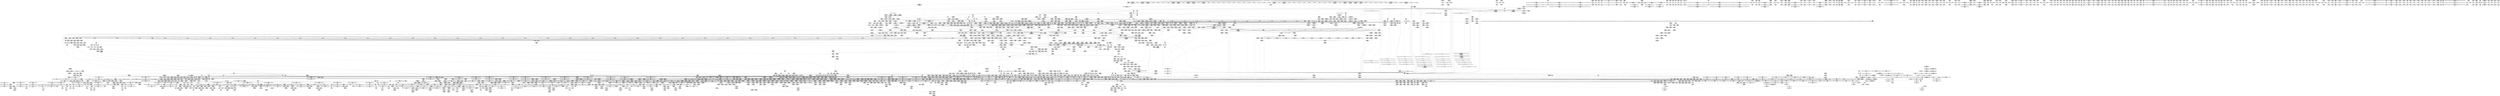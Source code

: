 digraph {
	CE0x5d02dc0 [shape=record,shape=Mrecord,label="{CE0x5d02dc0|tomoyo_add_slash:_tmp5|security/tomoyo/file.c,131|*SummSink*}"]
	CE0x4dabe40 [shape=record,shape=Mrecord,label="{CE0x4dabe40|tomoyo_const_part_length:_if.then17|*SummSink*}"]
	CE0x5e10f50 [shape=record,shape=Mrecord,label="{CE0x5e10f50|GLOBAL:_tomoyo_fill_path_info|*Constant*}"]
	CE0x4e082c0 [shape=record,shape=Mrecord,label="{CE0x4e082c0|rcu_lock_release:_tmp5|include/linux/rcupdate.h,423|*SummSink*}"]
	CE0x5c406e0 [shape=record,shape=Mrecord,label="{CE0x5c406e0|tomoyo_path_permission:_tmp7|*LoadInst*|security/tomoyo/file.c,565|*SummSource*}"]
	CE0x3fe5f00 [shape=record,shape=Mrecord,label="{CE0x3fe5f00|tomoyo_fill_path_info:_call11|security/tomoyo/util.c,669}"]
	CE0x4c82f80 [shape=record,shape=Mrecord,label="{CE0x4c82f80|tomoyo_audit_path_log:_arrayidx|security/tomoyo/file.c,167|*SummSink*}"]
	CE0x607a640 [shape=record,shape=Mrecord,label="{CE0x607a640|tomoyo_path_perm:_tmp36|security/tomoyo/file.c,822|*SummSink*}"]
	CE0x5f12f60 [shape=record,shape=Mrecord,label="{CE0x5f12f60|tomoyo_init_request_info:_conv6|security/tomoyo/util.c,1011}"]
	CE0x4fb3610 [shape=record,shape=Mrecord,label="{CE0x4fb3610|tomoyo_const_part_length:_inc|security/tomoyo/util.c,628|*SummSink*}"]
	CE0x4cf7d60 [shape=record,shape=Mrecord,label="{CE0x4cf7d60|tomoyo_audit_path_log:_path|security/tomoyo/file.c,168|*SummSink*}"]
	CE0x4efc750 [shape=record,shape=Mrecord,label="{CE0x4efc750|srcu_read_unlock:_dep_map|include/linux/srcu.h,236|*SummSource*}"]
	CE0x5f81bc0 [shape=record,shape=Mrecord,label="{CE0x5f81bc0|tomoyo_path_perm:_cmp18|security/tomoyo/file.c,821|*SummSource*}"]
	CE0x6117590 [shape=record,shape=Mrecord,label="{CE0x6117590|tomoyo_path_perm:_call3|security/tomoyo/file.c,803|*SummSink*}"]
	CE0x5fed310 [shape=record,shape=Mrecord,label="{CE0x5fed310|tomoyo_const_part_length:_tmp39|security/tomoyo/util.c,644|*SummSource*}"]
	CE0x414e580 [shape=record,shape=Mrecord,label="{CE0x414e580|tomoyo_path_permission:_tmp22|security/tomoyo/file.c,574|*SummSink*}"]
	CE0x7841b00 [shape=record,shape=Mrecord,label="{CE0x7841b00|tomoyo_const_part_length:_tmp52|security/tomoyo/util.c,652}"]
	CE0x6079070 [shape=record,shape=Mrecord,label="{CE0x6079070|tomoyo_const_part_length:_incdec.ptr19|security/tomoyo/util.c,643|*SummSource*}"]
	CE0x4f640a0 [shape=record,shape=Mrecord,label="{CE0x4f640a0|tomoyo_add_slash:_entry|*SummSink*}"]
	CE0x4e8a570 [shape=record,shape=Mrecord,label="{CE0x4e8a570|_ret_%struct.task_struct*_%tmp4,_!dbg_!38905|./arch/x86/include/asm/current.h,14}"]
	CE0x3eed670 [shape=record,shape=Mrecord,label="{CE0x3eed670|i64*_getelementptr_inbounds_(_11_x_i64_,_11_x_i64_*___llvm_gcov_ctr54147,_i64_0,_i64_6)|*Constant*|*SummSource*}"]
	CE0x42d42b0 [shape=record,shape=Mrecord,label="{CE0x42d42b0|i32_255|*Constant*}"]
	CE0x4f87d80 [shape=record,shape=Mrecord,label="{CE0x4f87d80|tomoyo_get_mode:_if.end9|*SummSource*}"]
	CE0x5b22080 [shape=record,shape=Mrecord,label="{CE0x5b22080|tomoyo_path_perm:_tmp21|security/tomoyo/file.c,810|*SummSource*}"]
	CE0x7570620 [shape=record,shape=Mrecord,label="{CE0x7570620|tomoyo_get_mode:_ns|Function::tomoyo_get_mode&Arg::ns::|*SummSource*}"]
	CE0x5b96820 [shape=record,shape=Mrecord,label="{CE0x5b96820|__llvm_gcov_indirect_counter_increment114:_tmp1|*SummSource*}"]
	CE0x75641f0 [shape=record,shape=Mrecord,label="{CE0x75641f0|tomoyo_path_perm:_tmp51|security/tomoyo/file.c,829|*SummSource*}"]
	CE0x752bbe0 [shape=record,shape=Mrecord,label="{CE0x752bbe0|VOIDTB_TE:_CE_6368,6376_|*MultipleSource*|security/tomoyo/util.c,1010|security/tomoyo/file.c,564|Function::tomoyo_get_mode&Arg::ns::}"]
	CE0x77f84f0 [shape=record,shape=Mrecord,label="{CE0x77f84f0|i64_2|*Constant*}"]
	CE0x5bcecf0 [shape=record,shape=Mrecord,label="{CE0x5bcecf0|tomoyo_fill_path_info:_idxprom|security/tomoyo/util.c,667}"]
	CE0x75920b0 [shape=record,shape=Mrecord,label="{CE0x75920b0|tomoyo_init_request_info:_call4|security/tomoyo/util.c,1010}"]
	CE0x6109c00 [shape=record,shape=Mrecord,label="{CE0x6109c00|tomoyo_fill_path_info:_name1|security/tomoyo/util.c,663}"]
	CE0x42d5490 [shape=record,shape=Mrecord,label="{CE0x42d5490|_ret_void|*SummSink*}"]
	CE0x760c3d0 [shape=record,shape=Mrecord,label="{CE0x760c3d0|GLOBAL:_tomoyo_audit_path_log|*Constant*|*SummSource*}"]
	CE0x754d410 [shape=record,shape=Mrecord,label="{CE0x754d410|tomoyo_path_perm:_bb}"]
	CE0x424f510 [shape=record,shape=Mrecord,label="{CE0x424f510|tomoyo_sb_umount:_dentry|security/tomoyo/tomoyo.c,427|*SummSink*}"]
	CE0x5c7caa0 [shape=record,shape=Mrecord,label="{CE0x5c7caa0|_call_void_mcount()_#3}"]
	CE0x761f100 [shape=record,shape=Mrecord,label="{CE0x761f100|tomoyo_add_slash:_return|*SummSource*}"]
	CE0x420beb0 [shape=record,shape=Mrecord,label="{CE0x420beb0|tomoyo_get_realpath:_path|Function::tomoyo_get_realpath&Arg::path::|*SummSource*}"]
	CE0x5d48cb0 [shape=record,shape=Mrecord,label="{CE0x5d48cb0|__llvm_gcov_indirect_counter_increment114:_tmp5}"]
	CE0x5c64cd0 [shape=record,shape=Mrecord,label="{CE0x5c64cd0|tomoyo_path_perm:_tobool24|security/tomoyo/file.c,826|*SummSink*}"]
	CE0x7682a20 [shape=record,shape=Mrecord,label="{CE0x7682a20|i8_1|*Constant*|*SummSink*}"]
	CE0x4d05ba0 [shape=record,shape=Mrecord,label="{CE0x4d05ba0|i32_-12|*Constant*|*SummSink*}"]
	CE0x4031e90 [shape=record,shape=Mrecord,label="{CE0x4031e90|__llvm_gcov_indirect_counter_increment114:_tmp2}"]
	CE0x4db7bb0 [shape=record,shape=Mrecord,label="{CE0x4db7bb0|_ret_i32_%call,_!dbg_!38902|security/tomoyo/common.h,1097|*SummSink*}"]
	CE0x7680e00 [shape=record,shape=Mrecord,label="{CE0x7680e00|get_current:_tmp2|*SummSource*}"]
	CE0x418d640 [shape=record,shape=Mrecord,label="{CE0x418d640|i64_0|*Constant*|*SummSink*}"]
	CE0x4ea6250 [shape=record,shape=Mrecord,label="{CE0x4ea6250|i64**_getelementptr_inbounds_(_3_x_i64*_,_3_x_i64*_*___llvm_gcda_edge_table,_i64_0,_i64_1)|*Constant*|*SummSource*}"]
	CE0x60be820 [shape=record,shape=Mrecord,label="{CE0x60be820|tomoyo_get_mode:_tmp|*SummSink*}"]
	CE0x5ba6e90 [shape=record,shape=Mrecord,label="{CE0x5ba6e90|tomoyo_init_request_info:_index|Function::tomoyo_init_request_info&Arg::index::|*SummSource*}"]
	CE0x3eed750 [shape=record,shape=Mrecord,label="{CE0x3eed750|tomoyo_domain:_tmp13|security/tomoyo/common.h,1205|*SummSink*}"]
	CE0x4c6c290 [shape=record,shape=Mrecord,label="{CE0x4c6c290|tomoyo_path_perm:_path|Function::tomoyo_path_perm&Arg::path::}"]
	CE0x4fb3c40 [shape=record,shape=Mrecord,label="{CE0x4fb3c40|tomoyo_get_mode:_tmp4|security/tomoyo/util.c,978}"]
	CE0x4caa2d0 [shape=record,shape=Mrecord,label="{CE0x4caa2d0|tomoyo_path_perm:_tmp15|security/tomoyo/file.c,804|*SummSink*}"]
	CE0x409a330 [shape=record,shape=Mrecord,label="{CE0x409a330|tomoyo_fill_path_info:_hash|security/tomoyo/util.c,669}"]
	CE0x5c74620 [shape=record,shape=Mrecord,label="{CE0x5c74620|tomoyo_path_permission:_tmp9|security/tomoyo/file.c,565|*SummSource*}"]
	CE0x5cf29d0 [shape=record,shape=Mrecord,label="{CE0x5cf29d0|i64_17|*Constant*|*SummSource*}"]
	CE0x5bdd2c0 [shape=record,shape=Mrecord,label="{CE0x5bdd2c0|tomoyo_read_unlock:_idx|Function::tomoyo_read_unlock&Arg::idx::|*SummSink*}"]
	CE0x4ebc6d0 [shape=record,shape=Mrecord,label="{CE0x4ebc6d0|tomoyo_fill_path_info:_conv|security/tomoyo/util.c,664|*SummSink*}"]
	CE0x4171020 [shape=record,shape=Mrecord,label="{CE0x4171020|tomoyo_const_part_length:_conv|security/tomoyo/util.c,626}"]
	CE0x76579a0 [shape=record,shape=Mrecord,label="{CE0x76579a0|%struct.task_struct*_(%struct.task_struct**)*_asm_movq_%gs:$_1:P_,$0_,_r,im,_dirflag_,_fpsr_,_flags_|*SummSink*}"]
	CE0x43025b0 [shape=record,shape=Mrecord,label="{CE0x43025b0|GLOBAL:_tomoyo_p2mac|Global_var:tomoyo_p2mac}"]
	CE0x4da7120 [shape=record,shape=Mrecord,label="{CE0x4da7120|%struct.tomoyo_domain_info*_null|*Constant*|*SummSink*}"]
	CE0x4cd3530 [shape=record,shape=Mrecord,label="{CE0x4cd3530|128:_i8*,_1208:_%struct.file*,_:_CMRE_64,72_|*MultipleSource*|security/tomoyo/common.h,1205|security/tomoyo/common.h,1205}"]
	CE0x4e35040 [shape=record,shape=Mrecord,label="{CE0x4e35040|GLOBAL:___llvm_gcov_indirect_counter_increment|*Constant*|*SummSource*}"]
	CE0x7514450 [shape=record,shape=Mrecord,label="{CE0x7514450|tomoyo_const_part_length:_tmp46|security/tomoyo/util.c,646}"]
	CE0x3fa7e30 [shape=record,shape=Mrecord,label="{CE0x3fa7e30|0:_i8,_array:_GCR_tomoyo_p2mac_internal_constant_11_x_i8_c_00_01_01_01_03_04_06_09_0A_13_15_,_align_1:_elem_5::|security/tomoyo/file.c,797}"]
	CE0x75e8c70 [shape=record,shape=Mrecord,label="{CE0x75e8c70|tomoyo_domain:_tmp2|*SummSink*}"]
	CE0x75d9620 [shape=record,shape=Mrecord,label="{CE0x75d9620|i64*_getelementptr_inbounds_(_5_x_i64_,_5_x_i64_*___llvm_gcov_ctr32134,_i64_0,_i64_0)|*Constant*|*SummSource*}"]
	CE0x4221ef0 [shape=record,shape=Mrecord,label="{CE0x4221ef0|tomoyo_path_permission:_profile|security/tomoyo/file.c,564}"]
	CE0x5b95b40 [shape=record,shape=Mrecord,label="{CE0x5b95b40|tomoyo_fill_path_info:_conv4|security/tomoyo/util.c,667}"]
	CE0x5b97f10 [shape=record,shape=Mrecord,label="{CE0x5b97f10|tomoyo_domain:_tmp11|security/tomoyo/common.h,1205|*SummSink*}"]
	CE0x5c304c0 [shape=record,shape=Mrecord,label="{CE0x5c304c0|tomoyo_fill_path_info:_tmp7|security/tomoyo/util.c,667}"]
	CE0x5ee0120 [shape=record,shape=Mrecord,label="{CE0x5ee0120|tomoyo_path_permission:_operation|Function::tomoyo_path_permission&Arg::operation::}"]
	CE0x5de6b50 [shape=record,shape=Mrecord,label="{CE0x5de6b50|tomoyo_path_perm:_cmp1|security/tomoyo/file.c,800|*SummSource*}"]
	CE0x41e1940 [shape=record,shape=Mrecord,label="{CE0x41e1940|rcu_lock_release:_tmp1}"]
	CE0x754e930 [shape=record,shape=Mrecord,label="{CE0x754e930|tomoyo_init_request_info:_conv|security/tomoyo/util.c,1010}"]
	CE0x5d3c1a0 [shape=record,shape=Mrecord,label="{CE0x5d3c1a0|tomoyo_path_perm:_tobool|security/tomoyo/file.c,814}"]
	CE0x7656cf0 [shape=record,shape=Mrecord,label="{CE0x7656cf0|_call_void_mcount()_#3|*SummSource*}"]
	CE0x3eede70 [shape=record,shape=Mrecord,label="{CE0x3eede70|tomoyo_path_permission:_type1|security/tomoyo/file.c,564|*SummSource*}"]
	CE0x6114c50 [shape=record,shape=Mrecord,label="{CE0x6114c50|GLOBAL:_tomoyo_profile|*Constant*}"]
	CE0x4f54680 [shape=record,shape=Mrecord,label="{CE0x4f54680|tomoyo_fill_path_info:_const_len6|security/tomoyo/util.c,668}"]
	CE0x5e58410 [shape=record,shape=Mrecord,label="{CE0x5e58410|_ret_void,_!dbg_!38929|security/tomoyo/util.c,670|*SummSource*}"]
	CE0x4d84ec0 [shape=record,shape=Mrecord,label="{CE0x4d84ec0|i64*_getelementptr_inbounds_(_31_x_i64_,_31_x_i64_*___llvm_gcov_ctr43150,_i64_0,_i64_0)|*Constant*}"]
	CE0x75d18e0 [shape=record,shape=Mrecord,label="{CE0x75d18e0|tomoyo_init_request_info:_tobool|security/tomoyo/util.c,1004|*SummSource*}"]
	CE0x4eb6720 [shape=record,shape=Mrecord,label="{CE0x4eb6720|tomoyo_fill_path_info:_conv4|security/tomoyo/util.c,667|*SummSink*}"]
	CE0x5bdd250 [shape=record,shape=Mrecord,label="{CE0x5bdd250|tomoyo_read_unlock:_entry}"]
	CE0x4f54310 [shape=record,shape=Mrecord,label="{CE0x4f54310|tomoyo_get_mode:_tmp13|security/tomoyo/util.c,982|*SummSink*}"]
	CE0x5bce980 [shape=record,shape=Mrecord,label="{CE0x5bce980|tomoyo_const_part_length:_tmp7|security/tomoyo/util.c,625}"]
	CE0x5c7cba0 [shape=record,shape=Mrecord,label="{CE0x5c7cba0|_call_void_mcount()_#3|*SummSource*}"]
	CE0x4f07090 [shape=record,shape=Mrecord,label="{CE0x4f07090|tomoyo_get_mode:_tmp24|security/tomoyo/util.c,986}"]
	CE0x5b840f0 [shape=record,shape=Mrecord,label="{CE0x5b840f0|i64*_getelementptr_inbounds_(_6_x_i64_,_6_x_i64_*___llvm_gcov_ctr26,_i64_0,_i64_4)|*Constant*|*SummSink*}"]
	CE0x4c83400 [shape=record,shape=Mrecord,label="{CE0x4c83400|tomoyo_audit_path_log:_tmp}"]
	CE0x4205980 [shape=record,shape=Mrecord,label="{CE0x4205980|tomoyo_sb_umount:_tmp1}"]
	CE0x5005820 [shape=record,shape=Mrecord,label="{CE0x5005820|tomoyo_get_realpath:_bb}"]
	CE0x5c1c4a0 [shape=record,shape=Mrecord,label="{CE0x5c1c4a0|tomoyo_add_slash:_tmp2|*LoadInst*|security/tomoyo/file.c,131}"]
	CE0x5e588c0 [shape=record,shape=Mrecord,label="{CE0x5e588c0|tomoyo_path_perm:_symlink_target15|security/tomoyo/file.c,817}"]
	CE0x5b9b190 [shape=record,shape=Mrecord,label="{CE0x5b9b190|i64*_getelementptr_inbounds_(_6_x_i64_,_6_x_i64_*___llvm_gcov_ctr26,_i64_0,_i64_0)|*Constant*|*SummSink*}"]
	CE0x5c30870 [shape=record,shape=Mrecord,label="{CE0x5c30870|i64*_getelementptr_inbounds_(_6_x_i64_,_6_x_i64_*___llvm_gcov_ctr26,_i64_0,_i64_3)|*Constant*|*SummSource*}"]
	CE0x4e26e00 [shape=record,shape=Mrecord,label="{CE0x4e26e00|_ret_i1_%retval.0,_!dbg_!38916|security/tomoyo/file.c,156}"]
	CE0x76816b0 [shape=record,shape=Mrecord,label="{CE0x76816b0|rcu_lock_acquire:_tmp}"]
	CE0x5cda200 [shape=record,shape=Mrecord,label="{CE0x5cda200|128:_i8*,_1208:_%struct.file*,_:_CMRE_1,2_}"]
	CE0x74cfbd0 [shape=record,shape=Mrecord,label="{CE0x74cfbd0|i64_2|*Constant*}"]
	CE0x420c320 [shape=record,shape=Mrecord,label="{CE0x420c320|_ret_i1_%retval.0,_!dbg_!38916|security/tomoyo/file.c,156|*SummSink*}"]
	CE0x41c46b0 [shape=record,shape=Mrecord,label="{CE0x41c46b0|0:_i8*,_array:_GCRE_tomoyo_path_keyword_external_constant_11_x_i8*_:_elem_8::|security/tomoyo/file.c,167}"]
	CE0x4e8a9a0 [shape=record,shape=Mrecord,label="{CE0x4e8a9a0|i32_78|*Constant*}"]
	CE0x41d0cf0 [shape=record,shape=Mrecord,label="{CE0x41d0cf0|__llvm_gcov_indirect_counter_increment114:_counters|Function::__llvm_gcov_indirect_counter_increment114&Arg::counters::|*SummSource*}"]
	CE0x5c153c0 [shape=record,shape=Mrecord,label="{CE0x5c153c0|i64*_getelementptr_inbounds_(_4_x_i64_,_4_x_i64_*___llvm_gcov_ctr24,_i64_0,_i64_3)|*Constant*|*SummSource*}"]
	CE0x4339130 [shape=record,shape=Mrecord,label="{CE0x4339130|tomoyo_fill_path_info:_tmp6|security/tomoyo/util.c,667}"]
	CE0x4c662a0 [shape=record,shape=Mrecord,label="{CE0x4c662a0|GLOBAL:___llvm_gcov_global_state_pred|Global_var:__llvm_gcov_global_state_pred|*SummSource*}"]
	CE0x5df9090 [shape=record,shape=Mrecord,label="{CE0x5df9090|i64*_getelementptr_inbounds_(_25_x_i64_,_25_x_i64_*___llvm_gcov_ctr11,_i64_0,_i64_15)|*Constant*}"]
	CE0x5adb3c0 [shape=record,shape=Mrecord,label="{CE0x5adb3c0|128:_i8*,_1208:_%struct.file*,_:_CMRE_152,160_|*MultipleSource*|security/tomoyo/common.h,1205|security/tomoyo/common.h,1205}"]
	CE0x5c08510 [shape=record,shape=Mrecord,label="{CE0x5c08510|tomoyo_domain:_if.end|*SummSink*}"]
	CE0x75e9760 [shape=record,shape=Mrecord,label="{CE0x75e9760|tomoyo_domain:_tmp16|security/tomoyo/common.h,1205|*SummSource*}"]
	CE0x4254040 [shape=record,shape=Mrecord,label="{CE0x4254040|tomoyo_fill_path_info:_tmp3|security/tomoyo/util.c,667}"]
	CE0x5adb000 [shape=record,shape=Mrecord,label="{CE0x5adb000|128:_i8*,_1208:_%struct.file*,_:_CMRE_136,144_|*MultipleSource*|security/tomoyo/common.h,1205|security/tomoyo/common.h,1205}"]
	CE0x41c7710 [shape=record,shape=Mrecord,label="{CE0x41c7710|GLOBAL:___llvm_gcov_global_state_pred|Global_var:__llvm_gcov_global_state_pred}"]
	CE0x414e510 [shape=record,shape=Mrecord,label="{CE0x414e510|tomoyo_path_permission:_tmp22|security/tomoyo/file.c,574|*SummSource*}"]
	CE0x4e01730 [shape=record,shape=Mrecord,label="{CE0x4e01730|get_current:_entry|*SummSink*}"]
	CE0x4d63a10 [shape=record,shape=Mrecord,label="{CE0x4d63a10|i64*_getelementptr_inbounds_(_5_x_i64_,_5_x_i64_*___llvm_gcov_ctr28130,_i64_0,_i64_3)|*Constant*}"]
	CE0x78415c0 [shape=record,shape=Mrecord,label="{CE0x78415c0|tomoyo_const_part_length:_retval.0|*SummSource*}"]
	CE0x5e76270 [shape=record,shape=Mrecord,label="{CE0x5e76270|tomoyo_get_mode:_config7|security/tomoyo/util.c,983}"]
	CE0x5d50100 [shape=record,shape=Mrecord,label="{CE0x5d50100|COLLAPSED:_GCMRE___llvm_gcov_ctr22_internal_global_2_x_i64_zeroinitializer:_elem_0:default:}"]
	CE0x5dfbf30 [shape=record,shape=Mrecord,label="{CE0x5dfbf30|tomoyo_const_part_length:_filename.addr.0|*SummSource*}"]
	CE0x50fe740 [shape=record,shape=Mrecord,label="{CE0x50fe740|0:_i8,_array:_GCRE_tomoyo_index2category_constant_39_x_i8_c_00_00_00_00_00_00_00_00_00_00_00_00_00_00_00_00_00_00_00_00_00_00_00_01_01_01_01_01_01_01_01_01_01_01_01_01_01_01_02_,_align_16:_elem_12::|security/tomoyo/util.c,983}"]
	CE0x75d2050 [shape=record,shape=Mrecord,label="{CE0x75d2050|i64*_getelementptr_inbounds_(_5_x_i64_,_5_x_i64_*___llvm_gcov_ctr32134,_i64_0,_i64_4)|*Constant*}"]
	CE0x75953d0 [shape=record,shape=Mrecord,label="{CE0x75953d0|tomoyo_init_request_info:_tmp11|security/tomoyo/util.c,1007|*SummSink*}"]
	CE0x5d495b0 [shape=record,shape=Mrecord,label="{CE0x5d495b0|__llvm_gcov_indirect_counter_increment114:_tmp6|*SummSink*}"]
	CE0x606cfb0 [shape=record,shape=Mrecord,label="{CE0x606cfb0|tomoyo_path_perm:_tmp45|security/tomoyo/file.c,826|*SummSink*}"]
	CE0x76053a0 [shape=record,shape=Mrecord,label="{CE0x76053a0|tomoyo_path_perm:_if.then|*SummSource*}"]
	CE0x600f620 [shape=record,shape=Mrecord,label="{CE0x600f620|tomoyo_get_realpath:_name|security/tomoyo/file.c,150|*SummSink*}"]
	CE0x5ee0530 [shape=record,shape=Mrecord,label="{CE0x5ee0530|tomoyo_path_permission:_operation|Function::tomoyo_path_permission&Arg::operation::|*SummSource*}"]
	CE0x502e8b0 [shape=record,shape=Mrecord,label="{CE0x502e8b0|tomoyo_domain:_tmp5|security/tomoyo/common.h,1205}"]
	CE0x763d680 [shape=record,shape=Mrecord,label="{CE0x763d680|i32_50|*Constant*|*SummSource*}"]
	CE0x4dbcd10 [shape=record,shape=Mrecord,label="{CE0x4dbcd10|__llvm_gcov_indirect_counter_increment114:_exit|*SummSink*}"]
	CE0x5e99c20 [shape=record,shape=Mrecord,label="{CE0x5e99c20|rcu_lock_acquire:_tmp6}"]
	CE0x4f1a8e0 [shape=record,shape=Mrecord,label="{CE0x4f1a8e0|_call_void___llvm_gcov_indirect_counter_increment(i32*___llvm_gcov_global_state_pred,_i64**_getelementptr_inbounds_(_3_x_i64*_,_3_x_i64*_*___llvm_gcda_edge_table,_i64_0,_i64_2)),_!dbg_!38940|security/tomoyo/file.c,813|*SummSource*}"]
	CE0x7792b80 [shape=record,shape=Mrecord,label="{CE0x7792b80|tomoyo_get_mode:_bb|*SummSink*}"]
	CE0x5c3a060 [shape=record,shape=Mrecord,label="{CE0x5c3a060|tomoyo_domain:_call|security/tomoyo/common.h,1205|*SummSource*}"]
	CE0x76338b0 [shape=record,shape=Mrecord,label="{CE0x76338b0|_call_void_mcount()_#3|*SummSink*}"]
	CE0x3fa5000 [shape=record,shape=Mrecord,label="{CE0x3fa5000|tomoyo_const_part_length:_tmp19|security/tomoyo/util.c,628}"]
	CE0x6117270 [shape=record,shape=Mrecord,label="{CE0x6117270|0:_i8*,_:_SCMRE_15,16_|*MultipleSource*|security/tomoyo/file.c, 794|security/tomoyo/file.c, 792|security/tomoyo/file.c,802}"]
	CE0x5c1ff80 [shape=record,shape=Mrecord,label="{CE0x5c1ff80|i64_8|*Constant*|*SummSink*}"]
	CE0x5a7fbe0 [shape=record,shape=Mrecord,label="{CE0x5a7fbe0|tomoyo_fill_path_info:_conv7|security/tomoyo/util.c,668}"]
	CE0x4c5da20 [shape=record,shape=Mrecord,label="{CE0x4c5da20|%struct.task_struct*_(%struct.task_struct**)*_asm_movq_%gs:$_1:P_,$0_,_r,im,_dirflag_,_fpsr_,_flags_}"]
	CE0x5f92fc0 [shape=record,shape=Mrecord,label="{CE0x5f92fc0|tomoyo_add_slash:_bb}"]
	CE0x74d05a0 [shape=record,shape=Mrecord,label="{CE0x74d05a0|0:_i8,_array:_GCRE_tomoyo_index2category_constant_39_x_i8_c_00_00_00_00_00_00_00_00_00_00_00_00_00_00_00_00_00_00_00_00_00_00_00_01_01_01_01_01_01_01_01_01_01_01_01_01_01_01_02_,_align_16:_elem_8::|security/tomoyo/util.c,983}"]
	CE0x77c5c00 [shape=record,shape=Mrecord,label="{CE0x77c5c00|tomoyo_const_part_length:_tmp8|security/tomoyo/util.c,626|*SummSink*}"]
	CE0x5b61de0 [shape=record,shape=Mrecord,label="{CE0x5b61de0|tomoyo_audit_path_log:_name|security/tomoyo/file.c,169}"]
	CE0x5fdeca0 [shape=record,shape=Mrecord,label="{CE0x5fdeca0|tomoyo_const_part_length:_tmp9|security/tomoyo/util.c,626|*SummSource*}"]
	CE0x4df1050 [shape=record,shape=Mrecord,label="{CE0x4df1050|tomoyo_fill_path_info:_tmp5|security/tomoyo/util.c,667}"]
	CE0x77d0b50 [shape=record,shape=Mrecord,label="{CE0x77d0b50|tomoyo_const_part_length:_tmp50|security/tomoyo/util.c,651}"]
	CE0x4f1a7e0 [shape=record,shape=Mrecord,label="{CE0x4f1a7e0|_ret_void,_!dbg_!38913|security/tomoyo/file.c,138|*SummSource*}"]
	CE0x4205aa0 [shape=record,shape=Mrecord,label="{CE0x4205aa0|tomoyo_sb_umount:_mnt|Function::tomoyo_sb_umount&Arg::mnt::}"]
	CE0x4ddf050 [shape=record,shape=Mrecord,label="{CE0x4ddf050|i64*_getelementptr_inbounds_(_5_x_i64_,_5_x_i64_*___llvm_gcov_ctr28130,_i64_0,_i64_4)|*Constant*|*SummSink*}"]
	CE0x4f54580 [shape=record,shape=Mrecord,label="{CE0x4f54580|tomoyo_fill_path_info:_tmp13|*LoadInst*|security/tomoyo/util.c,668}"]
	CE0x41ea5e0 [shape=record,shape=Mrecord,label="{CE0x41ea5e0|i64_1|*Constant*|*SummSink*}"]
	CE0x6020380 [shape=record,shape=Mrecord,label="{CE0x6020380|tomoyo_path_perm:_retval.0|*SummSink*}"]
	CE0x769ab20 [shape=record,shape=Mrecord,label="{CE0x769ab20|GLOBAL:___llvm_gcov_ctr32134|Global_var:__llvm_gcov_ctr32134}"]
	CE0x50d3300 [shape=record,shape=Mrecord,label="{CE0x50d3300|tomoyo_get_mode:_if.then13|*SummSource*}"]
	CE0x5b5b9f0 [shape=record,shape=Mrecord,label="{CE0x5b5b9f0|tomoyo_path_perm:_tmp14|security/tomoyo/file.c,800|*SummSink*}"]
	CE0x60ff4e0 [shape=record,shape=Mrecord,label="{CE0x60ff4e0|tomoyo_const_part_length:_sw.bb9}"]
	CE0x4f8f3b0 [shape=record,shape=Mrecord,label="{CE0x4f8f3b0|_call_void_tomoyo_add_slash(%struct.tomoyo_path_info*_%buf)_#9,_!dbg_!38937|security/tomoyo/file.c,810}"]
	CE0x5f05430 [shape=record,shape=Mrecord,label="{CE0x5f05430|tomoyo_path_perm:_tmp13|security/tomoyo/file.c,799|*SummSink*}"]
	CE0x5c2e690 [shape=record,shape=Mrecord,label="{CE0x5c2e690|i64*_getelementptr_inbounds_(_5_x_i64_,_5_x_i64_*___llvm_gcov_ctr28130,_i64_0,_i64_3)|*Constant*|*SummSink*}"]
	CE0x5bff0c0 [shape=record,shape=Mrecord,label="{CE0x5bff0c0|tomoyo_fill_path_info:_tobool|security/tomoyo/util.c,667|*SummSink*}"]
	CE0x5e58790 [shape=record,shape=Mrecord,label="{CE0x5e58790|GLOBAL:_tomoyo_path_permission|*Constant*}"]
	CE0x5fbd260 [shape=record,shape=Mrecord,label="{CE0x5fbd260|rcu_lock_release:_tmp7|*SummSink*}"]
	CE0x5adbb40 [shape=record,shape=Mrecord,label="{CE0x5adbb40|tomoyo_domain:_tmp22|security/tomoyo/common.h,1205|*SummSource*}"]
	CE0x5e99ed0 [shape=record,shape=Mrecord,label="{CE0x5e99ed0|rcu_lock_acquire:_tmp6|*SummSource*}"]
	CE0x414ef60 [shape=record,shape=Mrecord,label="{CE0x414ef60|i64*_getelementptr_inbounds_(_10_x_i64_,_10_x_i64_*___llvm_gcov_ctr34,_i64_0,_i64_9)|*Constant*|*SummSink*}"]
	CE0x74eb220 [shape=record,shape=Mrecord,label="{CE0x74eb220|tomoyo_path_permission:_type|security/tomoyo/file.c,563|*SummSource*}"]
	CE0x4e81890 [shape=record,shape=Mrecord,label="{CE0x4e81890|tomoyo_const_part_length:_conv20|security/tomoyo/util.c,644|*SummSink*}"]
	CE0x3ee4010 [shape=record,shape=Mrecord,label="{CE0x3ee4010|tomoyo_sb_umount:_dentry|security/tomoyo/tomoyo.c,427|*SummSource*}"]
	CE0x5e67b00 [shape=record,shape=Mrecord,label="{CE0x5e67b00|0:_%struct.tomoyo_obj_info*,_16:_%struct.tomoyo_domain_info*,_24:_%struct.tomoyo_path_info*,_40:_i8,_72:_i8,_75:_i8,_76:_i8,_77:_i8,_:_SCMRE_41,42_}"]
	CE0x78211d0 [shape=record,shape=Mrecord,label="{CE0x78211d0|tomoyo_fill_path_info:_const_len6|security/tomoyo/util.c,668}"]
	CE0x4000710 [shape=record,shape=Mrecord,label="{CE0x4000710|tomoyo_domain:_tmp11|security/tomoyo/common.h,1205}"]
	CE0x5ddc110 [shape=record,shape=Mrecord,label="{CE0x5ddc110|tomoyo_get_mode:_tobool|security/tomoyo/util.c,978|*SummSource*}"]
	CE0x4e9d6d0 [shape=record,shape=Mrecord,label="{CE0x4e9d6d0|tomoyo_init_request_info:_r|Function::tomoyo_init_request_info&Arg::r::}"]
	CE0x5c20280 [shape=record,shape=Mrecord,label="{CE0x5c20280|tomoyo_get_mode:_tmp18|security/tomoyo/util.c,985}"]
	CE0x4d56b10 [shape=record,shape=Mrecord,label="{CE0x4d56b10|GLOBAL:_tomoyo_policy_loaded|Global_var:tomoyo_policy_loaded}"]
	CE0x5c50870 [shape=record,shape=Mrecord,label="{CE0x5c50870|128:_i8*,_1208:_%struct.file*,_:_CMRE_30,31_}"]
	CE0x4fb3870 [shape=record,shape=Mrecord,label="{CE0x4fb3870|tomoyo_const_part_length:_inc|security/tomoyo/util.c,628|*SummSource*}"]
	CE0x5b21a20 [shape=record,shape=Mrecord,label="{CE0x5b21a20|_ret_void|*SummSink*}"]
	CE0x4e14a30 [shape=record,shape=Mrecord,label="{CE0x4e14a30|_ret_void,_!dbg_!38907|include/linux/srcu.h,238|*SummSource*}"]
	CE0x5b9b4b0 [shape=record,shape=Mrecord,label="{CE0x5b9b4b0|__llvm_gcov_indirect_counter_increment:_tmp5|*SummSink*}"]
	CE0x76a3880 [shape=record,shape=Mrecord,label="{CE0x76a3880|tomoyo_domain:_entry}"]
	CE0x4dce780 [shape=record,shape=Mrecord,label="{CE0x4dce780|tomoyo_sb_umount:_tmp4|*LoadInst*|security/tomoyo/tomoyo.c,427|*SummSource*}"]
	CE0x5cc2a40 [shape=record,shape=Mrecord,label="{CE0x5cc2a40|tomoyo_const_part_length:_if.then27|*SummSink*}"]
	CE0x6066520 [shape=record,shape=Mrecord,label="{CE0x6066520|tomoyo_const_part_length:_tmp45|security/tomoyo/util.c,645|*SummSink*}"]
	CE0x4de1560 [shape=record,shape=Mrecord,label="{CE0x4de1560|0:_%struct.tomoyo_obj_info*,_16:_%struct.tomoyo_domain_info*,_24:_%struct.tomoyo_path_info*,_40:_i8,_72:_i8,_75:_i8,_76:_i8,_77:_i8,_:_SCMRE_33,34_}"]
	CE0x41b7250 [shape=record,shape=Mrecord,label="{CE0x41b7250|tomoyo_get_mode:_tmp10|security/tomoyo/util.c,982}"]
	CE0x5c75ac0 [shape=record,shape=Mrecord,label="{CE0x5c75ac0|0:_%struct.tomoyo_obj_info*,_16:_%struct.tomoyo_domain_info*,_24:_%struct.tomoyo_path_info*,_40:_i8,_72:_i8,_75:_i8,_76:_i8,_77:_i8,_:_SCMRE_58,59_}"]
	CE0x4f0faf0 [shape=record,shape=Mrecord,label="{CE0x4f0faf0|i32_50|*Constant*|*SummSink*}"]
	CE0x42d4cf0 [shape=record,shape=Mrecord,label="{CE0x42d4cf0|tomoyo_get_mode:_tmp10|security/tomoyo/util.c,982}"]
	CE0x5e9a1c0 [shape=record,shape=Mrecord,label="{CE0x5e9a1c0|__llvm_gcov_indirect_counter_increment114:_bb4}"]
	CE0x603a610 [shape=record,shape=Mrecord,label="{CE0x603a610|tomoyo_fill_path_info:_call2|security/tomoyo/util.c,666}"]
	CE0x4c829a0 [shape=record,shape=Mrecord,label="{CE0x4c829a0|i64*_getelementptr_inbounds_(_31_x_i64_,_31_x_i64_*___llvm_gcov_ctr43150,_i64_0,_i64_0)|*Constant*|*SummSink*}"]
	CE0x77f9250 [shape=record,shape=Mrecord,label="{CE0x77f9250|tomoyo_const_part_length:_bb|*SummSource*}"]
	CE0x5e12ac0 [shape=record,shape=Mrecord,label="{CE0x5e12ac0|_call_void_rcu_lock_release(%struct.lockdep_map*_%dep_map)_#9,_!dbg_!38905|include/linux/srcu.h,236|*SummSource*}"]
	CE0x5d1dd10 [shape=record,shape=Mrecord,label="{CE0x5d1dd10|tomoyo_path_perm:_tmp23|security/tomoyo/file.c,814|*SummSink*}"]
	CE0x4ff0820 [shape=record,shape=Mrecord,label="{CE0x4ff0820|tomoyo_path_perm:_tmp44|security/tomoyo/file.c,826}"]
	CE0x76a9560 [shape=record,shape=Mrecord,label="{CE0x76a9560|__llvm_gcov_indirect_counter_increment:_bb|*SummSource*}"]
	CE0x7680d90 [shape=record,shape=Mrecord,label="{CE0x7680d90|get_current:_tmp2}"]
	CE0x5b88740 [shape=record,shape=Mrecord,label="{CE0x5b88740|rcu_lock_release:___here|*SummSource*}"]
	CE0x5c7ae70 [shape=record,shape=Mrecord,label="{CE0x5c7ae70|rcu_lock_acquire:_entry}"]
	CE0x5d09cc0 [shape=record,shape=Mrecord,label="{CE0x5d09cc0|tomoyo_fill_path_info:_tmp6|security/tomoyo/util.c,667|*SummSink*}"]
	CE0x4f10d20 [shape=record,shape=Mrecord,label="{CE0x4f10d20|tomoyo_fill_path_info:_ptr|Function::tomoyo_fill_path_info&Arg::ptr::}"]
	CE0x5da8de0 [shape=record,shape=Mrecord,label="{CE0x5da8de0|tomoyo_get_mode:_arrayidx4|security/tomoyo/util.c,983|*SummSink*}"]
	CE0x607aae0 [shape=record,shape=Mrecord,label="{CE0x607aae0|tomoyo_path_perm:_tmp37|security/tomoyo/file.c,822|*SummSource*}"]
	CE0x5b952b0 [shape=record,shape=Mrecord,label="{CE0x5b952b0|tomoyo_get_mode:_tmp7|security/tomoyo/util.c,979}"]
	CE0x7634020 [shape=record,shape=Mrecord,label="{CE0x7634020|tomoyo_init_request_info:_tmp3|security/tomoyo/util.c,1004}"]
	CE0x5c639c0 [shape=record,shape=Mrecord,label="{CE0x5c639c0|srcu_read_lock:_tmp1|*SummSource*}"]
	CE0x41ecb80 [shape=record,shape=Mrecord,label="{CE0x41ecb80|tomoyo_fill_path_info:_tmp}"]
	CE0x75626f0 [shape=record,shape=Mrecord,label="{CE0x75626f0|0:_i8*,_array:_GCRE_tomoyo_path_keyword_external_constant_11_x_i8*_:_elem_10::|security/tomoyo/file.c,167}"]
	CE0x5d125f0 [shape=record,shape=Mrecord,label="{CE0x5d125f0|tomoyo_audit_path_log:_path2|security/tomoyo/file.c,169}"]
	CE0x7657780 [shape=record,shape=Mrecord,label="{CE0x7657780|i64*_getelementptr_inbounds_(_4_x_i64_,_4_x_i64_*___llvm_gcov_ctr24,_i64_0,_i64_2)|*Constant*}"]
	CE0x602ee90 [shape=record,shape=Mrecord,label="{CE0x602ee90|tomoyo_const_part_length:_tmp13|security/tomoyo/util.c,626}"]
	CE0x7505d80 [shape=record,shape=Mrecord,label="{CE0x7505d80|tomoyo_get_mode:_conv10|security/tomoyo/util.c,985|*SummSink*}"]
	CE0x74eb370 [shape=record,shape=Mrecord,label="{CE0x74eb370|COLLAPSED:_GCMRE___llvm_gcov_ctr28130_internal_global_5_x_i64_zeroinitializer:_elem_0:default:}"]
	CE0x5f52b10 [shape=record,shape=Mrecord,label="{CE0x5f52b10|tomoyo_path_permission:_param6|security/tomoyo/file.c,569|*SummSource*}"]
	CE0x5ebcac0 [shape=record,shape=Mrecord,label="{CE0x5ebcac0|i64*_getelementptr_inbounds_(_5_x_i64_,_5_x_i64_*___llvm_gcov_ctr32134,_i64_0,_i64_0)|*Constant*|*SummSink*}"]
	CE0x5fde830 [shape=record,shape=Mrecord,label="{CE0x5fde830|srcu_read_unlock:_tmp3|*SummSource*}"]
	CE0x4ca9f60 [shape=record,shape=Mrecord,label="{CE0x4ca9f60|i64_4|*Constant*|*SummSink*}"]
	CE0x4d62340 [shape=record,shape=Mrecord,label="{CE0x4d62340|tomoyo_fill_path_info:_tobool|security/tomoyo/util.c,667}"]
	CE0x763c540 [shape=record,shape=Mrecord,label="{CE0x763c540|tomoyo_get_mode:_tmp20|security/tomoyo/util.c,985}"]
	CE0x3fbf970 [shape=record,shape=Mrecord,label="{CE0x3fbf970|0:_i8,_array:_GCRE_tomoyo_index2category_constant_39_x_i8_c_00_00_00_00_00_00_00_00_00_00_00_00_00_00_00_00_00_00_00_00_00_00_00_01_01_01_01_01_01_01_01_01_01_01_01_01_01_01_02_,_align_16:_elem_16::|security/tomoyo/util.c,983}"]
	CE0x607a880 [shape=record,shape=Mrecord,label="{CE0x607a880|GLOBAL:_kfree|*Constant*}"]
	CE0x5e11060 [shape=record,shape=Mrecord,label="{CE0x5e11060|tomoyo_path_perm:_tmp31|security/tomoyo/file.c,816}"]
	CE0x4fdc480 [shape=record,shape=Mrecord,label="{CE0x4fdc480|tomoyo_add_slash:_call|security/tomoyo/file.c,136|*SummSink*}"]
	CE0x5c4fc00 [shape=record,shape=Mrecord,label="{CE0x5c4fc00|128:_i8*,_1208:_%struct.file*,_:_CMRE_21,22_}"]
	"CONST[source:0(mediator),value:0(static)][purpose:{operation}]"
	CE0x60cd6a0 [shape=record,shape=Mrecord,label="{CE0x60cd6a0|i32_1|*Constant*}"]
	CE0x75249f0 [shape=record,shape=Mrecord,label="{CE0x75249f0|i64*_getelementptr_inbounds_(_5_x_i64_,_5_x_i64_*___llvm_gcov_ctr32134,_i64_0,_i64_3)|*Constant*|*SummSource*}"]
	CE0x5f41f70 [shape=record,shape=Mrecord,label="{CE0x5f41f70|tomoyo_fill_path_info:_land.end|*SummSource*}"]
	CE0x41b2640 [shape=record,shape=Mrecord,label="{CE0x41b2640|tomoyo_path_permission:_tmp6|*LoadInst*|security/tomoyo/file.c,564|*SummSource*}"]
	CE0x4c5de60 [shape=record,shape=Mrecord,label="{CE0x4c5de60|i32_48|*Constant*|*SummSource*}"]
	CE0x5f13120 [shape=record,shape=Mrecord,label="{CE0x5f13120|tomoyo_init_request_info:_conv6|security/tomoyo/util.c,1011|*SummSource*}"]
	CE0x760da70 [shape=record,shape=Mrecord,label="{CE0x760da70|tomoyo_init_request_info:_domain.addr.0|*SummSource*}"]
	CE0x783d6e0 [shape=record,shape=Mrecord,label="{CE0x783d6e0|tomoyo_fill_path_info:_const_len|security/tomoyo/util.c,666}"]
	CE0x5f236e0 [shape=record,shape=Mrecord,label="{CE0x5f236e0|tomoyo_add_slash:_tmp1}"]
	CE0x41c44b0 [shape=record,shape=Mrecord,label="{CE0x41c44b0|0:_i8*,_array:_GCRE_tomoyo_path_keyword_external_constant_11_x_i8*_:_elem_6::|security/tomoyo/file.c,167}"]
	CE0x7570860 [shape=record,shape=Mrecord,label="{CE0x7570860|tomoyo_path_perm:_out|*SummSource*}"]
	CE0x4feff90 [shape=record,shape=Mrecord,label="{CE0x4feff90|tomoyo_path_perm:_tmp42|security/tomoyo/file.c,826|*SummSource*}"]
	CE0x4c539d0 [shape=record,shape=Mrecord,label="{CE0x4c539d0|tomoyo_const_part_length:_while.end|*SummSink*}"]
	CE0x3fa7f80 [shape=record,shape=Mrecord,label="{CE0x3fa7f80|tomoyo_sb_umount:_mnt_root|security/tomoyo/tomoyo.c,427|*SummSink*}"]
	CE0x5c14ad0 [shape=record,shape=Mrecord,label="{CE0x5c14ad0|i64_ptrtoint_(i8*_blockaddress(_rcu_lock_acquire,_%__here)_to_i64)|*Constant*}"]
	CE0x5e65050 [shape=record,shape=Mrecord,label="{CE0x5e65050|tomoyo_path_perm:_tmp14|security/tomoyo/file.c,800|*SummSource*}"]
	CE0x4c5e090 [shape=record,shape=Mrecord,label="{CE0x4c5e090|_call_void___llvm_gcov_indirect_counter_increment114(i32*___llvm_gcov_global_state_pred45,_i64**_getelementptr_inbounds_(_3_x_i64*_,_3_x_i64*_*___llvm_gcda_edge_table44,_i64_0,_i64_1)),_!dbg_!38927|security/tomoyo/util.c,634}"]
	CE0x76a3780 [shape=record,shape=Mrecord,label="{CE0x76a3780|GLOBAL:_tomoyo_domain|*Constant*|*SummSink*}"]
	CE0x4d99200 [shape=record,shape=Mrecord,label="{CE0x4d99200|tomoyo_path_perm:_name11|security/tomoyo/file.c,813}"]
	CE0x4d84f30 [shape=record,shape=Mrecord,label="{CE0x4d84f30|i64*_getelementptr_inbounds_(_31_x_i64_,_31_x_i64_*___llvm_gcov_ctr43150,_i64_0,_i64_0)|*Constant*|*SummSource*}"]
	CE0x4171510 [shape=record,shape=Mrecord,label="{CE0x4171510|__llvm_gcov_indirect_counter_increment114:_bb}"]
	CE0x6049200 [shape=record,shape=Mrecord,label="{CE0x6049200|tomoyo_path_perm:_name|security/tomoyo/file.c,802}"]
	CE0x5cc2190 [shape=record,shape=Mrecord,label="{CE0x5cc2190|rcu_lock_acquire:_tmp5|include/linux/rcupdate.h,418}"]
	CE0x61099a0 [shape=record,shape=Mrecord,label="{CE0x61099a0|tomoyo_get_mode:_tmp8|security/tomoyo/util.c,979|*SummSink*}"]
	CE0x41c7970 [shape=record,shape=Mrecord,label="{CE0x41c7970|tomoyo_path_perm:_tmp20|security/tomoyo/file.c,805|*SummSource*}"]
	CE0x600f7c0 [shape=record,shape=Mrecord,label="{CE0x600f7c0|tomoyo_get_realpath:_name1|security/tomoyo/file.c,151|*SummSource*}"]
	CE0x5d3c6b0 [shape=record,shape=Mrecord,label="{CE0x5d3c6b0|i64_13|*Constant*|*SummSource*}"]
	CE0x77c5b20 [shape=record,shape=Mrecord,label="{CE0x77c5b20|i64*_getelementptr_inbounds_(_31_x_i64_,_31_x_i64_*___llvm_gcov_ctr43150,_i64_0,_i64_4)|*Constant*|*SummSource*}"]
	CE0x77c5c70 [shape=record,shape=Mrecord,label="{CE0x77c5c70|tomoyo_const_part_length:_tmp9|security/tomoyo/util.c,626|*SummSink*}"]
	CE0x4dac7e0 [shape=record,shape=Mrecord,label="{CE0x4dac7e0|tomoyo_const_part_length:_conv14|security/tomoyo/util.c,641|*SummSource*}"]
	CE0x752c380 [shape=record,shape=Mrecord,label="{CE0x752c380|tomoyo_get_mode:_conv|security/tomoyo/util.c,982|*SummSource*}"]
	CE0x5f36300 [shape=record,shape=Mrecord,label="{CE0x5f36300|tomoyo_get_realpath:_tmp6|security/tomoyo/file.c,151|*SummSink*}"]
	CE0x4eb5db0 [shape=record,shape=Mrecord,label="{CE0x4eb5db0|tomoyo_get_realpath:_name|security/tomoyo/file.c,150|*SummSource*}"]
	CE0x77d10d0 [shape=record,shape=Mrecord,label="{CE0x77d10d0|i64*_getelementptr_inbounds_(_31_x_i64_,_31_x_i64_*___llvm_gcov_ctr43150,_i64_0,_i64_29)|*Constant*|*SummSource*}"]
	CE0x5f59490 [shape=record,shape=Mrecord,label="{CE0x5f59490|i64*_getelementptr_inbounds_(_10_x_i64_,_10_x_i64_*___llvm_gcov_ctr34,_i64_0,_i64_5)|*Constant*}"]
	CE0x5e4eec0 [shape=record,shape=Mrecord,label="{CE0x5e4eec0|128:_i8*,_1208:_%struct.file*,_:_CMRE_32,33_}"]
	CE0x5076ca0 [shape=record,shape=Mrecord,label="{CE0x5076ca0|tomoyo_get_mode:_return}"]
	CE0x43241f0 [shape=record,shape=Mrecord,label="{CE0x43241f0|tomoyo_read_unlock:_tmp|*SummSource*}"]
	CE0x5fc33b0 [shape=record,shape=Mrecord,label="{CE0x5fc33b0|i64_23|*Constant*|*SummSource*}"]
	CE0x5d3c2b0 [shape=record,shape=Mrecord,label="{CE0x5d3c2b0|tomoyo_path_perm:_tobool|security/tomoyo/file.c,814|*SummSource*}"]
	CE0x6b2f8f0 [shape=record,shape=Mrecord,label="{CE0x6b2f8f0|i32_3|*Constant*}"]
	CE0x40346d0 [shape=record,shape=Mrecord,label="{CE0x40346d0|0:_i8,_array:_GCRE_tomoyo_index2category_constant_39_x_i8_c_00_00_00_00_00_00_00_00_00_00_00_00_00_00_00_00_00_00_00_00_00_00_00_01_01_01_01_01_01_01_01_01_01_01_01_01_01_01_02_,_align_16:_elem_31::|security/tomoyo/util.c,983}"]
	CE0x4caa100 [shape=record,shape=Mrecord,label="{CE0x4caa100|i64_5|*Constant*}"]
	CE0x41d02d0 [shape=record,shape=Mrecord,label="{CE0x41d02d0|i64_4|*Constant*}"]
	CE0x5ec2280 [shape=record,shape=Mrecord,label="{CE0x5ec2280|tomoyo_const_part_length:_tmp42|security/tomoyo/util.c,644|*SummSink*}"]
	CE0x77e0820 [shape=record,shape=Mrecord,label="{CE0x77e0820|i64*_getelementptr_inbounds_(_12_x_i64_,_12_x_i64_*___llvm_gcov_ctr31133,_i64_0,_i64_9)|*Constant*}"]
	CE0x417c0f0 [shape=record,shape=Mrecord,label="{CE0x417c0f0|i64*_getelementptr_inbounds_(_2_x_i64_,_2_x_i64_*___llvm_gcov_ctr23,_i64_0,_i64_1)|*Constant*}"]
	CE0x4eefae0 [shape=record,shape=Mrecord,label="{CE0x4eefae0|i1_true|*Constant*}"]
	CE0x7529fd0 [shape=record,shape=Mrecord,label="{CE0x7529fd0|tomoyo_const_part_length:_tmp47|security/tomoyo/util.c,646|*SummSink*}"]
	CE0x5c652b0 [shape=record,shape=Mrecord,label="{CE0x5c652b0|i64_20|*Constant*|*SummSink*}"]
	CE0x5bcb5b0 [shape=record,shape=Mrecord,label="{CE0x5bcb5b0|tomoyo_add_slash:_tmp8|security/tomoyo/file.c,132|*SummSink*}"]
	CE0x4ec4cb0 [shape=record,shape=Mrecord,label="{CE0x4ec4cb0|tomoyo_get_mode:_tmp17|security/tomoyo/util.c,983}"]
	CE0x4e14480 [shape=record,shape=Mrecord,label="{CE0x4e14480|tomoyo_path_permission:_tmp14|security/tomoyo/file.c,567|*SummSource*}"]
	CE0x4dbc830 [shape=record,shape=Mrecord,label="{CE0x4dbc830|tomoyo_const_part_length:_tmp29|security/tomoyo/util.c,641|*SummSink*}"]
	CE0x408ca40 [shape=record,shape=Mrecord,label="{CE0x408ca40|i32_2|*Constant*}"]
	CE0x5b61720 [shape=record,shape=Mrecord,label="{CE0x5b61720|_ret_void,_!dbg_!38908|include/linux/rcupdate.h,424|*SummSink*}"]
	CE0x42c4b10 [shape=record,shape=Mrecord,label="{CE0x42c4b10|tomoyo_path_perm:_tmp|*SummSink*}"]
	CE0x7633ec0 [shape=record,shape=Mrecord,label="{CE0x7633ec0|i64_2|*Constant*}"]
	CE0x75c6480 [shape=record,shape=Mrecord,label="{CE0x75c6480|tomoyo_read_lock:_tmp2}"]
	CE0x41b1b90 [shape=record,shape=Mrecord,label="{CE0x41b1b90|tomoyo_path_permission:_tmp6|*LoadInst*|security/tomoyo/file.c,564|*SummSink*}"]
	CE0x41c7230 [shape=record,shape=Mrecord,label="{CE0x41c7230|tomoyo_path_perm:_tmp19|security/tomoyo/file.c,805}"]
	CE0x5b21c20 [shape=record,shape=Mrecord,label="{CE0x5b21c20|i64*_getelementptr_inbounds_(_25_x_i64_,_25_x_i64_*___llvm_gcov_ctr11,_i64_0,_i64_11)|*Constant*}"]
	CE0x5cd9e60 [shape=record,shape=Mrecord,label="{CE0x5cd9e60|tomoyo_domain:_security|security/tomoyo/common.h,1205|*SummSource*}"]
	CE0x4e08aa0 [shape=record,shape=Mrecord,label="{CE0x4e08aa0|_call_void_lock_release(%struct.lockdep_map*_%map,_i32_1,_i64_ptrtoint_(i8*_blockaddress(_rcu_lock_release,_%__here)_to_i64))_#9,_!dbg_!38907|include/linux/rcupdate.h,423|*SummSink*}"]
	CE0x60cd7e0 [shape=record,shape=Mrecord,label="{CE0x60cd7e0|tomoyo_path_perm:_r|security/tomoyo/file.c, 787|*SummSource*}"]
	CE0x61142c0 [shape=record,shape=Mrecord,label="{CE0x61142c0|tomoyo_fill_path_info:_land.rhs}"]
	CE0x5ba9470 [shape=record,shape=Mrecord,label="{CE0x5ba9470|tomoyo_path_perm:_tmp40|security/tomoyo/file.c,821}"]
	CE0x5fee280 [shape=record,shape=Mrecord,label="{CE0x5fee280|_call_void_mcount()_#3}"]
	CE0x5ec1fe0 [shape=record,shape=Mrecord,label="{CE0x5ec1fe0|tomoyo_const_part_length:_tmp42|security/tomoyo/util.c,644}"]
	CE0x5fb0670 [shape=record,shape=Mrecord,label="{CE0x5fb0670|tomoyo_get_mode:_tmp7|security/tomoyo/util.c,979}"]
	CE0x4cf8260 [shape=record,shape=Mrecord,label="{CE0x4cf8260|tomoyo_const_part_length:_tmp19|security/tomoyo/util.c,628|*SummSource*}"]
	CE0x5bdd0e0 [shape=record,shape=Mrecord,label="{CE0x5bdd0e0|GLOBAL:_tomoyo_read_unlock|*Constant*|*SummSink*}"]
	CE0x5e8b2b0 [shape=record,shape=Mrecord,label="{CE0x5e8b2b0|tomoyo_read_unlock:_tmp3|*SummSink*}"]
	CE0x5ae6750 [shape=record,shape=Mrecord,label="{CE0x5ae6750|_ret_i32_%call,_!dbg_!38902|security/tomoyo/common.h,1097}"]
	CE0x50d2b30 [shape=record,shape=Mrecord,label="{CE0x50d2b30|tomoyo_get_mode:_call|security/tomoyo/util.c,980}"]
	CE0x61094e0 [shape=record,shape=Mrecord,label="{CE0x61094e0|i64*_getelementptr_inbounds_(_5_x_i64_,_5_x_i64_*___llvm_gcov_ctr28130,_i64_0,_i64_0)|*Constant*}"]
	CE0x4e00eb0 [shape=record,shape=Mrecord,label="{CE0x4e00eb0|tomoyo_domain:_call3|security/tomoyo/common.h,1205|*SummSink*}"]
	CE0x75520b0 [shape=record,shape=Mrecord,label="{CE0x75520b0|rcu_lock_release:_tmp4|include/linux/rcupdate.h,423|*SummSource*}"]
	CE0x4f0fd70 [shape=record,shape=Mrecord,label="{CE0x4f0fd70|i32_51|*Constant*|*SummSink*}"]
	CE0x76c2eb0 [shape=record,shape=Mrecord,label="{CE0x76c2eb0|i32_39|*Constant*}"]
	CE0x409b120 [shape=record,shape=Mrecord,label="{CE0x409b120|tomoyo_get_mode:_conv15|security/tomoyo/util.c,987}"]
	CE0x5b221d0 [shape=record,shape=Mrecord,label="{CE0x5b221d0|tomoyo_path_perm:_tmp21|security/tomoyo/file.c,810|*SummSink*}"]
	CE0x5e947d0 [shape=record,shape=Mrecord,label="{CE0x5e947d0|tomoyo_add_slash:_if.then|*SummSource*}"]
	CE0x413cce0 [shape=record,shape=Mrecord,label="{CE0x413cce0|tomoyo_path_permission:_tmp21|security/tomoyo/file.c,573|*SummSink*}"]
	CE0x4170cb0 [shape=record,shape=Mrecord,label="{CE0x4170cb0|rcu_lock_acquire:_tmp4|include/linux/rcupdate.h,418|*SummSink*}"]
	CE0x75c5c80 [shape=record,shape=Mrecord,label="{CE0x75c5c80|i64*_getelementptr_inbounds_(_2_x_i64_,_2_x_i64_*___llvm_gcov_ctr22,_i64_0,_i64_1)|*Constant*|*SummSource*}"]
	CE0x7524aa0 [shape=record,shape=Mrecord,label="{CE0x7524aa0|tomoyo_path_perm:_if.then5|*SummSource*}"]
	CE0x41b7c10 [shape=record,shape=Mrecord,label="{CE0x41b7c10|_ret_void,_!dbg_!38907|include/linux/srcu.h,238|*SummSink*}"]
	CE0x5b98ba0 [shape=record,shape=Mrecord,label="{CE0x5b98ba0|GLOBAL:_lockdep_rcu_suspicious|*Constant*}"]
	CE0x7656e00 [shape=record,shape=Mrecord,label="{CE0x7656e00|_call_void_mcount()_#3|*SummSink*}"]
	CE0x5e9a360 [shape=record,shape=Mrecord,label="{CE0x5e9a360|rcu_lock_acquire:_tmp7}"]
	CE0x77cebe0 [shape=record,shape=Mrecord,label="{CE0x77cebe0|tomoyo_path_perm:_if.end26}"]
	CE0x7682600 [shape=record,shape=Mrecord,label="{CE0x7682600|tomoyo_get_mode:_config|security/tomoyo/util.c,981|*SummSink*}"]
	CE0x78210d0 [shape=record,shape=Mrecord,label="{CE0x78210d0|tomoyo_get_mode:_idxprom|security/tomoyo/util.c,981}"]
	CE0x755ee70 [shape=record,shape=Mrecord,label="{CE0x755ee70|tomoyo_const_part_length:_tmp18|security/tomoyo/util.c,627|*SummSource*}"]
	CE0x4cf88c0 [shape=record,shape=Mrecord,label="{CE0x4cf88c0|tomoyo_const_part_length:_tmp32|security/tomoyo/util.c,641|*SummSource*}"]
	CE0x5cdb7c0 [shape=record,shape=Mrecord,label="{CE0x5cdb7c0|tomoyo_audit_path_log:_tmp7|security/tomoyo/file.c,169|*SummSink*}"]
	CE0x4e251f0 [shape=record,shape=Mrecord,label="{CE0x4e251f0|tomoyo_domain:_land.lhs.true2}"]
	CE0x5e58610 [shape=record,shape=Mrecord,label="{CE0x5e58610|i32_5|*Constant*|*SummSource*}"]
	CE0x4c950f0 [shape=record,shape=Mrecord,label="{CE0x4c950f0|tomoyo_path_perm:_buf|security/tomoyo/file.c, 792}"]
	CE0x75b3910 [shape=record,shape=Mrecord,label="{CE0x75b3910|i32_10|*Constant*|*SummSink*}"]
	CE0x3fad1d0 [shape=record,shape=Mrecord,label="{CE0x3fad1d0|GLOBAL:_tomoyo_realpath_from_path|*Constant*}"]
	CE0x7825180 [shape=record,shape=Mrecord,label="{CE0x7825180|tomoyo_fill_path_info:_is_patterned|security/tomoyo/util.c,668}"]
	CE0x5f17880 [shape=record,shape=Mrecord,label="{CE0x5f17880|rcu_lock_release:_tmp|*SummSource*}"]
	CE0x5f01ba0 [shape=record,shape=Mrecord,label="{CE0x5f01ba0|_ret_i32_%retval.0,_!dbg_!38942|security/tomoyo/file.c,575}"]
	CE0x5d096c0 [shape=record,shape=Mrecord,label="{CE0x5d096c0|tomoyo_path_permission:_conv|security/tomoyo/file.c,564}"]
	CE0x3fad240 [shape=record,shape=Mrecord,label="{CE0x3fad240|tomoyo_get_realpath:_tmp1}"]
	CE0x75d7410 [shape=record,shape=Mrecord,label="{CE0x75d7410|i64*_getelementptr_inbounds_(_5_x_i64_,_5_x_i64_*___llvm_gcov_ctr28130,_i64_0,_i64_3)|*Constant*|*SummSource*}"]
	CE0x4e2bda0 [shape=record,shape=Mrecord,label="{CE0x4e2bda0|i64*_getelementptr_inbounds_(_10_x_i64_,_10_x_i64_*___llvm_gcov_ctr34,_i64_0,_i64_5)|*Constant*|*SummSink*}"]
	CE0x4de1a90 [shape=record,shape=Mrecord,label="{CE0x4de1a90|0:_%struct.tomoyo_obj_info*,_16:_%struct.tomoyo_domain_info*,_24:_%struct.tomoyo_path_info*,_40:_i8,_72:_i8,_75:_i8,_76:_i8,_77:_i8,_:_SCMRE_36,37_}"]
	CE0x74f7d70 [shape=record,shape=Mrecord,label="{CE0x74f7d70|_call_void_tomoyo_fill_path_info(%struct.tomoyo_path_info*_%buf)_#9,_!dbg_!38913|security/tomoyo/file.c,152|*SummSource*}"]
	CE0x4d96220 [shape=record,shape=Mrecord,label="{CE0x4d96220|tomoyo_path_perm:_call|security/tomoyo/file.c,797}"]
	CE0x4f07540 [shape=record,shape=Mrecord,label="{CE0x4f07540|tomoyo_get_mode:_tmp25|security/tomoyo/util.c,987}"]
	CE0x4e57da0 [shape=record,shape=Mrecord,label="{CE0x4e57da0|tomoyo_const_part_length:_tmp32|security/tomoyo/util.c,641}"]
	CE0x760c100 [shape=record,shape=Mrecord,label="{CE0x760c100|tomoyo_path_permission:_call9|security/tomoyo/file.c,572|*SummSink*}"]
	CE0x603adf0 [shape=record,shape=Mrecord,label="{CE0x603adf0|tomoyo_add_slash:_tmp10|security/tomoyo/file.c,136|*SummSink*}"]
	CE0x4e160e0 [shape=record,shape=Mrecord,label="{CE0x4e160e0|GLOBAL:_tomoyo_fill_path_info|*Constant*|*SummSource*}"]
	CE0x6128f20 [shape=record,shape=Mrecord,label="{CE0x6128f20|0:_%struct.tomoyo_obj_info*,_16:_%struct.tomoyo_domain_info*,_24:_%struct.tomoyo_path_info*,_40:_i8,_72:_i8,_75:_i8,_76:_i8,_77:_i8,_:_SCMRE_49,50_}"]
	CE0x4d624c0 [shape=record,shape=Mrecord,label="{CE0x4d624c0|tomoyo_fill_path_info:_tobool|security/tomoyo/util.c,667|*SummSource*}"]
	CE0x4e147b0 [shape=record,shape=Mrecord,label="{CE0x4e147b0|tomoyo_domain:_land.lhs.true|*SummSource*}"]
	CE0x5ad7c40 [shape=record,shape=Mrecord,label="{CE0x5ad7c40|COLLAPSED:_GCMRE___llvm_gcov_ctr54147_internal_global_11_x_i64_zeroinitializer:_elem_0:default:}"]
	CE0x4da6be0 [shape=record,shape=Mrecord,label="{CE0x4da6be0|tomoyo_init_request_info:_r|Function::tomoyo_init_request_info&Arg::r::|*SummSource*}"]
	CE0x40ce770 [shape=record,shape=Mrecord,label="{CE0x40ce770|i32_5|*Constant*}"]
	CE0x7562ef0 [shape=record,shape=Mrecord,label="{CE0x7562ef0|tomoyo_const_part_length:_tmp23|security/tomoyo/util.c,634|*SummSink*}"]
	CE0x76baa50 [shape=record,shape=Mrecord,label="{CE0x76baa50|tomoyo_init_request_info:_tmp5|security/tomoyo/util.c,1004|*SummSource*}"]
	CE0x6b1a890 [shape=record,shape=Mrecord,label="{CE0x6b1a890|tomoyo_path_permission:_param|security/tomoyo/file.c,568|*SummSource*}"]
	CE0x40dce20 [shape=record,shape=Mrecord,label="{CE0x40dce20|i32_92|*Constant*|*SummSource*}"]
	CE0x5ec1370 [shape=record,shape=Mrecord,label="{CE0x5ec1370|i64_25|*Constant*|*SummSink*}"]
	CE0x40e04d0 [shape=record,shape=Mrecord,label="{CE0x40e04d0|tomoyo_get_mode:_tmp27|security/tomoyo/util.c,988|*SummSink*}"]
	CE0x4205910 [shape=record,shape=Mrecord,label="{CE0x4205910|i64_1|*Constant*|*SummSource*}"]
	CE0x4dce400 [shape=record,shape=Mrecord,label="{CE0x4dce400|tomoyo_path_permission:_tmp20|security/tomoyo/file.c,573|*SummSource*}"]
	CE0x76637d0 [shape=record,shape=Mrecord,label="{CE0x76637d0|tomoyo_domain:_if.end|*SummSource*}"]
	CE0x75c5f00 [shape=record,shape=Mrecord,label="{CE0x75c5f00|tomoyo_init_request_info:_tmp3|security/tomoyo/util.c,1004|*SummSource*}"]
	CE0x5f283c0 [shape=record,shape=Mrecord,label="{CE0x5f283c0|rcu_lock_acquire:___here}"]
	CE0x4d05a90 [shape=record,shape=Mrecord,label="{CE0x4d05a90|i32_-12|*Constant*|*SummSource*}"]
	CE0x6b1a1c0 [shape=record,shape=Mrecord,label="{CE0x6b1a1c0|_call_void_mcount()_#3}"]
	CE0x3fd90a0 [shape=record,shape=Mrecord,label="{CE0x3fd90a0|0:_i8,_array:_GCRE_tomoyo_index2category_constant_39_x_i8_c_00_00_00_00_00_00_00_00_00_00_00_00_00_00_00_00_00_00_00_00_00_00_00_01_01_01_01_01_01_01_01_01_01_01_01_01_01_01_02_,_align_16:_elem_29::|security/tomoyo/util.c,983}"]
	CE0x4dd99f0 [shape=record,shape=Mrecord,label="{CE0x4dd99f0|tomoyo_path_perm:_cmp|security/tomoyo/file.c,798|*SummSource*}"]
	CE0x5ff88f0 [shape=record,shape=Mrecord,label="{CE0x5ff88f0|tomoyo_const_part_length:_cmp25|security/tomoyo/util.c,644|*SummSource*}"]
	CE0x4c82a10 [shape=record,shape=Mrecord,label="{CE0x4c82a10|tomoyo_const_part_length:_tmp|*SummSource*}"]
	CE0x5fa0140 [shape=record,shape=Mrecord,label="{CE0x5fa0140|_call_void_mcount()_#3|*SummSource*}"]
	CE0x4e257b0 [shape=record,shape=Mrecord,label="{CE0x4e257b0|tomoyo_path_permission:_tmp8|security/tomoyo/file.c,565}"]
	CE0x4034100 [shape=record,shape=Mrecord,label="{CE0x4034100|0:_i8,_array:_GCRE_tomoyo_index2category_constant_39_x_i8_c_00_00_00_00_00_00_00_00_00_00_00_00_00_00_00_00_00_00_00_00_00_00_00_01_01_01_01_01_01_01_01_01_01_01_01_01_01_01_02_,_align_16:_elem_22::|security/tomoyo/util.c,983}"]
	CE0x5e9c3b0 [shape=record,shape=Mrecord,label="{CE0x5e9c3b0|tomoyo_path_permission:_do.end}"]
	CE0x5f016a0 [shape=record,shape=Mrecord,label="{CE0x5f016a0|tomoyo_path_permission:_filename|Function::tomoyo_path_permission&Arg::filename::}"]
	CE0x424fc60 [shape=record,shape=Mrecord,label="{CE0x424fc60|tomoyo_sb_umount:_call|security/tomoyo/tomoyo.c,428|*SummSink*}"]
	CE0x763d220 [shape=record,shape=Mrecord,label="{CE0x763d220|tomoyo_const_part_length:_conv8|security/tomoyo/util.c,632|*SummSink*}"]
	CE0x3fe5db0 [shape=record,shape=Mrecord,label="{CE0x3fe5db0|tomoyo_fill_path_info:_frombool10|security/tomoyo/util.c,668|*SummSink*}"]
	CE0x5d903a0 [shape=record,shape=Mrecord,label="{CE0x5d903a0|i64*_getelementptr_inbounds_(_25_x_i64_,_25_x_i64_*___llvm_gcov_ctr11,_i64_0,_i64_14)|*Constant*|*SummSource*}"]
	CE0x5e9c4e0 [shape=record,shape=Mrecord,label="{CE0x5e9c4e0|tomoyo_path_permission:_do.end|*SummSource*}"]
	CE0x7681510 [shape=record,shape=Mrecord,label="{CE0x7681510|_call_void_mcount()_#3|*SummSink*}"]
	CE0x5e76980 [shape=record,shape=Mrecord,label="{CE0x5e76980|tomoyo_get_mode:_arrayidx8|security/tomoyo/util.c,983}"]
	CE0x75e2c40 [shape=record,shape=Mrecord,label="{CE0x75e2c40|i1_true|*Constant*}"]
	CE0x760de80 [shape=record,shape=Mrecord,label="{CE0x760de80|__llvm_gcov_indirect_counter_increment:_tmp1|*SummSource*}"]
	CE0x5d67f60 [shape=record,shape=Mrecord,label="{CE0x5d67f60|0:_%struct.tomoyo_obj_info*,_16:_%struct.tomoyo_domain_info*,_24:_%struct.tomoyo_path_info*,_40:_i8,_72:_i8,_75:_i8,_76:_i8,_77:_i8,_:_SCMRE_56,57_}"]
	CE0x501fb60 [shape=record,shape=Mrecord,label="{CE0x501fb60|tomoyo_get_realpath:_tmp1|*SummSource*}"]
	CE0x5c7af50 [shape=record,shape=Mrecord,label="{CE0x5c7af50|_ret_void,_!dbg_!38908|include/linux/rcupdate.h,419|*SummSink*}"]
	CE0x5c7b1f0 [shape=record,shape=Mrecord,label="{CE0x5c7b1f0|tomoyo_path_permission:_do.body|*SummSink*}"]
	CE0x5f529b0 [shape=record,shape=Mrecord,label="{CE0x5f529b0|tomoyo_path_permission:_param6|security/tomoyo/file.c,569}"]
	CE0x4d857e0 [shape=record,shape=Mrecord,label="{CE0x4d857e0|i64**_getelementptr_inbounds_(_3_x_i64*_,_3_x_i64*_*___llvm_gcda_edge_table44,_i64_0,_i64_2)|*Constant*|*SummSource*}"]
	CE0x60f1000 [shape=record,shape=Mrecord,label="{CE0x60f1000|tomoyo_fill_path_info:_conv4|security/tomoyo/util.c,667}"]
	CE0x4e144f0 [shape=record,shape=Mrecord,label="{CE0x4e144f0|tomoyo_path_permission:_tmp14|security/tomoyo/file.c,567|*SummSink*}"]
	CE0x4e258c0 [shape=record,shape=Mrecord,label="{CE0x4e258c0|tomoyo_path_permission:_tmp8|security/tomoyo/file.c,565|*SummSource*}"]
	CE0x5c64b40 [shape=record,shape=Mrecord,label="{CE0x5c64b40|_ret_void,_!dbg_!38904|security/tomoyo/common.h,1110|*SummSink*}"]
	CE0x60ce170 [shape=record,shape=Mrecord,label="{CE0x60ce170|i32_2|*Constant*}"]
	CE0x7792020 [shape=record,shape=Mrecord,label="{CE0x7792020|tomoyo_fill_path_info:_is_patterned|security/tomoyo/util.c,668}"]
	CE0x75519e0 [shape=record,shape=Mrecord,label="{CE0x75519e0|GLOBAL:_lock_acquire|*Constant*|*SummSink*}"]
	CE0x5ae64b0 [shape=record,shape=Mrecord,label="{CE0x5ae64b0|_call_void_mcount()_#3|*SummSink*}"]
	CE0x427c090 [shape=record,shape=Mrecord,label="{CE0x427c090|_call_void_rcu_lock_acquire(%struct.lockdep_map*_%dep_map)_#9,_!dbg_!38906|include/linux/srcu.h,222|*SummSource*}"]
	CE0x6058f40 [shape=record,shape=Mrecord,label="{CE0x6058f40|tomoyo_path_perm:_tmp34|security/tomoyo/file.c,821|*SummSink*}"]
	CE0x74e87f0 [shape=record,shape=Mrecord,label="{CE0x74e87f0|i64*_getelementptr_inbounds_(_6_x_i64_,_6_x_i64_*___llvm_gcov_ctr26,_i64_0,_i64_5)|*Constant*}"]
	CE0x4f03110 [shape=record,shape=Mrecord,label="{CE0x4f03110|tomoyo_get_realpath:_retval.0|*SummSource*}"]
	CE0x5c83700 [shape=record,shape=Mrecord,label="{CE0x5c83700|tomoyo_path_permission:_tmp2|security/tomoyo/file.c,563|*SummSink*}"]
	CE0x4f03970 [shape=record,shape=Mrecord,label="{CE0x4f03970|tomoyo_get_realpath:_tmp11|security/tomoyo/file.c,156|*SummSource*}"]
	CE0x761caa0 [shape=record,shape=Mrecord,label="{CE0x761caa0|_ret_i32_%call,_!dbg_!38912|security/tomoyo/file.c,167|*SummSource*}"]
	CE0x4d56aa0 [shape=record,shape=Mrecord,label="{CE0x4d56aa0|_call_void_mcount()_#3}"]
	CE0x5e5ac70 [shape=record,shape=Mrecord,label="{CE0x5e5ac70|tomoyo_const_part_length:_entry}"]
	CE0x4171aa0 [shape=record,shape=Mrecord,label="{CE0x4171aa0|tomoyo_const_part_length:_incdec.ptr10|security/tomoyo/util.c,640}"]
	CE0x5c1f9e0 [shape=record,shape=Mrecord,label="{CE0x5c1f9e0|tomoyo_get_mode:_cmp11|security/tomoyo/util.c,985}"]
	CE0x5ff90a0 [shape=record,shape=Mrecord,label="{CE0x5ff90a0|i64_24|*Constant*|*SummSink*}"]
	CE0x74f4c00 [shape=record,shape=Mrecord,label="{CE0x74f4c00|0:_i8,_array:_GCR_tomoyo_p2mac_internal_constant_11_x_i8_c_00_01_01_01_03_04_06_09_0A_13_15_,_align_1:_elem_1::|security/tomoyo/file.c,797}"]
	CE0x41353f0 [shape=record,shape=Mrecord,label="{CE0x41353f0|tomoyo_path_permission:_arrayidx|security/tomoyo/file.c,563}"]
	CE0x5cdc250 [shape=record,shape=Mrecord,label="{CE0x5cdc250|i8*_getelementptr_inbounds_(_12_x_i8_,_12_x_i8_*_.str1,_i32_0,_i32_0)|*Constant*|*SummSource*}"]
	CE0x42535b0 [shape=record,shape=Mrecord,label="{CE0x42535b0|i64*_getelementptr_inbounds_(_2_x_i64_,_2_x_i64_*___llvm_gcov_ctr23,_i64_0,_i64_0)|*Constant*|*SummSink*}"]
	CE0x7580ae0 [shape=record,shape=Mrecord,label="{CE0x7580ae0|tomoyo_const_part_length:_cmp|security/tomoyo/util.c,626|*SummSource*}"]
	CE0x4338eb0 [shape=record,shape=Mrecord,label="{CE0x4338eb0|tomoyo_fill_path_info:_tmp5|security/tomoyo/util.c,667|*SummSource*}"]
	CE0x4d2ef40 [shape=record,shape=Mrecord,label="{CE0x4d2ef40|tomoyo_const_part_length:_tmp25|security/tomoyo/util.c,641|*SummSink*}"]
	CE0x5a86980 [shape=record,shape=Mrecord,label="{CE0x5a86980|_call_void_mcount()_#3|*SummSource*}"]
	CE0x42c4930 [shape=record,shape=Mrecord,label="{CE0x42c4930|VOIDTB_TE:_GIE_Function_Attrs:_noredzone_nounwind_optsize_define_internal_zeroext_i1_tomoyo_check_path2_acl(%struct.tomoyo_request_info*_%r,_%struct.tomoyo_acl_info*_%ptr)_#0_entry:_%tmp_load_i64,_i64*_getelementptr_inbounds_(_7_x_i64_,_7_x_i64_*___llvm_gcov_ctr38,_i64_0,_i64_0)_%tmp1_add_i64_%tmp,_1_store_i64_%tmp1,_i64*_getelementptr_inbounds_(_7_x_i64_,_7_x_i64_*___llvm_gcov_ctr38,_i64_0,_i64_0)_br_label_%bb_bb:_preds_%entry_call_void_mcount()_#3_call_void_llvm.dbg.value(metadata_%struct.tomoyo_request_info*_%r,_i64_0,_metadata_!8419,_metadata_!38901),_!dbg_!39766_call_void_llvm.dbg.value(metadata_%struct.tomoyo_acl_info*_%ptr,_i64_0,_metadata_!8420,_metadata_!38901),_!dbg_!39767_call_void_llvm.dbg.value(metadata_%struct.tomoyo_acl_info*_%ptr,_i64_0,_metadata_!8422,_metadata_!38901),_!dbg_!39768_%tmp2_bitcast_%struct.tomoyo_acl_info*_%ptr_to_i8*,_!dbg_!39769_%add.ptr_getelementptr_i8,_i8*_%tmp2,_i64_0,_!dbg_!39770_%tmp3_bitcast_i8*_%add.ptr_to_%struct.tomoyo_path2_acl*,_!dbg_!39771_call_void_llvm.dbg.value(metadata_%struct.tomoyo_path2_acl*_%tmp3,_i64_0,_metadata_!8421,_metadata_!38901),_!dbg_!39772_%perm_getelementptr_inbounds_%struct.tomoyo_path2_acl,_%struct.tomoyo_path2_acl*_%tmp3,_i32_0,_i32_1,_!dbg_!39773_%tmp4_load_i8,_i8*_%perm,_align_1,_!dbg_!39773_%conv_zext_i8_%tmp4_to_i32,_!dbg_!39774_%param_getelementptr_inbounds_%struct.tomoyo_request_info,_%struct.tomoyo_request_info*_%r,_i32_0,_i32_3,_!dbg_!39775_%path2_bitcast_%union.anon.91*_%param_to_%struct.anon.92*,_!dbg_!39776_%operation_getelementptr_inbounds_%struct.anon.92,_%struct.anon.92*_%path2,_i32_0,_i32_2,_!dbg_!39777_%tmp5_load_i8,_i8*_%operation,_align_1,_!dbg_!39777_%conv1_zext_i8_%tmp5_to_i32,_!dbg_!39778_%shl_shl_i32_1,_%conv1,_!dbg_!39779_%and_and_i32_%conv,_%shl,_!dbg_!39780_%tobool_icmp_ne_i32_%and,_0,_!dbg_!39780_%tmp6_select_i1_%tobool,_i64_1,_i64_2,_!dbg_!39781_%tmp7_getelementptr_inbounds_7_x_i64_,_7_x_i64_*___llvm_gcov_ctr38,_i64_0,_i64_%tmp6,_!dbg_!39781_%tmp8_load_i64,_i64*_%tmp7,_!dbg_!39781_%tmp9_add_i64_%tmp8,_1,_!dbg_!39781_store_i64_%tmp9,_i64*_%tmp7,_!dbg_!39781_br_i1_%tobool,_label_%land.lhs.true,_label_%land.end,_!dbg_!39781_land.lhs.true:_preds_%bb_%param2_getelementptr_inbounds_%struct.tomoyo_request_info,_%struct.tomoyo_request_info*_%r,_i32_0,_i32_3,_!dbg_!39782_%path23_bitcast_%union.anon.91*_%param2_to_%struct.anon.92*,_!dbg_!39783_%filename1_getelementptr_inbounds_%struct.anon.92,_%struct.anon.92*_%path23,_i32_0,_i32_0,_!dbg_!39784_%tmp10_load_%struct.tomoyo_path_info*,_%struct.tomoyo_path_info**_%filename1,_align_8,_!dbg_!39784_%name1_getelementptr_inbounds_%struct.tomoyo_path2_acl,_%struct.tomoyo_path2_acl*_%tmp3,_i32_0,_i32_2,_!dbg_!39785_%call_call_%struct.tomoyo_path_info*_tomoyo_compare_name_union(%struct.tomoyo_path_info*_%tmp10,_%struct.tomoyo_name_union*_%name1)_#9,_!dbg_!39786_%tobool4_icmp_ne_%struct.tomoyo_path_info*_%call,_null,_!dbg_!39786_%tmp11_select_i1_%tobool4,_i64_3,_i64_4,_!dbg_!39787_%tmp12_getelementptr_inbounds_7_x_i64_,_7_x_i64_*___llvm_gcov_ctr38,_i64_0,_i64_%tmp11,_!dbg_!39787_%tmp13_load_i64,_i64*_%tmp12,_!dbg_!39787_%tmp14_add_i64_%tmp13,_1,_!dbg_!39787_store_i64_%tmp14,_i64*_%tmp12,_!dbg_!39787_br_i1_%tobool4,_label_%land.rhs,_label_%land.end,_!dbg_!39787_land.rhs:_preds_%land.lhs.true_%tmp15_load_i64,_i64*_getelementptr_inbounds_(_7_x_i64_,_7_x_i64_*___llvm_gcov_ctr38,_i64_0,_i64_5),_!dbg_!39788_%tmp16_add_i64_%tmp15,_1,_!dbg_!39788_store_i64_%tmp16,_i64*_getelementptr_inbounds_(_7_x_i64_,_7_x_i64_*___llvm_gcov_ctr38,_i64_0,_i64_5),_!dbg_!39788_%param5_getelementptr_inbounds_%struct.tomoyo_request_info,_%struct.tomoyo_request_info*_%r,_i32_0,_i32_3,_!dbg_!39790_%path26_bitcast_%union.anon.91*_%param5_to_%struct.anon.92*,_!dbg_!39791_%filename2_getelementptr_inbounds_%struct.anon.92,_%struct.anon.92*_%path26,_i32_0,_i32_1,_!dbg_!39792_%tmp17_load_%struct.tomoyo_path_info*,_%struct.tomoyo_path_info**_%filename2,_align_8,_!dbg_!39792_%name2_getelementptr_inbounds_%struct.tomoyo_path2_acl,_%struct.tomoyo_path2_acl*_%tmp3,_i32_0,_i32_3,_!dbg_!39793_%call7_call_%struct.tomoyo_path_info*_tomoyo_compare_name_union(%struct.tomoyo_path_info*_%tmp17,_%struct.tomoyo_name_union*_%name2)_#9,_!dbg_!39794_%tobool8_icmp_ne_%struct.tomoyo_path_info*_%call7,_null,_!dbg_!39787_br_label_%land.end_land.end:_preds_%land.rhs,_%land.lhs.true,_%bb_%tmp18_phi_i1_false,_%land.lhs.true_,_false,_%bb_,_%tobool8,_%land.rhs_%tmp19_load_i64,_i64*_getelementptr_inbounds_(_7_x_i64_,_7_x_i64_*___llvm_gcov_ctr38,_i64_0,_i64_6),_!dbg_!39795_%tmp20_add_i64_%tmp19,_1,_!dbg_!39795_store_i64_%tmp20,_i64*_getelementptr_inbounds_(_7_x_i64_,_7_x_i64_*___llvm_gcov_ctr38,_i64_0,_i64_6),_!dbg_!39795_ret_i1_%tmp18,_!dbg_!39795_:_elem_0:default:}"]
	CE0x5b52750 [shape=record,shape=Mrecord,label="{CE0x5b52750|tomoyo_path_perm:_tmp7|security/tomoyo/file.c,797|*SummSource*}"]
	CE0x5b62bb0 [shape=record,shape=Mrecord,label="{CE0x5b62bb0|tomoyo_domain:_tmp4|security/tomoyo/common.h,1205}"]
	CE0x7662c50 [shape=record,shape=Mrecord,label="{CE0x7662c50|tomoyo_get_mode:_idxprom|security/tomoyo/util.c,981|*SummSource*}"]
	CE0x75f2900 [shape=record,shape=Mrecord,label="{CE0x75f2900|i32_1|*Constant*|*SummSource*}"]
	CE0x600fdf0 [shape=record,shape=Mrecord,label="{CE0x600fdf0|GLOBAL:___llvm_gcov_ctr25|Global_var:__llvm_gcov_ctr25|*SummSink*}"]
	CE0x5b2b990 [shape=record,shape=Mrecord,label="{CE0x5b2b990|tomoyo_path_perm:_tmp5|security/tomoyo/file.c,789}"]
	CE0x4dd9ed0 [shape=record,shape=Mrecord,label="{CE0x4dd9ed0|i64_2|*Constant*|*SummSource*}"]
	CE0x41076e0 [shape=record,shape=Mrecord,label="{CE0x41076e0|tomoyo_const_part_length:_tmp34|security/tomoyo/util.c,642|*SummSource*}"]
	CE0x4e73ae0 [shape=record,shape=Mrecord,label="{CE0x4e73ae0|tomoyo_fill_path_info:_const_len|security/tomoyo/util.c,666}"]
	CE0x602f170 [shape=record,shape=Mrecord,label="{CE0x602f170|0:_i8*,_array:_GCRE_tomoyo_path_keyword_external_constant_11_x_i8*_:_elem_5::|security/tomoyo/file.c,167}"]
	CE0x5c20950 [shape=record,shape=Mrecord,label="{CE0x5c20950|tomoyo_get_mode:_tmp19|security/tomoyo/util.c,985|*SummSink*}"]
	CE0x5cf28c0 [shape=record,shape=Mrecord,label="{CE0x5cf28c0|i64_17|*Constant*}"]
	CE0x50fd9e0 [shape=record,shape=Mrecord,label="{CE0x50fd9e0|tomoyo_const_part_length:_len.0|*SummSink*}"]
	CE0x783cbb0 [shape=record,shape=Mrecord,label="{CE0x783cbb0|GLOBAL:_full_name_hash|*Constant*}"]
	CE0x5e9a520 [shape=record,shape=Mrecord,label="{CE0x5e9a520|rcu_lock_acquire:_tmp7|*SummSink*}"]
	CE0x41e1310 [shape=record,shape=Mrecord,label="{CE0x41e1310|__llvm_gcov_indirect_counter_increment114:_tmp|*SummSource*}"]
	CE0x60714e0 [shape=record,shape=Mrecord,label="{CE0x60714e0|tomoyo_get_mode:_tmp17|security/tomoyo/util.c,983}"]
	CE0x4dda020 [shape=record,shape=Mrecord,label="{CE0x4dda020|i64_2|*Constant*|*SummSink*}"]
	CE0x76b43d0 [shape=record,shape=Mrecord,label="{CE0x76b43d0|_call_void_tomoyo_fill_path_info(%struct.tomoyo_path_info*_%buf)_#9,_!dbg_!38913|security/tomoyo/file.c,152}"]
	CE0x427b6f0 [shape=record,shape=Mrecord,label="{CE0x427b6f0|i32_0|*Constant*}"]
	CE0x77d1260 [shape=record,shape=Mrecord,label="{CE0x77d1260|tomoyo_const_part_length:_tmp51|security/tomoyo/util.c,651|*SummSink*}"]
	CE0x5ed2d90 [shape=record,shape=Mrecord,label="{CE0x5ed2d90|GLOBAL:___llvm_gcov_global_state_pred45|Global_var:__llvm_gcov_global_state_pred45}"]
	CE0x4d95b60 [shape=record,shape=Mrecord,label="{CE0x4d95b60|GLOBAL:_tomoyo_init_request_info|*Constant*|*SummSink*}"]
	CE0x77ce650 [shape=record,shape=Mrecord,label="{CE0x77ce650|tomoyo_init_request_info:_domain1|security/tomoyo/util.c,1006}"]
	CE0x502e980 [shape=record,shape=Mrecord,label="{CE0x502e980|VOIDTB_TE:_CE_6376,6384_|*MultipleSource*|security/tomoyo/util.c,1010|security/tomoyo/file.c,564|Function::tomoyo_get_mode&Arg::ns::}"]
	CE0x5c83960 [shape=record,shape=Mrecord,label="{CE0x5c83960|tomoyo_add_slash:_tmp3|security/tomoyo/file.c,131}"]
	CE0x4dd9dc0 [shape=record,shape=Mrecord,label="{CE0x4dd9dc0|i64_2|*Constant*}"]
	CE0x610a3c0 [shape=record,shape=Mrecord,label="{CE0x610a3c0|0:_i8,_array:_GCRE_tomoyo_index2category_constant_39_x_i8_c_00_00_00_00_00_00_00_00_00_00_00_00_00_00_00_00_00_00_00_00_00_00_00_01_01_01_01_01_01_01_01_01_01_01_01_01_01_01_02_,_align_16:_elem_14::|security/tomoyo/util.c,983}"]
	CE0x5bdd3c0 [shape=record,shape=Mrecord,label="{CE0x5bdd3c0|tomoyo_read_unlock:_entry|*SummSource*}"]
	CE0x760c8f0 [shape=record,shape=Mrecord,label="{CE0x760c8f0|_ret_i32_%call,_!dbg_!38912|security/tomoyo/file.c,167}"]
	CE0x41ec530 [shape=record,shape=Mrecord,label="{CE0x41ec530|tomoyo_fill_path_info:_idxprom|security/tomoyo/util.c,667}"]
	CE0x5d50690 [shape=record,shape=Mrecord,label="{CE0x5d50690|tomoyo_read_lock:_bb|*SummSink*}"]
	CE0x5f23600 [shape=record,shape=Mrecord,label="{CE0x5f23600|tomoyo_add_slash:_tmp|*SummSink*}"]
	CE0x5e75800 [shape=record,shape=Mrecord,label="{CE0x5e75800|tomoyo_get_mode:_tmp16|security/tomoyo/util.c,983|*SummSink*}"]
	CE0x5ed2d20 [shape=record,shape=Mrecord,label="{CE0x5ed2d20|0:_i32,_:_GCMR___llvm_gcov_global_state_pred45_internal_unnamed_addr_global_i32_-1:_elem_0:default:}"]
	CE0x7825470 [shape=record,shape=Mrecord,label="{CE0x7825470|i8*_getelementptr_inbounds_(_25_x_i8_,_25_x_i8_*_.str12,_i32_0,_i32_0)|*Constant*}"]
	CE0x4e9d540 [shape=record,shape=Mrecord,label="{CE0x4e9d540|tomoyo_init_request_info:_entry|*SummSource*}"]
	CE0x5e111b0 [shape=record,shape=Mrecord,label="{CE0x5e111b0|tomoyo_path_perm:_tmp31|security/tomoyo/file.c,816|*SummSource*}"]
	CE0x4e3bbe0 [shape=record,shape=Mrecord,label="{CE0x4e3bbe0|tomoyo_get_realpath:_tobool|security/tomoyo/file.c,151|*SummSink*}"]
	CE0x3eecda0 [shape=record,shape=Mrecord,label="{CE0x3eecda0|tomoyo_const_part_length:_if.end6|*SummSource*}"]
	CE0x42d4650 [shape=record,shape=Mrecord,label="{CE0x42d4650|tomoyo_const_part_length:_tmp1}"]
	CE0x4dbc310 [shape=record,shape=Mrecord,label="{CE0x4dbc310|i64_19|*Constant*|*SummSource*}"]
	CE0x4dbc690 [shape=record,shape=Mrecord,label="{CE0x4dbc690|tomoyo_const_part_length:_tmp29|security/tomoyo/util.c,641}"]
	CE0x4f03050 [shape=record,shape=Mrecord,label="{CE0x4f03050|tomoyo_get_realpath:_retval.0}"]
	CE0x5cd1dc0 [shape=record,shape=Mrecord,label="{CE0x5cd1dc0|tomoyo_path_permission:_return|*SummSink*}"]
	CE0x5fceaf0 [shape=record,shape=Mrecord,label="{CE0x5fceaf0|GLOBAL:___llvm_gcov_ctr31133|Global_var:__llvm_gcov_ctr31133|*SummSink*}"]
	CE0x4d62cf0 [shape=record,shape=Mrecord,label="{CE0x4d62cf0|tomoyo_fill_path_info:_arrayidx|security/tomoyo/util.c,667|*SummSource*}"]
	CE0x5ed2980 [shape=record,shape=Mrecord,label="{CE0x5ed2980|0:_i8*,_array:_GCRE_tomoyo_path_keyword_external_constant_11_x_i8*_:_elem_4::|security/tomoyo/file.c,167}"]
	CE0x4fd22b0 [shape=record,shape=Mrecord,label="{CE0x4fd22b0|i32_1|*Constant*}"]
	CE0x5ed0fa0 [shape=record,shape=Mrecord,label="{CE0x5ed0fa0|tomoyo_domain:_tmp17|security/tomoyo/common.h,1205|*SummSink*}"]
	CE0x4d74a20 [shape=record,shape=Mrecord,label="{CE0x4d74a20|tomoyo_path_perm:_entry}"]
	CE0x5ed33f0 [shape=record,shape=Mrecord,label="{CE0x5ed33f0|tomoyo_fill_path_info:_entry|*SummSource*}"]
	CE0x77d7ee0 [shape=record,shape=Mrecord,label="{CE0x77d7ee0|i64_1|*Constant*}"]
	CE0x75b3980 [shape=record,shape=Mrecord,label="{CE0x75b3980|tomoyo_init_request_info:_type|security/tomoyo/util.c,1009|*SummSink*}"]
	CE0x5f35b80 [shape=record,shape=Mrecord,label="{CE0x5f35b80|__llvm_gcov_indirect_counter_increment:_tmp}"]
	CE0x5ece120 [shape=record,shape=Mrecord,label="{CE0x5ece120|tomoyo_fill_path_info:_tmp10|*SummSource*}"]
	CE0x4fdb830 [shape=record,shape=Mrecord,label="{CE0x4fdb830|tomoyo_add_slash:_tmp10|security/tomoyo/file.c,136}"]
	CE0x5ebd0e0 [shape=record,shape=Mrecord,label="{CE0x5ebd0e0|tomoyo_path_perm:_tmp53|security/tomoyo/file.c,829|*SummSource*}"]
	CE0x4ec5b10 [shape=record,shape=Mrecord,label="{CE0x4ec5b10|tomoyo_get_mode:_conv5|security/tomoyo/util.c,983}"]
	CE0x5f690c0 [shape=record,shape=Mrecord,label="{CE0x5f690c0|128:_i8*,_1208:_%struct.file*,_:_CMRE_51,52_}"]
	CE0x75b3840 [shape=record,shape=Mrecord,label="{CE0x75b3840|i32_10|*Constant*|*SummSource*}"]
	CE0x6065d60 [shape=record,shape=Mrecord,label="{CE0x6065d60|i64*_getelementptr_inbounds_(_31_x_i64_,_31_x_i64_*___llvm_gcov_ctr43150,_i64_0,_i64_26)|*Constant*}"]
	CE0x4d63ae0 [shape=record,shape=Mrecord,label="{CE0x4d63ae0|tomoyo_fill_path_info:_tmp7|security/tomoyo/util.c,667}"]
	CE0x5f27f00 [shape=record,shape=Mrecord,label="{CE0x5f27f00|__llvm_gcov_indirect_counter_increment114:_tmp1}"]
	CE0x6b129f0 [shape=record,shape=Mrecord,label="{CE0x6b129f0|i32_9|*Constant*}"]
	CE0x4f8fa00 [shape=record,shape=Mrecord,label="{CE0x4f8fa00|_call_void_tomoyo_add_slash(%struct.tomoyo_path_info*_%buf)_#9,_!dbg_!38937|security/tomoyo/file.c,810|*SummSink*}"]
	CE0x76a4170 [shape=record,shape=Mrecord,label="{CE0x76a4170|_ret_i32_%call,_!dbg_!38907|include/linux/srcu.h,223|*SummSink*}"]
	CE0x4d28170 [shape=record,shape=Mrecord,label="{CE0x4d28170|i8_10|*Constant*|*SummSource*}"]
	CE0x5b610a0 [shape=record,shape=Mrecord,label="{CE0x5b610a0|srcu_read_unlock:_tmp1}"]
	CE0x5c30ad0 [shape=record,shape=Mrecord,label="{CE0x5c30ad0|i64*_getelementptr_inbounds_(_6_x_i64_,_6_x_i64_*___llvm_gcov_ctr26,_i64_0,_i64_3)|*Constant*|*SummSink*}"]
	CE0x60667b0 [shape=record,shape=Mrecord,label="{CE0x60667b0|tomoyo_const_part_length:_tmp45|security/tomoyo/util.c,645}"]
	CE0x5cc2c20 [shape=record,shape=Mrecord,label="{CE0x5cc2c20|tomoyo_const_part_length:_lor.lhs.false|*SummSource*}"]
	CE0x5a7f9e0 [shape=record,shape=Mrecord,label="{CE0x5a7f9e0|tomoyo_get_mode:_tmp3|security/tomoyo/util.c,978|*SummSource*}"]
	CE0x76820d0 [shape=record,shape=Mrecord,label="{CE0x76820d0|GLOBAL:_tomoyo_domain.__warned|Global_var:tomoyo_domain.__warned}"]
	CE0x5fcece0 [shape=record,shape=Mrecord,label="{CE0x5fcece0|tomoyo_get_mode:_tmp3|security/tomoyo/util.c,978}"]
	CE0x501fa30 [shape=record,shape=Mrecord,label="{CE0x501fa30|tomoyo_read_lock:_bb|*SummSource*}"]
	CE0x7662e40 [shape=record,shape=Mrecord,label="{CE0x7662e40|tomoyo_get_mode:_idxprom|security/tomoyo/util.c,981|*SummSink*}"]
	CE0x4e893c0 [shape=record,shape=Mrecord,label="{CE0x4e893c0|rcu_lock_acquire:_tmp1|*SummSource*}"]
	CE0x5f69340 [shape=record,shape=Mrecord,label="{CE0x5f69340|128:_i8*,_1208:_%struct.file*,_:_CMRE_56,64_|*MultipleSource*|security/tomoyo/common.h,1205|security/tomoyo/common.h,1205}"]
	CE0x5d099e0 [shape=record,shape=Mrecord,label="{CE0x5d099e0|tomoyo_path_permission:_call|security/tomoyo/file.c,564|*SummSink*}"]
	CE0x50a8740 [shape=record,shape=Mrecord,label="{CE0x50a8740|i64*_getelementptr_inbounds_(_6_x_i64_,_6_x_i64_*___llvm_gcov_ctr26,_i64_0,_i64_0)|*Constant*|*SummSource*}"]
	CE0x5d5c310 [shape=record,shape=Mrecord,label="{CE0x5d5c310|i32_9|*Constant*}"]
	CE0x42c4730 [shape=record,shape=Mrecord,label="{CE0x42c4730|_ret_i32_%call,_!dbg_!38908|security/tomoyo/tomoyo.c,428|*SummSource*}"]
	CE0x60069a0 [shape=record,shape=Mrecord,label="{CE0x60069a0|i64*_getelementptr_inbounds_(_25_x_i64_,_25_x_i64_*___llvm_gcov_ctr11,_i64_0,_i64_23)|*Constant*|*SummSource*}"]
	CE0x5ec1660 [shape=record,shape=Mrecord,label="{CE0x5ec1660|tomoyo_const_part_length:_tmp40|security/tomoyo/util.c,644|*SummSink*}"]
	CE0x41716e0 [shape=record,shape=Mrecord,label="{CE0x41716e0|tomoyo_const_part_length:_tmp23|security/tomoyo/util.c,634|*SummSource*}"]
	CE0x41f7fa0 [shape=record,shape=Mrecord,label="{CE0x41f7fa0|0:_%struct.dentry*,_:_CRE_16,20_|*MultipleSource*|security/tomoyo/tomoyo.c,427|Function::tomoyo_sb_umount&Arg::mnt::}"]
	CE0x4e57b60 [shape=record,shape=Mrecord,label="{CE0x4e57b60|tomoyo_const_part_length:_tmp31|security/tomoyo/util.c,641|*SummSink*}"]
	CE0x6006d20 [shape=record,shape=Mrecord,label="{CE0x6006d20|tomoyo_path_perm:_tmp48|security/tomoyo/file.c,828}"]
	CE0x5b22010 [shape=record,shape=Mrecord,label="{CE0x5b22010|tomoyo_path_perm:_tmp21|security/tomoyo/file.c,810}"]
	CE0x5fee820 [shape=record,shape=Mrecord,label="{CE0x5fee820|tomoyo_fill_path_info:_tmp11|security/tomoyo/util.c,667}"]
	CE0x4c97390 [shape=record,shape=Mrecord,label="{CE0x4c97390|tomoyo_const_part_length:_tmp27|security/tomoyo/util.c,641|*SummSource*}"]
	CE0x4008c80 [shape=record,shape=Mrecord,label="{CE0x4008c80|tomoyo_fill_path_info:_cmp8|security/tomoyo/util.c,668|*SummSink*}"]
	CE0x4e084b0 [shape=record,shape=Mrecord,label="{CE0x4e084b0|rcu_lock_release:_tmp5|include/linux/rcupdate.h,423}"]
	CE0x418da80 [shape=record,shape=Mrecord,label="{CE0x418da80|tomoyo_path_perm:_tmp12|security/tomoyo/file.c,799}"]
	CE0x4cd3d30 [shape=record,shape=Mrecord,label="{CE0x4cd3d30|128:_i8*,_1208:_%struct.file*,_:_CMRE_96,104_|*MultipleSource*|security/tomoyo/common.h,1205|security/tomoyo/common.h,1205}"]
	CE0x5b074b0 [shape=record,shape=Mrecord,label="{CE0x5b074b0|_call_void_mcount()_#3|*SummSource*}"]
	CE0x4e63000 [shape=record,shape=Mrecord,label="{CE0x4e63000|tomoyo_domain:_tmp7|security/tomoyo/common.h,1205}"]
	CE0x5b2bd40 [shape=record,shape=Mrecord,label="{CE0x5b2bd40|tomoyo_path_perm:_tmp6|security/tomoyo/file.c,789}"]
	CE0x5fee7b0 [shape=record,shape=Mrecord,label="{CE0x5fee7b0|i64*_getelementptr_inbounds_(_5_x_i64_,_5_x_i64_*___llvm_gcov_ctr28130,_i64_0,_i64_4)|*Constant*}"]
	CE0x4d74880 [shape=record,shape=Mrecord,label="{CE0x4d74880|tomoyo_sb_umount:_call|security/tomoyo/tomoyo.c,428}"]
	CE0x5d1dab0 [shape=record,shape=Mrecord,label="{CE0x5d1dab0|tomoyo_path_perm:_tmp23|security/tomoyo/file.c,814}"]
	CE0x5c83a20 [shape=record,shape=Mrecord,label="{CE0x5c83a20|tomoyo_add_slash:_tmp3|security/tomoyo/file.c,131|*SummSource*}"]
	CE0x4fb32e0 [shape=record,shape=Mrecord,label="{CE0x4fb32e0|srcu_read_unlock:_tmp|*SummSource*}"]
	CE0x4edfae0 [shape=record,shape=Mrecord,label="{CE0x4edfae0|tomoyo_get_realpath:_tmp9|security/tomoyo/file.c,155|*SummSource*}"]
	CE0x4339530 [shape=record,shape=Mrecord,label="{CE0x4339530|tomoyo_domain:_tmp13|security/tomoyo/common.h,1205}"]
	CE0x4175850 [shape=record,shape=Mrecord,label="{CE0x4175850|i64_5|*Constant*}"]
	CE0x60710c0 [shape=record,shape=Mrecord,label="{CE0x60710c0|tomoyo_get_mode:_config7|security/tomoyo/util.c,983|*SummSink*}"]
	CE0x5d67aa0 [shape=record,shape=Mrecord,label="{CE0x5d67aa0|0:_%struct.tomoyo_obj_info*,_16:_%struct.tomoyo_domain_info*,_24:_%struct.tomoyo_path_info*,_40:_i8,_72:_i8,_75:_i8,_76:_i8,_77:_i8,_:_SCMRE_54,55_}"]
	CE0x5f92e10 [shape=record,shape=Mrecord,label="{CE0x5f92e10|tomoyo_fill_path_info:_conv3|security/tomoyo/util.c,666|*SummSink*}"]
	CE0x7514730 [shape=record,shape=Mrecord,label="{CE0x7514730|i64*_getelementptr_inbounds_(_31_x_i64_,_31_x_i64_*___llvm_gcov_ctr43150,_i64_0,_i64_27)|*Constant*}"]
	CE0x42d4860 [shape=record,shape=Mrecord,label="{CE0x42d4860|tomoyo_const_part_length:_tmp1|*SummSource*}"]
	CE0x5fc2fd0 [shape=record,shape=Mrecord,label="{CE0x5fc2fd0|i64_22|*Constant*|*SummSource*}"]
	CE0x4ff05b0 [shape=record,shape=Mrecord,label="{CE0x4ff05b0|tomoyo_path_perm:_tmp43|security/tomoyo/file.c,826|*SummSink*}"]
	CE0x4d55e00 [shape=record,shape=Mrecord,label="{CE0x4d55e00|srcu_read_unlock:_bb}"]
	CE0x5ba92a0 [shape=record,shape=Mrecord,label="{CE0x5ba92a0|tomoyo_path_perm:_tmp39|security/tomoyo/file.c,821|*SummSink*}"]
	CE0x762c260 [shape=record,shape=Mrecord,label="{CE0x762c260|tomoyo_read_lock:_call|security/tomoyo/common.h,1097|*SummSink*}"]
	CE0x5f49440 [shape=record,shape=Mrecord,label="{CE0x5f49440|tomoyo_get_realpath:_tmp5|security/tomoyo/file.c,151|*SummSource*}"]
	CE0x5c745b0 [shape=record,shape=Mrecord,label="{CE0x5c745b0|tomoyo_path_permission:_tmp10|security/tomoyo/file.c,565}"]
	CE0x4e14b10 [shape=record,shape=Mrecord,label="{CE0x4e14b10|tomoyo_path_permission:_if.end|*SummSink*}"]
	CE0x4da6ce0 [shape=record,shape=Mrecord,label="{CE0x4da6ce0|tomoyo_init_request_info:_r|Function::tomoyo_init_request_info&Arg::r::|*SummSink*}"]
	CE0x3fbd660 [shape=record,shape=Mrecord,label="{CE0x3fbd660|tomoyo_fill_path_info:_conv3|security/tomoyo/util.c,666|*SummSource*}"]
	CE0x5bf8370 [shape=record,shape=Mrecord,label="{CE0x5bf8370|tomoyo_read_unlock:_tmp2}"]
	CE0x5f23980 [shape=record,shape=Mrecord,label="{CE0x5f23980|tomoyo_fill_path_info:_tmp2|*LoadInst*|security/tomoyo/util.c,663|*SummSource*}"]
	CE0x75a7780 [shape=record,shape=Mrecord,label="{CE0x75a7780|_call_void___llvm_gcov_indirect_counter_increment114(i32*___llvm_gcov_global_state_pred45,_i64**_getelementptr_inbounds_(_3_x_i64*_,_3_x_i64*_*___llvm_gcda_edge_table44,_i64_0,_i64_0)),_!dbg_!38954|security/tomoyo/util.c,649|*SummSource*}"]
	CE0x5df8e40 [shape=record,shape=Mrecord,label="{CE0x5df8e40|tomoyo_path_perm:_tmp28|security/tomoyo/file.c,815|*SummSink*}"]
	CE0x5b88ac0 [shape=record,shape=Mrecord,label="{CE0x5b88ac0|rcu_lock_release:___here}"]
	CE0x5c29040 [shape=record,shape=Mrecord,label="{CE0x5c29040|tomoyo_domain:_tmp3|*SummSource*}"]
	CE0x5b16290 [shape=record,shape=Mrecord,label="{CE0x5b16290|128:_i8*,_1208:_%struct.file*,_:_CMRE_2,3_}"]
	CE0x75e2a10 [shape=record,shape=Mrecord,label="{CE0x75e2a10|_call_void_mcount()_#3|*SummSink*}"]
	CE0x5e843d0 [shape=record,shape=Mrecord,label="{CE0x5e843d0|_ret_void,_!dbg_!38908|include/linux/rcupdate.h,424|*SummSource*}"]
	CE0x4d75db0 [shape=record,shape=Mrecord,label="{CE0x4d75db0|i32_2|*Constant*|*SummSink*}"]
	CE0x4f53950 [shape=record,shape=Mrecord,label="{CE0x4f53950|tomoyo_get_mode:_tmp2|security/tomoyo/util.c,978|*SummSource*}"]
	CE0x6079e10 [shape=record,shape=Mrecord,label="{CE0x6079e10|i64*_getelementptr_inbounds_(_31_x_i64_,_31_x_i64_*___llvm_gcov_ctr43150,_i64_0,_i64_16)|*Constant*|*SummSink*}"]
	CE0x75e8b40 [shape=record,shape=Mrecord,label="{CE0x75e8b40|i64*_getelementptr_inbounds_(_11_x_i64_,_11_x_i64_*___llvm_gcov_ctr54147,_i64_0,_i64_1)|*Constant*|*SummSource*}"]
	CE0x4d63f80 [shape=record,shape=Mrecord,label="{CE0x4d63f80|i64*_getelementptr_inbounds_(_4_x_i64_,_4_x_i64_*___llvm_gcov_ctr24,_i64_0,_i64_2)|*Constant*|*SummSource*}"]
	CE0x4034660 [shape=record,shape=Mrecord,label="{CE0x4034660|0:_i8,_array:_GCRE_tomoyo_index2category_constant_39_x_i8_c_00_00_00_00_00_00_00_00_00_00_00_00_00_00_00_00_00_00_00_00_00_00_00_01_01_01_01_01_01_01_01_01_01_01_01_01_01_01_02_,_align_16:_elem_24::|security/tomoyo/util.c,983}"]
	CE0x4eef390 [shape=record,shape=Mrecord,label="{CE0x4eef390|tomoyo_get_realpath:_tmp10|security/tomoyo/file.c,155|*SummSink*}"]
	CE0x763cdf0 [shape=record,shape=Mrecord,label="{CE0x763cdf0|srcu_read_unlock:_tmp2}"]
	CE0x6b2db20 [shape=record,shape=Mrecord,label="{CE0x6b2db20|0:_i8,_array:_GCRE_tomoyo_index2category_constant_39_x_i8_c_00_00_00_00_00_00_00_00_00_00_00_00_00_00_00_00_00_00_00_00_00_00_00_01_01_01_01_01_01_01_01_01_01_01_01_01_01_01_02_,_align_16:_elem_1::|security/tomoyo/util.c,983}"]
	CE0x5c8b0e0 [shape=record,shape=Mrecord,label="{CE0x5c8b0e0|0:_%struct.tomoyo_obj_info*,_16:_%struct.tomoyo_domain_info*,_24:_%struct.tomoyo_path_info*,_40:_i8,_72:_i8,_75:_i8,_76:_i8,_77:_i8,_:_SCMRE_39,40_}"]
	CE0x41c6ed0 [shape=record,shape=Mrecord,label="{CE0x41c6ed0|i64*_getelementptr_inbounds_(_25_x_i64_,_25_x_i64_*___llvm_gcov_ctr11,_i64_0,_i64_6)|*Constant*|*SummSink*}"]
	CE0x42c4a10 [shape=record,shape=Mrecord,label="{CE0x42c4a10|tomoyo_path_perm:_tmp|*SummSource*}"]
	CE0x4d67bd0 [shape=record,shape=Mrecord,label="{CE0x4d67bd0|tomoyo_path_perm:_tmp17|security/tomoyo/file.c,804|*SummSink*}"]
	CE0x60072f0 [shape=record,shape=Mrecord,label="{CE0x60072f0|tomoyo_path_perm:_retval.0}"]
	CE0x4186100 [shape=record,shape=Mrecord,label="{CE0x4186100|tomoyo_path_perm:_tmp3|security/tomoyo/file.c,788|*SummSink*}"]
	CE0x4ea5cc0 [shape=record,shape=Mrecord,label="{CE0x4ea5cc0|tomoyo_path_perm:_conv8|security/tomoyo/file.c,807|*SummSource*}"]
	CE0x5f524a0 [shape=record,shape=Mrecord,label="{CE0x5f524a0|tomoyo_path_permission:_filename5|security/tomoyo/file.c,568|*SummSink*}"]
	CE0x4d66500 [shape=record,shape=Mrecord,label="{CE0x4d66500|i64*_getelementptr_inbounds_(_2_x_i64_,_2_x_i64_*___llvm_gcov_ctr21,_i64_0,_i64_0)|*Constant*|*SummSource*}"]
	CE0x4eb6960 [shape=record,shape=Mrecord,label="{CE0x4eb6960|tomoyo_get_realpath:_if.end|*SummSource*}"]
	CE0x600fba0 [shape=record,shape=Mrecord,label="{CE0x600fba0|tomoyo_add_slash:_tmp4|security/tomoyo/file.c,131|*SummSource*}"]
	CE0x418e020 [shape=record,shape=Mrecord,label="{CE0x418e020|tomoyo_sb_umount:_tmp3|*SummSource*}"]
	CE0x5b9ab00 [shape=record,shape=Mrecord,label="{CE0x5b9ab00|VOIDTB_TE_array:_GCE_.str1_private_unnamed_addr_constant_12_x_i8_c_file_%s_%s_0A_00_,_align_1:_elem_0:default:}"]
	CE0x5020240 [shape=record,shape=Mrecord,label="{CE0x5020240|tomoyo_domain:_tmp8|security/tomoyo/common.h,1205}"]
	CE0x5d492a0 [shape=record,shape=Mrecord,label="{CE0x5d492a0|rcu_lock_release:_bb|*SummSource*}"]
	CE0x7524280 [shape=record,shape=Mrecord,label="{CE0x7524280|tomoyo_get_realpath:_call|security/tomoyo/file.c,150}"]
	CE0x4ed0fb0 [shape=record,shape=Mrecord,label="{CE0x4ed0fb0|tomoyo_fill_path_info:_land.rhs}"]
	CE0x4c5d900 [shape=record,shape=Mrecord,label="{CE0x4c5d900|GLOBAL:_current_task|Global_var:current_task}"]
	CE0x5a7f880 [shape=record,shape=Mrecord,label="{CE0x5a7f880|tomoyo_get_mode:_tmp3|security/tomoyo/util.c,978}"]
	CE0x4f3ab10 [shape=record,shape=Mrecord,label="{CE0x4f3ab10|GLOBAL:_tomoyo_encode|*Constant*}"]
	CE0x76a9cc0 [shape=record,shape=Mrecord,label="{CE0x76a9cc0|tomoyo_path_perm:_if.end14|*SummSource*}"]
	CE0x5d2cf40 [shape=record,shape=Mrecord,label="{CE0x5d2cf40|i32_3|*Constant*}"]
	CE0x5bb8350 [shape=record,shape=Mrecord,label="{CE0x5bb8350|_call_void_mcount()_#3|*SummSource*}"]
	CE0x7595130 [shape=record,shape=Mrecord,label="{CE0x7595130|tomoyo_init_request_info:_profile3|security/tomoyo/util.c,1008|*SummSink*}"]
	CE0x7560d40 [shape=record,shape=Mrecord,label="{CE0x7560d40|i32_1205|*Constant*|*SummSink*}"]
	CE0x5ef0800 [shape=record,shape=Mrecord,label="{CE0x5ef0800|0:_i8*,_array:_GCRE_tomoyo_path_keyword_external_constant_11_x_i8*_:_elem_0::|security/tomoyo/file.c,167}"]
	CE0x4deb0b0 [shape=record,shape=Mrecord,label="{CE0x4deb0b0|tomoyo_domain:_tmp5|security/tomoyo/common.h,1205|*SummSink*}"]
	CE0x74d0250 [shape=record,shape=Mrecord,label="{CE0x74d0250|tomoyo_const_part_length:_tmp4|security/tomoyo/util.c,624|*SummSource*}"]
	CE0x5e84260 [shape=record,shape=Mrecord,label="{CE0x5e84260|_ret_void,_!dbg_!38908|include/linux/rcupdate.h,424}"]
	CE0x5f282e0 [shape=record,shape=Mrecord,label="{CE0x5f282e0|rcu_lock_release:_tmp2|*SummSink*}"]
	CE0x5d8fbf0 [shape=record,shape=Mrecord,label="{CE0x5d8fbf0|tomoyo_path_perm:_tmp26|security/tomoyo/file.c,814|*SummSource*}"]
	CE0x4fa6060 [shape=record,shape=Mrecord,label="{CE0x4fa6060|rcu_lock_acquire:_map|Function::rcu_lock_acquire&Arg::map::|*SummSink*}"]
	CE0x4e9cdd0 [shape=record,shape=Mrecord,label="{CE0x4e9cdd0|__llvm_gcov_indirect_counter_increment:_counters|Function::__llvm_gcov_indirect_counter_increment&Arg::counters::|*SummSource*}"]
	CE0x760c650 [shape=record,shape=Mrecord,label="{CE0x760c650|tomoyo_audit_path_log:_entry|*SummSource*}"]
	CE0x4fd2fe0 [shape=record,shape=Mrecord,label="{CE0x4fd2fe0|rcu_lock_release:_tmp|*SummSink*}"]
	CE0x4e8ac70 [shape=record,shape=Mrecord,label="{CE0x4e8ac70|tomoyo_domain:_security|security/tomoyo/common.h,1205|*SummSink*}"]
	CE0x420c040 [shape=record,shape=Mrecord,label="{CE0x420c040|tomoyo_get_realpath:_path|Function::tomoyo_get_realpath&Arg::path::|*SummSink*}"]
	CE0x5c07b00 [shape=record,shape=Mrecord,label="{CE0x5c07b00|tomoyo_fill_path_info:_tmp12|security/tomoyo/util.c,667}"]
	CE0x4dbbbb0 [shape=record,shape=Mrecord,label="{CE0x4dbbbb0|i64_7|*Constant*}"]
	CE0x5f804f0 [shape=record,shape=Mrecord,label="{CE0x5f804f0|tomoyo_audit_path_log:_r|Function::tomoyo_audit_path_log&Arg::r::|*SummSink*}"]
	CE0x7663700 [shape=record,shape=Mrecord,label="{CE0x7663700|tomoyo_domain:_if.end}"]
	CE0x5e586d0 [shape=record,shape=Mrecord,label="{CE0x5e586d0|i32_5|*Constant*|*SummSink*}"]
	CE0x5b3d9c0 [shape=record,shape=Mrecord,label="{CE0x5b3d9c0|tomoyo_get_mode:_tmp24|security/tomoyo/util.c,986|*SummSink*}"]
	CE0x40e0650 [shape=record,shape=Mrecord,label="{CE0x40e0650|tomoyo_get_mode:_tmp28|security/tomoyo/util.c,988|*SummSink*}"]
	CE0x751b520 [shape=record,shape=Mrecord,label="{CE0x751b520|VOIDTB_TE:_CE_2096,2272_|*MultipleSource*|security/tomoyo/util.c,1010|security/tomoyo/file.c,564|Function::tomoyo_get_mode&Arg::ns::}"]
	CE0x4033ba0 [shape=record,shape=Mrecord,label="{CE0x4033ba0|0:_i8,_array:_GCRE_tomoyo_index2category_constant_39_x_i8_c_00_00_00_00_00_00_00_00_00_00_00_00_00_00_00_00_00_00_00_00_00_00_00_01_01_01_01_01_01_01_01_01_01_01_01_01_01_01_02_,_align_16:_elem_20::|security/tomoyo/util.c,983}"]
	CE0x40007d0 [shape=record,shape=Mrecord,label="{CE0x40007d0|tomoyo_domain:_tmp11|security/tomoyo/common.h,1205|*SummSource*}"]
	CE0x60f12d0 [shape=record,shape=Mrecord,label="{CE0x60f12d0|tomoyo_get_mode:_tmp6|security/tomoyo/util.c,978|*SummSource*}"]
	CE0x74f4d50 [shape=record,shape=Mrecord,label="{CE0x74f4d50|0:_i8,_array:_GCR_tomoyo_p2mac_internal_constant_11_x_i8_c_00_01_01_01_03_04_06_09_0A_13_15_,_align_1:_elem_2::|security/tomoyo/file.c,797}"]
	CE0x3fa8070 [shape=record,shape=Mrecord,label="{CE0x3fa8070|tomoyo_sb_umount:_tmp4|*LoadInst*|security/tomoyo/tomoyo.c,427}"]
	CE0x7570580 [shape=record,shape=Mrecord,label="{CE0x7570580|tomoyo_get_mode:_ns|Function::tomoyo_get_mode&Arg::ns::}"]
	CE0x5b96f20 [shape=record,shape=Mrecord,label="{CE0x5b96f20|GLOBAL:___llvm_gcov_indirect_counter_increment114|*Constant*|*SummSource*}"]
	CE0x7791e60 [shape=record,shape=Mrecord,label="{CE0x7791e60|i64*_getelementptr_inbounds_(_5_x_i64_,_5_x_i64_*___llvm_gcov_ctr28130,_i64_0,_i64_0)|*Constant*}"]
	CE0x3eed850 [shape=record,shape=Mrecord,label="{CE0x3eed850|tomoyo_domain:_tmp15|security/tomoyo/common.h,1205|*SummSource*}"]
	CE0x41c4a30 [shape=record,shape=Mrecord,label="{CE0x41c4a30|tomoyo_const_part_length:_cmp3|security/tomoyo/util.c,627}"]
	CE0x600fcf0 [shape=record,shape=Mrecord,label="{CE0x600fcf0|tomoyo_add_slash:_tmp4|security/tomoyo/file.c,131|*SummSink*}"]
	CE0x4cf7ef0 [shape=record,shape=Mrecord,label="{CE0x4cf7ef0|tomoyo_const_part_length:_cmp3|security/tomoyo/util.c,627|*SummSink*}"]
	CE0x4dbcb90 [shape=record,shape=Mrecord,label="{CE0x4dbcb90|__llvm_gcov_indirect_counter_increment114:_bb|*SummSource*}"]
	CE0x4caa9d0 [shape=record,shape=Mrecord,label="{CE0x4caa9d0|tomoyo_path_perm:_tmp16|security/tomoyo/file.c,804|*SummSource*}"]
	CE0x5f41c00 [shape=record,shape=Mrecord,label="{CE0x5f41c00|tomoyo_add_slash:_tmp13|security/tomoyo/file.c,138|*SummSource*}"]
	CE0x5ce9ad0 [shape=record,shape=Mrecord,label="{CE0x5ce9ad0|i64**_getelementptr_inbounds_(_3_x_i64*_,_3_x_i64*_*___llvm_gcda_edge_table,_i64_0,_i64_2)|*Constant*|*SummSource*}"]
	CE0x408c820 [shape=record,shape=Mrecord,label="{CE0x408c820|tomoyo_const_part_length:_sw.bb}"]
	CE0x6b2f9d0 [shape=record,shape=Mrecord,label="{CE0x6b2f9d0|tomoyo_fill_path_info:_is_dir|security/tomoyo/util.c,667}"]
	CE0x4d025e0 [shape=record,shape=Mrecord,label="{CE0x4d025e0|_call_void_kfree(i8*_%tmp41)_#9,_!dbg_!38964|security/tomoyo/file.c,824|*SummSource*}"]
	CE0x755eba0 [shape=record,shape=Mrecord,label="{CE0x755eba0|tomoyo_fill_path_info:_frombool|security/tomoyo/util.c,667}"]
	CE0x4e01180 [shape=record,shape=Mrecord,label="{CE0x4e01180|GLOBAL:_get_current|*Constant*}"]
	CE0x5cd9df0 [shape=record,shape=Mrecord,label="{CE0x5cd9df0|tomoyo_domain:_security|security/tomoyo/common.h,1205}"]
	CE0x5f02040 [shape=record,shape=Mrecord,label="{CE0x5f02040|tomoyo_path_perm:_conv17|security/tomoyo/file.c,821|*SummSink*}"]
	CE0x5f17c80 [shape=record,shape=Mrecord,label="{CE0x5f17c80|rcu_lock_release:_indirectgoto}"]
	CE0x40dd470 [shape=record,shape=Mrecord,label="{CE0x40dd470|tomoyo_const_part_length:_cmp15|security/tomoyo/util.c,641}"]
	CE0x4e3bb50 [shape=record,shape=Mrecord,label="{CE0x4e3bb50|tomoyo_add_slash:_is_dir|security/tomoyo/file.c,131|*SummSink*}"]
	CE0x6b12c50 [shape=record,shape=Mrecord,label="{CE0x6b12c50|i32_9|*Constant*|*SummSink*}"]
	CE0x4da7780 [shape=record,shape=Mrecord,label="{CE0x4da7780|i64*_getelementptr_inbounds_(_2_x_i64_,_2_x_i64_*___llvm_gcov_ctr20212,_i64_0,_i64_1)|*Constant*|*SummSink*}"]
	CE0x4222640 [shape=record,shape=Mrecord,label="{CE0x4222640|srcu_read_unlock:_sp|Function::srcu_read_unlock&Arg::sp::|*SummSink*}"]
	CE0x4034d00 [shape=record,shape=Mrecord,label="{CE0x4034d00|GLOBAL:_full_name_hash|*Constant*|*SummSink*}"]
	CE0x5c206f0 [shape=record,shape=Mrecord,label="{CE0x5c206f0|tomoyo_get_mode:_tmp19|security/tomoyo/util.c,985}"]
	CE0x755f780 [shape=record,shape=Mrecord,label="{CE0x755f780|tomoyo_const_part_length:_incdec.ptr|security/tomoyo/util.c,626|*SummSource*}"]
	CE0x4c966f0 [shape=record,shape=Mrecord,label="{CE0x4c966f0|tomoyo_const_part_length:_conv2|security/tomoyo/util.c,627|*SummSource*}"]
	CE0x4205fc0 [shape=record,shape=Mrecord,label="{CE0x4205fc0|i32_1|*Constant*|*SummSink*}"]
	CE0x41b7910 [shape=record,shape=Mrecord,label="{CE0x41b7910|_call_void_srcu_read_unlock(%struct.srcu_struct*_tomoyo_ss,_i32_%idx)_#9,_!dbg_!38903|security/tomoyo/common.h,1109|*SummSink*}"]
	CE0x4fb4000 [shape=record,shape=Mrecord,label="{CE0x4fb4000|tomoyo_const_part_length:_while.body|*SummSource*}"]
	CE0x5d3ca40 [shape=record,shape=Mrecord,label="{CE0x5d3ca40|i64_12|*Constant*|*SummSource*}"]
	CE0x41c76a0 [shape=record,shape=Mrecord,label="{CE0x41c76a0|tomoyo_path_perm:_tmp20|security/tomoyo/file.c,805|*SummSink*}"]
	CE0x5cd9990 [shape=record,shape=Mrecord,label="{CE0x5cd9990|i32_22|*Constant*}"]
	CE0x4d742e0 [shape=record,shape=Mrecord,label="{CE0x4d742e0|tomoyo_path_perm:_obj|security/tomoyo/file.c, 788|*SummSource*}"]
	CE0x762c3d0 [shape=record,shape=Mrecord,label="{CE0x762c3d0|srcu_read_lock:_entry}"]
	CE0x4e82df0 [shape=record,shape=Mrecord,label="{CE0x4e82df0|tomoyo_path_permission:_bb|*SummSink*}"]
	CE0x427c1e0 [shape=record,shape=Mrecord,label="{CE0x427c1e0|GLOBAL:_rcu_lock_acquire|*Constant*|*SummSink*}"]
	CE0x5ed0ec0 [shape=record,shape=Mrecord,label="{CE0x5ed0ec0|i64*_getelementptr_inbounds_(_11_x_i64_,_11_x_i64_*___llvm_gcov_ctr54147,_i64_0,_i64_9)|*Constant*|*SummSource*}"]
	CE0x417c910 [shape=record,shape=Mrecord,label="{CE0x417c910|GLOBAL:_srcu_read_unlock|*Constant*|*SummSink*}"]
	CE0x42deb50 [shape=record,shape=Mrecord,label="{CE0x42deb50|i8*_null|*Constant*|*SummSink*}"]
	CE0x4d564d0 [shape=record,shape=Mrecord,label="{CE0x4d564d0|GLOBAL:_rcu_lock_release|*Constant*|*SummSink*}"]
	CE0x763ccf0 [shape=record,shape=Mrecord,label="{CE0x763ccf0|tomoyo_const_part_length:_incdec.ptr|security/tomoyo/util.c,626}"]
	CE0x6b26c10 [shape=record,shape=Mrecord,label="{CE0x6b26c10|tomoyo_path_permission:_tmp11|security/tomoyo/file.c,565|*SummSource*}"]
	CE0x5f52e40 [shape=record,shape=Mrecord,label="{CE0x5f52e40|tomoyo_path_permission:_path7|security/tomoyo/file.c,569|*SummSink*}"]
	CE0x4d55b30 [shape=record,shape=Mrecord,label="{CE0x4d55b30|tomoyo_get_mode:_return}"]
	CE0x7792190 [shape=record,shape=Mrecord,label="{CE0x7792190|tomoyo_fill_path_info:_call11|security/tomoyo/util.c,669}"]
	CE0x4fdc220 [shape=record,shape=Mrecord,label="{CE0x4fdc220|tomoyo_add_slash:_tmp11|*LoadInst*|security/tomoyo/file.c,136|*SummSource*}"]
	CE0x4dce080 [shape=record,shape=Mrecord,label="{CE0x4dce080|tomoyo_path_permission:_tmp19|security/tomoyo/file.c,573|*SummSink*}"]
	CE0x7506980 [shape=record,shape=Mrecord,label="{CE0x7506980|tomoyo_get_mode:_add|security/tomoyo/util.c,984|*SummSink*}"]
	CE0x6115030 [shape=record,shape=Mrecord,label="{CE0x6115030|tomoyo_fill_path_info:_tmp2|*LoadInst*|security/tomoyo/util.c,663}"]
	CE0x751b3f0 [shape=record,shape=Mrecord,label="{CE0x751b3f0|GLOBAL:_tomoyo_profile|*Constant*|*SummSink*}"]
	CE0x6b2e8e0 [shape=record,shape=Mrecord,label="{CE0x6b2e8e0|i64_0|*Constant*}"]
	CE0x5d3c7c0 [shape=record,shape=Mrecord,label="{CE0x5d3c7c0|i64_13|*Constant*|*SummSink*}"]
	CE0x50d2fb0 [shape=record,shape=Mrecord,label="{CE0x50d2fb0|srcu_read_lock:_call|include/linux/srcu.h,220|*SummSink*}"]
	CE0x60fee20 [shape=record,shape=Mrecord,label="{CE0x60fee20|tomoyo_const_part_length:_tmp17|security/tomoyo/util.c,627|*SummSource*}"]
	CE0x40dccf0 [shape=record,shape=Mrecord,label="{CE0x40dccf0|i32_92|*Constant*}"]
	CE0x5d5caa0 [shape=record,shape=Mrecord,label="{CE0x5d5caa0|tomoyo_get_mode:_if.end9}"]
	CE0x6101a70 [shape=record,shape=Mrecord,label="{CE0x6101a70|tomoyo_path_perm:_tmp47|security/tomoyo/file.c,827|*SummSink*}"]
	CE0x5cc1a30 [shape=record,shape=Mrecord,label="{CE0x5cc1a30|tomoyo_const_part_length:_tmp2|security/tomoyo/util.c,624|*SummSource*}"]
	CE0x7561790 [shape=record,shape=Mrecord,label="{CE0x7561790|tomoyo_domain:_tmp17|security/tomoyo/common.h,1205}"]
	CE0x409b380 [shape=record,shape=Mrecord,label="{CE0x409b380|tomoyo_get_mode:_conv15|security/tomoyo/util.c,987|*SummSink*}"]
	CE0x77ce320 [shape=record,shape=Mrecord,label="{CE0x77ce320|tomoyo_init_request_info:_profile2|security/tomoyo/util.c,1007|*SummSink*}"]
	CE0x5e25c80 [shape=record,shape=Mrecord,label="{CE0x5e25c80|tomoyo_fill_path_info:_entry|*SummSink*}"]
	CE0x42730c0 [shape=record,shape=Mrecord,label="{CE0x42730c0|tomoyo_path_perm:_target|Function::tomoyo_path_perm&Arg::target::|*SummSource*}"]
	CE0x4048920 [shape=record,shape=Mrecord,label="{CE0x4048920|GLOBAL:___srcu_read_lock|*Constant*|*SummSource*}"]
	CE0x4cd3b50 [shape=record,shape=Mrecord,label="{CE0x4cd3b50|128:_i8*,_1208:_%struct.file*,_:_CMRE_88,89_|*MultipleSource*|security/tomoyo/common.h,1205|security/tomoyo/common.h,1205}"]
	CE0x5c1fb30 [shape=record,shape=Mrecord,label="{CE0x5c1fb30|tomoyo_get_mode:_cmp11|security/tomoyo/util.c,985|*SummSource*}"]
	CE0x4273020 [shape=record,shape=Mrecord,label="{CE0x4273020|tomoyo_path_perm:_target|Function::tomoyo_path_perm&Arg::target::|*SummSink*}"]
	CE0x6b2e3e0 [shape=record,shape=Mrecord,label="{CE0x6b2e3e0|tomoyo_get_mode:_idxprom3|security/tomoyo/util.c,983|*SummSource*}"]
	CE0x5ad8460 [shape=record,shape=Mrecord,label="{CE0x5ad8460|tomoyo_domain:_do.body|*SummSource*}"]
	CE0x5e40620 [shape=record,shape=Mrecord,label="{CE0x5e40620|COLLAPSED:_GCMRE___llvm_gcov_ctr25_internal_global_6_x_i64_zeroinitializer:_elem_0:default:}"]
	CE0x4c6c0d0 [shape=record,shape=Mrecord,label="{CE0x4c6c0d0|i8*_null|*Constant*}"]
	CE0x5b83b60 [shape=record,shape=Mrecord,label="{CE0x5b83b60|tomoyo_add_slash:_tobool|security/tomoyo/file.c,131|*SummSink*}"]
	CE0x4e72ce0 [shape=record,shape=Mrecord,label="{CE0x4e72ce0|tomoyo_const_part_length:_tmp3|security/tomoyo/util.c,624}"]
	CE0x4dac6b0 [shape=record,shape=Mrecord,label="{CE0x4dac6b0|tomoyo_const_part_length:_conv14|security/tomoyo/util.c,641}"]
	CE0x5ddbdd0 [shape=record,shape=Mrecord,label="{CE0x5ddbdd0|tomoyo_get_mode:_tobool|security/tomoyo/util.c,978|*SummSink*}"]
	CE0x5fc3550 [shape=record,shape=Mrecord,label="{CE0x5fc3550|tomoyo_const_part_length:_tmp36|security/tomoyo/util.c,644}"]
	CE0x75630f0 [shape=record,shape=Mrecord,label="{CE0x75630f0|tomoyo_const_part_length:_tmp23|security/tomoyo/util.c,634}"]
	CE0x61177e0 [shape=record,shape=Mrecord,label="{CE0x61177e0|tomoyo_path_perm:_call3|security/tomoyo/file.c,803|*SummSource*}"]
	CE0x5e58ad0 [shape=record,shape=Mrecord,label="{CE0x5e58ad0|tomoyo_path_perm:_symlink_target15|security/tomoyo/file.c,817|*SummSink*}"]
	CE0x4fa5ef0 [shape=record,shape=Mrecord,label="{CE0x4fa5ef0|rcu_lock_acquire:_map|Function::rcu_lock_acquire&Arg::map::}"]
	CE0x4cf7c80 [shape=record,shape=Mrecord,label="{CE0x4cf7c80|tomoyo_audit_path_log:_path|security/tomoyo/file.c,168|*SummSource*}"]
	CE0x4ebc4c0 [shape=record,shape=Mrecord,label="{CE0x4ebc4c0|tomoyo_fill_path_info:_conv|security/tomoyo/util.c,664}"]
	CE0x5adb1e0 [shape=record,shape=Mrecord,label="{CE0x5adb1e0|128:_i8*,_1208:_%struct.file*,_:_CMRE_144,152_|*MultipleSource*|security/tomoyo/common.h,1205|security/tomoyo/common.h,1205}"]
	CE0x60a4770 [shape=record,shape=Mrecord,label="{CE0x60a4770|tomoyo_get_realpath:_name1|security/tomoyo/file.c,151|*SummSink*}"]
	CE0x75d9330 [shape=record,shape=Mrecord,label="{CE0x75d9330|srcu_read_lock:_sp|Function::srcu_read_lock&Arg::sp::|*SummSink*}"]
	CE0x5cc2220 [shape=record,shape=Mrecord,label="{CE0x5cc2220|i64*_getelementptr_inbounds_(_31_x_i64_,_31_x_i64_*___llvm_gcov_ctr43150,_i64_0,_i64_9)|*Constant*}"]
	CE0x5c74880 [shape=record,shape=Mrecord,label="{CE0x5c74880|tomoyo_path_permission:_tmp11|security/tomoyo/file.c,565}"]
	CE0x408c140 [shape=record,shape=Mrecord,label="{CE0x408c140|tomoyo_audit_path_log:_operation|security/tomoyo/file.c,168|*SummSink*}"]
	CE0x760be40 [shape=record,shape=Mrecord,label="{CE0x760be40|tomoyo_path_permission:_call9|security/tomoyo/file.c,572}"]
	CE0x7506830 [shape=record,shape=Mrecord,label="{CE0x7506830|i32_39|*Constant*|*SummSink*}"]
	CE0x41972f0 [shape=record,shape=Mrecord,label="{CE0x41972f0|tomoyo_const_part_length:_tmp20|security/tomoyo/util.c,628|*SummSource*}"]
	CE0x752af80 [shape=record,shape=Mrecord,label="{CE0x752af80|i32_4|*Constant*}"]
	CE0x40e6580 [shape=record,shape=Mrecord,label="{CE0x40e6580|tomoyo_path_perm:_tmp2|security/tomoyo/file.c,787}"]
	CE0x610a110 [shape=record,shape=Mrecord,label="{CE0x610a110|0:_i8,_array:_GCRE_tomoyo_index2category_constant_39_x_i8_c_00_00_00_00_00_00_00_00_00_00_00_00_00_00_00_00_00_00_00_00_00_00_00_01_01_01_01_01_01_01_01_01_01_01_01_01_01_01_02_,_align_16:_elem_13::|security/tomoyo/util.c,983}"]
	CE0x768d2c0 [shape=record,shape=Mrecord,label="{CE0x768d2c0|i64*_getelementptr_inbounds_(_2_x_i64_,_2_x_i64_*___llvm_gcov_ctr32,_i64_0,_i64_0)|*Constant*|*SummSink*}"]
	CE0x424ff20 [shape=record,shape=Mrecord,label="{CE0x424ff20|i64*_getelementptr_inbounds_(_2_x_i64_,_2_x_i64_*___llvm_gcov_ctr20212,_i64_0,_i64_0)|*Constant*|*SummSource*}"]
	CE0x4edf790 [shape=record,shape=Mrecord,label="{CE0x4edf790|i64*_getelementptr_inbounds_(_6_x_i64_,_6_x_i64_*___llvm_gcov_ctr25,_i64_0,_i64_4)|*Constant*|*SummSource*}"]
	CE0x41657e0 [shape=record,shape=Mrecord,label="{CE0x41657e0|tomoyo_sb_umount:_bb|*SummSource*}"]
	CE0x761f2a0 [shape=record,shape=Mrecord,label="{CE0x761f2a0|tomoyo_path_perm:_cleanup|*SummSource*}"]
	CE0x76819c0 [shape=record,shape=Mrecord,label="{CE0x76819c0|i64_1|*Constant*}"]
	CE0x76b3fe0 [shape=record,shape=Mrecord,label="{CE0x76b3fe0|__llvm_gcov_indirect_counter_increment:_pred|*SummSource*}"]
	CE0x3fad080 [shape=record,shape=Mrecord,label="{CE0x3fad080|GLOBAL:___llvm_gcov_ctr26|Global_var:__llvm_gcov_ctr26|*SummSource*}"]
	CE0x75701a0 [shape=record,shape=Mrecord,label="{CE0x75701a0|GLOBAL:_tomoyo_get_mode|*Constant*|*SummSource*}"]
	CE0x40484f0 [shape=record,shape=Mrecord,label="{CE0x40484f0|tomoyo_get_mode:_cmp|security/tomoyo/util.c,982|*SummSink*}"]
	CE0x7623fe0 [shape=record,shape=Mrecord,label="{CE0x7623fe0|tomoyo_domain:_bb|*SummSink*}"]
	CE0x75e2490 [shape=record,shape=Mrecord,label="{CE0x75e2490|tomoyo_get_mode:_arrayidx|security/tomoyo/util.c,981}"]
	CE0x5d03a20 [shape=record,shape=Mrecord,label="{CE0x5d03a20|COLLAPSED:_GCMRE___llvm_gcov_ctr26_internal_global_6_x_i64_zeroinitializer:_elem_0:default:}"]
	CE0x5cea4f0 [shape=record,shape=Mrecord,label="{CE0x5cea4f0|COLLAPSED:_GCMRE_.str2_private_unnamed_addr_constant_2_x_i8_c_/_00_,_align_1:_elem_0:default:}"]
	CE0x5f90700 [shape=record,shape=Mrecord,label="{CE0x5f90700|_call_void_tomoyo_check_acl(%struct.tomoyo_request_info*_%r,_i1_(%struct.tomoyo_request_info*,_%struct.tomoyo_acl_info*)*_tomoyo_check_path_acl)_#9,_!dbg_!38935|security/tomoyo/file.c,571|*SummSink*}"]
	CE0x50d2c90 [shape=record,shape=Mrecord,label="{CE0x50d2c90|tomoyo_get_mode:_call|security/tomoyo/util.c,980|*SummSource*}"]
	CE0x5ec1b30 [shape=record,shape=Mrecord,label="{CE0x5ec1b30|tomoyo_const_part_length:_tmp41|security/tomoyo/util.c,644|*SummSource*}"]
	CE0x76a94a0 [shape=record,shape=Mrecord,label="{CE0x76a94a0|__llvm_gcov_indirect_counter_increment:_bb4}"]
	CE0x4efc6e0 [shape=record,shape=Mrecord,label="{CE0x4efc6e0|srcu_read_unlock:_dep_map|include/linux/srcu.h,236|*SummSink*}"]
	CE0x5b61a70 [shape=record,shape=Mrecord,label="{CE0x5b61a70|rcu_lock_release:_map|Function::rcu_lock_release&Arg::map::|*SummSource*}"]
	CE0x4221be0 [shape=record,shape=Mrecord,label="{CE0x4221be0|srcu_read_unlock:_entry}"]
	CE0x768c850 [shape=record,shape=Mrecord,label="{CE0x768c850|get_current:_bb|*SummSink*}"]
	CE0x5cd9d80 [shape=record,shape=Mrecord,label="{CE0x5cd9d80|128:_i8*,_1208:_%struct.file*,_:_CMRE_0,1_}"]
	CE0x5cd7150 [shape=record,shape=Mrecord,label="{CE0x5cd7150|i64*_getelementptr_inbounds_(_2_x_i64_,_2_x_i64_*___llvm_gcov_ctr53148,_i64_0,_i64_0)|*Constant*|*SummSource*}"]
	CE0x754e790 [shape=record,shape=Mrecord,label="{CE0x754e790|tomoyo_get_mode:_profile|Function::tomoyo_get_mode&Arg::profile::|*SummSource*}"]
	CE0x76c3d00 [shape=record,shape=Mrecord,label="{CE0x76c3d00|tomoyo_const_part_length:_tmp24|security/tomoyo/util.c,640|*SummSource*}"]
	CE0x4e80d60 [shape=record,shape=Mrecord,label="{CE0x4e80d60|tomoyo_audit_path_log:_tmp2}"]
	CE0x41e18d0 [shape=record,shape=Mrecord,label="{CE0x41e18d0|i64_1|*Constant*}"]
	CE0x5b2c550 [shape=record,shape=Mrecord,label="{CE0x5b2c550|tomoyo_path_perm:_if.then25}"]
	CE0x5c07b70 [shape=record,shape=Mrecord,label="{CE0x5c07b70|tomoyo_fill_path_info:_sub|security/tomoyo/util.c,667}"]
	CE0x4f87280 [shape=record,shape=Mrecord,label="{CE0x4f87280|i64*_getelementptr_inbounds_(_5_x_i64_,_5_x_i64_*___llvm_gcov_ctr28130,_i64_0,_i64_4)|*Constant*}"]
	CE0x5f275c0 [shape=record,shape=Mrecord,label="{CE0x5f275c0|__llvm_gcov_indirect_counter_increment114:_counter|*SummSource*}"]
	CE0x76813c0 [shape=record,shape=Mrecord,label="{CE0x76813c0|_call_void_mcount()_#3|*SummSource*}"]
	CE0x5f97290 [shape=record,shape=Mrecord,label="{CE0x5f97290|tomoyo_path_permission:_tmp25|security/tomoyo/file.c,575|*SummSource*}"]
	CE0x76a9370 [shape=record,shape=Mrecord,label="{CE0x76a9370|i8*_null|*Constant*}"]
	CE0x4d559d0 [shape=record,shape=Mrecord,label="{CE0x4d559d0|tomoyo_get_mode:_if.then13}"]
	CE0x7827e40 [shape=record,shape=Mrecord,label="{CE0x7827e40|tomoyo_init_request_info:_profile2|security/tomoyo/util.c,1007}"]
	CE0x4edf840 [shape=record,shape=Mrecord,label="{CE0x4edf840|i64*_getelementptr_inbounds_(_6_x_i64_,_6_x_i64_*___llvm_gcov_ctr25,_i64_0,_i64_4)|*Constant*|*SummSink*}"]
	CE0x4dda1e0 [shape=record,shape=Mrecord,label="{CE0x4dda1e0|tomoyo_path_perm:_tmp8|security/tomoyo/file.c,797|*SummSource*}"]
	CE0x4e9d0b0 [shape=record,shape=Mrecord,label="{CE0x4e9d0b0|_ret_void}"]
	CE0x4ebcf30 [shape=record,shape=Mrecord,label="{CE0x4ebcf30|tomoyo_get_realpath:_tmp7|security/tomoyo/file.c,152}"]
	CE0x606ce60 [shape=record,shape=Mrecord,label="{CE0x606ce60|tomoyo_path_perm:_tmp45|security/tomoyo/file.c,826|*SummSource*}"]
	CE0x761efa0 [shape=record,shape=Mrecord,label="{CE0x761efa0|tomoyo_add_slash:_return|*SummSink*}"]
	CE0x603a720 [shape=record,shape=Mrecord,label="{CE0x603a720|tomoyo_fill_path_info:_call2|security/tomoyo/util.c,666|*SummSource*}"]
	CE0x4e2c020 [shape=record,shape=Mrecord,label="{CE0x4e2c020|tomoyo_path_permission:_tmp16|security/tomoyo/file.c,571|*SummSource*}"]
	CE0x4fb3270 [shape=record,shape=Mrecord,label="{CE0x4fb3270|COLLAPSED:_GCMRE___llvm_gcov_ctr32_internal_global_2_x_i64_zeroinitializer:_elem_0:default:}"]
	CE0x41757e0 [shape=record,shape=Mrecord,label="{CE0x41757e0|tomoyo_domain:_tmp9|security/tomoyo/common.h,1205|*SummSource*}"]
	CE0x41e11f0 [shape=record,shape=Mrecord,label="{CE0x41e11f0|__llvm_gcov_indirect_counter_increment114:_exit}"]
	CE0x6b1aca0 [shape=record,shape=Mrecord,label="{CE0x6b1aca0|tomoyo_path_permission:_path|security/tomoyo/file.c,568|*SummSource*}"]
	CE0x5e8ae40 [shape=record,shape=Mrecord,label="{CE0x5e8ae40|_call_void_mcount()_#3|*SummSource*}"]
	CE0x5c63b80 [shape=record,shape=Mrecord,label="{CE0x5c63b80|tomoyo_path_permission:_do.cond|*SummSink*}"]
	CE0x4e88e90 [shape=record,shape=Mrecord,label="{CE0x4e88e90|__llvm_gcov_indirect_counter_increment114:_pred|*SummSource*}"]
	CE0x5be96e0 [shape=record,shape=Mrecord,label="{CE0x5be96e0|tomoyo_init_request_info:_tmp6|security/tomoyo/util.c,1004}"]
	CE0x4033e50 [shape=record,shape=Mrecord,label="{CE0x4033e50|0:_i8,_array:_GCRE_tomoyo_index2category_constant_39_x_i8_c_00_00_00_00_00_00_00_00_00_00_00_00_00_00_00_00_00_00_00_00_00_00_00_01_01_01_01_01_01_01_01_01_01_01_01_01_01_01_02_,_align_16:_elem_21::|security/tomoyo/util.c,983}"]
	CE0x6101fb0 [shape=record,shape=Mrecord,label="{CE0x6101fb0|i64*_getelementptr_inbounds_(_25_x_i64_,_25_x_i64_*___llvm_gcov_ctr11,_i64_0,_i64_23)|*Constant*}"]
	CE0x760da00 [shape=record,shape=Mrecord,label="{CE0x760da00|tomoyo_init_request_info:_domain.addr.0|*SummSink*}"]
	CE0x413cb90 [shape=record,shape=Mrecord,label="{CE0x413cb90|tomoyo_path_permission:_tmp21|security/tomoyo/file.c,573|*SummSource*}"]
	CE0x7673850 [shape=record,shape=Mrecord,label="{CE0x7673850|tomoyo_fill_path_info:_call|security/tomoyo/util.c,664}"]
	CE0x42de6d0 [shape=record,shape=Mrecord,label="{CE0x42de6d0|tomoyo_sb_umount:_mnt|Function::tomoyo_sb_umount&Arg::mnt::|*SummSource*}"]
	CE0x5d5d130 [shape=record,shape=Mrecord,label="{CE0x5d5d130|tomoyo_const_part_length:_tmp21|security/tomoyo/util.c,631}"]
	CE0x5b07f50 [shape=record,shape=Mrecord,label="{CE0x5b07f50|tomoyo_path_perm:_if.then20|*SummSource*}"]
	CE0x41ec960 [shape=record,shape=Mrecord,label="{CE0x41ec960|tomoyo_const_part_length:_tmp8|security/tomoyo/util.c,626|*SummSource*}"]
	CE0x5df8be0 [shape=record,shape=Mrecord,label="{CE0x5df8be0|tomoyo_path_perm:_tmp28|security/tomoyo/file.c,815}"]
	CE0x5a77d00 [shape=record,shape=Mrecord,label="{CE0x5a77d00|i64*_getelementptr_inbounds_(_5_x_i64_,_5_x_i64_*___llvm_gcov_ctr28130,_i64_0,_i64_4)|*Constant*|*SummSource*}"]
	CE0x4cd3710 [shape=record,shape=Mrecord,label="{CE0x4cd3710|128:_i8*,_1208:_%struct.file*,_:_CMRE_72,80_|*MultipleSource*|security/tomoyo/common.h,1205|security/tomoyo/common.h,1205}"]
	CE0x5c085d0 [shape=record,shape=Mrecord,label="{CE0x5c085d0|tomoyo_domain:_do.end}"]
	CE0x40343b0 [shape=record,shape=Mrecord,label="{CE0x40343b0|0:_i8,_array:_GCRE_tomoyo_index2category_constant_39_x_i8_c_00_00_00_00_00_00_00_00_00_00_00_00_00_00_00_00_00_00_00_00_00_00_00_01_01_01_01_01_01_01_01_01_01_01_01_01_01_01_02_,_align_16:_elem_23::|security/tomoyo/util.c,983}"]
	CE0x4e15f90 [shape=record,shape=Mrecord,label="{CE0x4e15f90|_call_void_tomoyo_fill_path_info(%struct.tomoyo_path_info*_%symlink_target)_#9,_!dbg_!38949|security/tomoyo/file.c,816}"]
	CE0x4d992e0 [shape=record,shape=Mrecord,label="{CE0x4d992e0|tomoyo_path_perm:_name11|security/tomoyo/file.c,813|*SummSink*}"]
	CE0x74f4f50 [shape=record,shape=Mrecord,label="{CE0x74f4f50|0:_i8,_array:_GCR_tomoyo_p2mac_internal_constant_11_x_i8_c_00_01_01_01_03_04_06_09_0A_13_15_,_align_1:_elem_6::|security/tomoyo/file.c,797}"]
	CE0x755e7c0 [shape=record,shape=Mrecord,label="{CE0x755e7c0|tomoyo_fill_path_info:_is_dir|security/tomoyo/util.c,667|*SummSink*}"]
	CE0x5da9dd0 [shape=record,shape=Mrecord,label="{CE0x5da9dd0|i64*_getelementptr_inbounds_(_12_x_i64_,_12_x_i64_*___llvm_gcov_ctr31133,_i64_0,_i64_0)|*Constant*|*SummSource*}"]
	CE0x3ee4080 [shape=record,shape=Mrecord,label="{CE0x3ee4080|tomoyo_sb_umount:_dentry|security/tomoyo/tomoyo.c,427}"]
	CE0x4df1610 [shape=record,shape=Mrecord,label="{CE0x4df1610|tomoyo_path_permission:_conv3|security/tomoyo/file.c,565|*SummSource*}"]
	CE0x5fc2e30 [shape=record,shape=Mrecord,label="{CE0x5fc2e30|tomoyo_const_part_length:_tmp44|security/tomoyo/util.c,645|*SummSource*}"]
	CE0x768c5f0 [shape=record,shape=Mrecord,label="{CE0x768c5f0|get_current:_bb}"]
	CE0x5b994b0 [shape=record,shape=Mrecord,label="{CE0x5b994b0|i64*_getelementptr_inbounds_(_4_x_i64_,_4_x_i64_*___llvm_gcov_ctr33,_i64_0,_i64_1)|*Constant*}"]
	CE0x77e0410 [shape=record,shape=Mrecord,label="{CE0x77e0410|tomoyo_get_mode:_tmp21|security/tomoyo/util.c,985|*SummSink*}"]
	CE0x60848c0 [shape=record,shape=Mrecord,label="{CE0x60848c0|tomoyo_path_perm:_tmp38|security/tomoyo/file.c,822|*SummSink*}"]
	CE0x4e82a70 [shape=record,shape=Mrecord,label="{CE0x4e82a70|VOIDTB_TE:_CE_2272,6368_|*MultipleSource*|security/tomoyo/util.c,1010|security/tomoyo/file.c,564|Function::tomoyo_get_mode&Arg::ns::}"]
	CE0x7820a20 [shape=record,shape=Mrecord,label="{CE0x7820a20|tomoyo_domain:_tmp14|security/tomoyo/common.h,1205|*SummSink*}"]
	CE0x768c710 [shape=record,shape=Mrecord,label="{CE0x768c710|get_current:_bb|*SummSource*}"]
	CE0x4e8c5a0 [shape=record,shape=Mrecord,label="{CE0x4e8c5a0|i64*_getelementptr_inbounds_(_31_x_i64_,_31_x_i64_*___llvm_gcov_ctr43150,_i64_0,_i64_30)|*Constant*|*SummSink*}"]
	CE0x5ff87c0 [shape=record,shape=Mrecord,label="{CE0x5ff87c0|tomoyo_const_part_length:_cmp25|security/tomoyo/util.c,644}"]
	CE0x7791d20 [shape=record,shape=Mrecord,label="{CE0x7791d20|tomoyo_get_mode:_tmp11|security/tomoyo/util.c,982|*SummSource*}"]
	CE0x409b230 [shape=record,shape=Mrecord,label="{CE0x409b230|tomoyo_get_mode:_conv15|security/tomoyo/util.c,987|*SummSource*}"]
	CE0x783c700 [shape=record,shape=Mrecord,label="{CE0x783c700|tomoyo_fill_path_info:_bb}"]
	CE0x76737e0 [shape=record,shape=Mrecord,label="{CE0x76737e0|tomoyo_fill_path_info:_conv|security/tomoyo/util.c,664}"]
	CE0x76a39b0 [shape=record,shape=Mrecord,label="{CE0x76a39b0|tomoyo_domain:_entry|*SummSink*}"]
	CE0x5ce9d10 [shape=record,shape=Mrecord,label="{CE0x5ce9d10|VOIDTB_TE:_CE:_elem_0:default:}"]
	CE0x416eed0 [shape=record,shape=Mrecord,label="{CE0x416eed0|tomoyo_sb_umount:_bb|*SummSink*}"]
	CE0x7591970 [shape=record,shape=Mrecord,label="{CE0x7591970|tomoyo_init_request_info:_ns|security/tomoyo/util.c,1010|*SummSource*}"]
	CE0x43029d0 [shape=record,shape=Mrecord,label="{CE0x43029d0|GLOBAL:_tomoyo_p2mac|Global_var:tomoyo_p2mac|*SummSource*}"]
	CE0x7623be0 [shape=record,shape=Mrecord,label="{CE0x7623be0|i64*_getelementptr_inbounds_(_2_x_i64_,_2_x_i64_*___llvm_gcov_ctr23,_i64_0,_i64_0)|*Constant*}"]
	CE0x760e520 [shape=record,shape=Mrecord,label="{CE0x760e520|tomoyo_path_perm:_cleanup}"]
	CE0x4e2bce0 [shape=record,shape=Mrecord,label="{CE0x4e2bce0|tomoyo_path_permission:_tmp17|security/tomoyo/file.c,571}"]
	CE0x783cf20 [shape=record,shape=Mrecord,label="{CE0x783cf20|i64*_getelementptr_inbounds_(_31_x_i64_,_31_x_i64_*___llvm_gcov_ctr43150,_i64_0,_i64_9)|*Constant*|*SummSink*}"]
	CE0x77d0ae0 [shape=record,shape=Mrecord,label="{CE0x77d0ae0|tomoyo_const_part_length:_tmp50|security/tomoyo/util.c,651|*SummSource*}"]
	CE0x5cf8510 [shape=record,shape=Mrecord,label="{CE0x5cf8510|i64_16|*Constant*|*SummSink*}"]
	CE0x5d3c940 [shape=record,shape=Mrecord,label="{CE0x5d3c940|tomoyo_path_perm:_tmp24|security/tomoyo/file.c,814|*SummSink*}"]
	CE0x4272bd0 [shape=record,shape=Mrecord,label="{CE0x4272bd0|tomoyo_path_perm:_if.then25|*SummSink*}"]
	CE0x5f35d50 [shape=record,shape=Mrecord,label="{CE0x5f35d50|i32_-1|*Constant*|*SummSink*}"]
	CE0x7561310 [shape=record,shape=Mrecord,label="{CE0x7561310|i8*_getelementptr_inbounds_(_45_x_i8_,_45_x_i8_*_.str13,_i32_0,_i32_0)|*Constant*|*SummSource*}"]
	CE0x7841420 [shape=record,shape=Mrecord,label="{CE0x7841420|tomoyo_const_part_length:_tmp52|security/tomoyo/util.c,652|*SummSource*}"]
	CE0x41e15a0 [shape=record,shape=Mrecord,label="{CE0x41e15a0|rcu_lock_acquire:_tmp5|include/linux/rcupdate.h,418|*SummSource*}"]
	CE0x5bff610 [shape=record,shape=Mrecord,label="{CE0x5bff610|tomoyo_init_request_info:_tmp7|security/tomoyo/util.c,1005}"]
	CE0x768c470 [shape=record,shape=Mrecord,label="{CE0x768c470|GLOBAL:___srcu_read_unlock|*Constant*|*SummSink*}"]
	CE0x41b7080 [shape=record,shape=Mrecord,label="{CE0x41b7080|tomoyo_get_mode:_tmp10|security/tomoyo/util.c,982|*SummSink*}"]
	CE0x4d63650 [shape=record,shape=Mrecord,label="{CE0x4d63650|tomoyo_get_mode:_conv15|security/tomoyo/util.c,987}"]
	CE0x74d0000 [shape=record,shape=Mrecord,label="{CE0x74d0000|tomoyo_get_mode:_tmp12|security/tomoyo/util.c,982}"]
	CE0x41c5370 [shape=record,shape=Mrecord,label="{CE0x41c5370|i32_55|*Constant*}"]
	CE0x5a85910 [shape=record,shape=Mrecord,label="{CE0x5a85910|tomoyo_domain:_tmp22|security/tomoyo/common.h,1205|*SummSink*}"]
	CE0x5ed1010 [shape=record,shape=Mrecord,label="{CE0x5ed1010|tomoyo_domain:_tmp19|security/tomoyo/common.h,1205|*SummSource*}"]
	CE0x5b88910 [shape=record,shape=Mrecord,label="{CE0x5b88910|i64*_getelementptr_inbounds_(_4_x_i64_,_4_x_i64_*___llvm_gcov_ctr33,_i64_0,_i64_0)|*Constant*|*SummSink*}"]
	CE0x60ebad0 [shape=record,shape=Mrecord,label="{CE0x60ebad0|tomoyo_get_mode:_tmp8|security/tomoyo/util.c,979}"]
	CE0x5b3ce60 [shape=record,shape=Mrecord,label="{CE0x5b3ce60|tomoyo_get_mode:_tmp23|security/tomoyo/util.c,986}"]
	CE0x4edf3c0 [shape=record,shape=Mrecord,label="{CE0x4edf3c0|tomoyo_fill_path_info:_entry}"]
	CE0x4f64410 [shape=record,shape=Mrecord,label="{CE0x4f64410|tomoyo_add_slash:_buf|Function::tomoyo_add_slash&Arg::buf::|*SummSource*}"]
	CE0x5fde770 [shape=record,shape=Mrecord,label="{CE0x5fde770|srcu_read_unlock:_tmp3}"]
	CE0x5b85e70 [shape=record,shape=Mrecord,label="{CE0x5b85e70|0:_%struct.tomoyo_obj_info*,_16:_%struct.tomoyo_domain_info*,_24:_%struct.tomoyo_path_info*,_40:_i8,_72:_i8,_75:_i8,_76:_i8,_77:_i8,_:_SCMRE_27,28_}"]
	CE0x50d3440 [shape=record,shape=Mrecord,label="{CE0x50d3440|tomoyo_get_mode:_return|*SummSource*}"]
	CE0x4d28210 [shape=record,shape=Mrecord,label="{CE0x4d28210|i8_10|*Constant*|*SummSink*}"]
	CE0x5d5c7f0 [shape=record,shape=Mrecord,label="{CE0x5d5c7f0|rcu_lock_acquire:_bb}"]
	CE0x4ebcfa0 [shape=record,shape=Mrecord,label="{CE0x4ebcfa0|tomoyo_get_realpath:_tmp7|security/tomoyo/file.c,152|*SummSource*}"]
	CE0x5ebe1e0 [shape=record,shape=Mrecord,label="{CE0x5ebe1e0|i64**_getelementptr_inbounds_(_3_x_i64*_,_3_x_i64*_*___llvm_gcda_edge_table,_i64_0,_i64_0)|*Constant*}"]
	CE0x4e8c680 [shape=record,shape=Mrecord,label="{CE0x4e8c680|tomoyo_const_part_length:_tmp53|security/tomoyo/util.c,652|*SummSink*}"]
	CE0x4f8f880 [shape=record,shape=Mrecord,label="{CE0x4f8f880|GLOBAL:_tomoyo_add_slash|*Constant*}"]
	CE0x5c7aee0 [shape=record,shape=Mrecord,label="{CE0x5c7aee0|rcu_lock_acquire:_entry|*SummSink*}"]
	CE0x5dfcc40 [shape=record,shape=Mrecord,label="{CE0x5dfcc40|i64*_getelementptr_inbounds_(_31_x_i64_,_31_x_i64_*___llvm_gcov_ctr43150,_i64_0,_i64_16)|*Constant*}"]
	CE0x5ec1ce0 [shape=record,shape=Mrecord,label="{CE0x5ec1ce0|tomoyo_const_part_length:_tmp41|security/tomoyo/util.c,644|*SummSink*}"]
	CE0x4107130 [shape=record,shape=Mrecord,label="{CE0x4107130|tomoyo_const_part_length:_tmp34|security/tomoyo/util.c,642|*SummSink*}"]
	CE0x780ea70 [shape=record,shape=Mrecord,label="{CE0x780ea70|i64*_getelementptr_inbounds_(_4_x_i64_,_4_x_i64_*___llvm_gcov_ctr33,_i64_0,_i64_0)|*Constant*}"]
	CE0x5b5b720 [shape=record,shape=Mrecord,label="{CE0x5b5b720|0:_%struct.tomoyo_obj_info*,_16:_%struct.tomoyo_domain_info*,_24:_%struct.tomoyo_path_info*,_40:_i8,_72:_i8,_75:_i8,_76:_i8,_77:_i8,_:_SCMRE_24,25_}"]
	CE0x4d63730 [shape=record,shape=Mrecord,label="{CE0x4d63730|tomoyo_get_mode:_and|security/tomoyo/util.c,987}"]
	CE0x4eef210 [shape=record,shape=Mrecord,label="{CE0x4eef210|tomoyo_get_realpath:_tmp10|security/tomoyo/file.c,155|*SummSource*}"]
	CE0x502eb60 [shape=record,shape=Mrecord,label="{CE0x502eb60|VOIDTB_TE:_CE_6384,6388_|*MultipleSource*|security/tomoyo/util.c,1010|security/tomoyo/file.c,564|Function::tomoyo_get_mode&Arg::ns::}"]
	CE0x75d2390 [shape=record,shape=Mrecord,label="{CE0x75d2390|tomoyo_path_perm:_sw.epilog|*SummSink*}"]
	CE0x417cad0 [shape=record,shape=Mrecord,label="{CE0x417cad0|_call_void_srcu_read_unlock(%struct.srcu_struct*_tomoyo_ss,_i32_%idx)_#9,_!dbg_!38903|security/tomoyo/common.h,1109|*SummSource*}"]
	CE0x4c5df30 [shape=record,shape=Mrecord,label="{CE0x4c5df30|i32_48|*Constant*|*SummSink*}"]
	CE0x752a740 [shape=record,shape=Mrecord,label="{CE0x752a740|tomoyo_const_part_length:_tmp47|security/tomoyo/util.c,646|*SummSource*}"]
	CE0x762c7f0 [shape=record,shape=Mrecord,label="{CE0x762c7f0|tomoyo_init_request_info:_tobool|security/tomoyo/util.c,1004|*SummSink*}"]
	CE0x40dd4e0 [shape=record,shape=Mrecord,label="{CE0x40dd4e0|tomoyo_const_part_length:_cmp15|security/tomoyo/util.c,641|*SummSource*}"]
	CE0x76891d0 [shape=record,shape=Mrecord,label="{CE0x76891d0|get_current:_tmp}"]
	CE0x75a2e20 [shape=record,shape=Mrecord,label="{CE0x75a2e20|i32_8|*Constant*}"]
	CE0x50fdcc0 [shape=record,shape=Mrecord,label="{CE0x50fdcc0|tomoyo_const_part_length:_incdec.ptr19|security/tomoyo/util.c,643}"]
	CE0x7657230 [shape=record,shape=Mrecord,label="{CE0x7657230|get_current:_tmp1}"]
	CE0x4f879c0 [shape=record,shape=Mrecord,label="{CE0x4f879c0|tomoyo_fill_path_info:_conv7|security/tomoyo/util.c,668}"]
	CE0x5c5bab0 [shape=record,shape=Mrecord,label="{CE0x5c5bab0|tomoyo_path_perm:_tobool24|security/tomoyo/file.c,826}"]
	CE0x6b270b0 [shape=record,shape=Mrecord,label="{CE0x6b270b0|i64*_getelementptr_inbounds_(_10_x_i64_,_10_x_i64_*___llvm_gcov_ctr34,_i64_0,_i64_3)|*Constant*}"]
	CE0x6109930 [shape=record,shape=Mrecord,label="{CE0x6109930|tomoyo_get_mode:_tmp7|security/tomoyo/util.c,979|*SummSink*}"]
	CE0x5adbce0 [shape=record,shape=Mrecord,label="{CE0x5adbce0|i32_0|*Constant*|*SummSource*}"]
	CE0x4000fd0 [shape=record,shape=Mrecord,label="{CE0x4000fd0|tomoyo_domain:_tmp16|security/tomoyo/common.h,1205}"]
	CE0x4e0d2d0 [shape=record,shape=Mrecord,label="{CE0x4e0d2d0|__llvm_gcov_indirect_counter_increment:_predecessor|Function::__llvm_gcov_indirect_counter_increment&Arg::predecessor::|*SummSource*}"]
	CE0x5fded10 [shape=record,shape=Mrecord,label="{CE0x5fded10|tomoyo_const_part_length:_add|security/tomoyo/util.c,634|*SummSink*}"]
	CE0x4c953b0 [shape=record,shape=Mrecord,label="{CE0x4c953b0|tomoyo_path_perm:_symlink_target|security/tomoyo/file.c, 794}"]
	CE0x60fecf0 [shape=record,shape=Mrecord,label="{CE0x60fecf0|tomoyo_const_part_length:_tmp17|security/tomoyo/util.c,627}"]
	CE0x5f81630 [shape=record,shape=Mrecord,label="{CE0x5f81630|tomoyo_path_perm:_conv17|security/tomoyo/file.c,821}"]
	CE0x77c53a0 [shape=record,shape=Mrecord,label="{CE0x77c53a0|i32_47|*Constant*}"]
	CE0x5f817b0 [shape=record,shape=Mrecord,label="{CE0x5f817b0|tomoyo_path_perm:_conv17|security/tomoyo/file.c,821|*SummSource*}"]
	CE0x4c53af0 [shape=record,shape=Mrecord,label="{CE0x4c53af0|tomoyo_audit_path_log:_tmp5|security/tomoyo/file.c,167}"]
	CE0x5ba9030 [shape=record,shape=Mrecord,label="{CE0x5ba9030|tomoyo_path_perm:_tmp39|security/tomoyo/file.c,821|*SummSource*}"]
	CE0x7591dc0 [shape=record,shape=Mrecord,label="{CE0x7591dc0|tomoyo_init_request_info:_tmp12|security/tomoyo/util.c,1010|*SummSource*}"]
	CE0x4d020c0 [shape=record,shape=Mrecord,label="{CE0x4d020c0|tomoyo_path_perm:_name23|security/tomoyo/file.c,824|*SummSink*}"]
	CE0x5c39de0 [shape=record,shape=Mrecord,label="{CE0x5c39de0|tomoyo_path_permission:_tmp15|security/tomoyo/file.c,567}"]
	CE0x5e8b1c0 [shape=record,shape=Mrecord,label="{CE0x5e8b1c0|tomoyo_read_unlock:_tmp3|*SummSource*}"]
	CE0x60a5300 [shape=record,shape=Mrecord,label="{CE0x60a5300|__llvm_gcov_indirect_counter_increment:_bb|*SummSink*}"]
	CE0x4e3b840 [shape=record,shape=Mrecord,label="{CE0x4e3b840|tomoyo_add_slash:_is_dir|security/tomoyo/file.c,131|*SummSource*}"]
	CE0x4d67d70 [shape=record,shape=Mrecord,label="{CE0x4d67d70|tomoyo_path_perm:_tmp18|security/tomoyo/file.c,804}"]
	CE0x77d8400 [shape=record,shape=Mrecord,label="{CE0x77d8400|tomoyo_domain:_do.end|*SummSink*}"]
	CE0x41e1e10 [shape=record,shape=Mrecord,label="{CE0x41e1e10|i64_1|*Constant*}"]
	CE0x5bcb620 [shape=record,shape=Mrecord,label="{CE0x5bcb620|i64*_getelementptr_inbounds_(_6_x_i64_,_6_x_i64_*___llvm_gcov_ctr26,_i64_0,_i64_4)|*Constant*}"]
	CE0x4163720 [shape=record,shape=Mrecord,label="{CE0x4163720|tomoyo_path_permission:_tmp24|security/tomoyo/file.c,575|*SummSink*}"]
	CE0x4d76500 [shape=record,shape=Mrecord,label="{CE0x4d76500|tomoyo_sb_umount:_path|security/tomoyo/tomoyo.c, 427|*SummSource*}"]
	CE0x5fc3780 [shape=record,shape=Mrecord,label="{CE0x5fc3780|tomoyo_const_part_length:_tmp36|security/tomoyo/util.c,644|*SummSink*}"]
	CE0x41636b0 [shape=record,shape=Mrecord,label="{CE0x41636b0|tomoyo_path_permission:_tmp24|security/tomoyo/file.c,575|*SummSource*}"]
	CE0x417c160 [shape=record,shape=Mrecord,label="{CE0x417c160|i64*_getelementptr_inbounds_(_2_x_i64_,_2_x_i64_*___llvm_gcov_ctr23,_i64_0,_i64_1)|*Constant*|*SummSource*}"]
	CE0x4dac990 [shape=record,shape=Mrecord,label="{CE0x4dac990|tomoyo_const_part_length:_conv14|security/tomoyo/util.c,641|*SummSink*}"]
	CE0x5c405b0 [shape=record,shape=Mrecord,label="{CE0x5c405b0|GLOBAL:___llvm_gcov_ctr34|Global_var:__llvm_gcov_ctr34|*SummSink*}"]
	CE0x754d180 [shape=record,shape=Mrecord,label="{CE0x754d180|i64_80|*Constant*|*SummSink*}"]
	CE0x7680fe0 [shape=record,shape=Mrecord,label="{CE0x7680fe0|get_current:_tmp4|./arch/x86/include/asm/current.h,14}"]
	CE0x424fb00 [shape=record,shape=Mrecord,label="{CE0x424fb00|tomoyo_sb_umount:_tmp|*SummSource*}"]
	CE0x42b5c10 [shape=record,shape=Mrecord,label="{CE0x42b5c10|i8_0|*Constant*|*SummSink*}"]
	CE0x5d12db0 [shape=record,shape=Mrecord,label="{CE0x5d12db0|tomoyo_const_part_length:_conv11|security/tomoyo/util.c,641|*SummSource*}"]
	CE0x762c360 [shape=record,shape=Mrecord,label="{CE0x762c360|GLOBAL:_srcu_read_lock|*Constant*|*SummSink*}"]
	CE0x5d5c940 [shape=record,shape=Mrecord,label="{CE0x5d5c940|tomoyo_get_mode:_tmp1}"]
	CE0x5c14260 [shape=record,shape=Mrecord,label="{CE0x5c14260|get_current:_tmp1|*SummSource*}"]
	CE0x75b39f0 [shape=record,shape=Mrecord,label="{CE0x75b39f0|tomoyo_init_request_info:_type|security/tomoyo/util.c,1009}"]
	CE0x5e76660 [shape=record,shape=Mrecord,label="{CE0x5e76660|tomoyo_get_mode:_arrayidx8|security/tomoyo/util.c,983|*SummSink*}"]
	CE0x5cb1d70 [shape=record,shape=Mrecord,label="{CE0x5cb1d70|tomoyo_path_permission:_do.end|*SummSink*}"]
	CE0x5c2e8e0 [shape=record,shape=Mrecord,label="{CE0x5c2e8e0|tomoyo_path_permission:_domain|security/tomoyo/file.c,564|*SummSource*}"]
	CE0x5ddcd10 [shape=record,shape=Mrecord,label="{CE0x5ddcd10|i64*_getelementptr_inbounds_(_31_x_i64_,_31_x_i64_*___llvm_gcov_ctr43150,_i64_0,_i64_3)|*Constant*|*SummSource*}"]
	CE0x5f97140 [shape=record,shape=Mrecord,label="{CE0x5f97140|tomoyo_path_permission:_tmp25|security/tomoyo/file.c,575}"]
	CE0x4c66a10 [shape=record,shape=Mrecord,label="{CE0x4c66a10|i32_8|*Constant*}"]
	CE0x502e750 [shape=record,shape=Mrecord,label="{CE0x502e750|GLOBAL:___llvm_gcov_ctr54147|Global_var:__llvm_gcov_ctr54147|*SummSink*}"]
	CE0x41d1260 [shape=record,shape=Mrecord,label="{CE0x41d1260|i64**_getelementptr_inbounds_(_3_x_i64*_,_3_x_i64*_*___llvm_gcda_edge_table44,_i64_0,_i64_1)|*Constant*}"]
	CE0x77c5a40 [shape=record,shape=Mrecord,label="{CE0x77c5a40|tomoyo_get_mode:_tmp15|security/tomoyo/util.c,983}"]
	CE0x4fd3940 [shape=record,shape=Mrecord,label="{CE0x4fd3940|srcu_read_lock:_tmp|*SummSink*}"]
	CE0x4e891b0 [shape=record,shape=Mrecord,label="{CE0x4e891b0|rcu_lock_acquire:_tmp1}"]
	CE0x5fa74d0 [shape=record,shape=Mrecord,label="{CE0x5fa74d0|tomoyo_read_lock:_entry|*SummSource*}"]
	CE0x5be9960 [shape=record,shape=Mrecord,label="{CE0x5be9960|tomoyo_init_request_info:_tmp6|security/tomoyo/util.c,1004|*SummSink*}"]
	CE0x4dda100 [shape=record,shape=Mrecord,label="{CE0x4dda100|tomoyo_path_perm:_tmp8|security/tomoyo/file.c,797}"]
	CE0x5ed3070 [shape=record,shape=Mrecord,label="{CE0x5ed3070|GLOBAL:___llvm_gcov_global_state_pred45|Global_var:__llvm_gcov_global_state_pred45|*SummSink*}"]
	CE0x75064f0 [shape=record,shape=Mrecord,label="{CE0x75064f0|tomoyo_get_mode:_conv5|security/tomoyo/util.c,983|*SummSource*}"]
	CE0x60fe800 [shape=record,shape=Mrecord,label="{CE0x60fe800|i64*_getelementptr_inbounds_(_12_x_i64_,_12_x_i64_*___llvm_gcov_ctr31133,_i64_0,_i64_9)|*Constant*}"]
	CE0x7571e10 [shape=record,shape=Mrecord,label="{CE0x7571e10|tomoyo_init_request_info:_if.end|*SummSink*}"]
	CE0x6b26750 [shape=record,shape=Mrecord,label="{CE0x6b26750|i64*_getelementptr_inbounds_(_11_x_i64_,_11_x_i64_*___llvm_gcov_ctr54147,_i64_0,_i64_0)|*Constant*|*SummSink*}"]
	CE0x5e5a7e0 [shape=record,shape=Mrecord,label="{CE0x5e5a7e0|i64*_getelementptr_inbounds_(_2_x_i64_,_2_x_i64_*___llvm_gcov_ctr31,_i64_0,_i64_1)|*Constant*}"]
	CE0x3fbf6c0 [shape=record,shape=Mrecord,label="{CE0x3fbf6c0|0:_i8,_array:_GCRE_tomoyo_index2category_constant_39_x_i8_c_00_00_00_00_00_00_00_00_00_00_00_00_00_00_00_00_00_00_00_00_00_00_00_01_01_01_01_01_01_01_01_01_01_01_01_01_01_01_02_,_align_16:_elem_15::|security/tomoyo/util.c,983}"]
	CE0x5db9140 [shape=record,shape=Mrecord,label="{CE0x5db9140|tomoyo_init_request_info:_mode|security/tomoyo/util.c,1010}"]
	CE0x754ec60 [shape=record,shape=Mrecord,label="{CE0x754ec60|tomoyo_get_mode:_index|Function::tomoyo_get_mode&Arg::index::|*SummSink*}"]
	CE0x5fa0520 [shape=record,shape=Mrecord,label="{CE0x5fa0520|i64*_getelementptr_inbounds_(_2_x_i64_,_2_x_i64_*___llvm_gcov_ctr31,_i64_0,_i64_0)|*Constant*}"]
	CE0x4f0f6c0 [shape=record,shape=Mrecord,label="{CE0x4f0f6c0|tomoyo_get_mode:_tmp8|security/tomoyo/util.c,979}"]
	CE0x6058df0 [shape=record,shape=Mrecord,label="{CE0x6058df0|tomoyo_path_perm:_tmp34|security/tomoyo/file.c,821|*SummSource*}"]
	CE0x4e25070 [shape=record,shape=Mrecord,label="{CE0x4e25070|tomoyo_domain:_land.lhs.true|*SummSink*}"]
	CE0x5ff8dc0 [shape=record,shape=Mrecord,label="{CE0x5ff8dc0|i64_24|*Constant*}"]
	CE0x7688dc0 [shape=record,shape=Mrecord,label="{CE0x7688dc0|get_current:_tmp4|./arch/x86/include/asm/current.h,14|*SummSink*}"]
	CE0x42224b0 [shape=record,shape=Mrecord,label="{CE0x42224b0|srcu_read_unlock:_sp|Function::srcu_read_unlock&Arg::sp::}"]
	CE0x5b85bd0 [shape=record,shape=Mrecord,label="{CE0x5b85bd0|0:_%struct.tomoyo_obj_info*,_16:_%struct.tomoyo_domain_info*,_24:_%struct.tomoyo_path_info*,_40:_i8,_72:_i8,_75:_i8,_76:_i8,_77:_i8,_:_SCMRE_26,27_}"]
	CE0x5c1c000 [shape=record,shape=Mrecord,label="{CE0x5c1c000|tomoyo_init_request_info:_tmp2|security/tomoyo/util.c,1003}"]
	CE0x5c63030 [shape=record,shape=Mrecord,label="{CE0x5c63030|tomoyo_domain:_tmp13|security/tomoyo/common.h,1205|*SummSource*}"]
	CE0x4e01540 [shape=record,shape=Mrecord,label="{CE0x4e01540|get_current:_entry}"]
	CE0x5f41710 [shape=record,shape=Mrecord,label="{CE0x5f41710|tomoyo_add_slash:_tmp12|security/tomoyo/file.c,138|*SummSink*}"]
	CE0x4107ce0 [shape=record,shape=Mrecord,label="{CE0x4107ce0|tomoyo_const_part_length:_if.then17}"]
	CE0x5ecf9c0 [shape=record,shape=Mrecord,label="{CE0x5ecf9c0|i64_0|*Constant*}"]
	CE0x7570310 [shape=record,shape=Mrecord,label="{CE0x7570310|tomoyo_get_mode:_entry|*SummSink*}"]
	CE0x4f1a400 [shape=record,shape=Mrecord,label="{CE0x4f1a400|tomoyo_add_slash:_buf|Function::tomoyo_add_slash&Arg::buf::|*SummSink*}"]
	CE0x6109850 [shape=record,shape=Mrecord,label="{CE0x6109850|i64*_getelementptr_inbounds_(_12_x_i64_,_12_x_i64_*___llvm_gcov_ctr31133,_i64_0,_i64_3)|*Constant*|*SummSource*}"]
	CE0x5cd0430 [shape=record,shape=Mrecord,label="{CE0x5cd0430|rcu_lock_release:_bb}"]
	CE0x7592270 [shape=record,shape=Mrecord,label="{CE0x7592270|tomoyo_init_request_info:_call4|security/tomoyo/util.c,1010|*SummSource*}"]
	CE0x4caa440 [shape=record,shape=Mrecord,label="{CE0x4caa440|tomoyo_path_perm:_tmp15|security/tomoyo/file.c,804}"]
	CE0x760e4b0 [shape=record,shape=Mrecord,label="{CE0x760e4b0|tomoyo_path_perm:_if.then|*SummSink*}"]
	CE0x4e63280 [shape=record,shape=Mrecord,label="{CE0x4e63280|tomoyo_path_permission:_param_type|security/tomoyo/file.c,567}"]
	CE0x5f27220 [shape=record,shape=Mrecord,label="{CE0x5f27220|__llvm_gcov_indirect_counter_increment114:_tmp2|*SummSink*}"]
	CE0x5e764c0 [shape=record,shape=Mrecord,label="{CE0x5e764c0|tomoyo_get_mode:_add|security/tomoyo/util.c,984|*SummSource*}"]
	CE0x5f23a80 [shape=record,shape=Mrecord,label="{CE0x5f23a80|tomoyo_fill_path_info:_tmp2|*LoadInst*|security/tomoyo/util.c,663|*SummSink*}"]
	CE0x7552830 [shape=record,shape=Mrecord,label="{CE0x7552830|get_current:_tmp3|*SummSink*}"]
	CE0x5b636b0 [shape=record,shape=Mrecord,label="{CE0x5b636b0|tomoyo_fill_path_info:_frombool|security/tomoyo/util.c,667}"]
	CE0x4e63170 [shape=record,shape=Mrecord,label="{CE0x4e63170|i32_5|*Constant*}"]
	CE0x7571770 [shape=record,shape=Mrecord,label="{CE0x7571770|i64*_getelementptr_inbounds_(_2_x_i64_,_2_x_i64_*___llvm_gcov_ctr22,_i64_0,_i64_1)|*Constant*|*SummSink*}"]
	CE0x77a2430 [shape=record,shape=Mrecord,label="{CE0x77a2430|tomoyo_path_perm:_sw.bb9|*SummSink*}"]
	CE0x6109310 [shape=record,shape=Mrecord,label="{CE0x6109310|tomoyo_fill_path_info:_bb}"]
	CE0x40a3850 [shape=record,shape=Mrecord,label="{CE0x40a3850|tomoyo_audit_path_log:_tmp|*SummSource*}"]
	CE0x5ee0260 [shape=record,shape=Mrecord,label="{CE0x5ee0260|tomoyo_path_permission:_r|Function::tomoyo_path_permission&Arg::r::}"]
	CE0x5ece840 [shape=record,shape=Mrecord,label="{CE0x5ece840|tomoyo_fill_path_info:_const_len6|security/tomoyo/util.c,668|*SummSink*}"]
	CE0x7634210 [shape=record,shape=Mrecord,label="{CE0x7634210|tomoyo_path_perm:_if.end22|*SummSource*}"]
	CE0x4f03900 [shape=record,shape=Mrecord,label="{CE0x4f03900|tomoyo_get_realpath:_tmp11|security/tomoyo/file.c,156}"]
	CE0x5ce9b40 [shape=record,shape=Mrecord,label="{CE0x5ce9b40|i64**_getelementptr_inbounds_(_3_x_i64*_,_3_x_i64*_*___llvm_gcda_edge_table,_i64_0,_i64_2)|*Constant*|*SummSink*}"]
	CE0x5c1f850 [shape=record,shape=Mrecord,label="{CE0x5c1f850|i64_8|*Constant*}"]
	CE0x5cd9aa0 [shape=record,shape=Mrecord,label="{CE0x5cd9aa0|i32_22|*Constant*|*SummSource*}"]
	CE0x6b26980 [shape=record,shape=Mrecord,label="{CE0x6b26980|tomoyo_domain:_tmp|*SummSink*}"]
	CE0x5e10d40 [shape=record,shape=Mrecord,label="{CE0x5e10d40|tomoyo_path_perm:_tmp30|security/tomoyo/file.c,816|*SummSink*}"]
	CE0x5e76380 [shape=record,shape=Mrecord,label="{CE0x5e76380|tomoyo_get_mode:_add|security/tomoyo/util.c,984}"]
	CE0x4dbda30 [shape=record,shape=Mrecord,label="{CE0x4dbda30|__llvm_gcov_indirect_counter_increment114:_tmp3|*SummSink*}"]
	CE0x4e2bfb0 [shape=record,shape=Mrecord,label="{CE0x4e2bfb0|tomoyo_path_permission:_tmp16|security/tomoyo/file.c,571}"]
	CE0x4205840 [shape=record,shape=Mrecord,label="{CE0x4205840|i32_0|*Constant*|*SummSink*}"]
	CE0x5d03030 [shape=record,shape=Mrecord,label="{CE0x5d03030|tomoyo_add_slash:_tmp6|security/tomoyo/file.c,131|*SummSource*}"]
	CE0x5f36180 [shape=record,shape=Mrecord,label="{CE0x5f36180|tomoyo_get_realpath:_tmp6|security/tomoyo/file.c,151|*SummSource*}"]
	CE0x5c3fe70 [shape=record,shape=Mrecord,label="{CE0x5c3fe70|tomoyo_path_permission:_tmp|*SummSink*}"]
	CE0x4d749b0 [shape=record,shape=Mrecord,label="{CE0x4d749b0|tomoyo_sb_umount:_call|security/tomoyo/tomoyo.c,428|*SummSource*}"]
	CE0x4034c00 [shape=record,shape=Mrecord,label="{CE0x4034c00|GLOBAL:_full_name_hash|*Constant*|*SummSource*}"]
	CE0x4deac20 [shape=record,shape=Mrecord,label="{CE0x4deac20|tomoyo_get_mode:_config|security/tomoyo/util.c,981|*SummSource*}"]
	CE0x5f52290 [shape=record,shape=Mrecord,label="{CE0x5f52290|tomoyo_path_permission:_filename5|security/tomoyo/file.c,568}"]
	CE0x5b96a00 [shape=record,shape=Mrecord,label="{CE0x5b96a00|__llvm_gcov_indirect_counter_increment114:_tmp1|*SummSink*}"]
	CE0x75951e0 [shape=record,shape=Mrecord,label="{CE0x75951e0|tomoyo_init_request_info:_tmp11|security/tomoyo/util.c,1007}"]
	CE0x5bb7c70 [shape=record,shape=Mrecord,label="{CE0x5bb7c70|tomoyo_const_part_length:_sw.bb|*SummSource*}"]
	CE0x7604950 [shape=record,shape=Mrecord,label="{CE0x7604950|_call_void_mcount()_#3}"]
	CE0x5b5b2a0 [shape=record,shape=Mrecord,label="{CE0x5b5b2a0|tomoyo_path_perm:_mode|security/tomoyo/file.c,800|*SummSink*}"]
	CE0x7625930 [shape=record,shape=Mrecord,label="{CE0x7625930|_call_void_mcount()_#3|*SummSink*}"]
	CE0x4dea6e0 [shape=record,shape=Mrecord,label="{CE0x4dea6e0|tomoyo_path_permission:_idxprom|security/tomoyo/file.c,563|*SummSink*}"]
	CE0x754ef10 [shape=record,shape=Mrecord,label="{CE0x754ef10|_ret_i32_%retval.0,_!dbg_!38935|security/tomoyo/util.c,988|*SummSink*}"]
	CE0x75a7ac0 [shape=record,shape=Mrecord,label="{CE0x75a7ac0|_call_void___llvm_gcov_indirect_counter_increment114(i32*___llvm_gcov_global_state_pred45,_i64**_getelementptr_inbounds_(_3_x_i64*_,_3_x_i64*_*___llvm_gcda_edge_table44,_i64_0,_i64_0)),_!dbg_!38954|security/tomoyo/util.c,649|*SummSink*}"]
	CE0x74f8930 [shape=record,shape=Mrecord,label="{CE0x74f8930|tomoyo_get_realpath:_if.end|*SummSink*}"]
	CE0x42d4a60 [shape=record,shape=Mrecord,label="{CE0x42d4a60|tomoyo_get_mode:_tmp12|security/tomoyo/util.c,982}"]
	CE0x42b59d0 [shape=record,shape=Mrecord,label="{CE0x42b59d0|tomoyo_path_perm:_tmp4|security/tomoyo/file.c,788|*SummSink*}"]
	CE0x5c637e0 [shape=record,shape=Mrecord,label="{CE0x5c637e0|srcu_read_lock:_tmp1}"]
	CE0x75a85e0 [shape=record,shape=Mrecord,label="{CE0x75a85e0|tomoyo_const_part_length:_tmp48|security/tomoyo/util.c,649}"]
	CE0x50051e0 [shape=record,shape=Mrecord,label="{CE0x50051e0|tomoyo_get_realpath:_tobool|security/tomoyo/file.c,151|*SummSource*}"]
	CE0x42de660 [shape=record,shape=Mrecord,label="{CE0x42de660|tomoyo_path_perm:_tmp11|security/tomoyo/file.c,797|*SummSource*}"]
	CE0x4e56e70 [shape=record,shape=Mrecord,label="{CE0x4e56e70|tomoyo_audit_path_log:_tmp3}"]
	CE0x4e888b0 [shape=record,shape=Mrecord,label="{CE0x4e888b0|COLLAPSED:_GCMRE___llvm_gcov_ctr53148_internal_global_2_x_i64_zeroinitializer:_elem_0:default:}"]
	CE0x768c280 [shape=record,shape=Mrecord,label="{CE0x768c280|GLOBAL:___srcu_read_unlock|*Constant*|*SummSource*}"]
	CE0x4197d90 [shape=record,shape=Mrecord,label="{CE0x4197d90|GLOBAL:_tomoyo_const_part_length|*Constant*}"]
	CE0x4f87850 [shape=record,shape=Mrecord,label="{CE0x4f87850|tomoyo_const_part_length:_if.then|*SummSink*}"]
	CE0x74f7d00 [shape=record,shape=Mrecord,label="{CE0x74f7d00|GLOBAL:_tomoyo_fill_path_info|*Constant*}"]
	CE0x75143e0 [shape=record,shape=Mrecord,label="{CE0x75143e0|tomoyo_const_part_length:_tmp46|security/tomoyo/util.c,646|*SummSource*}"]
	CE0x6b27210 [shape=record,shape=Mrecord,label="{CE0x6b27210|tomoyo_fill_path_info:_tmp1|*SummSource*}"]
	CE0x75248c0 [shape=record,shape=Mrecord,label="{CE0x75248c0|i64*_getelementptr_inbounds_(_5_x_i64_,_5_x_i64_*___llvm_gcov_ctr32134,_i64_0,_i64_3)|*Constant*}"]
	CE0x7625bd0 [shape=record,shape=Mrecord,label="{CE0x7625bd0|tomoyo_init_request_info:_tmp2|security/tomoyo/util.c,1003|*SummSource*}"]
	CE0x4d740b0 [shape=record,shape=Mrecord,label="{CE0x4d740b0|tomoyo_path_perm:_r|security/tomoyo/file.c, 787|*SummSink*}"]
	CE0x408cf50 [shape=record,shape=Mrecord,label="{CE0x408cf50|tomoyo_const_part_length:_tmp28|security/tomoyo/util.c,641}"]
	CE0x5c75d20 [shape=record,shape=Mrecord,label="{CE0x5c75d20|0:_%struct.tomoyo_obj_info*,_16:_%struct.tomoyo_domain_info*,_24:_%struct.tomoyo_path_info*,_40:_i8,_72:_i8,_75:_i8,_76:_i8,_77:_i8,_:_SCMRE_59,60_}"]
	CE0x607ad50 [shape=record,shape=Mrecord,label="{CE0x607ad50|GLOBAL:_kfree|*Constant*|*SummSink*}"]
	CE0x5c64e50 [shape=record,shape=Mrecord,label="{CE0x5c64e50|i64_20|*Constant*}"]
	CE0x5cf3270 [shape=record,shape=Mrecord,label="{CE0x5cf3270|tomoyo_path_perm:_tmp33|security/tomoyo/file.c,821|*SummSource*}"]
	CE0x4ddf590 [shape=record,shape=Mrecord,label="{CE0x4ddf590|i32_47|*Constant*|*SummSink*}"]
	CE0x4f10090 [shape=record,shape=Mrecord,label="{CE0x4f10090|i32_49|*Constant*|*SummSink*}"]
	CE0x5d5c8a0 [shape=record,shape=Mrecord,label="{CE0x5d5c8a0|i64_1|*Constant*}"]
	CE0x4e8ae10 [shape=record,shape=Mrecord,label="{CE0x4e8ae10|tomoyo_domain:_cred|security/tomoyo/common.h,1205|*SummSink*}"]
	CE0x5c65640 [shape=record,shape=Mrecord,label="{CE0x5c65640|i64*_getelementptr_inbounds_(_25_x_i64_,_25_x_i64_*___llvm_gcov_ctr11,_i64_0,_i64_22)|*Constant*}"]
	CE0x5b2bc40 [shape=record,shape=Mrecord,label="{CE0x5b2bc40|tomoyo_path_perm:_tmp5|security/tomoyo/file.c,789|*SummSink*}"]
	CE0x760ca50 [shape=record,shape=Mrecord,label="{CE0x760ca50|tomoyo_audit_path_log:_r|Function::tomoyo_audit_path_log&Arg::r::|*SummSource*}"]
	CE0x5b9b360 [shape=record,shape=Mrecord,label="{CE0x5b9b360|__llvm_gcov_indirect_counter_increment:_tmp5|*SummSource*}"]
	CE0x5ba7360 [shape=record,shape=Mrecord,label="{CE0x5ba7360|_ret_i32_%conv6,_!dbg_!38926|security/tomoyo/util.c,1011|*SummSource*}"]
	CE0x76ba690 [shape=record,shape=Mrecord,label="{CE0x76ba690|tomoyo_get_realpath:_tmp2|*LoadInst*|security/tomoyo/file.c,151|*SummSink*}"]
	CE0x5b9b200 [shape=record,shape=Mrecord,label="{CE0x5b9b200|__llvm_gcov_indirect_counter_increment:_tmp5}"]
	CE0x4c5d7b0 [shape=record,shape=Mrecord,label="{CE0x4c5d7b0|_call_void_mcount()_#3|*SummSink*}"]
	CE0x3facf70 [shape=record,shape=Mrecord,label="{CE0x3facf70|GLOBAL:___llvm_gcov_ctr26|Global_var:__llvm_gcov_ctr26}"]
	CE0x5f80650 [shape=record,shape=Mrecord,label="{CE0x5f80650|_call_void_tomoyo_check_acl(%struct.tomoyo_request_info*_%r,_i1_(%struct.tomoyo_request_info*,_%struct.tomoyo_acl_info*)*_tomoyo_check_path_acl)_#9,_!dbg_!38935|security/tomoyo/file.c,571|*SummSource*}"]
	CE0x60be920 [shape=record,shape=Mrecord,label="{CE0x60be920|GLOBAL:_tomoyo_policy_loaded|Global_var:tomoyo_policy_loaded}"]
	CE0x4ea6380 [shape=record,shape=Mrecord,label="{CE0x4ea6380|__llvm_gcov_indirect_counter_increment:_entry|*SummSource*}"]
	CE0x75e2420 [shape=record,shape=Mrecord,label="{CE0x75e2420|tomoyo_get_mode:_conv|security/tomoyo/util.c,982}"]
	CE0x5c5c0e0 [shape=record,shape=Mrecord,label="{CE0x5c5c0e0|_ret_void,_!dbg_!38904|security/tomoyo/common.h,1110|*SummSource*}"]
	CE0x4e737c0 [shape=record,shape=Mrecord,label="{CE0x4e737c0|i64*_getelementptr_inbounds_(_2_x_i64_,_2_x_i64_*___llvm_gcov_ctr21,_i64_0,_i64_1)|*Constant*|*SummSource*}"]
	CE0x5c1c210 [shape=record,shape=Mrecord,label="{CE0x5c1c210|_call_void_mcount()_#3|*SummSink*}"]
	CE0x75922e0 [shape=record,shape=Mrecord,label="{CE0x75922e0|tomoyo_init_request_info:_call4|security/tomoyo/util.c,1010|*SummSink*}"]
	CE0x601fa30 [shape=record,shape=Mrecord,label="{CE0x601fa30|tomoyo_path_perm:_tmp49|security/tomoyo/file.c,828|*SummSink*}"]
	CE0x7552530 [shape=record,shape=Mrecord,label="{CE0x7552530|i64*_getelementptr_inbounds_(_4_x_i64_,_4_x_i64_*___llvm_gcov_ctr24,_i64_0,_i64_1)|*Constant*|*SummSource*}"]
	CE0x5bff6c0 [shape=record,shape=Mrecord,label="{CE0x5bff6c0|tomoyo_path_perm:_if.end}"]
	CE0x420bc80 [shape=record,shape=Mrecord,label="{CE0x420bc80|i64_4|*Constant*}"]
	CE0x760e120 [shape=record,shape=Mrecord,label="{CE0x760e120|i64*_getelementptr_inbounds_(_5_x_i64_,_5_x_i64_*___llvm_gcov_ctr32134,_i64_0,_i64_4)|*Constant*|*SummSource*}"]
	CE0x4f10a30 [shape=record,shape=Mrecord,label="{CE0x4f10a30|tomoyo_add_slash:_call|security/tomoyo/file.c,136}"]
	CE0x5b4b9b0 [shape=record,shape=Mrecord,label="{CE0x5b4b9b0|tomoyo_const_part_length:_tobool|security/tomoyo/util.c,624}"]
	CE0x5ff8120 [shape=record,shape=Mrecord,label="{CE0x5ff8120|tomoyo_const_part_length:_conv24|security/tomoyo/util.c,644|*SummSink*}"]
	CE0x7841490 [shape=record,shape=Mrecord,label="{CE0x7841490|tomoyo_const_part_length:_retval.0}"]
	CE0x41ec160 [shape=record,shape=Mrecord,label="{CE0x41ec160|tomoyo_get_mode:_tmp6|security/tomoyo/util.c,978}"]
	CE0x5f01a30 [shape=record,shape=Mrecord,label="{CE0x5f01a30|tomoyo_path_permission:_filename|Function::tomoyo_path_permission&Arg::filename::|*SummSource*}"]
	CE0x5d48c40 [shape=record,shape=Mrecord,label="{CE0x5d48c40|__llvm_gcov_indirect_counter_increment114:_tmp6|*SummSource*}"]
	CE0x7551d00 [shape=record,shape=Mrecord,label="{CE0x7551d00|i32_2|*Constant*}"]
	CE0x51078a0 [shape=record,shape=Mrecord,label="{CE0x51078a0|tomoyo_path_perm:_tmp1|*SummSource*}"]
	CE0x4302740 [shape=record,shape=Mrecord,label="{CE0x4302740|tomoyo_path_perm:_idxprom|security/tomoyo/file.c,797|*SummSource*}"]
	CE0x4034a80 [shape=record,shape=Mrecord,label="{CE0x4034a80|GLOBAL:_full_name_hash|*Constant*}"]
	CE0x4c538d0 [shape=record,shape=Mrecord,label="{CE0x4c538d0|tomoyo_const_part_length:_while.end|*SummSource*}"]
	CE0x4f9b4c0 [shape=record,shape=Mrecord,label="{CE0x4f9b4c0|i64_7|*Constant*}"]
	CE0x4da7400 [shape=record,shape=Mrecord,label="{CE0x4da7400|tomoyo_init_request_info:_domain|Function::tomoyo_init_request_info&Arg::domain::|*SummSink*}"]
	CE0x5cdc0a0 [shape=record,shape=Mrecord,label="{CE0x5cdc0a0|GLOBAL:_tomoyo_supervisor|*Constant*|*SummSink*}"]
	CE0x50fd740 [shape=record,shape=Mrecord,label="{CE0x50fd740|tomoyo_get_mode:_tmp4|security/tomoyo/util.c,978|*SummSource*}"]
	CE0x4e62ed0 [shape=record,shape=Mrecord,label="{CE0x4e62ed0|tomoyo_domain:_tmp6|security/tomoyo/common.h,1205}"]
	CE0x75b7de0 [shape=record,shape=Mrecord,label="{CE0x75b7de0|i64*_getelementptr_inbounds_(_31_x_i64_,_31_x_i64_*___llvm_gcov_ctr43150,_i64_0,_i64_28)|*Constant*}"]
	CE0x50c4660 [shape=record,shape=Mrecord,label="{CE0x50c4660|i32_1205|*Constant*}"]
	CE0x5e12d00 [shape=record,shape=Mrecord,label="{CE0x5e12d00|_call_void_rcu_lock_release(%struct.lockdep_map*_%dep_map)_#9,_!dbg_!38905|include/linux/srcu.h,236|*SummSink*}"]
	CE0x75d1810 [shape=record,shape=Mrecord,label="{CE0x75d1810|tomoyo_init_request_info:_tobool|security/tomoyo/util.c,1004}"]
	CE0x5b2be50 [shape=record,shape=Mrecord,label="{CE0x5b2be50|tomoyo_path_perm:_tmp6|security/tomoyo/file.c,789|*SummSource*}"]
	CE0x427c250 [shape=record,shape=Mrecord,label="{CE0x427c250|rcu_lock_acquire:_entry|*SummSource*}"]
	CE0x5d1d540 [shape=record,shape=Mrecord,label="{CE0x5d1d540|tomoyo_path_perm:_name12|security/tomoyo/file.c,814}"]
	CE0x5f01510 [shape=record,shape=Mrecord,label="{CE0x5f01510|tomoyo_path_permission:_operation|Function::tomoyo_path_permission&Arg::operation::|*SummSink*}"]
	CE0x4f0f1f0 [shape=record,shape=Mrecord,label="{CE0x4f0f1f0|tomoyo_const_part_length:_tmp12|security/tomoyo/util.c,626|*SummSink*}"]
	CE0x5ef1130 [shape=record,shape=Mrecord,label="{CE0x5ef1130|_call_void___llvm_gcov_indirect_counter_increment114(i32*___llvm_gcov_global_state_pred45,_i64**_getelementptr_inbounds_(_3_x_i64*_,_3_x_i64*_*___llvm_gcda_edge_table44,_i64_0,_i64_2)),_!dbg_!38930|security/tomoyo/util.c,640|*SummSource*}"]
	CE0x760e420 [shape=record,shape=Mrecord,label="{CE0x760e420|tomoyo_init_request_info:_tmp9|security/tomoyo/util.c,1006|*SummSource*}"]
	CE0x6007080 [shape=record,shape=Mrecord,label="{CE0x6007080|tomoyo_path_perm:_tmp48|security/tomoyo/file.c,828|*SummSink*}"]
	CE0x424f840 [shape=record,shape=Mrecord,label="{CE0x424f840|tomoyo_path_perm:_operation|Function::tomoyo_path_perm&Arg::operation::|*SummSink*}"]
	CE0x5d50b50 [shape=record,shape=Mrecord,label="{CE0x5d50b50|i64*_getelementptr_inbounds_(_2_x_i64_,_2_x_i64_*___llvm_gcov_ctr22,_i64_0,_i64_0)|*Constant*|*SummSource*}"]
	CE0x752c6d0 [shape=record,shape=Mrecord,label="{CE0x752c6d0|tomoyo_domain:_tmp}"]
	CE0x5fa7540 [shape=record,shape=Mrecord,label="{CE0x5fa7540|tomoyo_path_perm:_call4|security/tomoyo/file.c,804|*SummSink*}"]
	CE0x4107050 [shape=record,shape=Mrecord,label="{CE0x4107050|i64*_getelementptr_inbounds_(_31_x_i64_,_31_x_i64_*___llvm_gcov_ctr43150,_i64_0,_i64_21)|*Constant*|*SummSink*}"]
	CE0x75c5a00 [shape=record,shape=Mrecord,label="{CE0x75c5a00|tomoyo_read_lock:_tmp1|*SummSink*}"]
	CE0x6020200 [shape=record,shape=Mrecord,label="{CE0x6020200|i64*_getelementptr_inbounds_(_25_x_i64_,_25_x_i64_*___llvm_gcov_ctr11,_i64_0,_i64_24)|*Constant*}"]
	CE0x75a3010 [shape=record,shape=Mrecord,label="{CE0x75a3010|tomoyo_init_request_info:_profile3|security/tomoyo/util.c,1008}"]
	CE0x77e0c30 [shape=record,shape=Mrecord,label="{CE0x77e0c30|i64*_getelementptr_inbounds_(_12_x_i64_,_12_x_i64_*___llvm_gcov_ctr31133,_i64_0,_i64_9)|*Constant*|*SummSink*}"]
	CE0x5b2baf0 [shape=record,shape=Mrecord,label="{CE0x5b2baf0|tomoyo_path_perm:_tmp5|security/tomoyo/file.c,789|*SummSource*}"]
	CE0x418d790 [shape=record,shape=Mrecord,label="{CE0x418d790|tomoyo_path_perm:_tmp9|security/tomoyo/file.c,797|*SummSink*}"]
	CE0x42d5240 [shape=record,shape=Mrecord,label="{CE0x42d5240|_ret_void|*SummSource*}"]
	CE0x7562cc0 [shape=record,shape=Mrecord,label="{CE0x7562cc0|i64*_getelementptr_inbounds_(_2_x_i64_,_2_x_i64_*___llvm_gcov_ctr21,_i64_0,_i64_0)|*Constant*}"]
	CE0x5f68a80 [shape=record,shape=Mrecord,label="{CE0x5f68a80|128:_i8*,_1208:_%struct.file*,_:_CMRE_46,47_}"]
	CE0x5e9c010 [shape=record,shape=Mrecord,label="{CE0x5e9c010|tomoyo_domain:_tobool|security/tomoyo/common.h,1205}"]
	CE0x762cd30 [shape=record,shape=Mrecord,label="{CE0x762cd30|tomoyo_get_realpath:_return|*SummSink*}"]
	CE0x4c5d670 [shape=record,shape=Mrecord,label="{CE0x4c5d670|_call_void_mcount()_#3|*SummSource*}"]
	CE0x40338f0 [shape=record,shape=Mrecord,label="{CE0x40338f0|0:_i8,_array:_GCRE_tomoyo_index2category_constant_39_x_i8_c_00_00_00_00_00_00_00_00_00_00_00_00_00_00_00_00_00_00_00_00_00_00_00_01_01_01_01_01_01_01_01_01_01_01_01_01_01_01_02_,_align_16:_elem_19::|security/tomoyo/util.c,983}"]
	CE0x414f090 [shape=record,shape=Mrecord,label="{CE0x414f090|tomoyo_path_permission:_retval.0|*SummSource*}"]
	CE0x5b4ba80 [shape=record,shape=Mrecord,label="{CE0x5b4ba80|tomoyo_const_part_length:_tobool|security/tomoyo/util.c,624|*SummSource*}"]
	CE0x5b163e0 [shape=record,shape=Mrecord,label="{CE0x5b163e0|tomoyo_get_mode:_if.then13}"]
	CE0x5e686e0 [shape=record,shape=Mrecord,label="{CE0x5e686e0|0:_%struct.tomoyo_obj_info*,_16:_%struct.tomoyo_domain_info*,_24:_%struct.tomoyo_path_info*,_40:_i8,_72:_i8,_75:_i8,_76:_i8,_77:_i8,_:_SCMRE_46,47_}"]
	CE0x60494a0 [shape=record,shape=Mrecord,label="{CE0x60494a0|tomoyo_path_perm:_name|security/tomoyo/file.c,802|*SummSink*}"]
	CE0x4e457d0 [shape=record,shape=Mrecord,label="{CE0x4e457d0|GLOBAL:_tomoyo_const_part_length|*Constant*}"]
	CE0x5c74330 [shape=record,shape=Mrecord,label="{CE0x5c74330|i64_0|*Constant*}"]
	CE0x7792120 [shape=record,shape=Mrecord,label="{CE0x7792120|tomoyo_fill_path_info:_frombool10|security/tomoyo/util.c,668}"]
	CE0x5f23de0 [shape=record,shape=Mrecord,label="{CE0x5f23de0|tomoyo_add_slash:_tmp8|security/tomoyo/file.c,132|*SummSource*}"]
	CE0x5de6ed0 [shape=record,shape=Mrecord,label="{CE0x5de6ed0|tomoyo_path_perm:_frombool|security/tomoyo/file.c,800|*SummSink*}"]
	CE0x4f07b40 [shape=record,shape=Mrecord,label="{CE0x4f07b40|i64*_getelementptr_inbounds_(_12_x_i64_,_12_x_i64_*___llvm_gcov_ctr31133,_i64_0,_i64_10)|*Constant*|*SummSink*}"]
	CE0x40483a0 [shape=record,shape=Mrecord,label="{CE0x40483a0|tomoyo_get_mode:_tmp9|security/tomoyo/util.c,981|*SummSink*}"]
	CE0x4222110 [shape=record,shape=Mrecord,label="{CE0x4222110|tomoyo_path_permission:_ns|security/tomoyo/file.c,564}"]
	CE0x4df0d40 [shape=record,shape=Mrecord,label="{CE0x4df0d40|tomoyo_path_permission:_ns|security/tomoyo/file.c,564|*SummSink*}"]
	CE0x76052a0 [shape=record,shape=Mrecord,label="{CE0x76052a0|tomoyo_read_lock:_call|security/tomoyo/common.h,1097|*SummSource*}"]
	CE0x5b9aeb0 [shape=record,shape=Mrecord,label="{CE0x5b9aeb0|__llvm_gcov_indirect_counter_increment:_tmp3|*SummSource*}"]
	CE0x60fe9e0 [shape=record,shape=Mrecord,label="{CE0x60fe9e0|tomoyo_get_mode:_tmp22|security/tomoyo/util.c,986}"]
	CE0x4d2f3e0 [shape=record,shape=Mrecord,label="{CE0x4d2f3e0|tomoyo_const_part_length:_tmp26|security/tomoyo/util.c,641|*SummSource*}"]
	CE0x7552040 [shape=record,shape=Mrecord,label="{CE0x7552040|rcu_lock_release:_tmp4|include/linux/rcupdate.h,423}"]
	CE0x602f970 [shape=record,shape=Mrecord,label="{CE0x602f970|tomoyo_const_part_length:_cmp12|security/tomoyo/util.c,641}"]
	CE0x5ec1430 [shape=record,shape=Mrecord,label="{CE0x5ec1430|tomoyo_const_part_length:_tmp40|security/tomoyo/util.c,644}"]
	CE0x4f0f9e0 [shape=record,shape=Mrecord,label="{CE0x4f0f9e0|tomoyo_get_mode:_call|security/tomoyo/util.c,980}"]
	CE0x755ff00 [shape=record,shape=Mrecord,label="{CE0x755ff00|tomoyo_const_part_length:_if.then27}"]
	CE0x5c1c630 [shape=record,shape=Mrecord,label="{CE0x5c1c630|tomoyo_path_perm:_if.end|*SummSink*}"]
	CE0x5ed27a0 [shape=record,shape=Mrecord,label="{CE0x5ed27a0|GLOBAL:_tomoyo_path_keyword|Global_var:tomoyo_path_keyword|*SummSource*}"]
	CE0x4de10a0 [shape=record,shape=Mrecord,label="{CE0x4de10a0|0:_%struct.tomoyo_obj_info*,_16:_%struct.tomoyo_domain_info*,_24:_%struct.tomoyo_path_info*,_40:_i8,_72:_i8,_75:_i8,_76:_i8,_77:_i8,_:_SCMRE_31,32_}"]
	CE0x4f1a590 [shape=record,shape=Mrecord,label="{CE0x4f1a590|_call_void___llvm_gcov_indirect_counter_increment(i32*___llvm_gcov_global_state_pred,_i64**_getelementptr_inbounds_(_3_x_i64*_,_3_x_i64*_*___llvm_gcda_edge_table,_i64_0,_i64_2)),_!dbg_!38940|security/tomoyo/file.c,813}"]
	CE0x6084660 [shape=record,shape=Mrecord,label="{CE0x6084660|tomoyo_path_perm:_tmp38|security/tomoyo/file.c,822}"]
	CE0x5b83940 [shape=record,shape=Mrecord,label="{CE0x5b83940|tomoyo_add_slash:_tmp2|*LoadInst*|security/tomoyo/file.c,131|*SummSource*}"]
	CE0x4c963b0 [shape=record,shape=Mrecord,label="{CE0x4c963b0|0:_i8*,_array:_GCRE_tomoyo_path_keyword_external_constant_11_x_i8*_:_elem_9::|security/tomoyo/file.c,167}"]
	CE0x5f28430 [shape=record,shape=Mrecord,label="{CE0x5f28430|rcu_lock_acquire:___here|*SummSource*}"]
	CE0x5c14d70 [shape=record,shape=Mrecord,label="{CE0x5c14d70|i64_ptrtoint_(i8*_blockaddress(_rcu_lock_acquire,_%__here)_to_i64)|*Constant*|*SummSink*}"]
	CE0x424f720 [shape=record,shape=Mrecord,label="{CE0x424f720|tomoyo_path_perm:_operation|Function::tomoyo_path_perm&Arg::operation::|*SummSource*}"]
	CE0x5ba6e20 [shape=record,shape=Mrecord,label="{CE0x5ba6e20|tomoyo_init_request_info:_index|Function::tomoyo_init_request_info&Arg::index::|*SummSink*}"]
	CE0x5c07a90 [shape=record,shape=Mrecord,label="{CE0x5c07a90|i32_1|*Constant*}"]
	CE0x6104130 [shape=record,shape=Mrecord,label="{CE0x6104130|GLOBAL:_kfree|*Constant*|*SummSource*}"]
	CE0x41979d0 [shape=record,shape=Mrecord,label="{CE0x41979d0|tomoyo_const_part_length:_lor.lhs.false23|*SummSource*}"]
	CE0x606d270 [shape=record,shape=Mrecord,label="{CE0x606d270|i64*_getelementptr_inbounds_(_25_x_i64_,_25_x_i64_*___llvm_gcov_ctr11,_i64_0,_i64_22)|*Constant*|*SummSource*}"]
	CE0x5cd7f20 [shape=record,shape=Mrecord,label="{CE0x5cd7f20|%struct.lockdep_map*_null|*Constant*}"]
	CE0x4e815f0 [shape=record,shape=Mrecord,label="{CE0x4e815f0|tomoyo_const_part_length:_conv20|security/tomoyo/util.c,644}"]
	CE0x5de7020 [shape=record,shape=Mrecord,label="{CE0x5de7020|tomoyo_path_perm:_name|security/tomoyo/file.c,802|*SummSource*}"]
	CE0x5cdc480 [shape=record,shape=Mrecord,label="{CE0x5cdc480|tomoyo_audit_path_log:_param|security/tomoyo/file.c,168}"]
	CE0x5d54550 [shape=record,shape=Mrecord,label="{CE0x5d54550|0:_i8,_array:_GCRE_tomoyo_index2category_constant_39_x_i8_c_00_00_00_00_00_00_00_00_00_00_00_00_00_00_00_00_00_00_00_00_00_00_00_01_01_01_01_01_01_01_01_01_01_01_01_01_01_01_02_,_align_16:_elem_33::|security/tomoyo/util.c,983}"]
	CE0x5bcb200 [shape=record,shape=Mrecord,label="{CE0x5bcb200|tomoyo_fill_path_info:_tmp2|*LoadInst*|security/tomoyo/util.c,663}"]
	CE0x7824ce0 [shape=record,shape=Mrecord,label="{CE0x7824ce0|tomoyo_domain:_tmp10|security/tomoyo/common.h,1205|*SummSource*}"]
	CE0x7562a70 [shape=record,shape=Mrecord,label="{CE0x7562a70|tomoyo_get_mode:_tmp27|security/tomoyo/util.c,988}"]
	CE0x4f63eb0 [shape=record,shape=Mrecord,label="{CE0x4f63eb0|GLOBAL:_tomoyo_add_slash|*Constant*|*SummSource*}"]
	CE0x5cd0b50 [shape=record,shape=Mrecord,label="{CE0x5cd0b50|rcu_lock_release:_indirectgoto|*SummSource*}"]
	CE0x603ac10 [shape=record,shape=Mrecord,label="{CE0x603ac10|tomoyo_add_slash:_tmp9|security/tomoyo/file.c,136|*SummSink*}"]
	CE0x5cdbf30 [shape=record,shape=Mrecord,label="{CE0x5cdbf30|GLOBAL:_tomoyo_supervisor|*Constant*|*SummSource*}"]
	CE0x3fa7730 [shape=record,shape=Mrecord,label="{CE0x3fa7730|0:_i8,_array:_GCR_tomoyo_p2mac_internal_constant_11_x_i8_c_00_01_01_01_03_04_06_09_0A_13_15_,_align_1:_elem_9::|security/tomoyo/file.c,797}"]
	CE0x74cfdd0 [shape=record,shape=Mrecord,label="{CE0x74cfdd0|tomoyo_get_mode:_tmp11|security/tomoyo/util.c,982|*SummSink*}"]
	CE0x780ec60 [shape=record,shape=Mrecord,label="{CE0x780ec60|rcu_lock_release:_tmp}"]
	CE0x42d4f70 [shape=record,shape=Mrecord,label="{CE0x42d4f70|i64**_getelementptr_inbounds_(_3_x_i64*_,_3_x_i64*_*___llvm_gcda_edge_table44,_i64_0,_i64_1)|*Constant*|*SummSource*}"]
	CE0x5e76200 [shape=record,shape=Mrecord,label="{CE0x5e76200|tomoyo_get_mode:_mode.0}"]
	CE0x6b30220 [shape=record,shape=Mrecord,label="{CE0x6b30220|tomoyo_get_mode:_tmp}"]
	CE0x75b82a0 [shape=record,shape=Mrecord,label="{CE0x75b82a0|i64*_getelementptr_inbounds_(_31_x_i64_,_31_x_i64_*___llvm_gcov_ctr43150,_i64_0,_i64_28)|*Constant*|*SummSink*}"]
	CE0x751b230 [shape=record,shape=Mrecord,label="{CE0x751b230|COLLAPSED:_CRE:_elem_0:default:}"]
	CE0x41b73a0 [shape=record,shape=Mrecord,label="{CE0x41b73a0|tomoyo_get_mode:_tmp10|security/tomoyo/util.c,982|*SummSource*}"]
	CE0x4f07c20 [shape=record,shape=Mrecord,label="{CE0x4f07c20|tomoyo_get_mode:_tmp25|security/tomoyo/util.c,987|*SummSink*}"]
	CE0x75b7d70 [shape=record,shape=Mrecord,label="{CE0x75b7d70|i64**_getelementptr_inbounds_(_3_x_i64*_,_3_x_i64*_*___llvm_gcda_edge_table44,_i64_0,_i64_0)|*Constant*|*SummSink*}"]
	CE0x7580710 [shape=record,shape=Mrecord,label="{CE0x7580710|tomoyo_get_mode:_idxprom|security/tomoyo/util.c,981}"]
	CE0x4e453f0 [shape=record,shape=Mrecord,label="{CE0x4e453f0|tomoyo_audit_path_log:_tmp1}"]
	CE0x5be9810 [shape=record,shape=Mrecord,label="{CE0x5be9810|tomoyo_init_request_info:_tmp6|security/tomoyo/util.c,1004|*SummSource*}"]
	CE0x4fb37b0 [shape=record,shape=Mrecord,label="{CE0x4fb37b0|tomoyo_const_part_length:_inc|security/tomoyo/util.c,628}"]
	CE0x5c63770 [shape=record,shape=Mrecord,label="{CE0x5c63770|i64_1|*Constant*}"]
	CE0x7529f60 [shape=record,shape=Mrecord,label="{CE0x7529f60|tomoyo_const_part_length:_tmp46|security/tomoyo/util.c,646|*SummSink*}"]
	CE0x7633730 [shape=record,shape=Mrecord,label="{CE0x7633730|_call_void_mcount()_#3}"]
	CE0x780ecd0 [shape=record,shape=Mrecord,label="{CE0x780ecd0|COLLAPSED:_GCMRE___llvm_gcov_ctr33_internal_global_4_x_i64_zeroinitializer:_elem_0:default:}"]
	CE0x4fbf560 [shape=record,shape=Mrecord,label="{CE0x4fbf560|tomoyo_path_permission:_tmp3|*LoadInst*|security/tomoyo/file.c,564}"]
	CE0x77d7980 [shape=record,shape=Mrecord,label="{CE0x77d7980|GLOBAL:_tomoyo_profile|*Constant*}"]
	CE0x3eedd40 [shape=record,shape=Mrecord,label="{CE0x3eedd40|tomoyo_path_permission:_type1|security/tomoyo/file.c,564}"]
	CE0x7595b70 [shape=record,shape=Mrecord,label="{CE0x7595b70|tomoyo_path_perm:_if.end6}"]
	CE0x424f9a0 [shape=record,shape=Mrecord,label="{CE0x424f9a0|COLLAPSED:_GCMRE___llvm_gcov_ctr20212_internal_global_2_x_i64_zeroinitializer:_elem_0:default:}"]
	CE0x7552120 [shape=record,shape=Mrecord,label="{CE0x7552120|rcu_lock_release:_tmp4|include/linux/rcupdate.h,423|*SummSink*}"]
	CE0x6109d30 [shape=record,shape=Mrecord,label="{CE0x6109d30|tomoyo_fill_path_info:_tmp}"]
	CE0x4caa340 [shape=record,shape=Mrecord,label="{CE0x4caa340|i64*_getelementptr_inbounds_(_25_x_i64_,_25_x_i64_*___llvm_gcov_ctr11,_i64_0,_i64_6)|*Constant*}"]
	CE0x5e75d60 [shape=record,shape=Mrecord,label="{CE0x5e75d60|tomoyo_get_mode:_tmp16|security/tomoyo/util.c,983}"]
	CE0x4fb3f20 [shape=record,shape=Mrecord,label="{CE0x4fb3f20|tomoyo_const_part_length:_if.then5|*SummSink*}"]
	CE0x4deb240 [shape=record,shape=Mrecord,label="{CE0x4deb240|tomoyo_path_permission:_do.body}"]
	CE0x5c30010 [shape=record,shape=Mrecord,label="{CE0x5c30010|tomoyo_add_slash:_tmp5|security/tomoyo/file.c,131}"]
	CE0x5ecdfc0 [shape=record,shape=Mrecord,label="{CE0x5ecdfc0|tomoyo_fill_path_info:_tmp10}"]
	CE0x60cd740 [shape=record,shape=Mrecord,label="{CE0x60cd740|tomoyo_path_perm:_r|security/tomoyo/file.c, 787}"]
	CE0x77ce850 [shape=record,shape=Mrecord,label="{CE0x77ce850|tomoyo_init_request_info:_domain1|security/tomoyo/util.c,1006|*SummSink*}"]
	CE0x5b993a0 [shape=record,shape=Mrecord,label="{CE0x5b993a0|rcu_lock_release:_tmp1|*SummSink*}"]
	CE0x40088e0 [shape=record,shape=Mrecord,label="{CE0x40088e0|tomoyo_fill_path_info:_conv7|security/tomoyo/util.c,668|*SummSink*}"]
	CE0x4d02300 [shape=record,shape=Mrecord,label="{CE0x4d02300|tomoyo_path_perm:_tmp41|security/tomoyo/file.c,824|*SummSource*}"]
	CE0x41863d0 [shape=record,shape=Mrecord,label="{CE0x41863d0|tomoyo_path_perm:_tmp4|security/tomoyo/file.c,788|*SummSource*}"]
	CE0x4078490 [shape=record,shape=Mrecord,label="{CE0x4078490|tomoyo_path_permission:_tmp18|security/tomoyo/file.c,573|*SummSource*}"]
	CE0x5ec1a00 [shape=record,shape=Mrecord,label="{CE0x5ec1a00|tomoyo_const_part_length:_tmp41|security/tomoyo/util.c,644}"]
	CE0x7562470 [shape=record,shape=Mrecord,label="{CE0x7562470|i32_1|*Constant*}"]
	CE0x60fefc0 [shape=record,shape=Mrecord,label="{CE0x60fefc0|tomoyo_get_mode:_config|security/tomoyo/util.c,981}"]
	CE0x75c60e0 [shape=record,shape=Mrecord,label="{CE0x75c60e0|i64_80|*Constant*}"]
	CE0x5c5bc70 [shape=record,shape=Mrecord,label="{CE0x5c5bc70|tomoyo_read_unlock:_idx|Function::tomoyo_read_unlock&Arg::idx::|*SummSource*}"]
	CE0x75d94f0 [shape=record,shape=Mrecord,label="{CE0x75d94f0|_ret_i32_%call,_!dbg_!38907|include/linux/srcu.h,223}"]
	CE0x5adae20 [shape=record,shape=Mrecord,label="{CE0x5adae20|128:_i8*,_1208:_%struct.file*,_:_CMRE_128,136_|*MultipleSource*|security/tomoyo/common.h,1205|security/tomoyo/common.h,1205}"]
	CE0x6b2fc50 [shape=record,shape=Mrecord,label="{CE0x6b2fc50|GLOBAL:_tomoyo_index2category|Global_var:tomoyo_index2category|*SummSource*}"]
	CE0x77dfec0 [shape=record,shape=Mrecord,label="{CE0x77dfec0|tomoyo_get_mode:_tmp20|security/tomoyo/util.c,985|*SummSource*}"]
	CE0x60f0df0 [shape=record,shape=Mrecord,label="{CE0x60f0df0|tomoyo_fill_path_info:_tmp9|security/tomoyo/util.c,667}"]
	CE0x3eed3c0 [shape=record,shape=Mrecord,label="{CE0x3eed3c0|tomoyo_fill_path_info:_tmp8|security/tomoyo/util.c,667}"]
	CE0x4d05cf0 [shape=record,shape=Mrecord,label="{CE0x4d05cf0|tomoyo_path_perm:_name23|security/tomoyo/file.c,824|*SummSource*}"]
	CE0x4dd9950 [shape=record,shape=Mrecord,label="{CE0x4dd9950|tomoyo_path_perm:_cmp|security/tomoyo/file.c,798}"]
	CE0x75636c0 [shape=record,shape=Mrecord,label="{CE0x75636c0|i64*_getelementptr_inbounds_(_25_x_i64_,_25_x_i64_*___llvm_gcov_ctr11,_i64_0,_i64_24)|*Constant*|*SummSource*}"]
	CE0x4e88920 [shape=record,shape=Mrecord,label="{CE0x4e88920|get_current:_tmp|*SummSource*}"]
	CE0x4efb820 [shape=record,shape=Mrecord,label="{CE0x4efb820|i8*_getelementptr_inbounds_(_12_x_i8_,_12_x_i8_*_.str1,_i32_0,_i32_0)|*Constant*|*SummSink*}"]
	CE0x5f41ab0 [shape=record,shape=Mrecord,label="{CE0x5f41ab0|tomoyo_add_slash:_tmp13|security/tomoyo/file.c,138}"]
	CE0x5cf2b20 [shape=record,shape=Mrecord,label="{CE0x5cf2b20|tomoyo_path_perm:_tmp32|security/tomoyo/file.c,821|*SummSink*}"]
	CE0x5f97930 [shape=record,shape=Mrecord,label="{CE0x5f97930|tomoyo_read_unlock:_bb|*SummSink*}"]
	CE0x4d96060 [shape=record,shape=Mrecord,label="{CE0x4d96060|tomoyo_path_perm:_call|security/tomoyo/file.c,797|*SummSink*}"]
	CE0x4e57030 [shape=record,shape=Mrecord,label="{CE0x4e57030|tomoyo_const_part_length:_tmp15|security/tomoyo/util.c,627|*SummSource*}"]
	CE0x75c5be0 [shape=record,shape=Mrecord,label="{CE0x75c5be0|i64*_getelementptr_inbounds_(_2_x_i64_,_2_x_i64_*___llvm_gcov_ctr22,_i64_0,_i64_1)|*Constant*}"]
	CE0x4d30160 [shape=record,shape=Mrecord,label="{CE0x4d30160|tomoyo_path_permission:_if.then|*SummSink*}"]
	CE0x5fa7680 [shape=record,shape=Mrecord,label="{CE0x5fa7680|tomoyo_path_perm:_call4|security/tomoyo/file.c,804}"]
	CE0x5b61640 [shape=record,shape=Mrecord,label="{CE0x5b61640|rcu_lock_release:_entry}"]
	CE0x4c954e0 [shape=record,shape=Mrecord,label="{CE0x4c954e0|_ret_i32_%call,_!dbg_!38908|security/tomoyo/tomoyo.c,428|*SummSink*}"]
	CE0x6049690 [shape=record,shape=Mrecord,label="{CE0x6049690|0:_i8*,_:_SCMRE_8,12_|*MultipleSource*|security/tomoyo/file.c, 794|security/tomoyo/file.c, 792|security/tomoyo/file.c,802}"]
	CE0x5c3a390 [shape=record,shape=Mrecord,label="{CE0x5c3a390|tomoyo_path_permission:_do.cond|*SummSource*}"]
	CE0x763ce60 [shape=record,shape=Mrecord,label="{CE0x763ce60|srcu_read_unlock:_tmp2|*SummSource*}"]
	CE0x75e8ce0 [shape=record,shape=Mrecord,label="{CE0x75e8ce0|tomoyo_domain:_call|security/tomoyo/common.h,1205}"]
	CE0x41079f0 [shape=record,shape=Mrecord,label="{CE0x41079f0|tomoyo_get_mode:_add|security/tomoyo/util.c,984}"]
	CE0x5d09b70 [shape=record,shape=Mrecord,label="{CE0x5d09b70|tomoyo_fill_path_info:_tmp6|security/tomoyo/util.c,667|*SummSource*}"]
	CE0x75b42d0 [shape=record,shape=Mrecord,label="{CE0x75b42d0|tomoyo_init_request_info:_mode5|security/tomoyo/util.c,1011|*SummSink*}"]
	CE0x77f94f0 [shape=record,shape=Mrecord,label="{CE0x77f94f0|tomoyo_const_part_length:_if.end6}"]
	CE0x501f8e0 [shape=record,shape=Mrecord,label="{CE0x501f8e0|tomoyo_read_lock:_bb}"]
	CE0x4e9d350 [shape=record,shape=Mrecord,label="{CE0x4e9d350|tomoyo_init_request_info:_index|Function::tomoyo_init_request_info&Arg::index::}"]
	CE0x4dbd7f0 [shape=record,shape=Mrecord,label="{CE0x4dbd7f0|i64_1|*Constant*}"]
	CE0x5e8abc0 [shape=record,shape=Mrecord,label="{CE0x5e8abc0|tomoyo_add_slash:_tmp1|*SummSink*}"]
	CE0x760dd30 [shape=record,shape=Mrecord,label="{CE0x760dd30|__llvm_gcov_indirect_counter_increment:_tmp1}"]
	CE0x5feccd0 [shape=record,shape=Mrecord,label="{CE0x5feccd0|tomoyo_const_part_length:_tmp38|security/tomoyo/util.c,644}"]
	CE0x76729e0 [shape=record,shape=Mrecord,label="{CE0x76729e0|i32_3|*Constant*}"]
	CE0x5cd97b0 [shape=record,shape=Mrecord,label="{CE0x5cd97b0|tomoyo_domain:_tmp21|security/tomoyo/common.h,1205|*SummSink*}"]
	CE0x783d230 [shape=record,shape=Mrecord,label="{CE0x783d230|__llvm_gcov_indirect_counter_increment114:_bb4|*SummSink*}"]
	CE0x5b83f10 [shape=record,shape=Mrecord,label="{CE0x5b83f10|40:_%struct.tomoyo_policy_namespace*,_:_CRE_40,48_|*MultipleSource*|security/tomoyo/file.c,564|*LoadInst*|security/tomoyo/file.c,564}"]
	CE0x41e7270 [shape=record,shape=Mrecord,label="{CE0x41e7270|tomoyo_path_perm:_tmp11|security/tomoyo/file.c,797|*SummSink*}"]
	CE0x4d66a20 [shape=record,shape=Mrecord,label="{CE0x4d66a20|tomoyo_fill_path_info:_tmp5|security/tomoyo/util.c,667}"]
	CE0x5bf8780 [shape=record,shape=Mrecord,label="{CE0x5bf8780|tomoyo_path_perm:_sw.bb|*SummSink*}"]
	CE0x5cc1b20 [shape=record,shape=Mrecord,label="{CE0x5cc1b20|tomoyo_const_part_length:_tobool|security/tomoyo/util.c,624|*SummSink*}"]
	CE0x7595890 [shape=record,shape=Mrecord,label="{CE0x7595890|tomoyo_init_request_info:_type|security/tomoyo/util.c,1009|*SummSource*}"]
	CE0x40ce480 [shape=record,shape=Mrecord,label="{CE0x40ce480|tomoyo_const_part_length:_tmp14|security/tomoyo/util.c,626|*SummSource*}"]
	CE0x5fa78c0 [shape=record,shape=Mrecord,label="{CE0x5fa78c0|tomoyo_get_realpath:_entry}"]
	CE0x76630f0 [shape=record,shape=Mrecord,label="{CE0x76630f0|tomoyo_domain:_tmp2|*SummSource*}"]
	CE0x4ebc580 [shape=record,shape=Mrecord,label="{CE0x4ebc580|tomoyo_fill_path_info:_conv|security/tomoyo/util.c,664|*SummSource*}"]
	CE0x5cd1c70 [shape=record,shape=Mrecord,label="{CE0x5cd1c70|tomoyo_get_mode:_tmp1|*SummSink*}"]
	CE0x5c28b10 [shape=record,shape=Mrecord,label="{CE0x5c28b10|tomoyo_path_permission:_tmp15|security/tomoyo/file.c,567|*SummSource*}"]
	CE0x6b2e2d0 [shape=record,shape=Mrecord,label="{CE0x6b2e2d0|tomoyo_get_mode:_idxprom3|security/tomoyo/util.c,983}"]
	CE0x7604b80 [shape=record,shape=Mrecord,label="{CE0x7604b80|tomoyo_init_request_info:_tmp8|security/tomoyo/util.c,1005}"]
	CE0x60f1420 [shape=record,shape=Mrecord,label="{CE0x60f1420|tomoyo_get_mode:_tmp6|security/tomoyo/util.c,978|*SummSink*}"]
	CE0x7591c40 [shape=record,shape=Mrecord,label="{CE0x7591c40|tomoyo_get_mode:_entry|*SummSource*}"]
	CE0x3fd8890 [shape=record,shape=Mrecord,label="{CE0x3fd8890|0:_i8,_array:_GCRE_tomoyo_index2category_constant_39_x_i8_c_00_00_00_00_00_00_00_00_00_00_00_00_00_00_00_00_00_00_00_00_00_00_00_01_01_01_01_01_01_01_01_01_01_01_01_01_01_01_02_,_align_16:_elem_26::|security/tomoyo/util.c,983}"]
	CE0x60158e0 [shape=record,shape=Mrecord,label="{CE0x60158e0|tomoyo_domain:_tmp1|*SummSink*}"]
	CE0x77d7e70 [shape=record,shape=Mrecord,label="{CE0x77d7e70|srcu_read_lock:_tmp3|*SummSink*}"]
	CE0x76c3230 [shape=record,shape=Mrecord,label="{CE0x76c3230|tomoyo_const_part_length:_tmp11|security/tomoyo/util.c,626}"]
	CE0x761cc90 [shape=record,shape=Mrecord,label="{CE0x761cc90|_ret_i32_%call,_!dbg_!38912|security/tomoyo/file.c,167|*SummSink*}"]
	CE0x7595670 [shape=record,shape=Mrecord,label="{CE0x7595670|tomoyo_init_request_info:_ns|security/tomoyo/util.c,1010|*SummSink*}"]
	CE0x7529ef0 [shape=record,shape=Mrecord,label="{CE0x7529ef0|i64*_getelementptr_inbounds_(_31_x_i64_,_31_x_i64_*___llvm_gcov_ctr43150,_i64_0,_i64_27)|*Constant*|*SummSink*}"]
	CE0x7552190 [shape=record,shape=Mrecord,label="{CE0x7552190|i64*_getelementptr_inbounds_(_4_x_i64_,_4_x_i64_*___llvm_gcov_ctr33,_i64_0,_i64_2)|*Constant*|*SummSource*}"]
	CE0x41c7490 [shape=record,shape=Mrecord,label="{CE0x41c7490|tomoyo_path_perm:_tmp19|security/tomoyo/file.c,805|*SummSink*}"]
	CE0x4fdbc60 [shape=record,shape=Mrecord,label="{CE0x4fdbc60|tomoyo_add_slash:_name|security/tomoyo/file.c,136}"]
	CE0x5b169c0 [shape=record,shape=Mrecord,label="{CE0x5b169c0|128:_i8*,_1208:_%struct.file*,_:_CMRE_7,8_}"]
	CE0x5c1bf90 [shape=record,shape=Mrecord,label="{CE0x5c1bf90|tomoyo_init_request_info:_tmp|*SummSink*}"]
	CE0x77c5f30 [shape=record,shape=Mrecord,label="{CE0x77c5f30|tomoyo_get_mode:_if.end}"]
	CE0x5a800e0 [shape=record,shape=Mrecord,label="{CE0x5a800e0|i64*_getelementptr_inbounds_(_12_x_i64_,_12_x_i64_*___llvm_gcov_ctr31133,_i64_0,_i64_6)|*Constant*|*SummSink*}"]
	CE0x5cf8ee0 [shape=record,shape=Mrecord,label="{CE0x5cf8ee0|tomoyo_path_perm:_if.then20|*SummSink*}"]
	CE0x4170e60 [shape=record,shape=Mrecord,label="{CE0x4170e60|tomoyo_const_part_length:_tmp10|security/tomoyo/util.c,626|*SummSink*}"]
	CE0x4034ed0 [shape=record,shape=Mrecord,label="{CE0x4034ed0|tomoyo_fill_path_info:_hash|security/tomoyo/util.c,669|*SummSink*}"]
	CE0x6b2e950 [shape=record,shape=Mrecord,label="{CE0x6b2e950|GLOBAL:___llvm_gcov_ctr28130|Global_var:__llvm_gcov_ctr28130}"]
	CE0x3fbdc70 [shape=record,shape=Mrecord,label="{CE0x3fbdc70|tomoyo_fill_path_info:_sub|security/tomoyo/util.c,667}"]
	CE0x6b30190 [shape=record,shape=Mrecord,label="{CE0x6b30190|tomoyo_get_mode:_if.then2}"]
	CE0x4dea610 [shape=record,shape=Mrecord,label="{CE0x4dea610|tomoyo_path_permission:_idxprom|security/tomoyo/file.c,563|*SummSource*}"]
	CE0x6b1ab70 [shape=record,shape=Mrecord,label="{CE0x6b1ab70|tomoyo_path_permission:_param6|security/tomoyo/file.c,569|*SummSink*}"]
	CE0x5e406c0 [shape=record,shape=Mrecord,label="{CE0x5e406c0|i64*_getelementptr_inbounds_(_6_x_i64_,_6_x_i64_*___llvm_gcov_ctr25,_i64_0,_i64_0)|*Constant*|*SummSink*}"]
	CE0x5c50370 [shape=record,shape=Mrecord,label="{CE0x5c50370|128:_i8*,_1208:_%struct.file*,_:_CMRE_26,27_}"]
	CE0x75d1df0 [shape=record,shape=Mrecord,label="{CE0x75d1df0|tomoyo_read_lock:_tmp3}"]
	CE0x4e81cf0 [shape=record,shape=Mrecord,label="{CE0x4e81cf0|tomoyo_const_part_length:_cmp21|security/tomoyo/util.c,644}"]
	CE0x4ddfcf0 [shape=record,shape=Mrecord,label="{CE0x4ddfcf0|tomoyo_fill_path_info:_tmp1}"]
	CE0x5d50170 [shape=record,shape=Mrecord,label="{CE0x5d50170|tomoyo_read_lock:_tmp|*SummSource*}"]
	CE0x5e99f40 [shape=record,shape=Mrecord,label="{CE0x5e99f40|rcu_lock_acquire:_tmp6|*SummSink*}"]
	CE0x5e4f640 [shape=record,shape=Mrecord,label="{CE0x5e4f640|128:_i8*,_1208:_%struct.file*,_:_CMRE_38,39_}"]
	CE0x4078390 [shape=record,shape=Mrecord,label="{CE0x4078390|tomoyo_path_permission:_tmp18|security/tomoyo/file.c,573}"]
	CE0x5cd0010 [shape=record,shape=Mrecord,label="{CE0x5cd0010|rcu_lock_release:_tmp3|*SummSource*}"]
	CE0x4e00d60 [shape=record,shape=Mrecord,label="{CE0x4e00d60|tomoyo_domain:_call3|security/tomoyo/common.h,1205|*SummSource*}"]
	CE0x75d7a00 [shape=record,shape=Mrecord,label="{CE0x75d7a00|tomoyo_path_permission:_conv|security/tomoyo/file.c,564|*SummSink*}"]
	CE0x5f81990 [shape=record,shape=Mrecord,label="{CE0x5f81990|i64_16|*Constant*}"]
	CE0x77e0ca0 [shape=record,shape=Mrecord,label="{CE0x77e0ca0|tomoyo_get_mode:_tmp22|security/tomoyo/util.c,986|*SummSource*}"]
	CE0x4df1200 [shape=record,shape=Mrecord,label="{CE0x4df1200|tomoyo_fill_path_info:_tmp6|security/tomoyo/util.c,667}"]
	CE0x5d2c6f0 [shape=record,shape=Mrecord,label="{CE0x5d2c6f0|0:_%struct.tomoyo_obj_info*,_16:_%struct.tomoyo_domain_info*,_24:_%struct.tomoyo_path_info*,_40:_i8,_72:_i8,_75:_i8,_76:_i8,_77:_i8,_:_SCMRE_75,76_|*MultipleSource*|security/tomoyo/file.c, 787|security/tomoyo/file.c,787|Function::tomoyo_init_request_info&Arg::r::|security/tomoyo/file.c,800}"]
	CE0x5f12910 [shape=record,shape=Mrecord,label="{CE0x5f12910|__llvm_gcov_indirect_counter_increment:_bb4|*SummSource*}"]
	CE0x5e9b840 [shape=record,shape=Mrecord,label="{CE0x5e9b840|GLOBAL:_tomoyo_policy_loaded|Global_var:tomoyo_policy_loaded|*SummSource*}"]
	CE0x7847330 [shape=record,shape=Mrecord,label="{CE0x7847330|tomoyo_path_perm:_operation|Function::tomoyo_path_perm&Arg::operation::}"]
	CE0x505ab90 [shape=record,shape=Mrecord,label="{CE0x505ab90|tomoyo_fill_path_info:_tmp10|*SummSink*}"]
	CE0x5f35ea0 [shape=record,shape=Mrecord,label="{CE0x5f35ea0|__llvm_gcov_indirect_counter_increment:_tmp1|*SummSink*}"]
	CE0x5de6630 [shape=record,shape=Mrecord,label="{CE0x5de6630|tomoyo_path_perm:_conv|security/tomoyo/file.c,800|*SummSink*}"]
	CE0x61092a0 [shape=record,shape=Mrecord,label="{CE0x61092a0|tomoyo_fill_path_info:_land.rhs}"]
	CE0x4253aa0 [shape=record,shape=Mrecord,label="{CE0x4253aa0|tomoyo_const_part_length:_if.then}"]
	CE0x60265d0 [shape=record,shape=Mrecord,label="{CE0x60265d0|tomoyo_init_request_info:_if.then|*SummSink*}"]
	CE0x5c941d0 [shape=record,shape=Mrecord,label="{CE0x5c941d0|rcu_lock_acquire:_indirectgoto|*SummSink*}"]
	CE0x42de7f0 [shape=record,shape=Mrecord,label="{CE0x42de7f0|8:_%struct.vfsmount*,_16:_%struct.dentry*,_168:_%struct.tomoyo_path_info*,_:_SCMRE_0,8_|*MultipleSource*|security/tomoyo/tomoyo.c, 427|security/tomoyo/tomoyo.c,427}"]
	CE0x4171210 [shape=record,shape=Mrecord,label="{CE0x4171210|__llvm_gcov_indirect_counter_increment114:_exit|*SummSource*}"]
	CE0x7841770 [shape=record,shape=Mrecord,label="{CE0x7841770|tomoyo_const_part_length:_retval.0|*SummSink*}"]
	CE0x5c940f0 [shape=record,shape=Mrecord,label="{CE0x5c940f0|rcu_lock_acquire:_indirectgoto|*SummSource*}"]
	CE0x4e2c2b0 [shape=record,shape=Mrecord,label="{CE0x4e2c2b0|tomoyo_path_permission:_tmp}"]
	CE0x5b52500 [shape=record,shape=Mrecord,label="{CE0x5b52500|tomoyo_path_perm:_tmp7|security/tomoyo/file.c,797}"]
	CE0x3fad890 [shape=record,shape=Mrecord,label="{CE0x3fad890|tomoyo_add_slash:_tobool|security/tomoyo/file.c,131|*SummSource*}"]
	CE0x4f8f610 [shape=record,shape=Mrecord,label="{CE0x4f8f610|tomoyo_path_perm:_tmp22|security/tomoyo/file.c,810|*SummSource*}"]
	CE0x5bcef00 [shape=record,shape=Mrecord,label="{CE0x5bcef00|tomoyo_fill_path_info:_arrayidx|security/tomoyo/util.c,667}"]
	CE0x5f97a60 [shape=record,shape=Mrecord,label="{CE0x5f97a60|tomoyo_read_unlock:_bb}"]
	CE0x4e0d180 [shape=record,shape=Mrecord,label="{CE0x4e0d180|__llvm_gcov_indirect_counter_increment:_entry|*SummSink*}"]
	CE0x5ddff20 [shape=record,shape=Mrecord,label="{CE0x5ddff20|tomoyo_get_mode:_ns|Function::tomoyo_get_mode&Arg::ns::}"]
	CE0x4f0fd00 [shape=record,shape=Mrecord,label="{CE0x4f0fd00|i32_51|*Constant*|*SummSource*}"]
	CE0x607a990 [shape=record,shape=Mrecord,label="{CE0x607a990|tomoyo_path_perm:_tmp37|security/tomoyo/file.c,822}"]
	CE0x5a80590 [shape=record,shape=Mrecord,label="{CE0x5a80590|tomoyo_fill_path_info:_cmp|security/tomoyo/util.c,667}"]
	CE0x5c30120 [shape=record,shape=Mrecord,label="{CE0x5c30120|tomoyo_add_slash:_tmp5|security/tomoyo/file.c,131|*SummSource*}"]
	CE0x6b26b50 [shape=record,shape=Mrecord,label="{CE0x6b26b50|i64*_getelementptr_inbounds_(_10_x_i64_,_10_x_i64_*___llvm_gcov_ctr34,_i64_0,_i64_3)|*Constant*|*SummSink*}"]
	CE0x7580830 [shape=record,shape=Mrecord,label="{CE0x7580830|i32_6|*Constant*}"]
	CE0x4339640 [shape=record,shape=Mrecord,label="{CE0x4339640|tomoyo_fill_path_info:_bb|*SummSource*}"]
	CE0x4cf7b50 [shape=record,shape=Mrecord,label="{CE0x4cf7b50|GLOBAL:_tomoyo_path_keyword|Global_var:tomoyo_path_keyword|*SummSink*}"]
	CE0x5e11b50 [shape=record,shape=Mrecord,label="{CE0x5e11b50|i64*_getelementptr_inbounds_(_2_x_i64_,_2_x_i64_*___llvm_gcov_ctr32,_i64_0,_i64_0)|*Constant*|*SummSource*}"]
	CE0x5cb26b0 [shape=record,shape=Mrecord,label="{CE0x5cb26b0|tomoyo_path_permission:_mode2|security/tomoyo/file.c,565}"]
	CE0x6b266c0 [shape=record,shape=Mrecord,label="{CE0x6b266c0|tomoyo_fill_path_info:_tmp3|security/tomoyo/util.c,667}"]
	CE0x5adb960 [shape=record,shape=Mrecord,label="{CE0x5adb960|tomoyo_domain:_tmp22|security/tomoyo/common.h,1205}"]
	CE0x5e59000 [shape=record,shape=Mrecord,label="{CE0x5e59000|_call_void___llvm_gcov_indirect_counter_increment(i32*___llvm_gcov_global_state_pred,_i64**_getelementptr_inbounds_(_3_x_i64*_,_3_x_i64*_*___llvm_gcda_edge_table,_i64_0,_i64_0)),_!dbg_!38953|security/tomoyo/file.c,820|*SummSource*}"]
	CE0x408cbd0 [shape=record,shape=Mrecord,label="{CE0x408cbd0|tomoyo_audit_path_log:_operation|security/tomoyo/file.c,168|*SummSource*}"]
	CE0x5ef04b0 [shape=record,shape=Mrecord,label="{CE0x5ef04b0|tomoyo_const_part_length:_conv|security/tomoyo/util.c,626|*SummSink*}"]
	CE0x5f01e30 [shape=record,shape=Mrecord,label="{CE0x5f01e30|_ret_i32_%retval.0,_!dbg_!38942|security/tomoyo/file.c,575|*SummSink*}"]
	CE0x5b616b0 [shape=record,shape=Mrecord,label="{CE0x5b616b0|rcu_lock_release:_entry|*SummSink*}"]
	CE0x607a360 [shape=record,shape=Mrecord,label="{CE0x607a360|tomoyo_path_perm:_tmp36|security/tomoyo/file.c,822}"]
	CE0x4ebc9c0 [shape=record,shape=Mrecord,label="{CE0x4ebc9c0|i64*_getelementptr_inbounds_(_6_x_i64_,_6_x_i64_*___llvm_gcov_ctr25,_i64_0,_i64_3)|*Constant*|*SummSource*}"]
	CE0x5f41e60 [shape=record,shape=Mrecord,label="{CE0x5f41e60|tomoyo_fill_path_info:_land.end}"]
	CE0x5c635b0 [shape=record,shape=Mrecord,label="{CE0x5c635b0|tomoyo_path_permission:_idxprom|security/tomoyo/file.c,563}"]
	CE0x60ce0d0 [shape=record,shape=Mrecord,label="{CE0x60ce0d0|i32_8|*Constant*|*SummSink*}"]
	CE0x4e08fb0 [shape=record,shape=Mrecord,label="{CE0x4e08fb0|GLOBAL:_lock_release|*Constant*|*SummSource*}"]
	CE0x74ea7d0 [shape=record,shape=Mrecord,label="{CE0x74ea7d0|tomoyo_fill_path_info:_name1|security/tomoyo/util.c,663|*SummSource*}"]
	CE0x5fdf760 [shape=record,shape=Mrecord,label="{CE0x5fdf760|tomoyo_const_part_length:_conv8|security/tomoyo/util.c,632|*SummSource*}"]
	CE0x5c4fec0 [shape=record,shape=Mrecord,label="{CE0x5c4fec0|128:_i8*,_1208:_%struct.file*,_:_CMRE_22,23_}"]
	CE0x4d67e80 [shape=record,shape=Mrecord,label="{CE0x4d67e80|tomoyo_path_perm:_tmp18|security/tomoyo/file.c,804|*SummSource*}"]
	CE0x4e25590 [shape=record,shape=Mrecord,label="{CE0x4e25590|tomoyo_path_permission:_cmp|security/tomoyo/file.c,565|*SummSink*}"]
	CE0x762c530 [shape=record,shape=Mrecord,label="{CE0x762c530|GLOBAL:_srcu_read_lock|*Constant*|*SummSource*}"]
	CE0x42b83b0 [shape=record,shape=Mrecord,label="{CE0x42b83b0|tomoyo_path_perm:_arrayidx|security/tomoyo/file.c,797|*SummSource*}"]
	CE0x74cfb60 [shape=record,shape=Mrecord,label="{CE0x74cfb60|tomoyo_fill_path_info:_tobool|security/tomoyo/util.c,667}"]
	CE0x5de6dc0 [shape=record,shape=Mrecord,label="{CE0x5de6dc0|tomoyo_path_perm:_frombool|security/tomoyo/file.c,800|*SummSource*}"]
	CE0x4008b30 [shape=record,shape=Mrecord,label="{CE0x4008b30|tomoyo_fill_path_info:_cmp8|security/tomoyo/util.c,668|*SummSource*}"]
	CE0x75c6560 [shape=record,shape=Mrecord,label="{CE0x75c6560|tomoyo_read_lock:_tmp2|*SummSink*}"]
	CE0x6026370 [shape=record,shape=Mrecord,label="{CE0x6026370|tomoyo_init_request_info:_if.then}"]
	CE0x4eab8d0 [shape=record,shape=Mrecord,label="{CE0x4eab8d0|tomoyo_path_perm:_call16|security/tomoyo/file.c,820}"]
	CE0x4de17c0 [shape=record,shape=Mrecord,label="{CE0x4de17c0|0:_%struct.tomoyo_obj_info*,_16:_%struct.tomoyo_domain_info*,_24:_%struct.tomoyo_path_info*,_40:_i8,_72:_i8,_75:_i8,_76:_i8,_77:_i8,_:_SCMRE_34,35_}"]
	CE0x4caa550 [shape=record,shape=Mrecord,label="{CE0x4caa550|tomoyo_path_perm:_tmp15|security/tomoyo/file.c,804|*SummSource*}"]
	CE0x7779610 [shape=record,shape=Mrecord,label="{CE0x7779610|tomoyo_path_perm:_sw.bb9|*SummSource*}"]
	CE0x76b3d70 [shape=record,shape=Mrecord,label="{CE0x76b3d70|i32_-1|*Constant*}"]
	CE0x3fa4b50 [shape=record,shape=Mrecord,label="{CE0x3fa4b50|0:_i64*,_array:_GCR___llvm_gcda_edge_table44_internal_unnamed_addr_constant_3_x_i64*_i64*_getelementptr_inbounds_(_31_x_i64_,_31_x_i64_*___llvm_gcov_ctr43150,_i64_0,_i64_10),_i64*_getelementptr_inbounds_(_31_x_i64_,_31_x_i64_*___llvm_gcov_ctr43150,_i64_0,_i64_11),_i64*_getelementptr_inbounds_(_31_x_i64_,_31_x_i64_*___llvm_gcov_ctr43150,_i64_0,_i64_15)_:_elem_0::}"]
	CE0x4ff0460 [shape=record,shape=Mrecord,label="{CE0x4ff0460|tomoyo_path_perm:_tmp43|security/tomoyo/file.c,826|*SummSource*}"]
	CE0x7506720 [shape=record,shape=Mrecord,label="{CE0x7506720|i32_39|*Constant*|*SummSource*}"]
	CE0x4c83640 [shape=record,shape=Mrecord,label="{CE0x4c83640|tomoyo_const_part_length:_if.then5}"]
	CE0x5b96c90 [shape=record,shape=Mrecord,label="{CE0x5b96c90|GLOBAL:___llvm_gcov_indirect_counter_increment114|*Constant*}"]
	CE0x3fa5940 [shape=record,shape=Mrecord,label="{CE0x3fa5940|__llvm_gcov_indirect_counter_increment114:_entry|*SummSink*}"]
	CE0x5f01ea0 [shape=record,shape=Mrecord,label="{CE0x5f01ea0|_ret_i32_%retval.0,_!dbg_!38942|security/tomoyo/file.c,575|*SummSource*}"]
	CE0x4d2ee40 [shape=record,shape=Mrecord,label="{CE0x4d2ee40|tomoyo_const_part_length:_tmp25|security/tomoyo/util.c,641|*SummSource*}"]
	CE0x5e11420 [shape=record,shape=Mrecord,label="{CE0x5e11420|_call_void_tomoyo_fill_path_info(%struct.tomoyo_path_info*_%symlink_target)_#9,_!dbg_!38949|security/tomoyo/file.c,816|*SummSource*}"]
	CE0x7824bd0 [shape=record,shape=Mrecord,label="{CE0x7824bd0|tomoyo_domain:_tmp10|security/tomoyo/common.h,1205}"]
	CE0x769a8b0 [shape=record,shape=Mrecord,label="{CE0x769a8b0|i64*_getelementptr_inbounds_(_5_x_i64_,_5_x_i64_*___llvm_gcov_ctr32134,_i64_0,_i64_3)|*Constant*|*SummSink*}"]
	CE0x77c5ab0 [shape=record,shape=Mrecord,label="{CE0x77c5ab0|tomoyo_get_mode:_tmp15|security/tomoyo/util.c,983|*SummSource*}"]
	CE0x5d90600 [shape=record,shape=Mrecord,label="{CE0x5d90600|i64*_getelementptr_inbounds_(_25_x_i64_,_25_x_i64_*___llvm_gcov_ctr11,_i64_0,_i64_14)|*Constant*|*SummSink*}"]
	CE0x4d2ed60 [shape=record,shape=Mrecord,label="{CE0x4d2ed60|i64_17|*Constant*}"]
	CE0x4d76150 [shape=record,shape=Mrecord,label="{CE0x4d76150|tomoyo_path_perm:_path1|security/tomoyo/file.c,788|*SummSink*}"]
	CE0x76ba480 [shape=record,shape=Mrecord,label="{CE0x76ba480|tomoyo_get_realpath:_tmp2|*LoadInst*|security/tomoyo/file.c,151}"]
	CE0x5005080 [shape=record,shape=Mrecord,label="{CE0x5005080|tomoyo_get_realpath:_tobool|security/tomoyo/file.c,151}"]
	CE0x76335e0 [shape=record,shape=Mrecord,label="{CE0x76335e0|tomoyo_init_request_info:_tmp1|*SummSink*}"]
	CE0x4f10fa0 [shape=record,shape=Mrecord,label="{CE0x4f10fa0|_ret_void,_!dbg_!38929|security/tomoyo/util.c,670}"]
	CE0x41d0790 [shape=record,shape=Mrecord,label="{CE0x41d0790|tomoyo_const_part_length:_tmp18|security/tomoyo/util.c,627}"]
	CE0x752a260 [shape=record,shape=Mrecord,label="{CE0x752a260|tomoyo_const_part_length:_tmp47|security/tomoyo/util.c,646}"]
	CE0x5de6a50 [shape=record,shape=Mrecord,label="{CE0x5de6a50|tomoyo_path_perm:_cmp1|security/tomoyo/file.c,800}"]
	CE0x6015790 [shape=record,shape=Mrecord,label="{CE0x6015790|tomoyo_domain:_tmp1|*SummSource*}"]
	CE0x4f9b8e0 [shape=record,shape=Mrecord,label="{CE0x4f9b8e0|i8*_null|*Constant*}"]
	CE0x75b7d00 [shape=record,shape=Mrecord,label="{CE0x75b7d00|i64**_getelementptr_inbounds_(_3_x_i64*_,_3_x_i64*_*___llvm_gcda_edge_table44,_i64_0,_i64_0)|*Constant*|*SummSource*}"]
	CE0x5e84510 [shape=record,shape=Mrecord,label="{CE0x5e84510|_call_void___srcu_read_unlock(%struct.srcu_struct*_%sp,_i32_%idx)_#9,_!dbg_!38906|include/linux/srcu.h,237|*SummSource*}"]
	CE0x5d12030 [shape=record,shape=Mrecord,label="{CE0x5d12030|tomoyo_const_part_length:_tmp11|security/tomoyo/util.c,626|*SummSource*}"]
	CE0x409a3a0 [shape=record,shape=Mrecord,label="{CE0x409a3a0|tomoyo_fill_path_info:_tmp13|*LoadInst*|security/tomoyo/util.c,668}"]
	CE0x409b880 [shape=record,shape=Mrecord,label="{CE0x409b880|tomoyo_get_mode:_tmp27|security/tomoyo/util.c,988}"]
	CE0x607adc0 [shape=record,shape=Mrecord,label="{CE0x607adc0|tomoyo_path_perm:_name21|security/tomoyo/file.c,822}"]
	CE0x3fbddc0 [shape=record,shape=Mrecord,label="{CE0x3fbddc0|tomoyo_fill_path_info:_sub|security/tomoyo/util.c,667|*SummSource*}"]
	CE0x75c5e10 [shape=record,shape=Mrecord,label="{CE0x75c5e10|tomoyo_init_request_info:_tmp2|security/tomoyo/util.c,1003|*SummSink*}"]
	CE0x5ad8610 [shape=record,shape=Mrecord,label="{CE0x5ad8610|tomoyo_domain:_if.then}"]
	CE0x4e44950 [shape=record,shape=Mrecord,label="{CE0x4e44950|tomoyo_const_part_length:_tmp6|security/tomoyo/util.c,625}"]
	CE0x5bb7f60 [shape=record,shape=Mrecord,label="{CE0x5bb7f60|tomoyo_const_part_length:_return|*SummSource*}"]
	CE0x5df9020 [shape=record,shape=Mrecord,label="{CE0x5df9020|tomoyo_path_perm:_tmp29|security/tomoyo/file.c,815|*SummSink*}"]
	CE0x4e454f0 [shape=record,shape=Mrecord,label="{CE0x4e454f0|tomoyo_audit_path_log:_tmp1|*SummSource*}"]
	CE0x4f0f060 [shape=record,shape=Mrecord,label="{CE0x4f0f060|tomoyo_const_part_length:_tmp12|security/tomoyo/util.c,626|*SummSource*}"]
	CE0x5e4ed80 [shape=record,shape=Mrecord,label="{CE0x5e4ed80|128:_i8*,_1208:_%struct.file*,_:_CMRE_31,32_}"]
	CE0x5b62b40 [shape=record,shape=Mrecord,label="{CE0x5b62b40|i64_3|*Constant*|*SummSink*}"]
	CE0x7524320 [shape=record,shape=Mrecord,label="{CE0x7524320|tomoyo_get_realpath:_call|security/tomoyo/file.c,150|*SummSource*}"]
	CE0x5ece560 [shape=record,shape=Mrecord,label="{CE0x5ece560|tomoyo_fill_path_info:_tmp11|security/tomoyo/util.c,667|*SummSource*}"]
	CE0x77ceb10 [shape=record,shape=Mrecord,label="{CE0x77ceb10|i32_4|*Constant*}"]
	CE0x4d84c70 [shape=record,shape=Mrecord,label="{CE0x4d84c70|tomoyo_const_part_length:_tmp}"]
	CE0x3fe62b0 [shape=record,shape=Mrecord,label="{CE0x3fe62b0|tomoyo_fill_path_info:_call11|security/tomoyo/util.c,669|*SummSink*}"]
	CE0x5f27750 [shape=record,shape=Mrecord,label="{CE0x5f27750|GLOBAL:_lock_acquire|*Constant*|*SummSource*}"]
	CE0x4048010 [shape=record,shape=Mrecord,label="{CE0x4048010|tomoyo_get_mode:_if.end14|*SummSource*}"]
	CE0x606cd50 [shape=record,shape=Mrecord,label="{CE0x606cd50|tomoyo_path_perm:_tmp45|security/tomoyo/file.c,826}"]
	CE0x4d85a20 [shape=record,shape=Mrecord,label="{CE0x4d85a20|tomoyo_const_part_length:_cmp12|security/tomoyo/util.c,641|*SummSink*}"]
	CE0x5c63bf0 [shape=record,shape=Mrecord,label="{CE0x5c63bf0|tomoyo_path_permission:_if.end}"]
	CE0x6078db0 [shape=record,shape=Mrecord,label="{CE0x6078db0|_call_void_lock_acquire(%struct.lockdep_map*_%map,_i32_0,_i32_0,_i32_2,_i32_0,_%struct.lockdep_map*_null,_i64_ptrtoint_(i8*_blockaddress(_rcu_lock_acquire,_%__here)_to_i64))_#9,_!dbg_!38907|include/linux/rcupdate.h,418|*SummSink*}"]
	CE0x7561940 [shape=record,shape=Mrecord,label="{CE0x7561940|tomoyo_domain:_tmp17|security/tomoyo/common.h,1205|*SummSource*}"]
	CE0x4164c20 [shape=record,shape=Mrecord,label="{CE0x4164c20|tomoyo_sb_umount:_tmp|*SummSink*}"]
	"CONST[source:0(mediator),value:2(dynamic)][purpose:{subject}]"
	CE0x4e458a0 [shape=record,shape=Mrecord,label="{CE0x4e458a0|tomoyo_fill_path_info:_conv3|security/tomoyo/util.c,666}"]
	CE0x5de7240 [shape=record,shape=Mrecord,label="{CE0x5de7240|i8*_null|*Constant*}"]
	CE0x4e14410 [shape=record,shape=Mrecord,label="{CE0x4e14410|tomoyo_path_permission:_tmp14|security/tomoyo/file.c,567}"]
	CE0x755fa30 [shape=record,shape=Mrecord,label="{CE0x755fa30|tomoyo_const_part_length:_filename.addr.0}"]
	CE0x4e00c50 [shape=record,shape=Mrecord,label="{CE0x4e00c50|tomoyo_domain:_call3|security/tomoyo/common.h,1205}"]
	CE0x754eb00 [shape=record,shape=Mrecord,label="{CE0x754eb00|tomoyo_get_mode:_index|Function::tomoyo_get_mode&Arg::index::|*SummSource*}"]
	CE0x5b99570 [shape=record,shape=Mrecord,label="{CE0x5b99570|i64*_getelementptr_inbounds_(_4_x_i64_,_4_x_i64_*___llvm_gcov_ctr33,_i64_0,_i64_1)|*Constant*|*SummSource*}"]
	CE0x6102020 [shape=record,shape=Mrecord,label="{CE0x6102020|tomoyo_path_perm:_error.1|*SummSource*}"]
	CE0x4175910 [shape=record,shape=Mrecord,label="{CE0x4175910|tomoyo_domain:_tmp9|security/tomoyo/common.h,1205}"]
	CE0x5f41930 [shape=record,shape=Mrecord,label="{CE0x5f41930|tomoyo_add_slash:_tmp13|security/tomoyo/file.c,138|*SummSink*}"]
	CE0x762c6a0 [shape=record,shape=Mrecord,label="{CE0x762c6a0|tomoyo_init_request_info:_tmp7|security/tomoyo/util.c,1005|*SummSink*}"]
	CE0x4272690 [shape=record,shape=Mrecord,label="{CE0x4272690|i8_0|*Constant*}"]
	CE0x4d2e150 [shape=record,shape=Mrecord,label="{CE0x4d2e150|tomoyo_audit_path_log:_param|security/tomoyo/file.c,168|*SummSource*}"]
	CE0x4d30660 [shape=record,shape=Mrecord,label="{CE0x4d30660|i8_0|*Constant*}"]
	CE0x74d0190 [shape=record,shape=Mrecord,label="{CE0x74d0190|tomoyo_const_part_length:_tmp4|security/tomoyo/util.c,624}"]
	CE0x761eb30 [shape=record,shape=Mrecord,label="{CE0x761eb30|_ret_%struct.tomoyo_domain_info*_%tmp23,_!dbg_!38929|security/tomoyo/common.h,1205}"]
	CE0x4fdb980 [shape=record,shape=Mrecord,label="{CE0x4fdb980|tomoyo_add_slash:_tmp10|security/tomoyo/file.c,136|*SummSource*}"]
	CE0x4d2fcf0 [shape=record,shape=Mrecord,label="{CE0x4d2fcf0|tomoyo_path_permission:_arrayidx|security/tomoyo/file.c,563|*SummSource*}"]
	CE0x6084770 [shape=record,shape=Mrecord,label="{CE0x6084770|tomoyo_path_perm:_tmp38|security/tomoyo/file.c,822|*SummSource*}"]
	CE0x4ebcc50 [shape=record,shape=Mrecord,label="{CE0x4ebcc50|i64*_getelementptr_inbounds_(_6_x_i64_,_6_x_i64_*___llvm_gcov_ctr25,_i64_0,_i64_3)|*Constant*|*SummSink*}"]
	CE0x4f073c0 [shape=record,shape=Mrecord,label="{CE0x4f073c0|tomoyo_get_mode:_mode.1|*SummSource*}"]
	CE0x4e72e60 [shape=record,shape=Mrecord,label="{CE0x4e72e60|i32_3|*Constant*}"]
	CE0x7689160 [shape=record,shape=Mrecord,label="{CE0x7689160|i64*_getelementptr_inbounds_(_2_x_i64_,_2_x_i64_*___llvm_gcov_ctr53148,_i64_0,_i64_0)|*Constant*|*SummSink*}"]
	CE0x6128cc0 [shape=record,shape=Mrecord,label="{CE0x6128cc0|0:_%struct.tomoyo_obj_info*,_16:_%struct.tomoyo_domain_info*,_24:_%struct.tomoyo_path_info*,_40:_i8,_72:_i8,_75:_i8,_76:_i8,_77:_i8,_:_SCMRE_48,49_}"]
	CE0x5ef0f80 [shape=record,shape=Mrecord,label="{CE0x5ef0f80|_call_void___llvm_gcov_indirect_counter_increment114(i32*___llvm_gcov_global_state_pred45,_i64**_getelementptr_inbounds_(_3_x_i64*_,_3_x_i64*_*___llvm_gcda_edge_table44,_i64_0,_i64_2)),_!dbg_!38930|security/tomoyo/util.c,640}"]
	CE0x5a7f810 [shape=record,shape=Mrecord,label="{CE0x5a7f810|tomoyo_get_mode:_tmp7|security/tomoyo/util.c,979|*SummSource*}"]
	CE0x4df1770 [shape=record,shape=Mrecord,label="{CE0x4df1770|tomoyo_path_permission:_conv3|security/tomoyo/file.c,565|*SummSink*}"]
	CE0x5de67f0 [shape=record,shape=Mrecord,label="{CE0x5de67f0|i32_3|*Constant*|*SummSource*}"]
	CE0x4e8c610 [shape=record,shape=Mrecord,label="{CE0x4e8c610|tomoyo_const_part_length:_tmp52|security/tomoyo/util.c,652|*SummSink*}"]
	CE0x4e08900 [shape=record,shape=Mrecord,label="{CE0x4e08900|GLOBAL:_lock_release|*Constant*}"]
	CE0x5a864e0 [shape=record,shape=Mrecord,label="{CE0x5a864e0|_ret_void,_!dbg_!38908|include/linux/rcupdate.h,419|*SummSource*}"]
	CE0x7672a50 [shape=record,shape=Mrecord,label="{CE0x7672a50|tomoyo_fill_path_info:_frombool|security/tomoyo/util.c,667}"]
	CE0x5e76010 [shape=record,shape=Mrecord,label="{CE0x5e76010|tomoyo_get_mode:_tmp16|security/tomoyo/util.c,983|*SummSource*}"]
	CE0x4dbba10 [shape=record,shape=Mrecord,label="{CE0x4dbba10|_call_void_mcount()_#3}"]
	CE0x4f92240 [shape=record,shape=Mrecord,label="{CE0x4f92240|i64*_getelementptr_inbounds_(_25_x_i64_,_25_x_i64_*___llvm_gcov_ctr11,_i64_0,_i64_11)|*Constant*|*SummSink*}"]
	CE0x4d63d00 [shape=record,shape=Mrecord,label="{CE0x4d63d00|rcu_lock_acquire:_tmp2|*SummSource*}"]
	CE0x6084360 [shape=record,shape=Mrecord,label="{CE0x6084360|tomoyo_path_perm:_name21|security/tomoyo/file.c,822|*SummSink*}"]
	CE0x4048290 [shape=record,shape=Mrecord,label="{CE0x4048290|tomoyo_get_mode:_tmp9|security/tomoyo/util.c,981|*SummSource*}"]
	CE0x5f24040 [shape=record,shape=Mrecord,label="{CE0x5f24040|i64*_getelementptr_inbounds_(_6_x_i64_,_6_x_i64_*___llvm_gcov_ctr26,_i64_0,_i64_4)|*Constant*|*SummSource*}"]
	CE0x77ce4c0 [shape=record,shape=Mrecord,label="{CE0x77ce4c0|i32_0|*Constant*}"]
	CE0x5f80560 [shape=record,shape=Mrecord,label="{CE0x5f80560|_call_void_tomoyo_check_acl(%struct.tomoyo_request_info*_%r,_i1_(%struct.tomoyo_request_info*,_%struct.tomoyo_acl_info*)*_tomoyo_check_path_acl)_#9,_!dbg_!38935|security/tomoyo/file.c,571}"]
	CE0x4fd2880 [shape=record,shape=Mrecord,label="{CE0x4fd2880|i64_ptrtoint_(i8*_blockaddress(_rcu_lock_release,_%__here)_to_i64)|*Constant*|*SummSink*}"]
	CE0x408cab0 [shape=record,shape=Mrecord,label="{CE0x408cab0|tomoyo_audit_path_log:_operation|security/tomoyo/file.c,168}"]
	CE0x755f8e0 [shape=record,shape=Mrecord,label="{CE0x755f8e0|tomoyo_const_part_length:_incdec.ptr|security/tomoyo/util.c,626|*SummSink*}"]
	CE0x4e9d5b0 [shape=record,shape=Mrecord,label="{CE0x4e9d5b0|tomoyo_init_request_info:_entry|*SummSink*}"]
	CE0x77d7d40 [shape=record,shape=Mrecord,label="{CE0x77d7d40|srcu_read_lock:_tmp3|*SummSource*}"]
	CE0x61173f0 [shape=record,shape=Mrecord,label="{CE0x61173f0|GLOBAL:_tomoyo_read_lock|*Constant*}"]
	CE0x4fd2540 [shape=record,shape=Mrecord,label="{CE0x4fd2540|i64_ptrtoint_(i8*_blockaddress(_rcu_lock_release,_%__here)_to_i64)|*Constant*|*SummSource*}"]
	CE0x5ecfbe0 [shape=record,shape=Mrecord,label="{CE0x5ecfbe0|tomoyo_const_part_length:_if.end|*SummSink*}"]
	CE0x5f28270 [shape=record,shape=Mrecord,label="{CE0x5f28270|rcu_lock_release:_tmp2|*SummSource*}"]
	CE0x76237e0 [shape=record,shape=Mrecord,label="{CE0x76237e0|tomoyo_domain:_tmp1}"]
	CE0x50c4180 [shape=record,shape=Mrecord,label="{CE0x50c4180|GLOBAL:_lockdep_rcu_suspicious|*Constant*|*SummSource*}"]
	CE0x7791b50 [shape=record,shape=Mrecord,label="{CE0x7791b50|tomoyo_get_mode:_tmp12|security/tomoyo/util.c,982|*SummSource*}"]
	CE0x427bd20 [shape=record,shape=Mrecord,label="{CE0x427bd20|_call_void_rcu_lock_acquire(%struct.lockdep_map*_%dep_map)_#9,_!dbg_!38906|include/linux/srcu.h,222}"]
	CE0x5f68e40 [shape=record,shape=Mrecord,label="{CE0x5f68e40|128:_i8*,_1208:_%struct.file*,_:_CMRE_49,50_}"]
	CE0x418d890 [shape=record,shape=Mrecord,label="{CE0x418d890|tomoyo_path_perm:_tmp9|security/tomoyo/file.c,797}"]
	CE0x5c83f70 [shape=record,shape=Mrecord,label="{CE0x5c83f70|tomoyo_fill_path_info:_call|security/tomoyo/util.c,664}"]
	CE0x5fc3180 [shape=record,shape=Mrecord,label="{CE0x5fc3180|i64_22|*Constant*|*SummSink*}"]
	CE0x4eef890 [shape=record,shape=Mrecord,label="{CE0x4eef890|i1_false|*Constant*|*SummSink*}"]
	CE0x600f700 [shape=record,shape=Mrecord,label="{CE0x600f700|tomoyo_get_realpath:_name1|security/tomoyo/file.c,151}"]
	CE0x4d99270 [shape=record,shape=Mrecord,label="{CE0x4d99270|tomoyo_path_perm:_name11|security/tomoyo/file.c,813|*SummSource*}"]
	CE0x5fdf5a0 [shape=record,shape=Mrecord,label="{CE0x5fdf5a0|tomoyo_const_part_length:_conv8|security/tomoyo/util.c,632}"]
	CE0x6079380 [shape=record,shape=Mrecord,label="{CE0x6079380|tomoyo_const_part_length:_incdec.ptr7|security/tomoyo/util.c,631}"]
	CE0x408c530 [shape=record,shape=Mrecord,label="{CE0x408c530|tomoyo_const_part_length:_if.end18}"]
	CE0x760c990 [shape=record,shape=Mrecord,label="{CE0x760c990|tomoyo_audit_path_log:_r|Function::tomoyo_audit_path_log&Arg::r::}"]
	CE0x5c40830 [shape=record,shape=Mrecord,label="{CE0x5c40830|tomoyo_path_permission:_tmp7|*LoadInst*|security/tomoyo/file.c,565|*SummSink*}"]
	CE0x74eb2e0 [shape=record,shape=Mrecord,label="{CE0x74eb2e0|tomoyo_path_permission:_type|security/tomoyo/file.c,563|*SummSink*}"]
	CE0x6117770 [shape=record,shape=Mrecord,label="{CE0x6117770|tomoyo_read_lock:_entry}"]
	CE0x408d080 [shape=record,shape=Mrecord,label="{CE0x408d080|tomoyo_const_part_length:_tmp28|security/tomoyo/util.c,641|*SummSource*}"]
	CE0x75d20c0 [shape=record,shape=Mrecord,label="{CE0x75d20c0|i64*_getelementptr_inbounds_(_5_x_i64_,_5_x_i64_*___llvm_gcov_ctr32134,_i64_0,_i64_4)|*Constant*|*SummSink*}"]
	CE0x7591e80 [shape=record,shape=Mrecord,label="{CE0x7591e80|tomoyo_init_request_info:_tmp12|security/tomoyo/util.c,1010|*SummSink*}"]
	CE0x5c7a6f0 [shape=record,shape=Mrecord,label="{CE0x5c7a6f0|tomoyo_get_mode:_cmp|security/tomoyo/util.c,982|*SummSource*}"]
	CE0x4edf680 [shape=record,shape=Mrecord,label="{CE0x4edf680|_ret_void,_!dbg_!38929|security/tomoyo/util.c,670}"]
	CE0x5c28ec0 [shape=record,shape=Mrecord,label="{CE0x5c28ec0|tomoyo_domain:_tmp3}"]
	CE0x420c6f0 [shape=record,shape=Mrecord,label="{CE0x420c6f0|i64_4|*Constant*|*SummSource*}"]
	CE0x4e88300 [shape=record,shape=Mrecord,label="{CE0x4e88300|_call_void_mcount()_#3}"]
	CE0x5ad81e0 [shape=record,shape=Mrecord,label="{CE0x5ad81e0|tomoyo_path_permission:_profile|security/tomoyo/file.c,564|*SummSink*}"]
	CE0x5c7d050 [shape=record,shape=Mrecord,label="{CE0x5c7d050|tomoyo_path_permission:_domain|security/tomoyo/file.c,564}"]
	CE0x5a86230 [shape=record,shape=Mrecord,label="{CE0x5a86230|tomoyo_fill_path_info:_land.end}"]
	CE0x751aec0 [shape=record,shape=Mrecord,label="{CE0x751aec0|tomoyo_path_perm:_symlink_target|security/tomoyo/file.c, 794|*SummSource*}"]
	CE0x74d03a0 [shape=record,shape=Mrecord,label="{CE0x74d03a0|tomoyo_const_part_length:_tmp4|security/tomoyo/util.c,624|*SummSink*}"]
	CE0x50a8640 [shape=record,shape=Mrecord,label="{CE0x50a8640|i64*_getelementptr_inbounds_(_6_x_i64_,_6_x_i64_*___llvm_gcov_ctr26,_i64_0,_i64_0)|*Constant*}"]
	CE0x4e63ac0 [shape=record,shape=Mrecord,label="{CE0x4e63ac0|tomoyo_path_permission:_return|*SummSource*}"]
	CE0x5e94840 [shape=record,shape=Mrecord,label="{CE0x5e94840|tomoyo_add_slash:_if.then|*SummSink*}"]
	CE0x751ba50 [shape=record,shape=Mrecord,label="{CE0x751ba50|tomoyo_path_perm:_if.then13|*SummSink*}"]
	CE0x75717e0 [shape=record,shape=Mrecord,label="{CE0x75717e0|tomoyo_read_lock:_tmp1}"]
	CE0x5f7feb0 [shape=record,shape=Mrecord,label="{CE0x5f7feb0|tomoyo_path_permission:_tmp17|security/tomoyo/file.c,571|*SummSource*}"]
	CE0x4f549e0 [shape=record,shape=Mrecord,label="{CE0x4f549e0|tomoyo_get_mode:_if.end|*SummSink*}"]
	CE0x4107ba0 [shape=record,shape=Mrecord,label="{CE0x4107ba0|tomoyo_const_part_length:_if.end28|*SummSink*}"]
	CE0x7605230 [shape=record,shape=Mrecord,label="{CE0x7605230|tomoyo_read_lock:_call|security/tomoyo/common.h,1097}"]
	CE0x783cf90 [shape=record,shape=Mrecord,label="{CE0x783cf90|tomoyo_const_part_length:_tmp19|security/tomoyo/util.c,628|*SummSink*}"]
	CE0x5cdb650 [shape=record,shape=Mrecord,label="{CE0x5cdb650|tomoyo_audit_path_log:_tmp7|security/tomoyo/file.c,169|*SummSource*}"]
	CE0x5df92a0 [shape=record,shape=Mrecord,label="{CE0x5df92a0|tomoyo_path_perm:_tmp29|security/tomoyo/file.c,815|*SummSource*}"]
	CE0x6026480 [shape=record,shape=Mrecord,label="{CE0x6026480|tomoyo_init_request_info:_if.then|*SummSource*}"]
	CE0x4339230 [shape=record,shape=Mrecord,label="{CE0x4339230|tomoyo_domain:_tmp12|security/tomoyo/common.h,1205|*SummSink*}"]
	CE0x4107340 [shape=record,shape=Mrecord,label="{CE0x4107340|tomoyo_const_part_length:_tmp34|security/tomoyo/util.c,642}"]
	CE0x4164c90 [shape=record,shape=Mrecord,label="{CE0x4164c90|i64_1|*Constant*}"]
	CE0x4cf8c10 [shape=record,shape=Mrecord,label="{CE0x4cf8c10|i64_18|*Constant*|*SummSink*}"]
	CE0x4186290 [shape=record,shape=Mrecord,label="{CE0x4186290|tomoyo_path_perm:_tmp4|security/tomoyo/file.c,788}"]
	CE0x4c82b80 [shape=record,shape=Mrecord,label="{CE0x4c82b80|tomoyo_const_part_length:_tmp|*SummSink*}"]
	CE0x4c6ba40 [shape=record,shape=Mrecord,label="{CE0x4c6ba40|tomoyo_path_perm:_tmp2|security/tomoyo/file.c,787|*SummSource*}"]
	CE0x5be9a20 [shape=record,shape=Mrecord,label="{CE0x5be9a20|tomoyo_path_perm:_sw.bb|*SummSource*}"]
	CE0x42b5b00 [shape=record,shape=Mrecord,label="{CE0x42b5b00|i8_0|*Constant*|*SummSource*}"]
	CE0x5e93cb0 [shape=record,shape=Mrecord,label="{CE0x5e93cb0|tomoyo_const_part_length:_filename|Function::tomoyo_const_part_length&Arg::filename::|*SummSink*}"]
	CE0x5fce9a0 [shape=record,shape=Mrecord,label="{CE0x5fce9a0|GLOBAL:___llvm_gcov_ctr31133|Global_var:__llvm_gcov_ctr31133|*SummSource*}"]
	CE0x4d96430 [shape=record,shape=Mrecord,label="{CE0x4d96430|tomoyo_init_request_info:_domain|Function::tomoyo_init_request_info&Arg::domain::}"]
	CE0x5fa04b0 [shape=record,shape=Mrecord,label="{CE0x5fa04b0|i64*_getelementptr_inbounds_(_2_x_i64_,_2_x_i64_*___llvm_gcov_ctr31,_i64_0,_i64_0)|*Constant*|*SummSink*}"]
	CE0x5ee0360 [shape=record,shape=Mrecord,label="{CE0x5ee0360|tomoyo_path_permission:_r|Function::tomoyo_path_permission&Arg::r::|*SummSource*}"]
	CE0x4fa5fc0 [shape=record,shape=Mrecord,label="{CE0x4fa5fc0|rcu_lock_acquire:_map|Function::rcu_lock_acquire&Arg::map::|*SummSource*}"]
	CE0x4e72a80 [shape=record,shape=Mrecord,label="{CE0x4e72a80|GLOBAL:___llvm_gcov_ctr43150|Global_var:__llvm_gcov_ctr43150|*SummSource*}"]
	CE0x60be360 [shape=record,shape=Mrecord,label="{CE0x60be360|tomoyo_get_mode:_arrayidx4|security/tomoyo/util.c,983|*SummSource*}"]
	CE0x409b730 [shape=record,shape=Mrecord,label="{CE0x409b730|tomoyo_get_mode:_and|security/tomoyo/util.c,987|*SummSource*}"]
	CE0x5d120a0 [shape=record,shape=Mrecord,label="{CE0x5d120a0|tomoyo_const_part_length:_tmp11|security/tomoyo/util.c,626|*SummSink*}"]
	CE0x5c7d230 [shape=record,shape=Mrecord,label="{CE0x5c7d230|tomoyo_fill_path_info:_tmp}"]
	CE0x6b1b440 [shape=record,shape=Mrecord,label="{CE0x6b1b440|i64_3|*Constant*}"]
	CE0x75707f0 [shape=record,shape=Mrecord,label="{CE0x75707f0|tomoyo_path_perm:_out}"]
	CE0x5ba8f50 [shape=record,shape=Mrecord,label="{CE0x5ba8f50|i32_-12|*Constant*}"]
	CE0x5e68220 [shape=record,shape=Mrecord,label="{CE0x5e68220|0:_%struct.tomoyo_obj_info*,_16:_%struct.tomoyo_domain_info*,_24:_%struct.tomoyo_path_info*,_40:_i8,_72:_i8,_75:_i8,_76:_i8,_77:_i8,_:_SCMRE_44,45_}"]
	CE0x7491590 [shape=record,shape=Mrecord,label="{CE0x7491590|i64*_getelementptr_inbounds_(_12_x_i64_,_12_x_i64_*___llvm_gcov_ctr31133,_i64_0,_i64_0)|*Constant*}"]
	CE0x5fdee70 [shape=record,shape=Mrecord,label="{CE0x5fdee70|tomoyo_audit_path_log:_filename|security/tomoyo/file.c,169}"]
	CE0x4163220 [shape=record,shape=Mrecord,label="{CE0x4163220|i64*_getelementptr_inbounds_(_10_x_i64_,_10_x_i64_*___llvm_gcov_ctr34,_i64_0,_i64_9)|*Constant*}"]
	CE0x5fa0020 [shape=record,shape=Mrecord,label="{CE0x5fa0020|_call_void_mcount()_#3}"]
	CE0x41b78a0 [shape=record,shape=Mrecord,label="{CE0x41b78a0|GLOBAL:_srcu_read_unlock|*Constant*|*SummSource*}"]
	CE0x5e68480 [shape=record,shape=Mrecord,label="{CE0x5e68480|0:_%struct.tomoyo_obj_info*,_16:_%struct.tomoyo_domain_info*,_24:_%struct.tomoyo_path_info*,_40:_i8,_72:_i8,_75:_i8,_76:_i8,_77:_i8,_:_SCMRE_45,46_}"]
	CE0x4c6c420 [shape=record,shape=Mrecord,label="{CE0x4c6c420|tomoyo_sb_umount:_mnt_root|security/tomoyo/tomoyo.c,427|*SummSource*}"]
	CE0x5db8a50 [shape=record,shape=Mrecord,label="{CE0x5db8a50|tomoyo_init_request_info:_conv|security/tomoyo/util.c,1010|*SummSource*}"]
	CE0x41b2320 [shape=record,shape=Mrecord,label="{CE0x41b2320|tomoyo_path_permission:_type1|security/tomoyo/file.c,564|*SummSink*}"]
	CE0x4f876e0 [shape=record,shape=Mrecord,label="{CE0x4f876e0|tomoyo_get_mode:_tmp14|security/tomoyo/util.c,983}"]
	CE0x3fd8df0 [shape=record,shape=Mrecord,label="{CE0x3fd8df0|0:_i8,_array:_GCRE_tomoyo_index2category_constant_39_x_i8_c_00_00_00_00_00_00_00_00_00_00_00_00_00_00_00_00_00_00_00_00_00_00_00_01_01_01_01_01_01_01_01_01_01_01_01_01_01_01_02_,_align_16:_elem_28::|security/tomoyo/util.c,983}"]
	CE0x5fed1e0 [shape=record,shape=Mrecord,label="{CE0x5fed1e0|tomoyo_const_part_length:_tmp39|security/tomoyo/util.c,644}"]
	CE0x5e9a420 [shape=record,shape=Mrecord,label="{CE0x5e9a420|rcu_lock_acquire:_tmp7|*SummSource*}"]
	CE0x4e08970 [shape=record,shape=Mrecord,label="{CE0x4e08970|_call_void_lock_release(%struct.lockdep_map*_%map,_i32_1,_i64_ptrtoint_(i8*_blockaddress(_rcu_lock_release,_%__here)_to_i64))_#9,_!dbg_!38907|include/linux/rcupdate.h,423|*SummSource*}"]
	CE0x5bcf160 [shape=record,shape=Mrecord,label="{CE0x5bcf160|tomoyo_const_part_length:_tmp3|security/tomoyo/util.c,624|*SummSink*}"]
	CE0x5c2e170 [shape=record,shape=Mrecord,label="{CE0x5c2e170|srcu_read_lock:_tmp2}"]
	CE0x40e01c0 [shape=record,shape=Mrecord,label="{CE0x40e01c0|i64*_getelementptr_inbounds_(_12_x_i64_,_12_x_i64_*___llvm_gcov_ctr31133,_i64_0,_i64_11)|*Constant*}"]
	CE0x77c51f0 [shape=record,shape=Mrecord,label="{CE0x77c51f0|tomoyo_get_mode:_tmp5|security/tomoyo/util.c,978|*SummSink*}"]
	CE0x601fb80 [shape=record,shape=Mrecord,label="{CE0x601fb80|tomoyo_path_perm:_tmp49|security/tomoyo/file.c,828|*SummSource*}"]
	CE0x4de1300 [shape=record,shape=Mrecord,label="{CE0x4de1300|0:_%struct.tomoyo_obj_info*,_16:_%struct.tomoyo_domain_info*,_24:_%struct.tomoyo_path_info*,_40:_i8,_72:_i8,_75:_i8,_76:_i8,_77:_i8,_:_SCMRE_32,33_}"]
	CE0x4dabf30 [shape=record,shape=Mrecord,label="{CE0x4dabf30|tomoyo_const_part_length:_sw.epilog}"]
	CE0x74e8e90 [shape=record,shape=Mrecord,label="{CE0x74e8e90|tomoyo_add_slash:_tmp12|security/tomoyo/file.c,138|*SummSource*}"]
	CE0x4d858c0 [shape=record,shape=Mrecord,label="{CE0x4d858c0|tomoyo_const_part_length:_incdec.ptr10|security/tomoyo/util.c,640|*SummSource*}"]
	CE0x4f8f8f0 [shape=record,shape=Mrecord,label="{CE0x4f8f8f0|_call_void_tomoyo_add_slash(%struct.tomoyo_path_info*_%buf)_#9,_!dbg_!38937|security/tomoyo/file.c,810|*SummSource*}"]
	CE0x7759030 [shape=record,shape=Mrecord,label="{CE0x7759030|tomoyo_path_perm:_sw.bb9}"]
	CE0x4008780 [shape=record,shape=Mrecord,label="{CE0x4008780|tomoyo_fill_path_info:_conv7|security/tomoyo/util.c,668|*SummSource*}"]
	CE0x5c65130 [shape=record,shape=Mrecord,label="{CE0x5c65130|i64_20|*Constant*|*SummSource*}"]
	CE0x74e8b20 [shape=record,shape=Mrecord,label="{CE0x74e8b20|i64*_getelementptr_inbounds_(_6_x_i64_,_6_x_i64_*___llvm_gcov_ctr26,_i64_0,_i64_5)|*Constant*|*SummSource*}"]
	CE0x5c20800 [shape=record,shape=Mrecord,label="{CE0x5c20800|tomoyo_get_mode:_tmp19|security/tomoyo/util.c,985|*SummSource*}"]
	CE0x5c74730 [shape=record,shape=Mrecord,label="{CE0x5c74730|tomoyo_path_permission:_tmp9|security/tomoyo/file.c,565|*SummSink*}"]
	CE0x5de6570 [shape=record,shape=Mrecord,label="{CE0x5de6570|tomoyo_path_perm:_conv|security/tomoyo/file.c,800|*SummSource*}"]
	CE0x4f87590 [shape=record,shape=Mrecord,label="{CE0x4f87590|i64*_getelementptr_inbounds_(_12_x_i64_,_12_x_i64_*___llvm_gcov_ctr31133,_i64_0,_i64_6)|*Constant*}"]
	CE0x4000de0 [shape=record,shape=Mrecord,label="{CE0x4000de0|tomoyo_domain:_tmp15|security/tomoyo/common.h,1205|*SummSink*}"]
	CE0x50c4350 [shape=record,shape=Mrecord,label="{CE0x50c4350|i32_1205|*Constant*|*SummSource*}"]
	CE0x6059340 [shape=record,shape=Mrecord,label="{CE0x6059340|tomoyo_path_perm:_tmp35|security/tomoyo/file.c,821|*SummSink*}"]
	CE0x5fa05f0 [shape=record,shape=Mrecord,label="{CE0x5fa05f0|i64*_getelementptr_inbounds_(_2_x_i64_,_2_x_i64_*___llvm_gcov_ctr31,_i64_0,_i64_0)|*Constant*|*SummSource*}"]
	CE0x5107800 [shape=record,shape=Mrecord,label="{CE0x5107800|tomoyo_path_perm:_tmp1}"]
	CE0x5fecf70 [shape=record,shape=Mrecord,label="{CE0x5fecf70|tomoyo_const_part_length:_tmp38|security/tomoyo/util.c,644|*SummSink*}"]
	CE0x4324110 [shape=record,shape=Mrecord,label="{CE0x4324110|tomoyo_read_unlock:_tmp}"]
	CE0x4c6c3b0 [shape=record,shape=Mrecord,label="{CE0x4c6c3b0|0:_%struct.dentry*,_:_CRE_0,8_|*MultipleSource*|security/tomoyo/tomoyo.c,427|Function::tomoyo_sb_umount&Arg::mnt::}"]
	CE0x5b95900 [shape=record,shape=Mrecord,label="{CE0x5b95900|tomoyo_fill_path_info:_tmp9|security/tomoyo/util.c,667|*SummSink*}"]
	CE0x600f690 [shape=record,shape=Mrecord,label="{CE0x600f690|tomoyo_get_realpath:_tmp3|security/tomoyo/file.c,151|*SummSink*}"]
	CE0x5a80070 [shape=record,shape=Mrecord,label="{CE0x5a80070|i64*_getelementptr_inbounds_(_12_x_i64_,_12_x_i64_*___llvm_gcov_ctr31133,_i64_0,_i64_6)|*Constant*|*SummSource*}"]
	CE0x5e4f3c0 [shape=record,shape=Mrecord,label="{CE0x5e4f3c0|128:_i8*,_1208:_%struct.file*,_:_CMRE_36,37_}"]
	CE0x4e8b160 [shape=record,shape=Mrecord,label="{CE0x4e8b160|COLLAPSED:_GCRE_current_task_external_global_%struct.task_struct*:_elem_0::|security/tomoyo/common.h,1205}"]
	CE0x4c5e2c0 [shape=record,shape=Mrecord,label="{CE0x4c5e2c0|_call_void___llvm_gcov_indirect_counter_increment114(i32*___llvm_gcov_global_state_pred45,_i64**_getelementptr_inbounds_(_3_x_i64*_,_3_x_i64*_*___llvm_gcda_edge_table44,_i64_0,_i64_1)),_!dbg_!38927|security/tomoyo/util.c,634|*SummSink*}"]
	CE0x4324180 [shape=record,shape=Mrecord,label="{CE0x4324180|COLLAPSED:_GCMRE___llvm_gcov_ctr31_internal_global_2_x_i64_zeroinitializer:_elem_0:default:}"]
	CE0x762cbf0 [shape=record,shape=Mrecord,label="{CE0x762cbf0|srcu_read_lock:_entry|*SummSink*}"]
	CE0x4170a50 [shape=record,shape=Mrecord,label="{CE0x4170a50|rcu_lock_acquire:_tmp4|include/linux/rcupdate.h,418|*SummSource*}"]
	CE0x4fd3850 [shape=record,shape=Mrecord,label="{CE0x4fd3850|tomoyo_path_permission:_tmp13|security/tomoyo/file.c,566|*SummSink*}"]
	CE0x5c65420 [shape=record,shape=Mrecord,label="{CE0x5c65420|i64_21|*Constant*}"]
	CE0x75a3410 [shape=record,shape=Mrecord,label="{CE0x75a3410|i32_10|*Constant*}"]
	CE0x5ef0930 [shape=record,shape=Mrecord,label="{CE0x5ef0930|0:_i8*,_array:_GCRE_tomoyo_path_keyword_external_constant_11_x_i8*_:_elem_1::|security/tomoyo/file.c,167}"]
	CE0x5b98070 [shape=record,shape=Mrecord,label="{CE0x5b98070|tomoyo_domain:_tmp12|security/tomoyo/common.h,1205}"]
	CE0x5b61500 [shape=record,shape=Mrecord,label="{CE0x5b61500|GLOBAL:_rcu_lock_release|*Constant*|*SummSource*}"]
	CE0x4e25930 [shape=record,shape=Mrecord,label="{CE0x4e25930|tomoyo_path_permission:_tmp8|security/tomoyo/file.c,565|*SummSink*}"]
	CE0x4deaf50 [shape=record,shape=Mrecord,label="{CE0x4deaf50|tomoyo_domain:_tmp5|security/tomoyo/common.h,1205|*SummSource*}"]
	CE0x76c3070 [shape=record,shape=Mrecord,label="{CE0x76c3070|i64_6|*Constant*}"]
	CE0x4dbb790 [shape=record,shape=Mrecord,label="{CE0x4dbb790|tomoyo_audit_path_log:_tmp3|*SummSink*}"]
	CE0x41c72a0 [shape=record,shape=Mrecord,label="{CE0x41c72a0|tomoyo_path_perm:_tmp19|security/tomoyo/file.c,805|*SummSource*}"]
	CE0x75d9800 [shape=record,shape=Mrecord,label="{CE0x75d9800|tomoyo_path_perm:_if.then}"]
	CE0x5c743f0 [shape=record,shape=Mrecord,label="{CE0x5c743f0|GLOBAL:___llvm_gcov_ctr54147|Global_var:__llvm_gcov_ctr54147}"]
	CE0x5c2e250 [shape=record,shape=Mrecord,label="{CE0x5c2e250|srcu_read_lock:_tmp2|*SummSink*}"]
	CE0x5edfbc0 [shape=record,shape=Mrecord,label="{CE0x5edfbc0|tomoyo_path_permission:_entry}"]
	CE0x75e8e10 [shape=record,shape=Mrecord,label="{CE0x75e8e10|srcu_read_lock:_tmp}"]
	CE0x5db93c0 [shape=record,shape=Mrecord,label="{CE0x5db93c0|tomoyo_init_request_info:_mode|security/tomoyo/util.c,1010|*SummSink*}"]
	CE0x4d626f0 [shape=record,shape=Mrecord,label="{CE0x4d626f0|tomoyo_path_permission:_tmp12|security/tomoyo/file.c,566|*SummSink*}"]
	CE0x5d5c080 [shape=record,shape=Mrecord,label="{CE0x5d5c080|_call_void_mcount()_#3|*SummSink*}"]
	CE0x5c08450 [shape=record,shape=Mrecord,label="{CE0x5c08450|0:_i8,_array:_GCRE_tomoyo_index2category_constant_39_x_i8_c_00_00_00_00_00_00_00_00_00_00_00_00_00_00_00_00_00_00_00_00_00_00_00_01_01_01_01_01_01_01_01_01_01_01_01_01_01_01_02_,_align_16:_elem_4::|security/tomoyo/util.c,983}"]
	CE0x5b2bfa0 [shape=record,shape=Mrecord,label="{CE0x5b2bfa0|tomoyo_path_perm:_tmp6|security/tomoyo/file.c,789|*SummSink*}"]
	CE0x6114a80 [shape=record,shape=Mrecord,label="{CE0x6114a80|GLOBAL:_full_name_hash|*Constant*}"]
	CE0x4de1a20 [shape=record,shape=Mrecord,label="{CE0x4de1a20|0:_%struct.tomoyo_obj_info*,_16:_%struct.tomoyo_domain_info*,_24:_%struct.tomoyo_path_info*,_40:_i8,_72:_i8,_75:_i8,_76:_i8,_77:_i8,_:_SCMRE_35,36_}"]
	CE0x5ed3460 [shape=record,shape=Mrecord,label="{CE0x5ed3460|_ret_void,_!dbg_!38929|security/tomoyo/util.c,670|*SummSink*}"]
	CE0x3eed8c0 [shape=record,shape=Mrecord,label="{CE0x3eed8c0|tomoyo_domain:_tmp14|security/tomoyo/common.h,1205}"]
	CE0x417c5d0 [shape=record,shape=Mrecord,label="{CE0x417c5d0|_call_void_mcount()_#3|*SummSource*}"]
	CE0x4c96880 [shape=record,shape=Mrecord,label="{CE0x4c96880|tomoyo_const_part_length:_conv2|security/tomoyo/util.c,627|*SummSink*}"]
	CE0x5fee410 [shape=record,shape=Mrecord,label="{CE0x5fee410|_call_void_mcount()_#3|*SummSink*}"]
	CE0x5f12b10 [shape=record,shape=Mrecord,label="{CE0x5f12b10|tomoyo_get_realpath:_tmp|*SummSource*}"]
	CE0x5f59140 [shape=record,shape=Mrecord,label="{CE0x5f59140|tomoyo_path_permission:_operation8|security/tomoyo/file.c,569|*SummSink*}"]
	CE0x60590e0 [shape=record,shape=Mrecord,label="{CE0x60590e0|tomoyo_path_perm:_tmp35|security/tomoyo/file.c,821}"]
	CE0x4f8f340 [shape=record,shape=Mrecord,label="{CE0x4f8f340|tomoyo_path_perm:_tmp22|security/tomoyo/file.c,810|*SummSink*}"]
	CE0x4099dc0 [shape=record,shape=Mrecord,label="{CE0x4099dc0|tomoyo_fill_path_info:_const_len6|security/tomoyo/util.c,668}"]
	CE0x4d99b70 [shape=record,shape=Mrecord,label="{CE0x4d99b70|i64*_getelementptr_inbounds_(_25_x_i64_,_25_x_i64_*___llvm_gcov_ctr11,_i64_0,_i64_3)|*Constant*}"]
	CE0x7552280 [shape=record,shape=Mrecord,label="{CE0x7552280|rcu_lock_acquire:_tmp1|*SummSink*}"]
	CE0x60ff340 [shape=record,shape=Mrecord,label="{CE0x60ff340|tomoyo_const_part_length:_while.cond|*SummSource*}"]
	CE0x408d230 [shape=record,shape=Mrecord,label="{CE0x408d230|tomoyo_const_part_length:_tmp28|security/tomoyo/util.c,641|*SummSink*}"]
	CE0x75a3590 [shape=record,shape=Mrecord,label="{CE0x75a3590|tomoyo_path_perm:_if.end6|*SummSink*}"]
	CE0x60f0c40 [shape=record,shape=Mrecord,label="{CE0x60f0c40|tomoyo_get_mode:_tmp13|security/tomoyo/util.c,982}"]
	CE0x77d7b70 [shape=record,shape=Mrecord,label="{CE0x77d7b70|srcu_read_lock:_call|include/linux/srcu.h,220|*SummSource*}"]
	CE0x5ec24f0 [shape=record,shape=Mrecord,label="{CE0x5ec24f0|tomoyo_const_part_length:_tmp43|security/tomoyo/util.c,644}"]
	CE0x7836b20 [shape=record,shape=Mrecord,label="{CE0x7836b20|tomoyo_path_perm:_if.then20}"]
	CE0x4fbd220 [shape=record,shape=Mrecord,label="{CE0x4fbd220|__llvm_gcov_indirect_counter_increment:_exit|*SummSink*}"]
	CE0x5d8ff50 [shape=record,shape=Mrecord,label="{CE0x5d8ff50|tomoyo_path_perm:_tmp27|security/tomoyo/file.c,814|*SummSource*}"]
	CE0x5fa0280 [shape=record,shape=Mrecord,label="{CE0x5fa0280|_call_void_mcount()_#3|*SummSink*}"]
	CE0x3fad730 [shape=record,shape=Mrecord,label="{CE0x3fad730|tomoyo_add_slash:_tobool|security/tomoyo/file.c,131}"]
	CE0x4d85850 [shape=record,shape=Mrecord,label="{CE0x4d85850|i64**_getelementptr_inbounds_(_3_x_i64*_,_3_x_i64*_*___llvm_gcda_edge_table44,_i64_0,_i64_2)|*Constant*|*SummSink*}"]
	CE0x5ed2680 [shape=record,shape=Mrecord,label="{CE0x5ed2680|tomoyo_const_part_length:_tmp6|security/tomoyo/util.c,625|*SummSource*}"]
	CE0x41c4f20 [shape=record,shape=Mrecord,label="{CE0x41c4f20|tomoyo_get_mode:_arrayidx8|security/tomoyo/util.c,983}"]
	CE0x4d058d0 [shape=record,shape=Mrecord,label="{CE0x4d058d0|tomoyo_path_perm:_tmp40|security/tomoyo/file.c,821|*SummSink*}"]
	CE0x4dbddd0 [shape=record,shape=Mrecord,label="{CE0x4dbddd0|i64*_getelementptr_inbounds_(_2_x_i64_,_2_x_i64_*___llvm_gcov_ctr53148,_i64_0,_i64_1)|*Constant*|*SummSource*}"]
	CE0x5d5c640 [shape=record,shape=Mrecord,label="{CE0x5d5c640|GLOBAL:_current_task|Global_var:current_task|*SummSink*}"]
	CE0x5e4f000 [shape=record,shape=Mrecord,label="{CE0x5e4f000|128:_i8*,_1208:_%struct.file*,_:_CMRE_33,34_}"]
	CE0x60204d0 [shape=record,shape=Mrecord,label="{CE0x60204d0|i64*_getelementptr_inbounds_(_25_x_i64_,_25_x_i64_*___llvm_gcov_ctr11,_i64_0,_i64_24)|*Constant*|*SummSink*}"]
	CE0x41c4eb0 [shape=record,shape=Mrecord,label="{CE0x41c4eb0|tomoyo_get_mode:_idxprom6|security/tomoyo/util.c,983}"]
	CE0x7592350 [shape=record,shape=Mrecord,label="{CE0x7592350|tomoyo_path_perm:_if.end6|*SummSource*}"]
	CE0x4c66e50 [shape=record,shape=Mrecord,label="{CE0x4c66e50|i32_6|*Constant*|*SummSink*}"]
	CE0x77e0bc0 [shape=record,shape=Mrecord,label="{CE0x77e0bc0|i64*_getelementptr_inbounds_(_12_x_i64_,_12_x_i64_*___llvm_gcov_ctr31133,_i64_0,_i64_9)|*Constant*|*SummSource*}"]
	CE0x5f055b0 [shape=record,shape=Mrecord,label="{CE0x5f055b0|tomoyo_path_perm:_tmp13|security/tomoyo/file.c,799}"]
	CE0x5c835b0 [shape=record,shape=Mrecord,label="{CE0x5c835b0|tomoyo_path_permission:_tmp2|security/tomoyo/file.c,563|*SummSource*}"]
	CE0x4d67a80 [shape=record,shape=Mrecord,label="{CE0x4d67a80|tomoyo_path_perm:_tmp17|security/tomoyo/file.c,804|*SummSource*}"]
	CE0x414f220 [shape=record,shape=Mrecord,label="{CE0x414f220|tomoyo_path_permission:_retval.0|*SummSink*}"]
	CE0x7506070 [shape=record,shape=Mrecord,label="{CE0x7506070|tomoyo_get_mode:_conv10|security/tomoyo/util.c,985}"]
	CE0x4c6bda0 [shape=record,shape=Mrecord,label="{CE0x4c6bda0|tomoyo_path_perm:_tmp3|security/tomoyo/file.c,788|*SummSource*}"]
	CE0x50992f0 [shape=record,shape=Mrecord,label="{CE0x50992f0|tomoyo_path_permission:_param_type|security/tomoyo/file.c,567|*SummSink*}"]
	CE0x4db7ca0 [shape=record,shape=Mrecord,label="{CE0x4db7ca0|GLOBAL:_tomoyo_get_realpath|*Constant*}"]
	CE0x416ed70 [shape=record,shape=Mrecord,label="{CE0x416ed70|i32_0|*Constant*}"]
	CE0x5f81ad0 [shape=record,shape=Mrecord,label="{CE0x5f81ad0|tomoyo_path_perm:_cmp18|security/tomoyo/file.c,821}"]
	CE0x3fbd530 [shape=record,shape=Mrecord,label="{CE0x3fbd530|_ret_i32_%retval.0,_!dbg_!38957|security/tomoyo/util.c,652|*SummSink*}"]
	CE0x5e767b0 [shape=record,shape=Mrecord,label="{CE0x5e767b0|tomoyo_get_mode:_tmp17|security/tomoyo/util.c,983|*SummSink*}"]
	CE0x4e73a70 [shape=record,shape=Mrecord,label="{CE0x4e73a70|i32_2|*Constant*}"]
	CE0x4f9b450 [shape=record,shape=Mrecord,label="{CE0x4f9b450|tomoyo_get_mode:_cmp11|security/tomoyo/util.c,985}"]
	CE0x5e8a1f0 [shape=record,shape=Mrecord,label="{CE0x5e8a1f0|tomoyo_path_perm:_if.then25|*SummSource*}"]
	CE0x6006d90 [shape=record,shape=Mrecord,label="{CE0x6006d90|tomoyo_path_perm:_tmp48|security/tomoyo/file.c,828|*SummSource*}"]
	CE0x4f87cb0 [shape=record,shape=Mrecord,label="{CE0x4f87cb0|tomoyo_get_mode:_if.end9}"]
	CE0x61150a0 [shape=record,shape=Mrecord,label="{CE0x61150a0|_call_void_mcount()_#3}"]
	CE0x43389a0 [shape=record,shape=Mrecord,label="{CE0x43389a0|tomoyo_read_unlock:_tmp|*SummSink*}"]
	CE0x4d65190 [shape=record,shape=Mrecord,label="{CE0x4d65190|i64*_getelementptr_inbounds_(_11_x_i64_,_11_x_i64_*___llvm_gcov_ctr54147,_i64_0,_i64_10)|*Constant*}"]
	CE0x755f020 [shape=record,shape=Mrecord,label="{CE0x755f020|tomoyo_const_part_length:_tmp18|security/tomoyo/util.c,627|*SummSink*}"]
	CE0x5e5ab70 [shape=record,shape=Mrecord,label="{CE0x5e5ab70|GLOBAL:_tomoyo_const_part_length|*Constant*|*SummSink*}"]
	CE0x4f10d90 [shape=record,shape=Mrecord,label="{CE0x4f10d90|_call_void_tomoyo_fill_path_info(%struct.tomoyo_path_info*_%buf)_#9,_!dbg_!38911|security/tomoyo/file.c,137|*SummSource*}"]
	CE0x50d2ac0 [shape=record,shape=Mrecord,label="{CE0x50d2ac0|VOIDTB_TE:_CE_0,2048_|*MultipleSource*|security/tomoyo/util.c,1010|security/tomoyo/file.c,564|Function::tomoyo_get_mode&Arg::ns::}"]
	CE0x5ec2110 [shape=record,shape=Mrecord,label="{CE0x5ec2110|tomoyo_const_part_length:_tmp42|security/tomoyo/util.c,644|*SummSource*}"]
	CE0x75b8310 [shape=record,shape=Mrecord,label="{CE0x75b8310|tomoyo_const_part_length:_tmp48|security/tomoyo/util.c,649|*SummSink*}"]
	CE0x5cd19b0 [shape=record,shape=Mrecord,label="{CE0x5cd19b0|tomoyo_get_mode:_if.then13|*SummSink*}"]
	CE0x4fd3530 [shape=record,shape=Mrecord,label="{CE0x4fd3530|tomoyo_path_permission:_tmp5|*LoadInst*|security/tomoyo/file.c,564|*SummSource*}"]
	CE0x75d91b0 [shape=record,shape=Mrecord,label="{CE0x75d91b0|srcu_read_lock:_sp|Function::srcu_read_lock&Arg::sp::|*SummSource*}"]
	CE0x76baef0 [shape=record,shape=Mrecord,label="{CE0x76baef0|tomoyo_path_permission:_tmp5|*LoadInst*|security/tomoyo/file.c,564}"]
	CE0x761e670 [shape=record,shape=Mrecord,label="{CE0x761e670|tomoyo_get_realpath:_return}"]
	CE0x4da6fc0 [shape=record,shape=Mrecord,label="{CE0x4da6fc0|%struct.tomoyo_domain_info*_null|*Constant*|*SummSource*}"]
	CE0x5fdf0a0 [shape=record,shape=Mrecord,label="{CE0x5fdf0a0|tomoyo_audit_path_log:_filename|security/tomoyo/file.c,169|*SummSink*}"]
	CE0x4ebd170 [shape=record,shape=Mrecord,label="{CE0x4ebd170|tomoyo_get_realpath:_tmp|*SummSink*}"]
	CE0x4d99be0 [shape=record,shape=Mrecord,label="{CE0x4d99be0|GLOBAL:___llvm_gcov_ctr11|Global_var:__llvm_gcov_ctr11}"]
	CE0x50d3620 [shape=record,shape=Mrecord,label="{CE0x50d3620|tomoyo_domain:_tmp23|security/tomoyo/common.h,1205|*SummSource*}"]
	CE0x4302670 [shape=record,shape=Mrecord,label="{CE0x4302670|tomoyo_path_perm:_idxprom|security/tomoyo/file.c,797}"]
	CE0x60a4e70 [shape=record,shape=Mrecord,label="{CE0x60a4e70|__llvm_gcov_indirect_counter_increment:_counter|*SummSink*}"]
	CE0x5ed0f30 [shape=record,shape=Mrecord,label="{CE0x5ed0f30|i64*_getelementptr_inbounds_(_11_x_i64_,_11_x_i64_*___llvm_gcov_ctr54147,_i64_0,_i64_9)|*Constant*|*SummSink*}"]
	CE0x5fb0b90 [shape=record,shape=Mrecord,label="{CE0x5fb0b90|tomoyo_const_part_length:_add|security/tomoyo/util.c,634}"]
	CE0x77e0e10 [shape=record,shape=Mrecord,label="{CE0x77e0e10|tomoyo_get_mode:_tmp23|security/tomoyo/util.c,986|*SummSink*}"]
	CE0x5f35950 [shape=record,shape=Mrecord,label="{CE0x5f35950|tomoyo_fill_path_info:_call|security/tomoyo/util.c,664|*SummSink*}"]
	CE0x41709e0 [shape=record,shape=Mrecord,label="{CE0x41709e0|rcu_lock_acquire:_tmp4|include/linux/rcupdate.h,418}"]
	CE0x5b5b8a0 [shape=record,shape=Mrecord,label="{CE0x5b5b8a0|0:_%struct.tomoyo_obj_info*,_16:_%struct.tomoyo_domain_info*,_24:_%struct.tomoyo_path_info*,_40:_i8,_72:_i8,_75:_i8,_76:_i8,_77:_i8,_:_SCMRE_16,24_|*MultipleSource*|security/tomoyo/file.c, 787|security/tomoyo/file.c,787|Function::tomoyo_init_request_info&Arg::r::|security/tomoyo/file.c,800}"]
	CE0x77d8190 [shape=record,shape=Mrecord,label="{CE0x77d8190|tomoyo_fill_path_info:_call|security/tomoyo/util.c,664}"]
	CE0x5bce7a0 [shape=record,shape=Mrecord,label="{CE0x5bce7a0|tomoyo_const_part_length:_tmp6|security/tomoyo/util.c,625|*SummSink*}"]
	CE0x4d851b0 [shape=record,shape=Mrecord,label="{CE0x4d851b0|tomoyo_audit_path_log:_idxprom|security/tomoyo/file.c,167}"]
	CE0x42b8240 [shape=record,shape=Mrecord,label="{CE0x42b8240|tomoyo_path_perm:_arrayidx|security/tomoyo/file.c,797}"]
	CE0x5d039b0 [shape=record,shape=Mrecord,label="{CE0x5d039b0|tomoyo_add_slash:_tmp}"]
	CE0x7562ba0 [shape=record,shape=Mrecord,label="{CE0x7562ba0|tomoyo_get_mode:_tmp28|security/tomoyo/util.c,988}"]
	CE0x5c7c670 [shape=record,shape=Mrecord,label="{CE0x5c7c670|tomoyo_const_part_length:_entry|*SummSource*}"]
	CE0x4ddf340 [shape=record,shape=Mrecord,label="{CE0x4ddf340|i32_47|*Constant*}"]
	CE0x5ece4f0 [shape=record,shape=Mrecord,label="{CE0x5ece4f0|tomoyo_fill_path_info:_tmp11|security/tomoyo/util.c,667}"]
	CE0x6117600 [shape=record,shape=Mrecord,label="{CE0x6117600|tomoyo_path_perm:_call3|security/tomoyo/file.c,803}"]
	CE0x5c3a210 [shape=record,shape=Mrecord,label="{CE0x5c3a210|get_current:_tmp|*SummSink*}"]
	CE0x5ee1600 [shape=record,shape=Mrecord,label="{CE0x5ee1600|0:_%struct.tomoyo_obj_info*,_16:_%struct.tomoyo_domain_info*,_24:_%struct.tomoyo_path_info*,_40:_i8,_72:_i8,_75:_i8,_76:_i8,_77:_i8,_:_SCMRE_64,72_|*MultipleSource*|security/tomoyo/file.c, 787|security/tomoyo/file.c,787|Function::tomoyo_init_request_info&Arg::r::|security/tomoyo/file.c,800}"]
	CE0x427bd90 [shape=record,shape=Mrecord,label="{CE0x427bd90|srcu_read_lock:_dep_map|include/linux/srcu.h,222|*SummSink*}"]
	CE0x4253620 [shape=record,shape=Mrecord,label="{CE0x4253620|srcu_read_lock:_bb}"]
	CE0x4e16740 [shape=record,shape=Mrecord,label="{CE0x4e16740|GLOBAL:_tomoyo_fill_path_info|*Constant*|*SummSink*}"]
	CE0x60a5180 [shape=record,shape=Mrecord,label="{CE0x60a5180|i64*_null|*Constant*|*SummSink*}"]
	CE0x602fae0 [shape=record,shape=Mrecord,label="{CE0x602fae0|tomoyo_const_part_length:_cmp12|security/tomoyo/util.c,641|*SummSource*}"]
	CE0x5c64d90 [shape=record,shape=Mrecord,label="{CE0x5c64d90|i64_21|*Constant*|*SummSink*}"]
	CE0x5ff7fc0 [shape=record,shape=Mrecord,label="{CE0x5ff7fc0|tomoyo_const_part_length:_conv24|security/tomoyo/util.c,644|*SummSource*}"]
	CE0x4e250e0 [shape=record,shape=Mrecord,label="{CE0x4e250e0|tomoyo_domain:_do.body}"]
	CE0x4df14b0 [shape=record,shape=Mrecord,label="{CE0x4df14b0|tomoyo_path_permission:_conv3|security/tomoyo/file.c,565}"]
	CE0x6b1adf0 [shape=record,shape=Mrecord,label="{CE0x6b1adf0|tomoyo_path_permission:_path|security/tomoyo/file.c,568|*SummSink*}"]
	CE0x4caaa90 [shape=record,shape=Mrecord,label="{CE0x4caaa90|tomoyo_path_perm:_tmp16|security/tomoyo/file.c,804|*SummSink*}"]
	CE0x5ba8fc0 [shape=record,shape=Mrecord,label="{CE0x5ba8fc0|tomoyo_path_perm:_tmp39|security/tomoyo/file.c,821}"]
	CE0x4d669b0 [shape=record,shape=Mrecord,label="{CE0x4d669b0|tomoyo_fill_path_info:_tmp4|security/tomoyo/util.c,667}"]
	CE0x4fbf8f0 [shape=record,shape=Mrecord,label="{CE0x4fbf8f0|i64*_getelementptr_inbounds_(_5_x_i64_,_5_x_i64_*___llvm_gcov_ctr28130,_i64_0,_i64_0)|*Constant*|*SummSource*}"]
	CE0x5f68bc0 [shape=record,shape=Mrecord,label="{CE0x5f68bc0|128:_i8*,_1208:_%struct.file*,_:_CMRE_47,48_}"]
	CE0x5f35bf0 [shape=record,shape=Mrecord,label="{CE0x5f35bf0|i32_-1|*Constant*|*SummSource*}"]
	CE0x4c96f90 [shape=record,shape=Mrecord,label="{CE0x4c96f90|tomoyo_const_part_length:_tmp26|security/tomoyo/util.c,641|*SummSink*}"]
	CE0x40e0c70 [shape=record,shape=Mrecord,label="{CE0x40e0c70|tomoyo_get_mode:_tmp28|security/tomoyo/util.c,988|*SummSource*}"]
	CE0x763ca40 [shape=record,shape=Mrecord,label="{CE0x763ca40|tomoyo_const_part_length:_incdec.ptr7|security/tomoyo/util.c,631|*SummSource*}"]
	CE0x5b9a500 [shape=record,shape=Mrecord,label="{CE0x5b9a500|i64*_getelementptr_inbounds_(_4_x_i64_,_4_x_i64_*___llvm_gcov_ctr24,_i64_0,_i64_0)|*Constant*|*SummSource*}"]
	CE0x4eb68f0 [shape=record,shape=Mrecord,label="{CE0x4eb68f0|tomoyo_get_realpath:_if.end}"]
	CE0x5c63440 [shape=record,shape=Mrecord,label="{CE0x5c63440|tomoyo_path_permission:_tmp|*SummSource*}"]
	CE0x4c95310 [shape=record,shape=Mrecord,label="{CE0x4c95310|tomoyo_path_perm:_buf|security/tomoyo/file.c, 792|*SummSink*}"]
	CE0x7563a60 [shape=record,shape=Mrecord,label="{CE0x7563a60|tomoyo_path_perm:_tmp50|security/tomoyo/file.c,829|*SummSource*}"]
	CE0x42b7f80 [shape=record,shape=Mrecord,label="{CE0x42b7f80|GLOBAL:_tomoyo_p2mac|Global_var:tomoyo_p2mac|*SummSink*}"]
	CE0x502e650 [shape=record,shape=Mrecord,label="{CE0x502e650|GLOBAL:___llvm_gcov_ctr54147|Global_var:__llvm_gcov_ctr54147|*SummSource*}"]
	CE0x5b5b230 [shape=record,shape=Mrecord,label="{CE0x5b5b230|i64_0|*Constant*|*SummSource*}"]
	CE0x7570710 [shape=record,shape=Mrecord,label="{CE0x7570710|tomoyo_get_mode:_ns|Function::tomoyo_get_mode&Arg::ns::|*SummSink*}"]
	CE0x5d50830 [shape=record,shape=Mrecord,label="{CE0x5d50830|tomoyo_init_request_info:_tmp13|*LoadInst*|security/tomoyo/util.c,1011|*SummSource*}"]
	CE0x4edfa70 [shape=record,shape=Mrecord,label="{CE0x4edfa70|tomoyo_get_realpath:_tmp9|security/tomoyo/file.c,155}"]
	CE0x4e578c0 [shape=record,shape=Mrecord,label="{CE0x4e578c0|tomoyo_const_part_length:_tmp31|security/tomoyo/util.c,641}"]
	CE0x4fbf6b0 [shape=record,shape=Mrecord,label="{CE0x4fbf6b0|tomoyo_path_permission:_tmp3|*LoadInst*|security/tomoyo/file.c,564|*SummSource*}"]
	CE0x4efc9d0 [shape=record,shape=Mrecord,label="{CE0x4efc9d0|tomoyo_get_mode:_tmp2|security/tomoyo/util.c,978}"]
	CE0x4e883a0 [shape=record,shape=Mrecord,label="{CE0x4e883a0|_call_void_mcount()_#3|*SummSource*}"]
	CE0x60f0aa0 [shape=record,shape=Mrecord,label="{CE0x60f0aa0|tomoyo_get_mode:_tmp12|security/tomoyo/util.c,982|*SummSink*}"]
	CE0x6059640 [shape=record,shape=Mrecord,label="{CE0x6059640|i64*_getelementptr_inbounds_(_25_x_i64_,_25_x_i64_*___llvm_gcov_ctr11,_i64_0,_i64_18)|*Constant*|*SummSource*}"]
	CE0x77f8e40 [shape=record,shape=Mrecord,label="{CE0x77f8e40|tomoyo_domain:_tmp8|security/tomoyo/common.h,1205|*SummSink*}"]
	CE0x4e455b0 [shape=record,shape=Mrecord,label="{CE0x4e455b0|tomoyo_audit_path_log:_tmp1|*SummSink*}"]
	CE0x5c50000 [shape=record,shape=Mrecord,label="{CE0x5c50000|128:_i8*,_1208:_%struct.file*,_:_CMRE_23,24_}"]
	CE0x5fa09c0 [shape=record,shape=Mrecord,label="{CE0x5fa09c0|tomoyo_fill_path_info:_tmp8|security/tomoyo/util.c,667|*SummSink*}"]
	CE0x4cf7bc0 [shape=record,shape=Mrecord,label="{CE0x4cf7bc0|tomoyo_audit_path_log:_path|security/tomoyo/file.c,168}"]
	CE0x60be510 [shape=record,shape=Mrecord,label="{CE0x60be510|tomoyo_const_part_length:_if.then5|*SummSource*}"]
	CE0x4fb3200 [shape=record,shape=Mrecord,label="{CE0x4fb3200|srcu_read_unlock:_tmp}"]
	CE0x5f97bf0 [shape=record,shape=Mrecord,label="{CE0x5f97bf0|tomoyo_read_unlock:_bb|*SummSource*}"]
	CE0x5c1bbe0 [shape=record,shape=Mrecord,label="{CE0x5c1bbe0|GLOBAL:_tomoyo_realpath_from_path|*Constant*|*SummSource*}"]
	CE0x77c50c0 [shape=record,shape=Mrecord,label="{CE0x77c50c0|tomoyo_get_mode:_tmp5|security/tomoyo/util.c,978}"]
	CE0x74f7e80 [shape=record,shape=Mrecord,label="{CE0x74f7e80|_call_void_tomoyo_fill_path_info(%struct.tomoyo_path_info*_%buf)_#9,_!dbg_!38913|security/tomoyo/file.c,152|*SummSink*}"]
	CE0x60cd540 [shape=record,shape=Mrecord,label="{CE0x60cd540|tomoyo_path_perm:_tmp1|*SummSink*}"]
	CE0x7506340 [shape=record,shape=Mrecord,label="{CE0x7506340|tomoyo_get_mode:_cmp11|security/tomoyo/util.c,985|*SummSink*}"]
	CE0x6084210 [shape=record,shape=Mrecord,label="{CE0x6084210|tomoyo_path_perm:_name21|security/tomoyo/file.c,822|*SummSource*}"]
	CE0x3fa5c10 [shape=record,shape=Mrecord,label="{CE0x3fa5c10|__llvm_gcov_indirect_counter_increment114:_predecessor|Function::__llvm_gcov_indirect_counter_increment114&Arg::predecessor::|*SummSink*}"]
	CE0x4c6bbd0 [shape=record,shape=Mrecord,label="{CE0x4c6bbd0|i64_176|*Constant*}"]
	CE0x4d75ce0 [shape=record,shape=Mrecord,label="{CE0x4d75ce0|i32_2|*Constant*|*SummSource*}"]
	CE0x5b9aca0 [shape=record,shape=Mrecord,label="{CE0x5b9aca0|__llvm_gcov_indirect_counter_increment:_tmp3|*SummSink*}"]
	CE0x4008650 [shape=record,shape=Mrecord,label="{CE0x4008650|tomoyo_fill_path_info:_conv7|security/tomoyo/util.c,668}"]
	CE0x5bb7840 [shape=record,shape=Mrecord,label="{CE0x5bb7840|i64*_getelementptr_inbounds_(_12_x_i64_,_12_x_i64_*___llvm_gcov_ctr31133,_i64_0,_i64_10)|*Constant*}"]
	CE0x6b1b590 [shape=record,shape=Mrecord,label="{CE0x6b1b590|i64_3|*Constant*|*SummSource*}"]
	CE0x4c6bc40 [shape=record,shape=Mrecord,label="{CE0x4c6bc40|tomoyo_path_perm:_tmp3|security/tomoyo/file.c,788}"]
	CE0x4d05730 [shape=record,shape=Mrecord,label="{CE0x4d05730|tomoyo_path_perm:_tmp40|security/tomoyo/file.c,821|*SummSource*}"]
	CE0x5fcf120 [shape=record,shape=Mrecord,label="{CE0x5fcf120|_call_void_lockdep_rcu_suspicious(i8*_getelementptr_inbounds_(_25_x_i8_,_25_x_i8_*_.str12,_i32_0,_i32_0),_i32_1205,_i8*_getelementptr_inbounds_(_45_x_i8_,_45_x_i8_*_.str13,_i32_0,_i32_0))_#9,_!dbg_!38917|security/tomoyo/common.h,1205|*SummSource*}"]
	CE0x5de0300 [shape=record,shape=Mrecord,label="{CE0x5de0300|tomoyo_get_mode:_if.then|*SummSink*}"]
	CE0x5d49400 [shape=record,shape=Mrecord,label="{CE0x5d49400|__llvm_gcov_indirect_counter_increment114:_tmp6}"]
	CE0x41712c0 [shape=record,shape=Mrecord,label="{CE0x41712c0|__llvm_gcov_indirect_counter_increment114:_bb4|*SummSource*}"]
	CE0x4d96520 [shape=record,shape=Mrecord,label="{CE0x4d96520|tomoyo_init_request_info:_entry}"]
	CE0x75b8380 [shape=record,shape=Mrecord,label="{CE0x75b8380|tomoyo_const_part_length:_tmp49|security/tomoyo/util.c,649|*SummSink*}"]
	CE0x42d5130 [shape=record,shape=Mrecord,label="{CE0x42d5130|_ret_void}"]
	CE0x5c76440 [shape=record,shape=Mrecord,label="{CE0x5c76440|0:_%struct.tomoyo_obj_info*,_16:_%struct.tomoyo_domain_info*,_24:_%struct.tomoyo_path_info*,_40:_i8,_72:_i8,_75:_i8,_76:_i8,_77:_i8,_:_SCMRE_62,63_}"]
	CE0x41b7aa0 [shape=record,shape=Mrecord,label="{CE0x41b7aa0|srcu_read_unlock:_entry|*SummSink*}"]
	CE0x76a42d0 [shape=record,shape=Mrecord,label="{CE0x76a42d0|tomoyo_path_perm:_if.end22|*SummSink*}"]
	CE0x4e01290 [shape=record,shape=Mrecord,label="{CE0x4e01290|GLOBAL:_get_current|*Constant*|*SummSource*}"]
	CE0x5a80460 [shape=record,shape=Mrecord,label="{CE0x5a80460|i32_47|*Constant*}"]
	CE0x4eab2f0 [shape=record,shape=Mrecord,label="{CE0x4eab2f0|_call_void___llvm_gcov_indirect_counter_increment(i32*___llvm_gcov_global_state_pred,_i64**_getelementptr_inbounds_(_3_x_i64*_,_3_x_i64*_*___llvm_gcda_edge_table,_i64_0,_i64_0)),_!dbg_!38953|security/tomoyo/file.c,820|*SummSink*}"]
	CE0x4dea780 [shape=record,shape=Mrecord,label="{CE0x4dea780|tomoyo_path_permission:_arrayidx|security/tomoyo/file.c,563|*SummSink*}"]
	CE0x752c4d0 [shape=record,shape=Mrecord,label="{CE0x752c4d0|tomoyo_get_mode:_conv|security/tomoyo/util.c,982|*SummSink*}"]
	CE0x4cf8a60 [shape=record,shape=Mrecord,label="{CE0x4cf8a60|i64_18|*Constant*|*SummSource*}"]
	CE0x5ba89c0 [shape=record,shape=Mrecord,label="{CE0x5ba89c0|i64*_getelementptr_inbounds_(_25_x_i64_,_25_x_i64_*___llvm_gcov_ctr11,_i64_0,_i64_19)|*Constant*|*SummSink*}"]
	CE0x5b2b920 [shape=record,shape=Mrecord,label="{CE0x5b2b920|tomoyo_path_perm:_idxprom|security/tomoyo/file.c,797|*SummSink*}"]
	CE0x41e54c0 [shape=record,shape=Mrecord,label="{CE0x41e54c0|tomoyo_sb_umount:_bb}"]
	CE0x60cdd60 [shape=record,shape=Mrecord,label="{CE0x60cdd60|i64_176|*Constant*|*SummSource*}"]
	CE0x5ce9ca0 [shape=record,shape=Mrecord,label="{CE0x5ce9ca0|tomoyo_path_perm:_call10|security/tomoyo/file.c,813|*SummSink*}"]
	CE0x4d630d0 [shape=record,shape=Mrecord,label="{CE0x4d630d0|tomoyo_const_part_length:_tmp12|security/tomoyo/util.c,626}"]
	CE0x7563ed0 [shape=record,shape=Mrecord,label="{CE0x7563ed0|tomoyo_path_perm:_tmp51|security/tomoyo/file.c,829|*SummSink*}"]
	CE0x4f0eea0 [shape=record,shape=Mrecord,label="{CE0x4f0eea0|tomoyo_const_part_length:_cmp3|security/tomoyo/util.c,627|*SummSource*}"]
	CE0x41ebc80 [shape=record,shape=Mrecord,label="{CE0x41ebc80|srcu_read_unlock:_tmp1|*SummSink*}"]
	CE0x4f1a690 [shape=record,shape=Mrecord,label="{CE0x4f1a690|_ret_void,_!dbg_!38913|security/tomoyo/file.c,138}"]
	CE0x5b60fc0 [shape=record,shape=Mrecord,label="{CE0x5b60fc0|i64*_getelementptr_inbounds_(_2_x_i64_,_2_x_i64_*___llvm_gcov_ctr32,_i64_0,_i64_1)|*Constant*|*SummSink*}"]
	CE0x42d4990 [shape=record,shape=Mrecord,label="{CE0x42d4990|tomoyo_const_part_length:_tmp1|*SummSink*}"]
	CE0x75e3080 [shape=record,shape=Mrecord,label="{CE0x75e3080|i64*_getelementptr_inbounds_(_11_x_i64_,_11_x_i64_*___llvm_gcov_ctr54147,_i64_0,_i64_8)|*Constant*}"]
	CE0x76a3ff0 [shape=record,shape=Mrecord,label="{CE0x76a3ff0|_ret_i32_%call,_!dbg_!38907|include/linux/srcu.h,223|*SummSource*}"]
	CE0x4f8fb50 [shape=record,shape=Mrecord,label="{CE0x4f8fb50|tomoyo_add_slash:_entry|*SummSource*}"]
	CE0x5cb1eb0 [shape=record,shape=Mrecord,label="{CE0x5cb1eb0|i64*_getelementptr_inbounds_(_10_x_i64_,_10_x_i64_*___llvm_gcov_ctr34,_i64_0,_i64_0)|*Constant*}"]
	CE0x4163a10 [shape=record,shape=Mrecord,label="{CE0x4163a10|tomoyo_path_permission:_tmp25|security/tomoyo/file.c,575|*SummSink*}"]
	CE0x6b30330 [shape=record,shape=Mrecord,label="{CE0x6b30330|i64*_getelementptr_inbounds_(_12_x_i64_,_12_x_i64_*___llvm_gcov_ctr31133,_i64_0,_i64_0)|*Constant*|*SummSink*}"]
	CE0x6078c10 [shape=record,shape=Mrecord,label="{CE0x6078c10|GLOBAL:_lock_acquire|*Constant*}"]
	CE0x5c8ae80 [shape=record,shape=Mrecord,label="{CE0x5c8ae80|0:_%struct.tomoyo_obj_info*,_16:_%struct.tomoyo_domain_info*,_24:_%struct.tomoyo_path_info*,_40:_i8,_72:_i8,_75:_i8,_76:_i8,_77:_i8,_:_SCMRE_38,39_}"]
	CE0x754efe0 [shape=record,shape=Mrecord,label="{CE0x754efe0|tomoyo_path_perm:_bb|*SummSink*}"]
	CE0x769b4e0 [shape=record,shape=Mrecord,label="{CE0x769b4e0|tomoyo_path_perm:_if.end14}"]
	CE0x4e34c20 [shape=record,shape=Mrecord,label="{CE0x4e34c20|i32_6|*Constant*|*SummSource*}"]
	CE0x6b2fff0 [shape=record,shape=Mrecord,label="{CE0x6b2fff0|tomoyo_get_mode:_if.end}"]
	CE0x6b2eb40 [shape=record,shape=Mrecord,label="{CE0x6b2eb40|tomoyo_get_mode:_tmp}"]
	CE0x5d12580 [shape=record,shape=Mrecord,label="{CE0x5d12580|tomoyo_audit_path_log:_tmp6|security/tomoyo/file.c,169|*SummSource*}"]
	CE0x4d859b0 [shape=record,shape=Mrecord,label="{CE0x4d859b0|tomoyo_const_part_length:_incdec.ptr10|security/tomoyo/util.c,640|*SummSink*}"]
	CE0x4f104a0 [shape=record,shape=Mrecord,label="{CE0x4f104a0|tomoyo_fill_path_info:_entry}"]
	CE0x5b62c50 [shape=record,shape=Mrecord,label="{CE0x5b62c50|tomoyo_domain:_tmp4|security/tomoyo/common.h,1205|*SummSource*}"]
	CE0x5cf82b0 [shape=record,shape=Mrecord,label="{CE0x5cf82b0|tomoyo_path_perm:_tmp6|security/tomoyo/file.c,789}"]
	CE0x6079c70 [shape=record,shape=Mrecord,label="{CE0x6079c70|tomoyo_const_part_length:_tmp22|security/tomoyo/util.c,634|*SummSource*}"]
	CE0x4dbc4c0 [shape=record,shape=Mrecord,label="{CE0x4dbc4c0|i64_19|*Constant*|*SummSink*}"]
	CE0x7562c50 [shape=record,shape=Mrecord,label="{CE0x7562c50|tomoyo_audit_path_log:_bb|*SummSource*}"]
	CE0x74e8e20 [shape=record,shape=Mrecord,label="{CE0x74e8e20|tomoyo_add_slash:_tmp12|security/tomoyo/file.c,138}"]
	CE0x4222550 [shape=record,shape=Mrecord,label="{CE0x4222550|srcu_read_unlock:_sp|Function::srcu_read_unlock&Arg::sp::|*SummSource*}"]
	CE0x5ddca50 [shape=record,shape=Mrecord,label="{CE0x5ddca50|i64*_getelementptr_inbounds_(_31_x_i64_,_31_x_i64_*___llvm_gcov_ctr43150,_i64_0,_i64_3)|*Constant*}"]
	CE0x4dbc620 [shape=record,shape=Mrecord,label="{CE0x4dbc620|i64_20|*Constant*}"]
	CE0x7828940 [shape=record,shape=Mrecord,label="{CE0x7828940|tomoyo_path_perm:_if.end26|*SummSink*}"]
	CE0x783c8a0 [shape=record,shape=Mrecord,label="{CE0x783c8a0|tomoyo_fill_path_info:_call11|security/tomoyo/util.c,669}"]
	CE0x5da9890 [shape=record,shape=Mrecord,label="{CE0x5da9890|_call_void_mcount()_#3|*SummSink*}"]
	CE0x4e63100 [shape=record,shape=Mrecord,label="{CE0x4e63100|tomoyo_domain:_tmp6|security/tomoyo/common.h,1205|*SummSource*}"]
	CE0x41978a0 [shape=record,shape=Mrecord,label="{CE0x41978a0|tomoyo_const_part_length:_lor.lhs.false23}"]
	CE0x4fd2e90 [shape=record,shape=Mrecord,label="{CE0x4fd2e90|rcu_lock_release:_tmp6}"]
	CE0x75b44c0 [shape=record,shape=Mrecord,label="{CE0x75b44c0|tomoyo_path_perm:_sw.epilog}"]
	CE0x4c55280 [shape=record,shape=Mrecord,label="{CE0x4c55280|tomoyo_sb_umount:_tmp4|*LoadInst*|security/tomoyo/tomoyo.c,427|*SummSink*}"]
	CE0x5df9580 [shape=record,shape=Mrecord,label="{CE0x5df9580|i64*_getelementptr_inbounds_(_25_x_i64_,_25_x_i64_*___llvm_gcov_ctr11,_i64_0,_i64_15)|*Constant*|*SummSource*}"]
	CE0x5f48e30 [shape=record,shape=Mrecord,label="{CE0x5f48e30|__llvm_gcov_indirect_counter_increment:_tmp|*SummSink*}"]
	CE0x4f1a950 [shape=record,shape=Mrecord,label="{CE0x4f1a950|_call_void___llvm_gcov_indirect_counter_increment(i32*___llvm_gcov_global_state_pred,_i64**_getelementptr_inbounds_(_3_x_i64*_,_3_x_i64*_*___llvm_gcda_edge_table,_i64_0,_i64_2)),_!dbg_!38940|security/tomoyo/file.c,813|*SummSink*}"]
	CE0x4fd3e90 [shape=record,shape=Mrecord,label="{CE0x4fd3e90|tomoyo_path_permission:_mode|security/tomoyo/file.c,564|*SummSource*}"]
	CE0x4dac060 [shape=record,shape=Mrecord,label="{CE0x4dac060|tomoyo_const_part_length:_sw.epilog|*SummSource*}"]
	CE0x5e9ae50 [shape=record,shape=Mrecord,label="{CE0x5e9ae50|i64*_getelementptr_inbounds_(_4_x_i64_,_4_x_i64_*___llvm_gcov_ctr24,_i64_0,_i64_0)|*Constant*}"]
	CE0x5c93e90 [shape=record,shape=Mrecord,label="{CE0x5c93e90|GLOBAL:___llvm_gcov_ctr43150|Global_var:__llvm_gcov_ctr43150}"]
	CE0x5c8ac20 [shape=record,shape=Mrecord,label="{CE0x5c8ac20|0:_%struct.tomoyo_obj_info*,_16:_%struct.tomoyo_domain_info*,_24:_%struct.tomoyo_path_info*,_40:_i8,_72:_i8,_75:_i8,_76:_i8,_77:_i8,_:_SCMRE_37,38_}"]
	CE0x5fee5b0 [shape=record,shape=Mrecord,label="{CE0x5fee5b0|i1_false|*Constant*}"]
	CE0x5f019c0 [shape=record,shape=Mrecord,label="{CE0x5f019c0|tomoyo_path_permission:_filename|Function::tomoyo_path_permission&Arg::filename::|*SummSink*}"]
	CE0x5fb1470 [shape=record,shape=Mrecord,label="{CE0x5fb1470|tomoyo_const_part_length:_if.end|*SummSource*}"]
	CE0x5fa7a40 [shape=record,shape=Mrecord,label="{CE0x5fa7a40|GLOBAL:_tomoyo_get_realpath|*Constant*|*SummSink*}"]
	CE0x754d000 [shape=record,shape=Mrecord,label="{CE0x754d000|i64_80|*Constant*|*SummSource*}"]
	CE0x5c39b20 [shape=record,shape=Mrecord,label="{CE0x5c39b20|tomoyo_path_permission:_tmp15|security/tomoyo/file.c,567|*SummSink*}"]
	CE0x7681300 [shape=record,shape=Mrecord,label="{CE0x7681300|_call_void_mcount()_#3}"]
	CE0x5d50090 [shape=record,shape=Mrecord,label="{CE0x5d50090|tomoyo_read_lock:_tmp}"]
	CE0x5f357f0 [shape=record,shape=Mrecord,label="{CE0x5f357f0|tomoyo_fill_path_info:_call|security/tomoyo/util.c,664|*SummSource*}"]
	CE0x4ddf690 [shape=record,shape=Mrecord,label="{CE0x4ddf690|tomoyo_fill_path_info:_cmp|security/tomoyo/util.c,667}"]
	CE0x4fbd520 [shape=record,shape=Mrecord,label="{CE0x4fbd520|__llvm_gcov_indirect_counter_increment:_exit|*SummSource*}"]
	CE0x4dcde70 [shape=record,shape=Mrecord,label="{CE0x4dcde70|tomoyo_path_permission:_tmp19|security/tomoyo/file.c,573}"]
	CE0x4d65460 [shape=record,shape=Mrecord,label="{CE0x4d65460|i64*_getelementptr_inbounds_(_11_x_i64_,_11_x_i64_*___llvm_gcov_ctr54147,_i64_0,_i64_10)|*Constant*|*SummSink*}"]
	CE0x4d74a90 [shape=record,shape=Mrecord,label="{CE0x4d74a90|tomoyo_sb_umount:_tmp1|*SummSink*}"]
	CE0x5cf2c20 [shape=record,shape=Mrecord,label="{CE0x5cf2c20|i64*_getelementptr_inbounds_(_25_x_i64_,_25_x_i64_*___llvm_gcov_ctr11,_i64_0,_i64_18)|*Constant*}"]
	CE0x75618d0 [shape=record,shape=Mrecord,label="{CE0x75618d0|i64*_getelementptr_inbounds_(_11_x_i64_,_11_x_i64_*___llvm_gcov_ctr54147,_i64_0,_i64_9)|*Constant*}"]
	CE0x5ed1ff0 [shape=record,shape=Mrecord,label="{CE0x5ed1ff0|tomoyo_get_mode:_tmp24|security/tomoyo/util.c,986}"]
	CE0x5ed2060 [shape=record,shape=Mrecord,label="{CE0x5ed2060|tomoyo_get_mode:_mode.1}"]
	CE0x42d4b70 [shape=record,shape=Mrecord,label="{CE0x42d4b70|GLOBAL:_tomoyo_index2category|Global_var:tomoyo_index2category}"]
	CE0x7513c10 [shape=record,shape=Mrecord,label="{CE0x7513c10|tomoyo_const_part_length:_tmp45|security/tomoyo/util.c,645|*SummSource*}"]
	CE0x5c20320 [shape=record,shape=Mrecord,label="{CE0x5c20320|tomoyo_get_mode:_tmp18|security/tomoyo/util.c,985|*SummSource*}"]
	CE0x763c830 [shape=record,shape=Mrecord,label="{CE0x763c830|tomoyo_get_mode:_tmp23|security/tomoyo/util.c,986}"]
	CE0x5df97e0 [shape=record,shape=Mrecord,label="{CE0x5df97e0|i64*_getelementptr_inbounds_(_25_x_i64_,_25_x_i64_*___llvm_gcov_ctr11,_i64_0,_i64_15)|*Constant*|*SummSink*}"]
	CE0x5d675e0 [shape=record,shape=Mrecord,label="{CE0x5d675e0|0:_%struct.tomoyo_obj_info*,_16:_%struct.tomoyo_domain_info*,_24:_%struct.tomoyo_path_info*,_40:_i8,_72:_i8,_75:_i8,_76:_i8,_77:_i8,_:_SCMRE_52,53_}"]
	CE0x50fe490 [shape=record,shape=Mrecord,label="{CE0x50fe490|0:_i8,_array:_GCRE_tomoyo_index2category_constant_39_x_i8_c_00_00_00_00_00_00_00_00_00_00_00_00_00_00_00_00_00_00_00_00_00_00_00_01_01_01_01_01_01_01_01_01_01_01_01_01_01_01_02_,_align_16:_elem_11::|security/tomoyo/util.c,983}"]
	CE0x6078c80 [shape=record,shape=Mrecord,label="{CE0x6078c80|_call_void_lock_acquire(%struct.lockdep_map*_%map,_i32_0,_i32_0,_i32_2,_i32_0,_%struct.lockdep_map*_null,_i64_ptrtoint_(i8*_blockaddress(_rcu_lock_acquire,_%__here)_to_i64))_#9,_!dbg_!38907|include/linux/rcupdate.h,418|*SummSource*}"]
	CE0x4c669a0 [shape=record,shape=Mrecord,label="{CE0x4c669a0|tomoyo_path_perm:_obj7|security/tomoyo/file.c,806}"]
	CE0x4dda090 [shape=record,shape=Mrecord,label="{CE0x4dda090|i64_0|*Constant*}"]
	CE0x5ba74d0 [shape=record,shape=Mrecord,label="{CE0x5ba74d0|tomoyo_path_perm:_cmp|security/tomoyo/file.c,798|*SummSink*}"]
	CE0x5d3cc40 [shape=record,shape=Mrecord,label="{CE0x5d3cc40|tomoyo_path_perm:_tmp24|security/tomoyo/file.c,814}"]
	CE0x6101d40 [shape=record,shape=Mrecord,label="{CE0x6101d40|tomoyo_path_perm:_tmp47|security/tomoyo/file.c,827|*SummSource*}"]
	CE0x5ddbfc0 [shape=record,shape=Mrecord,label="{CE0x5ddbfc0|tomoyo_get_mode:_tobool|security/tomoyo/util.c,978}"]
	CE0x417c710 [shape=record,shape=Mrecord,label="{CE0x417c710|_call_void_mcount()_#3|*SummSink*}"]
	CE0x75e2d00 [shape=record,shape=Mrecord,label="{CE0x75e2d00|tomoyo_domain:_tmp15|security/tomoyo/common.h,1205}"]
	CE0x5cb2800 [shape=record,shape=Mrecord,label="{CE0x5cb2800|tomoyo_path_permission:_mode2|security/tomoyo/file.c,565|*SummSource*}"]
	CE0x50d3240 [shape=record,shape=Mrecord,label="{CE0x50d3240|tomoyo_get_mode:_bb|*SummSource*}"]
	CE0x5c40310 [shape=record,shape=Mrecord,label="{CE0x5c40310|tomoyo_const_part_length:_tmp5|security/tomoyo/util.c,624|*SummSink*}"]
	CE0x5e8ada0 [shape=record,shape=Mrecord,label="{CE0x5e8ada0|_call_void_mcount()_#3}"]
	CE0x7657bb0 [shape=record,shape=Mrecord,label="{CE0x7657bb0|GLOBAL:_current_task|Global_var:current_task|*SummSource*}"]
	CE0x7581050 [shape=record,shape=Mrecord,label="{CE0x7581050|i64*_getelementptr_inbounds_(_4_x_i64_,_4_x_i64_*___llvm_gcov_ctr33,_i64_0,_i64_2)|*Constant*|*SummSink*}"]
	CE0x5cd09d0 [shape=record,shape=Mrecord,label="{CE0x5cd09d0|rcu_lock_release:_indirectgoto|*SummSink*}"]
	CE0x4c5dd70 [shape=record,shape=Mrecord,label="{CE0x4c5dd70|i32_48|*Constant*}"]
	CE0x41070c0 [shape=record,shape=Mrecord,label="{CE0x41070c0|tomoyo_const_part_length:_tmp33|security/tomoyo/util.c,642|*SummSink*}"]
	CE0x4e8c910 [shape=record,shape=Mrecord,label="{CE0x4e8c910|tomoyo_const_part_length:_tmp53|security/tomoyo/util.c,652}"]
	CE0x6015150 [shape=record,shape=Mrecord,label="{CE0x6015150|tomoyo_path_permission:_tmp4|security/tomoyo/file.c,564|*SummSink*}"]
	CE0x5b3d760 [shape=record,shape=Mrecord,label="{CE0x5b3d760|tomoyo_get_mode:_default_config|security/tomoyo/util.c,986}"]
	CE0x40489d0 [shape=record,shape=Mrecord,label="{CE0x40489d0|0:_i32,_8:_%struct.srcu_struct_array*,_16:_i32,_20:_i32,_24:_i32,_32:_i8*,_40:_%struct.lock_class_key*,_48:_2_x_%struct.lock_class*_,_64:_i8*,_72:_i32,_80:_i64,_88:_i8,_96:_%struct.callback_head*,_104:_%struct.callback_head**,_112:_%struct.callback_head*,_120:_%struct.callback_head**,_128:_%struct.callback_head*,_136:_%struct.callback_head**,_144:_%struct.callback_head*,_152:_%struct.callback_head**,_160:_i64,_168:_%struct.list_head*,_176:_%struct.list_head*,_184:_void_(%struct.work_struct*)*,_192:_%struct.lock_class_key*,_200:_2_x_%struct.lock_class*_,_216:_i8*,_224:_i32,_232:_i64,_240:_%struct.list_head*,_248:_%struct.list_head*,_256:_i64,_264:_%struct.tvec_base*,_272:_void_(i64)*,_280:_i64,_288:_i32,_292:_i32,_296:_i8*,_304:_16_x_i8_,_320:_%struct.lock_class_key*,_328:_2_x_%struct.lock_class*_,_344:_i8*,_352:_i32,_360:_i64,_368:_%struct.workqueue_struct*,_376:_i32,_384:_%struct.lock_class_key*,_392:_2_x_%struct.lock_class*_,_408:_i8*,_416:_i32,_424:_i64,_:_GCE_tomoyo_ss_global_%struct.srcu_struct_i32_-300,_%struct.srcu_struct_array*_tomoyo_ss_srcu_array,_%struct.spinlock_%union.anon.14_%struct.raw_spinlock_%struct.arch_spinlock_zeroinitializer,_i32_-559067475,_i32_-1,_i8*_inttoptr_(i64_-1_to_i8*),_%struct.lockdep_map_%struct.lock_class_key*_null,_2_x_%struct.lock_class*_zeroinitializer,_i8*_getelementptr_inbounds_(_21_x_i8_,_21_x_i8_*_.str171,_i32_0,_i32_0),_i32_0,_i64_0_,_i8_0,_%struct.rcu_batch_%struct.callback_head*_null,_%struct.callback_head**_bitcast_(i8*_getelementptr_(i8,_i8*_bitcast_(%struct.srcu_struct*_tomoyo_ss_to_i8*),_i64_96)_to_%struct.callback_head**)_,_%struct.rcu_batch_%struct.callback_head*_null,_%struct.callback_head**_bitcast_(i8*_getelementptr_(i8,_i8*_bitcast_(%struct.srcu_struct*_tomoyo_ss_to_i8*),_i64_112)_to_%struct.callback_head**)_,_%struct.rcu_batch_%struct.callback_head*_null,_%struct.callback_head**_bitcast_(i8*_getelementptr_(i8,_i8*_bitcast_(%struct.srcu_struct*_tomoyo_ss_to_i8*),_i64_128)_to_%struct.callback_head**)_,_%struct.rcu_batch_%struct.callback_head*_null,_%struct.callback_head**_bitcast_(i8*_getelementptr_(i8,_i8*_bitcast_(%struct.srcu_struct*_tomoyo_ss_to_i8*),_i64_144)_to_%struct.callback_head**)_,_%struct.delayed_work_%struct.work_struct_%struct.atomic64_t_i64_137438953424_,_%struct.list_head_%struct.list_head*_bitcast_(i8*_getelementptr_(i8,_i8*_bitcast_(%struct.srcu_struct*_tomoyo_ss_to_i8*),_i64_168)_to_%struct.list_head*),_%struct.list_head*_bitcast_(i8*_getelementptr_(i8,_i8*_bitcast_(%struct.srcu_struct*_tomoyo_ss_to_i8*),_i64_168)_to_%struct.list_head*)_,_void_(%struct.work_struct*)*_process_srcu,_%struct.lockdep_map_%struct.lock_class_key*_bitcast_(i8*_getelementptr_(i8,_i8*_bitcast_(%struct.srcu_struct*_tomoyo_ss_to_i8*),_i64_160)_to_%struct.lock_class_key*),_2_x_%struct.lock_class*_zeroinitializer,_i8*_getelementptr_inbounds_(_22_x_i8_,_22_x_i8_*_.str1172,_i32_0,_i32_0),_i32_0,_i64_0_,_%struct.timer_list_%struct.list_head_%struct.list_head*_null,_%struct.list_head*_inttoptr_(i64_1953723489_to_%struct.list_head*)_,_i64_0,_%struct.tvec_base*_bitcast_(i8*_getelementptr_(i8,_i8*_bitcast_(%struct.tvec_base*_boot_tvec_bases_to_i8*),_i64_2)_to_%struct.tvec_base*),_void_(i64)*_delayed_work_timer_fn,_i64_ptrtoint_(i8*_getelementptr_(i8,_i8*_bitcast_(%struct.srcu_struct*_tomoyo_ss_to_i8*),_i64_160)_to_i64),_i32_-1,_i32_0,_i8*_null,_16_x_i8_zeroinitializer,_%struct.lockdep_map_%struct.lock_class_key*_bitcast_(_29_x_i8_*_.str2173_to_%struct.lock_class_key*),_2_x_%struct.lock_class*_zeroinitializer,_i8*_getelementptr_inbounds_(_29_x_i8_,_29_x_i8_*_.str2173,_i32_0,_i32_0),_i32_0,_i64_0_,_%struct.workqueue_struct*_null,_i32_0_,_%struct.lockdep_map_%struct.lock_class_key*_null,_2_x_%struct.lock_class*_zeroinitializer,_i8*_getelementptr_inbounds_(_10_x_i8_,_10_x_i8_*_.str3174,_i32_0,_i32_0),_i32_0,_i64_0_,_align_8:_elem_0:default:}"]
	CE0x5e40440 [shape=record,shape=Mrecord,label="{CE0x5e40440|i64*_getelementptr_inbounds_(_6_x_i64_,_6_x_i64_*___llvm_gcov_ctr25,_i64_0,_i64_0)|*Constant*|*SummSource*}"]
	CE0x41ebe20 [shape=record,shape=Mrecord,label="{CE0x41ebe20|i64*_getelementptr_inbounds_(_2_x_i64_,_2_x_i64_*___llvm_gcov_ctr32,_i64_0,_i64_1)|*Constant*}"]
	"CONST[source:2(external),value:2(dynamic)][purpose:{subject}]"
	CE0x5ddfe60 [shape=record,shape=Mrecord,label="{CE0x5ddfe60|tomoyo_get_mode:_entry}"]
	CE0x5d2cae0 [shape=record,shape=Mrecord,label="{CE0x5d2cae0|0:_%struct.tomoyo_obj_info*,_16:_%struct.tomoyo_domain_info*,_24:_%struct.tomoyo_path_info*,_40:_i8,_72:_i8,_75:_i8,_76:_i8,_77:_i8,_:_SCMRE_76,77_|*MultipleSource*|security/tomoyo/file.c, 787|security/tomoyo/file.c,787|Function::tomoyo_init_request_info&Arg::r::|security/tomoyo/file.c,800}"]
	CE0x60791b0 [shape=record,shape=Mrecord,label="{CE0x60791b0|tomoyo_const_part_length:_incdec.ptr19|security/tomoyo/util.c,643|*SummSink*}"]
	CE0x4e25440 [shape=record,shape=Mrecord,label="{CE0x4e25440|tomoyo_path_permission:_cmp|security/tomoyo/file.c,565|*SummSource*}"]
	CE0x5b957b0 [shape=record,shape=Mrecord,label="{CE0x5b957b0|tomoyo_fill_path_info:_tmp9|security/tomoyo/util.c,667|*SummSource*}"]
	CE0x4197580 [shape=record,shape=Mrecord,label="{CE0x4197580|i32_1|*Constant*}"]
	CE0x42b7d80 [shape=record,shape=Mrecord,label="{CE0x42b7d80|tomoyo_sb_umount:_tmp}"]
	CE0x4d656c0 [shape=record,shape=Mrecord,label="{CE0x4d656c0|tomoyo_domain:_tmp20|security/tomoyo/common.h,1205}"]
	CE0x4e82eb0 [shape=record,shape=Mrecord,label="{CE0x4e82eb0|tomoyo_path_permission:_do.cond}"]
	CE0x4c537a0 [shape=record,shape=Mrecord,label="{CE0x4c537a0|tomoyo_const_part_length:_while.end}"]
	CE0x74ea870 [shape=record,shape=Mrecord,label="{CE0x74ea870|tomoyo_fill_path_info:_name1|security/tomoyo/util.c,663|*SummSink*}"]
	CE0x3fa7980 [shape=record,shape=Mrecord,label="{CE0x3fa7980|0:_i8,_array:_GCR_tomoyo_p2mac_internal_constant_11_x_i8_c_00_01_01_01_03_04_06_09_0A_13_15_,_align_1:_elem_10::|security/tomoyo/file.c,797}"]
	CE0x40e0330 [shape=record,shape=Mrecord,label="{CE0x40e0330|i64*_getelementptr_inbounds_(_12_x_i64_,_12_x_i64_*___llvm_gcov_ctr31133,_i64_0,_i64_11)|*Constant*|*SummSource*}"]
	CE0x5ed2ec0 [shape=record,shape=Mrecord,label="{CE0x5ed2ec0|GLOBAL:___llvm_gcov_global_state_pred45|Global_var:__llvm_gcov_global_state_pred45|*SummSource*}"]
	CE0x41e5d80 [shape=record,shape=Mrecord,label="{CE0x41e5d80|GLOBAL:_tomoyo_path_perm|*Constant*|*SummSink*}"]
	CE0x40dd580 [shape=record,shape=Mrecord,label="{CE0x40dd580|tomoyo_const_part_length:_cmp15|security/tomoyo/util.c,641|*SummSink*}"]
	CE0x5b887b0 [shape=record,shape=Mrecord,label="{CE0x5b887b0|rcu_lock_release:_bb|*SummSink*}"]
	CE0x5d1d670 [shape=record,shape=Mrecord,label="{CE0x5d1d670|tomoyo_path_perm:_name12|security/tomoyo/file.c,814|*SummSource*}"]
	CE0x5c74050 [shape=record,shape=Mrecord,label="{CE0x5c74050|tomoyo_domain:_tmp4|security/tomoyo/common.h,1205|*SummSink*}"]
	CE0x610a430 [shape=record,shape=Mrecord,label="{CE0x610a430|0:_i8,_array:_GCRE_tomoyo_index2category_constant_39_x_i8_c_00_00_00_00_00_00_00_00_00_00_00_00_00_00_00_00_00_00_00_00_00_00_00_01_01_01_01_01_01_01_01_01_01_01_01_01_01_01_02_,_align_16:_elem_18::|security/tomoyo/util.c,983}"]
	CE0x783ce70 [shape=record,shape=Mrecord,label="{CE0x783ce70|i64*_getelementptr_inbounds_(_31_x_i64_,_31_x_i64_*___llvm_gcov_ctr43150,_i64_0,_i64_9)|*Constant*|*SummSource*}"]
	CE0x4dbdc00 [shape=record,shape=Mrecord,label="{CE0x4dbdc00|get_current:_tmp1|*SummSink*}"]
	CE0x5de0a40 [shape=record,shape=Mrecord,label="{CE0x5de0a40|GLOBAL:___llvm_gcov_ctr34|Global_var:__llvm_gcov_ctr34}"]
	CE0x763cba0 [shape=record,shape=Mrecord,label="{CE0x763cba0|tomoyo_const_part_length:_incdec.ptr7|security/tomoyo/util.c,631|*SummSink*}"]
	CE0x5e650c0 [shape=record,shape=Mrecord,label="{CE0x5e650c0|tomoyo_path_perm:_cmp1|security/tomoyo/file.c,800|*SummSink*}"]
	CE0x4e81720 [shape=record,shape=Mrecord,label="{CE0x4e81720|tomoyo_const_part_length:_conv20|security/tomoyo/util.c,644|*SummSource*}"]
	CE0x4fbf180 [shape=record,shape=Mrecord,label="{CE0x4fbf180|tomoyo_fill_path_info:_tmp4|security/tomoyo/util.c,667|*SummSource*}"]
	CE0x5ce9bb0 [shape=record,shape=Mrecord,label="{CE0x5ce9bb0|tomoyo_path_perm:_call10|security/tomoyo/file.c,813|*SummSource*}"]
	CE0x5df8c50 [shape=record,shape=Mrecord,label="{CE0x5df8c50|tomoyo_path_perm:_tmp28|security/tomoyo/file.c,815|*SummSource*}"]
	CE0x5d67840 [shape=record,shape=Mrecord,label="{CE0x5d67840|0:_%struct.tomoyo_obj_info*,_16:_%struct.tomoyo_domain_info*,_24:_%struct.tomoyo_path_info*,_40:_i8,_72:_i8,_75:_i8,_76:_i8,_77:_i8,_:_SCMRE_53,54_}"]
	CE0x76b4200 [shape=record,shape=Mrecord,label="{CE0x76b4200|tomoyo_get_realpath:_tmp7|security/tomoyo/file.c,152|*SummSink*}"]
	CE0x502ef80 [shape=record,shape=Mrecord,label="{CE0x502ef80|i64*_getelementptr_inbounds_(_11_x_i64_,_11_x_i64_*___llvm_gcov_ctr54147,_i64_0,_i64_6)|*Constant*}"]
	CE0x5b95c50 [shape=record,shape=Mrecord,label="{CE0x5b95c50|tomoyo_fill_path_info:_conv4|security/tomoyo/util.c,667|*SummSource*}"]
	CE0x5f41df0 [shape=record,shape=Mrecord,label="{CE0x5f41df0|i64*_getelementptr_inbounds_(_5_x_i64_,_5_x_i64_*___llvm_gcov_ctr28130,_i64_0,_i64_0)|*Constant*|*SummSink*}"]
	CE0x4e8ac00 [shape=record,shape=Mrecord,label="{CE0x4e8ac00|tomoyo_domain:_cred|security/tomoyo/common.h,1205}"]
	CE0x4048160 [shape=record,shape=Mrecord,label="{CE0x4048160|tomoyo_get_mode:_if.end14|*SummSink*}"]
	CE0x60ec780 [shape=record,shape=Mrecord,label="{CE0x60ec780|0:_i8,_array:_GCRE_tomoyo_index2category_constant_39_x_i8_c_00_00_00_00_00_00_00_00_00_00_00_00_00_00_00_00_00_00_00_00_00_00_00_01_01_01_01_01_01_01_01_01_01_01_01_01_01_01_02_,_align_16:_elem_5::|security/tomoyo/util.c,983}"]
	CE0x5ef13b0 [shape=record,shape=Mrecord,label="{CE0x5ef13b0|_call_void___llvm_gcov_indirect_counter_increment114(i32*___llvm_gcov_global_state_pred45,_i64**_getelementptr_inbounds_(_3_x_i64*_,_3_x_i64*_*___llvm_gcda_edge_table44,_i64_0,_i64_2)),_!dbg_!38930|security/tomoyo/util.c,640|*SummSink*}"]
	CE0x4c54070 [shape=record,shape=Mrecord,label="{CE0x4c54070|tomoyo_const_part_length:_tmp30|security/tomoyo/util.c,641}"]
	CE0x7623770 [shape=record,shape=Mrecord,label="{CE0x7623770|i64_1|*Constant*}"]
	CE0x5d49b90 [shape=record,shape=Mrecord,label="{CE0x5d49b90|i32_-1|*Constant*}"]
	CE0x5e58e40 [shape=record,shape=Mrecord,label="{CE0x5e58e40|_call_void___llvm_gcov_indirect_counter_increment(i32*___llvm_gcov_global_state_pred,_i64**_getelementptr_inbounds_(_3_x_i64*_,_3_x_i64*_*___llvm_gcda_edge_table,_i64_0,_i64_0)),_!dbg_!38953|security/tomoyo/file.c,820}"]
	CE0x6b1b2c0 [shape=record,shape=Mrecord,label="{CE0x6b1b2c0|tomoyo_domain:_tmp7|security/tomoyo/common.h,1205|*SummSource*}"]
	CE0x60cde30 [shape=record,shape=Mrecord,label="{CE0x60cde30|i64_176|*Constant*|*SummSink*}"]
	CE0x761ce20 [shape=record,shape=Mrecord,label="{CE0x761ce20|tomoyo_path_permission:_cmp10|security/tomoyo/file.c,573|*SummSink*}"]
	CE0x77d0190 [shape=record,shape=Mrecord,label="{CE0x77d0190|tomoyo_const_part_length:_tmp49|security/tomoyo/util.c,649}"]
	CE0x7571700 [shape=record,shape=Mrecord,label="{CE0x7571700|tomoyo_read_lock:_tmp|*SummSink*}"]
	CE0x413d0f0 [shape=record,shape=Mrecord,label="{CE0x413d0f0|i64*_getelementptr_inbounds_(_10_x_i64_,_10_x_i64_*___llvm_gcov_ctr34,_i64_0,_i64_8)|*Constant*|*SummSource*}"]
	CE0x5edfa90 [shape=record,shape=Mrecord,label="{CE0x5edfa90|GLOBAL:_tomoyo_path_permission|*Constant*|*SummSink*}"]
	CE0x760c310 [shape=record,shape=Mrecord,label="{CE0x760c310|GLOBAL:_tomoyo_audit_path_log|*Constant*}"]
	CE0x6102130 [shape=record,shape=Mrecord,label="{CE0x6102130|tomoyo_path_perm:_error.1|*SummSink*}"]
	CE0x4f0fc90 [shape=record,shape=Mrecord,label="{CE0x4f0fc90|i32_51|*Constant*}"]
	CE0x41e1b20 [shape=record,shape=Mrecord,label="{CE0x41e1b20|rcu_lock_release:_tmp1|*SummSource*}"]
	CE0x5e99c90 [shape=record,shape=Mrecord,label="{CE0x5e99c90|i64*_getelementptr_inbounds_(_4_x_i64_,_4_x_i64_*___llvm_gcov_ctr24,_i64_0,_i64_3)|*Constant*|*SummSink*}"]
	CE0x413d620 [shape=record,shape=Mrecord,label="{CE0x413d620|tomoyo_path_permission:_tmp22|security/tomoyo/file.c,574}"]
	CE0x42d4450 [shape=record,shape=Mrecord,label="{CE0x42d4450|i64_5|*Constant*}"]
	CE0x4e015f0 [shape=record,shape=Mrecord,label="{CE0x4e015f0|get_current:_entry|*SummSource*}"]
	CE0x5bb8040 [shape=record,shape=Mrecord,label="{CE0x5bb8040|srcu_read_unlock:_tmp3|*SummSink*}"]
	CE0x6015650 [shape=record,shape=Mrecord,label="{CE0x6015650|tomoyo_fill_path_info:_tmp4|security/tomoyo/util.c,667}"]
	CE0x6129180 [shape=record,shape=Mrecord,label="{CE0x6129180|0:_%struct.tomoyo_obj_info*,_16:_%struct.tomoyo_domain_info*,_24:_%struct.tomoyo_path_info*,_40:_i8,_72:_i8,_75:_i8,_76:_i8,_77:_i8,_:_SCMRE_50,51_}"]
	CE0x41ea360 [shape=record,shape=Mrecord,label="{CE0x41ea360|i32_1|*Constant*}"]
	CE0x5ba7000 [shape=record,shape=Mrecord,label="{CE0x5ba7000|_ret_i32_%conv6,_!dbg_!38926|security/tomoyo/util.c,1011}"]
	CE0x7792360 [shape=record,shape=Mrecord,label="{CE0x7792360|0:_i8,_:_GCRE_tomoyo_policy_loaded_global_i8_0,_align_1:_elem_0:default:}"]
	CE0x417c4c0 [shape=record,shape=Mrecord,label="{CE0x417c4c0|_call_void_mcount()_#3}"]
	CE0x427c3a0 [shape=record,shape=Mrecord,label="{CE0x427c3a0|GLOBAL:_rcu_lock_acquire|*Constant*|*SummSource*}"]
	CE0x74eb160 [shape=record,shape=Mrecord,label="{CE0x74eb160|tomoyo_path_permission:_type|security/tomoyo/file.c,563}"]
	CE0x4d75940 [shape=record,shape=Mrecord,label="{CE0x4d75940|_ret_i32_%retval.0,_!dbg_!38973|security/tomoyo/file.c,829|*SummSource*}"]
	CE0x5ed2580 [shape=record,shape=Mrecord,label="{CE0x5ed2580|tomoyo_const_part_length:_tmp2|security/tomoyo/util.c,624}"]
	CE0x5ce9e90 [shape=record,shape=Mrecord,label="{CE0x5ce9e90|GLOBAL:_tomoyo_encode|*Constant*|*SummSource*}"]
	CE0x6114250 [shape=record,shape=Mrecord,label="{CE0x6114250|tomoyo_fill_path_info:_land.end}"]
	CE0x5ecf7d0 [shape=record,shape=Mrecord,label="{CE0x5ecf7d0|GLOBAL:___llvm_gcov_ctr31133|Global_var:__llvm_gcov_ctr31133}"]
	CE0x76c33a0 [shape=record,shape=Mrecord,label="{CE0x76c33a0|tomoyo_audit_path_log:_param1|security/tomoyo/file.c,169}"]
	CE0x5c505f0 [shape=record,shape=Mrecord,label="{CE0x5c505f0|128:_i8*,_1208:_%struct.file*,_:_CMRE_28,29_}"]
	CE0x5c65760 [shape=record,shape=Mrecord,label="{CE0x5c65760|tomoyo_path_perm:_tmp42|security/tomoyo/file.c,826}"]
	CE0x7562d30 [shape=record,shape=Mrecord,label="{CE0x7562d30|tomoyo_audit_path_log:_bb|*SummSink*}"]
	CE0x5e25f20 [shape=record,shape=Mrecord,label="{CE0x5e25f20|tomoyo_fill_path_info:_ptr|Function::tomoyo_fill_path_info&Arg::ptr::|*SummSource*}"]
	CE0x5b5b310 [shape=record,shape=Mrecord,label="{CE0x5b5b310|tomoyo_path_perm:_mode|security/tomoyo/file.c,800}"]
	CE0x5fa0760 [shape=record,shape=Mrecord,label="{CE0x5fa0760|tomoyo_fill_path_info:_tmp8|security/tomoyo/util.c,667}"]
	CE0x5ae6350 [shape=record,shape=Mrecord,label="{CE0x5ae6350|_call_void_mcount()_#3}"]
	CE0x783d4b0 [shape=record,shape=Mrecord,label="{CE0x783d4b0|tomoyo_const_part_length:_sw.bb9|*SummSource*}"]
	CE0x4d84a00 [shape=record,shape=Mrecord,label="{CE0x4d84a00|tomoyo_get_mode:_mode.0}"]
	CE0x4c95250 [shape=record,shape=Mrecord,label="{CE0x4c95250|tomoyo_path_perm:_buf|security/tomoyo/file.c, 792|*SummSource*}"]
	CE0x4c97260 [shape=record,shape=Mrecord,label="{CE0x4c97260|tomoyo_const_part_length:_tmp27|security/tomoyo/util.c,641}"]
	CE0x4062220 [shape=record,shape=Mrecord,label="{CE0x4062220|tomoyo_const_part_length:_tmp21|security/tomoyo/util.c,631|*SummSink*}"]
	CE0x5e5a600 [shape=record,shape=Mrecord,label="{CE0x5e5a600|tomoyo_read_unlock:_tmp1|*SummSink*}"]
	CE0x5ebcc40 [shape=record,shape=Mrecord,label="{CE0x5ebcc40|tomoyo_path_perm:_tmp52|security/tomoyo/file.c,829|*SummSource*}"]
	CE0x41759b0 [shape=record,shape=Mrecord,label="{CE0x41759b0|tomoyo_path_permission:_conv|security/tomoyo/file.c,564|*SummSource*}"]
	CE0x6b27170 [shape=record,shape=Mrecord,label="{CE0x6b27170|i64*_getelementptr_inbounds_(_10_x_i64_,_10_x_i64_*___llvm_gcov_ctr34,_i64_0,_i64_3)|*Constant*|*SummSource*}"]
	CE0x75a30b0 [shape=record,shape=Mrecord,label="{CE0x75a30b0|tomoyo_init_request_info:_profile3|security/tomoyo/util.c,1008|*SummSource*}"]
	CE0x4077cf0 [shape=record,shape=Mrecord,label="{CE0x4077cf0|i64_6|*Constant*|*SummSource*}"]
	CE0x77d1180 [shape=record,shape=Mrecord,label="{CE0x77d1180|i64*_getelementptr_inbounds_(_31_x_i64_,_31_x_i64_*___llvm_gcov_ctr43150,_i64_0,_i64_29)|*Constant*|*SummSink*}"]
	CE0x5cd0120 [shape=record,shape=Mrecord,label="{CE0x5cd0120|rcu_lock_release:_tmp3|*SummSink*}"]
	CE0x4099f10 [shape=record,shape=Mrecord,label="{CE0x4099f10|tomoyo_fill_path_info:_const_len6|security/tomoyo/util.c,668|*SummSource*}"]
	CE0x4f07480 [shape=record,shape=Mrecord,label="{CE0x4f07480|tomoyo_get_mode:_mode.1|*SummSink*}"]
	CE0x5bb7d70 [shape=record,shape=Mrecord,label="{CE0x5bb7d70|tomoyo_const_part_length:_sw.bb|*SummSink*}"]
	CE0x5d50700 [shape=record,shape=Mrecord,label="{CE0x5d50700|tomoyo_init_request_info:_tmp13|*LoadInst*|security/tomoyo/util.c,1011}"]
	CE0x4338a10 [shape=record,shape=Mrecord,label="{CE0x4338a10|i64*_getelementptr_inbounds_(_2_x_i64_,_2_x_i64_*___llvm_gcov_ctr31,_i64_0,_i64_1)|*Constant*|*SummSink*}"]
	CE0x3fa5780 [shape=record,shape=Mrecord,label="{CE0x3fa5780|__llvm_gcov_indirect_counter_increment114:_entry|*SummSource*}"]
	CE0x7681720 [shape=record,shape=Mrecord,label="{CE0x7681720|COLLAPSED:_GCMRE___llvm_gcov_ctr24_internal_global_4_x_i64_zeroinitializer:_elem_0:default:}"]
	CE0x3fd85e0 [shape=record,shape=Mrecord,label="{CE0x3fd85e0|0:_i8,_array:_GCRE_tomoyo_index2category_constant_39_x_i8_c_00_00_00_00_00_00_00_00_00_00_00_00_00_00_00_00_00_00_00_00_00_00_00_01_01_01_01_01_01_01_01_01_01_01_01_01_01_01_02_,_align_16:_elem_25::|security/tomoyo/util.c,983}"]
	CE0x5b61ec0 [shape=record,shape=Mrecord,label="{CE0x5b61ec0|tomoyo_audit_path_log:_name|security/tomoyo/file.c,169|*SummSink*}"]
	CE0x5f92f50 [shape=record,shape=Mrecord,label="{CE0x5f92f50|_ret_i32_%retval.0,_!dbg_!38957|security/tomoyo/util.c,652}"]
	CE0x6109420 [shape=record,shape=Mrecord,label="{CE0x6109420|i64_1|*Constant*}"]
	CE0x4d02a60 [shape=record,shape=Mrecord,label="{CE0x4d02a60|_call_void_kfree(i8*_%tmp41)_#9,_!dbg_!38964|security/tomoyo/file.c,824|*SummSink*}"]
	CE0x4fd3da0 [shape=record,shape=Mrecord,label="{CE0x4fd3da0|tomoyo_path_permission:_mode|security/tomoyo/file.c,564}"]
	CE0x5e405b0 [shape=record,shape=Mrecord,label="{CE0x5e405b0|tomoyo_get_realpath:_tmp}"]
	CE0x5f49590 [shape=record,shape=Mrecord,label="{CE0x5f49590|tomoyo_get_realpath:_tmp5|security/tomoyo/file.c,151|*SummSink*}"]
	CE0x5b95680 [shape=record,shape=Mrecord,label="{CE0x5b95680|tomoyo_fill_path_info:_tmp9|security/tomoyo/util.c,667}"]
	CE0x5a85ea0 [shape=record,shape=Mrecord,label="{CE0x5a85ea0|i32_255|*Constant*}"]
	CE0x427c170 [shape=record,shape=Mrecord,label="{CE0x427c170|_call_void_rcu_lock_acquire(%struct.lockdep_map*_%dep_map)_#9,_!dbg_!38906|include/linux/srcu.h,222|*SummSink*}"]
	CE0x5c3a320 [shape=record,shape=Mrecord,label="{CE0x5c3a320|i64*_getelementptr_inbounds_(_10_x_i64_,_10_x_i64_*___llvm_gcov_ctr34,_i64_0,_i64_0)|*Constant*|*SummSink*}"]
	CE0x5a868b0 [shape=record,shape=Mrecord,label="{CE0x5a868b0|_call_void_mcount()_#3}"]
	CE0x75e2b40 [shape=record,shape=Mrecord,label="{CE0x75e2b40|srcu_read_lock:_call|include/linux/srcu.h,220}"]
	CE0x5c5bf20 [shape=record,shape=Mrecord,label="{CE0x5c5bf20|_ret_void,_!dbg_!38904|security/tomoyo/common.h,1110}"]
	CE0x5ca6d80 [shape=record,shape=Mrecord,label="{CE0x5ca6d80|i64*_getelementptr_inbounds_(_2_x_i64_,_2_x_i64_*___llvm_gcov_ctr21,_i64_0,_i64_1)|*Constant*|*SummSink*}"]
	CE0x6049510 [shape=record,shape=Mrecord,label="{CE0x6049510|0:_i8*,_:_SCMRE_12,14_|*MultipleSource*|security/tomoyo/file.c, 794|security/tomoyo/file.c, 792|security/tomoyo/file.c,802}"]
	CE0x5cf3110 [shape=record,shape=Mrecord,label="{CE0x5cf3110|tomoyo_path_perm:_tmp33|security/tomoyo/file.c,821}"]
	CE0x5ed1080 [shape=record,shape=Mrecord,label="{CE0x5ed1080|tomoyo_domain:_tmp18|security/tomoyo/common.h,1205}"]
	CE0x5a802c0 [shape=record,shape=Mrecord,label="{CE0x5a802c0|tomoyo_get_mode:_tmp15|security/tomoyo/util.c,983|*SummSink*}"]
	CE0x4dd9d50 [shape=record,shape=Mrecord,label="{CE0x4dd9d50|tomoyo_path_perm:_tmp8|security/tomoyo/file.c,797|*SummSink*}"]
	CE0x41ea2f0 [shape=record,shape=Mrecord,label="{CE0x41ea2f0|i64*_getelementptr_inbounds_(_2_x_i64_,_2_x_i64_*___llvm_gcov_ctr20212,_i64_0,_i64_1)|*Constant*}"]
	CE0x41c54a0 [shape=record,shape=Mrecord,label="{CE0x41c54a0|i32_55|*Constant*|*SummSource*}"]
	CE0x4d2e210 [shape=record,shape=Mrecord,label="{CE0x4d2e210|tomoyo_audit_path_log:_param|security/tomoyo/file.c,168|*SummSink*}"]
	CE0x408c430 [shape=record,shape=Mrecord,label="{CE0x408c430|tomoyo_audit_path_log:_tmp4|security/tomoyo/file.c,168}"]
	CE0x4efc610 [shape=record,shape=Mrecord,label="{CE0x4efc610|_call_void_rcu_lock_release(%struct.lockdep_map*_%dep_map)_#9,_!dbg_!38905|include/linux/srcu.h,236}"]
	CE0x4f87080 [shape=record,shape=Mrecord,label="{CE0x4f87080|i1_false|*Constant*}"]
	CE0x7580a20 [shape=record,shape=Mrecord,label="{CE0x7580a20|tomoyo_const_part_length:_cmp|security/tomoyo/util.c,626}"]
	CE0x5c14980 [shape=record,shape=Mrecord,label="{CE0x5c14980|%struct.lockdep_map*_null|*Constant*|*SummSink*}"]
	CE0x6102280 [shape=record,shape=Mrecord,label="{CE0x6102280|i64*_getelementptr_inbounds_(_25_x_i64_,_25_x_i64_*___llvm_gcov_ctr11,_i64_0,_i64_23)|*Constant*|*SummSink*}"]
	CE0x754e550 [shape=record,shape=Mrecord,label="{CE0x754e550|_ret_i32_%retval.0,_!dbg_!38935|security/tomoyo/util.c,988}"]
	CE0x3fe5a90 [shape=record,shape=Mrecord,label="{CE0x3fe5a90|tomoyo_fill_path_info:_frombool10|security/tomoyo/util.c,668}"]
	CE0x6015060 [shape=record,shape=Mrecord,label="{CE0x6015060|tomoyo_path_permission:_tmp4|security/tomoyo/file.c,564|*SummSource*}"]
	CE0x7821460 [shape=record,shape=Mrecord,label="{CE0x7821460|tomoyo_fill_path_info:_tmp13|*LoadInst*|security/tomoyo/util.c,668}"]
	CE0x5c504b0 [shape=record,shape=Mrecord,label="{CE0x5c504b0|128:_i8*,_1208:_%struct.file*,_:_CMRE_27,28_}"]
	CE0x5a7efb0 [shape=record,shape=Mrecord,label="{CE0x5a7efb0|tomoyo_fill_path_info:_name1|security/tomoyo/util.c,663}"]
	CE0x76b4660 [shape=record,shape=Mrecord,label="{CE0x76b4660|tomoyo_get_realpath:_tmp8|security/tomoyo/file.c,152|*SummSource*}"]
	CE0x4d76570 [shape=record,shape=Mrecord,label="{CE0x4d76570|i64*_getelementptr_inbounds_(_2_x_i64_,_2_x_i64_*___llvm_gcov_ctr20212,_i64_0,_i64_1)|*Constant*|*SummSource*}"]
	CE0x5ad7f50 [shape=record,shape=Mrecord,label="{CE0x5ad7f50|tomoyo_path_permission:_tmp12|security/tomoyo/file.c,566|*SummSource*}"]
	CE0x4d65c60 [shape=record,shape=Mrecord,label="{CE0x4d65c60|tomoyo_domain:_tmp20|security/tomoyo/common.h,1205|*SummSink*}"]
	CE0x7571b50 [shape=record,shape=Mrecord,label="{CE0x7571b50|tomoyo_init_request_info:_if.end}"]
	CE0x427b9e0 [shape=record,shape=Mrecord,label="{CE0x427b9e0|i32_9|*Constant*}"]
	CE0x751b590 [shape=record,shape=Mrecord,label="{CE0x751b590|VOIDTB_TE:_CE_2048,2096_|*MultipleSource*|security/tomoyo/util.c,1010|security/tomoyo/file.c,564|Function::tomoyo_get_mode&Arg::ns::}"]
	CE0x4caa1d0 [shape=record,shape=Mrecord,label="{CE0x4caa1d0|i64_5|*Constant*|*SummSource*}"]
	CE0x6b12b00 [shape=record,shape=Mrecord,label="{CE0x6b12b00|i32_9|*Constant*|*SummSource*}"]
	CE0x4078560 [shape=record,shape=Mrecord,label="{CE0x4078560|tomoyo_path_permission:_tmp18|security/tomoyo/file.c,573|*SummSink*}"]
	CE0x5cd1820 [shape=record,shape=Mrecord,label="{CE0x5cd1820|tomoyo_path_permission:_tmp13|security/tomoyo/file.c,566}"]
	CE0x4d2edd0 [shape=record,shape=Mrecord,label="{CE0x4d2edd0|tomoyo_const_part_length:_tmp25|security/tomoyo/util.c,641}"]
	CE0x5fed4c0 [shape=record,shape=Mrecord,label="{CE0x5fed4c0|tomoyo_const_part_length:_tmp39|security/tomoyo/util.c,644|*SummSink*}"]
	CE0x5c63190 [shape=record,shape=Mrecord,label="{CE0x5c63190|tomoyo_domain:_tmp9|security/tomoyo/common.h,1205|*SummSink*}"]
	CE0x6b303a0 [shape=record,shape=Mrecord,label="{CE0x6b303a0|tomoyo_get_mode:_tmp|*SummSource*}"]
	CE0x5ed23f0 [shape=record,shape=Mrecord,label="{CE0x5ed23f0|i64_2|*Constant*}"]
	CE0x5d09880 [shape=record,shape=Mrecord,label="{CE0x5d09880|tomoyo_path_permission:_call|security/tomoyo/file.c,564|*SummSource*}"]
	CE0x5c5beb0 [shape=record,shape=Mrecord,label="{CE0x5c5beb0|tomoyo_path_perm:_tobool24|security/tomoyo/file.c,826|*SummSource*}"]
	CE0x755ec60 [shape=record,shape=Mrecord,label="{CE0x755ec60|tomoyo_fill_path_info:_frombool|security/tomoyo/util.c,667|*SummSource*}"]
	CE0x6070f10 [shape=record,shape=Mrecord,label="{CE0x6070f10|tomoyo_get_mode:_idxprom6|security/tomoyo/util.c,983|*SummSource*}"]
	CE0x4d63360 [shape=record,shape=Mrecord,label="{CE0x4d63360|tomoyo_const_part_length:_len.0|*SummSource*}"]
	CE0x4dbbd60 [shape=record,shape=Mrecord,label="{CE0x4dbbd60|tomoyo_const_part_length:_tmp15|security/tomoyo/util.c,627}"]
	CE0x5fc3450 [shape=record,shape=Mrecord,label="{CE0x5fc3450|i64_23|*Constant*|*SummSink*}"]
	CE0x5e67fc0 [shape=record,shape=Mrecord,label="{CE0x5e67fc0|0:_%struct.tomoyo_obj_info*,_16:_%struct.tomoyo_domain_info*,_24:_%struct.tomoyo_path_info*,_40:_i8,_72:_i8,_75:_i8,_76:_i8,_77:_i8,_:_SCMRE_43,44_}"]
	CE0x75639f0 [shape=record,shape=Mrecord,label="{CE0x75639f0|tomoyo_path_perm:_tmp50|security/tomoyo/file.c,829}"]
	CE0x4ed08a0 [shape=record,shape=Mrecord,label="{CE0x4ed08a0|tomoyo_fill_path_info:_land.rhs|*SummSink*}"]
	CE0x5a77be0 [shape=record,shape=Mrecord,label="{CE0x5a77be0|i64*_getelementptr_inbounds_(_5_x_i64_,_5_x_i64_*___llvm_gcov_ctr28130,_i64_0,_i64_4)|*Constant*}"]
	CE0x4d682d0 [shape=record,shape=Mrecord,label="{CE0x4d682d0|i64*_getelementptr_inbounds_(_25_x_i64_,_25_x_i64_*___llvm_gcov_ctr11,_i64_0,_i64_6)|*Constant*|*SummSource*}"]
	CE0x4eef710 [shape=record,shape=Mrecord,label="{CE0x4eef710|i1_false|*Constant*|*SummSource*}"]
	CE0x5c63c90 [shape=record,shape=Mrecord,label="{CE0x5c63c90|tomoyo_path_permission:_if.end|*SummSource*}"]
	CE0x5c1bb70 [shape=record,shape=Mrecord,label="{CE0x5c1bb70|GLOBAL:_tomoyo_realpath_from_path|*Constant*|*SummSink*}"]
	CE0x5e5b060 [shape=record,shape=Mrecord,label="{CE0x5e5b060|tomoyo_add_slash:_tmp7|security/tomoyo/file.c,132|*SummSource*}"]
	CE0x6007280 [shape=record,shape=Mrecord,label="{CE0x6007280|tomoyo_path_perm:_tmp49|security/tomoyo/file.c,828}"]
	CE0x4d66cf0 [shape=record,shape=Mrecord,label="{CE0x4d66cf0|tomoyo_audit_path_log:_path2|security/tomoyo/file.c,169|*SummSink*}"]
	CE0x77e0d10 [shape=record,shape=Mrecord,label="{CE0x77e0d10|tomoyo_get_mode:_tmp22|security/tomoyo/util.c,986|*SummSink*}"]
	CE0x40486b0 [shape=record,shape=Mrecord,label="{CE0x40486b0|GLOBAL:___srcu_read_lock|*Constant*}"]
	CE0x5c7c740 [shape=record,shape=Mrecord,label="{CE0x5c7c740|tomoyo_const_part_length:_entry|*SummSink*}"]
	CE0x76ba920 [shape=record,shape=Mrecord,label="{CE0x76ba920|tomoyo_init_request_info:_tmp5|security/tomoyo/util.c,1004}"]
	CE0x6065720 [shape=record,shape=Mrecord,label="{CE0x6065720|tomoyo_const_part_length:_tmp43|security/tomoyo/util.c,644|*SummSink*}"]
	CE0x4f9bf30 [shape=record,shape=Mrecord,label="{CE0x4f9bf30|__llvm_gcov_indirect_counter_increment114:_predecessor|Function::__llvm_gcov_indirect_counter_increment114&Arg::predecessor::}"]
	CE0x4dce550 [shape=record,shape=Mrecord,label="{CE0x4dce550|tomoyo_path_permission:_tmp20|security/tomoyo/file.c,573|*SummSink*}"]
	CE0x4e8c4f0 [shape=record,shape=Mrecord,label="{CE0x4e8c4f0|i64*_getelementptr_inbounds_(_31_x_i64_,_31_x_i64_*___llvm_gcov_ctr43150,_i64_0,_i64_30)|*Constant*|*SummSource*}"]
	CE0x4fd4010 [shape=record,shape=Mrecord,label="{CE0x4fd4010|tomoyo_path_permission:_mode|security/tomoyo/file.c,564|*SummSink*}"]
	CE0x5cdbab0 [shape=record,shape=Mrecord,label="{CE0x5cdbab0|tomoyo_audit_path_log:_call|security/tomoyo/file.c,167|*SummSource*}"]
	CE0x77a1a30 [shape=record,shape=Mrecord,label="{CE0x77a1a30|40:_%struct.tomoyo_policy_namespace*,_48:_i8,_:_GCRE_tomoyo_kernel_domain_external_global_%struct.tomoyo_domain_info_48,49_|*MultipleSource*|security/tomoyo/util.c,1005|security/tomoyo/util.c,1007|Function::tomoyo_init_request_info&Arg::domain::}"]
	CE0x5cf33c0 [shape=record,shape=Mrecord,label="{CE0x5cf33c0|tomoyo_path_perm:_tmp33|security/tomoyo/file.c,821|*SummSink*}"]
	CE0x5fb07a0 [shape=record,shape=Mrecord,label="{CE0x5fb07a0|i64*_getelementptr_inbounds_(_12_x_i64_,_12_x_i64_*___llvm_gcov_ctr31133,_i64_0,_i64_3)|*Constant*}"]
	CE0x4c83790 [shape=record,shape=Mrecord,label="{CE0x4c83790|tomoyo_const_part_length:_if.end6|*SummSink*}"]
	CE0x4cd3970 [shape=record,shape=Mrecord,label="{CE0x4cd3970|128:_i8*,_1208:_%struct.file*,_:_CMRE_80,88_|*MultipleSource*|security/tomoyo/common.h,1205|security/tomoyo/common.h,1205}"]
	CE0x783d5b0 [shape=record,shape=Mrecord,label="{CE0x783d5b0|tomoyo_const_part_length:_sw.bb9|*SummSink*}"]
	CE0x5b529a0 [shape=record,shape=Mrecord,label="{CE0x5b529a0|tomoyo_path_perm:_tmp7|security/tomoyo/file.c,797|*SummSink*}"]
	CE0x4fd3070 [shape=record,shape=Mrecord,label="{CE0x4fd3070|i64*_getelementptr_inbounds_(_4_x_i64_,_4_x_i64_*___llvm_gcov_ctr33,_i64_0,_i64_1)|*Constant*|*SummSink*}"]
	CE0x5cc2b30 [shape=record,shape=Mrecord,label="{CE0x5cc2b30|tomoyo_const_part_length:_lor.lhs.false}"]
	CE0x6049580 [shape=record,shape=Mrecord,label="{CE0x6049580|0:_i8*,_:_SCMRE_0,8_|*MultipleSource*|security/tomoyo/file.c, 794|security/tomoyo/file.c, 792|security/tomoyo/file.c,802}"]
	CE0x4c556a0 [shape=record,shape=Mrecord,label="{CE0x4c556a0|tomoyo_sb_umount:_mnt1|security/tomoyo/tomoyo.c,427|*SummSource*}"]
	CE0x5fee100 [shape=record,shape=Mrecord,label="{CE0x5fee100|tomoyo_domain:_tmp3|*SummSink*}"]
	CE0x5e9a960 [shape=record,shape=Mrecord,label="{CE0x5e9a960|i8*_undef|*Constant*|*SummSink*}"]
	CE0x603a200 [shape=record,shape=Mrecord,label="{CE0x603a200|i64*_getelementptr_inbounds_(_2_x_i64_,_2_x_i64_*___llvm_gcov_ctr31,_i64_0,_i64_1)|*Constant*|*SummSource*}"]
	CE0x7792460 [shape=record,shape=Mrecord,label="{CE0x7792460|tomoyo_get_mode:_tmp2|security/tomoyo/util.c,978}"]
	CE0x5d50980 [shape=record,shape=Mrecord,label="{CE0x5d50980|tomoyo_init_request_info:_tmp13|*LoadInst*|security/tomoyo/util.c,1011|*SummSink*}"]
	CE0x7604f90 [shape=record,shape=Mrecord,label="{CE0x7604f90|_call_void_mcount()_#3|*SummSink*}"]
	CE0x40ce350 [shape=record,shape=Mrecord,label="{CE0x40ce350|tomoyo_const_part_length:_tmp14|security/tomoyo/util.c,626}"]
	CE0x40dd330 [shape=record,shape=Mrecord,label="{CE0x40dd330|i32_55|*Constant*|*SummSink*}"]
	CE0x4e80e40 [shape=record,shape=Mrecord,label="{CE0x4e80e40|tomoyo_audit_path_log:_tmp2|*SummSink*}"]
	CE0x4df0ea0 [shape=record,shape=Mrecord,label="{CE0x4df0ea0|tomoyo_path_permission:_tmp4|security/tomoyo/file.c,564}"]
	CE0x5ed1170 [shape=record,shape=Mrecord,label="{CE0x5ed1170|tomoyo_domain:_tmp18|security/tomoyo/common.h,1205|*SummSource*}"]
	CE0x6b2dbe0 [shape=record,shape=Mrecord,label="{CE0x6b2dbe0|0:_i8,_array:_GCRE_tomoyo_index2category_constant_39_x_i8_c_00_00_00_00_00_00_00_00_00_00_00_00_00_00_00_00_00_00_00_00_00_00_00_01_01_01_01_01_01_01_01_01_01_01_01_01_01_01_02_,_align_16:_elem_2::|security/tomoyo/util.c,983}"]
	CE0x603a8a0 [shape=record,shape=Mrecord,label="{CE0x603a8a0|tomoyo_fill_path_info:_call2|security/tomoyo/util.c,666|*SummSink*}"]
	CE0x5d5ddf0 [shape=record,shape=Mrecord,label="{CE0x5d5ddf0|tomoyo_path_perm:_tmp25|security/tomoyo/file.c,814|*SummSource*}"]
	CE0x76253b0 [shape=record,shape=Mrecord,label="{CE0x76253b0|tomoyo_init_request_info:_tmp8|security/tomoyo/util.c,1005|*SummSink*}"]
	CE0x602f510 [shape=record,shape=Mrecord,label="{CE0x602f510|tomoyo_const_part_length:_conv11|security/tomoyo/util.c,641|*SummSink*}"]
	CE0x4efc4a0 [shape=record,shape=Mrecord,label="{CE0x4efc4a0|srcu_read_unlock:_dep_map|include/linux/srcu.h,236}"]
	CE0x4fdc330 [shape=record,shape=Mrecord,label="{CE0x4fdc330|tomoyo_add_slash:_tmp11|*LoadInst*|security/tomoyo/file.c,136|*SummSink*}"]
	CE0x4e62f40 [shape=record,shape=Mrecord,label="{CE0x4e62f40|tomoyo_domain:_tmp6|security/tomoyo/common.h,1205|*SummSink*}"]
	CE0x4ddf400 [shape=record,shape=Mrecord,label="{CE0x4ddf400|i32_47|*Constant*|*SummSource*}"]
	CE0x4197bd0 [shape=record,shape=Mrecord,label="{CE0x4197bd0|tomoyo_fill_path_info:_call2|security/tomoyo/util.c,666}"]
	CE0x5f93060 [shape=record,shape=Mrecord,label="{CE0x5f93060|tomoyo_add_slash:_bb|*SummSource*}"]
	CE0x5fee620 [shape=record,shape=Mrecord,label="{CE0x5fee620|tomoyo_fill_path_info:_tmp10}"]
	CE0x5edff10 [shape=record,shape=Mrecord,label="{CE0x5edff10|tomoyo_path_permission:_entry|*SummSink*}"]
	CE0x4e34d70 [shape=record,shape=Mrecord,label="{CE0x4e34d70|_call_void___llvm_gcov_indirect_counter_increment(i32*___llvm_gcov_global_state_pred,_i64**_getelementptr_inbounds_(_3_x_i64*_,_3_x_i64*_*___llvm_gcda_edge_table,_i64_0,_i64_1)),_!dbg_!38937|security/tomoyo/file.c,810}"]
	CE0x50fdf70 [shape=record,shape=Mrecord,label="{CE0x50fdf70|i32_2|*Constant*}"]
	CE0x6101ae0 [shape=record,shape=Mrecord,label="{CE0x6101ae0|tomoyo_path_perm:_error.1}"]
	CE0x60fe300 [shape=record,shape=Mrecord,label="{CE0x60fe300|tomoyo_const_part_length:_add29|security/tomoyo/util.c,646}"]
	CE0x6b2dab0 [shape=record,shape=Mrecord,label="{CE0x6b2dab0|0:_i8,_array:_GCRE_tomoyo_index2category_constant_39_x_i8_c_00_00_00_00_00_00_00_00_00_00_00_00_00_00_00_00_00_00_00_00_00_00_00_01_01_01_01_01_01_01_01_01_01_01_01_01_01_01_02_,_align_16:_elem_0::|security/tomoyo/util.c,983}"]
	CE0x5f48d90 [shape=record,shape=Mrecord,label="{CE0x5f48d90|__llvm_gcov_indirect_counter_increment:_tmp|*SummSource*}"]
	CE0x4d65840 [shape=record,shape=Mrecord,label="{CE0x4d65840|tomoyo_domain:_tmp20|security/tomoyo/common.h,1205|*SummSource*}"]
	CE0x5d3cb20 [shape=record,shape=Mrecord,label="{CE0x5d3cb20|i64*_getelementptr_inbounds_(_25_x_i64_,_25_x_i64_*___llvm_gcov_ctr11,_i64_0,_i64_14)|*Constant*}"]
	CE0x4ff0300 [shape=record,shape=Mrecord,label="{CE0x4ff0300|tomoyo_path_perm:_tmp43|security/tomoyo/file.c,826}"]
	CE0x5d2ced0 [shape=record,shape=Mrecord,label="{CE0x5d2ced0|0:_%struct.tomoyo_obj_info*,_16:_%struct.tomoyo_domain_info*,_24:_%struct.tomoyo_path_info*,_40:_i8,_72:_i8,_75:_i8,_76:_i8,_77:_i8,_:_SCMRE_77,78_|*MultipleSource*|security/tomoyo/file.c, 787|security/tomoyo/file.c,787|Function::tomoyo_init_request_info&Arg::r::|security/tomoyo/file.c,800}"]
	CE0x5be9170 [shape=record,shape=Mrecord,label="{CE0x5be9170|GLOBAL:_tomoyo_domain|*Constant*|*SummSource*}"]
	CE0x6109aa0 [shape=record,shape=Mrecord,label="{CE0x6109aa0|i32_0|*Constant*}"]
	CE0x3fbe040 [shape=record,shape=Mrecord,label="{CE0x3fbe040|tomoyo_fill_path_info:_sub|security/tomoyo/util.c,667|*SummSink*}"]
	CE0x5b16880 [shape=record,shape=Mrecord,label="{CE0x5b16880|128:_i8*,_1208:_%struct.file*,_:_CMRE_6,7_}"]
	CE0x40778d0 [shape=record,shape=Mrecord,label="{CE0x40778d0|tomoyo_path_permission:_cmp10|security/tomoyo/file.c,573|*SummSource*}"]
	CE0x427bc10 [shape=record,shape=Mrecord,label="{CE0x427bc10|srcu_read_lock:_dep_map|include/linux/srcu.h,222}"]
	CE0x4e26f10 [shape=record,shape=Mrecord,label="{CE0x4e26f10|tomoyo_get_realpath:_buf|Function::tomoyo_get_realpath&Arg::buf::}"]
	CE0x5e40ab0 [shape=record,shape=Mrecord,label="{CE0x5e40ab0|i64*_getelementptr_inbounds_(_6_x_i64_,_6_x_i64_*___llvm_gcov_ctr25,_i64_0,_i64_0)|*Constant*}"]
	CE0x4272c40 [shape=record,shape=Mrecord,label="{CE0x4272c40|i64*_getelementptr_inbounds_(_25_x_i64_,_25_x_i64_*___llvm_gcov_ctr11,_i64_0,_i64_0)|*Constant*|*SummSink*}"]
	CE0x4ea62c0 [shape=record,shape=Mrecord,label="{CE0x4ea62c0|__llvm_gcov_indirect_counter_increment:_entry}"]
	CE0x5cdbe20 [shape=record,shape=Mrecord,label="{CE0x5cdbe20|GLOBAL:_tomoyo_supervisor|*Constant*}"]
	CE0x752b0b0 [shape=record,shape=Mrecord,label="{CE0x752b0b0|_call_void___llvm_gcov_indirect_counter_increment114(i32*___llvm_gcov_global_state_pred45,_i64**_getelementptr_inbounds_(_3_x_i64*_,_3_x_i64*_*___llvm_gcda_edge_table44,_i64_0,_i64_0)),_!dbg_!38954|security/tomoyo/util.c,649}"]
	CE0x60f19c0 [shape=record,shape=Mrecord,label="{CE0x60f19c0|tomoyo_get_mode:_return|*SummSink*}"]
	CE0x5e9b910 [shape=record,shape=Mrecord,label="{CE0x5e9b910|GLOBAL:_tomoyo_policy_loaded|Global_var:tomoyo_policy_loaded|*SummSink*}"]
	CE0x75d7860 [shape=record,shape=Mrecord,label="{CE0x75d7860|tomoyo_get_mode:_index|Function::tomoyo_get_mode&Arg::index::}"]
	CE0x4e9cfd0 [shape=record,shape=Mrecord,label="{CE0x4e9cfd0|i64**_getelementptr_inbounds_(_3_x_i64*_,_3_x_i64*_*___llvm_gcda_edge_table,_i64_0,_i64_1)|*Constant*|*SummSink*}"]
	CE0x74f49d0 [shape=record,shape=Mrecord,label="{CE0x74f49d0|tomoyo_fill_path_info:_conv|security/tomoyo/util.c,664}"]
	CE0x760c590 [shape=record,shape=Mrecord,label="{CE0x760c590|tomoyo_audit_path_log:_entry}"]
	CE0x5feea20 [shape=record,shape=Mrecord,label="{CE0x5feea20|tomoyo_domain:_bb|*SummSource*}"]
	CE0x4e24bd0 [shape=record,shape=Mrecord,label="{CE0x4e24bd0|tomoyo_path_permission:_tmp1|*SummSource*}"]
	CE0x77dfdb0 [shape=record,shape=Mrecord,label="{CE0x77dfdb0|tomoyo_get_mode:_tmp20|security/tomoyo/util.c,985}"]
	CE0x5b98180 [shape=record,shape=Mrecord,label="{CE0x5b98180|tomoyo_domain:_tmp12|security/tomoyo/common.h,1205|*SummSource*}"]
	CE0x5edfdd0 [shape=record,shape=Mrecord,label="{CE0x5edfdd0|tomoyo_path_permission:_entry|*SummSource*}"]
	CE0x7625730 [shape=record,shape=Mrecord,label="{CE0x7625730|_call_void_mcount()_#3}"]
	CE0x77ce390 [shape=record,shape=Mrecord,label="{CE0x77ce390|i32_2|*Constant*}"]
	CE0x763d550 [shape=record,shape=Mrecord,label="{CE0x763d550|i32_50|*Constant*}"]
	CE0x5d3c400 [shape=record,shape=Mrecord,label="{CE0x5d3c400|tomoyo_path_perm:_tobool|security/tomoyo/file.c,814|*SummSink*}"]
	CE0x5c40620 [shape=record,shape=Mrecord,label="{CE0x5c40620|tomoyo_path_permission:_tmp7|*LoadInst*|security/tomoyo/file.c,565}"]
	CE0x7506150 [shape=record,shape=Mrecord,label="{CE0x7506150|tomoyo_get_mode:_conv10|security/tomoyo/util.c,985|*SummSource*}"]
	CE0x409a560 [shape=record,shape=Mrecord,label="{CE0x409a560|tomoyo_fill_path_info:_tmp13|*LoadInst*|security/tomoyo/util.c,668|*SummSource*}"]
	"CONST[source:1(input),value:2(dynamic)][purpose:{object}]"
	CE0x6103fe0 [shape=record,shape=Mrecord,label="{CE0x6103fe0|_call_void_kfree(i8*_%tmp38)_#9,_!dbg_!38960|security/tomoyo/file.c,822|*SummSink*}"]
	CE0x5c7c920 [shape=record,shape=Mrecord,label="{CE0x5c7c920|tomoyo_const_part_length:_filename|Function::tomoyo_const_part_length&Arg::filename::}"]
	CE0x4fdbd70 [shape=record,shape=Mrecord,label="{CE0x4fdbd70|tomoyo_add_slash:_name|security/tomoyo/file.c,136|*SummSource*}"]
	CE0x5f49040 [shape=record,shape=Mrecord,label="{CE0x5f49040|i64*_null|*Constant*}"]
	CE0x5b95ff0 [shape=record,shape=Mrecord,label="{CE0x5b95ff0|tomoyo_const_part_length:_tmp35|security/tomoyo/util.c,643|*SummSink*}"]
	CE0x3fe5c50 [shape=record,shape=Mrecord,label="{CE0x3fe5c50|tomoyo_fill_path_info:_frombool10|security/tomoyo/util.c,668|*SummSource*}"]
	CE0x4253730 [shape=record,shape=Mrecord,label="{CE0x4253730|srcu_read_lock:_bb|*SummSource*}"]
	CE0x50c41f0 [shape=record,shape=Mrecord,label="{CE0x50c41f0|GLOBAL:_lockdep_rcu_suspicious|*Constant*|*SummSink*}"]
	CE0x5b860f0 [shape=record,shape=Mrecord,label="{CE0x5b860f0|0:_%struct.tomoyo_obj_info*,_16:_%struct.tomoyo_domain_info*,_24:_%struct.tomoyo_path_info*,_40:_i8,_72:_i8,_75:_i8,_76:_i8,_77:_i8,_:_SCMRE_30,31_}"]
	CE0x6071840 [shape=record,shape=Mrecord,label="{CE0x6071840|tomoyo_get_mode:_mode.0|*SummSource*}"]
	CE0x4fbd290 [shape=record,shape=Mrecord,label="{CE0x4fbd290|__llvm_gcov_indirect_counter_increment:_bb}"]
	CE0x5c2e1e0 [shape=record,shape=Mrecord,label="{CE0x5c2e1e0|srcu_read_lock:_tmp2|*SummSource*}"]
	CE0x4e72b80 [shape=record,shape=Mrecord,label="{CE0x4e72b80|GLOBAL:___llvm_gcov_ctr43150|Global_var:__llvm_gcov_ctr43150|*SummSink*}"]
	CE0x4f64110 [shape=record,shape=Mrecord,label="{CE0x4f64110|_ret_void,_!dbg_!38913|security/tomoyo/file.c,138|*SummSink*}"]
	CE0x77ee520 [shape=record,shape=Mrecord,label="{CE0x77ee520|i32_4|*Constant*|*SummSink*}"]
	CE0x4f8f4c0 [shape=record,shape=Mrecord,label="{CE0x4f8f4c0|tomoyo_path_perm:_tmp22|security/tomoyo/file.c,810}"]
	CE0x5b16b00 [shape=record,shape=Mrecord,label="{CE0x5b16b00|128:_i8*,_1208:_%struct.file*,_:_CMRE_8,16_|*MultipleSource*|security/tomoyo/common.h,1205|security/tomoyo/common.h,1205}"]
	CE0x5ebe610 [shape=record,shape=Mrecord,label="{CE0x5ebe610|tomoyo_path_perm:_call16|security/tomoyo/file.c,820|*SummSink*}"]
	CE0x5b96340 [shape=record,shape=Mrecord,label="{CE0x5b96340|tomoyo_const_part_length:_tmp35|security/tomoyo/util.c,643|*SummSource*}"]
	CE0x5f59080 [shape=record,shape=Mrecord,label="{CE0x5f59080|tomoyo_path_permission:_operation8|security/tomoyo/file.c,569|*SummSource*}"]
	CE0x4e8cea0 [shape=record,shape=Mrecord,label="{CE0x4e8cea0|tomoyo_const_part_length:_tmp53|security/tomoyo/util.c,652|*SummSource*}"]
	CE0x768d1d0 [shape=record,shape=Mrecord,label="{CE0x768d1d0|srcu_read_unlock:_tmp|*SummSink*}"]
	CE0x4fb3f90 [shape=record,shape=Mrecord,label="{CE0x4fb3f90|tomoyo_const_part_length:_while.body}"]
	CE0x4e8ad70 [shape=record,shape=Mrecord,label="{CE0x4e8ad70|tomoyo_domain:_cred|security/tomoyo/common.h,1205|*SummSource*}"]
	CE0x5be9040 [shape=record,shape=Mrecord,label="{CE0x5be9040|GLOBAL:_tomoyo_domain|*Constant*}"]
	CE0x4db7ac0 [shape=record,shape=Mrecord,label="{CE0x4db7ac0|_ret_i32_%call,_!dbg_!38902|security/tomoyo/common.h,1097|*SummSource*}"]
	CE0x6b2dec0 [shape=record,shape=Mrecord,label="{CE0x6b2dec0|tomoyo_fill_path_info:_arrayidx|security/tomoyo/util.c,667}"]
	CE0x7820d30 [shape=record,shape=Mrecord,label="{CE0x7820d30|VOIDTB_TE:_CE_6392,6400_|*MultipleSource*|security/tomoyo/util.c,1010|security/tomoyo/file.c,564|Function::tomoyo_get_mode&Arg::ns::}"]
	CE0x4f0ffc0 [shape=record,shape=Mrecord,label="{CE0x4f0ffc0|i32_49|*Constant*|*SummSource*}"]
	CE0x7779370 [shape=record,shape=Mrecord,label="{CE0x7779370|40:_%struct.tomoyo_policy_namespace*,_48:_i8,_:_GCRE_tomoyo_kernel_domain_external_global_%struct.tomoyo_domain_info_40,48_|*MultipleSource*|security/tomoyo/util.c,1005|security/tomoyo/util.c,1007|Function::tomoyo_init_request_info&Arg::domain::}"]
	CE0x4e63990 [shape=record,shape=Mrecord,label="{CE0x4e63990|tomoyo_path_permission:_return}"]
	CE0x7571bc0 [shape=record,shape=Mrecord,label="{CE0x7571bc0|tomoyo_init_request_info:_if.end|*SummSource*}"]
	CE0x5d1dbc0 [shape=record,shape=Mrecord,label="{CE0x5d1dbc0|tomoyo_path_perm:_tmp23|security/tomoyo/file.c,814|*SummSource*}"]
	CE0x75e29a0 [shape=record,shape=Mrecord,label="{CE0x75e29a0|_call_void_mcount()_#3|*SummSource*}"]
	CE0x7633b00 [shape=record,shape=Mrecord,label="{CE0x7633b00|GLOBAL:_tomoyo_ss|Global_var:tomoyo_ss|*SummSource*}"]
	CE0x783c830 [shape=record,shape=Mrecord,label="{CE0x783c830|tomoyo_fill_path_info:_frombool10|security/tomoyo/util.c,668}"]
	CE0x5f92390 [shape=record,shape=Mrecord,label="{CE0x5f92390|tomoyo_add_slash:_tmp|*SummSource*}"]
	CE0x7514a60 [shape=record,shape=Mrecord,label="{CE0x7514a60|i64*_getelementptr_inbounds_(_31_x_i64_,_31_x_i64_*___llvm_gcov_ctr43150,_i64_0,_i64_27)|*Constant*|*SummSource*}"]
	CE0x4d62ba0 [shape=record,shape=Mrecord,label="{CE0x4d62ba0|tomoyo_fill_path_info:_arrayidx|security/tomoyo/util.c,667}"]
	CE0x5b07630 [shape=record,shape=Mrecord,label="{CE0x5b07630|_call_void_mcount()_#3|*SummSink*}"]
	CE0x4d85550 [shape=record,shape=Mrecord,label="{CE0x4d85550|i64**_getelementptr_inbounds_(_3_x_i64*_,_3_x_i64*_*___llvm_gcda_edge_table44,_i64_0,_i64_2)|*Constant*}"]
	CE0x5c081e0 [shape=record,shape=Mrecord,label="{CE0x5c081e0|0:_i8,_array:_GCRE_tomoyo_index2category_constant_39_x_i8_c_00_00_00_00_00_00_00_00_00_00_00_00_00_00_00_00_00_00_00_00_00_00_00_01_01_01_01_01_01_01_01_01_01_01_01_01_01_01_02_,_align_16:_elem_3::|security/tomoyo/util.c,983}"]
	CE0x5c633d0 [shape=record,shape=Mrecord,label="{CE0x5c633d0|COLLAPSED:_GCMRE___llvm_gcov_ctr34_internal_global_10_x_i64_zeroinitializer:_elem_0:default:}"]
	CE0x755fff0 [shape=record,shape=Mrecord,label="{CE0x755fff0|tomoyo_const_part_length:_if.then27|*SummSource*}"]
	CE0x4f039e0 [shape=record,shape=Mrecord,label="{CE0x4f039e0|tomoyo_get_realpath:_tmp11|security/tomoyo/file.c,156|*SummSink*}"]
	CE0x41b7da0 [shape=record,shape=Mrecord,label="{CE0x41b7da0|tomoyo_path_permission:_if.then}"]
	CE0x5c7aae0 [shape=record,shape=Mrecord,label="{CE0x5c7aae0|i64*_getelementptr_inbounds_(_10_x_i64_,_10_x_i64_*___llvm_gcov_ctr34,_i64_0,_i64_4)|*Constant*}"]
	CE0x4cc5120 [shape=record,shape=Mrecord,label="{CE0x4cc5120|tomoyo_path_perm:_path|Function::tomoyo_path_perm&Arg::path::|*SummSource*}"]
	CE0x5e9a750 [shape=record,shape=Mrecord,label="{CE0x5e9a750|i8*_undef|*Constant*}"]
	CE0x5cf83c0 [shape=record,shape=Mrecord,label="{CE0x5cf83c0|i64_16|*Constant*|*SummSource*}"]
	CE0x7672ce0 [shape=record,shape=Mrecord,label="{CE0x7672ce0|tomoyo_fill_path_info:_tmp7|security/tomoyo/util.c,667}"]
	CE0x7506480 [shape=record,shape=Mrecord,label="{CE0x7506480|tomoyo_get_mode:_conv5|security/tomoyo/util.c,983}"]
	CE0x7827ee0 [shape=record,shape=Mrecord,label="{CE0x7827ee0|tomoyo_init_request_info:_profile2|security/tomoyo/util.c,1007|*SummSource*}"]
	CE0x5e40310 [shape=record,shape=Mrecord,label="{CE0x5e40310|tomoyo_init_request_info:_mode5|security/tomoyo/util.c,1011|*SummSource*}"]
	CE0x5d5df40 [shape=record,shape=Mrecord,label="{CE0x5d5df40|tomoyo_path_perm:_tmp25|security/tomoyo/file.c,814|*SummSink*}"]
	CE0x5a86000 [shape=record,shape=Mrecord,label="{CE0x5a86000|i32_255|*Constant*|*SummSource*}"]
	CE0x77e02c0 [shape=record,shape=Mrecord,label="{CE0x77e02c0|tomoyo_get_mode:_tmp21|security/tomoyo/util.c,985|*SummSource*}"]
	CE0x41e13c0 [shape=record,shape=Mrecord,label="{CE0x41e13c0|__llvm_gcov_indirect_counter_increment114:_pred}"]
	CE0x77d76e0 [shape=record,shape=Mrecord,label="{CE0x77d76e0|tomoyo_get_mode:_call|security/tomoyo/util.c,980|*SummSink*}"]
	CE0x4d66bd0 [shape=record,shape=Mrecord,label="{CE0x4d66bd0|tomoyo_fill_path_info:_tmp6|security/tomoyo/util.c,667}"]
	CE0x5f273f0 [shape=record,shape=Mrecord,label="{CE0x5f273f0|i64*_null|*Constant*}"]
	CE0x42d50c0 [shape=record,shape=Mrecord,label="{CE0x42d50c0|tomoyo_const_part_length:_tmp22|security/tomoyo/util.c,634}"]
	CE0x4eef100 [shape=record,shape=Mrecord,label="{CE0x4eef100|tomoyo_get_realpath:_tmp10|security/tomoyo/file.c,155}"]
	CE0x4e148e0 [shape=record,shape=Mrecord,label="{CE0x4e148e0|_ret_void,_!dbg_!38907|include/linux/srcu.h,238}"]
	CE0x5b1fc20 [shape=record,shape=Mrecord,label="{CE0x5b1fc20|__llvm_gcov_indirect_counter_increment:_tmp6|*SummSink*}"]
	CE0x5e84080 [shape=record,shape=Mrecord,label="{CE0x5e84080|_call_void___srcu_read_unlock(%struct.srcu_struct*_%sp,_i32_%idx)_#9,_!dbg_!38906|include/linux/srcu.h,237}"]
	CE0x5bb7e30 [shape=record,shape=Mrecord,label="{CE0x5bb7e30|tomoyo_const_part_length:_return}"]
	CE0x4c541a0 [shape=record,shape=Mrecord,label="{CE0x4c541a0|tomoyo_const_part_length:_tmp30|security/tomoyo/util.c,641|*SummSource*}"]
	CE0x6b1a6a0 [shape=record,shape=Mrecord,label="{CE0x6b1a6a0|tomoyo_path_permission:_path7|security/tomoyo/file.c,569}"]
	CE0x6b1a3a0 [shape=record,shape=Mrecord,label="{CE0x6b1a3a0|i64_0|*Constant*}"]
	CE0x3fe5620 [shape=record,shape=Mrecord,label="{CE0x3fe5620|tomoyo_fill_path_info:_is_patterned|security/tomoyo/util.c,668|*SummSource*}"]
	CE0x5fa7930 [shape=record,shape=Mrecord,label="{CE0x5fa7930|GLOBAL:_tomoyo_get_realpath|*Constant*|*SummSource*}"]
	CE0x5cb1fe0 [shape=record,shape=Mrecord,label="{CE0x5cb1fe0|i64*_getelementptr_inbounds_(_10_x_i64_,_10_x_i64_*___llvm_gcov_ctr34,_i64_0,_i64_0)|*Constant*|*SummSource*}"]
	CE0x4c95080 [shape=record,shape=Mrecord,label="{CE0x4c95080|tomoyo_path_perm:_obj|security/tomoyo/file.c, 788|*SummSink*}"]
	CE0x760beb0 [shape=record,shape=Mrecord,label="{CE0x760beb0|tomoyo_path_permission:_call9|security/tomoyo/file.c,572|*SummSource*}"]
	CE0x5e64c60 [shape=record,shape=Mrecord,label="{CE0x5e64c60|tomoyo_path_perm:_tmp14|security/tomoyo/file.c,800}"]
	CE0x3fbd4c0 [shape=record,shape=Mrecord,label="{CE0x3fbd4c0|tomoyo_fill_path_info:_const_len|security/tomoyo/util.c,666|*SummSink*}"]
	CE0x75702a0 [shape=record,shape=Mrecord,label="{CE0x75702a0|tomoyo_get_mode:_entry}"]
	CE0x5c7aba0 [shape=record,shape=Mrecord,label="{CE0x5c7aba0|i64*_getelementptr_inbounds_(_10_x_i64_,_10_x_i64_*___llvm_gcov_ctr34,_i64_0,_i64_4)|*Constant*|*SummSource*}"]
	CE0x5fee950 [shape=record,shape=Mrecord,label="{CE0x5fee950|tomoyo_domain:_bb}"]
	CE0x5a86150 [shape=record,shape=Mrecord,label="{CE0x5a86150|i32_255|*Constant*|*SummSink*}"]
	CE0x77e0970 [shape=record,shape=Mrecord,label="{CE0x77e0970|tomoyo_get_mode:_tmp22|security/tomoyo/util.c,986}"]
	CE0x5ca6d10 [shape=record,shape=Mrecord,label="{CE0x5ca6d10|tomoyo_audit_path_log:_tmp|*SummSink*}"]
	CE0x4e736f0 [shape=record,shape=Mrecord,label="{CE0x4e736f0|i64*_getelementptr_inbounds_(_2_x_i64_,_2_x_i64_*___llvm_gcov_ctr21,_i64_0,_i64_1)|*Constant*}"]
	CE0x5ecfd70 [shape=record,shape=Mrecord,label="{CE0x5ecfd70|tomoyo_const_part_length:_while.cond}"]
	CE0x7604cd0 [shape=record,shape=Mrecord,label="{CE0x7604cd0|tomoyo_init_request_info:_tmp8|security/tomoyo/util.c,1005|*SummSource*}"]
	CE0x75d1c90 [shape=record,shape=Mrecord,label="{CE0x75d1c90|GLOBAL:_srcu_read_lock|*Constant*}"]
	CE0x4fbf2e0 [shape=record,shape=Mrecord,label="{CE0x4fbf2e0|tomoyo_fill_path_info:_tmp4|security/tomoyo/util.c,667|*SummSink*}"]
	CE0x5b83aa0 [shape=record,shape=Mrecord,label="{CE0x5b83aa0|tomoyo_add_slash:_tmp2|*LoadInst*|security/tomoyo/file.c,131|*SummSink*}"]
	CE0x76b44e0 [shape=record,shape=Mrecord,label="{CE0x76b44e0|tomoyo_get_realpath:_tmp8|security/tomoyo/file.c,152}"]
	CE0x416e9d0 [shape=record,shape=Mrecord,label="{CE0x416e9d0|i64*_getelementptr_inbounds_(_2_x_i64_,_2_x_i64_*___llvm_gcov_ctr20212,_i64_0,_i64_0)|*Constant*}"]
	CE0x40e0b20 [shape=record,shape=Mrecord,label="{CE0x40e0b20|tomoyo_get_mode:_tmp28|security/tomoyo/util.c,988}"]
	CE0x4ec4c40 [shape=record,shape=Mrecord,label="{CE0x4ec4c40|i64_8|*Constant*}"]
	CE0x5c305a0 [shape=record,shape=Mrecord,label="{CE0x5c305a0|tomoyo_fill_path_info:_tmp7|security/tomoyo/util.c,667|*SummSink*}"]
	CE0x6b2f960 [shape=record,shape=Mrecord,label="{CE0x6b2f960|i32_4|*Constant*}"]
	CE0x4c5e1b0 [shape=record,shape=Mrecord,label="{CE0x4c5e1b0|_call_void___llvm_gcov_indirect_counter_increment114(i32*___llvm_gcov_global_state_pred45,_i64**_getelementptr_inbounds_(_3_x_i64*_,_3_x_i64*_*___llvm_gcda_edge_table44,_i64_0,_i64_1)),_!dbg_!38927|security/tomoyo/util.c,634|*SummSource*}"]
	CE0x4f870f0 [shape=record,shape=Mrecord,label="{CE0x4f870f0|tomoyo_fill_path_info:_tmp10}"]
	CE0x5a86390 [shape=record,shape=Mrecord,label="{CE0x5a86390|_ret_void,_!dbg_!38908|include/linux/rcupdate.h,419}"]
	CE0x6b2e530 [shape=record,shape=Mrecord,label="{CE0x6b2e530|tomoyo_get_mode:_idxprom3|security/tomoyo/util.c,983|*SummSink*}"]
	CE0x6114cc0 [shape=record,shape=Mrecord,label="{CE0x6114cc0|i32_0|*Constant*}"]
	CE0x4d75b30 [shape=record,shape=Mrecord,label="{CE0x4d75b30|_ret_i32_%retval.0,_!dbg_!38973|security/tomoyo/file.c,829|*SummSink*}"]
	CE0x42de2b0 [shape=record,shape=Mrecord,label="{CE0x42de2b0|tomoyo_path_perm:_tmp10|security/tomoyo/file.c,797|*SummSource*}"]
	CE0x4e9ccd0 [shape=record,shape=Mrecord,label="{CE0x4e9ccd0|i64**_getelementptr_inbounds_(_3_x_i64*_,_3_x_i64*_*___llvm_gcda_edge_table,_i64_0,_i64_1)|*Constant*}"]
	CE0x7633bf0 [shape=record,shape=Mrecord,label="{CE0x7633bf0|GLOBAL:_tomoyo_ss|Global_var:tomoyo_ss|*SummSink*}"]
	CE0x4e82380 [shape=record,shape=Mrecord,label="{CE0x4e82380|tomoyo_domain:_if.then|*SummSource*}"]
	CE0x7688d20 [shape=record,shape=Mrecord,label="{CE0x7688d20|get_current:_tmp4|./arch/x86/include/asm/current.h,14|*SummSource*}"]
	CE0x5fa7790 [shape=record,shape=Mrecord,label="{CE0x5fa7790|tomoyo_path_perm:_call4|security/tomoyo/file.c,804|*SummSource*}"]
	CE0x4eef600 [shape=record,shape=Mrecord,label="{CE0x4eef600|i1_false|*Constant*}"]
	CE0x5fc3340 [shape=record,shape=Mrecord,label="{CE0x5fc3340|i64_23|*Constant*}"]
	CE0x5f68940 [shape=record,shape=Mrecord,label="{CE0x5f68940|128:_i8*,_1208:_%struct.file*,_:_CMRE_45,46_}"]
	CE0x5d54d60 [shape=record,shape=Mrecord,label="{CE0x5d54d60|0:_i8,_array:_GCRE_tomoyo_index2category_constant_39_x_i8_c_00_00_00_00_00_00_00_00_00_00_00_00_00_00_00_00_00_00_00_00_00_00_00_01_01_01_01_01_01_01_01_01_01_01_01_01_01_01_02_,_align_16:_elem_36::|security/tomoyo/util.c,983}"]
	CE0x61096b0 [shape=record,shape=Mrecord,label="{CE0x61096b0|i64*_getelementptr_inbounds_(_12_x_i64_,_12_x_i64_*___llvm_gcov_ctr31133,_i64_0,_i64_3)|*Constant*}"]
	CE0x5bf8450 [shape=record,shape=Mrecord,label="{CE0x5bf8450|tomoyo_read_unlock:_tmp2|*SummSink*}"]
	CE0x7506560 [shape=record,shape=Mrecord,label="{CE0x7506560|tomoyo_get_mode:_conv5|security/tomoyo/util.c,983|*SummSink*}"]
	CE0x4d635a0 [shape=record,shape=Mrecord,label="{CE0x4d635a0|tomoyo_get_mode:_tmp26|security/tomoyo/util.c,987}"]
	CE0x5e10a50 [shape=record,shape=Mrecord,label="{CE0x5e10a50|tomoyo_path_perm:_tmp30|security/tomoyo/file.c,816|*SummSource*}"]
	CE0x5cf2d70 [shape=record,shape=Mrecord,label="{CE0x5cf2d70|tomoyo_path_perm:_tmp32|security/tomoyo/file.c,821|*SummSource*}"]
	CE0x5e26340 [shape=record,shape=Mrecord,label="{CE0x5e26340|_ret_void,_!dbg_!38929|security/tomoyo/util.c,670}"]
	CE0x76337f0 [shape=record,shape=Mrecord,label="{CE0x76337f0|_call_void_mcount()_#3|*SummSource*}"]
	CE0x4d64210 [shape=record,shape=Mrecord,label="{CE0x4d64210|tomoyo_fill_path_info:_call2|security/tomoyo/util.c,666}"]
	CE0x6b2e1d0 [shape=record,shape=Mrecord,label="{CE0x6b2e1d0|tomoyo_fill_path_info:_conv4|security/tomoyo/util.c,667}"]
	CE0x4c5d210 [shape=record,shape=Mrecord,label="{CE0x4c5d210|tomoyo_get_mode:_tmp15|security/tomoyo/util.c,983}"]
	CE0x5f81920 [shape=record,shape=Mrecord,label="{CE0x5f81920|tomoyo_path_perm:_cmp18|security/tomoyo/file.c,821|*SummSink*}"]
	CE0x75e2550 [shape=record,shape=Mrecord,label="{CE0x75e2550|tomoyo_get_mode:_arrayidx|security/tomoyo/util.c,981|*SummSource*}"]
	CE0x4edfdd0 [shape=record,shape=Mrecord,label="{CE0x4edfdd0|tomoyo_get_realpath:_tmp9|security/tomoyo/file.c,155|*SummSink*}"]
	CE0x77e01b0 [shape=record,shape=Mrecord,label="{CE0x77e01b0|tomoyo_get_mode:_tmp21|security/tomoyo/util.c,985}"]
	CE0x5f17ed0 [shape=record,shape=Mrecord,label="{CE0x5f17ed0|rcu_lock_release:___here|*SummSink*}"]
	CE0x4d2ffd0 [shape=record,shape=Mrecord,label="{CE0x4d2ffd0|tomoyo_path_permission:_tmp2|security/tomoyo/file.c,563}"]
	CE0x4f63d80 [shape=record,shape=Mrecord,label="{CE0x4f63d80|GLOBAL:_tomoyo_add_slash|*Constant*|*SummSink*}"]
	CE0x4e0d3e0 [shape=record,shape=Mrecord,label="{CE0x4e0d3e0|__llvm_gcov_indirect_counter_increment:_predecessor|Function::__llvm_gcov_indirect_counter_increment&Arg::predecessor::|*SummSink*}"]
	CE0x4ec5c40 [shape=record,shape=Mrecord,label="{CE0x4ec5c40|tomoyo_const_part_length:_lor.lhs.false|*SummSink*}"]
	CE0x5ed17c0 [shape=record,shape=Mrecord,label="{CE0x5ed17c0|tomoyo_domain:_tmp19|security/tomoyo/common.h,1205}"]
	CE0x4d05ee0 [shape=record,shape=Mrecord,label="{CE0x4d05ee0|tomoyo_path_perm:_error.0|*SummSource*}"]
	CE0x5c8b340 [shape=record,shape=Mrecord,label="{CE0x5c8b340|0:_%struct.tomoyo_obj_info*,_16:_%struct.tomoyo_domain_info*,_24:_%struct.tomoyo_path_info*,_40:_i8,_72:_i8,_75:_i8,_76:_i8,_77:_i8,_:_SCMRE_40,41_}"]
	CE0x5a80880 [shape=record,shape=Mrecord,label="{CE0x5a80880|tomoyo_get_mode:_if.then2}"]
	CE0x5c93a40 [shape=record,shape=Mrecord,label="{CE0x5c93a40|i64*_getelementptr_inbounds_(_12_x_i64_,_12_x_i64_*___llvm_gcov_ctr31133,_i64_0,_i64_11)|*Constant*}"]
	CE0x5b5b0b0 [shape=record,shape=Mrecord,label="{CE0x5b5b0b0|GLOBAL:___llvm_gcov_ctr11|Global_var:__llvm_gcov_ctr11|*SummSink*}"]
	CE0x5c83480 [shape=record,shape=Mrecord,label="{CE0x5c83480|tomoyo_path_permission:_domain|security/tomoyo/file.c,564|*SummSink*}"]
	CE0x75613d0 [shape=record,shape=Mrecord,label="{CE0x75613d0|i8*_getelementptr_inbounds_(_45_x_i8_,_45_x_i8_*_.str13,_i32_0,_i32_0)|*Constant*|*SummSink*}"]
	CE0x75b80e0 [shape=record,shape=Mrecord,label="{CE0x75b80e0|i64*_getelementptr_inbounds_(_31_x_i64_,_31_x_i64_*___llvm_gcov_ctr43150,_i64_0,_i64_28)|*Constant*|*SummSource*}"]
	CE0x77f9660 [shape=record,shape=Mrecord,label="{CE0x77f9660|tomoyo_domain:_do.body|*SummSink*}"]
	CE0x4f07bb0 [shape=record,shape=Mrecord,label="{CE0x4f07bb0|tomoyo_get_mode:_tmp25|security/tomoyo/util.c,987|*SummSource*}"]
	CE0x4d99d60 [shape=record,shape=Mrecord,label="{CE0x4d99d60|tomoyo_sb_umount:_path|security/tomoyo/tomoyo.c, 427|*SummSink*}"]
	CE0x5fdef30 [shape=record,shape=Mrecord,label="{CE0x5fdef30|tomoyo_audit_path_log:_filename|security/tomoyo/file.c,169|*SummSource*}"]
	CE0x5b844c0 [shape=record,shape=Mrecord,label="{CE0x5b844c0|tomoyo_add_slash:_tmp9|security/tomoyo/file.c,136|*SummSource*}"]
	CE0x4f03460 [shape=record,shape=Mrecord,label="{CE0x4f03460|i64*_getelementptr_inbounds_(_6_x_i64_,_6_x_i64_*___llvm_gcov_ctr25,_i64_0,_i64_5)|*Constant*}"]
	CE0x4163640 [shape=record,shape=Mrecord,label="{CE0x4163640|tomoyo_path_permission:_tmp24|security/tomoyo/file.c,575}"]
	CE0x5c28d80 [shape=record,shape=Mrecord,label="{CE0x5c28d80|tomoyo_path_permission:_param|security/tomoyo/file.c,568|*SummSink*}"]
	CE0x76b3ed0 [shape=record,shape=Mrecord,label="{CE0x76b3ed0|__llvm_gcov_indirect_counter_increment:_pred}"]
	CE0x4c6bae0 [shape=record,shape=Mrecord,label="{CE0x4c6bae0|tomoyo_path_perm:_tmp2|security/tomoyo/file.c,787|*SummSink*}"]
	CE0x4e26bf0 [shape=record,shape=Mrecord,label="{CE0x4e26bf0|tomoyo_get_realpath:_entry|*SummSink*}"]
	CE0x5c07f80 [shape=record,shape=Mrecord,label="{CE0x5c07f80|tomoyo_domain:_tmp7|security/tomoyo/common.h,1205|*SummSink*}"]
	CE0x5005c10 [shape=record,shape=Mrecord,label="{CE0x5005c10|i64*_getelementptr_inbounds_(_2_x_i64_,_2_x_i64_*___llvm_gcov_ctr22,_i64_0,_i64_0)|*Constant*}"]
	CE0x5c3a100 [shape=record,shape=Mrecord,label="{CE0x5c3a100|tomoyo_domain:_call|security/tomoyo/common.h,1205|*SummSink*}"]
	CE0x5f27b80 [shape=record,shape=Mrecord,label="{CE0x5f27b80|__llvm_gcov_indirect_counter_increment114:_tmp|*SummSink*}"]
	CE0x5d0a1d0 [shape=record,shape=Mrecord,label="{CE0x5d0a1d0|tomoyo_fill_path_info:_land.rhs|*SummSource*}"]
	CE0x4d558a0 [shape=record,shape=Mrecord,label="{CE0x4d558a0|tomoyo_get_mode:_if.end14}"]
	CE0x5f27e90 [shape=record,shape=Mrecord,label="{CE0x5f27e90|__llvm_gcov_indirect_counter_increment114:_counter|*SummSink*}"]
	CE0x5de0210 [shape=record,shape=Mrecord,label="{CE0x5de0210|tomoyo_get_mode:_if.then|*SummSource*}"]
	CE0x5ff9260 [shape=record,shape=Mrecord,label="{CE0x5ff9260|i64_25|*Constant*}"]
	CE0x4e9d120 [shape=record,shape=Mrecord,label="{CE0x4e9d120|i64*_getelementptr_inbounds_(_25_x_i64_,_25_x_i64_*___llvm_gcov_ctr11,_i64_0,_i64_11)|*Constant*|*SummSource*}"]
	CE0x77eef00 [shape=record,shape=Mrecord,label="{CE0x77eef00|tomoyo_path_perm:_if.end26|*SummSource*}"]
	CE0x4ec4b70 [shape=record,shape=Mrecord,label="{CE0x4ec4b70|tomoyo_get_mode:_config7|security/tomoyo/util.c,983}"]
	CE0x5f12690 [shape=record,shape=Mrecord,label="{CE0x5f12690|__llvm_gcov_indirect_counter_increment:_pred|*SummSink*}"]
	CE0x77588e0 [shape=record,shape=Mrecord,label="{CE0x77588e0|tomoyo_get_realpath:_name|security/tomoyo/file.c,150}"]
	CE0x4e9d040 [shape=record,shape=Mrecord,label="{CE0x4e9d040|__llvm_gcov_indirect_counter_increment:_counters|Function::__llvm_gcov_indirect_counter_increment&Arg::counters::|*SummSink*}"]
	CE0x75e8e80 [shape=record,shape=Mrecord,label="{CE0x75e8e80|COLLAPSED:_GCMRE___llvm_gcov_ctr23_internal_global_2_x_i64_zeroinitializer:_elem_0:default:}"]
	CE0x3eed9c0 [shape=record,shape=Mrecord,label="{CE0x3eed9c0|tomoyo_domain:_tmp14|security/tomoyo/common.h,1205|*SummSource*}"]
	CE0x61098c0 [shape=record,shape=Mrecord,label="{CE0x61098c0|i64*_getelementptr_inbounds_(_12_x_i64_,_12_x_i64_*___llvm_gcov_ctr31133,_i64_0,_i64_3)|*Constant*|*SummSink*}"]
	CE0x3fa7dc0 [shape=record,shape=Mrecord,label="{CE0x3fa7dc0|0:_i8,_array:_GCR_tomoyo_p2mac_internal_constant_11_x_i8_c_00_01_01_01_03_04_06_09_0A_13_15_,_align_1:_elem_4::|security/tomoyo/file.c,797}"]
	CE0x5f49330 [shape=record,shape=Mrecord,label="{CE0x5f49330|tomoyo_get_realpath:_tmp5|security/tomoyo/file.c,151}"]
	CE0x4e2ba70 [shape=record,shape=Mrecord,label="{CE0x4e2ba70|tomoyo_path_permission:_tmp17|security/tomoyo/file.c,571|*SummSink*}"]
	CE0x5a7fee0 [shape=record,shape=Mrecord,label="{CE0x5a7fee0|tomoyo_fill_path_info:_cmp8|security/tomoyo/util.c,668}"]
	CE0x5c1fe70 [shape=record,shape=Mrecord,label="{CE0x5c1fe70|i64_8|*Constant*|*SummSource*}"]
	CE0x42d5050 [shape=record,shape=Mrecord,label="{CE0x42d5050|__llvm_gcov_indirect_counter_increment114:_counters|Function::__llvm_gcov_indirect_counter_increment114&Arg::counters::|*SummSink*}"]
	CE0x5f474f0 [shape=record,shape=Mrecord,label="{CE0x5f474f0|tomoyo_fill_path_info:_idxprom|security/tomoyo/util.c,667}"]
	CE0x4fbce30 [shape=record,shape=Mrecord,label="{CE0x4fbce30|tomoyo_get_realpath:_tmp12|security/tomoyo/file.c,156}"]
	CE0x6015460 [shape=record,shape=Mrecord,label="{CE0x6015460|GLOBAL:___llvm_gcov_ctr28130|Global_var:__llvm_gcov_ctr28130|*SummSink*}"]
	CE0x5de0980 [shape=record,shape=Mrecord,label="{CE0x5de0980|tomoyo_path_permission:_tmp9|security/tomoyo/file.c,565}"]
	CE0x5e5aff0 [shape=record,shape=Mrecord,label="{CE0x5e5aff0|tomoyo_add_slash:_tmp7|security/tomoyo/file.c,132}"]
	CE0x4077c30 [shape=record,shape=Mrecord,label="{CE0x4077c30|i64_6|*Constant*}"]
	CE0x6b2fd60 [shape=record,shape=Mrecord,label="{CE0x6b2fd60|GLOBAL:_tomoyo_index2category|Global_var:tomoyo_index2category|*SummSink*}"]
	CE0x76730c0 [shape=record,shape=Mrecord,label="{CE0x76730c0|i64*_getelementptr_inbounds_(_31_x_i64_,_31_x_i64_*___llvm_gcov_ctr43150,_i64_0,_i64_4)|*Constant*}"]
	CE0x4fbf850 [shape=record,shape=Mrecord,label="{CE0x4fbf850|i64*_getelementptr_inbounds_(_5_x_i64_,_5_x_i64_*___llvm_gcov_ctr28130,_i64_0,_i64_0)|*Constant*}"]
	CE0x762cb80 [shape=record,shape=Mrecord,label="{CE0x762cb80|GLOBAL:_tomoyo_ss|Global_var:tomoyo_ss}"]
	CE0x41755a0 [shape=record,shape=Mrecord,label="{CE0x41755a0|tomoyo_domain:_tobool1|security/tomoyo/common.h,1205|*SummSource*}"]
	CE0x4f54aa0 [shape=record,shape=Mrecord,label="{CE0x4f54aa0|tomoyo_get_mode:_if.then}"]
	CE0x7623cb0 [shape=record,shape=Mrecord,label="{CE0x7623cb0|i64*_getelementptr_inbounds_(_2_x_i64_,_2_x_i64_*___llvm_gcov_ctr23,_i64_0,_i64_0)|*Constant*|*SummSource*}"]
	CE0x3fa7bd0 [shape=record,shape=Mrecord,label="{CE0x3fa7bd0|GLOBAL:_tomoyo_init_request_info|*Constant*}"]
	CE0x4dab930 [shape=record,shape=Mrecord,label="{CE0x4dab930|_call_void_mcount()_#3|*SummSource*}"]
	CE0x4f07910 [shape=record,shape=Mrecord,label="{CE0x4f07910|i64*_getelementptr_inbounds_(_12_x_i64_,_12_x_i64_*___llvm_gcov_ctr31133,_i64_0,_i64_10)|*Constant*}"]
	CE0x427c020 [shape=record,shape=Mrecord,label="{CE0x427c020|GLOBAL:_rcu_lock_acquire|*Constant*}"]
	CE0x4dbd950 [shape=record,shape=Mrecord,label="{CE0x4dbd950|__llvm_gcov_indirect_counter_increment114:_tmp3}"]
	CE0x5076b40 [shape=record,shape=Mrecord,label="{CE0x5076b40|tomoyo_const_part_length:_bb}"]
	CE0x4cf8930 [shape=record,shape=Mrecord,label="{CE0x4cf8930|i64_18|*Constant*}"]
	CE0x5ad7d30 [shape=record,shape=Mrecord,label="{CE0x5ad7d30|i64*_getelementptr_inbounds_(_11_x_i64_,_11_x_i64_*___llvm_gcov_ctr54147,_i64_0,_i64_0)|*Constant*}"]
	CE0x4d280d0 [shape=record,shape=Mrecord,label="{CE0x4d280d0|i8_10|*Constant*}"]
	CE0x5f05700 [shape=record,shape=Mrecord,label="{CE0x5f05700|tomoyo_path_perm:_tmp13|security/tomoyo/file.c,799|*SummSource*}"]
	CE0x3fe5770 [shape=record,shape=Mrecord,label="{CE0x3fe5770|tomoyo_fill_path_info:_is_patterned|security/tomoyo/util.c,668|*SummSink*}"]
	CE0x76b48b0 [shape=record,shape=Mrecord,label="{CE0x76b48b0|tomoyo_path_perm:_if.end14|*SummSink*}"]
	CE0x7551bd0 [shape=record,shape=Mrecord,label="{CE0x7551bd0|i32_0|*Constant*}"]
	CE0x5bce810 [shape=record,shape=Mrecord,label="{CE0x5bce810|tomoyo_const_part_length:_tmp7|security/tomoyo/util.c,625|*SummSink*}"]
	CE0x4077fa0 [shape=record,shape=Mrecord,label="{CE0x4077fa0|i64_7|*Constant*}"]
	CE0x3eed6e0 [shape=record,shape=Mrecord,label="{CE0x3eed6e0|i64*_getelementptr_inbounds_(_11_x_i64_,_11_x_i64_*___llvm_gcov_ctr54147,_i64_0,_i64_6)|*Constant*|*SummSink*}"]
	CE0x602eb40 [shape=record,shape=Mrecord,label="{CE0x602eb40|tomoyo_get_mode:_arrayidx4|security/tomoyo/util.c,983}"]
	CE0x41d0520 [shape=record,shape=Mrecord,label="{CE0x41d0520|tomoyo_const_part_length:_tmp17|security/tomoyo/util.c,627|*SummSink*}"]
	CE0x760e3b0 [shape=record,shape=Mrecord,label="{CE0x760e3b0|tomoyo_init_request_info:_tmp9|security/tomoyo/util.c,1006}"]
	CE0x7633d30 [shape=record,shape=Mrecord,label="{CE0x7633d30|srcu_read_lock:_sp|Function::srcu_read_lock&Arg::sp::}"]
	CE0x4008ea0 [shape=record,shape=Mrecord,label="{CE0x4008ea0|tomoyo_fill_path_info:_is_patterned|security/tomoyo/util.c,668}"]
	CE0x5fcf0b0 [shape=record,shape=Mrecord,label="{CE0x5fcf0b0|_call_void_lockdep_rcu_suspicious(i8*_getelementptr_inbounds_(_25_x_i8_,_25_x_i8_*_.str12,_i32_0,_i32_0),_i32_1205,_i8*_getelementptr_inbounds_(_45_x_i8_,_45_x_i8_*_.str13,_i32_0,_i32_0))_#9,_!dbg_!38917|security/tomoyo/common.h,1205}"]
	CE0x75c64f0 [shape=record,shape=Mrecord,label="{CE0x75c64f0|tomoyo_read_lock:_tmp2|*SummSource*}"]
	CE0x7672ac0 [shape=record,shape=Mrecord,label="{CE0x7672ac0|tomoyo_fill_path_info:_is_dir|security/tomoyo/util.c,667}"]
	CE0x603b920 [shape=record,shape=Mrecord,label="{CE0x603b920|tomoyo_sb_umount:_entry}"]
	CE0x755e630 [shape=record,shape=Mrecord,label="{CE0x755e630|tomoyo_fill_path_info:_is_dir|security/tomoyo/util.c,667|*SummSource*}"]
	CE0x77c5de0 [shape=record,shape=Mrecord,label="{CE0x77c5de0|tomoyo_const_part_length:_tmp9|security/tomoyo/util.c,626}"]
	CE0x5b96190 [shape=record,shape=Mrecord,label="{CE0x5b96190|tomoyo_const_part_length:_tmp35|security/tomoyo/util.c,643}"]
	CE0x5cf8bb0 [shape=record,shape=Mrecord,label="{CE0x5cf8bb0|GLOBAL:___llvm_gcov_ctr32134|Global_var:__llvm_gcov_ctr32134|*SummSink*}"]
	CE0x76bb0b0 [shape=record,shape=Mrecord,label="{CE0x76bb0b0|tomoyo_path_perm:_sw.bb}"]
	CE0x6084a50 [shape=record,shape=Mrecord,label="{CE0x6084a50|_call_void_kfree(i8*_%tmp38)_#9,_!dbg_!38960|security/tomoyo/file.c,822|*SummSource*}"]
	CE0x6015240 [shape=record,shape=Mrecord,label="{CE0x6015240|tomoyo_path_permission:_call|security/tomoyo/file.c,564}"]
	CE0x5cd12e0 [shape=record,shape=Mrecord,label="{CE0x5cd12e0|0:_i8,_:_GCMR_tomoyo_domain.__warned_internal_global_i8_0,_section_.data.unlikely_,_align_1:_elem_0:default:}"]
	CE0x50fe1e0 [shape=record,shape=Mrecord,label="{CE0x50fe1e0|0:_i8,_array:_GCRE_tomoyo_index2category_constant_39_x_i8_c_00_00_00_00_00_00_00_00_00_00_00_00_00_00_00_00_00_00_00_00_00_00_00_01_01_01_01_01_01_01_01_01_01_01_01_01_01_01_02_,_align_16:_elem_10::|security/tomoyo/util.c,983}"]
	CE0x6049b10 [shape=record,shape=Mrecord,label="{CE0x6049b10|tomoyo_path_perm:_frombool|security/tomoyo/file.c,800}"]
	CE0x761d080 [shape=record,shape=Mrecord,label="{CE0x761d080|tomoyo_path_permission:_cmp10|security/tomoyo/file.c,573}"]
	CE0x5bcb730 [shape=record,shape=Mrecord,label="{CE0x5bcb730|tomoyo_add_slash:_tmp8|security/tomoyo/file.c,132}"]
	CE0x42de3b0 [shape=record,shape=Mrecord,label="{CE0x42de3b0|tomoyo_path_perm:_tmp10|security/tomoyo/file.c,797|*SummSink*}"]
	CE0x42c49a0 [shape=record,shape=Mrecord,label="{CE0x42c49a0|tomoyo_path_perm:_tmp}"]
	CE0x40621b0 [shape=record,shape=Mrecord,label="{CE0x40621b0|tomoyo_const_part_length:_tmp21|security/tomoyo/util.c,631|*SummSource*}"]
	CE0x50fde10 [shape=record,shape=Mrecord,label="{CE0x50fde10|tomoyo_fill_path_info:_conv3|security/tomoyo/util.c,666}"]
	CE0x4ddf700 [shape=record,shape=Mrecord,label="{CE0x4ddf700|tomoyo_fill_path_info:_cmp|security/tomoyo/util.c,667|*SummSource*}"]
	CE0x7758c20 [shape=record,shape=Mrecord,label="{CE0x7758c20|tomoyo_init_request_info:_tmp9|security/tomoyo/util.c,1006|*SummSink*}"]
	CE0x75e9570 [shape=record,shape=Mrecord,label="{CE0x75e9570|i8_1|*Constant*}"]
	CE0x61293e0 [shape=record,shape=Mrecord,label="{CE0x61293e0|0:_%struct.tomoyo_obj_info*,_16:_%struct.tomoyo_domain_info*,_24:_%struct.tomoyo_path_info*,_40:_i8,_72:_i8,_75:_i8,_76:_i8,_77:_i8,_:_SCMRE_51,52_}"]
	CE0x40a37e0 [shape=record,shape=Mrecord,label="{CE0x40a37e0|COLLAPSED:_GCMRE___llvm_gcov_ctr21_internal_global_2_x_i64_zeroinitializer:_elem_0:default:}"]
	CE0x780eb10 [shape=record,shape=Mrecord,label="{CE0x780eb10|i64*_getelementptr_inbounds_(_4_x_i64_,_4_x_i64_*___llvm_gcov_ctr33,_i64_0,_i64_0)|*Constant*|*SummSource*}"]
	CE0x5ee13a0 [shape=record,shape=Mrecord,label="{CE0x5ee13a0|0:_%struct.tomoyo_obj_info*,_16:_%struct.tomoyo_domain_info*,_24:_%struct.tomoyo_path_info*,_40:_i8,_72:_i8,_75:_i8,_76:_i8,_77:_i8,_:_SCMRE_63,64_}"]
	CE0x602ead0 [shape=record,shape=Mrecord,label="{CE0x602ead0|tomoyo_get_mode:_tmp16|security/tomoyo/util.c,983}"]
	CE0x6049b80 [shape=record,shape=Mrecord,label="{CE0x6049b80|tomoyo_path_perm:_conv|security/tomoyo/file.c,800}"]
	CE0x6078f20 [shape=record,shape=Mrecord,label="{CE0x6078f20|i64*_getelementptr_inbounds_(_4_x_i64_,_4_x_i64_*___llvm_gcov_ctr24,_i64_0,_i64_3)|*Constant*}"]
	CE0x4d761c0 [shape=record,shape=Mrecord,label="{CE0x4d761c0|tomoyo_path_perm:_path1|security/tomoyo/file.c,788|*SummSource*}"]
	CE0x42b8040 [shape=record,shape=Mrecord,label="{CE0x42b8040|tomoyo_path_perm:_arrayidx|security/tomoyo/file.c,797|*SummSink*}"]
	CE0x5b5b790 [shape=record,shape=Mrecord,label="{CE0x5b5b790|0:_%struct.tomoyo_obj_info*,_16:_%struct.tomoyo_domain_info*,_24:_%struct.tomoyo_path_info*,_40:_i8,_72:_i8,_75:_i8,_76:_i8,_77:_i8,_:_SCMRE_8,16_|*MultipleSource*|security/tomoyo/file.c, 787|security/tomoyo/file.c,787|Function::tomoyo_init_request_info&Arg::r::|security/tomoyo/file.c,800}"]
	CE0x6117100 [shape=record,shape=Mrecord,label="{CE0x6117100|0:_i8*,_:_SCMRE_14,15_|*MultipleSource*|security/tomoyo/file.c, 794|security/tomoyo/file.c, 792|security/tomoyo/file.c,802}"]
	CE0x5de0070 [shape=record,shape=Mrecord,label="{CE0x5de0070|_ret_i32_%retval.0,_!dbg_!38935|security/tomoyo/util.c,988}"]
	CE0x4000d70 [shape=record,shape=Mrecord,label="{CE0x4000d70|i64*_getelementptr_inbounds_(_11_x_i64_,_11_x_i64_*___llvm_gcov_ctr54147,_i64_0,_i64_8)|*Constant*|*SummSink*}"]
	CE0x77f9040 [shape=record,shape=Mrecord,label="{CE0x77f9040|i64_4|*Constant*}"]
	CE0x414efd0 [shape=record,shape=Mrecord,label="{CE0x414efd0|tomoyo_path_permission:_retval.0}"]
	CE0x5a807c0 [shape=record,shape=Mrecord,label="{CE0x5a807c0|tomoyo_get_mode:_if.end9|*SummSink*}"]
	CE0x5b16d80 [shape=record,shape=Mrecord,label="{CE0x5b16d80|128:_i8*,_1208:_%struct.file*,_:_CMRE_20,21_}"]
	CE0x4ddf7d0 [shape=record,shape=Mrecord,label="{CE0x4ddf7d0|tomoyo_fill_path_info:_cmp|security/tomoyo/util.c,667|*SummSink*}"]
	CE0x5ae63c0 [shape=record,shape=Mrecord,label="{CE0x5ae63c0|_call_void_mcount()_#3|*SummSource*}"]
	CE0x5bdd150 [shape=record,shape=Mrecord,label="{CE0x5bdd150|GLOBAL:_tomoyo_read_unlock|*Constant*|*SummSource*}"]
	CE0x6065a80 [shape=record,shape=Mrecord,label="{CE0x6065a80|tomoyo_const_part_length:_tmp44|security/tomoyo/util.c,645}"]
	CE0x5f68f80 [shape=record,shape=Mrecord,label="{CE0x5f68f80|128:_i8*,_1208:_%struct.file*,_:_CMRE_50,51_}"]
	CE0x4175e90 [shape=record,shape=Mrecord,label="{CE0x4175e90|tomoyo_path_permission:_if.then|*SummSource*}"]
	CE0x50d31d0 [shape=record,shape=Mrecord,label="{CE0x50d31d0|_call_void_mcount()_#3}"]
	CE0x4eefb50 [shape=record,shape=Mrecord,label="{CE0x4eefb50|i1_true|*Constant*|*SummSource*}"]
	CE0x760c710 [shape=record,shape=Mrecord,label="{CE0x760c710|tomoyo_audit_path_log:_entry|*SummSink*}"]
	CE0x4e8a4d0 [shape=record,shape=Mrecord,label="{CE0x4e8a4d0|_ret_%struct.task_struct*_%tmp4,_!dbg_!38905|./arch/x86/include/asm/current.h,14|*SummSource*}"]
	CE0x41ecc60 [shape=record,shape=Mrecord,label="{CE0x41ecc60|tomoyo_fill_path_info:_tmp1}"]
	CE0x50d37b0 [shape=record,shape=Mrecord,label="{CE0x50d37b0|tomoyo_get_mode:_if.end14}"]
	CE0x4032fa0 [shape=record,shape=Mrecord,label="{CE0x4032fa0|i64*_getelementptr_inbounds_(_4_x_i64_,_4_x_i64_*___llvm_gcov_ctr24,_i64_0,_i64_0)|*Constant*|*SummSink*}"]
	CE0x4fdbbf0 [shape=record,shape=Mrecord,label="{CE0x4fdbbf0|_call_void_tomoyo_fill_path_info(%struct.tomoyo_path_info*_%buf)_#9,_!dbg_!38911|security/tomoyo/file.c,137}"]
	CE0x3fe6150 [shape=record,shape=Mrecord,label="{CE0x3fe6150|tomoyo_fill_path_info:_call11|security/tomoyo/util.c,669|*SummSource*}"]
	CE0x4dabd40 [shape=record,shape=Mrecord,label="{CE0x4dabd40|tomoyo_const_part_length:_if.then17|*SummSource*}"]
	CE0x5f12a10 [shape=record,shape=Mrecord,label="{CE0x5f12a10|__llvm_gcov_indirect_counter_increment:_bb4|*SummSink*}"]
	CE0x602ea60 [shape=record,shape=Mrecord,label="{CE0x602ea60|tomoyo_get_mode:_idxprom3|security/tomoyo/util.c,983}"]
	CE0x5ccff50 [shape=record,shape=Mrecord,label="{CE0x5ccff50|rcu_lock_release:_tmp3}"]
	CE0x5ad7e40 [shape=record,shape=Mrecord,label="{CE0x5ad7e40|i64*_getelementptr_inbounds_(_11_x_i64_,_11_x_i64_*___llvm_gcov_ctr54147,_i64_0,_i64_0)|*Constant*|*SummSource*}"]
	CE0x5fbcc10 [shape=record,shape=Mrecord,label="{CE0x5fbcc10|rcu_lock_release:_tmp6|*SummSource*}"]
	CE0x4e08c10 [shape=record,shape=Mrecord,label="{CE0x4e08c10|i64*_getelementptr_inbounds_(_4_x_i64_,_4_x_i64_*___llvm_gcov_ctr33,_i64_0,_i64_3)|*Constant*}"]
	CE0x7570050 [shape=record,shape=Mrecord,label="{CE0x7570050|GLOBAL:_tomoyo_get_mode|*Constant*|*SummSink*}"]
	CE0x4c663b0 [shape=record,shape=Mrecord,label="{CE0x4c663b0|GLOBAL:___llvm_gcov_global_state_pred|Global_var:__llvm_gcov_global_state_pred|*SummSink*}"]
	CE0x409b620 [shape=record,shape=Mrecord,label="{CE0x409b620|tomoyo_get_mode:_and|security/tomoyo/util.c,987}"]
	CE0x40dd8c0 [shape=record,shape=Mrecord,label="{CE0x40dd8c0|i64_19|*Constant*}"]
	CE0x5f13280 [shape=record,shape=Mrecord,label="{CE0x5f13280|tomoyo_init_request_info:_conv6|security/tomoyo/util.c,1011|*SummSink*}"]
	CE0x755e2e0 [shape=record,shape=Mrecord,label="{CE0x755e2e0|tomoyo_fill_path_info:_tmp12|security/tomoyo/util.c,667|*SummSink*}"]
	CE0x5fcf1d0 [shape=record,shape=Mrecord,label="{CE0x5fcf1d0|_call_void_lockdep_rcu_suspicious(i8*_getelementptr_inbounds_(_25_x_i8_,_25_x_i8_*_.str12,_i32_0,_i32_0),_i32_1205,_i8*_getelementptr_inbounds_(_45_x_i8_,_45_x_i8_*_.str13,_i32_0,_i32_0))_#9,_!dbg_!38917|security/tomoyo/common.h,1205|*SummSink*}"]
	CE0x5ee1860 [shape=record,shape=Mrecord,label="{CE0x5ee1860|0:_%struct.tomoyo_obj_info*,_16:_%struct.tomoyo_domain_info*,_24:_%struct.tomoyo_path_info*,_40:_i8,_72:_i8,_75:_i8,_76:_i8,_77:_i8,_:_SCMRE_72,73_|*MultipleSource*|security/tomoyo/file.c, 787|security/tomoyo/file.c,787|Function::tomoyo_init_request_info&Arg::r::|security/tomoyo/file.c,800}"]
	CE0x4e8aa50 [shape=record,shape=Mrecord,label="{CE0x4e8aa50|i32_78|*Constant*|*SummSink*}"]
	CE0x6071360 [shape=record,shape=Mrecord,label="{CE0x6071360|tomoyo_get_mode:_arrayidx8|security/tomoyo/util.c,983|*SummSource*}"]
	CE0x4d62e80 [shape=record,shape=Mrecord,label="{CE0x4d62e80|tomoyo_fill_path_info:_arrayidx|security/tomoyo/util.c,667|*SummSink*}"]
	CE0x75722f0 [shape=record,shape=Mrecord,label="{CE0x75722f0|tomoyo_path_perm:_out|*SummSink*}"]
	CE0x5d542a0 [shape=record,shape=Mrecord,label="{CE0x5d542a0|0:_i8,_array:_GCRE_tomoyo_index2category_constant_39_x_i8_c_00_00_00_00_00_00_00_00_00_00_00_00_00_00_00_00_00_00_00_00_00_00_00_01_01_01_01_01_01_01_01_01_01_01_01_01_01_01_02_,_align_16:_elem_32::|security/tomoyo/util.c,983}"]
	CE0x4061c90 [shape=record,shape=Mrecord,label="{CE0x4061c90|tomoyo_const_part_length:_tmp16|security/tomoyo/util.c,627|*SummSink*}"]
	CE0x42b85a0 [shape=record,shape=Mrecord,label="{CE0x42b85a0|0:_i8,_array:_GCR_tomoyo_p2mac_internal_constant_11_x_i8_c_00_01_01_01_03_04_06_09_0A_13_15_,_align_1:_elem_3::|security/tomoyo/file.c,797}"]
	CE0x4deb370 [shape=record,shape=Mrecord,label="{CE0x4deb370|tomoyo_path_permission:_do.body|*SummSource*}"]
	CE0x76ba540 [shape=record,shape=Mrecord,label="{CE0x76ba540|tomoyo_get_realpath:_tmp2|*LoadInst*|security/tomoyo/file.c,151|*SummSource*}"]
	CE0x760c490 [shape=record,shape=Mrecord,label="{CE0x760c490|GLOBAL:_tomoyo_audit_path_log|*Constant*|*SummSink*}"]
	CE0x7681790 [shape=record,shape=Mrecord,label="{CE0x7681790|rcu_lock_acquire:_tmp|*SummSource*}"]
	CE0x5fbc9d0 [shape=record,shape=Mrecord,label="{CE0x5fbc9d0|i64*_getelementptr_inbounds_(_4_x_i64_,_4_x_i64_*___llvm_gcov_ctr33,_i64_0,_i64_3)|*Constant*|*SummSink*}"]
	CE0x5e109e0 [shape=record,shape=Mrecord,label="{CE0x5e109e0|tomoyo_path_perm:_tmp30|security/tomoyo/file.c,816}"]
	CE0x5cdb540 [shape=record,shape=Mrecord,label="{CE0x5cdb540|tomoyo_audit_path_log:_tmp7|security/tomoyo/file.c,169}"]
	CE0x5bdd470 [shape=record,shape=Mrecord,label="{CE0x5bdd470|tomoyo_read_unlock:_entry|*SummSink*}"]
	CE0x5db92c0 [shape=record,shape=Mrecord,label="{CE0x5db92c0|tomoyo_init_request_info:_mode|security/tomoyo/util.c,1010|*SummSource*}"]
	CE0x5e8b0c0 [shape=record,shape=Mrecord,label="{CE0x5e8b0c0|tomoyo_read_unlock:_tmp3}"]
	CE0x4d2f310 [shape=record,shape=Mrecord,label="{CE0x4d2f310|tomoyo_const_part_length:_tmp26|security/tomoyo/util.c,641}"]
	CE0x756ff20 [shape=record,shape=Mrecord,label="{CE0x756ff20|GLOBAL:_tomoyo_get_mode|*Constant*}"]
	CE0x4d56a30 [shape=record,shape=Mrecord,label="{CE0x4d56a30|i64_2|*Constant*}"]
	CE0x60ce000 [shape=record,shape=Mrecord,label="{CE0x60ce000|i32_8|*Constant*|*SummSource*}"]
	CE0x7625840 [shape=record,shape=Mrecord,label="{CE0x7625840|_call_void_mcount()_#3|*SummSource*}"]
	CE0x60a5020 [shape=record,shape=Mrecord,label="{CE0x60a5020|i64*_null|*Constant*|*SummSource*}"]
	CE0x41b2170 [shape=record,shape=Mrecord,label="{CE0x41b2170|i32_0|*Constant*}"]
	CE0x4d99470 [shape=record,shape=Mrecord,label="{CE0x4d99470|tomoyo_path_perm:_name12|security/tomoyo/file.c,814|*SummSink*}"]
	CE0x3fbd6d0 [shape=record,shape=Mrecord,label="{CE0x3fbd6d0|tomoyo_fill_path_info:_conv3|security/tomoyo/util.c,666}"]
	CE0x4c82d10 [shape=record,shape=Mrecord,label="{CE0x4c82d10|i64_1|*Constant*}"]
	CE0x4000470 [shape=record,shape=Mrecord,label="{CE0x4000470|tomoyo_domain:_tmp10|security/tomoyo/common.h,1205|*SummSink*}"]
	CE0x6114be0 [shape=record,shape=Mrecord,label="{CE0x6114be0|tomoyo_get_mode:_tmp9|security/tomoyo/util.c,981}"]
	CE0x4c53db0 [shape=record,shape=Mrecord,label="{CE0x4c53db0|tomoyo_audit_path_log:_param1|security/tomoyo/file.c,169|*SummSink*}"]
	CE0x5dfc0c0 [shape=record,shape=Mrecord,label="{CE0x5dfc0c0|tomoyo_const_part_length:_filename.addr.0|*SummSink*}"]
	CE0x5e9ade0 [shape=record,shape=Mrecord,label="{CE0x5e9ade0|rcu_lock_acquire:___here|*SummSink*}"]
	CE0x5b1fff0 [shape=record,shape=Mrecord,label="{CE0x5b1fff0|tomoyo_add_slash:_if.end|*SummSource*}"]
	CE0x42b8610 [shape=record,shape=Mrecord,label="{CE0x42b8610|0:_i8,_array:_GCR_tomoyo_p2mac_internal_constant_11_x_i8_c_00_01_01_01_03_04_06_09_0A_13_15_,_align_1:_elem_0::|security/tomoyo/file.c,797}"]
	CE0x754d4b0 [shape=record,shape=Mrecord,label="{CE0x754d4b0|tomoyo_path_perm:_bb|*SummSource*}"]
	CE0x5c40180 [shape=record,shape=Mrecord,label="{CE0x5c40180|tomoyo_const_part_length:_tmp5|security/tomoyo/util.c,624|*SummSource*}"]
	CE0x4e08330 [shape=record,shape=Mrecord,label="{CE0x4e08330|_call_void_lock_release(%struct.lockdep_map*_%map,_i32_1,_i64_ptrtoint_(i8*_blockaddress(_rcu_lock_release,_%__here)_to_i64))_#9,_!dbg_!38907|include/linux/rcupdate.h,423}"]
	CE0x6b1a230 [shape=record,shape=Mrecord,label="{CE0x6b1a230|i32_0|*Constant*}"]
	CE0x40ce950 [shape=record,shape=Mrecord,label="{CE0x40ce950|tomoyo_const_part_length:_tmp33|security/tomoyo/util.c,642|*SummSource*}"]
	CE0x4e3bce0 [shape=record,shape=Mrecord,label="{CE0x4e3bce0|i64*_getelementptr_inbounds_(_6_x_i64_,_6_x_i64_*___llvm_gcov_ctr25,_i64_0,_i64_3)|*Constant*}"]
	CE0x4ff0930 [shape=record,shape=Mrecord,label="{CE0x4ff0930|tomoyo_path_perm:_tmp44|security/tomoyo/file.c,826|*SummSource*}"]
	CE0x60ff440 [shape=record,shape=Mrecord,label="{CE0x60ff440|tomoyo_const_part_length:_while.cond|*SummSink*}"]
	CE0x5c94300 [shape=record,shape=Mrecord,label="{CE0x5c94300|rcu_lock_acquire:_bb|*SummSource*}"]
	CE0x606d4d0 [shape=record,shape=Mrecord,label="{CE0x606d4d0|i64*_getelementptr_inbounds_(_25_x_i64_,_25_x_i64_*___llvm_gcov_ctr11,_i64_0,_i64_22)|*Constant*|*SummSink*}"]
	CE0x6b267c0 [shape=record,shape=Mrecord,label="{CE0x6b267c0|tomoyo_domain:_tmp|*SummSource*}"]
	CE0x4d021a0 [shape=record,shape=Mrecord,label="{CE0x4d021a0|tomoyo_path_perm:_tmp41|security/tomoyo/file.c,824}"]
	CE0x4077bc0 [shape=record,shape=Mrecord,label="{CE0x4077bc0|i64*_getelementptr_inbounds_(_10_x_i64_,_10_x_i64_*___llvm_gcov_ctr34,_i64_0,_i64_8)|*Constant*|*SummSink*}"]
	CE0x751b0a0 [shape=record,shape=Mrecord,label="{CE0x751b0a0|tomoyo_path_perm:_symlink_target|security/tomoyo/file.c, 794|*SummSink*}"]
	CE0x5f68800 [shape=record,shape=Mrecord,label="{CE0x5f68800|128:_i8*,_1208:_%struct.file*,_:_CMRE_44,45_}"]
	CE0x4c536e0 [shape=record,shape=Mrecord,label="{CE0x4c536e0|tomoyo_const_part_length:_sw.epilog|*SummSink*}"]
	CE0x77c54d0 [shape=record,shape=Mrecord,label="{CE0x77c54d0|tomoyo_fill_path_info:_cmp|security/tomoyo/util.c,667}"]
	CE0x4d653f0 [shape=record,shape=Mrecord,label="{CE0x4d653f0|i64*_getelementptr_inbounds_(_11_x_i64_,_11_x_i64_*___llvm_gcov_ctr54147,_i64_0,_i64_10)|*Constant*|*SummSource*}"]
	CE0x5fbd160 [shape=record,shape=Mrecord,label="{CE0x5fbd160|rcu_lock_release:_tmp7|*SummSource*}"]
	CE0x5d54ab0 [shape=record,shape=Mrecord,label="{CE0x5d54ab0|0:_i8,_array:_GCRE_tomoyo_index2category_constant_39_x_i8_c_00_00_00_00_00_00_00_00_00_00_00_00_00_00_00_00_00_00_00_00_00_00_00_01_01_01_01_01_01_01_01_01_01_01_01_01_01_01_02_,_align_16:_elem_35::|security/tomoyo/util.c,983}"]
	CE0x4d062e0 [shape=record,shape=Mrecord,label="{CE0x4d062e0|_call_void_tomoyo_read_unlock(i32_%call3)_#9,_!dbg_!38965|security/tomoyo/file.c,825}"]
	CE0x5ebe680 [shape=record,shape=Mrecord,label="{CE0x5ebe680|tomoyo_path_permission:_r|Function::tomoyo_path_permission&Arg::r::|*SummSink*}"]
	CE0x769b370 [shape=record,shape=Mrecord,label="{CE0x769b370|tomoyo_init_request_info:_tmp1|*SummSource*}"]
	CE0x5ebe4b0 [shape=record,shape=Mrecord,label="{CE0x5ebe4b0|i64**_getelementptr_inbounds_(_3_x_i64*_,_3_x_i64*_*___llvm_gcda_edge_table,_i64_0,_i64_0)|*Constant*|*SummSink*}"]
	CE0x6010150 [shape=record,shape=Mrecord,label="{CE0x6010150|tomoyo_get_realpath:_tmp4|security/tomoyo/file.c,151|*SummSink*}"]
	CE0x5e8b780 [shape=record,shape=Mrecord,label="{CE0x5e8b780|tomoyo_add_slash:_bb|*SummSink*}"]
	CE0x4dbcc50 [shape=record,shape=Mrecord,label="{CE0x4dbcc50|__llvm_gcov_indirect_counter_increment114:_bb|*SummSink*}"]
	CE0x4e56f50 [shape=record,shape=Mrecord,label="{CE0x4e56f50|tomoyo_audit_path_log:_tmp3|*SummSource*}"]
	CE0x76a9910 [shape=record,shape=Mrecord,label="{CE0x76a9910|tomoyo_init_request_info:_tmp4|security/tomoyo/util.c,1004}"]
	CE0x5fbd0a0 [shape=record,shape=Mrecord,label="{CE0x5fbd0a0|rcu_lock_release:_tmp7}"]
	CE0x5c7cc90 [shape=record,shape=Mrecord,label="{CE0x5c7cc90|_call_void_mcount()_#3|*SummSink*}"]
	CE0x3fa4cb0 [shape=record,shape=Mrecord,label="{CE0x3fa4cb0|__llvm_gcov_indirect_counter_increment114:_tmp}"]
	CE0x5cf2c90 [shape=record,shape=Mrecord,label="{CE0x5cf2c90|tomoyo_path_perm:_tmp32|security/tomoyo/file.c,821}"]
	CE0x60664b0 [shape=record,shape=Mrecord,label="{CE0x60664b0|tomoyo_const_part_length:_tmp44|security/tomoyo/util.c,645|*SummSink*}"]
	CE0x5bcf550 [shape=record,shape=Mrecord,label="{CE0x5bcf550|rcu_lock_acquire:_tmp3|*SummSink*}"]
	CE0x4031ff0 [shape=record,shape=Mrecord,label="{CE0x4031ff0|__llvm_gcov_indirect_counter_increment114:_tmp2|*SummSource*}"]
	CE0x4e579f0 [shape=record,shape=Mrecord,label="{CE0x4e579f0|tomoyo_const_part_length:_tmp31|security/tomoyo/util.c,641|*SummSource*}"]
	CE0x4078010 [shape=record,shape=Mrecord,label="{CE0x4078010|i64_7|*Constant*|*SummSource*}"]
	CE0x5e9c110 [shape=record,shape=Mrecord,label="{CE0x5e9c110|tomoyo_domain:_tobool|security/tomoyo/common.h,1205|*SummSource*}"]
	CE0x4e34f60 [shape=record,shape=Mrecord,label="{CE0x4e34f60|__llvm_gcov_indirect_counter_increment:_predecessor|Function::__llvm_gcov_indirect_counter_increment&Arg::predecessor::}"]
	CE0x5fc2730 [shape=record,shape=Mrecord,label="{CE0x5fc2730|tomoyo_const_part_length:_cmp21|security/tomoyo/util.c,644|*SummSource*}"]
	CE0x602f100 [shape=record,shape=Mrecord,label="{CE0x602f100|0:_i8*,_array:_GCRE_tomoyo_path_keyword_external_constant_11_x_i8*_:_elem_3::|security/tomoyo/file.c,167}"]
	CE0x5c500f0 [shape=record,shape=Mrecord,label="{CE0x5c500f0|128:_i8*,_1208:_%struct.file*,_:_CMRE_24,25_}"]
	CE0x6065570 [shape=record,shape=Mrecord,label="{CE0x6065570|tomoyo_const_part_length:_tmp43|security/tomoyo/util.c,644|*SummSource*}"]
	CE0x5ddce40 [shape=record,shape=Mrecord,label="{CE0x5ddce40|tomoyo_get_mode:_if.then2|*SummSource*}"]
	CE0x76821e0 [shape=record,shape=Mrecord,label="{CE0x76821e0|GLOBAL:_tomoyo_domain.__warned|Global_var:tomoyo_domain.__warned|*SummSource*}"]
	CE0x4d961b0 [shape=record,shape=Mrecord,label="{CE0x4d961b0|GLOBAL:_tomoyo_init_request_info|*Constant*|*SummSource*}"]
	CE0x41e5e90 [shape=record,shape=Mrecord,label="{CE0x41e5e90|GLOBAL:_tomoyo_path_perm|*Constant*|*SummSource*}"]
	CE0x5ee1ac0 [shape=record,shape=Mrecord,label="{CE0x5ee1ac0|0:_%struct.tomoyo_obj_info*,_16:_%struct.tomoyo_domain_info*,_24:_%struct.tomoyo_path_info*,_40:_i8,_72:_i8,_75:_i8,_76:_i8,_77:_i8,_:_SCMRE_73,74_|*MultipleSource*|security/tomoyo/file.c, 787|security/tomoyo/file.c,787|Function::tomoyo_init_request_info&Arg::r::|security/tomoyo/file.c,800}"]
	CE0x41ea090 [shape=record,shape=Mrecord,label="{CE0x41ea090|tomoyo_sb_umount:_mnt_root|security/tomoyo/tomoyo.c,427}"]
	CE0x4323b30 [shape=record,shape=Mrecord,label="{CE0x4323b30|GLOBAL:___llvm_gcov_ctr28130|Global_var:__llvm_gcov_ctr28130|*SummSource*}"]
	CE0x4e14020 [shape=record,shape=Mrecord,label="{CE0x4e14020|srcu_read_unlock:_idx|Function::srcu_read_unlock&Arg::idx::}"]
	CE0x5ed14c0 [shape=record,shape=Mrecord,label="{CE0x5ed14c0|tomoyo_domain:_tmp18|security/tomoyo/common.h,1205|*SummSink*}"]
	CE0x4f07d20 [shape=record,shape=Mrecord,label="{CE0x4f07d20|tomoyo_get_mode:_tmp26|security/tomoyo/util.c,987|*SummSink*}"]
	CE0x41ec9d0 [shape=record,shape=Mrecord,label="{CE0x41ec9d0|tomoyo_const_part_length:_tmp8|security/tomoyo/util.c,626}"]
	CE0x5e9b9b0 [shape=record,shape=Mrecord,label="{CE0x5e9b9b0|tomoyo_get_mode:_tmp2|security/tomoyo/util.c,978|*SummSink*}"]
	CE0x4e08620 [shape=record,shape=Mrecord,label="{CE0x4e08620|rcu_lock_release:_tmp5|include/linux/rcupdate.h,423|*SummSource*}"]
	CE0x5f52350 [shape=record,shape=Mrecord,label="{CE0x5f52350|tomoyo_path_permission:_filename5|security/tomoyo/file.c,568|*SummSource*}"]
	CE0x4d76010 [shape=record,shape=Mrecord,label="{CE0x4d76010|i32_0|*Constant*}"]
	CE0x75d8bd0 [shape=record,shape=Mrecord,label="{CE0x75d8bd0|COLLAPSED:_GCMRE___llvm_gcov_ctr32134_internal_global_5_x_i64_zeroinitializer:_elem_0:default:}"]
	CE0x4338e40 [shape=record,shape=Mrecord,label="{CE0x4338e40|tomoyo_fill_path_info:_tmp5|security/tomoyo/util.c,667}"]
	CE0x7656c60 [shape=record,shape=Mrecord,label="{CE0x7656c60|_call_void_mcount()_#3}"]
	CE0x4d30980 [shape=record,shape=Mrecord,label="{CE0x4d30980|tomoyo_path_permission:_param|security/tomoyo/file.c,568}"]
	CE0x5d5e130 [shape=record,shape=Mrecord,label="{CE0x5d5e130|tomoyo_path_perm:_tmp26|security/tomoyo/file.c,814}"]
	CE0x42c4170 [shape=record,shape=Mrecord,label="{CE0x42c4170|tomoyo_sb_umount:_path|security/tomoyo/tomoyo.c, 427}"]
	CE0x4d74180 [shape=record,shape=Mrecord,label="{CE0x4d74180|tomoyo_path_perm:_obj|security/tomoyo/file.c, 788}"]
	CE0x5c30530 [shape=record,shape=Mrecord,label="{CE0x5c30530|tomoyo_fill_path_info:_tmp7|security/tomoyo/util.c,667|*SummSource*}"]
	CE0x414eb10 [shape=record,shape=Mrecord,label="{CE0x414eb10|tomoyo_path_permission:_tmp23|security/tomoyo/file.c,574}"]
	CE0x7791bc0 [shape=record,shape=Mrecord,label="{CE0x7791bc0|tomoyo_get_mode:_tmp11|security/tomoyo/util.c,982}"]
	CE0x5fbcc80 [shape=record,shape=Mrecord,label="{CE0x5fbcc80|rcu_lock_release:_tmp6|*SummSink*}"]
	CE0x41e1da0 [shape=record,shape=Mrecord,label="{CE0x41e1da0|i64*_getelementptr_inbounds_(_4_x_i64_,_4_x_i64_*___llvm_gcov_ctr24,_i64_0,_i64_1)|*Constant*|*SummSink*}"]
	CE0x5cd7d40 [shape=record,shape=Mrecord,label="{CE0x5cd7d40|i64*_getelementptr_inbounds_(_4_x_i64_,_4_x_i64_*___llvm_gcov_ctr33,_i64_0,_i64_2)|*Constant*}"]
	CE0x7840b50 [shape=record,shape=Mrecord,label="{CE0x7840b50|tomoyo_const_part_length:_tmp51|security/tomoyo/util.c,651}"]
	CE0x5cd8230 [shape=record,shape=Mrecord,label="{CE0x5cd8230|%struct.lockdep_map*_null|*Constant*|*SummSource*}"]
	CE0x75e8a00 [shape=record,shape=Mrecord,label="{CE0x75e8a00|i64*_getelementptr_inbounds_(_11_x_i64_,_11_x_i64_*___llvm_gcov_ctr54147,_i64_0,_i64_1)|*Constant*}"]
	CE0x5ebcfd0 [shape=record,shape=Mrecord,label="{CE0x5ebcfd0|tomoyo_path_perm:_tmp53|security/tomoyo/file.c,829}"]
	CE0x5be9510 [shape=record,shape=Mrecord,label="{CE0x5be9510|GLOBAL:___llvm_gcov_ctr25|Global_var:__llvm_gcov_ctr25|*SummSource*}"]
	CE0x408c730 [shape=record,shape=Mrecord,label="{CE0x408c730|tomoyo_const_part_length:_if.end18|*SummSink*}"]
	CE0x40a3520 [shape=record,shape=Mrecord,label="{CE0x40a3520|tomoyo_const_part_length:_conv2|security/tomoyo/util.c,627}"]
	CE0x74f50c0 [shape=record,shape=Mrecord,label="{CE0x74f50c0|0:_i8,_array:_GCR_tomoyo_p2mac_internal_constant_11_x_i8_c_00_01_01_01_03_04_06_09_0A_13_15_,_align_1:_elem_7::|security/tomoyo/file.c,797}"]
	CE0x4e2be10 [shape=record,shape=Mrecord,label="{CE0x4e2be10|tomoyo_path_permission:_path7|security/tomoyo/file.c,569|*SummSource*}"]
	CE0x5f420c0 [shape=record,shape=Mrecord,label="{CE0x5f420c0|tomoyo_fill_path_info:_land.end|*SummSink*}"]
	CE0x5ba9400 [shape=record,shape=Mrecord,label="{CE0x5ba9400|tomoyo_path_perm:_error.0}"]
	CE0x7524b10 [shape=record,shape=Mrecord,label="{CE0x7524b10|tomoyo_path_perm:_if.then5|*SummSink*}"]
	CE0x76a9a70 [shape=record,shape=Mrecord,label="{CE0x76a9a70|tomoyo_init_request_info:_tmp4|security/tomoyo/util.c,1004|*SummSource*}"]
	CE0x75917b0 [shape=record,shape=Mrecord,label="{CE0x75917b0|tomoyo_init_request_info:_conv|security/tomoyo/util.c,1010|*SummSink*}"]
	CE0x5bcf440 [shape=record,shape=Mrecord,label="{CE0x5bcf440|rcu_lock_acquire:_tmp3|*SummSource*}"]
	CE0x50053d0 [shape=record,shape=Mrecord,label="{CE0x50053d0|__llvm_gcov_indirect_counter_increment:_tmp2}"]
	CE0x3fa5b00 [shape=record,shape=Mrecord,label="{CE0x3fa5b00|__llvm_gcov_indirect_counter_increment114:_predecessor|Function::__llvm_gcov_indirect_counter_increment114&Arg::predecessor::|*SummSource*}"]
	CE0x75956e0 [shape=record,shape=Mrecord,label="{CE0x75956e0|i32_3|*Constant*}"]
	CE0x5d02f20 [shape=record,shape=Mrecord,label="{CE0x5d02f20|tomoyo_add_slash:_tmp6|security/tomoyo/file.c,131}"]
	CE0x424f8b0 [shape=record,shape=Mrecord,label="{CE0x424f8b0|tomoyo_path_perm:_path|Function::tomoyo_path_perm&Arg::path::|*SummSink*}"]
	CE0x5c83ba0 [shape=record,shape=Mrecord,label="{CE0x5c83ba0|tomoyo_add_slash:_tmp3|security/tomoyo/file.c,131|*SummSink*}"]
	CE0x5c63620 [shape=record,shape=Mrecord,label="{CE0x5c63620|tomoyo_path_permission:_tmp1}"]
	CE0x5c30650 [shape=record,shape=Mrecord,label="{CE0x5c30650|tomoyo_add_slash:_tmp6|security/tomoyo/file.c,131|*SummSink*}"]
	CE0x4197ad0 [shape=record,shape=Mrecord,label="{CE0x4197ad0|tomoyo_const_part_length:_lor.lhs.false23|*SummSink*}"]
	CE0x5f686c0 [shape=record,shape=Mrecord,label="{CE0x5f686c0|128:_i8*,_1208:_%struct.file*,_:_CMRE_43,44_}"]
	CE0x40356a0 [shape=record,shape=Mrecord,label="{CE0x40356a0|tomoyo_path_permission:_bb}"]
	CE0x5f68d00 [shape=record,shape=Mrecord,label="{CE0x5f68d00|128:_i8*,_1208:_%struct.file*,_:_CMRE_48,49_}"]
	CE0x5ba8ac0 [shape=record,shape=Mrecord,label="{CE0x5ba8ac0|i64*_getelementptr_inbounds_(_25_x_i64_,_25_x_i64_*___llvm_gcov_ctr11,_i64_0,_i64_19)|*Constant*|*SummSource*}"]
	CE0x4ff0a80 [shape=record,shape=Mrecord,label="{CE0x4ff0a80|tomoyo_path_perm:_tmp44|security/tomoyo/file.c,826|*SummSink*}"]
	CE0x4e73010 [shape=record,shape=Mrecord,label="{CE0x4e73010|tomoyo_get_mode:_tmp25|security/tomoyo/util.c,987}"]
	CE0x5ad8550 [shape=record,shape=Mrecord,label="{CE0x5ad8550|tomoyo_domain:_land.lhs.true2|*SummSink*}"]
	CE0x6b1abe0 [shape=record,shape=Mrecord,label="{CE0x6b1abe0|tomoyo_path_permission:_path|security/tomoyo/file.c,568}"]
	CE0x77d8310 [shape=record,shape=Mrecord,label="{CE0x77d8310|tomoyo_domain:_do.end|*SummSource*}"]
	CE0x763c8a0 [shape=record,shape=Mrecord,label="{CE0x763c8a0|tomoyo_get_mode:_tmp21|security/tomoyo/util.c,985}"]
	CE0x76b4360 [shape=record,shape=Mrecord,label="{CE0x76b4360|tomoyo_get_realpath:_tmp8|security/tomoyo/file.c,152|*SummSink*}"]
	CE0x5ebe440 [shape=record,shape=Mrecord,label="{CE0x5ebe440|i64**_getelementptr_inbounds_(_3_x_i64*_,_3_x_i64*_*___llvm_gcda_edge_table,_i64_0,_i64_0)|*Constant*|*SummSource*}"]
	CE0x77ce7e0 [shape=record,shape=Mrecord,label="{CE0x77ce7e0|tomoyo_init_request_info:_domain1|security/tomoyo/util.c,1006|*SummSource*}"]
	CE0x5e26020 [shape=record,shape=Mrecord,label="{CE0x5e26020|tomoyo_fill_path_info:_ptr|Function::tomoyo_fill_path_info&Arg::ptr::|*SummSink*}"]
	CE0x5fed850 [shape=record,shape=Mrecord,label="{CE0x5fed850|tomoyo_const_part_length:_conv24|security/tomoyo/util.c,644}"]
	CE0x5f99040 [shape=record,shape=Mrecord,label="{CE0x5f99040|i64*_getelementptr_inbounds_(_25_x_i64_,_25_x_i64_*___llvm_gcov_ctr11,_i64_0,_i64_3)|*Constant*|*SummSource*}"]
	CE0x418df50 [shape=record,shape=Mrecord,label="{CE0x418df50|tomoyo_sb_umount:_tmp3}"]
	CE0x6058ce0 [shape=record,shape=Mrecord,label="{CE0x6058ce0|tomoyo_path_perm:_tmp34|security/tomoyo/file.c,821}"]
	CE0x4e633d0 [shape=record,shape=Mrecord,label="{CE0x4e633d0|tomoyo_path_permission:_param_type|security/tomoyo/file.c,567|*SummSource*}"]
	CE0x75d7300 [shape=record,shape=Mrecord,label="{CE0x75d7300|i64*_getelementptr_inbounds_(_5_x_i64_,_5_x_i64_*___llvm_gcov_ctr28130,_i64_0,_i64_3)|*Constant*}"]
	CE0x761eba0 [shape=record,shape=Mrecord,label="{CE0x761eba0|_ret_%struct.tomoyo_domain_info*_%tmp23,_!dbg_!38929|security/tomoyo/common.h,1205|*SummSource*}"]
	CE0x4fbcaf0 [shape=record,shape=Mrecord,label="{CE0x4fbcaf0|tomoyo_get_realpath:_tmp12|security/tomoyo/file.c,156|*SummSink*}"]
	CE0x5ebcd90 [shape=record,shape=Mrecord,label="{CE0x5ebcd90|tomoyo_path_perm:_tmp52|security/tomoyo/file.c,829|*SummSink*}"]
	CE0x77c6050 [shape=record,shape=Mrecord,label="{CE0x77c6050|tomoyo_get_mode:_if.end|*SummSource*}"]
	CE0x4daba90 [shape=record,shape=Mrecord,label="{CE0x4daba90|_call_void_mcount()_#3|*SummSink*}"]
	CE0x4deaaf0 [shape=record,shape=Mrecord,label="{CE0x4deaaf0|i32_6|*Constant*}"]
	CE0x5c1c570 [shape=record,shape=Mrecord,label="{CE0x5c1c570|tomoyo_add_slash:_is_dir|security/tomoyo/file.c,131}"]
	CE0x4135200 [shape=record,shape=Mrecord,label="{CE0x4135200|GLOBAL:_tomoyo_p2mac|Global_var:tomoyo_p2mac}"]
	CE0x7591cb0 [shape=record,shape=Mrecord,label="{CE0x7591cb0|tomoyo_init_request_info:_tmp12|security/tomoyo/util.c,1010}"]
	CE0x754e9a0 [shape=record,shape=Mrecord,label="{CE0x754e9a0|tomoyo_get_mode:_index|Function::tomoyo_get_mode&Arg::index::}"]
	CE0x5e75ab0 [shape=record,shape=Mrecord,label="{CE0x5e75ab0|i32_39|*Constant*}"]
	CE0x4061ae0 [shape=record,shape=Mrecord,label="{CE0x4061ae0|tomoyo_const_part_length:_tmp16|security/tomoyo/util.c,627|*SummSource*}"]
	CE0x50fd8a0 [shape=record,shape=Mrecord,label="{CE0x50fd8a0|tomoyo_get_mode:_tmp4|security/tomoyo/util.c,978|*SummSink*}"]
	CE0x6104b10 [shape=record,shape=Mrecord,label="{CE0x6104b10|i64*_getelementptr_inbounds_(_25_x_i64_,_25_x_i64_*___llvm_gcov_ctr11,_i64_0,_i64_19)|*Constant*}"]
	CE0x4d852b0 [shape=record,shape=Mrecord,label="{CE0x4d852b0|tomoyo_audit_path_log:_idxprom|security/tomoyo/file.c,167|*SummSink*}"]
	CE0x7552470 [shape=record,shape=Mrecord,label="{CE0x7552470|i64*_getelementptr_inbounds_(_4_x_i64_,_4_x_i64_*___llvm_gcov_ctr24,_i64_0,_i64_1)|*Constant*}"]
	CE0x5de6900 [shape=record,shape=Mrecord,label="{CE0x5de6900|i32_3|*Constant*|*SummSink*}"]
	CE0x763ced0 [shape=record,shape=Mrecord,label="{CE0x763ced0|srcu_read_unlock:_tmp2|*SummSink*}"]
	CE0x4000d00 [shape=record,shape=Mrecord,label="{CE0x4000d00|i64*_getelementptr_inbounds_(_11_x_i64_,_11_x_i64_*___llvm_gcov_ctr54147,_i64_0,_i64_8)|*Constant*|*SummSource*}"]
	CE0x42de990 [shape=record,shape=Mrecord,label="{CE0x42de990|i8*_null|*Constant*|*SummSource*}"]
	CE0x4e140e0 [shape=record,shape=Mrecord,label="{CE0x4e140e0|srcu_read_unlock:_idx|Function::srcu_read_unlock&Arg::idx::|*SummSource*}"]
	CE0x4f872f0 [shape=record,shape=Mrecord,label="{CE0x4f872f0|tomoyo_fill_path_info:_tmp11|security/tomoyo/util.c,667}"]
	CE0x4d758d0 [shape=record,shape=Mrecord,label="{CE0x4d758d0|_ret_i32_%call,_!dbg_!38908|security/tomoyo/tomoyo.c,428}"]
	CE0x4e8c370 [shape=record,shape=Mrecord,label="{CE0x4e8c370|i64*_getelementptr_inbounds_(_31_x_i64_,_31_x_i64_*___llvm_gcov_ctr43150,_i64_0,_i64_30)|*Constant*}"]
	CE0x5d128d0 [shape=record,shape=Mrecord,label="{CE0x5d128d0|tomoyo_const_part_length:_tmp24|security/tomoyo/util.c,640|*SummSink*}"]
	CE0x769b140 [shape=record,shape=Mrecord,label="{CE0x769b140|tomoyo_init_request_info:_tmp1}"]
	CE0x4196f30 [shape=record,shape=Mrecord,label="{CE0x4196f30|tomoyo_const_part_length:_tmp20|security/tomoyo/util.c,628|*SummSink*}"]
	CE0x42d4fe0 [shape=record,shape=Mrecord,label="{CE0x42d4fe0|i64**_getelementptr_inbounds_(_3_x_i64*_,_3_x_i64*_*___llvm_gcda_edge_table44,_i64_0,_i64_1)|*Constant*|*SummSink*}"]
	CE0x76c3870 [shape=record,shape=Mrecord,label="{CE0x76c3870|tomoyo_const_part_length:_tmp24|security/tomoyo/util.c,640}"]
	CE0x4c55540 [shape=record,shape=Mrecord,label="{CE0x4c55540|tomoyo_path_perm:_tmp10|security/tomoyo/file.c,797}"]
	CE0x5b3d870 [shape=record,shape=Mrecord,label="{CE0x5b3d870|tomoyo_get_mode:_default_config|security/tomoyo/util.c,986|*SummSource*}"]
	CE0x4f071e0 [shape=record,shape=Mrecord,label="{CE0x4f071e0|tomoyo_get_mode:_tmp24|security/tomoyo/util.c,986|*SummSource*}"]
	CE0x4164fe0 [shape=record,shape=Mrecord,label="{CE0x4164fe0|i64*_getelementptr_inbounds_(_2_x_i64_,_2_x_i64_*___llvm_gcov_ctr20212,_i64_0,_i64_0)|*Constant*|*SummSink*}"]
	CE0x77ee3c0 [shape=record,shape=Mrecord,label="{CE0x77ee3c0|i32_4|*Constant*|*SummSource*}"]
	CE0x4d99e00 [shape=record,shape=Mrecord,label="{CE0x4d99e00|tomoyo_sb_umount:_tmp2}"]
	CE0x4e8aac0 [shape=record,shape=Mrecord,label="{CE0x4e8aac0|i32_78|*Constant*|*SummSource*}"]
	CE0x5d55010 [shape=record,shape=Mrecord,label="{CE0x5d55010|0:_i8,_array:_GCRE_tomoyo_index2category_constant_39_x_i8_c_00_00_00_00_00_00_00_00_00_00_00_00_00_00_00_00_00_00_00_00_00_00_00_01_01_01_01_01_01_01_01_01_01_01_01_01_01_01_02_,_align_16:_elem_37::|security/tomoyo/util.c,983}"]
	CE0x4e3c470 [shape=record,shape=Mrecord,label="{CE0x4e3c470|tomoyo_get_realpath:_if.then|*SummSource*}"]
	CE0x4d02950 [shape=record,shape=Mrecord,label="{CE0x4d02950|_call_void_kfree(i8*_%tmp41)_#9,_!dbg_!38964|security/tomoyo/file.c,824}"]
	CE0x50d3560 [shape=record,shape=Mrecord,label="{CE0x50d3560|tomoyo_domain:_tmp23|security/tomoyo/common.h,1205}"]
	CE0x5da92d0 [shape=record,shape=Mrecord,label="{CE0x5da92d0|tomoyo_const_part_length:_tmp7|security/tomoyo/util.c,625|*SummSource*}"]
	CE0x76c3130 [shape=record,shape=Mrecord,label="{CE0x76c3130|i64_5|*Constant*}"]
	CE0x4303210 [shape=record,shape=Mrecord,label="{CE0x4303210|tomoyo_sb_umount:_entry|*SummSource*}"]
	CE0x75d9750 [shape=record,shape=Mrecord,label="{CE0x75d9750|tomoyo_init_request_info:_tmp}"]
	CE0x6b2feb0 [shape=record,shape=Mrecord,label="{CE0x6b2feb0|0:_i8,_array:_GCRE_tomoyo_index2category_constant_39_x_i8_c_00_00_00_00_00_00_00_00_00_00_00_00_00_00_00_00_00_00_00_00_00_00_00_01_01_01_01_01_01_01_01_01_01_01_01_01_01_01_02_,_align_16:_elem_6::|security/tomoyo/util.c,983}"]
	CE0x41970c0 [shape=record,shape=Mrecord,label="{CE0x41970c0|tomoyo_const_part_length:_tmp20|security/tomoyo/util.c,628}"]
	CE0x5b86080 [shape=record,shape=Mrecord,label="{CE0x5b86080|0:_%struct.tomoyo_obj_info*,_16:_%struct.tomoyo_domain_info*,_24:_%struct.tomoyo_path_info*,_40:_i8,_72:_i8,_75:_i8,_76:_i8,_77:_i8,_:_SCMRE_29,30_}"]
	CE0x74e8b90 [shape=record,shape=Mrecord,label="{CE0x74e8b90|i64*_getelementptr_inbounds_(_6_x_i64_,_6_x_i64_*___llvm_gcov_ctr26,_i64_0,_i64_5)|*Constant*|*SummSink*}"]
	CE0x4efbb10 [shape=record,shape=Mrecord,label="{CE0x4efbb10|GLOBAL:___srcu_read_unlock|*Constant*}"]
	CE0x6026230 [shape=record,shape=Mrecord,label="{CE0x6026230|tomoyo_path_perm:_tmp53|security/tomoyo/file.c,829|*SummSink*}"]
	CE0x3fd8b40 [shape=record,shape=Mrecord,label="{CE0x3fd8b40|0:_i8,_array:_GCRE_tomoyo_index2category_constant_39_x_i8_c_00_00_00_00_00_00_00_00_00_00_00_00_00_00_00_00_00_00_00_00_00_00_00_01_01_01_01_01_01_01_01_01_01_01_01_01_01_01_02_,_align_16:_elem_27::|security/tomoyo/util.c,983}"]
	CE0x4034e10 [shape=record,shape=Mrecord,label="{CE0x4034e10|tomoyo_fill_path_info:_hash|security/tomoyo/util.c,669|*SummSource*}"]
	CE0x5b9adf0 [shape=record,shape=Mrecord,label="{CE0x5b9adf0|__llvm_gcov_indirect_counter_increment:_tmp3}"]
	CE0x4c835d0 [shape=record,shape=Mrecord,label="{CE0x4c835d0|tomoyo_const_part_length:_bb|*SummSink*}"]
	CE0x4d636c0 [shape=record,shape=Mrecord,label="{CE0x4d636c0|tomoyo_audit_path_log:_bb}"]
	CE0x5b1f970 [shape=record,shape=Mrecord,label="{CE0x5b1f970|__llvm_gcov_indirect_counter_increment:_tmp6}"]
	CE0x4338af0 [shape=record,shape=Mrecord,label="{CE0x4338af0|tomoyo_read_unlock:_tmp1|*SummSource*}"]
	CE0x5b20140 [shape=record,shape=Mrecord,label="{CE0x5b20140|tomoyo_add_slash:_if.end|*SummSink*}"]
	CE0x7570380 [shape=record,shape=Mrecord,label="{CE0x7570380|tomoyo_get_mode:_profile|Function::tomoyo_get_mode&Arg::profile::|*SummSink*}"]
	CE0x40782f0 [shape=record,shape=Mrecord,label="{CE0x40782f0|i64_7|*Constant*|*SummSink*}"]
	CE0x5e4f140 [shape=record,shape=Mrecord,label="{CE0x5e4f140|128:_i8*,_1208:_%struct.file*,_:_CMRE_34,35_}"]
	CE0x4d85220 [shape=record,shape=Mrecord,label="{CE0x4d85220|tomoyo_audit_path_log:_idxprom|security/tomoyo/file.c,167|*SummSource*}"]
	CE0x5f05910 [shape=record,shape=Mrecord,label="{CE0x5f05910|0:_%struct.tomoyo_obj_info*,_16:_%struct.tomoyo_domain_info*,_24:_%struct.tomoyo_path_info*,_40:_i8,_72:_i8,_75:_i8,_76:_i8,_77:_i8,_:_SCMRE_0,8_|*MultipleSource*|security/tomoyo/file.c, 787|security/tomoyo/file.c,787|Function::tomoyo_init_request_info&Arg::r::|security/tomoyo/file.c,800}"]
	CE0x7505c30 [shape=record,shape=Mrecord,label="{CE0x7505c30|tomoyo_get_mode:_mode.0|*SummSink*}"]
	CE0x5c07d30 [shape=record,shape=Mrecord,label="{CE0x5c07d30|tomoyo_domain:_tobool1|security/tomoyo/common.h,1205|*SummSink*}"]
	CE0x5b2fb20 [shape=record,shape=Mrecord,label="{CE0x5b2fb20|tomoyo_path_perm:_if.then13|*SummSource*}"]
	CE0x4077e40 [shape=record,shape=Mrecord,label="{CE0x4077e40|i64_6|*Constant*|*SummSink*}"]
	CE0x77d7cd0 [shape=record,shape=Mrecord,label="{CE0x77d7cd0|srcu_read_lock:_tmp3}"]
	CE0x4f3b3d0 [shape=record,shape=Mrecord,label="{CE0x4f3b3d0|i64**_getelementptr_inbounds_(_3_x_i64*_,_3_x_i64*_*___llvm_gcda_edge_table,_i64_0,_i64_2)|*Constant*}"]
	CE0x409a820 [shape=record,shape=Mrecord,label="{CE0x409a820|tomoyo_get_mode:_tmp26|security/tomoyo/util.c,987}"]
	CE0x5e5a960 [shape=record,shape=Mrecord,label="{CE0x5e5a960|GLOBAL:_tomoyo_const_part_length|*Constant*}"]
	CE0x420ba70 [shape=record,shape=Mrecord,label="{CE0x420ba70|tomoyo_get_realpath:_buf|Function::tomoyo_get_realpath&Arg::buf::|*SummSink*}"]
	CE0x7506b20 [shape=record,shape=Mrecord,label="{CE0x7506b20|tomoyo_get_mode:_config7|security/tomoyo/util.c,983|*SummSource*}"]
	CE0x4f54170 [shape=record,shape=Mrecord,label="{CE0x4f54170|tomoyo_get_mode:_tmp13|security/tomoyo/util.c,982|*SummSource*}"]
	CE0x5c7aa70 [shape=record,shape=Mrecord,label="{CE0x5c7aa70|i64*_getelementptr_inbounds_(_10_x_i64_,_10_x_i64_*___llvm_gcov_ctr34,_i64_0,_i64_4)|*Constant*|*SummSink*}"]
	CE0x5b84450 [shape=record,shape=Mrecord,label="{CE0x5b84450|tomoyo_add_slash:_tmp9|security/tomoyo/file.c,136}"]
	CE0x4caa8c0 [shape=record,shape=Mrecord,label="{CE0x4caa8c0|tomoyo_path_perm:_tmp16|security/tomoyo/file.c,804}"]
	CE0x4d994e0 [shape=record,shape=Mrecord,label="{CE0x4d994e0|i64_13|*Constant*}"]
	CE0x41357e0 [shape=record,shape=Mrecord,label="{CE0x41357e0|_call_void_srcu_read_unlock(%struct.srcu_struct*_tomoyo_ss,_i32_%idx)_#9,_!dbg_!38903|security/tomoyo/common.h,1109}"]
	CE0x5e4f8c0 [shape=record,shape=Mrecord,label="{CE0x5e4f8c0|128:_i8*,_1208:_%struct.file*,_:_CMRE_40,41_}"]
	CE0x7580c30 [shape=record,shape=Mrecord,label="{CE0x7580c30|tomoyo_const_part_length:_cmp|security/tomoyo/util.c,626|*SummSink*}"]
	CE0x5b619b0 [shape=record,shape=Mrecord,label="{CE0x5b619b0|rcu_lock_release:_map|Function::rcu_lock_release&Arg::map::}"]
	CE0x755e570 [shape=record,shape=Mrecord,label="{CE0x755e570|tomoyo_fill_path_info:_is_dir|security/tomoyo/util.c,667}"]
	CE0x7625fa0 [shape=record,shape=Mrecord,label="{CE0x7625fa0|tomoyo_path_perm:_cleanup|*SummSink*}"]
	CE0x5ad7ee0 [shape=record,shape=Mrecord,label="{CE0x5ad7ee0|tomoyo_path_permission:_tmp12|security/tomoyo/file.c,566}"]
	CE0x6070d10 [shape=record,shape=Mrecord,label="{CE0x6070d10|tomoyo_get_mode:_idxprom6|security/tomoyo/util.c,983|*SummSink*}"]
	CE0x4c6c570 [shape=record,shape=Mrecord,label="{CE0x4c6c570|tomoyo_sb_umount:_tmp3|*SummSink*}"]
	CE0x5c5bb80 [shape=record,shape=Mrecord,label="{CE0x5c5bb80|tomoyo_read_unlock:_idx|Function::tomoyo_read_unlock&Arg::idx::}"]
	CE0x424f4a0 [shape=record,shape=Mrecord,label="{CE0x424f4a0|tomoyo_sb_umount:_mnt|Function::tomoyo_sb_umount&Arg::mnt::|*SummSink*}"]
	CE0x3eee1d0 [shape=record,shape=Mrecord,label="{CE0x3eee1d0|tomoyo_fill_path_info:_tmp1|*SummSink*}"]
	CE0x5d681c0 [shape=record,shape=Mrecord,label="{CE0x5d681c0|0:_%struct.tomoyo_obj_info*,_16:_%struct.tomoyo_domain_info*,_24:_%struct.tomoyo_path_info*,_40:_i8,_72:_i8,_75:_i8,_76:_i8,_77:_i8,_:_SCMRE_57,58_}"]
	CE0x60bdea0 [shape=record,shape=Mrecord,label="{CE0x60bdea0|COLLAPSED:_GCMRE___llvm_gcov_ctr43150_internal_global_31_x_i64_zeroinitializer:_elem_0:default:}"]
	CE0x409a970 [shape=record,shape=Mrecord,label="{CE0x409a970|tomoyo_get_mode:_tmp26|security/tomoyo/util.c,987|*SummSource*}"]
	CE0x4e9d190 [shape=record,shape=Mrecord,label="{CE0x4e9d190|_ret_void|*SummSource*}"]
	CE0x5bf83e0 [shape=record,shape=Mrecord,label="{CE0x5bf83e0|tomoyo_read_unlock:_tmp2|*SummSource*}"]
	CE0x416e6e0 [shape=record,shape=Mrecord,label="{CE0x416e6e0|tomoyo_sb_umount:_tmp2|*SummSink*}"]
	CE0x418dce0 [shape=record,shape=Mrecord,label="{CE0x418dce0|tomoyo_path_perm:_tmp12|security/tomoyo/file.c,799|*SummSink*}"]
	CE0x4cd40f0 [shape=record,shape=Mrecord,label="{CE0x4cd40f0|128:_i8*,_1208:_%struct.file*,_:_CMRE_112,120_|*MultipleSource*|security/tomoyo/common.h,1205|security/tomoyo/common.h,1205}"]
	CE0x50d36e0 [shape=record,shape=Mrecord,label="{CE0x50d36e0|tomoyo_domain:_tmp23|security/tomoyo/common.h,1205|*SummSink*}"]
	CE0x5c93dd0 [shape=record,shape=Mrecord,label="{CE0x5c93dd0|i64_0|*Constant*}"]
	CE0x4d63d70 [shape=record,shape=Mrecord,label="{CE0x4d63d70|rcu_lock_acquire:_tmp2|*SummSink*}"]
	CE0x7681950 [shape=record,shape=Mrecord,label="{CE0x7681950|i64*_getelementptr_inbounds_(_2_x_i64_,_2_x_i64_*___llvm_gcov_ctr53148,_i64_0,_i64_1)|*Constant*|*SummSink*}"]
	CE0x74eb3e0 [shape=record,shape=Mrecord,label="{CE0x74eb3e0|tomoyo_fill_path_info:_tmp|*SummSource*}"]
	CE0x5e93fb0 [shape=record,shape=Mrecord,label="{CE0x5e93fb0|tomoyo_get_mode:_bb}"]
	CE0x40a3ac0 [shape=record,shape=Mrecord,label="{CE0x40a3ac0|i64*_getelementptr_inbounds_(_31_x_i64_,_31_x_i64_*___llvm_gcov_ctr43150,_i64_0,_i64_21)|*Constant*}"]
	CE0x4f64370 [shape=record,shape=Mrecord,label="{CE0x4f64370|tomoyo_add_slash:_buf|Function::tomoyo_add_slash&Arg::buf::}"]
	CE0x4d02bb0 [shape=record,shape=Mrecord,label="{CE0x4d02bb0|_call_void_tomoyo_read_unlock(i32_%call3)_#9,_!dbg_!38965|security/tomoyo/file.c,825|*SummSource*}"]
	CE0x5d50a80 [shape=record,shape=Mrecord,label="{CE0x5d50a80|i64*_getelementptr_inbounds_(_2_x_i64_,_2_x_i64_*___llvm_gcov_ctr22,_i64_0,_i64_0)|*Constant*|*SummSink*}"]
	CE0x5f46ea0 [shape=record,shape=Mrecord,label="{CE0x5f46ea0|tomoyo_fill_path_info:_const_len|security/tomoyo/util.c,666|*SummSource*}"]
	CE0x75e8c00 [shape=record,shape=Mrecord,label="{CE0x75e8c00|i64*_getelementptr_inbounds_(_11_x_i64_,_11_x_i64_*___llvm_gcov_ctr54147,_i64_0,_i64_1)|*Constant*|*SummSink*}"]
	CE0x5fbd490 [shape=record,shape=Mrecord,label="{CE0x5fbd490|i8*_undef|*Constant*}"]
	CE0x424fd90 [shape=record,shape=Mrecord,label="{CE0x424fd90|GLOBAL:_tomoyo_path_perm|*Constant*}"]
	CE0x4e34b10 [shape=record,shape=Mrecord,label="{CE0x4e34b10|i32_6|*Constant*}"]
	CE0x7657cf0 [shape=record,shape=Mrecord,label="{CE0x7657cf0|i64*_getelementptr_inbounds_(_2_x_i64_,_2_x_i64_*___llvm_gcov_ctr53148,_i64_0,_i64_0)|*Constant*}"]
	CE0x501ff70 [shape=record,shape=Mrecord,label="{CE0x501ff70|GLOBAL:_tomoyo_domain.__warned|Global_var:tomoyo_domain.__warned|*SummSink*}"]
	CE0x4e2e130 [shape=record,shape=Mrecord,label="{CE0x4e2e130|i64*_getelementptr_inbounds_(_25_x_i64_,_25_x_i64_*___llvm_gcov_ctr11,_i64_0,_i64_0)|*Constant*}"]
	CE0x41c4820 [shape=record,shape=Mrecord,label="{CE0x41c4820|i32_92|*Constant*|*SummSink*}"]
	CE0x5fde600 [shape=record,shape=Mrecord,label="{CE0x5fde600|i32_0|*Constant*}"]
	CE0x60a4c00 [shape=record,shape=Mrecord,label="{CE0x60a4c00|__llvm_gcov_indirect_counter_increment:_counter}"]
	CE0x5e5aa20 [shape=record,shape=Mrecord,label="{CE0x5e5aa20|GLOBAL:_tomoyo_const_part_length|*Constant*|*SummSource*}"]
	CE0x6b1b330 [shape=record,shape=Mrecord,label="{CE0x6b1b330|i64_2|*Constant*}"]
	CE0x5cc2010 [shape=record,shape=Mrecord,label="{CE0x5cc2010|_call_void_lock_acquire(%struct.lockdep_map*_%map,_i32_0,_i32_0,_i32_2,_i32_0,_%struct.lockdep_map*_null,_i64_ptrtoint_(i8*_blockaddress(_rcu_lock_acquire,_%__here)_to_i64))_#9,_!dbg_!38907|include/linux/rcupdate.h,418}"]
	CE0x5f27550 [shape=record,shape=Mrecord,label="{CE0x5f27550|__llvm_gcov_indirect_counter_increment114:_counter}"]
	CE0x754edb0 [shape=record,shape=Mrecord,label="{CE0x754edb0|_ret_i32_%retval.0,_!dbg_!38935|security/tomoyo/util.c,988|*SummSource*}"]
	CE0x5db8f60 [shape=record,shape=Mrecord,label="{CE0x5db8f60|i32_9|*Constant*}"]
	CE0x6101860 [shape=record,shape=Mrecord,label="{CE0x6101860|tomoyo_path_perm:_tmp46|security/tomoyo/file.c,827|*SummSink*}"]
	CE0x5e585a0 [shape=record,shape=Mrecord,label="{CE0x5e585a0|i32_5|*Constant*}"]
	CE0x6128a60 [shape=record,shape=Mrecord,label="{CE0x6128a60|0:_%struct.tomoyo_obj_info*,_16:_%struct.tomoyo_domain_info*,_24:_%struct.tomoyo_path_info*,_40:_i8,_72:_i8,_75:_i8,_76:_i8,_77:_i8,_:_SCMRE_47,48_}"]
	CE0x5f47600 [shape=record,shape=Mrecord,label="{CE0x5f47600|tomoyo_fill_path_info:_idxprom|security/tomoyo/util.c,667|*SummSource*}"]
	CE0x60bdc90 [shape=record,shape=Mrecord,label="{CE0x60bdc90|tomoyo_fill_path_info:_cmp8|security/tomoyo/util.c,668}"]
	CE0x6010000 [shape=record,shape=Mrecord,label="{CE0x6010000|tomoyo_get_realpath:_tmp4|security/tomoyo/file.c,151|*SummSource*}"]
	CE0x4170da0 [shape=record,shape=Mrecord,label="{CE0x4170da0|tomoyo_const_part_length:_tmp10|security/tomoyo/util.c,626|*SummSource*}"]
	CE0x6066440 [shape=record,shape=Mrecord,label="{CE0x6066440|i64*_getelementptr_inbounds_(_31_x_i64_,_31_x_i64_*___llvm_gcov_ctr43150,_i64_0,_i64_26)|*Constant*|*SummSink*}"]
	CE0x5b62030 [shape=record,shape=Mrecord,label="{CE0x5b62030|i64*_getelementptr_inbounds_(_12_x_i64_,_12_x_i64_*___llvm_gcov_ctr31133,_i64_0,_i64_6)|*Constant*}"]
	CE0x4e57590 [shape=record,shape=Mrecord,label="{CE0x4e57590|tomoyo_audit_path_log:_tmp6|security/tomoyo/file.c,169|*SummSink*}"]
	CE0x4c54350 [shape=record,shape=Mrecord,label="{CE0x4c54350|tomoyo_const_part_length:_tmp30|security/tomoyo/util.c,641|*SummSink*}"]
	CE0x5bcf3b0 [shape=record,shape=Mrecord,label="{CE0x5bcf3b0|rcu_lock_acquire:_tmp3}"]
	CE0x4048a80 [shape=record,shape=Mrecord,label="{CE0x4048a80|0:_i8,_array:_GCRE_tomoyo_index2category_constant_39_x_i8_c_00_00_00_00_00_00_00_00_00_00_00_00_00_00_00_00_00_00_00_00_00_00_00_01_01_01_01_01_01_01_01_01_01_01_01_01_01_01_02_,_align_16:_elem_38::|security/tomoyo/util.c,983}"]
	CE0x75d76f0 [shape=record,shape=Mrecord,label="{CE0x75d76f0|tomoyo_get_mode:_profile|Function::tomoyo_get_mode&Arg::profile::}"]
	CE0x4c66b80 [shape=record,shape=Mrecord,label="{CE0x4c66b80|tomoyo_path_perm:_obj7|security/tomoyo/file.c,806|*SummSource*}"]
	CE0x4edf5c0 [shape=record,shape=Mrecord,label="{CE0x4edf5c0|i64*_getelementptr_inbounds_(_6_x_i64_,_6_x_i64_*___llvm_gcov_ctr25,_i64_0,_i64_4)|*Constant*}"]
	CE0x4e26a80 [shape=record,shape=Mrecord,label="{CE0x4e26a80|tomoyo_get_realpath:_entry|*SummSource*}"]
	CE0x5c65500 [shape=record,shape=Mrecord,label="{CE0x5c65500|i64_21|*Constant*|*SummSource*}"]
	CE0x3fada40 [shape=record,shape=Mrecord,label="{CE0x3fada40|tomoyo_get_realpath:_if.then}"]
	CE0x4c5d570 [shape=record,shape=Mrecord,label="{CE0x4c5d570|_call_void_mcount()_#3}"]
	CE0x5cd1aa0 [shape=record,shape=Mrecord,label="{CE0x5cd1aa0|tomoyo_get_mode:_tmp1}"]
	CE0x4008270 [shape=record,shape=Mrecord,label="{CE0x4008270|tomoyo_fill_path_info:_tmp13|*LoadInst*|security/tomoyo/util.c,668|*SummSink*}"]
	CE0x6b1a150 [shape=record,shape=Mrecord,label="{CE0x6b1a150|tomoyo_fill_path_info:_tmp2|*LoadInst*|security/tomoyo/util.c,663}"]
	CE0x4deaa80 [shape=record,shape=Mrecord,label="{CE0x4deaa80|tomoyo_get_mode:_tmp9|security/tomoyo/util.c,981}"]
	CE0x5b9a870 [shape=record,shape=Mrecord,label="{CE0x5b9a870|srcu_read_unlock:_bb|*SummSource*}"]
	CE0x413d030 [shape=record,shape=Mrecord,label="{CE0x413d030|i64*_getelementptr_inbounds_(_10_x_i64_,_10_x_i64_*___llvm_gcov_ctr34,_i64_0,_i64_8)|*Constant*}"]
	CE0x5bfece0 [shape=record,shape=Mrecord,label="{CE0x5bfece0|tomoyo_init_request_info:_call|security/tomoyo/util.c,1005|*SummSource*}"]
	CE0x4c82db0 [shape=record,shape=Mrecord,label="{CE0x4c82db0|tomoyo_audit_path_log:_arrayidx|security/tomoyo/file.c,167|*SummSource*}"]
	CE0x5cd7a30 [shape=record,shape=Mrecord,label="{CE0x5cd7a30|rcu_lock_acquire:_tmp2}"]
	CE0x5ed29f0 [shape=record,shape=Mrecord,label="{CE0x5ed29f0|tomoyo_audit_path_log:_arrayidx|security/tomoyo/file.c,167}"]
	CE0x5c400c0 [shape=record,shape=Mrecord,label="{CE0x5c400c0|tomoyo_const_part_length:_tmp5|security/tomoyo/util.c,624}"]
	CE0x5fa7300 [shape=record,shape=Mrecord,label="{CE0x5fa7300|GLOBAL:_tomoyo_read_lock|*Constant*|*SummSink*}"]
	CE0x4d62880 [shape=record,shape=Mrecord,label="{CE0x4d62880|tomoyo_path_permission:_tmp13|security/tomoyo/file.c,566|*SummSource*}"]
	CE0x5ff8aa0 [shape=record,shape=Mrecord,label="{CE0x5ff8aa0|tomoyo_const_part_length:_cmp25|security/tomoyo/util.c,644|*SummSink*}"]
	CE0x4106fa0 [shape=record,shape=Mrecord,label="{CE0x4106fa0|i64*_getelementptr_inbounds_(_31_x_i64_,_31_x_i64_*___llvm_gcov_ctr43150,_i64_0,_i64_21)|*Constant*|*SummSource*}"]
	CE0x5f27aa0 [shape=record,shape=Mrecord,label="{CE0x5f27aa0|rcu_lock_acquire:_bb|*SummSink*}"]
	CE0x75d9580 [shape=record,shape=Mrecord,label="{CE0x75d9580|i64*_getelementptr_inbounds_(_5_x_i64_,_5_x_i64_*___llvm_gcov_ctr32134,_i64_0,_i64_0)|*Constant*}"]
	CE0x4f035d0 [shape=record,shape=Mrecord,label="{CE0x4f035d0|i64*_getelementptr_inbounds_(_6_x_i64_,_6_x_i64_*___llvm_gcov_ctr25,_i64_0,_i64_5)|*Constant*|*SummSource*}"]
	CE0x4222240 [shape=record,shape=Mrecord,label="{CE0x4222240|tomoyo_path_permission:_ns|security/tomoyo/file.c,564|*SummSource*}"]
	CE0x7563cd0 [shape=record,shape=Mrecord,label="{CE0x7563cd0|tomoyo_path_perm:_tmp50|security/tomoyo/file.c,829|*SummSink*}"]
	CE0x60ff030 [shape=record,shape=Mrecord,label="{CE0x60ff030|tomoyo_get_mode:_conv|security/tomoyo/util.c,982}"]
	CE0x41977b0 [shape=record,shape=Mrecord,label="{CE0x41977b0|tomoyo_const_part_length:_return|*SummSink*}"]
	CE0x4099940 [shape=record,shape=Mrecord,label="{CE0x4099940|tomoyo_fill_path_info:_frombool|security/tomoyo/util.c,667|*SummSink*}"]
	CE0x3fbdbb0 [shape=record,shape=Mrecord,label="{CE0x3fbdbb0|i32_1|*Constant*}"]
	CE0x5ef0aa0 [shape=record,shape=Mrecord,label="{CE0x5ef0aa0|0:_i8*,_array:_GCRE_tomoyo_path_keyword_external_constant_11_x_i8*_:_elem_2::|security/tomoyo/file.c,167}"]
	CE0x6079d80 [shape=record,shape=Mrecord,label="{CE0x6079d80|i64*_getelementptr_inbounds_(_31_x_i64_,_31_x_i64_*___llvm_gcov_ctr43150,_i64_0,_i64_16)|*Constant*|*SummSource*}"]
	CE0x4d96330 [shape=record,shape=Mrecord,label="{CE0x4d96330|tomoyo_path_perm:_call|security/tomoyo/file.c,797|*SummSource*}"]
	CE0x4e3bf20 [shape=record,shape=Mrecord,label="{CE0x4e3bf20|tomoyo_get_realpath:_tmp3|security/tomoyo/file.c,151|*SummSource*}"]
	CE0x5e9a810 [shape=record,shape=Mrecord,label="{CE0x5e9a810|i8*_undef|*Constant*|*SummSource*}"]
	CE0x3fa8140 [shape=record,shape=Mrecord,label="{CE0x3fa8140|tomoyo_sb_umount:_tmp1|*SummSource*}"]
	CE0x6114040 [shape=record,shape=Mrecord,label="{CE0x6114040|tomoyo_fill_path_info:_hash|security/tomoyo/util.c,669}"]
	CE0x5b16740 [shape=record,shape=Mrecord,label="{CE0x5b16740|128:_i8*,_1208:_%struct.file*,_:_CMRE_5,6_}"]
	CE0x5c75f80 [shape=record,shape=Mrecord,label="{CE0x5c75f80|0:_%struct.tomoyo_obj_info*,_16:_%struct.tomoyo_domain_info*,_24:_%struct.tomoyo_path_info*,_40:_i8,_72:_i8,_75:_i8,_76:_i8,_77:_i8,_:_SCMRE_60,61_}"]
	CE0x5c14c10 [shape=record,shape=Mrecord,label="{CE0x5c14c10|i64_ptrtoint_(i8*_blockaddress(_rcu_lock_acquire,_%__here)_to_i64)|*Constant*|*SummSource*}"]
	CE0x5adb780 [shape=record,shape=Mrecord,label="{CE0x5adb780|128:_i8*,_1208:_%struct.file*,_:_CMRE_168,176_|*MultipleSource*|security/tomoyo/common.h,1205|security/tomoyo/common.h,1205}"]
	CE0x4deab60 [shape=record,shape=Mrecord,label="{CE0x4deab60|tomoyo_get_mode:_config|security/tomoyo/util.c,981}"]
	CE0x4f07ea0 [shape=record,shape=Mrecord,label="{CE0x4f07ea0|i32_3|*Constant*}"]
	CE0x761ec90 [shape=record,shape=Mrecord,label="{CE0x761ec90|_ret_%struct.tomoyo_domain_info*_%tmp23,_!dbg_!38929|security/tomoyo/common.h,1205|*SummSink*}"]
	CE0x4df0fe0 [shape=record,shape=Mrecord,label="{CE0x4df0fe0|tomoyo_fill_path_info:_tmp4|security/tomoyo/util.c,667}"]
	CE0x4fd3680 [shape=record,shape=Mrecord,label="{CE0x4fd3680|tomoyo_path_permission:_tmp5|*LoadInst*|security/tomoyo/file.c,564|*SummSink*}"]
	CE0x77c5130 [shape=record,shape=Mrecord,label="{CE0x77c5130|tomoyo_get_mode:_tmp5|security/tomoyo/util.c,978|*SummSource*}"]
	CE0x6084dc0 [shape=record,shape=Mrecord,label="{CE0x6084dc0|_call_void_kfree(i8*_%tmp38)_#9,_!dbg_!38960|security/tomoyo/file.c,822}"]
	CE0x76a38f0 [shape=record,shape=Mrecord,label="{CE0x76a38f0|tomoyo_domain:_entry|*SummSource*}"]
	CE0x42b5d60 [shape=record,shape=Mrecord,label="{CE0x42b5d60|tomoyo_path_perm:_path1|security/tomoyo/file.c,788}"]
	CE0x6b1a410 [shape=record,shape=Mrecord,label="{CE0x6b1a410|GLOBAL:___llvm_gcov_ctr28130|Global_var:__llvm_gcov_ctr28130}"]
	CE0x4d76080 [shape=record,shape=Mrecord,label="{CE0x4d76080|i64_16|*Constant*}"]
	CE0x5d67d00 [shape=record,shape=Mrecord,label="{CE0x5d67d00|0:_%struct.tomoyo_obj_info*,_16:_%struct.tomoyo_domain_info*,_24:_%struct.tomoyo_path_info*,_40:_i8,_72:_i8,_75:_i8,_76:_i8,_77:_i8,_:_SCMRE_55,56_}"]
	CE0x5005680 [shape=record,shape=Mrecord,label="{CE0x5005680|__llvm_gcov_indirect_counter_increment:_tmp2|*SummSink*}"]
	CE0x4cd3f10 [shape=record,shape=Mrecord,label="{CE0x4cd3f10|128:_i8*,_1208:_%struct.file*,_:_CMRE_104,112_|*MultipleSource*|security/tomoyo/common.h,1205|security/tomoyo/common.h,1205}"]
	CE0x75d17a0 [shape=record,shape=Mrecord,label="{CE0x75d17a0|%struct.tomoyo_domain_info*_null|*Constant*}"]
	CE0x5f23750 [shape=record,shape=Mrecord,label="{CE0x5f23750|tomoyo_add_slash:_tmp1|*SummSource*}"]
	CE0x5ed26f0 [shape=record,shape=Mrecord,label="{CE0x5ed26f0|tomoyo_const_part_length:_tmp2|security/tomoyo/util.c,624|*SummSink*}"]
	CE0x4edf4c0 [shape=record,shape=Mrecord,label="{CE0x4edf4c0|tomoyo_fill_path_info:_ptr|Function::tomoyo_fill_path_info&Arg::ptr::}"]
	CE0x755e190 [shape=record,shape=Mrecord,label="{CE0x755e190|tomoyo_fill_path_info:_tmp12|security/tomoyo/util.c,667|*SummSource*}"]
	CE0x6066390 [shape=record,shape=Mrecord,label="{CE0x6066390|i64*_getelementptr_inbounds_(_31_x_i64_,_31_x_i64_*___llvm_gcov_ctr43150,_i64_0,_i64_26)|*Constant*|*SummSource*}"]
	CE0x4fd20a0 [shape=record,shape=Mrecord,label="{CE0x4fd20a0|GLOBAL:_lock_release|*Constant*|*SummSink*}"]
	CE0x5cdb9a0 [shape=record,shape=Mrecord,label="{CE0x5cdb9a0|tomoyo_audit_path_log:_call|security/tomoyo/file.c,167}"]
	CE0x5ec1300 [shape=record,shape=Mrecord,label="{CE0x5ec1300|i64_25|*Constant*|*SummSource*}"]
	CE0x5fece00 [shape=record,shape=Mrecord,label="{CE0x5fece00|tomoyo_const_part_length:_tmp38|security/tomoyo/util.c,644|*SummSource*}"]
	CE0x40e6d60 [shape=record,shape=Mrecord,label="{CE0x40e6d60|tomoyo_path_perm:_entry|*SummSource*}"]
	CE0x40ceb00 [shape=record,shape=Mrecord,label="{CE0x40ceb00|tomoyo_const_part_length:_tmp32|security/tomoyo/util.c,641|*SummSink*}"]
	CE0x5b838d0 [shape=record,shape=Mrecord,label="{CE0x5b838d0|i64*_getelementptr_inbounds_(_6_x_i64_,_6_x_i64_*___llvm_gcov_ctr26,_i64_0,_i64_3)|*Constant*}"]
	CE0x4ea5e10 [shape=record,shape=Mrecord,label="{CE0x4ea5e10|tomoyo_path_perm:_conv8|security/tomoyo/file.c,807|*SummSink*}"]
	CE0x5a80150 [shape=record,shape=Mrecord,label="{CE0x5a80150|tomoyo_get_mode:_tmp14|security/tomoyo/util.c,983|*SummSource*}"]
	CE0x5f36070 [shape=record,shape=Mrecord,label="{CE0x5f36070|tomoyo_get_realpath:_tmp6|security/tomoyo/file.c,151}"]
	CE0x4ec4da0 [shape=record,shape=Mrecord,label="{CE0x4ec4da0|tomoyo_get_mode:_conv10|security/tomoyo/util.c,985}"]
	CE0x4175190 [shape=record,shape=Mrecord,label="{CE0x4175190|tomoyo_path_permission:_tmp3|*LoadInst*|security/tomoyo/file.c,564|*SummSink*}"]
	CE0x5ed3560 [shape=record,shape=Mrecord,label="{CE0x5ed3560|tomoyo_fill_path_info:_entry}"]
	CE0x6020270 [shape=record,shape=Mrecord,label="{CE0x6020270|tomoyo_path_perm:_retval.0|*SummSource*}"]
	CE0x5adac40 [shape=record,shape=Mrecord,label="{CE0x5adac40|128:_i8*,_1208:_%struct.file*,_:_CMRE_120,128_|*MultipleSource*|security/tomoyo/common.h,1205|security/tomoyo/common.h,1205}"]
	CE0x5f28200 [shape=record,shape=Mrecord,label="{CE0x5f28200|rcu_lock_release:_tmp2}"]
	CE0x5e67d60 [shape=record,shape=Mrecord,label="{CE0x5e67d60|0:_%struct.tomoyo_obj_info*,_16:_%struct.tomoyo_domain_info*,_24:_%struct.tomoyo_path_info*,_40:_i8,_72:_i8,_75:_i8,_76:_i8,_77:_i8,_:_SCMRE_42,43_}"]
	CE0x751b380 [shape=record,shape=Mrecord,label="{CE0x751b380|GLOBAL:_tomoyo_profile|*Constant*|*SummSource*}"]
	CE0x4d67420 [shape=record,shape=Mrecord,label="{CE0x4d67420|__llvm_gcov_indirect_counter_increment114:_entry}"]
	CE0x4df1950 [shape=record,shape=Mrecord,label="{CE0x4df1950|tomoyo_path_permission:_cmp|security/tomoyo/file.c,565}"]
	CE0x75b7980 [shape=record,shape=Mrecord,label="{CE0x75b7980|i64**_getelementptr_inbounds_(_3_x_i64*_,_3_x_i64*_*___llvm_gcda_edge_table44,_i64_0,_i64_0)|*Constant*}"]
	CE0x5d8fe40 [shape=record,shape=Mrecord,label="{CE0x5d8fe40|tomoyo_path_perm:_tmp27|security/tomoyo/file.c,814}"]
	CE0x5f58fc0 [shape=record,shape=Mrecord,label="{CE0x5f58fc0|tomoyo_path_permission:_operation8|security/tomoyo/file.c,569}"]
	CE0x5b95e30 [shape=record,shape=Mrecord,label="{CE0x5b95e30|tomoyo_fill_path_info:_name1|security/tomoyo/util.c,663}"]
	CE0x761e730 [shape=record,shape=Mrecord,label="{CE0x761e730|tomoyo_get_realpath:_return|*SummSource*}"]
	CE0x5e93bf0 [shape=record,shape=Mrecord,label="{CE0x5e93bf0|tomoyo_const_part_length:_filename|Function::tomoyo_const_part_length&Arg::filename::|*SummSource*}"]
	CE0x60f1170 [shape=record,shape=Mrecord,label="{CE0x60f1170|tomoyo_get_mode:_tmp6|security/tomoyo/util.c,978}"]
	CE0x60fe450 [shape=record,shape=Mrecord,label="{CE0x60fe450|tomoyo_const_part_length:_add29|security/tomoyo/util.c,646|*SummSource*}"]
	CE0x4e2b770 [shape=record,shape=Mrecord,label="{CE0x4e2b770|tomoyo_domain:_if.then|*SummSink*}"]
	CE0x5d54800 [shape=record,shape=Mrecord,label="{CE0x5d54800|0:_i8,_array:_GCRE_tomoyo_index2category_constant_39_x_i8_c_00_00_00_00_00_00_00_00_00_00_00_00_00_00_00_00_00_00_00_00_00_00_00_01_01_01_01_01_01_01_01_01_01_01_01_01_01_01_02_,_align_16:_elem_34::|security/tomoyo/util.c,983}"]
	CE0x75d1e90 [shape=record,shape=Mrecord,label="{CE0x75d1e90|tomoyo_read_lock:_tmp3|*SummSource*}"]
	CE0x60159e0 [shape=record,shape=Mrecord,label="{CE0x60159e0|tomoyo_domain:_tmp2}"]
	CE0x420c4b0 [shape=record,shape=Mrecord,label="{CE0x420c4b0|i64_5|*Constant*|*SummSink*}"]
	CE0x77e0f10 [shape=record,shape=Mrecord,label="{CE0x77e0f10|i32_5|*Constant*}"]
	"CONST[source:0(mediator),value:2(dynamic)][purpose:{object}]"
	CE0x77d11f0 [shape=record,shape=Mrecord,label="{CE0x77d11f0|tomoyo_const_part_length:_tmp50|security/tomoyo/util.c,651|*SummSink*}"]
	CE0x4f10b90 [shape=record,shape=Mrecord,label="{CE0x4f10b90|tomoyo_add_slash:_call|security/tomoyo/file.c,136|*SummSource*}"]
	CE0x76baba0 [shape=record,shape=Mrecord,label="{CE0x76baba0|tomoyo_init_request_info:_tmp5|security/tomoyo/util.c,1004|*SummSink*}"]
	CE0x5c655d0 [shape=record,shape=Mrecord,label="{CE0x5c655d0|tomoyo_path_perm:_tmp42|security/tomoyo/file.c,826|*SummSink*}"]
	CE0x40e6e60 [shape=record,shape=Mrecord,label="{CE0x40e6e60|tomoyo_path_perm:_entry|*SummSink*}"]
	CE0x4f0fea0 [shape=record,shape=Mrecord,label="{CE0x4f0fea0|i32_49|*Constant*}"]
	CE0x75b7ed0 [shape=record,shape=Mrecord,label="{CE0x75b7ed0|tomoyo_const_part_length:_tmp48|security/tomoyo/util.c,649|*SummSource*}"]
	CE0x5fdf530 [shape=record,shape=Mrecord,label="{CE0x5fdf530|GLOBAL:___llvm_gcov_indirect_counter_increment114|*Constant*|*SummSink*}"]
	CE0x40dcfe0 [shape=record,shape=Mrecord,label="{CE0x40dcfe0|tomoyo_audit_path_log:_tmp4|security/tomoyo/file.c,168|*SummSource*}"]
	CE0x5cf8da0 [shape=record,shape=Mrecord,label="{CE0x5cf8da0|i64_0|*Constant*}"]
	CE0x418daf0 [shape=record,shape=Mrecord,label="{CE0x418daf0|tomoyo_path_perm:_tmp12|security/tomoyo/file.c,799|*SummSource*}"]
	CE0x7680e70 [shape=record,shape=Mrecord,label="{CE0x7680e70|get_current:_tmp2|*SummSink*}"]
	CE0x5fec9d0 [shape=record,shape=Mrecord,label="{CE0x5fec9d0|tomoyo_const_part_length:_tmp37|security/tomoyo/util.c,644|*SummSink*}"]
	CE0x600fa90 [shape=record,shape=Mrecord,label="{CE0x600fa90|tomoyo_add_slash:_tmp4|security/tomoyo/file.c,131}"]
	CE0x5ae5810 [shape=record,shape=Mrecord,label="{CE0x5ae5810|tomoyo_get_mode:_tmp8|security/tomoyo/util.c,979|*SummSource*}"]
	CE0x4e0d4f0 [shape=record,shape=Mrecord,label="{CE0x4e0d4f0|__llvm_gcov_indirect_counter_increment:_counters|Function::__llvm_gcov_indirect_counter_increment&Arg::counters::}"]
	CE0x5005890 [shape=record,shape=Mrecord,label="{CE0x5005890|tomoyo_get_realpath:_bb|*SummSource*}"]
	CE0x4da6e60 [shape=record,shape=Mrecord,label="{CE0x4da6e60|%struct.tomoyo_domain_info*_null|*Constant*}"]
	CE0x4d654d0 [shape=record,shape=Mrecord,label="{CE0x4d654d0|tomoyo_domain:_tmp19|security/tomoyo/common.h,1205|*SummSink*}"]
	CE0x5e9acf0 [shape=record,shape=Mrecord,label="{CE0x5e9acf0|rcu_lock_acquire:_tmp|*SummSink*}"]
	CE0x75640a0 [shape=record,shape=Mrecord,label="{CE0x75640a0|tomoyo_path_perm:_tmp51|security/tomoyo/file.c,829}"]
	CE0x7672c10 [shape=record,shape=Mrecord,label="{CE0x7672c10|i64*_getelementptr_inbounds_(_5_x_i64_,_5_x_i64_*___llvm_gcov_ctr28130,_i64_0,_i64_3)|*Constant*}"]
	CE0x5fee320 [shape=record,shape=Mrecord,label="{CE0x5fee320|_call_void_mcount()_#3|*SummSource*}"]
	CE0x5b5af60 [shape=record,shape=Mrecord,label="{CE0x5b5af60|GLOBAL:___llvm_gcov_ctr11|Global_var:__llvm_gcov_ctr11|*SummSource*}"]
	CE0x6026e50 [shape=record,shape=Mrecord,label="{CE0x6026e50|tomoyo_init_request_info:_tmp10|security/tomoyo/util.c,1006}"]
	CE0x78256c0 [shape=record,shape=Mrecord,label="{CE0x78256c0|i8*_getelementptr_inbounds_(_25_x_i8_,_25_x_i8_*_.str12,_i32_0,_i32_0)|*Constant*|*SummSource*}"]
	CE0x4272f20 [shape=record,shape=Mrecord,label="{CE0x4272f20|tomoyo_path_perm:_target|Function::tomoyo_path_perm&Arg::target::}"]
	CE0x4e2b550 [shape=record,shape=Mrecord,label="{CE0x4e2b550|tomoyo_domain:_land.lhs.true2|*SummSource*}"]
	CE0x5b61e50 [shape=record,shape=Mrecord,label="{CE0x5b61e50|tomoyo_audit_path_log:_name|security/tomoyo/file.c,169|*SummSource*}"]
	CE0x7562580 [shape=record,shape=Mrecord,label="{CE0x7562580|tomoyo_const_part_length:_tmp10|security/tomoyo/util.c,626}"]
	CE0x751bac0 [shape=record,shape=Mrecord,label="{CE0x751bac0|tomoyo_path_perm:_if.then5}"]
	CE0x75e8ef0 [shape=record,shape=Mrecord,label="{CE0x75e8ef0|srcu_read_lock:_tmp|*SummSource*}"]
	CE0x5c29400 [shape=record,shape=Mrecord,label="{CE0x5c29400|tomoyo_path_permission:_tmp10|security/tomoyo/file.c,565|*SummSource*}"]
	CE0x74d0890 [shape=record,shape=Mrecord,label="{CE0x74d0890|0:_i8,_array:_GCRE_tomoyo_index2category_constant_39_x_i8_c_00_00_00_00_00_00_00_00_00_00_00_00_00_00_00_00_00_00_00_00_00_00_00_01_01_01_01_01_01_01_01_01_01_01_01_01_01_01_02_,_align_16:_elem_9::|security/tomoyo/util.c,983}"]
	CE0x7562870 [shape=record,shape=Mrecord,label="{CE0x7562870|tomoyo_audit_path_log:_tmp5|security/tomoyo/file.c,167|*SummSource*}"]
	CE0x4d02450 [shape=record,shape=Mrecord,label="{CE0x4d02450|tomoyo_path_perm:_tmp41|security/tomoyo/file.c,824|*SummSink*}"]
	CE0x5d1da40 [shape=record,shape=Mrecord,label="{CE0x5d1da40|i64_12|*Constant*}"]
	CE0x5cd9450 [shape=record,shape=Mrecord,label="{CE0x5cd9450|tomoyo_domain:_tmp21|security/tomoyo/common.h,1205}"]
	CE0x7604770 [shape=record,shape=Mrecord,label="{CE0x7604770|tomoyo_read_lock:_tmp3|*SummSink*}"]
	CE0x5b3d6f0 [shape=record,shape=Mrecord,label="{CE0x5b3d6f0|tomoyo_get_mode:_default_config|security/tomoyo/util.c,986|*SummSink*}"]
	CE0x7562e80 [shape=record,shape=Mrecord,label="{CE0x7562e80|tomoyo_const_part_length:_tmp22|security/tomoyo/util.c,634|*SummSink*}"]
	CE0x75526a0 [shape=record,shape=Mrecord,label="{CE0x75526a0|get_current:_tmp3}"]
	CE0x5b3cfb0 [shape=record,shape=Mrecord,label="{CE0x5b3cfb0|tomoyo_get_mode:_tmp23|security/tomoyo/util.c,986|*SummSource*}"]
	CE0x5b16c40 [shape=record,shape=Mrecord,label="{CE0x5b16c40|128:_i8*,_1208:_%struct.file*,_:_CMRE_16,20_|*MultipleSource*|security/tomoyo/common.h,1205|security/tomoyo/common.h,1205}"]
	CE0x4338f70 [shape=record,shape=Mrecord,label="{CE0x4338f70|tomoyo_fill_path_info:_tmp5|security/tomoyo/util.c,667|*SummSink*}"]
	CE0x60a53e0 [shape=record,shape=Mrecord,label="{CE0x60a53e0|tomoyo_get_realpath:_bb|*SummSink*}"]
	CE0x5f81e60 [shape=record,shape=Mrecord,label="{CE0x5f81e60|i64_17|*Constant*|*SummSink*}"]
	CE0x603ae60 [shape=record,shape=Mrecord,label="{CE0x603ae60|tomoyo_add_slash:_tmp11|*LoadInst*|security/tomoyo/file.c,136}"]
	CE0x4c5d280 [shape=record,shape=Mrecord,label="{CE0x4c5d280|tomoyo_get_mode:_tmp13|security/tomoyo/util.c,982}"]
	CE0x5ddcd80 [shape=record,shape=Mrecord,label="{CE0x5ddcd80|i64*_getelementptr_inbounds_(_31_x_i64_,_31_x_i64_*___llvm_gcov_ctr43150,_i64_0,_i64_3)|*Constant*|*SummSink*}"]
	CE0x762ca40 [shape=record,shape=Mrecord,label="{CE0x762ca40|srcu_read_lock:_entry|*SummSource*}"]
	CE0x7824fc0 [shape=record,shape=Mrecord,label="{CE0x7824fc0|i32_4|*Constant*}"]
	CE0x5e4f500 [shape=record,shape=Mrecord,label="{CE0x5e4f500|128:_i8*,_1208:_%struct.file*,_:_CMRE_37,38_}"]
	CE0x4034da0 [shape=record,shape=Mrecord,label="{CE0x4034da0|tomoyo_path_permission:_bb|*SummSource*}"]
	CE0x50fd5b0 [shape=record,shape=Mrecord,label="{CE0x50fd5b0|tomoyo_get_mode:_tmp4|security/tomoyo/util.c,978}"]
	CE0x41e75b0 [shape=record,shape=Mrecord,label="{CE0x41e75b0|tomoyo_sb_umount:_mnt1|security/tomoyo/tomoyo.c,427|*SummSink*}"]
	CE0x5ba72f0 [shape=record,shape=Mrecord,label="{CE0x5ba72f0|_ret_i32_%conv6,_!dbg_!38926|security/tomoyo/util.c,1011|*SummSink*}"]
	CE0x420bcf0 [shape=record,shape=Mrecord,label="{CE0x420bcf0|tomoyo_get_realpath:_path|Function::tomoyo_get_realpath&Arg::path::}"]
	CE0x5da9cf0 [shape=record,shape=Mrecord,label="{CE0x5da9cf0|i64*_getelementptr_inbounds_(_12_x_i64_,_12_x_i64_*___llvm_gcov_ctr31133,_i64_0,_i64_0)|*Constant*}"]
	CE0x75a2ab0 [shape=record,shape=Mrecord,label="{CE0x75a2ab0|tomoyo_init_request_info:_ns|security/tomoyo/util.c,1010}"]
	CE0x5b2fab0 [shape=record,shape=Mrecord,label="{CE0x5b2fab0|tomoyo_path_perm:_if.then13}"]
	CE0x5ece5d0 [shape=record,shape=Mrecord,label="{CE0x5ece5d0|tomoyo_fill_path_info:_tmp11|security/tomoyo/util.c,667|*SummSink*}"]
	CE0x77c5b90 [shape=record,shape=Mrecord,label="{CE0x77c5b90|i64*_getelementptr_inbounds_(_31_x_i64_,_31_x_i64_*___llvm_gcov_ctr43150,_i64_0,_i64_4)|*Constant*|*SummSink*}"]
	CE0x5be9400 [shape=record,shape=Mrecord,label="{CE0x5be9400|GLOBAL:___llvm_gcov_ctr25|Global_var:__llvm_gcov_ctr25}"]
	CE0x75d8c40 [shape=record,shape=Mrecord,label="{CE0x75d8c40|tomoyo_init_request_info:_tmp|*SummSource*}"]
	CE0x5c744b0 [shape=record,shape=Mrecord,label="{CE0x5c744b0|GLOBAL:___llvm_gcov_ctr34|Global_var:__llvm_gcov_ctr34|*SummSource*}"]
	CE0x5f7fb60 [shape=record,shape=Mrecord,label="{CE0x5f7fb60|i64*_getelementptr_inbounds_(_10_x_i64_,_10_x_i64_*___llvm_gcov_ctr34,_i64_0,_i64_5)|*Constant*|*SummSource*}"]
	CE0x4171b10 [shape=record,shape=Mrecord,label="{CE0x4171b10|i32_2|*Constant*}"]
	CE0x40e03f0 [shape=record,shape=Mrecord,label="{CE0x40e03f0|i64*_getelementptr_inbounds_(_12_x_i64_,_12_x_i64_*___llvm_gcov_ctr31133,_i64_0,_i64_11)|*Constant*|*SummSink*}"]
	CE0x7663500 [shape=record,shape=Mrecord,label="{CE0x7663500|tomoyo_fill_path_info:_tmp1}"]
	CE0x4f02fe0 [shape=record,shape=Mrecord,label="{CE0x4f02fe0|i1_true|*Constant*|*SummSink*}"]
	CE0x5b16600 [shape=record,shape=Mrecord,label="{CE0x5b16600|128:_i8*,_1208:_%struct.file*,_:_CMRE_4,5_}"]
	CE0x40dfbe0 [shape=record,shape=Mrecord,label="{CE0x40dfbe0|tomoyo_get_mode:_retval.0}"]
	CE0x5bdcda0 [shape=record,shape=Mrecord,label="{CE0x5bdcda0|GLOBAL:_tomoyo_read_unlock|*Constant*}"]
	CE0x5fb1340 [shape=record,shape=Mrecord,label="{CE0x5fb1340|tomoyo_const_part_length:_if.end}"]
	CE0x40a3230 [shape=record,shape=Mrecord,label="{CE0x40a3230|tomoyo_const_part_length:_tmp14|security/tomoyo/util.c,626|*SummSink*}"]
	CE0x60591f0 [shape=record,shape=Mrecord,label="{CE0x60591f0|tomoyo_path_perm:_tmp35|security/tomoyo/file.c,821|*SummSource*}"]
	CE0x755f4d0 [shape=record,shape=Mrecord,label="{CE0x755f4d0|GLOBAL:_tomoyo_path_keyword|Global_var:tomoyo_path_keyword}"]
	CE0x5c2e7c0 [shape=record,shape=Mrecord,label="{CE0x5c2e7c0|tomoyo_fill_path_info:_tmp3|security/tomoyo/util.c,667|*SummSource*}"]
	CE0x5e401c0 [shape=record,shape=Mrecord,label="{CE0x5e401c0|tomoyo_init_request_info:_mode5|security/tomoyo/util.c,1011}"]
	CE0x5ef0ce0 [shape=record,shape=Mrecord,label="{CE0x5ef0ce0|tomoyo_get_mode:_retval.0}"]
	CE0x5ddcf60 [shape=record,shape=Mrecord,label="{CE0x5ddcf60|tomoyo_get_mode:_if.then2|*SummSink*}"]
	CE0x5cd1b10 [shape=record,shape=Mrecord,label="{CE0x5cd1b10|tomoyo_get_mode:_tmp1|*SummSource*}"]
	CE0x40cee90 [shape=record,shape=Mrecord,label="{CE0x40cee90|tomoyo_const_part_length:_tmp33|security/tomoyo/util.c,642}"]
	CE0x77d0720 [shape=record,shape=Mrecord,label="{CE0x77d0720|tomoyo_const_part_length:_tmp49|security/tomoyo/util.c,649|*SummSource*}"]
	CE0x4e81580 [shape=record,shape=Mrecord,label="{CE0x4e81580|tomoyo_const_part_length:_cmp21|security/tomoyo/util.c,644|*SummSink*}"]
	CE0x6b26d60 [shape=record,shape=Mrecord,label="{CE0x6b26d60|tomoyo_path_permission:_tmp11|security/tomoyo/file.c,565|*SummSink*}"]
	CE0x42de550 [shape=record,shape=Mrecord,label="{CE0x42de550|tomoyo_path_perm:_tmp11|security/tomoyo/file.c,797}"]
	CE0x5e8b7f0 [shape=record,shape=Mrecord,label="{CE0x5e8b7f0|tomoyo_add_slash:_return}"]
	CE0x5c2e700 [shape=record,shape=Mrecord,label="{CE0x5c2e700|tomoyo_fill_path_info:_tmp3|security/tomoyo/util.c,667}"]
	CE0x5cdc1e0 [shape=record,shape=Mrecord,label="{CE0x5cdc1e0|i8*_getelementptr_inbounds_(_12_x_i8_,_12_x_i8_*_.str1,_i32_0,_i32_0)|*Constant*}"]
	CE0x4196c80 [shape=record,shape=Mrecord,label="{CE0x4196c80|tomoyo_fill_path_info:_hash|security/tomoyo/util.c,669}"]
	CE0x4f06ed0 [shape=record,shape=Mrecord,label="{CE0x4f06ed0|tomoyo_get_mode:_mode.1}"]
	CE0x5d126b0 [shape=record,shape=Mrecord,label="{CE0x5d126b0|tomoyo_audit_path_log:_path2|security/tomoyo/file.c,169|*SummSource*}"]
	CE0x4d67970 [shape=record,shape=Mrecord,label="{CE0x4d67970|tomoyo_path_perm:_tmp17|security/tomoyo/file.c,804}"]
	CE0x4f63ff0 [shape=record,shape=Mrecord,label="{CE0x4f63ff0|tomoyo_add_slash:_entry}"]
	CE0x5b612e0 [shape=record,shape=Mrecord,label="{CE0x5b612e0|srcu_read_unlock:_tmp1|*SummSource*}"]
	CE0x7758f10 [shape=record,shape=Mrecord,label="{CE0x7758f10|tomoyo_init_request_info:_tmp10|security/tomoyo/util.c,1006|*SummSink*}"]
	CE0x4c53bf0 [shape=record,shape=Mrecord,label="{CE0x4c53bf0|tomoyo_audit_path_log:_tmp5|security/tomoyo/file.c,167|*SummSink*}"]
	CE0x41ebee0 [shape=record,shape=Mrecord,label="{CE0x41ebee0|i64*_getelementptr_inbounds_(_2_x_i64_,_2_x_i64_*___llvm_gcov_ctr32,_i64_0,_i64_1)|*Constant*|*SummSource*}"]
	CE0x5d48f70 [shape=record,shape=Mrecord,label="{CE0x5d48f70|__llvm_gcov_indirect_counter_increment114:_tmp5|*SummSink*}"]
	CE0x5cd95a0 [shape=record,shape=Mrecord,label="{CE0x5cd95a0|tomoyo_domain:_tmp21|security/tomoyo/common.h,1205|*SummSource*}"]
	CE0x5e76a40 [shape=record,shape=Mrecord,label="{CE0x5e76a40|tomoyo_get_mode:_idxprom6|security/tomoyo/util.c,983}"]
	CE0x60f1a60 [shape=record,shape=Mrecord,label="{CE0x60f1a60|tomoyo_get_mode:_bb}"]
	CE0x5e8af60 [shape=record,shape=Mrecord,label="{CE0x5e8af60|GLOBAL:_srcu_read_unlock|*Constant*}"]
	CE0x4e34740 [shape=record,shape=Mrecord,label="{CE0x4e34740|_call_void___llvm_gcov_indirect_counter_increment(i32*___llvm_gcov_global_state_pred,_i64**_getelementptr_inbounds_(_3_x_i64*_,_3_x_i64*_*___llvm_gcda_edge_table,_i64_0,_i64_1)),_!dbg_!38937|security/tomoyo/file.c,810|*SummSink*}"]
	CE0x5c761e0 [shape=record,shape=Mrecord,label="{CE0x5c761e0|0:_%struct.tomoyo_obj_info*,_16:_%struct.tomoyo_domain_info*,_24:_%struct.tomoyo_path_info*,_40:_i8,_72:_i8,_75:_i8,_76:_i8,_77:_i8,_:_SCMRE_61,62_}"]
	CE0x60a4d60 [shape=record,shape=Mrecord,label="{CE0x60a4d60|__llvm_gcov_indirect_counter_increment:_counter|*SummSource*}"]
	CE0x4338a80 [shape=record,shape=Mrecord,label="{CE0x4338a80|tomoyo_read_unlock:_tmp1}"]
	CE0x5bfebb0 [shape=record,shape=Mrecord,label="{CE0x5bfebb0|tomoyo_init_request_info:_call|security/tomoyo/util.c,1005}"]
	CE0x5d5dc90 [shape=record,shape=Mrecord,label="{CE0x5d5dc90|tomoyo_path_perm:_tmp25|security/tomoyo/file.c,814}"]
	CE0x4e01440 [shape=record,shape=Mrecord,label="{CE0x4e01440|GLOBAL:_get_current|*Constant*|*SummSink*}"]
	CE0x755e0d0 [shape=record,shape=Mrecord,label="{CE0x755e0d0|tomoyo_fill_path_info:_tmp12|security/tomoyo/util.c,667}"]
	CE0x4dbbaf0 [shape=record,shape=Mrecord,label="{CE0x4dbbaf0|i64_8|*Constant*}"]
	CE0x77e0010 [shape=record,shape=Mrecord,label="{CE0x77e0010|tomoyo_get_mode:_tmp20|security/tomoyo/util.c,985|*SummSink*}"]
	CE0x41c45b0 [shape=record,shape=Mrecord,label="{CE0x41c45b0|0:_i8*,_array:_GCRE_tomoyo_path_keyword_external_constant_11_x_i8*_:_elem_7::|security/tomoyo/file.c,167}"]
	CE0x5c50730 [shape=record,shape=Mrecord,label="{CE0x5c50730|128:_i8*,_1208:_%struct.file*,_:_CMRE_29,30_}"]
	CE0x41975f0 [shape=record,shape=Mrecord,label="{CE0x41975f0|tomoyo_fill_path_info:_tmp12|security/tomoyo/util.c,667}"]
	CE0x5bff760 [shape=record,shape=Mrecord,label="{CE0x5bff760|tomoyo_path_perm:_if.end|*SummSource*}"]
	CE0x5b1fe90 [shape=record,shape=Mrecord,label="{CE0x5b1fe90|tomoyo_add_slash:_if.end}"]
	CE0x4eef090 [shape=record,shape=Mrecord,label="{CE0x4eef090|i64*_getelementptr_inbounds_(_6_x_i64_,_6_x_i64_*___llvm_gcov_ctr25,_i64_0,_i64_5)|*Constant*|*SummSink*}"]
	CE0x427be00 [shape=record,shape=Mrecord,label="{CE0x427be00|srcu_read_lock:_dep_map|include/linux/srcu.h,222|*SummSource*}"]
	CE0x5c200d0 [shape=record,shape=Mrecord,label="{CE0x5c200d0|tomoyo_get_mode:_tmp18|security/tomoyo/util.c,985|*SummSink*}"]
	CE0x5ef03b0 [shape=record,shape=Mrecord,label="{CE0x5ef03b0|tomoyo_const_part_length:_conv|security/tomoyo/util.c,626|*SummSource*}"]
	CE0x4253880 [shape=record,shape=Mrecord,label="{CE0x4253880|srcu_read_lock:_bb|*SummSink*}"]
	CE0x5c29550 [shape=record,shape=Mrecord,label="{CE0x5c29550|tomoyo_path_permission:_tmp10|security/tomoyo/file.c,565|*SummSink*}"]
	CE0x5fc3670 [shape=record,shape=Mrecord,label="{CE0x5fc3670|tomoyo_const_part_length:_tmp36|security/tomoyo/util.c,644|*SummSource*}"]
	CE0x5bfee30 [shape=record,shape=Mrecord,label="{CE0x5bfee30|tomoyo_init_request_info:_call|security/tomoyo/util.c,1005|*SummSink*}"]
	CE0x5e12a50 [shape=record,shape=Mrecord,label="{CE0x5e12a50|GLOBAL:_rcu_lock_release|*Constant*}"]
	CE0x5cda190 [shape=record,shape=Mrecord,label="{CE0x5cda190|128:_i8*,_1208:_%struct.file*,_:_CMRE_3,4_}"]
	CE0x5e10ee0 [shape=record,shape=Mrecord,label="{CE0x5e10ee0|tomoyo_path_perm:_tmp31|security/tomoyo/file.c,816|*SummSink*}"]
	CE0x4d02130 [shape=record,shape=Mrecord,label="{CE0x4d02130|_call_void_tomoyo_read_unlock(i32_%call3)_#9,_!dbg_!38965|security/tomoyo/file.c,825|*SummSink*}"]
	CE0x769b0d0 [shape=record,shape=Mrecord,label="{CE0x769b0d0|i64_1|*Constant*}"]
	CE0x4fd39b0 [shape=record,shape=Mrecord,label="{CE0x4fd39b0|i64*_getelementptr_inbounds_(_2_x_i64_,_2_x_i64_*___llvm_gcov_ctr23,_i64_0,_i64_1)|*Constant*|*SummSink*}"]
	CE0x606d840 [shape=record,shape=Mrecord,label="{CE0x606d840|tomoyo_path_perm:_tmp46|security/tomoyo/file.c,827}"]
	CE0x5b98880 [shape=record,shape=Mrecord,label="{CE0x5b98880|i8*_getelementptr_inbounds_(_25_x_i8_,_25_x_i8_*_.str12,_i32_0,_i32_0)|*Constant*|*SummSink*}"]
	CE0x754e610 [shape=record,shape=Mrecord,label="{CE0x754e610|tomoyo_get_mode:_profile|Function::tomoyo_get_mode&Arg::profile::}"]
	CE0x5e25e00 [shape=record,shape=Mrecord,label="{CE0x5e25e00|tomoyo_fill_path_info:_ptr|Function::tomoyo_fill_path_info&Arg::ptr::}"]
	CE0x414e870 [shape=record,shape=Mrecord,label="{CE0x414e870|tomoyo_path_permission:_tmp23|security/tomoyo/file.c,574|*SummSink*}"]
	CE0x4f3aa50 [shape=record,shape=Mrecord,label="{CE0x4f3aa50|tomoyo_path_perm:_call10|security/tomoyo/file.c,813}"]
	CE0x4e80dd0 [shape=record,shape=Mrecord,label="{CE0x4e80dd0|tomoyo_audit_path_log:_tmp2|*SummSource*}"]
	CE0x3fa7520 [shape=record,shape=Mrecord,label="{CE0x3fa7520|0:_i8,_array:_GCR_tomoyo_p2mac_internal_constant_11_x_i8_c_00_01_01_01_03_04_06_09_0A_13_15_,_align_1:_elem_8::|security/tomoyo/file.c,797}"]
	CE0x5b85f20 [shape=record,shape=Mrecord,label="{CE0x5b85f20|0:_%struct.tomoyo_obj_info*,_16:_%struct.tomoyo_domain_info*,_24:_%struct.tomoyo_path_info*,_40:_i8,_72:_i8,_75:_i8,_76:_i8,_77:_i8,_:_SCMRE_28,29_}"]
	CE0x6b1b720 [shape=record,shape=Mrecord,label="{CE0x6b1b720|tomoyo_fill_path_info:_bb|*SummSink*}"]
	CE0x5dfc440 [shape=record,shape=Mrecord,label="{CE0x5dfc440|tomoyo_audit_path_log:_tmp6|security/tomoyo/file.c,169}"]
	CE0x5b1fad0 [shape=record,shape=Mrecord,label="{CE0x5b1fad0|__llvm_gcov_indirect_counter_increment:_tmp6|*SummSource*}"]
	CE0x4ec5df0 [shape=record,shape=Mrecord,label="{CE0x4ec5df0|tomoyo_const_part_length:_if.end28|*SummSource*}"]
	CE0x4c66b10 [shape=record,shape=Mrecord,label="{CE0x4c66b10|tomoyo_path_perm:_obj7|security/tomoyo/file.c,806|*SummSink*}"]
	CE0x4c66ec0 [shape=record,shape=Mrecord,label="{CE0x4c66ec0|tomoyo_path_perm:_conv8|security/tomoyo/file.c,807}"]
	CE0x5ec1550 [shape=record,shape=Mrecord,label="{CE0x5ec1550|tomoyo_const_part_length:_tmp40|security/tomoyo/util.c,644|*SummSource*}"]
	CE0x40619b0 [shape=record,shape=Mrecord,label="{CE0x40619b0|tomoyo_const_part_length:_tmp16|security/tomoyo/util.c,627}"]
	CE0x4e34fd0 [shape=record,shape=Mrecord,label="{CE0x4e34fd0|GLOBAL:___llvm_gcov_indirect_counter_increment|*Constant*}"]
	CE0x4fdbec0 [shape=record,shape=Mrecord,label="{CE0x4fdbec0|tomoyo_add_slash:_name|security/tomoyo/file.c,136|*SummSink*}"]
	CE0x3fd9350 [shape=record,shape=Mrecord,label="{CE0x3fd9350|0:_i8,_array:_GCRE_tomoyo_index2category_constant_39_x_i8_c_00_00_00_00_00_00_00_00_00_00_00_00_00_00_00_00_00_00_00_00_00_00_00_01_01_01_01_01_01_01_01_01_01_01_01_01_01_01_02_,_align_16:_elem_30::|security/tomoyo/util.c,983}"]
	CE0x42d4dc0 [shape=record,shape=Mrecord,label="{CE0x42d4dc0|tomoyo_get_mode:_tmp11|security/tomoyo/util.c,982}"]
	CE0x417e730 [shape=record,shape=Mrecord,label="{CE0x417e730|8:_%struct.vfsmount*,_16:_%struct.dentry*,_168:_%struct.tomoyo_path_info*,_:_SCMRE_8,16_|*MultipleSource*|security/tomoyo/tomoyo.c, 427|security/tomoyo/tomoyo.c,427}"]
	CE0x4000e50 [shape=record,shape=Mrecord,label="{CE0x4000e50|i8_1|*Constant*|*SummSource*}"]
	CE0x4d63270 [shape=record,shape=Mrecord,label="{CE0x4d63270|tomoyo_const_part_length:_len.0}"]
	CE0x60ff210 [shape=record,shape=Mrecord,label="{CE0x60ff210|tomoyo_get_mode:_arrayidx|security/tomoyo/util.c,981}"]
	CE0x607a810 [shape=record,shape=Mrecord,label="{CE0x607a810|tomoyo_path_perm:_tmp37|security/tomoyo/file.c,822|*SummSink*}"]
	CE0x606d8b0 [shape=record,shape=Mrecord,label="{CE0x606d8b0|tomoyo_path_perm:_tmp46|security/tomoyo/file.c,827|*SummSource*}"]
	CE0x4f03220 [shape=record,shape=Mrecord,label="{CE0x4f03220|tomoyo_get_realpath:_retval.0|*SummSink*}"]
	CE0x4f10e50 [shape=record,shape=Mrecord,label="{CE0x4f10e50|_call_void_tomoyo_fill_path_info(%struct.tomoyo_path_info*_%buf)_#9,_!dbg_!38911|security/tomoyo/file.c,137|*SummSink*}"]
	CE0x5fce890 [shape=record,shape=Mrecord,label="{CE0x5fce890|GLOBAL:___llvm_gcov_ctr31133|Global_var:__llvm_gcov_ctr31133}"]
	CE0x4e3bda0 [shape=record,shape=Mrecord,label="{CE0x4e3bda0|tomoyo_get_realpath:_tmp3|security/tomoyo/file.c,151}"]
	CE0x5e4f780 [shape=record,shape=Mrecord,label="{CE0x5e4f780|128:_i8*,_1208:_%struct.file*,_:_CMRE_39,40_}"]
	CE0x4fbd3a0 [shape=record,shape=Mrecord,label="{CE0x4fbd3a0|__llvm_gcov_indirect_counter_increment:_exit}"]
	CE0x77ce000 [shape=record,shape=Mrecord,label="{CE0x77ce000|tomoyo_init_request_info:_tmp10|security/tomoyo/util.c,1006|*SummSource*}"]
	CE0x77d8120 [shape=record,shape=Mrecord,label="{CE0x77d8120|tomoyo_fill_path_info:_tmp8|security/tomoyo/util.c,667}"]
	CE0x75612a0 [shape=record,shape=Mrecord,label="{CE0x75612a0|i8*_getelementptr_inbounds_(_45_x_i8_,_45_x_i8_*_.str13,_i32_0,_i32_0)|*Constant*}"]
	CE0x4d67fd0 [shape=record,shape=Mrecord,label="{CE0x4d67fd0|tomoyo_path_perm:_tmp18|security/tomoyo/file.c,804|*SummSink*}"]
	CE0x75d7b10 [shape=record,shape=Mrecord,label="{CE0x75d7b10|tomoyo_fill_path_info:_tmp|*SummSink*}"]
	CE0x4dbc700 [shape=record,shape=Mrecord,label="{CE0x4dbc700|tomoyo_const_part_length:_tmp29|security/tomoyo/util.c,641|*SummSource*}"]
	CE0x5f69200 [shape=record,shape=Mrecord,label="{CE0x5f69200|128:_i8*,_1208:_%struct.file*,_:_CMRE_52,56_|*MultipleSource*|security/tomoyo/common.h,1205|security/tomoyo/common.h,1205}"]
	CE0x60598a0 [shape=record,shape=Mrecord,label="{CE0x60598a0|i64*_getelementptr_inbounds_(_25_x_i64_,_25_x_i64_*___llvm_gcov_ctr11,_i64_0,_i64_18)|*Constant*|*SummSink*}"]
	CE0x408c630 [shape=record,shape=Mrecord,label="{CE0x408c630|tomoyo_const_part_length:_if.end18|*SummSource*}"]
	CE0x41ebfe0 [shape=record,shape=Mrecord,label="{CE0x41ebfe0|tomoyo_get_mode:_tmp5|security/tomoyo/util.c,978}"]
	CE0x5b9a800 [shape=record,shape=Mrecord,label="{CE0x5b9a800|srcu_read_unlock:_bb|*SummSink*}"]
	CE0x5a801c0 [shape=record,shape=Mrecord,label="{CE0x5a801c0|tomoyo_get_mode:_tmp14|security/tomoyo/util.c,983|*SummSink*}"]
	CE0x4e34610 [shape=record,shape=Mrecord,label="{CE0x4e34610|_call_void___llvm_gcov_indirect_counter_increment(i32*___llvm_gcov_global_state_pred,_i64**_getelementptr_inbounds_(_3_x_i64*_,_3_x_i64*_*___llvm_gcda_edge_table,_i64_0,_i64_1)),_!dbg_!38937|security/tomoyo/file.c,810|*SummSource*}"]
	CE0x602efc0 [shape=record,shape=Mrecord,label="{CE0x602efc0|tomoyo_const_part_length:_tmp13|security/tomoyo/util.c,626|*SummSource*}"]
	CE0x60cdf90 [shape=record,shape=Mrecord,label="{CE0x60cdf90|i32_8|*Constant*}"]
	CE0x5cc1fa0 [shape=record,shape=Mrecord,label="{CE0x5cc1fa0|rcu_lock_acquire:_tmp5|include/linux/rcupdate.h,418|*SummSink*}"]
	CE0x5e589c0 [shape=record,shape=Mrecord,label="{CE0x5e589c0|tomoyo_path_perm:_symlink_target15|security/tomoyo/file.c,817|*SummSource*}"]
	CE0x6071630 [shape=record,shape=Mrecord,label="{CE0x6071630|tomoyo_get_mode:_tmp17|security/tomoyo/util.c,983|*SummSource*}"]
	CE0x5b5b420 [shape=record,shape=Mrecord,label="{CE0x5b5b420|tomoyo_path_perm:_mode|security/tomoyo/file.c,800|*SummSource*}"]
	CE0x6b2dfc0 [shape=record,shape=Mrecord,label="{CE0x6b2dfc0|tomoyo_fill_path_info:_tmp9|security/tomoyo/util.c,667}"]
	CE0x5d900a0 [shape=record,shape=Mrecord,label="{CE0x5d900a0|tomoyo_path_perm:_tmp27|security/tomoyo/file.c,814|*SummSink*}"]
	CE0x4ec5cf0 [shape=record,shape=Mrecord,label="{CE0x4ec5cf0|tomoyo_const_part_length:_if.end28}"]
	CE0x5fa75b0 [shape=record,shape=Mrecord,label="{CE0x5fa75b0|tomoyo_read_lock:_entry|*SummSink*}"]
	CE0x4e88fe0 [shape=record,shape=Mrecord,label="{CE0x4e88fe0|__llvm_gcov_indirect_counter_increment114:_pred|*SummSink*}"]
	CE0x4e24e80 [shape=record,shape=Mrecord,label="{CE0x4e24e80|tomoyo_path_permission:_tmp1|*SummSink*}"]
	CE0x5f99ca0 [shape=record,shape=Mrecord,label="{CE0x5f99ca0|tomoyo_path_perm:_tmp9|security/tomoyo/file.c,797|*SummSource*}"]
	CE0x5f68590 [shape=record,shape=Mrecord,label="{CE0x5f68590|128:_i8*,_1208:_%struct.file*,_:_CMRE_42,43_}"]
	CE0x4c94f60 [shape=record,shape=Mrecord,label="{CE0x4c94f60|0:_%struct.dentry*,_:_CRE_8,16_|*MultipleSource*|security/tomoyo/tomoyo.c,427|Function::tomoyo_sb_umount&Arg::mnt::}"]
	CE0x4dbd780 [shape=record,shape=Mrecord,label="{CE0x4dbd780|__llvm_gcov_indirect_counter_increment114:_tmp3|*SummSource*}"]
	CE0x4d50e60 [shape=record,shape=Mrecord,label="{CE0x4d50e60|i64*_getelementptr_inbounds_(_25_x_i64_,_25_x_i64_*___llvm_gcov_ctr11,_i64_0,_i64_0)|*Constant*|*SummSource*}"]
	CE0x4e141a0 [shape=record,shape=Mrecord,label="{CE0x4e141a0|srcu_read_unlock:_idx|Function::srcu_read_unlock&Arg::idx::|*SummSink*}"]
	CE0x4008a70 [shape=record,shape=Mrecord,label="{CE0x4008a70|tomoyo_fill_path_info:_cmp8|security/tomoyo/util.c,668}"]
	CE0x5cdbc20 [shape=record,shape=Mrecord,label="{CE0x5cdbc20|tomoyo_audit_path_log:_call|security/tomoyo/file.c,167|*SummSink*}"]
	CE0x40dd150 [shape=record,shape=Mrecord,label="{CE0x40dd150|tomoyo_audit_path_log:_tmp4|security/tomoyo/file.c,168|*SummSink*}"]
	CE0x607a3d0 [shape=record,shape=Mrecord,label="{CE0x607a3d0|tomoyo_path_perm:_tmp36|security/tomoyo/file.c,822|*SummSource*}"]
	CE0x5fa0870 [shape=record,shape=Mrecord,label="{CE0x5fa0870|tomoyo_fill_path_info:_tmp8|security/tomoyo/util.c,667|*SummSource*}"]
	CE0x4e73560 [shape=record,shape=Mrecord,label="{CE0x4e73560|i32_0|*Constant*}"]
	CE0x5fa7410 [shape=record,shape=Mrecord,label="{CE0x5fa7410|GLOBAL:_tomoyo_read_lock|*Constant*|*SummSource*}"]
	CE0x5fec6f0 [shape=record,shape=Mrecord,label="{CE0x5fec6f0|tomoyo_const_part_length:_tmp37|security/tomoyo/util.c,644}"]
	CE0x4163310 [shape=record,shape=Mrecord,label="{CE0x4163310|i64*_getelementptr_inbounds_(_10_x_i64_,_10_x_i64_*___llvm_gcov_ctr34,_i64_0,_i64_9)|*Constant*|*SummSource*}"]
	CE0x5d48dc0 [shape=record,shape=Mrecord,label="{CE0x5d48dc0|__llvm_gcov_indirect_counter_increment114:_tmp5|*SummSource*}"]
	CE0x40326b0 [shape=record,shape=Mrecord,label="{CE0x40326b0|rcu_lock_acquire:_indirectgoto}"]
	CE0x76c3510 [shape=record,shape=Mrecord,label="{CE0x76c3510|tomoyo_audit_path_log:_param1|security/tomoyo/file.c,169|*SummSource*}"]
	CE0x5bcb420 [shape=record,shape=Mrecord,label="{CE0x5bcb420|tomoyo_add_slash:_tmp7|security/tomoyo/file.c,132|*SummSink*}"]
	CE0x4d56540 [shape=record,shape=Mrecord,label="{CE0x4d56540|rcu_lock_release:_entry|*SummSource*}"]
	CE0x76a9b70 [shape=record,shape=Mrecord,label="{CE0x76a9b70|tomoyo_init_request_info:_tmp4|security/tomoyo/util.c,1004|*SummSink*}"]
	CE0x420c190 [shape=record,shape=Mrecord,label="{CE0x420c190|_ret_i1_%retval.0,_!dbg_!38916|security/tomoyo/file.c,156|*SummSource*}"]
	CE0x4d063d0 [shape=record,shape=Mrecord,label="{CE0x4d063d0|tomoyo_path_perm:_name23|security/tomoyo/file.c,824}"]
	CE0x4175b90 [shape=record,shape=Mrecord,label="{CE0x4175b90|tomoyo_path_permission:_mode2|security/tomoyo/file.c,565|*SummSink*}"]
	CE0x5cd9bf0 [shape=record,shape=Mrecord,label="{CE0x5cd9bf0|i32_22|*Constant*|*SummSink*}"]
	CE0x75e26a0 [shape=record,shape=Mrecord,label="{CE0x75e26a0|tomoyo_get_mode:_arrayidx|security/tomoyo/util.c,981|*SummSink*}"]
	CE0x5c1ba40 [shape=record,shape=Mrecord,label="{CE0x5c1ba40|tomoyo_get_realpath:_call|security/tomoyo/file.c,150|*SummSink*}"]
	CE0x5cd14a0 [shape=record,shape=Mrecord,label="{CE0x5cd14a0|tomoyo_domain:_tmp8|security/tomoyo/common.h,1205|*SummSource*}"]
	CE0x4f86c20 [shape=record,shape=Mrecord,label="{CE0x4f86c20|tomoyo_get_mode:_tmp3|security/tomoyo/util.c,978|*SummSink*}"]
	CE0x75d8ef0 [shape=record,shape=Mrecord,label="{CE0x75d8ef0|tomoyo_init_request_info:_bb}"]
	CE0x5fcedb0 [shape=record,shape=Mrecord,label="{CE0x5fcedb0|tomoyo_get_mode:_tobool|security/tomoyo/util.c,978}"]
	CE0x763c720 [shape=record,shape=Mrecord,label="{CE0x763c720|tomoyo_get_mode:_tmp19|security/tomoyo/util.c,985}"]
	CE0x4fd23e0 [shape=record,shape=Mrecord,label="{CE0x4fd23e0|i64_ptrtoint_(i8*_blockaddress(_rcu_lock_release,_%__here)_to_i64)|*Constant*}"]
	CE0x42d4240 [shape=record,shape=Mrecord,label="{CE0x42d4240|tomoyo_get_mode:_cmp|security/tomoyo/util.c,982}"]
	CE0x42de920 [shape=record,shape=Mrecord,label="{CE0x42de920|_ret_i32_%retval.0,_!dbg_!38973|security/tomoyo/file.c,829}"]
	CE0x5f46db0 [shape=record,shape=Mrecord,label="{CE0x5f46db0|tomoyo_fill_path_info:_const_len|security/tomoyo/util.c,666}"]
	CE0x5ed3c00 [shape=record,shape=Mrecord,label="{CE0x5ed3c00|_call_void_tomoyo_fill_path_info(%struct.tomoyo_path_info*_%symlink_target)_#9,_!dbg_!38949|security/tomoyo/file.c,816|*SummSink*}"]
	CE0x5d03210 [shape=record,shape=Mrecord,label="{CE0x5d03210|tomoyo_add_slash:_if.then}"]
	CE0x5e4fa00 [shape=record,shape=Mrecord,label="{CE0x5e4fa00|128:_i8*,_1208:_%struct.file*,_:_CMRE_41,42_}"]
	CE0x5fc2ea0 [shape=record,shape=Mrecord,label="{CE0x5fc2ea0|i64_22|*Constant*}"]
	CE0x5e84580 [shape=record,shape=Mrecord,label="{CE0x5e84580|_call_void___srcu_read_unlock(%struct.srcu_struct*_%sp,_i32_%idx)_#9,_!dbg_!38906|include/linux/srcu.h,237|*SummSink*}"]
	CE0x5d12bf0 [shape=record,shape=Mrecord,label="{CE0x5d12bf0|tomoyo_const_part_length:_conv11|security/tomoyo/util.c,641}"]
	CE0x7595290 [shape=record,shape=Mrecord,label="{CE0x7595290|tomoyo_init_request_info:_tmp11|security/tomoyo/util.c,1007|*SummSource*}"]
	CE0x414eca0 [shape=record,shape=Mrecord,label="{CE0x414eca0|tomoyo_path_permission:_tmp23|security/tomoyo/file.c,574|*SummSource*}"]
	CE0x40e0460 [shape=record,shape=Mrecord,label="{CE0x40e0460|tomoyo_get_mode:_tmp27|security/tomoyo/util.c,988|*SummSource*}"]
	CE0x7792ac0 [shape=record,shape=Mrecord,label="{CE0x7792ac0|COLLAPSED:_GCMRE___llvm_gcov_ctr31133_internal_global_12_x_i64_zeroinitializer:_elem_0:default:}"]
	CE0x600fef0 [shape=record,shape=Mrecord,label="{CE0x600fef0|tomoyo_get_realpath:_tmp4|security/tomoyo/file.c,151}"]
	CE0x5e83e60 [shape=record,shape=Mrecord,label="{CE0x5e83e60|rcu_lock_release:_map|Function::rcu_lock_release&Arg::map::|*SummSink*}"]
	CE0x75c6630 [shape=record,shape=Mrecord,label="{CE0x75c6630|tomoyo_path_perm:_sw.epilog|*SummSource*}"]
	CE0x5ebcb30 [shape=record,shape=Mrecord,label="{CE0x5ebcb30|tomoyo_path_perm:_tmp52|security/tomoyo/file.c,829}"]
	CE0x77d0e30 [shape=record,shape=Mrecord,label="{CE0x77d0e30|i64*_getelementptr_inbounds_(_31_x_i64_,_31_x_i64_*___llvm_gcov_ctr43150,_i64_0,_i64_29)|*Constant*}"]
	CE0x4048d30 [shape=record,shape=Mrecord,label="{CE0x4048d30|0:_i8,_array:_GCRE_tomoyo_index2category_constant_39_x_i8_c_00_00_00_00_00_00_00_00_00_00_00_00_00_00_00_00_00_00_00_00_00_00_00_01_01_01_01_01_01_01_01_01_01_01_01_01_01_01_02_,_align_16:_elem_7::|security/tomoyo/util.c,983}"]
	CE0x5e409a0 [shape=record,shape=Mrecord,label="{CE0x5e409a0|tomoyo_get_realpath:_if.then|*SummSink*}"]
	CE0x762ce50 [shape=record,shape=Mrecord,label="{CE0x762ce50|tomoyo_path_perm:_if.end22}"]
	CE0x5c63b10 [shape=record,shape=Mrecord,label="{CE0x5c63b10|srcu_read_lock:_tmp1|*SummSink*}"]
	CE0x40ce180 [shape=record,shape=Mrecord,label="{CE0x40ce180|tomoyo_const_part_length:_tmp13|security/tomoyo/util.c,626|*SummSink*}"]
	CE0x5b61030 [shape=record,shape=Mrecord,label="{CE0x5b61030|i64_1|*Constant*}"]
	CE0x76575e0 [shape=record,shape=Mrecord,label="{CE0x76575e0|i64*_getelementptr_inbounds_(_4_x_i64_,_4_x_i64_*___llvm_gcov_ctr24,_i64_0,_i64_2)|*Constant*|*SummSink*}"]
	CE0x5d3cab0 [shape=record,shape=Mrecord,label="{CE0x5d3cab0|i64_12|*Constant*|*SummSink*}"]
	CE0x5f58bc0 [shape=record,shape=Mrecord,label="{CE0x5f58bc0|tomoyo_path_permission:_tmp16|security/tomoyo/file.c,571|*SummSink*}"]
	CE0x40a3930 [shape=record,shape=Mrecord,label="{CE0x40a3930|i64*_getelementptr_inbounds_(_2_x_i64_,_2_x_i64_*___llvm_gcov_ctr21,_i64_0,_i64_0)|*Constant*|*SummSink*}"]
	CE0x4e2b8f0 [shape=record,shape=Mrecord,label="{CE0x4e2b8f0|tomoyo_domain:_land.lhs.true}"]
	CE0x5adb5a0 [shape=record,shape=Mrecord,label="{CE0x5adb5a0|128:_i8*,_1208:_%struct.file*,_:_CMRE_160,168_|*MultipleSource*|security/tomoyo/common.h,1205|security/tomoyo/common.h,1205}"]
	CE0x4dbdd30 [shape=record,shape=Mrecord,label="{CE0x4dbdd30|i64*_getelementptr_inbounds_(_2_x_i64_,_2_x_i64_*___llvm_gcov_ctr53148,_i64_0,_i64_1)|*Constant*}"]
	CE0x5c1fe00 [shape=record,shape=Mrecord,label="{CE0x5c1fe00|i64_7|*Constant*}"]
	CE0x4fbcfb0 [shape=record,shape=Mrecord,label="{CE0x4fbcfb0|tomoyo_get_realpath:_tmp12|security/tomoyo/file.c,156|*SummSource*}"]
	CE0x76049f0 [shape=record,shape=Mrecord,label="{CE0x76049f0|_call_void_mcount()_#3|*SummSource*}"]
	CE0x77f90b0 [shape=record,shape=Mrecord,label="{CE0x77f90b0|tomoyo_domain:_tobool1|security/tomoyo/common.h,1205}"]
	CE0x5e4f280 [shape=record,shape=Mrecord,label="{CE0x5e4f280|128:_i8*,_1208:_%struct.file*,_:_CMRE_35,36_}"]
	CE0x769ac50 [shape=record,shape=Mrecord,label="{CE0x769ac50|GLOBAL:___llvm_gcov_ctr32134|Global_var:__llvm_gcov_ctr32134|*SummSource*}"]
	CE0x4fd2d70 [shape=record,shape=Mrecord,label="{CE0x4fd2d70|i64*_getelementptr_inbounds_(_4_x_i64_,_4_x_i64_*___llvm_gcov_ctr33,_i64_0,_i64_3)|*Constant*|*SummSource*}"]
	CE0x4c97500 [shape=record,shape=Mrecord,label="{CE0x4c97500|tomoyo_const_part_length:_tmp27|security/tomoyo/util.c,641|*SummSink*}"]
	CE0x41b7b10 [shape=record,shape=Mrecord,label="{CE0x41b7b10|srcu_read_unlock:_entry|*SummSource*}"]
	CE0x5fb12a0 [shape=record,shape=Mrecord,label="{CE0x5fb12a0|tomoyo_const_part_length:_while.body|*SummSink*}"]
	CE0x5b85ac0 [shape=record,shape=Mrecord,label="{CE0x5b85ac0|0:_%struct.tomoyo_obj_info*,_16:_%struct.tomoyo_domain_info*,_24:_%struct.tomoyo_path_info*,_40:_i8,_72:_i8,_75:_i8,_76:_i8,_77:_i8,_:_SCMRE_25,26_}"]
	CE0x5d8fd40 [shape=record,shape=Mrecord,label="{CE0x5d8fd40|tomoyo_path_perm:_tmp26|security/tomoyo/file.c,814|*SummSink*}"]
	CE0x43237d0 [shape=record,shape=Mrecord,label="{CE0x43237d0|tomoyo_fill_path_info:_tmp3|security/tomoyo/util.c,667|*SummSink*}"]
	CE0x5ee1f70 [shape=record,shape=Mrecord,label="{CE0x5ee1f70|0:_%struct.tomoyo_obj_info*,_16:_%struct.tomoyo_domain_info*,_24:_%struct.tomoyo_path_info*,_40:_i8,_72:_i8,_75:_i8,_76:_i8,_77:_i8,_:_SCMRE_74,75_|*MultipleSource*|security/tomoyo/file.c, 787|security/tomoyo/file.c,787|Function::tomoyo_init_request_info&Arg::r::|security/tomoyo/file.c,800}"]
	CE0x5b62250 [shape=record,shape=Mrecord,label="{CE0x5b62250|tomoyo_get_mode:_tmp14|security/tomoyo/util.c,983}"]
	CE0x5ad8120 [shape=record,shape=Mrecord,label="{CE0x5ad8120|tomoyo_path_permission:_profile|security/tomoyo/file.c,564|*SummSource*}"]
	CE0x77c57a0 [shape=record,shape=Mrecord,label="{CE0x77c57a0|GLOBAL:_tomoyo_index2category|Global_var:tomoyo_index2category}"]
	CE0x424f2a0 [shape=record,shape=Mrecord,label="{CE0x424f2a0|tomoyo_sb_umount:_entry|*SummSink*}"]
	CE0x5bb8290 [shape=record,shape=Mrecord,label="{CE0x5bb8290|_call_void_mcount()_#3}"]
	CE0x5005530 [shape=record,shape=Mrecord,label="{CE0x5005530|__llvm_gcov_indirect_counter_increment:_tmp2|*SummSource*}"]
	CE0x4e8a660 [shape=record,shape=Mrecord,label="{CE0x4e8a660|_ret_%struct.task_struct*_%tmp4,_!dbg_!38905|./arch/x86/include/asm/current.h,14|*SummSink*}"]
	CE0x600f990 [shape=record,shape=Mrecord,label="{CE0x600f990|GLOBAL:___llvm_gcov_ctr26|Global_var:__llvm_gcov_ctr26|*SummSink*}"]
	CE0x5c7a610 [shape=record,shape=Mrecord,label="{CE0x5c7a610|tomoyo_get_mode:_cmp|security/tomoyo/util.c,982}"]
	CE0x416e750 [shape=record,shape=Mrecord,label="{CE0x416e750|tomoyo_sb_umount:_tmp2|*SummSource*}"]
	CE0x4dcdf30 [shape=record,shape=Mrecord,label="{CE0x4dcdf30|tomoyo_path_permission:_tmp19|security/tomoyo/file.c,573|*SummSource*}"]
	CE0x4f07a80 [shape=record,shape=Mrecord,label="{CE0x4f07a80|i64*_getelementptr_inbounds_(_12_x_i64_,_12_x_i64_*___llvm_gcov_ctr31133,_i64_0,_i64_10)|*Constant*|*SummSource*}"]
	CE0x7571850 [shape=record,shape=Mrecord,label="{CE0x7571850|tomoyo_read_lock:_tmp1|*SummSource*}"]
	CE0x5df9150 [shape=record,shape=Mrecord,label="{CE0x5df9150|tomoyo_path_perm:_tmp29|security/tomoyo/file.c,815}"]
	CE0x5bfeb40 [shape=record,shape=Mrecord,label="{CE0x5bfeb40|tomoyo_init_request_info:_domain.addr.0}"]
	CE0x4197660 [shape=record,shape=Mrecord,label="{CE0x4197660|tomoyo_fill_path_info:_sub|security/tomoyo/util.c,667}"]
	CE0x7572210 [shape=record,shape=Mrecord,label="{CE0x7572210|tomoyo_init_request_info:_bb|*SummSource*}"]
	CE0x41b25d0 [shape=record,shape=Mrecord,label="{CE0x41b25d0|tomoyo_path_permission:_tmp6|*LoadInst*|security/tomoyo/file.c,564}"]
	CE0x768d330 [shape=record,shape=Mrecord,label="{CE0x768d330|i64*_getelementptr_inbounds_(_2_x_i64_,_2_x_i64_*___llvm_gcov_ctr32,_i64_0,_i64_0)|*Constant*}"]
	CE0x4ea6490 [shape=record,shape=Mrecord,label="{CE0x4ea6490|GLOBAL:___llvm_gcov_indirect_counter_increment|*Constant*|*SummSink*}"]
	CE0x762c630 [shape=record,shape=Mrecord,label="{CE0x762c630|tomoyo_init_request_info:_tmp7|security/tomoyo/util.c,1005|*SummSource*}"]
	CE0x5f47750 [shape=record,shape=Mrecord,label="{CE0x5f47750|tomoyo_fill_path_info:_idxprom|security/tomoyo/util.c,667|*SummSink*}"]
	CE0x5c50230 [shape=record,shape=Mrecord,label="{CE0x5c50230|128:_i8*,_1208:_%struct.file*,_:_CMRE_25,26_}"]
	CE0x43395d0 [shape=record,shape=Mrecord,label="{CE0x43395d0|tomoyo_fill_path_info:_bb}"]
	CE0x77f8480 [shape=record,shape=Mrecord,label="{CE0x77f8480|tomoyo_fill_path_info:_tobool|security/tomoyo/util.c,667}"]
	CE0x40ce700 [shape=record,shape=Mrecord,label="{CE0x40ce700|tomoyo_get_mode:_tmp18|security/tomoyo/util.c,985}"]
	CE0x4272730 [shape=record,shape=Mrecord,label="{CE0x4272730|i64_1|*Constant*}"]
	CE0x5fec820 [shape=record,shape=Mrecord,label="{CE0x5fec820|tomoyo_const_part_length:_tmp37|security/tomoyo/util.c,644|*SummSource*}"]
	CE0x7552770 [shape=record,shape=Mrecord,label="{CE0x7552770|get_current:_tmp3|*SummSource*}"]
	CE0x7841060 [shape=record,shape=Mrecord,label="{CE0x7841060|tomoyo_const_part_length:_tmp51|security/tomoyo/util.c,651|*SummSource*}"]
	CE0x5ddc990 [shape=record,shape=Mrecord,label="{CE0x5ddc990|tomoyo_get_mode:_arrayidx4|security/tomoyo/util.c,983}"]
	CE0x4c5db50 [shape=record,shape=Mrecord,label="{CE0x4c5db50|%struct.task_struct*_(%struct.task_struct**)*_asm_movq_%gs:$_1:P_,$0_,_r,im,_dirflag_,_fpsr_,_flags_|*SummSource*}"]
	CE0x41c7820 [shape=record,shape=Mrecord,label="{CE0x41c7820|tomoyo_path_perm:_tmp20|security/tomoyo/file.c,805}"]
	CE0x41b1f50 [shape=record,shape=Mrecord,label="{CE0x41b1f50|tomoyo_domain:_tobool|security/tomoyo/common.h,1205|*SummSink*}"]
	CE0x5fa7ab0 [shape=record,shape=Mrecord,label="{CE0x5fa7ab0|tomoyo_get_realpath:_buf|Function::tomoyo_get_realpath&Arg::buf::|*SummSource*}"]
	CE0x74914a0 [shape=record,shape=Mrecord,label="{CE0x74914a0|tomoyo_get_mode:_if.then}"]
	CE0x5cea110 [shape=record,shape=Mrecord,label="{CE0x5cea110|GLOBAL:_tomoyo_encode|*Constant*|*SummSink*}"]
	CE0x4d05f90 [shape=record,shape=Mrecord,label="{CE0x4d05f90|tomoyo_path_perm:_error.0|*SummSink*}"]
	CE0x5fb0cc0 [shape=record,shape=Mrecord,label="{CE0x5fb0cc0|tomoyo_const_part_length:_add|security/tomoyo/util.c,634|*SummSource*}"]
	CE0x5f992a0 [shape=record,shape=Mrecord,label="{CE0x5f992a0|i64*_getelementptr_inbounds_(_25_x_i64_,_25_x_i64_*___llvm_gcov_ctr11,_i64_0,_i64_3)|*Constant*|*SummSink*}"]
	CE0x5ebe520 [shape=record,shape=Mrecord,label="{CE0x5ebe520|tomoyo_path_perm:_call16|security/tomoyo/file.c,820|*SummSource*}"]
	CE0x5b07320 [shape=record,shape=Mrecord,label="{CE0x5b07320|_call_void_mcount()_#3}"]
	CE0x5bcb190 [shape=record,shape=Mrecord,label="{CE0x5bcb190|_ret_i32_%retval.0,_!dbg_!38957|security/tomoyo/util.c,652|*SummSource*}"]
	CE0x4dce340 [shape=record,shape=Mrecord,label="{CE0x4dce340|tomoyo_path_permission:_tmp20|security/tomoyo/file.c,573}"]
	CE0x40dfcf0 [shape=record,shape=Mrecord,label="{CE0x40dfcf0|tomoyo_get_mode:_retval.0|*SummSource*}"]
	CE0x5ff8ef0 [shape=record,shape=Mrecord,label="{CE0x5ff8ef0|i64_24|*Constant*|*SummSource*}"]
	CE0x413cad0 [shape=record,shape=Mrecord,label="{CE0x413cad0|tomoyo_path_permission:_tmp21|security/tomoyo/file.c,573}"]
	CE0x5ed1f80 [shape=record,shape=Mrecord,label="{CE0x5ed1f80|tomoyo_get_mode:_default_config|security/tomoyo/util.c,986}"]
	CE0x3fbfc20 [shape=record,shape=Mrecord,label="{CE0x3fbfc20|0:_i8,_array:_GCRE_tomoyo_index2category_constant_39_x_i8_c_00_00_00_00_00_00_00_00_00_00_00_00_00_00_00_00_00_00_00_00_00_00_00_01_01_01_01_01_01_01_01_01_01_01_01_01_01_01_02_,_align_16:_elem_17::|security/tomoyo/util.c,983}"]
	CE0x5d5d970 [shape=record,shape=Mrecord,label="{CE0x5d5d970|tomoyo_path_perm:_tmp24|security/tomoyo/file.c,814|*SummSource*}"]
	CE0x41e7cc0 [shape=record,shape=Mrecord,label="{CE0x41e7cc0|_call_void_mcount()_#3|*SummSink*}"]
	CE0x5bcf000 [shape=record,shape=Mrecord,label="{CE0x5bcf000|tomoyo_const_part_length:_tmp3|security/tomoyo/util.c,624|*SummSource*}"]
	CE0x4048810 [shape=record,shape=Mrecord,label="{CE0x4048810|GLOBAL:___srcu_read_lock|*Constant*|*SummSink*}"]
	CE0x6b19a80 [shape=record,shape=Mrecord,label="{CE0x6b19a80|tomoyo_const_part_length:_if.then|*SummSource*}"]
	CE0x5ebe800 [shape=record,shape=Mrecord,label="{CE0x5ebe800|GLOBAL:_tomoyo_path_permission|*Constant*|*SummSource*}"]
	CE0x5b971b0 [shape=record,shape=Mrecord,label="{CE0x5b971b0|__llvm_gcov_indirect_counter_increment114:_counters|Function::__llvm_gcov_indirect_counter_increment114&Arg::counters::}"]
	CE0x501fdd0 [shape=record,shape=Mrecord,label="{CE0x501fdd0|tomoyo_get_realpath:_tmp1|*SummSink*}"]
	CE0x4da72c0 [shape=record,shape=Mrecord,label="{CE0x4da72c0|tomoyo_init_request_info:_domain|Function::tomoyo_init_request_info&Arg::domain::|*SummSource*}"]
	CE0x7571cb0 [shape=record,shape=Mrecord,label="{CE0x7571cb0|tomoyo_init_request_info:_bb|*SummSink*}"]
	CE0x4323a20 [shape=record,shape=Mrecord,label="{CE0x4323a20|GLOBAL:___llvm_gcov_ctr28130|Global_var:__llvm_gcov_ctr28130}"]
	CE0x4001150 [shape=record,shape=Mrecord,label="{CE0x4001150|tomoyo_domain:_tmp16|security/tomoyo/common.h,1205|*SummSink*}"]
	CE0x4db8670 [shape=record,shape=Mrecord,label="{CE0x4db8670|tomoyo_sb_umount:_mnt1|security/tomoyo/tomoyo.c,427}"]
	CE0x409b0b0 [shape=record,shape=Mrecord,label="{CE0x409b0b0|tomoyo_get_mode:_and|security/tomoyo/util.c,987|*SummSink*}"]
	CE0x40dfe40 [shape=record,shape=Mrecord,label="{CE0x40dfe40|tomoyo_get_mode:_retval.0|*SummSink*}"]
	CE0x6101bf0 [shape=record,shape=Mrecord,label="{CE0x6101bf0|tomoyo_path_perm:_tmp47|security/tomoyo/file.c,827}"]
	CE0x7634120 [shape=record,shape=Mrecord,label="{CE0x7634120|tomoyo_init_request_info:_tmp3|security/tomoyo/util.c,1004|*SummSink*}"]
	CE0x5fb0a80 [shape=record,shape=Mrecord,label="{CE0x5fb0a80|tomoyo_const_part_length:_add29|security/tomoyo/util.c,646|*SummSink*}"]
	CE0x4e57100 [shape=record,shape=Mrecord,label="{CE0x4e57100|tomoyo_const_part_length:_tmp15|security/tomoyo/util.c,627|*SummSink*}"]
	CE0x42d4240 -> CE0x40484f0
	CE0x41ec530 -> CE0x6b2dec0
	CE0x41353f0 -> CE0x4d2ffd0
	CE0x7623770 -> CE0x4d656c0
	CE0x40356a0 -> CE0x4e82df0
	CE0x4272690 -> CE0x417e730
	CE0x60f12d0 -> CE0x60f1170
	CE0x420c6f0 -> CE0x77f9040
	CE0x6114cc0 -> CE0x4ec4b70
	CE0x760dd30 -> CE0x5f35ea0
	CE0x6114cc0 -> CE0x5cdc480
	CE0x40dfcf0 -> CE0x5ef0ce0
	CE0x77ce4c0 -> CE0x7827e40
	CE0x4d669b0 -> CE0x4d66a20
	CE0x5c085d0 -> CE0x77d8400
	CE0x4c97260 -> CE0x408cf50
	CE0x41ea2f0 -> CE0x4d99e00
	CE0x5f59490 -> CE0x4e2bda0
	CE0x5adb960 -> CE0x50d3560
	CE0x5f47600 -> CE0x41ec530
	CE0x754e610 -> CE0x50d2b30
	CE0x420beb0 -> CE0x420bcf0
	CE0x75a3410 -> CE0x3eedd40
	CE0x5b2fab0 -> CE0x751ba50
	CE0x4e257b0 -> CE0x5de0980
	CE0x77e0970 -> CE0x5b3ce60
	CE0x5bcf000 -> CE0x4e72ce0
	CE0x3fa5000 -> CE0x41970c0
	CE0x5e99ed0 -> CE0x5e99c20
	CE0x4f07540 -> CE0x4f07c20
	CE0x5cc2190 -> CE0x5cc1fa0
	CE0x6117100 -> CE0x5c1c4a0
	CE0x5a7f9e0 -> CE0x5fcece0
	CE0x5c83f70 -> CE0x5f35950
	CE0x760c8f0 -> CE0x760be40
	CE0x4da6be0 -> CE0x4e9d6d0
	CE0x4d76010 -> CE0x5e588c0
	CE0x5d55010 -> CE0x5e75d60
	CE0x6065d60 -> CE0x6065a80
	CE0x77dfdb0 -> CE0x77e01b0
	CE0x5b2fb20 -> CE0x5b2fab0
	CE0x5b957b0 -> CE0x6b2dfc0
	CE0x5bdd250 -> CE0x5bdd470
	CE0x5a80150 -> CE0x5b62250
	CE0x7623770 -> CE0x60ebad0
	CE0x6b2f960 -> CE0x77ee520
	CE0x4c538d0 -> CE0x4c537a0
	CE0x74d0890 -> CE0x602ead0
	CE0x75a3010 -> CE0x7595130
	CE0x5cd7f20 -> CE0x5c14980
	CE0x5005530 -> CE0x50053d0
	CE0x5cf28c0 -> CE0x5f81e60
	CE0x5d2cae0 -> CE0x5d50700
	CE0x409b620 -> CE0x40dfbe0
	CE0x5b2be50 -> CE0x5b2bd40
	CE0x4272690 -> CE0x5ee1f70
	CE0x4078010 -> CE0x4dbbbb0
	CE0x6115030 -> CE0x7792190
	CE0x77a1a30 -> CE0x75951e0
	CE0x4dac060 -> CE0x4dabf30
	CE0x5b5b310 -> CE0x5b5b2a0
	CE0x416e750 -> CE0x4d99e00
	CE0x75702a0 -> CE0x7570310
	CE0x5cd1820 -> CE0x5c633d0
	CE0x5c93e90 -> CE0x4e72b80
	"CONST[source:2(external),value:2(dynamic)][purpose:{subject}]" -> CE0x5adb5a0
	CE0x75f2900 -> CE0x7562470
	CE0x5d5c8a0 -> CE0x763c8a0
	CE0x6114cc0 -> CE0x60fefc0
	"CONST[source:2(external),value:2(dynamic)][purpose:{subject}]" -> CE0x5adb000
	CE0x5fee620 -> CE0x7672a50
	CE0x5005080 -> CE0x4e3bbe0
	CE0x6b1a150 -> CE0x6b2dec0
	"CONST[source:2(external),value:2(dynamic)][purpose:{subject}]" -> CE0x5e4fa00
	CE0x5c14260 -> CE0x7657230
	CE0x5c633d0 -> CE0x4163640
	CE0x60591f0 -> CE0x60590e0
	CE0x40dfbe0 -> CE0x40dfe40
	CE0x60bdea0 -> CE0x4c97260
	CE0x5c743f0 -> CE0x502e8b0
	CE0x4d75ce0 -> CE0x77ce390
	CE0x4eab8d0 -> CE0x5ba9400
	CE0x5ecf7d0 -> CE0x4fb3c40
	CE0x5c08450 -> CE0x5e75d60
	CE0x5d1dab0 -> CE0x5d1dd10
	CE0x5c93e90 -> CE0x5fec6f0
	CE0x4008650 -> CE0x40088e0
	CE0x5adbce0 -> CE0x5fde600
	CE0x4ebc4c0 -> CE0x4d62340
	CE0x42d4240 -> CE0x42d4cf0
	CE0x60fefc0 -> CE0x60ff210
	CE0x43025b0 -> CE0x42b8240
	CE0x5fcece0 -> CE0x4f86c20
	CE0x6065d60 -> CE0x6066440
	CE0x7562ba0 -> CE0x40e0650
	CE0x752c6d0 -> CE0x76237e0
	CE0x41e15a0 -> CE0x5cc2190
	CE0x5f016a0 -> CE0x5b85f20
	CE0x761f2a0 -> CE0x760e520
	CE0x76c3230 -> CE0x4d630d0
	CE0x5cdb650 -> CE0x5cdb540
	CE0x4d74180 -> CE0x5ebcb30
	CE0x4eef210 -> CE0x4eef100
	CE0x4338e40 -> CE0x4339130
	CE0x5b52500 -> CE0x4e9d350
	CE0x769b0d0 -> CE0x75d1df0
	CE0x600fa90 -> CE0x5c30010
	CE0x4034c00 -> CE0x783cbb0
	CE0x41076e0 -> CE0x4107340
	CE0x4d2ee40 -> CE0x4d2edd0
	CE0x7840b50 -> CE0x60bdea0
	CE0x42b5d60 -> CE0x4d76150
	CE0x5a86000 -> CE0x42d42b0
	CE0x5ee0260 -> CE0x74eb160
	CE0x76730c0 -> CE0x41ec9d0
	CE0x5adbce0 -> CE0x4e73560
	CE0x5b86080 -> CE0x5dfc440
	CE0x5ad8460 -> CE0x4e250e0
	CE0x502ef80 -> CE0x4339530
	CE0x41b7250 -> CE0x7791bc0
	CE0x6b129f0 -> CE0x5b5b310
	CE0x4e72e60 -> CE0x4d63730
	CE0x7561790 -> CE0x5ed0fa0
	CE0x603a720 -> CE0x4d64210
	CE0x4272690 -> CE0x5d681c0
	CE0x5bb7840 -> CE0x4e73010
	CE0x4fb3200 -> CE0x768d1d0
	CE0x42c4930 -> CE0x75639f0
	CE0x6114cc0 -> CE0x4205840
	CE0x4efc4a0 -> CE0x5b619b0
	CE0x4f64370 -> CE0x4fdbc60
	CE0x4077fa0 -> CE0x4078390
	CE0x4dbdd30 -> CE0x7681950
	CE0x6101bf0 -> CE0x42c4930
	CE0x610a3c0 -> CE0x602ead0
	CE0x4e73560 -> CE0x5ed2d20
	CE0x77ce4c0 -> CE0x600f700
	CE0x4ddf690 -> CE0x4ddf7d0
	CE0x5f93060 -> CE0x5f92fc0
	CE0x414eb10 -> CE0x5c633d0
	CE0x4e34610 -> CE0x4e34d70
	CE0x760beb0 -> CE0x760be40
	CE0x4d84a00 -> CE0x7505c30
	CE0x5de67f0 -> CE0x6b2f8f0
	CE0x41b73a0 -> CE0x41b7250
	CE0x5ef0ce0 -> CE0x40dfe40
	"CONST[source:2(external),value:2(dynamic)][purpose:{subject}]" -> CE0x5e4eec0
	CE0x7841b00 -> CE0x4e8c610
	CE0x4272690 -> CE0x5c76440
	CE0x4f87cb0 -> CE0x5a807c0
	CE0x5ebcb30 -> CE0x5ebcd90
	CE0x5be9a20 -> CE0x76bb0b0
	CE0x77ce4c0 -> CE0x74eb160
	CE0x77ce4c0 -> CE0x414efd0
	CE0x6b2dec0 -> CE0x4d62e80
	CE0x5ddcd10 -> CE0x5ddca50
	CE0x5e9c110 -> CE0x5e9c010
	CE0x5c07a90 -> CE0x6114040
	CE0x6b2dbe0 -> CE0x5e75d60
	CE0x6b27210 -> CE0x41ecc60
	CE0x5bb7840 -> CE0x4f07b40
	CE0x75e2420 -> CE0x752c4d0
	CE0x41e18d0 -> CE0x5ccff50
	CE0x7625bd0 -> CE0x5c1c000
	CE0x5d3c1a0 -> CE0x5d3c400
	CE0x76c3230 -> CE0x5d120a0
	CE0x4205aa0 -> CE0x424f4a0
	CE0x50fdf70 -> CE0x4d75db0
	CE0x75707f0 -> CE0x75722f0
	CE0x5ff9260 -> CE0x5ec1430
	CE0x5bfece0 -> CE0x5bfebb0
	CE0x6b1abe0 -> CE0x5f52290
	CE0x763c8a0 -> CE0x77e0410
	CE0x4e8a570 -> CE0x4e00c50
	CE0x4196c80 -> CE0x4034ed0
	CE0x7562470 -> CE0x50fdcc0
	CE0x5fee5b0 -> CE0x5fee620
	CE0x409b880 -> CE0x40e0b20
	CE0x40e0c70 -> CE0x7562ba0
	CE0x75b7de0 -> CE0x75b82a0
	CE0x5d5c940 -> CE0x5cd1c70
	CE0x5cf2d70 -> CE0x5cf2c90
	CE0x4e9d0b0 -> CE0x5e58e40
	CE0x5b844c0 -> CE0x5b84450
	CE0x4dbc620 -> CE0x5c652b0
	CE0x7688d20 -> CE0x7680fe0
	CE0x7824bd0 -> CE0x4000710
	CE0x5d2cae0 -> CE0x5cdb9a0
	CE0x75e2420 -> CE0x5c7a610
	CE0x77f84f0 -> CE0x6b266c0
	CE0x752a260 -> CE0x60bdea0
	CE0x6065a80 -> CE0x60664b0
	CE0x76a94a0 -> CE0x5f12a10
	CE0x5b610a0 -> CE0x4fb3270
	CE0x4e82a70 -> CE0x4f0f9e0
	CE0x4caa9d0 -> CE0x4caa8c0
	CE0x5c633d0 -> CE0x5ad7ee0
	CE0x4f1a8e0 -> CE0x4f1a590
	CE0x414eca0 -> CE0x414eb10
	CE0x4e72ce0 -> CE0x74d0190
	CE0x603a610 -> CE0x603a8a0
	CE0x76737e0 -> CE0x5c07b70
	CE0x5ef03b0 -> CE0x4171020
	CE0x76c3070 -> CE0x76c3230
	CE0x602efc0 -> CE0x602ee90
	CE0x7792360 -> CE0x4efc9d0
	CE0x5adbce0 -> CE0x6109aa0
	CE0x5c93a40 -> CE0x7562a70
	CE0x4edf4c0 -> CE0x78211d0
	CE0x5ae5810 -> CE0x4f0f6c0
	CE0x4034100 -> CE0x602ead0
	CE0x60cd740 -> CE0x5ee0260
	CE0x417c5d0 -> CE0x417c4c0
	CE0x5d12bf0 -> CE0x602f970
	CE0x3fe5c50 -> CE0x3fe5a90
	CE0x4099dc0 -> CE0x5ece840
	CE0x5ad7d30 -> CE0x752c6d0
	CE0x5cf2c20 -> CE0x607a360
	CE0x4d02bb0 -> CE0x4d062e0
	"CONST[source:2(external),value:2(dynamic)][purpose:{subject}]" -> CE0x5cda200
	CE0x41ec160 -> CE0x60f1420
	CE0x7681300 -> CE0x7681510
	CE0x40a3ac0 -> CE0x4107050
	CE0x42de2b0 -> CE0x4c55540
	CE0x780ea70 -> CE0x780ec60
	CE0x408ca40 -> CE0x408cab0
	CE0x5c83960 -> CE0x600fa90
	CE0x4d99b70 -> CE0x418da80
	CE0x5f357f0 -> CE0x7673850
	CE0x4d62340 -> CE0x5bff0c0
	CE0x7672c10 -> CE0x5c2e690
	CE0x5fb0b90 -> CE0x4d63270
	CE0x4f9b450 -> CE0x7506340
	CE0x4099f10 -> CE0x4099dc0
	CE0x77c54d0 -> CE0x4f870f0
	CE0x4d74180 -> CE0x5f05910
	CE0x6026e50 -> CE0x7758f10
	CE0x5c65130 -> CE0x4dbc620
	CE0x5df9150 -> CE0x5df9020
	CE0x5cf8da0 -> CE0x600fef0
	CE0x5d675e0 -> CE0x5cdb9a0
	CE0x5c1c570 -> CE0x5c1c4a0
	CE0x5de67f0 -> CE0x75956e0
	CE0x6b1b590 -> CE0x6b1b440
	CE0x6b2e3e0 -> CE0x6b2e2d0
	CE0x4e888b0 -> CE0x7680d90
	CE0x5b074b0 -> CE0x5b07320
	CE0x5d1d540 -> CE0x5d1dab0
	CE0x6b2fff0 -> CE0x4f549e0
	CE0x418da80 -> CE0x5f055b0
	CE0x4eb5db0 -> CE0x77588e0
	CE0x409a820 -> CE0x7792ac0
	CE0x5ce9d10 -> CE0x4f3aa50
	CE0x5ece120 -> CE0x5ecdfc0
	CE0x5cd9aa0 -> CE0x5cd9990
	CE0x6058df0 -> CE0x6058ce0
	CE0x4f870f0 -> CE0x505ab90
	CE0x76729e0 -> CE0x5de6900
	CE0x4f9b8e0 -> CE0x42deb50
	CE0x4e257b0 -> CE0x4e25930
	CE0x600fef0 -> CE0x5f49330
	CE0x75d9750 -> CE0x5c1bf90
	CE0x4f0fd00 -> CE0x4f0fc90
	CE0x4c82d10 -> CE0x5ed2580
	CE0x4e2c2b0 -> CE0x5c63620
	CE0x7792ac0 -> CE0x4f07540
	CE0x416ed70 -> CE0x4db8670
	CE0x77ce4c0 -> CE0x3eedd40
	CE0x4e9d0b0 -> CE0x4e34d70
	CE0x5cb1eb0 -> CE0x5c3a320
	CE0x502eb60 -> CE0x751b230
	CE0x77d0720 -> CE0x77d0190
	CE0x3fe5a90 -> CE0x3fe5db0
	CE0x4d65840 -> CE0x4d656c0
	CE0x42d4450 -> CE0x42d4cf0
	CE0x4d76010 -> CE0x42b8240
	CE0x5e5aa20 -> CE0x4197d90
	CE0x5bfebb0 -> CE0x5bfeb40
	CE0x502e980 -> CE0x4f0f9e0
	CE0x4f035d0 -> CE0x4f03460
	CE0x4000e50 -> CE0x75e9570
	CE0x4d76010 -> CE0x607adc0
	CE0x761f100 -> CE0x5e8b7f0
	CE0x5e75ab0 -> CE0x5e76380
	CE0x4323b30 -> CE0x6b2e950
	CE0x5c2e7c0 -> CE0x4254040
	CE0x77c5a40 -> CE0x5a802c0
	CE0x5fc2fd0 -> CE0x5fc2ea0
	CE0x7792ac0 -> CE0x42d4a60
	CE0x60f0c40 -> CE0x4f54310
	CE0x75c5be0 -> CE0x75c6480
	CE0x7514730 -> CE0x7514450
	CE0x4fd23e0 -> CE0x4fd2880
	CE0x5e76380 -> CE0x7506980
	CE0x4d99be0 -> CE0x4ff0300
	CE0x6078f20 -> CE0x5e99c90
	CE0x42c4930 -> CE0x6058ce0
	CE0x76819c0 -> CE0x41ea5e0
	CE0x77ce4c0 -> CE0x75b39f0
	CE0x4c6ba40 -> CE0x40e6580
	CE0x4edf5c0 -> CE0x4edfa70
	CE0x77ce4c0 -> CE0x77ce650
	CE0x602f100 -> CE0x4c53af0
	CE0x4e88e90 -> CE0x41e13c0
	CE0x6b1a3a0 -> CE0x418d640
	CE0x41c72a0 -> CE0x41c7230
	CE0x4d062e0 -> CE0x4d02130
	CE0x5e5b060 -> CE0x5e5aff0
	CE0x4fbce30 -> CE0x4fbcaf0
	CE0x60bdea0 -> CE0x40cee90
	CE0x5de7240 -> CE0x5d3c1a0
	CE0x50a8740 -> CE0x50a8640
	CE0x413d620 -> CE0x414e580
	CE0x4e01540 -> CE0x4e01730
	CE0x751b230 -> CE0x4f07090
	CE0x61173f0 -> CE0x5fa7300
	CE0x74eb370 -> CE0x4df1050
	CE0x7792ac0 -> CE0x4f876e0
	CE0x5ddff20 -> CE0x4f0f9e0
	CE0x5c1fe70 -> CE0x4dbbaf0
	CE0x41ebe20 -> CE0x5b60fc0
	CE0x6049b10 -> CE0x5c5bab0
	CE0x7506150 -> CE0x7506070
	CE0x5a7efb0 -> CE0x6b1a150
	CE0x4d66a20 -> CE0x4d66bd0
	CE0x5ed2060 -> CE0x4f07480
	CE0x5e585a0 -> CE0x5e586d0
	CE0x5de0070 -> CE0x6015240
	CE0x4c55540 -> CE0x42de550
	CE0x4dea610 -> CE0x5c635b0
	CE0x4deb370 -> CE0x4deb240
	CE0x760e420 -> CE0x760e3b0
	CE0x6015060 -> CE0x4df0ea0
	CE0x6109aa0 -> CE0x78211d0
	CE0x77e01b0 -> CE0x77e0410
	CE0x4c82d10 -> CE0x41970c0
	CE0x4008b30 -> CE0x4008a70
	CE0x6b2f960 -> CE0x7792020
	CE0x4e2e130 -> CE0x42c49a0
	CE0x4e3b840 -> CE0x5c1c570
	CE0x5b4ba80 -> CE0x5b4b9b0
	CE0x4272690 -> CE0x5b85f20
	CE0x5ba7000 -> CE0x5ba72f0
	CE0x77ce4c0 -> CE0x4d62340
	CE0x5e40ab0 -> CE0x5e405b0
	CE0x60f1000 -> CE0x77c54d0
	CE0x5ebd0e0 -> CE0x5ebcfd0
	CE0x77ce000 -> CE0x6026e50
	CE0x6114cc0 -> CE0x60ff210
	CE0x414e510 -> CE0x413d620
	CE0x41657e0 -> CE0x41e54c0
	CE0x4c6bc40 -> CE0x4186100
	CE0x5cc1a30 -> CE0x5ed2580
	CE0x4dbbbb0 -> CE0x4dbbd60
	CE0x760ca50 -> CE0x760c990
	CE0x5ee1ac0 -> CE0x5cdb9a0
	CE0x5bcb620 -> CE0x5b840f0
	CE0x5f92390 -> CE0x5d039b0
	CE0x41975f0 -> CE0x74eb370
	CE0x74f7d00 -> CE0x4e16740
	"CONST[source:2(external),value:2(dynamic)][purpose:{subject}]" -> CE0x5f68d00
	CE0x610a110 -> CE0x5e75d60
	CE0x75636c0 -> CE0x6020200
	CE0x5fa0870 -> CE0x3eed3c0
	CE0x5b3d760 -> CE0x5b3d6f0
	CE0x77c5b20 -> CE0x76730c0
	CE0x6104130 -> CE0x607a880
	CE0x4edf680 -> CE0x5ed3460
	CE0x4338eb0 -> CE0x4338e40
	CE0x40dccf0 -> CE0x41c4820
	CE0x4c5dd70 -> CE0x4e81cf0
	CE0x5feccd0 -> CE0x5fed1e0
	CE0x75e29a0 -> CE0x50d31d0
	CE0x5da9dd0 -> CE0x5da9cf0
	CE0x7595890 -> CE0x75b39f0
	CE0x4e56e70 -> CE0x4dbb790
	CE0x77ce390 -> CE0x5f46db0
	CE0x75e2550 -> CE0x60ff210
	CE0x4272690 -> CE0x5ee1860
	CE0x7633ec0 -> CE0x4e3bda0
	CE0x7656c60 -> CE0x7656e00
	CE0x6049580 -> CE0x6084660
	CE0x5f01ba0 -> CE0x4eab8d0
	CE0x75e3080 -> CE0x4000d70
	CE0x763c720 -> CE0x5c20950
	CE0x4272690 -> CE0x5e68220
	CE0x4fbf180 -> CE0x4d669b0
	"CONST[source:2(external),value:2(dynamic)][purpose:{subject}]" -> CE0x5b169c0
	CE0x5b61500 -> CE0x5e12a50
	CE0x6b1a230 -> CE0x5a7efb0
	CE0x75d7410 -> CE0x4d63a10
	CE0x5e5a960 -> CE0x5e5ab70
	CE0x5ed17c0 -> CE0x4d656c0
	CE0x6114cc0 -> CE0x5ef0ce0
	"CONST[source:2(external),value:2(dynamic)][purpose:{subject}]" -> CE0x5e4f780
	CE0x4205910 -> CE0x7623770
	CE0x4d653f0 -> CE0x4d65190
	CE0x7792ac0 -> CE0x74d0000
	CE0x6109420 -> CE0x41ea5e0
	CE0x5cd7a30 -> CE0x4d63d70
	CE0x6114be0 -> CE0x40483a0
	CE0x5fb07a0 -> CE0x5fb0670
	CE0x5c93e90 -> CE0x5ec1a00
	CE0x41b2170 -> CE0x5e76270
	CE0x5cf8da0 -> CE0x418d640
	CE0x5f49040 -> CE0x5b9adf0
	CE0x7604b80 -> CE0x76253b0
	CE0x75e2550 -> CE0x75e2490
	CE0x783d6e0 -> CE0x3fbd4c0
	CE0x75c5be0 -> CE0x7571770
	CE0x41e13c0 -> CE0x3fa4cb0
	CE0x760be40 -> CE0x761d080
	CE0x4fbf8f0 -> CE0x7791e60
	CE0x7552040 -> CE0x7552120
	CE0x6114cc0 -> CE0x5fdee70
	CE0x5c637e0 -> CE0x5c63b10
	CE0x755ec60 -> CE0x755eba0
	CE0x41ea360 -> CE0x42c4170
	CE0x7571850 -> CE0x75717e0
	CE0x761caa0 -> CE0x760c8f0
	CE0x4e8a9a0 -> CE0x4e8ac00
	CE0x6109d30 -> CE0x75d7b10
	CE0x42d4a60 -> CE0x60f0aa0
	CE0x5ddc990 -> CE0x5da8de0
	CE0x42d4b70 -> CE0x6b2fd60
	CE0x4e8a9a0 -> CE0x4e8aa50
	CE0x5d5c8a0 -> CE0x4c5d210
	CE0x5ebcc40 -> CE0x5ebcb30
	CE0x77d7cd0 -> CE0x75e8e80
	CE0x5c633d0 -> CE0x4e14410
	CE0x5d542a0 -> CE0x5e75d60
	CE0x4da6fc0 -> CE0x75d17a0
	CE0x3fbddc0 -> CE0x4197660
	CE0x76c2eb0 -> CE0x7506830
	CE0x41712c0 -> CE0x5e9a1c0
	CE0x5fec6f0 -> CE0x5feccd0
	CE0x41ea360 -> CE0x3ee4080
	CE0x5ed1080 -> CE0x5ad7c40
	CE0x5f05700 -> CE0x5f055b0
	CE0x75e2d00 -> CE0x4000fd0
	CE0x61096b0 -> CE0x61098c0
	CE0x77ce4c0 -> CE0x41353f0
	CE0x3fada40 -> CE0x5e409a0
	CE0x75618d0 -> CE0x5ed0f30
	CE0x5ecf7d0 -> CE0x5fceaf0
	CE0x4ec5df0 -> CE0x4ec5cf0
	CE0x5c64e50 -> CE0x5c65760
	CE0x4205aa0 -> CE0x42de7f0
	CE0x4272690 -> CE0x5b5b720
	CE0x5c745b0 -> CE0x5c74880
	CE0x3fad240 -> CE0x501fdd0
	CE0x5b61e50 -> CE0x5b61de0
	CE0x4caa550 -> CE0x4caa440
	CE0x5b61030 -> CE0x5fde770
	CE0x60159e0 -> CE0x75e8c70
	CE0x4e44950 -> CE0x5bce7a0
	CE0x5cf83c0 -> CE0x4d76080
	CE0x41ec530 -> CE0x5f47750
	CE0x4e9d6d0 -> CE0x75b39f0
	CE0x4de10a0 -> CE0x5dfc440
	CE0x6049580 -> CE0x6b1a150
	CE0x40778d0 -> CE0x761d080
	CE0x762cb80 -> CE0x7633bf0
	CE0x5d096c0 -> CE0x75d7a00
	CE0x5d12030 -> CE0x76c3230
	CE0x5bf8370 -> CE0x5e8b0c0
	CE0x7506720 -> CE0x76c2eb0
	CE0x4031ff0 -> CE0x4031e90
	CE0x4df1050 -> CE0x4df1200
	CE0x6117770 -> CE0x5fa75b0
	CE0x6007280 -> CE0x42c4930
	CE0x5dfbf30 -> CE0x755fa30
	CE0x75a30b0 -> CE0x75a3010
	CE0x5c3a060 -> CE0x75e8ce0
	CE0x5a77d00 -> CE0x4f87280
	CE0x769b140 -> CE0x76335e0
	CE0x42b85a0 -> CE0x4d2ffd0
	CE0x5fde770 -> CE0x4fb3270
	CE0x42c4930 -> CE0x41c7230
	CE0x5ee0260 -> CE0x5ebe680
	CE0x5b96340 -> CE0x5b96190
	CE0x760da70 -> CE0x5bfeb40
	CE0x6109c00 -> CE0x74ea870
	CE0x5cf3110 -> CE0x6058ce0
	CE0x77ce4c0 -> CE0x755e570
	CE0x4d74180 -> CE0x4186290
	CE0x5e25e00 -> CE0x409a330
	CE0x75e9760 -> CE0x4000fd0
	CE0x7792190 -> CE0x3fe62b0
	CE0x5c940f0 -> CE0x40326b0
	CE0x5c28ec0 -> CE0x5fee100
	CE0x4d656c0 -> CE0x4d65c60
	CE0x42c4930 -> CE0x5df8be0
	CE0x769b0d0 -> CE0x4fdb830
	CE0x7841060 -> CE0x7840b50
	CE0x4171aa0 -> CE0x5b96190
	CE0x4323b30 -> CE0x4323a20
	CE0x5b21c20 -> CE0x4f92240
	CE0x41ebfe0 -> CE0x77c51f0
	CE0x4197bd0 -> CE0x603a8a0
	CE0x5bcb730 -> CE0x5d03a20
	CE0x5cd7d40 -> CE0x7581050
	CE0x6114c50 -> CE0x751b3f0
	CE0x5f23980 -> CE0x6115030
	CE0x606d270 -> CE0x5c65640
	CE0x60714e0 -> CE0x5e767b0
	CE0x4d635a0 -> CE0x4f07d20
	CE0x4d30660 -> CE0x5ee1860
	CE0x5cf8da0 -> CE0x4dcde70
	CE0x4272690 -> CE0x4de1a90
	CE0x780ecd0 -> CE0x780ec60
	CE0x6b303a0 -> CE0x6b2eb40
	CE0x5f01a30 -> CE0x5f016a0
	CE0x6109850 -> CE0x5fb07a0
	CE0x4e08620 -> CE0x4e084b0
	CE0x77c50c0 -> CE0x77c51f0
	CE0x41b25d0 -> CE0x41b1b90
	CE0x5fde770 -> CE0x5bb8040
	CE0x5f236e0 -> CE0x5e8abc0
	CE0x5b9ab00 -> CE0x5cdb9a0
	CE0x4d280d0 -> CE0x7847330
	CE0x60ce170 -> CE0x42b5d60
	CE0x3fa5b00 -> CE0x4f9bf30
	"CONST[source:2(external),value:2(dynamic)][purpose:{subject}]" -> CE0x5b16b00
	CE0x5c633d0 -> CE0x4e2c2b0
	CE0x4272690 -> CE0x5d2c6f0
	CE0x5e8b0c0 -> CE0x5e8b2b0
	CE0x4caa1d0 -> CE0x4175850
	CE0x7633ec0 -> CE0x7634020
	CE0x4dce400 -> CE0x4dce340
	CE0x7672ce0 -> CE0x5c305a0
	CE0x7552040 -> CE0x4e084b0
	CE0x4fbd3a0 -> CE0x4fbd220
	CE0x41ea090 -> CE0x3fa8070
	CE0x4fbf560 -> CE0x4222110
	CE0x5ddbfc0 -> CE0x5a7f880
	CE0x5d0a1d0 -> CE0x61142c0
	CE0x5b99570 -> CE0x5b994b0
	CE0x5f46ea0 -> CE0x5f46db0
	CE0x4205910 -> CE0x76819c0
	CE0x4d2f3e0 -> CE0x4d2f310
	CE0x3fd90a0 -> CE0x5e75d60
	CE0x7623770 -> CE0x3eed8c0
	CE0x4c6c420 -> CE0x41ea090
	CE0x4034660 -> CE0x602ead0
	CE0x4175850 -> CE0x4175910
	CE0x502e980 -> CE0x50d2b30
	CE0x769ac50 -> CE0x769ab20
	CE0x5ece560 -> CE0x4f872f0
	CE0x4061ae0 -> CE0x40619b0
	CE0x5b3cfb0 -> CE0x763c830
	CE0x4e56f50 -> CE0x4e56e70
	CE0x7657230 -> CE0x4dbdc00
	"CONST[source:2(external),value:2(dynamic)][purpose:{subject}]" -> CE0x5c504b0
	CE0x7562870 -> CE0x4c53af0
	CE0x5fece00 -> CE0x5feccd0
	CE0x4f876e0 -> CE0x77c5a40
	CE0x4caa100 -> CE0x4caa440
	CE0x75c60e0 -> CE0x754d180
	CE0x4d56b10 -> CE0x4efc9d0
	CE0x4171aa0 -> CE0x50fdcc0
	CE0x5fde600 -> CE0x4efc4a0
	CE0x4205aa0 -> CE0x41ea090
	CE0x77d8120 -> CE0x74eb370
	CE0x5c20320 -> CE0x40ce700
	CE0x41079f0 -> CE0x41c4eb0
	CE0x7623770 -> CE0x76237e0
	CE0x3fa7730 -> CE0x5b52500
	CE0x5b98ba0 -> CE0x50c41f0
	CE0x5a7f810 -> CE0x5fb0670
	CE0x3fa7bd0 -> CE0x4d95b60
	CE0x74eb370 -> CE0x4f872f0
	CE0x5f97140 -> CE0x5c633d0
	CE0x420bcf0 -> CE0x7524280
	CE0x5d2ced0 -> CE0x41b25d0
	CE0x5b85ac0 -> CE0x5dfc440
	CE0x4d64210 -> CE0x4e458a0
	CE0x40cee90 -> CE0x41070c0
	CE0x5f05910 -> "CONST[source:0(mediator),value:2(dynamic)][purpose:{object}]"
	CE0x5fce890 -> CE0x7791bc0
	CE0x7791bc0 -> CE0x74d0000
	CE0x6109420 -> CE0x4254040
	CE0x77e0f10 -> CE0x5e586d0
	CE0x5d2cae0 -> CE0x5c40620
	CE0x5ed27a0 -> CE0x755f4d0
	CE0x4205910 -> CE0x41e1e10
	CE0x5b95680 -> CE0x5b95b40
	CE0x5ec1a00 -> CE0x5ec1fe0
	CE0x6058ce0 -> CE0x6058f40
	CE0x4fb3f90 -> CE0x5fb12a0
	CE0x6b26c10 -> CE0x5c74880
	CE0x5d5c8a0 -> CE0x41ea5e0
	CE0x4de10a0 -> CE0x5cdb9a0
	CE0x5d03030 -> CE0x5d02f20
	CE0x4c66b80 -> CE0x4c669a0
	CE0x5c65500 -> CE0x5c65420
	CE0x769b0d0 -> CE0x769b140
	CE0x4c83400 -> CE0x5ca6d10
	CE0x76ba920 -> CE0x76baba0
	CE0x77f90b0 -> CE0x5c07d30
	CE0x4e72a80 -> CE0x5c93e90
	CE0x751bac0 -> CE0x7524b10
	CE0x4e3bf20 -> CE0x4e3bda0
	CE0x5c7d050 -> CE0x5c83480
	CE0x60be920 -> CE0x5e9b910
	CE0x6b1aca0 -> CE0x6b1abe0
	CE0x4f872f0 -> CE0x5c07b00
	CE0x752af80 -> CE0x60fe300
	CE0x5f92f50 -> CE0x3fbd530
	CE0x61094e0 -> CE0x5f41df0
	CE0x5d09b70 -> CE0x4df1200
	CE0x5a7fbe0 -> CE0x40088e0
	CE0x4e08c10 -> CE0x5fbc9d0
	CE0x75143e0 -> CE0x7514450
	CE0x4031e90 -> CE0x5f27220
	CE0x4324180 -> CE0x5bf8370
	CE0x41b2170 -> CE0x40dfbe0
	CE0x4c82d10 -> CE0x4e8c910
	CE0x418e020 -> CE0x418df50
	CE0x5cd0430 -> CE0x5b887b0
	CE0x4034660 -> CE0x5e75d60
	CE0x5d50700 -> CE0x5f12f60
	CE0x4dbba10 -> CE0x4daba90
	CE0x5e84510 -> CE0x5e84080
	CE0x5c2e7c0 -> CE0x5c2e700
	CE0x3eedd40 -> CE0x41b25d0
	CE0x4f8f3b0 -> CE0x4f8fa00
	CE0x4edf680 -> CE0x76b43d0
	CE0x5cdbe20 -> CE0x5cdc0a0
	CE0x5ebe440 -> CE0x5ebe1e0
	CE0x4008b30 -> CE0x5a7fee0
	CE0x5d8ff50 -> CE0x5d8fe40
	CE0x4164c90 -> CE0x418df50
	CE0x6b2f9d0 -> CE0x755e7c0
	CE0x4034c00 -> CE0x4034a80
	CE0x602ead0 -> CE0x4ec5b10
	CE0x77e02c0 -> CE0x763c8a0
	CE0x5e76270 -> CE0x5e76980
	CE0x50053d0 -> CE0x60a4c00
	CE0x5d12db0 -> CE0x5d12bf0
	CE0x4cf7bc0 -> CE0x408cab0
	CE0x5ae5810 -> CE0x60ebad0
	CE0x6b27210 -> CE0x4ddfcf0
	CE0x4e57030 -> CE0x4dbbd60
	CE0x4272730 -> CE0x42de550
	CE0x4dbd780 -> CE0x4dbd950
	CE0x4c5e090 -> CE0x4c5e2c0
	CE0x43025b0 -> CE0x42b7f80
	CE0x4c83400 -> CE0x4e453f0
	CE0x7562580 -> CE0x40a3520
	CE0x4d76010 -> CE0x42c4930
	CE0x5c3a390 -> CE0x4e82eb0
	CE0x5d5dc90 -> CE0x5d5e130
	CE0x4d05a90 -> CE0x5ba8f50
	CE0x763c540 -> CE0x763c8a0
	CE0x5b85bd0 -> CE0x5dfc440
	CE0x5db92c0 -> CE0x5db9140
	CE0x4f8fb50 -> CE0x4f63ff0
	CE0x5d49400 -> CE0x5d495b0
	CE0x4fbf8f0 -> CE0x61094e0
	CE0x5e67fc0 -> CE0x5cdb9a0
	CE0x5c2e1e0 -> CE0x5c2e170
	CE0x5a86390 -> CE0x5c7af50
	CE0x5ed29f0 -> CE0x4c53af0
	CE0x6b12b00 -> CE0x5db8f60
	CE0x75d76f0 -> CE0x4f0f9e0
	CE0x5b95c50 -> CE0x5b95b40
	CE0x5e9c4e0 -> CE0x5e9c3b0
	CE0x5ef0800 -> CE0x4c53af0
	CE0x77ce390 -> CE0x4099dc0
	CE0x5d5e130 -> CE0x5d8fd40
	CE0x761d080 -> CE0x4078390
	"CONST[source:1(input),value:2(dynamic)][purpose:{object}]" -> CE0x42de6d0
	CE0x3fad240 -> CE0x5e40620
	CE0x4e82eb0 -> CE0x5c63b80
	CE0x424f9a0 -> CE0x4d99e00
	CE0x5020240 -> CE0x77f90b0
	CE0x4df0fe0 -> CE0x4fbf2e0
	CE0x75d2050 -> CE0x75d20c0
	CE0x5f58fc0 -> CE0x5f59140
	CE0x41c4eb0 -> CE0x41c4f20
	CE0x4f0f9e0 -> CE0x5ed1f80
	CE0x60a5020 -> CE0x5f273f0
	CE0x5db8f60 -> CE0x4fd3da0
	CE0x7625730 -> CE0x7625930
	CE0x7847330 -> CE0x4c66ec0
	CE0x607a360 -> CE0x607a990
	CE0x5cd8230 -> CE0x5cd7f20
	CE0x4222240 -> CE0x4222110
	CE0x4dbbaf0 -> CE0x5c1ff80
	CE0x7791b50 -> CE0x42d4a60
	CE0x40619b0 -> CE0x4061c90
	CE0x4d99e00 -> CE0x416e6e0
	CE0x5ce9d10 -> CE0x5cea4f0
	CE0x4d62cf0 -> CE0x4d62ba0
	CE0x77c53a0 -> CE0x77c54d0
	CE0x4d66bd0 -> CE0x5d09cc0
	CE0x5b85bd0 -> CE0x5cdb9a0
	"CONST[source:2(external),value:2(dynamic)][purpose:{subject}]" -> CE0x4cd3530
	CE0x5e93bf0 -> CE0x5c7c920
	CE0x7506720 -> CE0x5e75ab0
	CE0x5f016a0 -> CE0x5b85ac0
	CE0x60f12d0 -> CE0x41ec160
	CE0x416ed70 -> CE0x41ea090
	CE0x3fa7520 -> CE0x4d2ffd0
	CE0x4ebcf30 -> CE0x76b44e0
	CE0x4f9b4c0 -> CE0x40ce700
	CE0x768c280 -> CE0x4efbb10
	CE0x4e08970 -> CE0x4e08330
	CE0x61096b0 -> CE0x5b952b0
	CE0x77f90b0 -> CE0x4175910
	CE0x77dfec0 -> CE0x77dfdb0
	CE0x4048920 -> CE0x40486b0
	CE0x4323a20 -> CE0x6015460
	CE0x4f07a80 -> CE0x4f07910
	CE0x409a560 -> CE0x4f54580
	CE0x5f28200 -> CE0x5ccff50
	CE0x41757e0 -> CE0x4175910
	CE0x5c7c670 -> CE0x5e5ac70
	CE0x418daf0 -> CE0x418da80
	CE0x50d37b0 -> CE0x4048160
	CE0x42de7f0 -> CE0x7524280
	CE0x5b61640 -> CE0x5b616b0
	CE0x4dd9ed0 -> CE0x7633ec0
	CE0x75e8ef0 -> CE0x75e8e10
	CE0x4caa1d0 -> CE0x4caa100
	CE0x6b1a230 -> CE0x4205840
	CE0x5c65760 -> CE0x4ff0300
	CE0x77c5de0 -> CE0x60bdea0
	CE0x4e893c0 -> CE0x4e891b0
	CE0x4e140e0 -> CE0x4e14020
	CE0x760be40 -> CE0x760c100
	CE0x41d02d0 -> CE0x4ca9f60
	CE0x4de17c0 -> CE0x5cdb9a0
	CE0x41c7710 -> CE0x4e34f60
	CE0x75d91b0 -> CE0x7633d30
	CE0x755eba0 -> CE0x6117100
	CE0x755fa30 -> CE0x7562580
	CE0x769b0d0 -> CE0x7634020
	CE0x3fbddc0 -> CE0x3fbdc70
	CE0x4272690 -> CE0x5e67fc0
	CE0x4dbc700 -> CE0x4dbc690
	CE0x4272690 -> CE0x5d675e0
	CE0x5c74330 -> CE0x418d640
	CE0x3eed9c0 -> CE0x3eed8c0
	CE0x5fc2ea0 -> CE0x5fc3180
	CE0x4c54070 -> CE0x4c54350
	CE0x4e9d120 -> CE0x5b21c20
	CE0x60ce000 -> CE0x4c66a10
	CE0x417c0f0 -> CE0x4fd39b0
	CE0x6084210 -> CE0x607adc0
	CE0x4272690 -> CE0x6128cc0
	CE0x4c6c290 -> CE0x5b2bd40
	CE0x4e00c50 -> CE0x4e8ac00
	CE0x5c1fb30 -> CE0x4f9b450
	CE0x4e0d2d0 -> CE0x4e34f60
	CE0x5f016a0 -> CE0x5b5b720
	CE0x60be510 -> CE0x4c83640
	CE0x75526a0 -> CE0x7552830
	CE0x5d49b90 -> CE0x5f35d50
	CE0x4f87d80 -> CE0x4f87cb0
	CE0x5d5c940 -> CE0x7792ac0
	CE0x5f52350 -> CE0x5f52290
	CE0x409a560 -> CE0x409a3a0
	CE0x7847330 -> CE0x5ee0120
	CE0x5cd9990 -> CE0x5cd9df0
	CE0x6b1b330 -> CE0x5a7f880
	CE0x6109aa0 -> CE0x74cfb60
	CE0x4107340 -> CE0x4107130
	CE0x5c75f80 -> CE0x5cdb9a0
	CE0x4d761c0 -> CE0x42b5d60
	CE0x41e1e10 -> CE0x4e891b0
	"CONST[source:2(external),value:2(dynamic)][purpose:{subject}]" -> CE0x5c50730
	CE0x4272690 -> CE0x5e67b00
	CE0x60ce000 -> CE0x75a2e20
	CE0x7672a50 -> CE0x4099940
	CE0x6071360 -> CE0x5e76980
	CE0x4d63730 -> CE0x409b0b0
	CE0x5b1fad0 -> CE0x5b1f970
	CE0x5fc2730 -> CE0x4e81cf0
	CE0x41e13c0 -> CE0x4e88fe0
	CE0x74f49d0 -> CE0x4ebc6d0
	CE0x5a80880 -> CE0x5ddcf60
	CE0x5d48cb0 -> CE0x5d48f70
	CE0x5c1f850 -> CE0x5c20280
	CE0x755ff00 -> CE0x5cc2a40
	CE0x7623770 -> CE0x77e01b0
	CE0x4272690 -> CE0x5c761e0
	CE0x769b0d0 -> CE0x5b1f970
	CE0x4197580 -> CE0x4196c80
	CE0x5ecf7d0 -> CE0x763c720
	CE0x4d62cf0 -> CE0x5bcef00
	CE0x41716e0 -> CE0x75630f0
	CE0x5cdb540 -> CE0x5cdb7c0
	CE0x4d630d0 -> CE0x602ee90
	CE0x5e93fb0 -> CE0x7792b80
	CE0x7562c50 -> CE0x4d636c0
	CE0x4dd9ed0 -> CE0x77f84f0
	CE0x4f03970 -> CE0x4f03900
	CE0x409b730 -> CE0x409b620
	CE0x4253aa0 -> CE0x4f87850
	CE0x4170da0 -> CE0x7562580
	CE0x5d48c40 -> CE0x5d49400
	CE0x4f87590 -> CE0x4f876e0
	CE0x5c74330 -> CE0x50fd5b0
	CE0x40cee90 -> CE0x4107340
	CE0x4dbbaf0 -> CE0x4dbbd60
	CE0x77ce4c0 -> CE0x4008ea0
	CE0x4f1a690 -> CE0x4f64110
	CE0x5ff8dc0 -> CE0x5ec1430
	CE0x5c633d0 -> CE0x4e2bfb0
	CE0x76737e0 -> CE0x74cfb60
	CE0x6114cc0 -> CE0x41c4f20
	CE0x4eefb50 -> CE0x75e2c40
	CE0x5a77d00 -> CE0x5fee7b0
	CE0x4d55e00 -> CE0x5b9a800
	CE0x42b8610 -> CE0x5b52500
	CE0x4e8c370 -> CE0x4e8c5a0
	CE0x78211d0 -> CE0x7821460
	CE0x5c74880 -> CE0x5c633d0
	CE0x5d03a20 -> CE0x5b84450
	CE0x75d94f0 -> CE0x7605230
	CE0x5be9400 -> CE0x600fef0
	CE0x4e9ccd0 -> CE0x4e9cfd0
	CE0x43241f0 -> CE0x4324110
	CE0x7506070 -> CE0x7505d80
	CE0x41e18d0 -> CE0x4e084b0
	CE0x4033ba0 -> CE0x602ead0
	CE0x42c4930 -> CE0x42c49a0
	CE0x4e9d350 -> CE0x5ba6e20
	CE0x76b3ed0 -> CE0x5f12690
	CE0x4008b30 -> CE0x60bdc90
	CE0x4e81cf0 -> CE0x5fc3550
	CE0x4ec4cb0 -> CE0x4d84a00
	CE0x4008ea0 -> CE0x3fe5770
	CE0x4e891b0 -> CE0x7552280
	CE0x5d125f0 -> CE0x4d66cf0
	CE0x5c5bab0 -> CE0x5c64cd0
	CE0x4feff90 -> CE0x5c65760
	CE0x3eede70 -> CE0x3eedd40
	CE0x4dbc620 -> CE0x4dbc690
	CE0x4171b10 -> CE0x5fb0b90
	CE0x5e843d0 -> CE0x5e84260
	CE0x5cf82b0 -> CE0x5b2bfa0
	CE0x40e0460 -> CE0x7562a70
	CE0x5f49330 -> CE0x5f36070
	CE0x5e5ac70 -> CE0x5c7c740
	CE0x5c633d0 -> CE0x5c745b0
	CE0x4d56a30 -> CE0x4dda020
	CE0x75c5f00 -> CE0x7634020
	CE0x6071630 -> CE0x4ec4cb0
	CE0x3fd8b40 -> CE0x602ead0
	CE0x4272690 -> CE0x5d67840
	CE0x77e0970 -> CE0x77e0d10
	CE0x4fbf6b0 -> CE0x4fbf560
	CE0x5bcf3b0 -> CE0x5bcf550
	CE0x607adc0 -> CE0x6084660
	CE0x5ee0120 -> CE0x5c8b340
	CE0x4e579f0 -> CE0x4e578c0
	CE0x4e35040 -> CE0x4e34fd0
	CE0x4e148e0 -> CE0x41357e0
	CE0x5de6a50 -> CE0x6049b10
	CE0x5e11060 -> CE0x5e10ee0
	CE0x606d840 -> CE0x6101bf0
	CE0x3fbdc70 -> CE0x3fbe040
	CE0x7791d20 -> CE0x7791bc0
	CE0x4d99be0 -> CE0x4caa8c0
	CE0x4272690 -> CE0x5d2cae0
	"CONST[source:2(external),value:2(dynamic)][purpose:{subject}]" -> CE0x5b16290
	CE0x5e9c010 -> CE0x41b1f50
	CE0x42d4650 -> CE0x42d4990
	CE0x77ce390 -> CE0x77ce650
	CE0x75956e0 -> CE0x75a2ab0
	CE0x42224b0 -> CE0x4222640
	CE0x5bcef00 -> CE0x60f0df0
	CE0x760de80 -> CE0x760dd30
	CE0x4dda090 -> CE0x5d5dc90
	CE0x4f879c0 -> CE0x40088e0
	CE0x5adbce0 -> CE0x6114cc0
	"CONST[source:2(external),value:2(dynamic)][purpose:{subject}]" -> CE0x5e4f3c0
	CE0x5f97bf0 -> CE0x5f97a60
	CE0x4e9d6d0 -> CE0x4da6ce0
	CE0x5fa0760 -> CE0x5fa09c0
	CE0x416ed70 -> CE0x4205840
	CE0x5e401c0 -> CE0x75b42d0
	CE0x4caa1d0 -> CE0x42d4450
	CE0x5de7020 -> CE0x6049200
	CE0x41b2640 -> CE0x41b25d0
	CE0x4e2be10 -> CE0x6b1a6a0
	CE0x4197bd0 -> CE0x50fde10
	CE0x755f780 -> CE0x763ccf0
	CE0x4d63270 -> CE0x50fd9e0
	CE0x763c720 -> CE0x763c540
	CE0x7595b70 -> CE0x75a3590
	CE0x5b5af60 -> CE0x4d99be0
	CE0x4272730 -> CE0x75640a0
	CE0x4f03460 -> CE0x4f03900
	CE0x41759b0 -> CE0x5d096c0
	CE0x7580a20 -> CE0x7580c30
	CE0x5f016a0 -> CE0x5b85bd0
	CE0x4deaa80 -> CE0x75e2420
	CE0x751b590 -> CE0x50d2b30
	CE0x5e75d60 -> CE0x5e75800
	CE0x4eef600 -> CE0x5ecdfc0
	CE0x4e73a70 -> CE0x4e73ae0
	CE0x6066390 -> CE0x6065d60
	CE0x4c5de60 -> CE0x4c5dd70
	CE0x4eef710 -> CE0x4eef600
	CE0x77588e0 -> CE0x600f620
	CE0x5e12ac0 -> CE0x4efc610
	CE0x4d99e00 -> CE0x418df50
	CE0x4d63270 -> CE0x4fb37b0
	CE0x5fc3550 -> CE0x5fc3780
	CE0x5fdee70 -> CE0x5fdf0a0
	CE0x5a77d00 -> CE0x5a77be0
	CE0x4205910 -> CE0x4164c90
	CE0x75d94f0 -> CE0x76a4170
	CE0x5c761e0 -> CE0x5cdb9a0
	CE0x4c5da20 -> CE0x76579a0
	CE0x4222110 -> CE0x4df0d40
	CE0x602f170 -> CE0x4c53af0
	CE0x5d55010 -> CE0x602ead0
	CE0x40ce770 -> CE0x5ed1f80
	CE0x5ba9030 -> CE0x5ba8fc0
	CE0x50fdf70 -> CE0x78211d0
	CE0x769b0d0 -> CE0x4ddfcf0
	CE0x5ecf7d0 -> CE0x42d4dc0
	CE0x60f0df0 -> CE0x5b95900
	CE0x4d76010 -> CE0x4d063d0
	CE0x75956e0 -> CE0x5de6900
	CE0x4deac20 -> CE0x60fefc0
	CE0x5b85e70 -> CE0x5dfc440
	CE0x7847330 -> CE0x424f840
	CE0x4034da0 -> CE0x40356a0
	CE0x4edf4c0 -> CE0x5e26020
	CE0x4078390 -> CE0x4078560
	CE0x5b5b230 -> CE0x4dda090
	CE0x4272730 -> CE0x6101bf0
	CE0x6071840 -> CE0x5e76200
	CE0x5d02f20 -> CE0x5d03a20
	CE0x4fdbbf0 -> CE0x4f10e50
	CE0x7672c10 -> CE0x7672ce0
	CE0x4cf8930 -> CE0x4d2edd0
	CE0x4f87590 -> CE0x5a800e0
	CE0x5ce9ad0 -> CE0x4f3b3d0
	CE0x4272690 -> CE0x5b85ac0
	CE0x4272690 -> CE0x6129180
	CE0x7841490 -> CE0x7841770
	CE0x5bcb200 -> CE0x3fe5f00
	CE0x7491590 -> CE0x6b30220
	CE0x5b88ac0 -> CE0x5f17ed0
	CE0x7633ec0 -> CE0x5c2e700
	CE0x4e88300 -> CE0x5da9890
	CE0x5bfebb0 -> CE0x5bfee30
	CE0x4fdbc60 -> CE0x603ae60
	CE0x5fbcc10 -> CE0x4fd2e90
	CE0x5fcf120 -> CE0x5fcf0b0
	CE0x5c7aae0 -> CE0x5c7aa70
	CE0x4031e90 -> CE0x5f27550
	CE0x5ee0260 -> CE0x4d30980
	CE0x7841420 -> CE0x7841b00
	CE0x76c3130 -> CE0x420c4b0
	CE0x4e2c020 -> CE0x4e2bfb0
	CE0x4ddf400 -> CE0x77c53a0
	CE0x4f10d20 -> CE0x7672ac0
	CE0x5ba8ac0 -> CE0x6104b10
	CE0x74e8b20 -> CE0x74e87f0
	CE0x5e76380 -> CE0x5e76a40
	CE0x76049f0 -> CE0x7604950
	CE0x4e34d70 -> CE0x4e34740
	CE0x5cdb540 -> CE0x5cdb9a0
	CE0x4f07090 -> CE0x4f06ed0
	CE0x42b5b00 -> CE0x4272690
	CE0x754d000 -> CE0x75c60e0
	CE0x61150a0 -> CE0x5fa0280
	CE0x41c7820 -> CE0x41c76a0
	CE0x769ab20 -> CE0x76a9910
	CE0x4dbc690 -> CE0x4c54070
	CE0x5cc2190 -> CE0x7681720
	CE0x5b994b0 -> CE0x5f28200
	CE0x751b520 -> CE0x50d2b30
	CE0x5b957b0 -> CE0x60f0df0
	CE0x60bdea0 -> CE0x4e44950
	CE0x5e58610 -> CE0x40ce770
	CE0x4272f20 -> CE0x5cea4f0
	CE0x74f49d0 -> CE0x60bdc90
	CE0x5ee0260 -> CE0x760c990
	CE0x4e8a570 -> CE0x4e8a660
	CE0x4008650 -> CE0x4008a70
	CE0x75c6480 -> CE0x75d1df0
	CE0x4f87280 -> CE0x4ddf050
	CE0x77dfdb0 -> CE0x77e0010
	CE0x41ecc60 -> CE0x3eee1d0
	CE0x4c953b0 -> CE0x751b0a0
	CE0x5d1dab0 -> CE0x5d3c1a0
	CE0x769b0d0 -> CE0x4e3bda0
	CE0x5e40620 -> CE0x5f49330
	CE0x5c1c4a0 -> CE0x3fad730
	CE0x4c66a10 -> CE0x5f81ad0
	CE0x4c6bbd0 -> CE0x60cde30
	CE0x6058ce0 -> CE0x60590e0
	CE0x4e815f0 -> CE0x4e81cf0
	CE0x4fdb830 -> CE0x5d03a20
	CE0x4fb37b0 -> CE0x4d63270
	CE0x60ce170 -> CE0x4d75db0
	CE0x4272690 -> CE0x5e686e0
	CE0x5d54550 -> CE0x602ead0
	CE0x42d50c0 -> CE0x7562e80
	CE0x408cf50 -> CE0x60bdea0
	CE0x4272690 -> CE0x4de17c0
	CE0x6b2feb0 -> CE0x602ead0
	CE0x4272730 -> CE0x5e11060
	CE0x4339530 -> CE0x3eed750
	CE0x763cdf0 -> CE0x763ced0
	CE0x77d8190 -> CE0x74f49d0
	CE0x5bf8370 -> CE0x5bf8450
	CE0x4e15f90 -> CE0x5ed3c00
	CE0x5e58410 -> CE0x5e26340
	CE0x5005c10 -> CE0x5d50090
	CE0x75d7300 -> CE0x5c2e690
	CE0x6109420 -> CE0x3eed3c0
	CE0x7792ac0 -> CE0x4e73010
	CE0x40346d0 -> CE0x5e75d60
	CE0x4c953b0 -> CE0x5e25e00
	CE0x4f07ea0 -> CE0x5de6900
	CE0x5ebcfd0 -> CE0x6026230
	"CONST[source:2(external),value:2(dynamic)][purpose:{subject}]" -> CE0x4cd3d30
	CE0x7792ac0 -> CE0x60fe9e0
	CE0x417c0f0 -> CE0x5c2e170
	CE0x4d99be0 -> CE0x5b5b0b0
	CE0x4e63ac0 -> CE0x4e63990
	CE0x4f0eea0 -> CE0x41c4a30
	CE0x50d3440 -> CE0x5076ca0
	CE0x5d5d970 -> CE0x5d3cc40
	CE0x5ee0260 -> CE0x4e63280
	CE0x4deaf50 -> CE0x502e8b0
	CE0x755f4d0 -> CE0x5ed29f0
	CE0x780ecd0 -> CE0x4fd2e90
	CE0x40007d0 -> CE0x4000710
	CE0x6b2db20 -> CE0x5e75d60
	CE0x5e40620 -> CE0x5e405b0
	CE0x5fee320 -> CE0x5fee280
	CE0x6117600 -> CE0x5c5bb80
	CE0x3fbdbb0 -> CE0x3fbdc70
	CE0x5f12910 -> CE0x76a94a0
	CE0x5d54ab0 -> CE0x602ead0
	CE0x7634210 -> CE0x762ce50
	CE0x4c82d10 -> CE0x7840b50
	CE0x5f27550 -> CE0x5d48cb0
	CE0x4f64370 -> CE0x4f10d20
	CE0x5fdeca0 -> CE0x77c5de0
	CE0x5fee950 -> CE0x7623fe0
	CE0x60ff340 -> CE0x5ecfd70
	CE0x4e3bce0 -> CE0x4ebcc50
	CE0x4dabf30 -> CE0x4c536e0
	CE0x5e8af60 -> CE0x417c910
	CE0x4ddfcf0 -> CE0x3eee1d0
	CE0x5c7caa0 -> CE0x5c7cc90
	CE0x5b96190 -> CE0x5b95ff0
	CE0x4f54170 -> CE0x4c5d280
	CE0x5ae6750 -> CE0x4db7bb0
	CE0x75d9750 -> CE0x769b140
	CE0x7840b50 -> CE0x77d1260
	CE0x413cb90 -> CE0x413cad0
	CE0x4dd9dc0 -> CE0x4dda020
	CE0x5c635b0 -> CE0x4dea6e0
	"CONST[source:2(external),value:2(dynamic)][purpose:{subject}]" -> CE0x7657bb0
	CE0x5cea4f0 -> CE0x5b95680
	CE0x5c8b340 -> "CONST[source:0(mediator),value:0(static)][purpose:{operation}]"
	CE0x77e0ca0 -> CE0x77e0970
	CE0x74f4c00 -> CE0x4d2ffd0
	CE0x5d50700 -> CE0x5d50980
	CE0x3fe5a90 -> CE0x6117270
	CE0x5f17c80 -> CE0x5cd09d0
	CE0x6b1a150 -> CE0x5c7c920
	CE0x41c7230 -> CE0x41c7490
	CE0x5a80460 -> CE0x4ddf590
	CE0x7572210 -> CE0x75d8ef0
	CE0x5b5b230 -> CE0x5ecf9c0
	CE0x4c66ec0 -> CE0x4ea5e10
	CE0x5de7240 -> CE0x6049580
	CE0x5e25e00 -> CE0x5e26020
	CE0x4eb68f0 -> CE0x74f8930
	CE0x42b8610 -> CE0x4d2ffd0
	CE0x7824fc0 -> CE0x77ee520
	CE0x4f07bb0 -> CE0x4f07540
	CE0x5ed1ff0 -> CE0x5ed2060
	CE0x4deaaf0 -> CE0x4c66e50
	CE0x610a430 -> CE0x5e75d60
	CE0x760c990 -> CE0x5cdb9a0
	CE0x7672ce0 -> CE0x3eed3c0
	CE0x4272690 -> CE0x4de1300
	CE0x4f073c0 -> CE0x4f06ed0
	CE0x4caa1d0 -> CE0x76c3130
	CE0x76b3fe0 -> CE0x76b3ed0
	CE0x77dfec0 -> CE0x763c540
	CE0x5c2e8e0 -> CE0x5c7d050
	CE0x4d63360 -> CE0x4d63270
	CE0x5c5bf20 -> CE0x4d062e0
	CE0x50d2c90 -> CE0x4f0f9e0
	CE0x769b0d0 -> CE0x5c83960
	CE0x41ec9d0 -> CE0x77c5c00
	CE0x41e1940 -> CE0x780ecd0
	CE0x5b1f970 -> CE0x5b1fc20
	CE0x5ddfe60 -> CE0x7570310
	"CONST[source:2(external),value:2(dynamic)][purpose:{subject}]" -> CE0x5adb780
	CE0x5d03a20 -> CE0x5c30010
	CE0x6084660 -> CE0x60848c0
	CE0x4e82a70 -> CE0x751b230
	CE0x76a9370 -> CE0x42deb50
	CE0x5bcecf0 -> CE0x5f47750
	CE0x4e736f0 -> CE0x5ca6d80
	CE0x7562a70 -> CE0x40e04d0
	CE0x7680e00 -> CE0x7680d90
	CE0x3fa4cb0 -> CE0x5f27b80
	CE0x75a3410 -> CE0x75b39f0
	CE0x5c7d050 -> CE0x4fbf560
	CE0x75e8ce0 -> CE0x5c3a100
	CE0x4f10d20 -> CE0x5a7efb0
	CE0x5d49b90 -> CE0x3fa4cb0
	CE0x5e5a7e0 -> CE0x4338a10
	CE0x42c4930 -> CE0x5d5e130
	CE0x4034100 -> CE0x5e75d60
	CE0x6101fb0 -> CE0x6006d20
	CE0x5b22080 -> CE0x5b22010
	CE0x5b3ce60 -> CE0x7792ac0
	CE0x4f9bf30 -> CE0x3fa5c10
	CE0x607a3d0 -> CE0x607a360
	CE0x5e109e0 -> CE0x5e10d40
	CE0x7633730 -> CE0x76338b0
	CE0x77d7d40 -> CE0x77d7cd0
	CE0x41ebe20 -> CE0x763cdf0
	CE0x5e99c20 -> CE0x5e9a360
	CE0x4ec5b10 -> CE0x41079f0
	CE0x5ec24f0 -> CE0x6065720
	CE0x4ec4c40 -> CE0x5c1ff80
	CE0x5f81630 -> CE0x5f81ad0
	CE0x60f0c40 -> CE0x7792ac0
	CE0x77ee3c0 -> CE0x7824fc0
	CE0x4272f20 -> CE0x4273020
	CE0x4fa5ef0 -> CE0x4fa6060
	CE0x417e730 -> CE0x5cea4f0
	CE0x6006d20 -> CE0x6007280
	CE0x5fa7ab0 -> CE0x4e26f10
	CE0x5ec1430 -> CE0x5ec1660
	CE0x77c5130 -> CE0x77c50c0
	"CONST[source:2(external),value:2(dynamic)][purpose:{subject}]" -> CE0x5f690c0
	CE0x75e8e10 -> CE0x4fd3940
	CE0x424f720 -> CE0x7847330
	CE0x4d76010 -> CE0x4205840
	CE0x5d1da40 -> CE0x5d3cc40
	CE0x5b98070 -> CE0x5ad7c40
	CE0x60cd6a0 -> CE0x4d74180
	CE0x5c743f0 -> CE0x7824bd0
	CE0x4fdbc60 -> CE0x4fdbec0
	CE0x5ec1550 -> CE0x5ec1430
	CE0x4dabd40 -> CE0x4107ce0
	CE0x77c5130 -> CE0x41ebfe0
	CE0x5b84450 -> CE0x4fdb830
	CE0x4048290 -> CE0x6114be0
	CE0x4e258c0 -> CE0x4e257b0
	CE0x4fbce30 -> CE0x5e40620
	CE0x5cea4f0 -> CE0x77d8190
	CE0x41c7820 -> CE0x42c4930
	CE0x5ef0f80 -> CE0x5ef13b0
	CE0x41b7b10 -> CE0x4221be0
	CE0x7673850 -> CE0x76737e0
	CE0x5bb7e30 -> CE0x41977b0
	CE0x4f8f610 -> CE0x4f8f4c0
	CE0x4272730 -> CE0x5df9150
	CE0x4e34fd0 -> CE0x4ea6490
	CE0x752c380 -> CE0x75e2420
	CE0x74f7d70 -> CE0x76b43d0
	CE0x6049580 -> CE0x4d021a0
	CE0x409b880 -> CE0x40e04d0
	CE0x5b22010 -> CE0x4f8f4c0
	CE0x4253620 -> CE0x4253880
	CE0x4205910 -> CE0x4272730
	CE0x763ca40 -> CE0x6079380
	CE0x4ec4da0 -> CE0x7505d80
	CE0x4f3aa50 -> CE0x6049580
	CE0x6010000 -> CE0x600fef0
	CE0x7792ac0 -> CE0x5fb0670
	CE0x5b5b230 -> CE0x6b2e8e0
	CE0x4e8b160 -> CE0x5adb960
	CE0x40a3520 -> CE0x4c96880
	CE0x4272690 -> CE0x5c75d20
	CE0x5f36070 -> CE0x5f36300
	CE0x5e109e0 -> CE0x5e11060
	CE0x5ad7c40 -> CE0x7561790
	CE0x754e610 -> CE0x751b230
	CE0x75d1c90 -> CE0x762c360
	CE0x427b9e0 -> CE0x427bc10
	CE0x4d56aa0 -> CE0x5ae64b0
	CE0x5cd0010 -> CE0x5ccff50
	CE0x5c40620 -> CE0x4df14b0
	CE0x5c14c10 -> CE0x5c14ad0
	CE0x77ce4c0 -> CE0x77588e0
	CE0x4d063d0 -> CE0x4d020c0
	"CONST[source:2(external),value:2(dynamic)][purpose:{subject}]" -> CE0x5e4f280
	CE0x4c54070 -> CE0x4e578c0
	CE0x5cd7150 -> CE0x7657cf0
	CE0x50fe490 -> CE0x602ead0
	CE0x5d48dc0 -> CE0x5d48cb0
	CE0x5de67f0 -> CE0x5d2cf40
	CE0x5c1bbe0 -> CE0x3fad1d0
	CE0x501fa30 -> CE0x501f8e0
	CE0x4fb3200 -> CE0x5b610a0
	CE0x502e650 -> CE0x5c743f0
	CE0x769b4e0 -> CE0x76b48b0
	CE0x5e25e00 -> CE0x755e570
	CE0x4cf88c0 -> CE0x4e57da0
	CE0x7591c40 -> CE0x75702a0
	CE0x41ea2f0 -> CE0x4da7780
	CE0x4df14b0 -> CE0x4df1770
	CE0x5ec1b30 -> CE0x5ec1a00
	CE0x4e9d350 -> CE0x5d2ced0
	CE0x4e578c0 -> CE0x4e57da0
	CE0x5b163e0 -> CE0x5cd19b0
	CE0x6049510 -> CE0x409a3a0
	CE0x5ee0120 -> CE0x5c635b0
	CE0x5de0a40 -> CE0x5de0980
	CE0x5d54d60 -> CE0x5e75d60
	CE0x50d2c90 -> CE0x50d2b30
	CE0x6049510 -> CE0x7821460
	CE0x7562470 -> CE0x6079380
	"CONST[source:2(external),value:2(dynamic)][purpose:{subject}]" -> CE0x5b16c40
	CE0x420bcf0 -> CE0x5cea4f0
	CE0x5ee13a0 -> CE0x5cdb9a0
	CE0x7681790 -> CE0x76816b0
	CE0x4e251f0 -> CE0x5ad8550
	CE0x5e99c20 -> CE0x5e99f40
	CE0x60fe9e0 -> CE0x763c830
	CE0x4e63990 -> CE0x5cd1dc0
	CE0x5d903a0 -> CE0x5d3cb20
	CE0x4d851b0 -> CE0x4d852b0
	CE0x6114cc0 -> CE0x5ed1f80
	CE0x4fbf180 -> CE0x6015650
	CE0x501f8e0 -> CE0x5d50690
	CE0x416e9d0 -> CE0x42b7d80
	CE0x5f81630 -> CE0x5f02040
	CE0x4d76010 -> CE0x6049200
	CE0x4324110 -> CE0x4338a80
	CE0x3fad080 -> CE0x3facf70
	CE0x5b5b310 -> CE0x5e64c60
	CE0x5fbd490 -> CE0x5e9a960
	CE0x5005820 -> CE0x60a53e0
	CE0x76a38f0 -> CE0x76a3880
	CE0x76b4660 -> CE0x76b44e0
	CE0x4e9d6d0 -> CE0x75a3010
	CE0x77ceb10 -> CE0x77ee520
	CE0x5fce9a0 -> CE0x5fce890
	CE0x5d8fe40 -> CE0x42c4930
	CE0x74eb370 -> CE0x5ece4f0
	CE0x4d66bd0 -> CE0x74eb370
	CE0x4c82d10 -> CE0x5c400c0
	CE0x751b230 -> CE0x6114be0
	CE0x4ff0300 -> CE0x4ff0820
	CE0x5c5bab0 -> CE0x5c65760
	CE0x5c20280 -> CE0x5c206f0
	CE0x75641f0 -> CE0x75640a0
	CE0x76730c0 -> CE0x77c5b90
	CE0x41b2170 -> CE0x5e9c010
	CE0x5ddce40 -> CE0x6b30190
	CE0x780eb10 -> CE0x780ea70
	CE0x4d624c0 -> CE0x77f8480
	CE0x4e26f10 -> CE0x4edf4c0
	CE0x5f41ab0 -> CE0x5f41930
	CE0x5c29040 -> CE0x5c28ec0
	CE0x4f10d20 -> CE0x7825180
	CE0x5c7a610 -> CE0x40484f0
	CE0x5db8f60 -> CE0x5e401c0
	CE0x3fe6150 -> CE0x7792190
	CE0x754eb00 -> CE0x754e9a0
	CE0x4f03900 -> CE0x4fbce30
	CE0x76816b0 -> CE0x4e891b0
	CE0x5e65050 -> CE0x5e64c60
	CE0x5df9090 -> CE0x5e109e0
	CE0x751b380 -> CE0x77d7980
	CE0x5f41ab0 -> CE0x5d03a20
	CE0x5f016a0 -> CE0x5b860f0
	CE0x6109d30 -> CE0x7663500
	CE0x4e815f0 -> CE0x4e81890
	CE0x41c7230 -> CE0x41c7820
	CE0x5f23750 -> CE0x5f236e0
	CE0x4205910 -> CE0x5d5c8a0
	CE0x42d4cf0 -> CE0x41b7080
	CE0x74eb370 -> CE0x4338e40
	CE0x754edb0 -> CE0x5de0070
	CE0x5adbb40 -> CE0x5adb960
	CE0x42b5d60 -> CE0x5b2b990
	CE0x5ece4f0 -> CE0x755e0d0
	CE0x5e75d60 -> CE0x7506480
	CE0x5e40620 -> CE0x4ebcf30
	CE0x4338a80 -> CE0x5e5a600
	CE0x41ebee0 -> CE0x41ebe20
	CE0x5c835b0 -> CE0x4d2ffd0
	CE0x4221ef0 -> CE0x5ad81e0
	CE0x600fba0 -> CE0x600fa90
	CE0x50d3560 -> CE0x761eb30
	CE0x60bdc90 -> CE0x783c830
	CE0x60fe9e0 -> CE0x77e0d10
	CE0x427b6f0 -> CE0x4205840
	CE0x763cdf0 -> CE0x5fde770
	CE0x420bc80 -> CE0x4caa440
	CE0x6114be0 -> CE0x60ff030
	CE0x6078c10 -> CE0x75519e0
	CE0x4efc750 -> CE0x4efc4a0
	CE0x769ab20 -> CE0x5cf8bb0
	CE0x427c090 -> CE0x427bd20
	CE0x5cf3270 -> CE0x5cf3110
	CE0x74d05a0 -> CE0x5e75d60
	CE0x60be360 -> CE0x602eb40
	CE0x417e730 -> CE0x7524280
	CE0x408d080 -> CE0x408cf50
	CE0x7623770 -> CE0x5b3ce60
	CE0x4d857e0 -> CE0x4d85550
	CE0x42d4cf0 -> CE0x42d4dc0
	CE0x4d2ffd0 -> CE0x5c83700
	CE0x7792020 -> CE0x3fe5770
	CE0x4efbb10 -> CE0x768c470
	CE0x5bcb200 -> CE0x4d62ba0
	CE0x6049b10 -> CE0x5de6ed0
	CE0x7662c50 -> CE0x78210d0
	CE0x600f7c0 -> CE0x600f700
	"CONST[source:2(external),value:2(dynamic)][purpose:{subject}]" -> CE0x5adb1e0
	CE0x4c82d10 -> CE0x5ec24f0
	CE0x5cd12e0 -> CE0x5020240
	CE0x5ff8dc0 -> CE0x5ff90a0
	CE0x41b7250 -> CE0x41b7080
	CE0x4ddfcf0 -> CE0x74eb370
	CE0x5fb0670 -> CE0x6109930
	CE0x77c50c0 -> CE0x60f1170
	CE0x5f27550 -> CE0x5f27e90
	CE0x4d67d70 -> CE0x42c4930
	CE0x5de67f0 -> CE0x4e72e60
	CE0x50a8640 -> CE0x5d039b0
	CE0x5d03a20 -> CE0x5e5aff0
	CE0x769b140 -> CE0x75d8bd0
	CE0x4272690 -> CE0x6128a60
	CE0x5c635b0 -> CE0x41353f0
	CE0x60cd740 -> CE0x40e6580
	CE0x6b1abe0 -> CE0x6b1adf0
	CE0x5c2e170 -> CE0x5c2e250
	CE0x6026e50 -> CE0x75d8bd0
	CE0x5d2c6f0 -> CE0x76baef0
	CE0x5fdf5a0 -> CE0x763d220
	CE0x6b2db20 -> CE0x602ead0
	"CONST[source:2(external),value:2(dynamic)][purpose:{subject}]" -> CE0x4cd3b50
	CE0x50fdcc0 -> CE0x60791b0
	CE0x76c3870 -> CE0x4dac6b0
	CE0x50fdf70 -> CE0x783d6e0
	CE0x5d50100 -> CE0x5d50090
	CE0x5f92f50 -> CE0x4197bd0
	CE0x41ec9d0 -> CE0x77c5de0
	CE0x5bfeb40 -> CE0x760da00
	CE0x5cc2010 -> CE0x6078db0
	CE0x3fbd6d0 -> CE0x6049510
	CE0x42c4930 -> CE0x607a360
	CE0x60bdea0 -> CE0x74d0190
	CE0x4c5d900 -> CE0x4e8b160
	CE0x5ff8ef0 -> CE0x5ff8dc0
	CE0x5db8a50 -> CE0x754e930
	CE0x5f41f70 -> CE0x6114250
	CE0x607aae0 -> CE0x607a990
	CE0x5d5e130 -> CE0x5d8fe40
	CE0x77c57a0 -> CE0x5ddc990
	CE0x754e790 -> CE0x75d76f0
	CE0x5ebe1e0 -> CE0x5ebe4b0
	CE0x5d5c8a0 -> CE0x4d635a0
	CE0x763ccf0 -> CE0x5d5d130
	CE0x50c4660 -> CE0x7560d40
	CE0x6b1a230 -> CE0x7672ac0
	CE0x5cb26b0 -> CE0x4175b90
	CE0x4fdc220 -> CE0x603ae60
	CE0x3fd9350 -> CE0x602ead0
	CE0x4fb3870 -> CE0x4fb37b0
	CE0x60667b0 -> CE0x60bdea0
	CE0x77e01b0 -> CE0x7792ac0
	CE0x4272690 -> CE0x5ee13a0
	CE0x5e67d60 -> CE0x5cdb9a0
	CE0x4e73a70 -> CE0x4f54680
	CE0x5d1dbc0 -> CE0x5d1dab0
	CE0x75e9570 -> CE0x7682a20
	CE0x4163220 -> CE0x414ef60
	CE0x755e190 -> CE0x5c07b00
	CE0x5f80650 -> CE0x5f80560
	CE0x5be96e0 -> CE0x75d8bd0
	CE0x41b2170 -> CE0x4e8ac00
	CE0x4272690 -> CE0x4de1560
	CE0x41d0790 -> CE0x60bdea0
	CE0x4f07910 -> CE0x4f07b40
	CE0x5de0210 -> CE0x74914a0
	"CONST[source:2(external),value:2(dynamic)][purpose:{subject}]" -> CE0x5f686c0
	CE0x74eb370 -> CE0x5c7d230
	CE0x5fa05f0 -> CE0x5fa0520
	"CONST[source:1(input),value:2(dynamic)][purpose:{object}]" -> CE0x41f7fa0
	CE0x50051e0 -> CE0x5005080
	CE0x7791bc0 -> CE0x74cfdd0
	CE0x769b0d0 -> CE0x5be96e0
	CE0x5c65640 -> CE0x606d4d0
	CE0x4dac6b0 -> CE0x4dac990
	CE0x5cd1b10 -> CE0x5d5c940
	CE0x3ee4010 -> CE0x3ee4080
	CE0x75d2050 -> CE0x760e3b0
	CE0x4f87080 -> CE0x4f870f0
	CE0x4e57da0 -> CE0x60bdea0
	CE0x4339130 -> CE0x5d09cc0
	CE0x5c74330 -> CE0x7824bd0
	CE0x4ff0300 -> CE0x4ff05b0
	CE0x769b0d0 -> CE0x4eef100
	CE0x77f8480 -> CE0x6b266c0
	CE0x60fe800 -> CE0x60fe9e0
	CE0x40a37e0 -> CE0x4e80d60
	CE0x5d67f60 -> CE0x5cdb9a0
	CE0x5b62250 -> CE0x4c5d210
	CE0x40e6580 -> CE0x4c6bae0
	CE0x5de0980 -> CE0x5c745b0
	CE0x5d67aa0 -> CE0x5cdb9a0
	CE0x6b2dfc0 -> CE0x6b2e1d0
	CE0x4cf7bc0 -> CE0x4cf7d60
	CE0x7841490 -> CE0x5f92f50
	CE0x4f872f0 -> CE0x5ece5d0
	CE0x502e8b0 -> CE0x4deb0b0
	CE0x5b9a870 -> CE0x4d55e00
	CE0x4272690 -> CE0x4de1a20
	CE0x4c82d10 -> CE0x5bce980
	CE0x75717e0 -> CE0x5d50100
	CE0x41ec160 -> CE0x7792ac0
	CE0x4d2e150 -> CE0x5cdc480
	CE0x7824ce0 -> CE0x7824bd0
	CE0x3fa4b50 -> CE0x5f27550
	CE0x5cd95a0 -> CE0x5cd9450
	CE0x75956e0 -> CE0x4222110
	CE0x5cdb9a0 -> CE0x760c8f0
	CE0x41709e0 -> CE0x5cc2190
	CE0x75e8ce0 -> CE0x5e9c010
	CE0x603ae60 -> CE0x4fdc330
	CE0x5b952b0 -> CE0x6109930
	CE0x3fd85e0 -> CE0x5e75d60
	CE0x5f28270 -> CE0x5f28200
	CE0x769b0d0 -> CE0x5e8b0c0
	CE0x4edfa70 -> CE0x4eef100
	CE0x7623be0 -> CE0x42535b0
	CE0x41ea090 -> CE0x3fa7f80
	CE0x4171020 -> CE0x5ef04b0
	"CONST[source:2(external),value:2(dynamic)][purpose:{subject}]" -> CE0x5c500f0
	CE0x50fd740 -> CE0x50fd5b0
	CE0x4272690 -> CE0x5d2ced0
	CE0x4df1200 -> CE0x5d09cc0
	CE0x77d0190 -> CE0x75b8380
	CE0x7552470 -> CE0x41e1da0
	CE0x5bcb190 -> CE0x5f92f50
	CE0x4e2b8f0 -> CE0x4e25070
	CE0x502eb60 -> CE0x4f0f9e0
	CE0x74e87f0 -> CE0x74e8e20
	CE0x42de990 -> CE0x4f9b8e0
	CE0x761d080 -> CE0x761ce20
	CE0x7514450 -> CE0x752a260
	CE0x3eed3c0 -> CE0x5fa09c0
	CE0x418da80 -> CE0x418dce0
	CE0x7524320 -> CE0x7524280
	CE0x5c30530 -> CE0x4d63ae0
	CE0x5cd1820 -> CE0x4fd3850
	CE0x7591970 -> CE0x75a2ab0
	CE0x5b5b230 -> CE0x5c93dd0
	CE0x769b0d0 -> CE0x4e2bce0
	CE0x4205910 -> CE0x6109420
	CE0x50d2ac0 -> CE0x4f0f9e0
	CE0x77ce4c0 -> CE0x4fdbc60
	CE0x76ba480 -> CE0x5005080
	"CONST[source:2(external),value:2(dynamic)][purpose:{subject}]" -> CE0x5c4fec0
	CE0x4d76010 -> CE0x4c669a0
	CE0x5c5c0e0 -> CE0x5c5bf20
	CE0x7792360 -> CE0x7792460
	CE0x77ce650 -> CE0x77ce850
	CE0x5ddca50 -> CE0x5ddcd80
	CE0x5f99ca0 -> CE0x418d890
	CE0x6115030 -> CE0x5c7c920
	CE0x77d0190 -> CE0x60bdea0
	CE0x5cc2220 -> CE0x3fa5000
	CE0x5d3c6b0 -> CE0x4d994e0
	CE0x4099f10 -> CE0x4f54680
	CE0x60ec780 -> CE0x602ead0
	CE0x40a3520 -> CE0x41c4a30
	CE0x4272730 -> CE0x5ba9470
	CE0x3fd8df0 -> CE0x602ead0
	CE0x5a7f9e0 -> CE0x5a7f880
	CE0x4dd9dc0 -> CE0x4dda100
	CE0x41c46b0 -> CE0x4c53af0
	CE0x5c93dd0 -> CE0x5fec6f0
	CE0x3fa7520 -> CE0x5b52500
	"CONST[source:2(external),value:2(dynamic)][purpose:{subject}]" -> CE0x5f68f80
	CE0x4f0f9e0 -> CE0x4ec4b70
	CE0x7561790 -> CE0x5ed1080
	CE0x5cea4f0 -> CE0x76c3870
	CE0x602f970 -> CE0x4d85a20
	CE0x41979d0 -> CE0x41978a0
	CE0x74f49d0 -> CE0x4197660
	CE0x5cdbf30 -> CE0x5cdbe20
	"CONST[source:2(external),value:2(dynamic)][purpose:{subject}]" -> CE0x5f68a80
	CE0x77ee3c0 -> CE0x6b2f960
	CE0x7562470 -> CE0x4fb37b0
	CE0x4fdb830 -> CE0x603adf0
	CE0x4e63000 -> CE0x5c07f80
	CE0x6b1a410 -> CE0x4df0fe0
	CE0x4077cf0 -> CE0x76c3070
	CE0x4ea6380 -> CE0x4ea62c0
	CE0x4f54680 -> CE0x5ece840
	CE0x5c7d230 -> CE0x4ddfcf0
	CE0x5de6b50 -> CE0x5de6a50
	CE0x50053d0 -> CE0x5005680
	CE0x5bcb620 -> CE0x5b84450
	CE0x6015650 -> CE0x4fbf2e0
	CE0x5c5bb80 -> CE0x4e14020
	CE0x60bdea0 -> CE0x5d48cb0
	CE0x5c7aba0 -> CE0x5c7aae0
	CE0x5ecfd70 -> CE0x60ff440
	CE0x75630f0 -> CE0x7562ef0
	CE0x42de990 -> CE0x5de7240
	CE0x4f64370 -> CE0x5c1c570
	CE0x75249f0 -> CE0x75248c0
	CE0x5de6a50 -> CE0x5e650c0
	CE0x5c7cba0 -> CE0x5c7caa0
	CE0x75e8e80 -> CE0x75e8e10
	CE0x4272690 -> CE0x5f05910
	CE0x4f07bb0 -> CE0x4e73010
	CE0x751b230 -> CE0x4deaa80
	CE0x50d3300 -> CE0x5b163e0
	CE0x5d5c8a0 -> CE0x4f0f6c0
	CE0x60bdea0 -> CE0x4d84c70
	CE0x610a3c0 -> CE0x5e75d60
	CE0x4ebc9c0 -> CE0x4e3bce0
	CE0x42c4170 -> CE0x4d99d60
	CE0x3fd9350 -> CE0x5e75d60
	CE0x4d99b70 -> CE0x5f992a0
	CE0x7623770 -> CE0x5ed1080
	CE0x769b0d0 -> CE0x5f36070
	CE0x42c4730 -> CE0x4d758d0
	CE0x763ce60 -> CE0x763cdf0
	CE0x5d50170 -> CE0x5d50090
	CE0x5c637e0 -> CE0x75e8e80
	CE0x5fc3670 -> CE0x5fc3550
	CE0x60069a0 -> CE0x6101fb0
	CE0x6078f20 -> CE0x5e99c20
	CE0x5fa74d0 -> CE0x6117770
	CE0x5b61030 -> CE0x5b610a0
	CE0x4c556a0 -> CE0x4db8670
	CE0x4272690 -> CE0x5ee1600
	CE0x4338eb0 -> CE0x4df1050
	CE0x5df92a0 -> CE0x5df9150
	CE0x7580830 -> CE0x4c66e50
	CE0x5bfeb40 -> CE0x75a2ab0
	CE0x4171b10 -> CE0x4d75db0
	CE0x5ee1600 -> CE0x5cdb9a0
	CE0x5e84260 -> CE0x4efc610
	CE0x602f970 -> CE0x4d2edd0
	CE0x769b0d0 -> CE0x5f41ab0
	CE0x4f06ed0 -> CE0x409b120
	CE0x4c5d670 -> CE0x4c5d570
	CE0x5ed1f80 -> CE0x5ed1ff0
	CE0x5b83940 -> CE0x5c1c4a0
	CE0x74eb370 -> CE0x5c304c0
	CE0x4e9ccd0 -> CE0x4e0d4f0
	CE0x6b270b0 -> CE0x5ad7ee0
	CE0x4d63a10 -> CE0x4d63ae0
	CE0x4d96220 -> CE0x4dd9950
	CE0x77e0820 -> CE0x77e0970
	CE0x75630f0 -> CE0x60bdea0
	CE0x6049b80 -> CE0x5de6630
	CE0x4272730 -> CE0x5107800
	CE0x4de10a0 -> "CONST[source:0(mediator),value:2(dynamic)][purpose:{object}]"
	CE0x5c1f850 -> CE0x5c1ff80
	CE0x5c93e90 -> CE0x40619b0
	CE0x5ba8f50 -> CE0x4d05ba0
	CE0x4e44950 -> CE0x5bce980
	CE0x4fb3270 -> CE0x763cdf0
	CE0x5d8fbf0 -> CE0x5d5e130
	CE0x7633ec0 -> CE0x4dda020
	CE0x409b230 -> CE0x4d63650
	CE0x75a85e0 -> CE0x77d0190
	CE0x75640a0 -> CE0x7563ed0
	CE0x42c4170 -> CE0x4db8670
	CE0x4f9b4c0 -> CE0x40782f0
	CE0x7570860 -> CE0x75707f0
	CE0x5d2cae0 -> CE0x5e64c60
	CE0x42de550 -> CE0x41e7270
	CE0x4d76010 -> CE0x4d99200
	CE0x5edfdd0 -> CE0x5edfbc0
	CE0x76a3880 -> CE0x76a39b0
	CE0x5e76980 -> CE0x5e76660
	CE0x5fc3340 -> CE0x5fc3450
	CE0x77d7ee0 -> CE0x6b266c0
	CE0x4ddf400 -> CE0x4ddf340
	CE0x77c6050 -> CE0x77c5f30
	CE0x6101ae0 -> CE0x6102130
	CE0x41c5370 -> CE0x5ff87c0
	CE0x5ed1ff0 -> CE0x5b3d9c0
	CE0x5f273f0 -> CE0x60a5180
	CE0x5b85f20 -> CE0x5dfc440
	CE0x5b62bb0 -> CE0x502e8b0
	CE0x7821460 -> CE0x4008270
	"CONST[source:2(external),value:2(dynamic)][purpose:{subject}]" -> CE0x5adb3c0
	CE0x5fa0140 -> CE0x61150a0
	CE0x5f016a0 -> CE0x5b85e70
	CE0x41079f0 -> CE0x7506980
	CE0x5c63770 -> CE0x5c637e0
	CE0x413d030 -> CE0x4077bc0
	CE0x77ce4c0 -> CE0x4e63280
	CE0x50d3240 -> CE0x60f1a60
	CE0x6b2dab0 -> CE0x5e75d60
	CE0x5c64e50 -> CE0x5c652b0
	CE0x4175910 -> CE0x7824bd0
	CE0x3fe5620 -> CE0x7792020
	CE0x4d62ba0 -> CE0x4d62e80
	CE0x4eef710 -> CE0x5fee5b0
	CE0x5f47600 -> CE0x5bcecf0
	CE0x4e8b160 -> CE0x4e8b160
	CE0x4d96430 -> CE0x4da7400
	CE0x5da9cf0 -> CE0x6b30330
	CE0x5e9a810 -> CE0x5e9a750
	CE0x75c5c80 -> CE0x75c5be0
	CE0x4e015f0 -> CE0x4e01540
	CE0x4c97390 -> CE0x4c97260
	CE0x4c82a10 -> CE0x4d84c70
	CE0x74f4d50 -> CE0x4d2ffd0
	CE0x424f9a0 -> CE0x42b7d80
	CE0x5be9170 -> CE0x5be9040
	CE0x5d126b0 -> CE0x5d125f0
	CE0x5b86080 -> CE0x5cdb9a0
	CE0x6b1a230 -> CE0x7825180
	CE0x5cdb9a0 -> CE0x5cdbc20
	CE0x6b30220 -> CE0x5d5c940
	CE0x7623770 -> CE0x40e0b20
	CE0x5d1d540 -> CE0x4d99470
	CE0x4dda090 -> CE0x4caa8c0
	CE0x603a720 -> CE0x603a610
	CE0x4dcdf30 -> CE0x4dcde70
	CE0x4ea5cc0 -> CE0x4c66ec0
	CE0x76baef0 -> CE0x75d76f0
	CE0x4e73ae0 -> CE0x3fbd4c0
	CE0x5c30120 -> CE0x5c30010
	CE0x3fd8890 -> CE0x5e75d60
	CE0x3fa7e30 -> CE0x5b52500
	CE0x5b1fff0 -> CE0x5b1fe90
	CE0x7623770 -> CE0x60f0c40
	CE0x5ecf9c0 -> CE0x42d4dc0
	CE0x4fbf850 -> CE0x5c7d230
	CE0x4205910 -> CE0x4c82d10
	CE0x4e633d0 -> CE0x4e63280
	CE0x409b620 -> CE0x409b0b0
	CE0x4e9d350 -> CE0x754e9a0
	CE0x74ea7d0 -> CE0x5b95e30
	CE0x4339130 -> CE0x74eb370
	CE0x76c33a0 -> CE0x4c53db0
	CE0x5c2e170 -> CE0x77d7cd0
	CE0x75d7410 -> CE0x7672c10
	CE0x4e250e0 -> CE0x77f9660
	CE0x4dbc310 -> CE0x40dd8c0
	CE0x4d558a0 -> CE0x4048160
	CE0x769b0d0 -> CE0x6026e50
	CE0x4c950f0 -> CE0x4c95310
	CE0x60cd740 -> CE0x5b5b310
	CE0x5f05910 -> CE0x5cdb9a0
	CE0x5cea4f0 -> CE0x5c83f70
	CE0x5ae63c0 -> CE0x5ae6350
	CE0x5fce890 -> CE0x5fceaf0
	CE0x5b95c50 -> CE0x60f1000
	CE0x74f49d0 -> CE0x783c8a0
	CE0x4fd3530 -> CE0x76baef0
	CE0x502e980 -> CE0x751b230
	CE0x5c40620 -> CE0x5c40830
	CE0x4272690 -> CE0x5b860f0
	CE0x5f016a0 -> CE0x5f019c0
	CE0x41e1e10 -> CE0x5cc2190
	CE0x5ddc990 -> CE0x5e75d60
	CE0x4d63730 -> CE0x5ef0ce0
	CE0x6114a80 -> CE0x4034d00
	CE0x7657780 -> CE0x41709e0
	CE0x77c5a40 -> CE0x7792ac0
	CE0x7827ee0 -> CE0x7827e40
	CE0x41e11f0 -> CE0x4dbcd10
	CE0x6049b80 -> CE0x5de6a50
	CE0x5e76980 -> CE0x60714e0
	CE0x60bdea0 -> CE0x3fa5000
	CE0x7672ac0 -> CE0x755e7c0
	CE0x769b0d0 -> CE0x75717e0
	CE0x5f17880 -> CE0x780ec60
	CE0x4272690 -> CE0x5e68480
	CE0x3eed670 -> CE0x502ef80
	CE0x3fbfc20 -> CE0x5e75d60
	CE0x75d8bd0 -> CE0x75d9750
	CE0x5ed2d90 -> CE0x4f9bf30
	CE0x5c400c0 -> CE0x5c40310
	CE0x42de920 -> CE0x4d75b30
	CE0x42d4650 -> CE0x60bdea0
	CE0x76a9a70 -> CE0x76a9910
	CE0x60fecf0 -> CE0x41d0790
	CE0x5ad8610 -> CE0x4e2b770
	CE0x77d0ae0 -> CE0x77d0b50
	CE0x60cd6a0 -> CE0x4205fc0
	CE0x5e58610 -> CE0x5e585a0
	CE0x5cf2c90 -> CE0x5cf2b20
	CE0x5df9580 -> CE0x5df9090
	CE0x60a4c00 -> CE0x5b9b200
	CE0x4000fd0 -> CE0x5ad7c40
	CE0x7591cb0 -> CE0x7570580
	CE0x5a86390 -> CE0x427bd20
	CE0x4d30980 -> CE0x6b1abe0
	CE0x4f0fc90 -> CE0x4f0fd70
	CE0x77ce4c0 -> CE0x5f52290
	CE0x5dfc440 -> CE0x5b61de0
	CE0x3fe5620 -> CE0x4008ea0
	CE0x4099dc0 -> CE0x409a3a0
	CE0x74eb3e0 -> CE0x5c7d230
	CE0x4d62880 -> CE0x5cd1820
	CE0x5b98070 -> CE0x4339230
	CE0x6b2e1d0 -> CE0x5a80590
	CE0x7827e40 -> CE0x77ce320
	CE0x5d5c310 -> CE0x6b12c50
	CE0x4caa8c0 -> CE0x4d67970
	CE0x4f3aa50 -> CE0x5ce9ca0
	CE0x40ce770 -> CE0x5e586d0
	CE0x4048d30 -> CE0x5e75d60
	CE0x4e9d0b0 -> CE0x4f1a590
	CE0x4e3bda0 -> CE0x600fef0
	CE0x5ecf9c0 -> CE0x418d640
	CE0x6070f10 -> CE0x41c4eb0
	CE0x75b7980 -> CE0x75b7d70
	CE0x5d12580 -> CE0x5dfc440
	CE0x4272730 -> CE0x5f055b0
	CE0x5d54550 -> CE0x5e75d60
	CE0x41b25d0 -> CE0x75d7860
	CE0x77f9040 -> CE0x41b7250
	CE0x5fb0670 -> CE0x4f0f6c0
	CE0x6049580 -> CE0x6115030
	CE0x5ce9e90 -> CE0x4f3ab10
	"CONST[source:2(external),value:2(dynamic)][purpose:{subject}]" -> CE0x5e4f500
	CE0x5d09b70 -> CE0x4d66bd0
	CE0x6b2e3e0 -> CE0x602ea60
	CE0x41b2170 -> CE0x4205840
	CE0x7562580 -> CE0x4170e60
	CE0x50fe1e0 -> CE0x602ead0
	CE0x41863d0 -> CE0x4186290
	CE0x5d54800 -> CE0x602ead0
	CE0x4e01180 -> CE0x4e01440
	CE0x77ce4c0 -> CE0x4d30980
	CE0x4df1050 -> CE0x4338f70
	CE0x4197660 -> CE0x41ec530
	CE0x5e26340 -> CE0x4e15f90
	CE0x6006d90 -> CE0x6006d20
	CE0x40e0c70 -> CE0x40e0b20
	CE0x756ff20 -> CE0x7570050
	CE0x6109aa0 -> CE0x7792020
	CE0x5c1c4a0 -> CE0x5b83aa0
	CE0x42c4930 -> CE0x4c55540
	CE0x75d8bd0 -> CE0x5bff610
	CE0x5fa0870 -> CE0x5fa0760
	CE0x4e14410 -> CE0x5c39de0
	CE0x7820d30 -> CE0x751b230
	CE0x5f41f70 -> CE0x5a86230
	CE0x600f700 -> CE0x76ba480
	CE0x5ecdfc0 -> CE0x755eba0
	CE0x76052a0 -> CE0x7605230
	CE0x5f92fc0 -> CE0x5e8b780
	CE0x5cea4f0 -> CE0x60f0df0
	CE0x4e34c20 -> CE0x4e34b10
	CE0x4e8c910 -> CE0x60bdea0
	CE0x5b5b720 -> CE0x5dfc440
	CE0x5c7c920 -> CE0x5b4b9b0
	CE0x3fbdbb0 -> CE0x4205fc0
	CE0x77e02c0 -> CE0x77e01b0
	CE0x6b1a230 -> CE0x77f8480
	CE0x5c7a6f0 -> CE0x42d4240
	CE0x41b7da0 -> CE0x4d30160
	CE0x5c206f0 -> CE0x77dfdb0
	CE0x3fbf6c0 -> CE0x602ead0
	CE0x409a820 -> CE0x4f07d20
	CE0x760e120 -> CE0x75d2050
	CE0x4e736f0 -> CE0x4e80d60
	CE0x4f64410 -> CE0x4f64370
	CE0x4048010 -> CE0x50d37b0
	CE0x7491590 -> CE0x6b30330
	"CONST[source:2(external),value:2(dynamic)][purpose:{subject}]" -> CE0x5c505f0
	CE0x7563a60 -> CE0x75639f0
	CE0x6b1a150 -> CE0x783c8a0
	CE0x4f03110 -> CE0x4f03050
	CE0x40e0330 -> CE0x5c93a40
	CE0x760dd30 -> CE0x50053d0
	CE0x5bf83e0 -> CE0x5bf8370
	CE0x4e3bce0 -> CE0x4ebcf30
	CE0x43029d0 -> CE0x43025b0
	CE0x4f07910 -> CE0x4f07540
	CE0x413cad0 -> CE0x5c633d0
	CE0x77ce390 -> CE0x5f58fc0
	CE0x5005890 -> CE0x5005820
	CE0x7820d30 -> CE0x50d2b30
	CE0x4e63280 -> CE0x50992f0
	CE0x76baa50 -> CE0x76ba920
	CE0x3fd8df0 -> CE0x5e75d60
	CE0x5ef0ce0 -> CE0x5de0070
	CE0x77e0f10 -> CE0x5b3d760
	CE0x3fbdbb0 -> CE0x761d080
	CE0x4f071e0 -> CE0x5ed1ff0
	CE0x60be920 -> CE0x7792460
	CE0x60159e0 -> CE0x5c28ec0
	CE0x75e8a00 -> CE0x75e8c00
	CE0x5de0980 -> CE0x5c74730
	CE0x600fa90 -> CE0x600fcf0
	CE0x5c20280 -> CE0x5c200d0
	CE0x4d85550 -> CE0x4d85850
	CE0x4d63a10 -> CE0x5c2e690
	CE0x60cd740 -> CE0x4e9d6d0
	CE0x4d67d70 -> CE0x4d67fd0
	CE0x4edf4c0 -> CE0x6b2f9d0
	CE0x7792ac0 -> CE0x41ebfe0
	CE0x6026370 -> CE0x60265d0
	CE0x5fa0020 -> CE0x5fa0280
	CE0x5ad7c40 -> CE0x4000710
	CE0x41ebfe0 -> CE0x41ec160
	CE0x4302670 -> CE0x42b8240
	CE0x5f81bc0 -> CE0x5f81ad0
	CE0x6114cc0 -> CE0x5b61de0
	CE0x4e26f10 -> CE0x77588e0
	CE0x7514a60 -> CE0x7514730
	CE0x75c6480 -> CE0x75c6560
	CE0x60bdc90 -> CE0x4008c80
	CE0x4d76010 -> CE0x60072f0
	CE0x3fad890 -> CE0x3fad730
	CE0x75f2900 -> CE0x60cd6a0
	CE0x4d961b0 -> CE0x3fa7bd0
	CE0x4ebc4c0 -> CE0x3fbdc70
	CE0x5ece4f0 -> CE0x5ece5d0
	CE0x4f07540 -> CE0x409a820
	CE0x5b636b0 -> CE0x4099940
	CE0x77d7ee0 -> CE0x41ecc60
	CE0x76637d0 -> CE0x7663700
	CE0x420bcf0 -> CE0x420c040
	CE0x5e25f20 -> CE0x4edf4c0
	CE0x5ba9470 -> CE0x4d058d0
	CE0x4197d90 -> CE0x5e5ab70
	CE0x60bdea0 -> CE0x5ec1fe0
	CE0x78415c0 -> CE0x7841490
	CE0x4ebc4c0 -> CE0x4ebc6d0
	CE0x4c537a0 -> CE0x4c539d0
	CE0x3eedd40 -> CE0x41b2320
	CE0x5d5c8a0 -> CE0x4e56e70
	CE0x4c82d10 -> CE0x41ea5e0
	CE0x5ee0260 -> CE0x5cb26b0
	CE0x4d84a00 -> CE0x5ed2060
	CE0x5d03210 -> CE0x5e94840
	CE0x5a868b0 -> CE0x41e7cc0
	CE0x75b3840 -> CE0x75a3410
	CE0x4cc5120 -> CE0x4c6c290
	CE0x5e40620 -> CE0x4edfa70
	CE0x502ef80 -> CE0x3eed6e0
	CE0x6079380 -> CE0x4171aa0
	CE0x7662c50 -> CE0x7580710
	CE0x4f104a0 -> CE0x5e25c80
	CE0x5d5d130 -> CE0x4062220
	CE0x77ce4c0 -> CE0x4222110
	CE0x4f10d20 -> CE0x5e26020
	CE0x502e8b0 -> CE0x4e62ed0
	CE0x6b2fc50 -> CE0x77c57a0
	CE0x5ed23f0 -> CE0x4dda020
	CE0x50fd5b0 -> CE0x50fd8a0
	CE0x4e3c470 -> CE0x3fada40
	CE0x769b0d0 -> CE0x5fa0760
	CE0x6b1b440 -> CE0x5b62bb0
	CE0x7623770 -> CE0x5cd1aa0
	CE0x6079380 -> CE0x76c3870
	CE0x76891d0 -> CE0x7657230
	"CONST[source:2(external),value:2(dynamic)][purpose:{subject}]" -> CE0x4e8b160
	CE0x76c3870 -> CE0x5d128d0
	CE0x5bcb200 -> CE0x5c7c920
	CE0x5fee5b0 -> CE0x4eef890
	CE0x4034e10 -> CE0x409a330
	CE0x4f0f9e0 -> CE0x77d76e0
	CE0x5d02f20 -> CE0x5c30650
	CE0x5f41e60 -> CE0x5f420c0
	CE0x5e9a1c0 -> CE0x783d230
	CE0x4dd99f0 -> CE0x4dd9950
	CE0x5f01ba0 -> CE0x5f01e30
	CE0x76737e0 -> CE0x4ebc6d0
	CE0x4e73560 -> CE0x4d63270
	"CONST[source:2(external),value:2(dynamic)][purpose:{subject}]" -> CE0x4cd3f10
	CE0x5b85bd0 -> "CONST[source:0(mediator),value:2(dynamic)][purpose:{object}]"
	CE0x75e2b40 -> CE0x50d2fb0
	CE0x4e63000 -> CE0x5ad7c40
	CE0x5fee620 -> CE0x505ab90
	CE0x5a86980 -> CE0x5a868b0
	CE0x5bdcda0 -> CE0x5bdd0e0
	CE0x755e630 -> CE0x7672ac0
	CE0x60bdea0 -> CE0x77d0b50
	CE0x76819c0 -> CE0x7657230
	CE0x5f48d90 -> CE0x5f35b80
	CE0x4048d30 -> CE0x602ead0
	CE0x610a430 -> CE0x602ead0
	CE0x74e8e90 -> CE0x74e8e20
	CE0x4efc4a0 -> CE0x4efc6e0
	CE0x74eb370 -> CE0x7672ce0
	CE0x408cf50 -> CE0x408d230
	CE0x5c07a90 -> CE0x5c07b70
	CE0x5ec1fe0 -> CE0x5ec2280
	CE0x76891d0 -> CE0x5c3a210
	CE0x77ce4c0 -> CE0x5e401c0
	CE0x3ee4080 -> CE0x424f510
	CE0x7571bc0 -> CE0x7571b50
	CE0x5fa0140 -> CE0x5fa0020
	CE0x4f64370 -> CE0x4f1a400
	CE0x5cdc480 -> CE0x4d2e210
	CE0x418d890 -> CE0x418d790
	CE0x40dd4e0 -> CE0x40dd470
	CE0x7792120 -> CE0x3fe5db0
	CE0x4d74180 -> CE0x42b5d60
	CE0x60f1170 -> CE0x7792ac0
	CE0x76820d0 -> CE0x5020240
	CE0x77f94f0 -> CE0x4c83790
	CE0x41c4a30 -> CE0x4dbbd60
	CE0x6109aa0 -> CE0x6b2f9d0
	CE0x41357e0 -> CE0x41b7910
	CE0x414eb10 -> CE0x414e870
	CE0x4338eb0 -> CE0x4d66a20
	CE0x4272690 -> CE0x5c8ac20
	CE0x4f87d80 -> CE0x5d5caa0
	CE0x427b9e0 -> CE0x6b12c50
	CE0x75a3410 -> CE0x74eb160
	CE0x6020200 -> CE0x75639f0
	CE0x4c97260 -> CE0x4c97500
	CE0x751b380 -> CE0x6114c50
	CE0x3fa8070 -> CE0x4c55280
	CE0x3fbd660 -> CE0x4e458a0
	CE0x7841b00 -> CE0x4e8c910
	CE0x4fdbd70 -> CE0x4fdbc60
	CE0x6015650 -> CE0x4338e40
	CE0x5a85ea0 -> CE0x5c7a610
	CE0x74d05a0 -> CE0x602ead0
	CE0x77eef00 -> CE0x77cebe0
	CE0x6b2f8f0 -> CE0x5de6900
	CE0x5e401c0 -> CE0x5d50700
	CE0x6b1a230 -> CE0x4196c80
	CE0x5cf8da0 -> CE0x76a9910
	CE0x76b3d70 -> CE0x5f35b80
	CE0x7562580 -> CE0x4171020
	CE0x76737e0 -> CE0x5a7fee0
	CE0x6026480 -> CE0x6026370
	CE0x755e190 -> CE0x755e0d0
	CE0x4e9d6d0 -> CE0x5e401c0
	CE0x4ebc580 -> CE0x74f49d0
	CE0x762cb80 -> CE0x42224b0
	CE0x77f9250 -> CE0x5076b40
	CE0x42d5130 -> CE0x42d5490
	CE0x4dda090 -> CE0x4ff0300
	CE0x4033ba0 -> CE0x5e75d60
	CE0x7791d20 -> CE0x42d4dc0
	CE0x5e58410 -> CE0x4f10fa0
	CE0x4fb37b0 -> CE0x4fb3610
	CE0x4ec5cf0 -> CE0x4107ba0
	CE0x41d0cf0 -> CE0x5b971b0
	CE0x6049200 -> CE0x60494a0
	CE0x408cbd0 -> CE0x408cab0
	CE0x7792460 -> CE0x5ddbfc0
	CE0x5c75d20 -> CE0x5cdb9a0
	CE0x41c5370 -> CE0x40dd470
	CE0x4f071e0 -> CE0x4f07090
	CE0x5b98180 -> CE0x5b98070
	CE0x769b0d0 -> CE0x5f236e0
	CE0x7506b20 -> CE0x4ec4b70
	CE0x75b7ed0 -> CE0x75a85e0
	CE0x5de67f0 -> CE0x76729e0
	CE0x5d09880 -> CE0x6015240
	CE0x5f474f0 -> CE0x5f47750
	CE0x5df8be0 -> CE0x5df9150
	CE0x4c953b0 -> CE0x42de7f0
	CE0x4e454f0 -> CE0x4e453f0
	CE0x7633d30 -> CE0x427bc10
	CE0x7791e60 -> CE0x41ecb80
	CE0x4edf4c0 -> CE0x7792020
	CE0x5adbce0 -> CE0x6b1a230
	CE0x5076ca0 -> CE0x60f19c0
	CE0x4f54aa0 -> CE0x5de0300
	CE0x7592270 -> CE0x75920b0
	CE0x6049580 -> CE0x5bcb200
	CE0x600fef0 -> CE0x6010150
	CE0x6084770 -> CE0x6084660
	CE0x4e8b160 -> CE0x5cd9450
	CE0x763ccf0 -> CE0x755f8e0
	CE0x4db7ac0 -> CE0x5ae6750
	CE0x7562a70 -> CE0x7562ba0
	CE0x7791b50 -> CE0x74d0000
	CE0x5c1fe00 -> CE0x5c20280
	CE0x5e9ae50 -> CE0x4032fa0
	CE0x4fbcfb0 -> CE0x4fbce30
	CE0x7836b20 -> CE0x5cf8ee0
	CE0x4fa5fc0 -> CE0x4fa5ef0
	CE0x4fd2e90 -> CE0x5fbd0a0
	CE0x754e9a0 -> CE0x6b2e2d0
	CE0x75d9580 -> CE0x75d9750
	CE0x5db9140 -> CE0x5db93c0
	CE0x5f59490 -> CE0x4e2bfb0
	CE0x4fd2d70 -> CE0x4e08c10
	CE0x7792ac0 -> CE0x6b30220
	CE0x5ee0530 -> CE0x5ee0120
	CE0x7779610 -> CE0x7759030
	CE0x60cdf90 -> CE0x60ce0d0
	CE0x5b95e30 -> CE0x5bcb200
	CE0x75064f0 -> CE0x7506480
	CE0x75d7300 -> CE0x5c304c0
	CE0x5adb960 -> CE0x5a85910
	CE0x755e0d0 -> CE0x74eb370
	CE0x5f46ea0 -> CE0x4e73ae0
	CE0x5b84450 -> CE0x603ac10
	CE0x5b85ac0 -> CE0x5cdb9a0
	CE0x5f474f0 -> CE0x4d62ba0
	CE0x6015790 -> CE0x76237e0
	CE0x4c953b0 -> CE0x5d1d540
	CE0x76c3870 -> CE0x5d12bf0
	CE0x40338f0 -> CE0x602ead0
	CE0x4fbd290 -> CE0x60a5300
	CE0x42d4860 -> CE0x42d4650
	CE0x4c82d10 -> CE0x77d0190
	CE0x755f4d0 -> CE0x4cf7b50
	CE0x5c65420 -> CE0x5c65760
	CE0x4f54170 -> CE0x60f0c40
	CE0x5cd0b50 -> CE0x5f17c80
	CE0x4db8670 -> CE0x41e75b0
	CE0x5f97a60 -> CE0x5f97930
	CE0x4f54580 -> CE0x4008270
	CE0x7570580 -> CE0x751b230
	CE0x6071630 -> CE0x60714e0
	CE0x5c7ae70 -> CE0x5c7aee0
	CE0x4c82d10 -> CE0x4e57da0
	CE0x5bcecf0 -> CE0x5bcef00
	CE0x4f1a690 -> CE0x4f8f3b0
	CE0x5fec820 -> CE0x5fec6f0
	CE0x7570580 -> CE0x7570710
	CE0x5ec2110 -> CE0x5ec1fe0
	CE0x75e2d00 -> CE0x4000de0
	CE0x5ebe520 -> CE0x4eab8d0
	CE0x50c4180 -> CE0x5b98ba0
	CE0x41ec960 -> CE0x41ec9d0
	CE0x601fb80 -> CE0x6007280
	CE0x5db8f60 -> CE0x5cb26b0
	CE0x75064f0 -> CE0x4ec5b10
	CE0x41755a0 -> CE0x77f90b0
	CE0x5d2cf40 -> CE0x5de6a50
	CE0x6015240 -> CE0x5d099e0
	CE0x5a80070 -> CE0x4f87590
	CE0x763c830 -> CE0x77e0e10
	CE0x7604950 -> CE0x7604f90
	CE0x5b5b720 -> CE0x5cdb9a0
	CE0x42224b0 -> CE0x4efc4a0
	CE0x41975f0 -> CE0x755e2e0
	CE0x77d8120 -> CE0x5fa09c0
	CE0x60bdea0 -> CE0x5feccd0
	CE0x5f27f00 -> CE0x5b96a00
	CE0x5ba7000 -> CE0x4d96220
	"CONST[source:2(external),value:2(dynamic)][purpose:{subject}]" -> CE0x4cd3710
	CE0x3fd85e0 -> CE0x602ead0
	CE0x751b230 -> CE0x60714e0
	CE0x5cc2c20 -> CE0x5cc2b30
	CE0x75d8ef0 -> CE0x7571cb0
	CE0x5cd9450 -> CE0x5cd97b0
	CE0x6b1a410 -> CE0x6015460
	CE0x4d74180 -> CE0x5e588c0
	"CONST[source:2(external),value:2(dynamic)][purpose:{subject}]" -> CE0x5f69200
	CE0x77d8190 -> CE0x5f35950
	CE0x50d3240 -> CE0x5e93fb0
	CE0x4df0ea0 -> CE0x5ddff20
	CE0x4e2e130 -> CE0x4272c40
	CE0x6104b10 -> CE0x5ba89c0
	CE0x5f35bf0 -> CE0x5d49b90
	CE0x4272730 -> CE0x4f8f4c0
	CE0x75618d0 -> CE0x7561790
	CE0x5be9040 -> CE0x76a3780
	CE0x5b62030 -> CE0x5b62250
	CE0x41e18d0 -> CE0x41ea5e0
	CE0x4e63170 -> CE0x5e586d0
	CE0x752c380 -> CE0x60ff030
	CE0x4e72ce0 -> CE0x5bcf160
	CE0x4e160e0 -> CE0x5e10f50
	CE0x5b838d0 -> CE0x5c30ad0
	CE0x780ecd0 -> CE0x5f28200
	CE0x4197580 -> CE0x4197660
	CE0x60f1a60 -> CE0x7792b80
	CE0x5dfcc40 -> CE0x6079e10
	CE0x75d7860 -> CE0x7580710
	CE0x40343b0 -> CE0x602ead0
	CE0x6114be0 -> CE0x4d84a00
	CE0x60bdea0 -> CE0x7514450
	CE0x4dce780 -> CE0x3fa8070
	CE0x3fa5000 -> CE0x783cf90
	CE0x5fec6f0 -> CE0x5fec9d0
	CE0x5c8b340 -> CE0x408c430
	CE0x5df9150 -> CE0x42c4930
	CE0x41e1940 -> CE0x5b993a0
	CE0x75f2900 -> CE0x3fbdbb0
	CE0x5e68220 -> CE0x5cdb9a0
	CE0x4e08c10 -> CE0x4fd2e90
	CE0x4186290 -> CE0x42b59d0
	CE0x42c4930 -> CE0x5b9b200
	CE0x4f54580 -> CE0x4f879c0
	CE0x4c6c3b0 -> CE0x3fa8070
	CE0x5f016a0 -> CE0x4de10a0
	CE0x6101d40 -> CE0x6101bf0
	CE0x5ee0260 -> CE0x4221ef0
	CE0x41b2170 -> CE0x5e76980
	CE0x5f357f0 -> CE0x77d8190
	CE0x60fecf0 -> CE0x41d0520
	CE0x7562470 -> CE0x4171aa0
	CE0x7792ac0 -> CE0x5b62250
	CE0x5f81990 -> CE0x5cf8510
	CE0x75d1e90 -> CE0x75d1df0
	CE0x5ed2ec0 -> CE0x5ed2d90
	CE0x6b129f0 -> CE0x6b12c50
	CE0x60fee20 -> CE0x60fecf0
	CE0x4e24bd0 -> CE0x5c63620
	CE0x40dd8c0 -> CE0x4dbc690
	CE0x75b7de0 -> CE0x75a85e0
	CE0x5ad7c40 -> CE0x752c6d0
	CE0x424fb00 -> CE0x42b7d80
	CE0x60cd6a0 -> CE0x60cd740
	CE0x4302740 -> CE0x4302670
	CE0x4d75ce0 -> CE0x7551d00
	CE0x4e72e60 -> CE0x5de6900
	CE0x5a80150 -> CE0x4f876e0
	CE0x41e18d0 -> CE0x5fbd0a0
	CE0x5ccff50 -> CE0x5cd0120
	CE0x78210d0 -> CE0x7662e40
	CE0x4d656c0 -> CE0x5ad7c40
	CE0x40dccf0 -> CE0x41c4a30
	CE0x4eab8d0 -> CE0x5ebe610
	CE0x4f10fa0 -> CE0x4fdbbf0
	CE0x5e76a40 -> CE0x6070d10
	CE0x602ee90 -> CE0x40ce350
	CE0x4163220 -> CE0x4163640
	CE0x5076b40 -> CE0x4c835d0
	CE0x5f7fb60 -> CE0x5f59490
	CE0x4106fa0 -> CE0x40a3ac0
	CE0x5ba6e90 -> CE0x4e9d350
	CE0x768d330 -> CE0x4fb3200
	CE0x4e08900 -> CE0x4fd20a0
	CE0x4e08330 -> CE0x4e08aa0
	CE0x4d76080 -> CE0x5cf8510
	CE0x5c74330 -> CE0x5c206f0
	CE0x4caa440 -> CE0x4caa2d0
	CE0x7580710 -> CE0x7662e40
	CE0x4077c30 -> CE0x4077e40
	CE0x4d682d0 -> CE0x4caa340
	CE0x4000710 -> CE0x5b98070
	CE0x4e14020 -> CE0x4e141a0
	CE0x5c14ad0 -> CE0x5c14d70
	CE0x74e8e20 -> CE0x5f41ab0
	CE0x4d66a20 -> CE0x4338f70
	CE0x5ce9bb0 -> CE0x4f3aa50
	CE0x6b2eb40 -> CE0x5cd1aa0
	CE0x60fe300 -> CE0x5fb0a80
	CE0x4272690 -> CE0x4de10a0
	CE0x4d63d00 -> CE0x5cd7a30
	CE0x4e2bfb0 -> CE0x5f58bc0
	CE0x5feccd0 -> CE0x5fecf70
	CE0x42de990 -> CE0x76a9370
	CE0x6049580 -> CE0x5d1dab0
	CE0x7623770 -> CE0x77c5a40
	CE0x5c63770 -> CE0x41ea5e0
	CE0x755fff0 -> CE0x755ff00
	CE0x42c4170 -> CE0x4c6c290
	CE0x5f81990 -> CE0x5cf2c90
	CE0x5c1fb30 -> CE0x5c1f9e0
	CE0x6079380 -> CE0x755fa30
	CE0x60bdea0 -> CE0x60fecf0
	CE0x61177e0 -> CE0x6117600
	CE0x5005c10 -> CE0x5d50a80
	CE0x4fb3270 -> CE0x4fb3200
	CE0x74d0000 -> CE0x60f0c40
	CE0x5b61de0 -> CE0x5cdb540
	CE0x4d84c70 -> CE0x4c82b80
	CE0x7562470 -> CE0x763ccf0
	CE0x5d5c8a0 -> CE0x4e453f0
	CE0x4f1a7e0 -> CE0x4f1a690
	CE0x4e34f60 -> CE0x76b3ed0
	CE0x60f1000 -> CE0x4eb6720
	CE0x7847330 -> CE0x5f81630
	CE0x76c33a0 -> CE0x5d125f0
	CE0x4078010 -> CE0x5c1fe00
	CE0x4f03050 -> CE0x4f03220
	CE0x5ecdfc0 -> CE0x505ab90
	CE0x6b1b2c0 -> CE0x4e63000
	CE0x5e11060 -> CE0x42c4930
	CE0x60fefc0 -> CE0x7682600
	CE0x4d96430 -> CE0x5bfeb40
	CE0x5ece560 -> CE0x5fee820
	CE0x763c8a0 -> CE0x7792ac0
	CE0x4221ef0 -> CE0x76baef0
	CE0x5d2c6f0 -> CE0x5cdb9a0
	CE0x7847330 -> CE0x4302670
	CE0x4ea62c0 -> CE0x4e0d180
	CE0x42b85a0 -> CE0x5b52500
	CE0x4edf790 -> CE0x4edf5c0
	CE0x74eb370 -> CE0x4d63ae0
	CE0x5cf29d0 -> CE0x4d2ed60
	CE0x420c6f0 -> CE0x41d02d0
	CE0x5bce980 -> CE0x5bce810
	CE0x5cf8da0 -> CE0x6015650
	CE0x5e9b840 -> CE0x4d56b10
	CE0x5b86080 -> "CONST[source:0(mediator),value:2(dynamic)][purpose:{object}]"
	CE0x4e34c20 -> CE0x4deaaf0
	CE0x4d96520 -> CE0x4e9d5b0
	CE0x41c5370 -> CE0x40dd330
	CE0x5e764c0 -> CE0x41079f0
	CE0x40326b0 -> CE0x5c941d0
	CE0x5d3cb20 -> CE0x5df8be0
	CE0x4f10fa0 -> CE0x5ed3460
	CE0x42b8240 -> CE0x42b8040
	CE0x414efd0 -> CE0x5f01ba0
	CE0x4f9b450 -> CE0x40ce700
	CE0x7792460 -> CE0x5e9b9b0
	CE0x5fce890 -> CE0x5c206f0
	CE0x6101ae0 -> CE0x60072f0
	CE0x50fd5b0 -> CE0x77c50c0
	CE0x5c65760 -> CE0x5c655d0
	CE0x5005080 -> CE0x4e3bda0
	CE0x7680fe0 -> CE0x7688dc0
	CE0x5cdc480 -> CE0x4cf7bc0
	CE0x4c5d900 -> CE0x5d5c640
	CE0x5c07b00 -> CE0x755e2e0
	CE0x5bfeb40 -> CE0x7827e40
	CE0x75b44c0 -> CE0x75d2390
	CE0x780ea70 -> CE0x5b88910
	CE0x4e2bce0 -> CE0x5c633d0
	CE0x5b5b720 -> "CONST[source:0(mediator),value:2(dynamic)][purpose:{object}]"
	CE0x75b7d00 -> CE0x75b7980
	CE0x4c66a10 -> CE0x60ce0d0
	CE0x5e9a360 -> CE0x7681720
	CE0x4272730 -> CE0x607a990
	CE0x4ec4da0 -> CE0x4f9b450
	CE0x5cd14a0 -> CE0x5020240
	CE0x5e5aa20 -> CE0x5e5a960
	CE0x5c93e90 -> CE0x4c54070
	CE0x60cdd60 -> CE0x4c6bbd0
	CE0x5d039b0 -> CE0x5f23600
	CE0x75a3410 -> CE0x75b3910
	CE0x4e084b0 -> CE0x4e082c0
	CE0x5dfcc40 -> CE0x42d50c0
	CE0x4d96220 -> CE0x4d96060
	CE0x4272730 -> CE0x41ea5e0
	CE0x4c950f0 -> CE0x4f64370
	CE0x4e25440 -> CE0x4df1950
	CE0x5d67d00 -> CE0x5cdb9a0
	CE0x4175e90 -> CE0x41b7da0
	CE0x60bdea0 -> CE0x41ec9d0
	CE0x42de550 -> CE0x42c4930
	CE0x754e790 -> CE0x754e610
	CE0x4d62340 -> CE0x5c2e700
	CE0x74d0250 -> CE0x74d0190
	CE0x74914a0 -> CE0x5de0300
	CE0x414f090 -> CE0x414efd0
	CE0x4d851b0 -> CE0x5ed29f0
	CE0x4197660 -> CE0x3fbe040
	CE0x5b5b8a0 -> "CONST[source:0(mediator),value:2(dynamic)][purpose:{subject}]"
	CE0x4e8a4d0 -> CE0x4e8a570
	CE0x763c540 -> CE0x77e0010
	CE0x77c53a0 -> CE0x4ddf590
	CE0x5c93dd0 -> CE0x4c54070
	CE0x60cd740 -> CE0x4c669a0
	CE0x41e1b20 -> CE0x41e1940
	CE0x3fe5c50 -> CE0x783c830
	CE0x6b303a0 -> CE0x6b30220
	CE0x4d56a30 -> CE0x5fcece0
	CE0x5b9adf0 -> CE0x5b9aca0
	CE0x5feea20 -> CE0x5fee950
	CE0x75d9620 -> CE0x75d9580
	CE0x5e76200 -> CE0x7505c30
	CE0x4c662a0 -> CE0x41c7710
	CE0x5d50100 -> CE0x75c6480
	CE0x4171aa0 -> CE0x4d859b0
	CE0x76813c0 -> CE0x7681300
	CE0x4d67970 -> CE0x4d67d70
	CE0x4efc610 -> CE0x5e12d00
	CE0x5ec1430 -> CE0x5ec1a00
	CE0x755ec60 -> CE0x5b636b0
	CE0x40ce950 -> CE0x40cee90
	CE0x76821e0 -> CE0x76820d0
	CE0x4d994e0 -> CE0x5d3cc40
	CE0x5fb07a0 -> CE0x61098c0
	CE0x4dd9ed0 -> CE0x6b1b330
	CE0x4d75ce0 -> CE0x4171b10
	CE0x5cea4f0 -> CE0x5cdb9a0
	CE0x4d84ec0 -> CE0x4c829a0
	CE0x5d5c8a0 -> CE0x7562ba0
	CE0x762ca40 -> CE0x762c3d0
	CE0x4d858c0 -> CE0x4171aa0
	CE0x7551d00 -> CE0x4d75db0
	CE0x5c63620 -> CE0x4e24e80
	CE0x7821460 -> CE0x5a7fbe0
	"CONST[source:2(external),value:2(dynamic)][purpose:{subject}]" -> CE0x5b16600
	CE0x4d65190 -> CE0x4d65460
	CE0x4d75ce0 -> CE0x60ce170
	CE0x5ad7f50 -> CE0x5ad7ee0
	CE0x4df1200 -> CE0x74eb370
	CE0x5df8be0 -> CE0x5df8e40
	CE0x5bb7f60 -> CE0x5bb7e30
	CE0x6115030 -> CE0x5bcef00
	CE0x4dda100 -> CE0x418d890
	CE0x6007280 -> CE0x601fa30
	CE0x4205910 -> CE0x77d7ee0
	CE0x3fe5620 -> CE0x7825180
	CE0x4e14a30 -> CE0x4e148e0
	CE0x5e588c0 -> CE0x5e58ad0
	CE0x5c63440 -> CE0x4e2c2b0
	CE0x7562470 -> CE0x4205fc0
	"CONST[source:0(mediator),value:0(static)][purpose:{operation}]" -> CE0x424f720
	CE0x4ddf700 -> CE0x77c54d0
	CE0x5c1f9e0 -> CE0x7506340
	CE0x4d75ce0 -> CE0x4e73a70
	CE0x4c541a0 -> CE0x4c54070
	CE0x5ff87c0 -> CE0x5ec1430
	CE0x7820d30 -> CE0x4f0f9e0
	CE0x5b61a70 -> CE0x5b619b0
	CE0x5b62c50 -> CE0x5b62bb0
	CE0x4e8aac0 -> CE0x4e8a9a0
	CE0x5ba7360 -> CE0x5ba7000
	CE0x4f87280 -> CE0x4f872f0
	CE0x5f12b10 -> CE0x5e405b0
	CE0x4e01290 -> CE0x4e01180
	CE0x5b5b230 -> CE0x5c74330
	CE0x4e80d60 -> CE0x4e56e70
	CE0x4efc9d0 -> CE0x5e9b9b0
	CE0x41c7710 -> CE0x4c663b0
	CE0x5ddca50 -> CE0x4e44950
	CE0x409b120 -> CE0x409b380
	CE0x752b0b0 -> CE0x75a7ac0
	CE0x4c5dd70 -> CE0x4c5df30
	CE0x5c1fe70 -> CE0x5c1f850
	CE0x6109aa0 -> CE0x6109c00
	CE0x4eefae0 -> CE0x4f03050
	CE0x6065570 -> CE0x5ec24f0
	CE0x4c953b0 -> CE0x607adc0
	CE0x4164c90 -> CE0x41ea5e0
	CE0x4d75ce0 -> CE0x408ca40
	CE0x41c4f20 -> CE0x4ec4cb0
	CE0x5c2e700 -> CE0x6015650
	CE0x5edfbc0 -> CE0x5edff10
	CE0x5ba8f50 -> CE0x5ba9400
	CE0x4e147b0 -> CE0x4e2b8f0
	CE0x77f84f0 -> CE0x4dda020
	CE0x7657bb0 -> CE0x4c5d900
	CE0x5ba8fc0 -> CE0x5ba9470
	CE0x60bdea0 -> CE0x7841b00
	CE0x60ff030 -> CE0x42d4240
	CE0x4c53af0 -> CE0x5cdb9a0
	CE0x42c4a10 -> CE0x42c49a0
	CE0x60ff4e0 -> CE0x783d5b0
	CE0x4d02300 -> CE0x4d021a0
	CE0x3fa7980 -> CE0x5b52500
	CE0x77ce390 -> CE0x5c7d050
	CE0x5c63770 -> CE0x77d7cd0
	CE0x5c28b10 -> CE0x5c39de0
	CE0x5d8fe40 -> CE0x5d900a0
	CE0x3fbddc0 -> CE0x5c07b70
	CE0x60ec780 -> CE0x5e75d60
	CE0x4f9bf30 -> CE0x41e13c0
	CE0x5fed310 -> CE0x5fed1e0
	CE0x5bff610 -> CE0x7604b80
	CE0x4272690 -> CE0x5b85bd0
	"CONST[source:2(external),value:2(dynamic)][purpose:{subject}]" -> CE0x5f68800
	CE0x5bcb730 -> CE0x5bcb5b0
	CE0x50fdcc0 -> CE0x755fa30
	CE0x414efd0 -> CE0x414f220
	CE0x4ebc4c0 -> CE0x4008a70
	CE0x4170a50 -> CE0x41709e0
	CE0x5fa0140 -> CE0x6b1a1c0
	CE0x4f879c0 -> CE0x60bdc90
	CE0x7792ac0 -> CE0x6b2eb40
	CE0x4d56b10 -> CE0x5e9b910
	CE0x60cd740 -> CE0x5ebcfd0
	CE0x5e25e00 -> CE0x5b95e30
	CE0x5cdbab0 -> CE0x5cdb9a0
	CE0x6129180 -> CE0x5cdb9a0
	CE0x5bfeb40 -> CE0x5b5b8a0
	CE0x7623770 -> CE0x5a7f880
	CE0x6b1a3a0 -> CE0x4df0fe0
	CE0x60ff210 -> CE0x75e26a0
	CE0x4d63650 -> CE0x409b380
	CE0x751b230 -> CE0x4ec4cb0
	CE0x5ed29f0 -> CE0x4c82f80
	CE0x7623cb0 -> CE0x7623be0
	CE0x754e930 -> CE0x75917b0
	CE0x4324110 -> CE0x43389a0
	CE0x6084dc0 -> CE0x6103fe0
	CE0x5ddc110 -> CE0x5fcedb0
	CE0x751b520 -> CE0x4f0f9e0
	CE0x5d50830 -> CE0x5d50700
	CE0x4078490 -> CE0x4078390
	CE0x4d63650 -> CE0x4d63730
	CE0x75520b0 -> CE0x7552040
	CE0x5b9b200 -> CE0x5b9b4b0
	CE0x5b96f20 -> CE0x5b96c90
	CE0x4fd3e90 -> CE0x4fd3da0
	CE0x41d1260 -> CE0x42d4fe0
	CE0x5fcedb0 -> CE0x5fcece0
	CE0x5b96c90 -> CE0x5fdf530
	"CONST[source:2(external),value:2(dynamic)][purpose:{subject}]" -> CE0x5e4f000
	CE0x4eef710 -> CE0x4f87080
	CE0x5cdc1e0 -> CE0x4efb820
	CE0x5c83960 -> CE0x5c83ba0
	CE0x4c950f0 -> CE0x5f016a0
	CE0x762ce50 -> CE0x76a42d0
	CE0x76a9370 -> CE0x5005080
	CE0x77ce4c0 -> CE0x4df1950
	CE0x75d76f0 -> CE0x751b230
	CE0x5e40440 -> CE0x5e40ab0
	CE0x76b3d70 -> CE0x5f35d50
	CE0x5e5aff0 -> CE0x5bcb420
	CE0x7759030 -> CE0x77a2430
	CE0x4034e10 -> CE0x4196c80
	CE0x4dda090 -> CE0x5cf3110
	CE0x760c8f0 -> CE0x761cc90
	CE0x427c3a0 -> CE0x427c020
	"CONST[source:2(external),value:2(dynamic)][purpose:{subject}]" -> CE0x5c50230
	CE0x768c5f0 -> CE0x768c850
	CE0x4f0f6c0 -> CE0x7792ac0
	CE0x754e930 -> CE0x5d2cae0
	CE0x5d039b0 -> CE0x5f236e0
	CE0x5bcb200 -> CE0x5f23a80
	CE0x5cea4f0 -> CE0x7673850
	CE0x769b0d0 -> CE0x4339130
	CE0x7524280 -> CE0x5c1ba40
	CE0x5d5c8a0 -> CE0x4c5d280
	CE0x4e72e60 -> CE0x76c33a0
	CE0x754eb00 -> CE0x75d7860
	CE0x4dac7e0 -> CE0x4dac6b0
	CE0x5b2c550 -> CE0x4272bd0
	CE0x4f53950 -> CE0x4efc9d0
	CE0x4048010 -> CE0x4d558a0
	CE0x408c630 -> CE0x408c530
	CE0x4deab60 -> CE0x7682600
	CE0x4deaa80 -> CE0x40483a0
	CE0x5c5beb0 -> CE0x5c5bab0
	CE0x4ddf340 -> CE0x4ddf590
	CE0x4eefb50 -> CE0x4eefae0
	CE0x60072f0 -> CE0x6020380
	CE0x4f10b90 -> CE0x4f10a30
	CE0x6117600 -> CE0x6117590
	CE0x4df1950 -> CE0x4e257b0
	CE0x5e5a7e0 -> CE0x5bf8370
	CE0x50d3620 -> CE0x50d3560
	CE0x5c8b340 -> CE0x5cdb9a0
	CE0x602ea60 -> CE0x602eb40
	CE0x5fce890 -> CE0x50fd5b0
	CE0x4c82d10 -> CE0x77c5de0
	CE0x4c83640 -> CE0x4fb3f20
	CE0x5fb0b90 -> CE0x5fded10
	CE0x5b9aeb0 -> CE0x5b9adf0
	CE0x5f12f60 -> CE0x5ba7000
	CE0x76729e0 -> CE0x7672ac0
	CE0x5cd9df0 -> CE0x4e8ac70
	CE0x5b3ce60 -> CE0x77e0e10
	CE0x6b30190 -> CE0x5ddcf60
	CE0x5ecf9c0 -> CE0x4fb3c40
	CE0x5b85f20 -> CE0x5cdb9a0
	CE0x5adbce0 -> CE0x7551bd0
	CE0x7792ac0 -> CE0x77e0970
	CE0x61092a0 -> CE0x4ed08a0
	CE0x5f357f0 -> CE0x5c83f70
	CE0x5e5aff0 -> CE0x5bcb730
	CE0x5fa0760 -> CE0x74eb370
	CE0x3fa7dc0 -> CE0x5b52500
	CE0x4fbf850 -> CE0x5f41df0
	CE0x4e82a70 -> CE0x50d2b30
	CE0x5cd1b10 -> CE0x5cd1aa0
	CE0x5b85ac0 -> "CONST[source:0(mediator),value:2(dynamic)][purpose:{object}]"
	CE0x4efc9d0 -> CE0x5fcedb0
	CE0x780ecd0 -> CE0x7552040
	CE0x755e630 -> CE0x755e570
	CE0x4ec4b70 -> CE0x41c4f20
	CE0x760c310 -> CE0x760c490
	CE0x77ce7e0 -> CE0x77ce650
	CE0x3eed850 -> CE0x75e2d00
	CE0x7524280 -> CE0x6049580
	CE0x7827e40 -> CE0x75951e0
	CE0x4e00c50 -> CE0x4e00eb0
	CE0x4272690 -> CE0x5c8b340
	CE0x4caa8c0 -> CE0x4caaa90
	CE0x5ed1f80 -> CE0x5b3d6f0
	CE0x5ed2d20 -> CE0x41e13c0
	CE0x6b12b00 -> CE0x5d5c310
	CE0x4008a70 -> CE0x4008c80
	CE0x74d0190 -> CE0x74d03a0
	CE0x4205910 -> CE0x769b0d0
	CE0x5ec1a00 -> CE0x5ec1ce0
	CE0x760c990 -> CE0x5cdc480
	CE0x4d63ae0 -> CE0x77d8120
	CE0x7623770 -> CE0x4e63000
	CE0x4d742e0 -> CE0x4d74180
	CE0x5de6570 -> CE0x6049b80
	CE0x4d749b0 -> CE0x4d74880
	CE0x6114250 -> CE0x5f420c0
	"CONST[source:2(external),value:2(dynamic)][purpose:{subject}]" -> CE0x4cd3970
	CE0x4c82d10 -> CE0x42d4650
	CE0x4d62cf0 -> CE0x6b2dec0
	CE0x5ee0260 -> CE0x3eedd40
	CE0x5b2bd40 -> CE0x5b2bfa0
	CE0x4272f20 -> CE0x4f3aa50
	CE0x5e64c60 -> CE0x5b5b9f0
	CE0x408cab0 -> CE0x408c430
	CE0x754e610 -> CE0x7570380
	CE0x5c39de0 -> CE0x5c39b20
	CE0x5ed33f0 -> CE0x4edf3c0
	CE0x752bbe0 -> CE0x4f0f9e0
	CE0x5cdc250 -> CE0x5cdc1e0
	CE0x4c5dd70 -> CE0x602f970
	CE0x5c93e90 -> CE0x4d2f310
	CE0x5e40ab0 -> CE0x5e406c0
	CE0x50d31d0 -> CE0x75e2a10
	CE0x4edf3c0 -> CE0x5e25c80
	CE0x5cd7d40 -> CE0x7552040
	"CONST[source:2(external),value:2(dynamic)][purpose:{subject}]" -> CE0x5b16d80
	CE0x5a80590 -> CE0x5fee620
	CE0x75e2490 -> CE0x75e26a0
	CE0x41709e0 -> CE0x4170cb0
	CE0x780ec60 -> CE0x4fd2fe0
	CE0x75248c0 -> CE0x769a8b0
	CE0x74cfbd0 -> CE0x4dda020
	CE0x6071360 -> CE0x41c4f20
	CE0x760e520 -> CE0x7625fa0
	CE0x783c8a0 -> CE0x6049690
	CE0x3fbdbb0 -> CE0x409a330
	CE0x41972f0 -> CE0x41970c0
	CE0x77d0b50 -> CE0x77d11f0
	CE0x75c64f0 -> CE0x75c6480
	CE0x5cb2800 -> CE0x5cb26b0
	CE0x754e9a0 -> CE0x754ec60
	CE0x7552770 -> CE0x75526a0
	CE0x42d42b0 -> CE0x4f9b450
	CE0x42c4930 -> CE0x6006d20
	CE0x77ceb10 -> CE0x4008ea0
	CE0x5e76a40 -> CE0x5e76980
	CE0x5fde600 -> CE0x4205840
	CE0x61142c0 -> CE0x4ed08a0
	CE0x783c830 -> CE0x3fe5db0
	CE0x769b0d0 -> CE0x5f97140
	CE0x4e8cea0 -> CE0x4e8c910
	CE0x769b0d0 -> CE0x4fbce30
	CE0x5bdd150 -> CE0x5bdcda0
	CE0x4253730 -> CE0x4253620
	CE0x6b2f8f0 -> CE0x6b2f9d0
	CE0x5adae20 -> CE0x5adb960
	CE0x4d63ae0 -> CE0x5c305a0
	CE0x4c953b0 -> CE0x4d99200
	CE0x41b2170 -> CE0x5cd9df0
	CE0x4e63170 -> CE0x4e63280
	CE0x41ecc60 -> CE0x74eb370
	CE0x7680d90 -> CE0x7680e70
	CE0x76a9910 -> CE0x76a9b70
	CE0x4c953b0 -> CE0x417e730
	CE0x760c990 -> CE0x76c33a0
	CE0x5de6dc0 -> CE0x6049b10
	CE0x762c3d0 -> CE0x762cbf0
	CE0x3fbf970 -> CE0x602ead0
	CE0x76237e0 -> CE0x5ad7c40
	CE0x7663500 -> CE0x74eb370
	CE0x5c75ac0 -> CE0x5cdb9a0
	CE0x5b62bb0 -> CE0x5c74050
	CE0x5e58610 -> CE0x4e63170
	CE0x5c206f0 -> CE0x5c20950
	CE0x42c4930 -> CE0x606d840
	CE0x4008a70 -> CE0x3fe5a90
	CE0x5f46db0 -> CE0x3fbd4c0
	CE0x7824bd0 -> CE0x4000470
	CE0x4deaaf0 -> CE0x5e76270
	CE0x4338a80 -> CE0x4324180
	CE0x40dd470 -> CE0x4dbc690
	CE0x5b96190 -> CE0x4e815f0
	CE0x42d4b70 -> CE0x602eb40
	CE0x5c8ae80 -> CE0x5cdb9a0
	CE0x5f817b0 -> CE0x5f81630
	CE0x5c745b0 -> CE0x5c29550
	CE0x5bb7c70 -> CE0x408c820
	CE0x5ba9400 -> CE0x4d05f90
	CE0x5ee0260 -> CE0x5f529b0
	CE0x4da6e60 -> CE0x4d96430
	CE0x41d1260 -> CE0x5b971b0
	CE0x760c650 -> CE0x760c590
	CE0x4d99200 -> CE0x4d992e0
	CE0x4d30980 -> CE0x5c28d80
	CE0x6b2e8e0 -> CE0x4d669b0
	CE0x41e5e90 -> CE0x424fd90
	CE0x5d5d130 -> CE0x5fdf5a0
	CE0x5fc2ea0 -> CE0x5fc3550
	CE0x6071840 -> CE0x4d84a00
	CE0x4ebcfa0 -> CE0x4ebcf30
	CE0x5b4b9b0 -> CE0x5cc1b20
	CE0x4fbf8f0 -> CE0x4fbf850
	CE0x4e8c370 -> CE0x7841b00
	CE0x6b1a6a0 -> CE0x5f58fc0
	CE0x5d681c0 -> CE0x5cdb9a0
	CE0x41e1310 -> CE0x3fa4cb0
	CE0x74eb370 -> CE0x5fee820
	CE0x4d624c0 -> CE0x74cfb60
	CE0x4f06ed0 -> CE0x4f07480
	CE0x5adbce0 -> CE0x77ce4c0
	CE0x42d50c0 -> CE0x75630f0
	CE0x4008780 -> CE0x5a7fbe0
	CE0x7552470 -> CE0x5cd7a30
	"CONST[source:2(external),value:2(dynamic)][purpose:{subject}]" -> CE0x5adac40
	CE0x4deb240 -> CE0x5c7b1f0
	CE0x424ff20 -> CE0x416e9d0
	CE0x5d5c7f0 -> CE0x5f27aa0
	CE0x5e8ada0 -> CE0x5c1c210
	CE0x5f46ea0 -> CE0x783d6e0
	CE0x4c82db0 -> CE0x5ed29f0
	CE0x427bc10 -> CE0x4fa5ef0
	CE0x5b860f0 -> "CONST[source:0(mediator),value:2(dynamic)][purpose:{object}]"
	CE0x768c710 -> CE0x768c5f0
	CE0x5ec1300 -> CE0x5ff9260
	CE0x6b30220 -> CE0x60be820
	CE0x5b83f10 -> CE0x4df0ea0
	CE0x5c93dd0 -> CE0x40619b0
	CE0x4d021a0 -> CE0x4d02450
	CE0x4f9b8e0 -> CE0x5b4b9b0
	CE0x5b994b0 -> CE0x4fd3070
	CE0x5c7aae0 -> CE0x4e14410
	"CONST[source:2(external),value:2(dynamic)][purpose:{subject}]" -> CE0x5c50870
	"CONST[source:2(external),value:2(dynamic)][purpose:{subject}]" -> CE0x5f68940
	CE0x4de1560 -> CE0x5cdb9a0
	CE0x40dd8c0 -> CE0x4dbc4c0
	CE0x5e25e00 -> CE0x5f46db0
	CE0x7623770 -> CE0x41ea5e0
	CE0x7623770 -> CE0x5c28ec0
	CE0x50d2ac0 -> CE0x50d2b30
	CE0x40338f0 -> CE0x5e75d60
	CE0x4f1a590 -> CE0x4f1a950
	CE0x76b3ed0 -> CE0x5f35b80
	CE0x75d7860 -> CE0x602ea60
	CE0x600f700 -> CE0x60a4770
	CE0x74eb370 -> CE0x41ecb80
	CE0x7514730 -> CE0x7529ef0
	CE0x4e34f60 -> CE0x4e0d3e0
	CE0x5e585a0 -> CE0x5e588c0
	CE0x7580830 -> CE0x60fefc0
	CE0x78256c0 -> CE0x7825470
	CE0x7633d30 -> CE0x75e2b40
	CE0x7657cf0 -> CE0x7689160
	CE0x7825470 -> CE0x5b98880
	CE0x5b5b420 -> CE0x5b5b310
	CE0x4dd9ed0 -> CE0x74cfbd0
	CE0x6b2e950 -> CE0x4d669b0
	CE0x5fcece0 -> CE0x4fb3c40
	CE0x5d5caa0 -> CE0x5a807c0
	CE0x75a2ab0 -> CE0x7591cb0
	CE0x4e9d190 -> CE0x4e9d0b0
	CE0x769b0d0 -> CE0x414eb10
	CE0x427c020 -> CE0x427c1e0
	CE0x4ddf700 -> CE0x5a80590
	CE0x4dbbd60 -> CE0x40619b0
	CE0x5a7fee0 -> CE0x4008c80
	CE0x4d85220 -> CE0x4d851b0
	CE0x5adbce0 -> CE0x427b6f0
	CE0x4dbdd30 -> CE0x7680d90
	CE0x6049580 -> CE0x76ba480
	CE0x4f10d20 -> CE0x4f54680
	CE0x763ccf0 -> CE0x755fa30
	CE0x76b3ed0 -> CE0x760dd30
	CE0x5d03a20 -> CE0x5d039b0
	CE0x769b0d0 -> CE0x41ea5e0
	CE0x5a7f880 -> CE0x50fd5b0
	CE0x75e2b40 -> CE0x75d94f0
	CE0x4c82d10 -> CE0x41d0790
	CE0x4205910 -> CE0x5c63770
	CE0x4e458a0 -> CE0x5f92e10
	CE0x4e8b160 -> CE0x7680fe0
	CE0x5f27750 -> CE0x6078c10
	CE0x755eba0 -> CE0x4099940
	CE0x4deab60 -> CE0x75e2490
	CE0x75956e0 -> CE0x4d30980
	CE0x5bff610 -> CE0x762c6a0
	CE0x75e8a00 -> CE0x60159e0
	CE0x5cf29d0 -> CE0x5cf28c0
	CE0x4f8f880 -> CE0x4f63d80
	CE0x6b1b330 -> CE0x5b62bb0
	CE0x42d4f70 -> CE0x41d1260
	CE0x42c4170 -> CE0x3ee4080
	CE0x606cd50 -> CE0x42c4930
	CE0x4ec4c40 -> CE0x40ce700
	CE0x751b230 -> CE0x5ed1ff0
	CE0x4df14b0 -> CE0x4df1950
	CE0x4c950f0 -> CE0x4d063d0
	CE0x40dfbe0 -> CE0x754e550
	CE0x5e25f20 -> CE0x4f10d20
	CE0x754d410 -> CE0x754efe0
	CE0x4272690 -> CE0x42de7f0
	CE0x5f35b80 -> CE0x5f48e30
	CE0x5b62030 -> CE0x5a800e0
	CE0x5d5c310 -> CE0x4efc4a0
	CE0x77c5de0 -> CE0x77c5c70
	CE0x4d64210 -> CE0x603a8a0
	CE0x5e5aa20 -> CE0x4e457d0
	CE0x5f92f50 -> CE0x4d64210
	CE0x4f0fea0 -> CE0x4f10090
	CE0x5d5c8a0 -> CE0x5d5c940
	CE0x420bc80 -> CE0x4ca9f60
	CE0x77ce4c0 -> CE0x5f529b0
	CE0x7681720 -> CE0x5e99c20
	CE0x5bce980 -> CE0x60bdea0
	CE0x760be40 -> CE0x414efd0
	CE0x5e947d0 -> CE0x5d03210
	CE0x4254040 -> CE0x4df0fe0
	CE0x5d542a0 -> CE0x602ead0
	CE0x6b12b00 -> CE0x427b9e0
	CE0x3fbd660 -> CE0x3fbd6d0
	CE0x3fbd660 -> CE0x50fde10
	CE0x3fd8890 -> CE0x602ead0
	CE0x5c07b00 -> CE0x74eb370
	CE0x5b4b9b0 -> CE0x5ed2580
	CE0x7571b50 -> CE0x7571e10
	CE0x7633b00 -> CE0x762cb80
	CE0x5df8c50 -> CE0x5df8be0
	CE0x755e0d0 -> CE0x755e2e0
	CE0x77ce4c0 -> CE0x75a2ab0
	CE0x4e8ac00 -> CE0x5cd9450
	CE0x76c2eb0 -> CE0x41079f0
	CE0x4c6c290 -> CE0x420bcf0
	CE0x4d025e0 -> CE0x4d02950
	CE0x5cb1eb0 -> CE0x4e2c2b0
	CE0x4d05730 -> CE0x5ba9470
	CE0x60590e0 -> CE0x6059340
	CE0x41e54c0 -> CE0x416eed0
	CE0x50a8640 -> CE0x5b9b190
	CE0x603a720 -> CE0x4197bd0
	CE0x5da9dd0 -> CE0x7491590
	CE0x4272690 -> CE0x5b5b8a0
	CE0x76a3ff0 -> CE0x75d94f0
	CE0x60a5020 -> CE0x5f49040
	CE0x60a4c00 -> CE0x60a4e70
	CE0x4d99270 -> CE0x4d99200
	CE0x418df50 -> CE0x4c6c570
	CE0x4077c30 -> CE0x4078390
	CE0x41636b0 -> CE0x4163640
	CE0x50d3560 -> CE0x50d36e0
	CE0x6049510 -> CE0x4f54580
	CE0x4d74880 -> CE0x424fc60
	CE0x4c5d210 -> CE0x5a802c0
	CE0x76ba480 -> CE0x76ba690
	CE0x5ed0ec0 -> CE0x75618d0
	CE0x74cfbd0 -> CE0x4254040
	CE0x5ad7ee0 -> CE0x4d626f0
	CE0x60a4c00 -> CE0x5b9adf0
	CE0x4e8ad70 -> CE0x4e8ac00
	CE0x5f59080 -> CE0x5f58fc0
	CE0x6078c80 -> CE0x5cc2010
	CE0x41e13c0 -> CE0x5f27f00
	CE0x5b85f20 -> "CONST[source:0(mediator),value:2(dynamic)][purpose:{object}]"
	CE0x5e9c3b0 -> CE0x5cb1d70
	CE0x6b266c0 -> CE0x43237d0
	CE0x60fe450 -> CE0x60fe300
	CE0x4272730 -> CE0x4d67d70
	CE0x42c49a0 -> CE0x42c4b10
	CE0x4db7ca0 -> CE0x5fa7a40
	CE0x3fbf970 -> CE0x5e75d60
	CE0x5e76200 -> CE0x7506070
	CE0x408c530 -> CE0x408c730
	CE0x4272690 -> CE0x5b85e70
	CE0x74eb370 -> CE0x4d66a20
	CE0x4d28170 -> CE0x4d280d0
	CE0x74eb3e0 -> CE0x6109d30
	CE0x5e25e00 -> CE0x4008ea0
	CE0x5d50b50 -> CE0x5005c10
	CE0x5fbd160 -> CE0x5fbd0a0
	CE0x5c081e0 -> CE0x5e75d60
	CE0x7792ac0 -> CE0x5b952b0
	CE0x4221be0 -> CE0x41b7aa0
	CE0x4222110 -> CE0x4df0ea0
	CE0x5fcf0b0 -> CE0x5fcf1d0
	CE0x5bcef00 -> CE0x4d62e80
	CE0x5adbce0 -> CE0x416ed70
	CE0x4e458a0 -> CE0x6049510
	CE0x783c830 -> CE0x6117270
	CE0x4eef600 -> CE0x4eef890
	CE0x60fe800 -> CE0x77e0c30
	CE0x60667b0 -> CE0x6066520
	CE0x418d890 -> CE0x4c55540
	CE0x5cea4f0 -> CE0x7792190
	CE0x5c94300 -> CE0x5d5c7f0
	CE0x77ceb10 -> CE0x7827e40
	CE0x76c3070 -> CE0x4077e40
	CE0x42c49a0 -> CE0x5107800
	CE0x42d4a60 -> CE0x4c5d280
	CE0x4c53af0 -> CE0x4c53bf0
	CE0x42b7d80 -> CE0x4164c20
	CE0x42c4930 -> CE0x5e109e0
	CE0x5adbce0 -> CE0x41b2170
	CE0x4d67420 -> CE0x3fa5940
	CE0x5bcf3b0 -> CE0x7681720
	CE0x74ea7d0 -> CE0x6109c00
	CE0x41c44b0 -> CE0x4c53af0
	CE0x41c4a30 -> CE0x4cf7ef0
	CE0x6b1a230 -> CE0x4f54680
	CE0x5ddbfc0 -> CE0x5ddbdd0
	CE0x6b2feb0 -> CE0x5e75d60
	CE0x4f0f6c0 -> CE0x61099a0
	CE0x4c5d280 -> CE0x7792ac0
	CE0x4033e50 -> CE0x602ead0
	CE0x5e9ae50 -> CE0x76816b0
	CE0x5ad7c40 -> CE0x4e62ed0
	CE0x5b5b230 -> CE0x5cf8da0
	CE0x76819c0 -> CE0x75526a0
	CE0x42c4930 -> CE0x5ba8fc0
	CE0x4dda090 -> CE0x418d890
	CE0x5e405b0 -> CE0x4ebd170
	CE0x5d50090 -> CE0x75717e0
	CE0x5a80460 -> CE0x5a80590
	CE0x41ecb80 -> CE0x75d7b10
	CE0x603a610 -> CE0x3fbd6d0
	CE0x4000710 -> CE0x5b97f10
	CE0x5c304c0 -> CE0x5fa0760
	CE0x6114cc0 -> CE0x76c33a0
	CE0x5e8b0c0 -> CE0x4324180
	CE0x7506480 -> CE0x7506560
	CE0x4d63270 -> CE0x5fb0b90
	CE0x4205980 -> CE0x4d74a90
	CE0x5c93dd0 -> CE0x4d2f310
	CE0x5b61de0 -> CE0x5b61ec0
	CE0x5cf2c90 -> CE0x5cf3110
	CE0x4dda090 -> CE0x418d640
	CE0x427be00 -> CE0x427bc10
	CE0x6b1a6a0 -> CE0x5f52e40
	CE0x6084a50 -> CE0x6084dc0
	CE0x7633d30 -> CE0x75d9330
	CE0x5fa0520 -> CE0x5fa04b0
	CE0x4e73010 -> CE0x4f07c20
	CE0x7792190 -> CE0x6049690
	CE0x6109aa0 -> CE0x4205840
	CE0x5ff9260 -> CE0x5ec1370
	CE0x769b0d0 -> CE0x4e257b0
	CE0x42d42b0 -> CE0x5a86150
	CE0x41e1e10 -> CE0x41ea5e0
	CE0x761eb30 -> CE0x5bfebb0
	CE0x4e9d6d0 -> CE0x5db9140
	CE0x41978a0 -> CE0x4197ad0
	CE0x5b860f0 -> CE0x5dfc440
	CE0x5de0a40 -> CE0x5c405b0
	CE0x5cdc1e0 -> CE0x5cdb9a0
	CE0x6020270 -> CE0x60072f0
	CE0x5c30870 -> CE0x5b838d0
	CE0x607a880 -> CE0x607ad50
	CE0x75d1df0 -> CE0x5d50100
	CE0x5b9b200 -> CE0x5b1f970
	CE0x5b07320 -> CE0x5b07630
	CE0x4dd9ed0 -> CE0x5ed23f0
	CE0x769b0d0 -> CE0x5cd1820
	CE0x3fbf6c0 -> CE0x5e75d60
	CE0x75d76f0 -> CE0x7570380
	CE0x4ff0820 -> CE0x4ff0a80
	CE0x4197580 -> CE0x4205fc0
	CE0x4ed0fb0 -> CE0x4ed08a0
	CE0x7792120 -> CE0x6117270
	CE0x4c5e1b0 -> CE0x4c5e090
	CE0x77ce4c0 -> CE0x5c7d050
	CE0x7792ac0 -> CE0x7562a70
	CE0x42d5130 -> CE0x752b0b0
	CE0x5de0a40 -> CE0x4dcde70
	CE0x5e8a1f0 -> CE0x5b2c550
	CE0x5c5bf20 -> CE0x5c64b40
	CE0x42de660 -> CE0x42de550
	CE0x408ca40 -> CE0x4d75db0
	CE0x5b3d870 -> CE0x5b3d760
	CE0x7681720 -> CE0x5cd7a30
	CE0x60ebad0 -> CE0x61099a0
	CE0x5f27550 -> CE0x4dbd950
	CE0x75956e0 -> CE0x5c1c570
	CE0x754e9a0 -> CE0x78210d0
	CE0x4edf5c0 -> CE0x4edf840
	CE0x41970c0 -> CE0x4196f30
	CE0x5db8f60 -> CE0x5db9140
	CE0x769b0d0 -> CE0x5c63620
	CE0x607adc0 -> CE0x6084360
	CE0x77e0bc0 -> CE0x60fe800
	CE0x4e9d540 -> CE0x4d96520
	CE0x75e2490 -> CE0x4deaa80
	CE0x606d840 -> CE0x6101860
	CE0x5c20320 -> CE0x5c20280
	CE0x5cf28c0 -> CE0x5cf2c90
	CE0x5fdee70 -> CE0x5dfc440
	CE0x41ea360 -> CE0x4205fc0
	CE0x5f97290 -> CE0x5f97140
	CE0x5f97140 -> CE0x4163a10
	CE0x60bdea0 -> CE0x75a85e0
	CE0x5b612e0 -> CE0x5b610a0
	CE0x40e0330 -> CE0x40e01c0
	CE0x42c4930 -> CE0x60a4c00
	CE0x4175910 -> CE0x5c63190
	CE0x5cea4f0 -> CE0x6b2dfc0
	CE0x42d5240 -> CE0x42d5130
	CE0x5c7c920 -> CE0x5e93cb0
	CE0x420c190 -> CE0x4e26e00
	CE0x4d99be0 -> CE0x5cf3110
	CE0x603a200 -> CE0x5e5a7e0
	CE0x5e64c60 -> CE0x6049b80
	CE0x40e0b20 -> CE0x7792ac0
	CE0x6b2dab0 -> CE0x602ead0
	CE0x6049580 -> CE0x603ae60
	CE0x77d7ee0 -> CE0x41975f0
	CE0x5d5c8a0 -> CE0x763c830
	CE0x5b3d870 -> CE0x5ed1f80
	"CONST[source:2(external),value:2(dynamic)][purpose:{subject}]" -> CE0x5b16740
	CE0x5a7fbe0 -> CE0x5a7fee0
	CE0x5fbd0a0 -> CE0x780ecd0
	CE0x4d76570 -> CE0x41ea2f0
	CE0x4034a80 -> CE0x4034d00
	CE0x42d4dc0 -> CE0x42d4a60
	CE0x7604b80 -> CE0x75d8bd0
	CE0x409a330 -> CE0x4034ed0
	CE0x5e111b0 -> CE0x5e11060
	CE0x75e8b40 -> CE0x75e8a00
	CE0x4272730 -> CE0x606cd50
	CE0x75d1810 -> CE0x7634020
	CE0x5ad7c40 -> CE0x75e2d00
	CE0x40a3850 -> CE0x4c83400
	CE0x4e3bda0 -> CE0x600f690
	CE0x5c8b0e0 -> CE0x5cdb9a0
	CE0x74cfb60 -> CE0x5bff0c0
	CE0x4e9d0b0 -> CE0x5b21a20
	CE0x5d3c2b0 -> CE0x5d3c1a0
	CE0x5cb1fe0 -> CE0x5cb1eb0
	CE0x5ee1f70 -> CE0x5cdb9a0
	CE0x5b88740 -> CE0x5b88ac0
	CE0x3fe5f00 -> CE0x3fe62b0
	CE0x760e3b0 -> CE0x6026e50
	CE0x75a2e20 -> CE0x4221ef0
	CE0x7524aa0 -> CE0x751bac0
	CE0x4dda100 -> CE0x4dd9d50
	CE0x42c4930 -> CE0x5b22010
	CE0x5b95c50 -> CE0x6b2e1d0
	CE0x5a77be0 -> CE0x4ddf050
	CE0x4f10a30 -> CE0x4fdc480
	CE0x4e8ac00 -> CE0x4e8ae10
	CE0x6115030 -> CE0x5f23a80
	CE0x74eb220 -> CE0x74eb160
	CE0x4e891b0 -> CE0x7681720
	"CONST[source:2(external),value:2(dynamic)][purpose:{subject}]" -> CE0x5f68590
	CE0x75626f0 -> CE0x4c53af0
	CE0x5a7f810 -> CE0x5b952b0
	CE0x5cd7a30 -> CE0x5bcf3b0
	CE0x6114cc0 -> CE0x602eb40
	CE0x754e550 -> CE0x754ef10
	CE0x42b5b00 -> CE0x4d30660
	CE0x4d50e60 -> CE0x4e2e130
	CE0x4e2c2b0 -> CE0x5c3fe70
	CE0x4e8c910 -> CE0x4e8c680
	CE0x4323b30 -> CE0x6b1a410
	CE0x4eef100 -> CE0x4eef390
	CE0x4dbcb90 -> CE0x4171510
	CE0x5ff87c0 -> CE0x5ff8aa0
	CE0x4dbbd60 -> CE0x4e57100
	CE0x4f8f4c0 -> CE0x42c4930
	CE0x5e405b0 -> CE0x3fad240
	CE0x760c990 -> CE0x5f804f0
	CE0x76ba920 -> CE0x5be96e0
	CE0x5be96e0 -> CE0x5be9960
	CE0x417c160 -> CE0x417c0f0
	CE0x41b2170 -> CE0x5ddc990
	CE0x60714e0 -> CE0x5e76200
	CE0x7663700 -> CE0x5c08510
	CE0x5c2e700 -> CE0x43237d0
	CE0x7561940 -> CE0x7561790
	CE0x4339530 -> CE0x3eed8c0
	CE0x4e453f0 -> CE0x4e455b0
	CE0x7681720 -> CE0x41709e0
	CE0x5c639c0 -> CE0x5c637e0
	CE0x5c633d0 -> CE0x4dce340
	CE0x5c30530 -> CE0x7672ce0
	CE0x4e56e70 -> CE0x40a37e0
	CE0x5d125f0 -> CE0x5fdee70
	CE0x75951e0 -> CE0x5d2c6f0
	CE0x4e73a70 -> CE0x4d75db0
	CE0x5ba9470 -> CE0x42c4930
	CE0x4edfae0 -> CE0x4edfa70
	CE0x5ed1080 -> CE0x5ed14c0
	CE0x6059640 -> CE0x5cf2c20
	CE0x4f63eb0 -> CE0x4f8f880
	CE0x6109420 -> CE0x5c07b00
	CE0x40a37e0 -> CE0x4c83400
	CE0x6b1a1c0 -> CE0x5fa0280
	CE0x41c7970 -> CE0x41c7820
	CE0x4272690 -> CE0x5b5b790
	CE0x5a85ea0 -> CE0x5a86150
	CE0x5c1fe00 -> CE0x40782f0
	CE0x41b73a0 -> CE0x42d4cf0
	CE0x5fa7930 -> CE0x4db7ca0
	CE0x606cd50 -> CE0x606cfb0
	CE0x7623770 -> CE0x5b98070
	CE0x5c7a610 -> CE0x41b7250
	CE0x7604cd0 -> CE0x7604b80
	CE0x5df9090 -> CE0x5df97e0
	CE0x5fa7680 -> CE0x4caa440
	CE0x4272690 -> CE0x61293e0
	CE0x5c63030 -> CE0x4339530
	CE0x7673850 -> CE0x5f35950
	CE0x6015240 -> CE0x5d096c0
	CE0x4ec4b70 -> CE0x60710c0
	CE0x40a3ac0 -> CE0x40cee90
	CE0x6b2fc50 -> CE0x42d4b70
	"CONST[source:2(external),value:2(dynamic)][purpose:{subject}]" -> CE0x5f69340
	CE0x5f52b10 -> CE0x5f529b0
	CE0x4077fa0 -> CE0x40782f0
	CE0x40e0b20 -> CE0x40e0650
	CE0x74f49d0 -> CE0x77f8480
	CE0x5c29400 -> CE0x5c745b0
	CE0x755ee70 -> CE0x41d0790
	CE0x41d02d0 -> CE0x42d4cf0
	CE0x6049580 -> CE0x5cdb540
	CE0x4205980 -> CE0x424f9a0
	CE0x75951e0 -> CE0x75953d0
	CE0x50d2b30 -> CE0x5e76270
	CE0x77ce4c0 -> CE0x5cb26b0
	CE0x75a85e0 -> CE0x75b8310
	CE0x75d1810 -> CE0x762c7f0
	CE0x4e34b10 -> CE0x4c66e50
	CE0x4dd9950 -> CE0x5ba74d0
	CE0x409a560 -> CE0x7821460
	CE0x40ce350 -> CE0x40a3230
	CE0x5e8b7f0 -> CE0x761efa0
	CE0x5cf83c0 -> CE0x5f81990
	CE0x5e25e00 -> CE0x4099dc0
	CE0x5d54d60 -> CE0x602ead0
	CE0x4da72c0 -> CE0x4d96430
	CE0x4c950f0 -> CE0x6049200
	CE0x75b39f0 -> CE0x75b3980
	CE0x50d3440 -> CE0x4d55b30
	CE0x42b83b0 -> CE0x42b8240
	CE0x7561310 -> CE0x75612a0
	CE0x4338e40 -> CE0x4338f70
	CE0x5e58410 -> CE0x4edf680
	CE0x5fcedb0 -> CE0x5ddbdd0
	CE0x5ed3560 -> CE0x5e25c80
	CE0x76053a0 -> CE0x75d9800
	CE0x4ff0460 -> CE0x4ff0300
	CE0x4078390 -> CE0x4dcde70
	CE0x409a970 -> CE0x409a820
	CE0x5ad7ee0 -> CE0x5cd1820
	CE0x4f07090 -> CE0x5b3d9c0
	CE0x602ea60 -> CE0x6b2e530
	CE0x42de990 -> CE0x4c6c0d0
	CE0x4caa340 -> CE0x41c6ed0
	CE0x754d4b0 -> CE0x754d410
	CE0x5c65420 -> CE0x5c64d90
	CE0x5f81ad0 -> CE0x5cf2c90
	CE0x4d2ed60 -> CE0x5f81e60
	CE0x5fb1470 -> CE0x5fb1340
	CE0x780ec60 -> CE0x41e1940
	CE0x4c82d10 -> CE0x408cf50
	CE0x41e1e10 -> CE0x5bcf3b0
	CE0x5b971b0 -> CE0x4031e90
	CE0x75f2900 -> CE0x4fd22b0
	CE0x4107340 -> CE0x60bdea0
	CE0x76816b0 -> CE0x5e9acf0
	CE0x5ed2580 -> CE0x5ed26f0
	CE0x4f03900 -> CE0x4f039e0
	CE0x5c93e90 -> CE0x4d630d0
	CE0x42d4450 -> CE0x420c4b0
	CE0x4ebcf30 -> CE0x76b4200
	CE0x4d74a20 -> CE0x40e6e60
	CE0x5ebe800 -> CE0x5e58790
	CE0x5d2cf40 -> CE0x5de6900
	CE0x5be9400 -> CE0x600fdf0
	CE0x76237e0 -> CE0x60158e0
	CE0x5d0a1d0 -> CE0x4ed0fb0
	CE0x606d8b0 -> CE0x606d840
	CE0x74f4f50 -> CE0x4d2ffd0
	CE0x5f7feb0 -> CE0x4e2bce0
	CE0x4324180 -> CE0x4324110
	CE0x60072f0 -> CE0x42de920
	CE0x42d5130 -> CE0x5ef0f80
	CE0x6079c70 -> CE0x42d50c0
	CE0x427b6f0 -> CE0x427bc10
	CE0x5c93dd0 -> CE0x418d640
	CE0x3facf70 -> CE0x600fa90
	CE0x40346d0 -> CE0x602ead0
	CE0x4dbd7f0 -> CE0x41ea5e0
	CE0x4135200 -> CE0x42b7f80
	CE0x40621b0 -> CE0x5d5d130
	CE0x4fd3da0 -> CE0x4fd4010
	CE0x75920b0 -> CE0x754e930
	CE0x5ae6750 -> CE0x6117600
	CE0x4de1a90 -> CE0x5cdb9a0
	CE0x5ba9400 -> CE0x6101ae0
	CE0x6b1a890 -> CE0x4d30980
	CE0x4339640 -> CE0x6109310
	CE0x413cad0 -> CE0x413cce0
	CE0x783c700 -> CE0x6b1b720
	CE0x4f0f9e0 -> CE0x60fefc0
	CE0x409a970 -> CE0x4d635a0
	CE0x5ee0260 -> CE0x4fd3da0
	CE0x4e26a80 -> CE0x5fa78c0
	CE0x5d03a20 -> CE0x74e8e20
	CE0x4077cf0 -> CE0x4077c30
	CE0x5fce9a0 -> CE0x5ecf7d0
	CE0x5f28200 -> CE0x5f282e0
	CE0x5a7f880 -> CE0x4f86c20
	CE0x4d75940 -> CE0x42de920
	CE0x77cebe0 -> CE0x7828940
	CE0x4d99be0 -> CE0x418d890
	CE0x5bdd3c0 -> CE0x5bdd250
	CE0x4e9d6d0 -> CE0x5c1c000
	CE0x6114cc0 -> CE0x5ed29f0
	CE0x4e14480 -> CE0x4e14410
	CE0x4c963b0 -> CE0x4c53af0
	CE0x4033e50 -> CE0x5e75d60
	CE0x5b1fe90 -> CE0x5b20140
	CE0x77c54d0 -> CE0x4ddf7d0
	CE0x409a3a0 -> CE0x4008270
	"CONST[source:2(external),value:2(dynamic)][purpose:{subject}]" -> CE0x5c50000
	CE0x6b1a150 -> CE0x5f23a80
	CE0x4deac20 -> CE0x4deab60
	CE0x5ed33f0 -> CE0x4f104a0
	CE0x4f3ab10 -> CE0x5cea110
	CE0x5d5dc90 -> CE0x5d5df40
	CE0x4c55540 -> CE0x42de3b0
	CE0x5b3d760 -> CE0x4f07090
	CE0x5b838d0 -> CE0x5e5aff0
	CE0x3eed3c0 -> CE0x74eb370
	CE0x7680fe0 -> CE0x4e8a570
	CE0x5cf8da0 -> CE0x5de0980
	CE0x41d0790 -> CE0x755f020
	CE0x4c6c0d0 -> CE0x42deb50
	CE0x4d76010 -> CE0x6101ae0
	CE0x5b52500 -> CE0x5b529a0
	CE0x5a86230 -> CE0x5f420c0
	CE0x5f81ad0 -> CE0x5f81920
	CE0x5c30010 -> CE0x5d02dc0
	CE0x602eb40 -> CE0x5da8de0
	CE0x5d1d670 -> CE0x5d1d540
	CE0x75e8e80 -> CE0x5c2e170
	CE0x4302670 -> CE0x5b2b920
	CE0x4c6c0d0 -> CE0x4272f20
	"CONST[source:1(input),value:2(dynamic)][purpose:{object}]" -> CE0x4c94f60
	CE0x4c95250 -> CE0x4c950f0
	CE0x5c1fe70 -> CE0x4ec4c40
	CE0x75d7410 -> CE0x75d7300
	CE0x751b520 -> CE0x751b230
	CE0x5ba8fc0 -> CE0x5ba92a0
	CE0x5e58e40 -> CE0x4eab2f0
	CE0x4338af0 -> CE0x4338a80
	CE0x5c40180 -> CE0x5c400c0
	CE0x762c530 -> CE0x75d1c90
	CE0x5a864e0 -> CE0x5a86390
	CE0x4272690 -> CE0x5b86080
	CE0x5fc3340 -> CE0x5fc3550
	CE0x5d09b70 -> CE0x4339130
	CE0x5ece120 -> CE0x5fee620
	CE0x7506070 -> CE0x5c1f9e0
	CE0x7792ac0 -> CE0x763c540
	CE0x3fa8140 -> CE0x4205980
	CE0x5be9810 -> CE0x5be96e0
	CE0x7681720 -> CE0x76816b0
	CE0x4deaaf0 -> CE0x4deab60
	CE0x4078010 -> CE0x4f9b4c0
	CE0x6b266c0 -> CE0x4d669b0
	CE0x7513c10 -> CE0x60667b0
	CE0x40dcfe0 -> CE0x408c430
	CE0x5b5b790 -> CE0x5cdb9a0
	CE0x42d4dc0 -> CE0x74cfdd0
	CE0x77ce4c0 -> CE0x4099dc0
	CE0x5f016a0 -> CE0x5b86080
	CE0x5d5c8a0 -> CE0x41ec160
	CE0x5f01ea0 -> CE0x5f01ba0
	CE0x75e8e10 -> CE0x5c637e0
	CE0x5a7fee0 -> CE0x7792120
	CE0x4e62ed0 -> CE0x4e62f40
	CE0x4e737c0 -> CE0x4e736f0
	CE0x5e9c010 -> CE0x5b62bb0
	CE0x4fbf180 -> CE0x4df0fe0
	CE0x4d76500 -> CE0x42c4170
	CE0x5fb0cc0 -> CE0x5fb0b90
	CE0x6079380 -> CE0x763cba0
	CE0x4d63270 -> CE0x60fe300
	CE0x4d559d0 -> CE0x5cd19b0
	CE0x4d624c0 -> CE0x4d62340
	CE0x7680d90 -> CE0x75526a0
	CE0x4f0ffc0 -> CE0x4f0fea0
	CE0x6b12b00 -> CE0x6b129f0
	CE0x4099f10 -> CE0x78211d0
	CE0x5b860f0 -> CE0x5cdb9a0
	CE0x5fa0520 -> CE0x4324110
	CE0x4034c00 -> CE0x6114a80
	CE0x42d5130 -> CE0x4c5e090
	CE0x5bff760 -> CE0x5bff6c0
	CE0x6b2e2d0 -> CE0x6b2e530
	CE0x4f07ea0 -> CE0x409b620
	CE0x760e3b0 -> CE0x7758c20
	CE0x4dbddd0 -> CE0x4dbdd30
	CE0x755ec60 -> CE0x7672a50
	CE0x3fd90a0 -> CE0x602ead0
	CE0x416ed70 -> CE0x3ee4080
	CE0x5ef0aa0 -> CE0x4c53af0
	CE0x6128cc0 -> CE0x5cdb9a0
	CE0x5a80590 -> CE0x4ddf7d0
	CE0x4e26e00 -> CE0x420c320
	CE0x5fa7790 -> CE0x5fa7680
	"CONST[source:2(external),value:2(dynamic)][purpose:{subject}]" -> CE0x5e4f640
	CE0x75956e0 -> CE0x5f529b0
	CE0x3fad730 -> CE0x5c83960
	CE0x4c5db50 -> CE0x4c5da20
	CE0x4e82380 -> CE0x5ad8610
	CE0x4272690 -> CE0x5c8ae80
	CE0x5c83a20 -> CE0x5c83960
	CE0x4222550 -> CE0x42224b0
	CE0x4f54680 -> CE0x4f54580
	CE0x751aec0 -> CE0x4c953b0
	CE0x3fad730 -> CE0x5b83b60
	CE0x7634020 -> CE0x76a9910
	CE0x5f52290 -> CE0x5f524a0
	CE0x74f4c00 -> CE0x5b52500
	CE0x6109310 -> CE0x6b1b720
	CE0x5fc2e30 -> CE0x6065a80
	CE0x603b920 -> CE0x424f2a0
	CE0x4eef100 -> CE0x5e40620
	CE0x77ce4c0 -> CE0x5f58fc0
	CE0x752a740 -> CE0x752a260
	CE0x7623770 -> CE0x60f1170
	CE0x5ed2060 -> CE0x4d63650
	CE0x408c820 -> CE0x5bb7d70
	CE0x5b61030 -> CE0x41ea5e0
	CE0x41970c0 -> CE0x60bdea0
	CE0x4e9d6d0 -> CE0x77ce650
	CE0x5f529b0 -> CE0x6b1ab70
	CE0x5cea4f0 -> CE0x5b96190
	CE0x42de920 -> CE0x4d74880
	CE0x7663500 -> CE0x3eee1d0
	CE0x5bb8290 -> CE0x5d5c080
	"CONST[source:2(external),value:2(dynamic)][purpose:{subject}]" -> CE0x5f68e40
	CE0x60bdea0 -> CE0x42d50c0
	CE0x761eb30 -> CE0x761ec90
	CE0x4303210 -> CE0x603b920
	CE0x4d2edd0 -> CE0x4d2ef40
	CE0x77d7ee0 -> CE0x41ea5e0
	CE0x5c63c90 -> CE0x5c63bf0
	CE0x4e88920 -> CE0x76891d0
	"CONST[source:2(external),value:2(dynamic)][purpose:{subject}]" -> CE0x5adae20
	CE0x5c93e90 -> CE0x4e72ce0
	CE0x4eefae0 -> CE0x4f02fe0
	CE0x76820d0 -> CE0x501ff70
	"CONST[source:2(external),value:2(dynamic)][purpose:{subject}]" -> CE0x5cda190
	CE0x40dce20 -> CE0x40dccf0
	CE0x4f876e0 -> CE0x5a801c0
	CE0x5ebe1e0 -> CE0x4e0d4f0
	CE0x42c4930 -> CE0x4d67970
	CE0x5ef0930 -> CE0x4c53af0
	CE0x4e2b550 -> CE0x4e251f0
	CE0x40486b0 -> CE0x4048810
	CE0x77d0e30 -> CE0x77d1180
	CE0x5c07b70 -> CE0x5bcecf0
	CE0x4272690 -> CE0x5d67d00
	CE0x5b52750 -> CE0x5b52500
	CE0x50d2b30 -> CE0x4deab60
	CE0x4175850 -> CE0x420c4b0
	CE0x769b370 -> CE0x769b140
	CE0x4dbc690 -> CE0x4dbc830
	CE0x77d0e30 -> CE0x77d0b50
	CE0x5e11420 -> CE0x4e15f90
	CE0x5ed17c0 -> CE0x4d654d0
	CE0x4fbd520 -> CE0x4fbd3a0
	CE0x5ddc110 -> CE0x5ddbfc0
	CE0x77ee3c0 -> CE0x77ceb10
	CE0x4d75ce0 -> CE0x50fdf70
	CE0x4205910 -> CE0x41e18d0
	CE0x4f073c0 -> CE0x5ed2060
	CE0x783cbb0 -> CE0x4034d00
	CE0x4164c90 -> CE0x4205980
	CE0x60cd740 -> CE0x4d740b0
	CE0x769b0d0 -> CE0x3fad240
	CE0x5fbd0a0 -> CE0x5fbd260
	CE0x3fe5c50 -> CE0x7792120
	CE0x75a2ab0 -> CE0x7595670
	CE0x5f23980 -> CE0x5bcb200
	CE0x5f23980 -> CE0x6b1a150
	CE0x7562ba0 -> CE0x7792ac0
	CE0x5cf2c20 -> CE0x60598a0
	CE0x77d7b70 -> CE0x75e2b40
	CE0x50d2b30 -> CE0x77d76e0
	CE0x5ae63c0 -> CE0x4d56aa0
	CE0x40ce700 -> CE0x5c200d0
	CE0x7562cc0 -> CE0x40a3930
	CE0x4d84f30 -> CE0x4d84ec0
	CE0x4edf4c0 -> CE0x6114040
	CE0x75612a0 -> CE0x75613d0
	CE0x4e72e60 -> CE0x5cdc480
	CE0x76337f0 -> CE0x7633730
	CE0x7580710 -> CE0x60ff210
	CE0x4d67a80 -> CE0x4d67970
	CE0x783ce70 -> CE0x5cc2220
	CE0x7580ae0 -> CE0x7580a20
	CE0x75d8c40 -> CE0x75d9750
	CE0x78210d0 -> CE0x75e2490
	CE0x418df50 -> CE0x424f9a0
	CE0x5ddce40 -> CE0x5a80880
	CE0x4175850 -> CE0x41b7250
	CE0x77ce4c0 -> CE0x4fd3da0
	CE0x61094e0 -> CE0x6109d30
	CE0x5d49400 -> CE0x60bdea0
	CE0x5fdef30 -> CE0x5fdee70
	CE0x7595290 -> CE0x75951e0
	CE0x5f41c00 -> CE0x5f41ab0
	CE0x75e9570 -> CE0x5cd12e0
	CE0x755e570 -> CE0x755e7c0
	CE0x4d2ffd0 -> CE0x5d2ced0
	CE0x50c4350 -> CE0x50c4660
	CE0x5f24040 -> CE0x5bcb620
	CE0x4d84c70 -> CE0x42d4650
	CE0x6109aa0 -> CE0x783d6e0
	CE0x5fed850 -> CE0x5ff87c0
	CE0x77ce4c0 -> CE0x5b95e30
	CE0x3fe6150 -> CE0x3fe5f00
	CE0x5b5b230 -> CE0x6b1a3a0
	CE0x5ed1010 -> CE0x5ed17c0
	CE0x4d76010 -> CE0x5d1d540
	CE0x5de0070 -> CE0x754ef10
	CE0x74d0000 -> CE0x60f0aa0
	CE0x77f9040 -> CE0x4175910
	CE0x5c081e0 -> CE0x602ead0
	CE0x5d5ddf0 -> CE0x5d5dc90
	CE0x5db8f60 -> CE0x6b12c50
	CE0x76a9560 -> CE0x4fbd290
	CE0x4fb4000 -> CE0x4fb3f90
	CE0x74f4f50 -> CE0x5b52500
	CE0x77c6050 -> CE0x6b2fff0
	CE0x4ddf340 -> CE0x4ddf690
	CE0x4dce340 -> CE0x413cad0
	CE0x4e34c20 -> CE0x7580830
	CE0x4272730 -> CE0x60590e0
	CE0x6109420 -> CE0x4df1200
	CE0x755fa30 -> CE0x5dfc0c0
	CE0x42de7f0 -> CE0x5cea4f0
	CE0x4d96430 -> CE0x75d1810
	CE0x4df1610 -> CE0x4df14b0
	CE0x752c6d0 -> CE0x6b26980
	CE0x4272690 -> CE0x5c75ac0
	CE0x5f36180 -> CE0x5f36070
	CE0x75e2c40 -> CE0x4f02fe0
	CE0x4e0d4f0 -> CE0x4e9d040
	CE0x4272690 -> CE0x5d67aa0
	CE0x77ce4c0 -> CE0x5c1c570
	CE0x5b95b40 -> CE0x4eb6720
	CE0x4d84a00 -> CE0x4ec4da0
	CE0x50fe740 -> CE0x602ead0
	CE0x408c430 -> CE0x4d851b0
	CE0x76ba540 -> CE0x76ba480
	CE0x5c65130 -> CE0x5c64e50
	CE0x4f8f4c0 -> CE0x4f8f340
	CE0x5e40620 -> CE0x4f03900
	CE0x4339640 -> CE0x783c700
	CE0x5fc3550 -> CE0x5fec6f0
	CE0x4caa100 -> CE0x420c4b0
	CE0x40489d0 -> CE0x75e2b40
	CE0x4d56540 -> CE0x5b61640
	CE0x5ed1170 -> CE0x5ed1080
	CE0x5d48cb0 -> CE0x5d49400
	CE0x4d30660 -> CE0x42b5c10
	CE0x5f12f60 -> CE0x5f13280
	CE0x5f275c0 -> CE0x5f27550
	CE0x4d05ee0 -> CE0x5ba9400
	CE0x5f055b0 -> CE0x42c4930
	CE0x50fde10 -> CE0x6049510
	CE0x5b95e30 -> CE0x74ea870
	CE0x5ef1130 -> CE0x5ef0f80
	CE0x4d85550 -> CE0x5b971b0
	CE0x75526a0 -> CE0x4e888b0
	CE0x3fe5f00 -> CE0x6049690
	CE0x4ec4cb0 -> CE0x5e767b0
	CE0x77ee3c0 -> CE0x752af80
	CE0x4d063d0 -> CE0x4d021a0
	CE0x5de0210 -> CE0x4f54aa0
	CE0x5c7a6f0 -> CE0x5c7a610
	CE0x60bdea0 -> CE0x4e578c0
	CE0x5e76010 -> CE0x5e75d60
	CE0x6079d80 -> CE0x5dfcc40
	CE0x4f10d20 -> CE0x4e73ae0
	CE0x77ce4c0 -> CE0x5db9140
	CE0x769b0d0 -> CE0x5c2e700
	CE0x4e14410 -> CE0x4e144f0
	CE0x40e01c0 -> CE0x409b880
	CE0x4dbd950 -> CE0x4dbda30
	CE0x6128f20 -> CE0x5cdb9a0
	CE0x752af80 -> CE0x77ee520
	CE0x7625840 -> CE0x7625730
	CE0x4d636c0 -> CE0x7562d30
	CE0x4cf7c80 -> CE0x4cf7bc0
	CE0x5d2ced0 -> CE0x5cdb9a0
	CE0x7657230 -> CE0x4e888b0
	CE0x752bbe0 -> CE0x50d2b30
	CE0x6006d20 -> CE0x6007080
	CE0x417cad0 -> CE0x41357e0
	CE0x76737e0 -> CE0x7792190
	CE0x5e25f20 -> CE0x5e25e00
	CE0x75a2e20 -> CE0x75a3010
	CE0x4f10d20 -> CE0x4196c80
	CE0x5c74330 -> CE0x7791bc0
	CE0x5d3cc40 -> CE0x5d3c940
	CE0x413d030 -> CE0x413d620
	CE0x5c1f9e0 -> CE0x5c20280
	CE0x7672a50 -> CE0x6117100
	CE0x5b2b990 -> CE0x5b2bc40
	CE0x41b78a0 -> CE0x5e8af60
	CE0x760c590 -> CE0x760c710
	CE0x40343b0 -> CE0x5e75d60
	CE0x3fa7730 -> CE0x4d2ffd0
	CE0x5cd9990 -> CE0x5cd9bf0
	CE0x75f2900 -> CE0x5c07a90
	CE0x4ddf400 -> CE0x5a80460
	CE0x5ae6350 -> CE0x5ae64b0
	CE0x40e6d60 -> CE0x4d74a20
	CE0x41c45b0 -> CE0x4c53af0
	CE0x5e59000 -> CE0x5e58e40
	CE0x769b0d0 -> CE0x5d02f20
	CE0x4c950f0 -> CE0x4e26f10
	CE0x4272690 -> CE0x6128f20
	CE0x5c30010 -> CE0x5d02f20
	CE0x7605230 -> CE0x762c260
	CE0x4dbbbb0 -> CE0x40782f0
	CE0x762cb80 -> CE0x7633d30
	CE0x4e80dd0 -> CE0x4e80d60
	CE0x5fde830 -> CE0x5fde770
	CE0x3fa7e30 -> CE0x4d2ffd0
	CE0x6b2e950 -> CE0x6015460
	CE0x5c7d230 -> CE0x75d7b10
	CE0x5e686e0 -> CE0x5cdb9a0
	CE0x4fb32e0 -> CE0x4fb3200
	CE0x75248c0 -> CE0x5bff610
	CE0x4d74180 -> CE0x4c95080
	CE0x4ff0930 -> CE0x4ff0820
	CE0x4272690 -> CE0x5c8b0e0
	CE0x5cc2220 -> CE0x783cf20
	CE0x75f2900 -> CE0x4197580
	CE0x5b619b0 -> CE0x5e83e60
	CE0x5cc2b30 -> CE0x4ec5c40
	CE0x5b3cfb0 -> CE0x5b3ce60
	CE0x6104b10 -> CE0x5ba8fc0
	CE0x4c82d10 -> CE0x60667b0
	CE0x4e62ed0 -> CE0x4e63000
	CE0x7570580 -> CE0x50d2b30
	CE0x5ed2d90 -> CE0x5ed3070
	CE0x4fd2e90 -> CE0x5fbcc80
	CE0x5ed23f0 -> CE0x5ed2580
	CE0x5fee820 -> CE0x5ece5d0
	CE0x5b95b40 -> CE0x4ddf690
	CE0x4272730 -> CE0x5d8fe40
	CE0x6b2e1d0 -> CE0x4eb6720
	CE0x76b43d0 -> CE0x74f7e80
	CE0x5e764c0 -> CE0x5e76380
	CE0x5b9b360 -> CE0x5b9b200
	CE0x4eb6960 -> CE0x4eb68f0
	CE0x755e630 -> CE0x6b2f9d0
	CE0x4dd9ed0 -> CE0x4d56a30
	CE0x4e81720 -> CE0x4e815f0
	CE0x4de1300 -> CE0x5cdb9a0
	CE0x4272730 -> CE0x4dda100
	CE0x4df0ea0 -> CE0x6015150
	CE0x602fae0 -> CE0x602f970
	CE0x761eba0 -> CE0x761eb30
	CE0x763ccf0 -> CE0x6079380
	CE0x50fe490 -> CE0x5e75d60
	CE0x77c5ab0 -> CE0x4c5d210
	CE0x5be9510 -> CE0x5be9400
	CE0x5b952b0 -> CE0x60ebad0
	CE0x5cea4f0 -> CE0x5d5d130
	CE0x5c28ec0 -> CE0x5ad7c40
	CE0x74ea7d0 -> CE0x5a7efb0
	CE0x4df1950 -> CE0x4e25590
	CE0x5ec1fe0 -> CE0x5ec24f0
	CE0x77ce4c0 -> CE0x5f46db0
	CE0x4de1a20 -> CE0x5cdb9a0
	CE0x4d63270 -> CE0x7841490
	CE0x5fa7410 -> CE0x61173f0
	CE0x5ecf9c0 -> CE0x763c720
	CE0x4e578c0 -> CE0x4e57b60
	CE0x43029d0 -> CE0x4135200
	CE0x4cf8930 -> CE0x4cf8c10
	CE0x4c669a0 -> CE0x4c66b10
	CE0x4d76010 -> CE0x5b5b310
	CE0x5b5b8a0 -> CE0x5cdb9a0
	CE0x4d74880 -> CE0x4d758d0
	CE0x4048a80 -> CE0x5e75d60
	CE0x75639f0 -> CE0x75640a0
	CE0x6101fb0 -> CE0x6102280
	CE0x751b590 -> CE0x751b230
	CE0x5ad7e40 -> CE0x5ad7d30
	CE0x4171020 -> CE0x7580a20
	CE0x4171210 -> CE0x41e11f0
	CE0x4d67970 -> CE0x4d67bd0
	CE0x769b0d0 -> CE0x7604b80
	CE0x769b0d0 -> CE0x76b44e0
	CE0x4078010 -> CE0x4077fa0
	CE0x4272730 -> CE0x41c7820
	CE0x7792ac0 -> CE0x77dfdb0
	CE0x5ff7fc0 -> CE0x5fed850
	CE0x75b80e0 -> CE0x75b7de0
	"CONST[source:2(external),value:2(dynamic)][purpose:{subject}]" -> CE0x5b16880
	CE0x602ee90 -> CE0x40ce180
	CE0x76630f0 -> CE0x60159e0
	CE0x5f35bf0 -> CE0x76b3d70
	CE0x77e0ca0 -> CE0x60fe9e0
	CE0x7552530 -> CE0x7552470
	CE0x5b9a500 -> CE0x5e9ae50
	CE0x6079070 -> CE0x50fdcc0
	CE0x409b230 -> CE0x409b120
	CE0x607a360 -> CE0x607a640
	CE0x7657cf0 -> CE0x76891d0
	CE0x6b27210 -> CE0x7663500
	CE0x5d54800 -> CE0x5e75d60
	CE0x409b730 -> CE0x4d63730
	CE0x4f10d90 -> CE0x4fdbbf0
	CE0x5f49330 -> CE0x5f49590
	CE0x762c630 -> CE0x5bff610
	CE0x75d9800 -> CE0x760e4b0
	CE0x4272690 -> CE0x5ee1ac0
	CE0x4c82d10 -> CE0x752a260
	CE0x5c406e0 -> CE0x5c40620
	CE0x40dfcf0 -> CE0x40dfbe0
	CE0x6065a80 -> CE0x60667b0
	CE0x4272690 -> CE0x42b5c10
	CE0x5c400c0 -> CE0x60bdea0
	CE0x4ebc580 -> CE0x76737e0
	CE0x77f9040 -> CE0x4ca9f60
	CE0x4e888b0 -> CE0x76891d0
	CE0x77ce390 -> CE0x4d75db0
	CE0x77ce4c0 -> CE0x75a3010
	CE0x4ddf700 -> CE0x4ddf690
	CE0x4df0fe0 -> CE0x4df1050
	CE0x60ce000 -> CE0x60cdf90
	CE0x5fa0870 -> CE0x77d8120
	CE0x40dd470 -> CE0x40dd580
	CE0x5ed2680 -> CE0x4e44950
	CE0x74cfb60 -> CE0x4254040
	CE0x5cf3110 -> CE0x5cf33c0
	CE0x5d12bf0 -> CE0x602f510
	CE0x4dac6b0 -> CE0x40dd470
	CE0x41c4f20 -> CE0x5e76660
	CE0x5c20800 -> CE0x5c206f0
	CE0x408cab0 -> CE0x408c140
	CE0x7792ac0 -> CE0x77c50c0
	CE0x5c39de0 -> CE0x5c633d0
	CE0x3fbd6d0 -> CE0x5f92e10
	CE0x5d54ab0 -> CE0x5e75d60
	CE0x77d8310 -> CE0x5c085d0
	CE0x7824fc0 -> CE0x7825180
	CE0x4e9cdd0 -> CE0x4e0d4f0
	CE0x424fd90 -> CE0x41e5d80
	CE0x5ff88f0 -> CE0x5ff87c0
	CE0x42c4930 -> CE0x76b3ed0
	CE0x5f28430 -> CE0x5f283c0
	CE0x3fd8b40 -> CE0x5e75d60
	CE0x7633ec0 -> CE0x5c83960
	CE0x4e73010 -> CE0x4d635a0
	CE0x5c07a90 -> CE0x4205fc0
	CE0x3fa8070 -> CE0x417e730
	CE0x76b44e0 -> CE0x76b4360
	CE0x4e883a0 -> CE0x4e88300
	CE0x4272690 -> CE0x5d67f60
	CE0x768d330 -> CE0x768d2c0
	CE0x4f8f8f0 -> CE0x4f8f3b0
	CE0x42730c0 -> CE0x4272f20
	CE0x41b2170 -> CE0x75e2490
	CE0x75d9580 -> CE0x5ebcac0
	CE0x5d1da40 -> CE0x5d3cab0
	CE0x5e589c0 -> CE0x5e588c0
	CE0x6b1a230 -> CE0x4e73ae0
	CE0x5c63bf0 -> CE0x4e14b10
	CE0x4e8c4f0 -> CE0x4e8c370
	CE0x4c966f0 -> CE0x40a3520
	CE0x5fa78c0 -> CE0x4e26bf0
	CE0x6109c00 -> CE0x6115030
	CE0x50fde10 -> CE0x5f92e10
	CE0x5b957b0 -> CE0x5b95680
	CE0x5b21c20 -> CE0x5b22010
	CE0x5fa7680 -> CE0x5fa7540
	CE0x4d02950 -> CE0x4d02a60
	CE0x76c3130 -> CE0x76c3230
	CE0x4171510 -> CE0x4dbcc50
	CE0x5a7efb0 -> CE0x74ea870
	CE0x4e00d60 -> CE0x4e00c50
	CE0x60ebad0 -> CE0x7792ac0
	CE0x769b0d0 -> CE0x755e0d0
	"CONST[source:2(external),value:2(dynamic)][purpose:{subject}]" -> CE0x5f68bc0
	CE0x5a77be0 -> CE0x5ece4f0
	CE0x4ddf690 -> CE0x5ecdfc0
	CE0x5e26340 -> CE0x5ed3460
	CE0x5d3ca40 -> CE0x5d1da40
	CE0x5c1c570 -> CE0x4e3bb50
	CE0x5ece120 -> CE0x4f870f0
	CE0x74f50c0 -> CE0x5b52500
	CE0x6020200 -> CE0x60204d0
	CE0x5e40310 -> CE0x5e401c0
	CE0x5f47600 -> CE0x5f474f0
	CE0x4d669b0 -> CE0x4fbf2e0
	CE0x6b2dfc0 -> CE0x5b95900
	CE0x4048a80 -> CE0x602ead0
	CE0x5ee0360 -> CE0x5ee0260
	CE0x3eed8c0 -> CE0x7820a20
	CE0x4f07a80 -> CE0x5bb7840
	CE0x5fed1e0 -> CE0x60bdea0
	CE0x4008780 -> CE0x4f879c0
	CE0x77d0b50 -> CE0x7840b50
	CE0x5bff6c0 -> CE0x5c1c630
	CE0x5e76270 -> CE0x60710c0
	CE0x4e26f10 -> CE0x420ba70
	CE0x5b62250 -> CE0x5a801c0
	CE0x5da92d0 -> CE0x5bce980
	CE0x5cd9e60 -> CE0x5cd9df0
	CE0x5b85e70 -> "CONST[source:0(mediator),value:2(dynamic)][purpose:{object}]"
	CE0x4e2bce0 -> CE0x4e2ba70
	CE0x7580830 -> CE0x4ec4b70
	CE0x4f0f060 -> CE0x4d630d0
	CE0x4c5d280 -> CE0x4f54310
	CE0x7605230 -> CE0x5ae6750
	CE0x5ed2980 -> CE0x4c53af0
	CE0x5c93dd0 -> CE0x5ec1a00
	CE0x610a110 -> CE0x602ead0
	CE0x7514450 -> CE0x7529f60
	CE0x5f49040 -> CE0x60a5180
	CE0x41e1e10 -> CE0x5e9a360
	CE0x5ccff50 -> CE0x780ecd0
	CE0x755fa30 -> CE0x763ccf0
	CE0x416e9d0 -> CE0x4164fe0
	CE0x78211d0 -> CE0x5ece840
	CE0x5c743f0 -> CE0x502e750
	CE0x5fb1340 -> CE0x5ecfbe0
	CE0x7551bd0 -> CE0x4205840
	CE0x4fb3c40 -> CE0x50fd8a0
	CE0x5e9a750 -> CE0x5e9a960
	CE0x74f50c0 -> CE0x4d2ffd0
	CE0x5f13120 -> CE0x5f12f60
	CE0x769b0d0 -> CE0x5c74880
	CE0x5c20800 -> CE0x763c720
	CE0x41ecb80 -> CE0x41ecc60
	CE0x4e0d4f0 -> CE0x50053d0
	CE0x74d0890 -> CE0x5e75d60
	CE0x77d10d0 -> CE0x77d0e30
	CE0x77c57a0 -> CE0x6b2fd60
	CE0x5e9b840 -> CE0x60be920
	CE0x4d758d0 -> CE0x4c954e0
	CE0x5b22010 -> CE0x5b221d0
	CE0x42b7d80 -> CE0x4205980
	CE0x4ea6250 -> CE0x4e9ccd0
	CE0x5de67f0 -> CE0x4f07ea0
	CE0x74e8e20 -> CE0x5f41710
	CE0x5b971b0 -> CE0x42d5050
	CE0x74eb3e0 -> CE0x41ecb80
	CE0x6109420 -> CE0x7663500
	CE0x5dfc440 -> CE0x4e57590
	CE0x75d7860 -> CE0x754ec60
	CE0x7570620 -> CE0x7570580
	CE0x3fa7dc0 -> CE0x4d2ffd0
	CE0x41c54a0 -> CE0x41c5370
	CE0x755e190 -> CE0x41975f0
	CE0x6b19a80 -> CE0x4253aa0
	CE0x760c3d0 -> CE0x760c310
	CE0x4dab930 -> CE0x4dbba10
	CE0x4205910 -> CE0x5b61030
	"CONST[source:2(external),value:2(dynamic)][purpose:{subject}]" -> CE0x5c50370
	CE0x4c82d10 -> CE0x75630f0
	CE0x4edf4c0 -> CE0x783d6e0
	CE0x42de6d0 -> CE0x4205aa0
	CE0x4e63100 -> CE0x4e62ed0
	CE0x77ce4c0 -> CE0x4221ef0
	CE0x4034e10 -> CE0x6114040
	CE0x4d994e0 -> CE0x5d3c7c0
	CE0x5e9a810 -> CE0x5fbd490
	CE0x5ad8120 -> CE0x4221ef0
	CE0x76a9910 -> CE0x76ba920
	CE0x7506480 -> CE0x5e76380
	CE0x3fbfc20 -> CE0x602ead0
	CE0x5e10f50 -> CE0x4e16740
	CE0x4ff0820 -> CE0x606cd50
	"CONST[source:2(external),value:2(dynamic)][purpose:{subject}]" -> CE0x5e4ed80
	CE0x4f87080 -> CE0x4eef890
	CE0x7779370 -> CE0x7591cb0
	"CONST[source:2(external),value:2(dynamic)][purpose:{subject}]" -> CE0x4cd40f0
	CE0x6102020 -> CE0x6101ae0
	CE0x7592350 -> CE0x7595b70
	CE0x4e084b0 -> CE0x780ecd0
	CE0x5f23de0 -> CE0x5bcb730
	CE0x77ce4c0 -> CE0x409a330
	CE0x5f283c0 -> CE0x5e9ade0
	CE0x5c5bb80 -> CE0x5bdd2c0
	"CONST[source:2(external),value:2(dynamic)][purpose:{subject}]" -> CE0x5cd9d80
	CE0x5fee7b0 -> CE0x5fee820
	CE0x75e3080 -> CE0x75e2d00
	CE0x4d67e80 -> CE0x4d67d70
	CE0x4008780 -> CE0x4008650
	CE0x5fed1e0 -> CE0x5fed4c0
	CE0x4f3b3d0 -> CE0x5ce9b40
	CE0x3fa5780 -> CE0x4d67420
	CE0x7570620 -> CE0x5ddff20
	CE0x5ad7c40 -> CE0x4339530
	CE0x4d63f80 -> CE0x7657780
	CE0x4d84ec0 -> CE0x4d84c70
	"CONST[source:2(external),value:2(dynamic)][purpose:{subject}]" -> CE0x5c4fc00
	CE0x5ad7c40 -> CE0x60159e0
	"CONST[source:2(external),value:2(dynamic)][purpose:{subject}]" -> CE0x5e4f8c0
	CE0x7657780 -> CE0x76575e0
	CE0x4c5d900 -> CE0x7680fe0
	CE0x5f529b0 -> CE0x6b1a6a0
	CE0x4dcde70 -> CE0x4dce340
	CE0x7825180 -> CE0x3fe5770
	CE0x4e73560 -> CE0x7841490
	CE0x5b636b0 -> CE0x6117100
	CE0x5e8ae40 -> CE0x5e8ada0
	CE0x5ee1860 -> CE0x5cdb9a0
	CE0x4e26f10 -> CE0x600f700
	CE0x5a85ea0 -> CE0x5c1f9e0
	CE0x5fed850 -> CE0x5ff8120
	CE0x6b2dbe0 -> CE0x602ead0
	CE0x40ce350 -> CE0x60bdea0
	CE0x5d67840 -> CE0x5cdb9a0
	CE0x4f03460 -> CE0x4eef090
	CE0x5fee280 -> CE0x5fee410
	CE0x5b96820 -> CE0x5f27f00
	CE0x5c1c000 -> CE0x75c5e10
	CE0x5ec24f0 -> CE0x60bdea0
	CE0x7552190 -> CE0x5cd7d40
	CE0x5e9a360 -> CE0x5e9a520
	CE0x4c5d210 -> CE0x7792ac0
	CE0x60cd7e0 -> CE0x60cd740
	CE0x76b44e0 -> CE0x5e40620
	CE0x5c74330 -> CE0x502e8b0
	CE0x77d7cd0 -> CE0x77d7e70
	CE0x413d620 -> CE0x414eb10
	CE0x4d55b30 -> CE0x60f19c0
	CE0x5b95680 -> CE0x5b95900
	CE0x5f92f50 -> CE0x603a610
	CE0x5ece560 -> CE0x5ece4f0
	CE0x74eb160 -> CE0x74eb2e0
	CE0x5cd9450 -> CE0x5cd9df0
	CE0x77e0820 -> CE0x77e0c30
	CE0x769b0d0 -> CE0x4338a80
	CE0x40ce480 -> CE0x40ce350
	CE0x60a4d60 -> CE0x60a4c00
	CE0x4c82d10 -> CE0x5fed1e0
	CE0x60ff030 -> CE0x752c4d0
	CE0x6b1b330 -> CE0x4dda020
	CE0x4caa340 -> CE0x41c7230
	CE0x5c07b70 -> CE0x3fbe040
	CE0x5ddff20 -> CE0x751b230
	CE0x4e26e00 -> CE0x5fa7680
	CE0x75d17a0 -> CE0x75d1810
	CE0x40619b0 -> CE0x60fecf0
	CE0x3fe6150 -> CE0x783c8a0
	CE0x4d635a0 -> CE0x7792ac0
	CE0x61293e0 -> CE0x5cdb9a0
	CE0x4dbd7f0 -> CE0x5d49400
	CE0x763c830 -> CE0x7792ac0
	CE0x7623770 -> CE0x409a820
	CE0x5fee820 -> CE0x41975f0
	CE0x5c5bc70 -> CE0x5c5bb80
	CE0x5ad7c40 -> CE0x5ed17c0
	CE0x5a86000 -> CE0x5a85ea0
	CE0x4dcde70 -> CE0x4dce080
	CE0x7580a20 -> CE0x76c3230
	CE0x763d680 -> CE0x763d550
	CE0x6109aa0 -> CE0x6114040
	CE0x76a9cc0 -> CE0x769b4e0
	CE0x4cf8260 -> CE0x3fa5000
	CE0x4e73560 -> CE0x7580a20
	CE0x4fbf560 -> CE0x4175190
	CE0x40ce700 -> CE0x763c720
	CE0x41c4eb0 -> CE0x6070d10
	CE0x4135200 -> CE0x41353f0
	CE0x5b2baf0 -> CE0x5b2b990
	CE0x60ff210 -> CE0x6114be0
	CE0x3fad1d0 -> CE0x5c1bb70
	CE0x7623be0 -> CE0x75e8e10
	CE0x50d3300 -> CE0x4d559d0
	CE0x77f8480 -> CE0x5bff0c0
	CE0x4c6c290 -> CE0x424f8b0
	CE0x5ee0120 -> CE0x5f01510
	CE0x5f41f70 -> CE0x5f41e60
	CE0x6b27170 -> CE0x6b270b0
	CE0x40e0460 -> CE0x409b880
	CE0x6109850 -> CE0x61096b0
	CE0x5ed33f0 -> CE0x5ed3560
	CE0x4f63ff0 -> CE0x4f640a0
	CE0x42c4930 -> CE0x418da80
	CE0x5c153c0 -> CE0x6078f20
	CE0x50fe1e0 -> CE0x5e75d60
	CE0x60fe300 -> CE0x4d63270
	CE0x501fb60 -> CE0x3fad240
	CE0x5f236e0 -> CE0x5d03a20
	CE0x6114cc0 -> CE0x408cab0
	CE0x7562cc0 -> CE0x4c83400
	CE0x75d18e0 -> CE0x75d1810
	CE0x4e80d60 -> CE0x4e80e40
	CE0x752a260 -> CE0x7529fd0
	CE0x6b2e8e0 -> CE0x418d640
	CE0x5e76200 -> CE0x4f06ed0
	CE0x420c6f0 -> CE0x420bc80
	CE0x409a3a0 -> CE0x4008650
	CE0x409b120 -> CE0x409b620
	CE0x42c4930 -> CE0x4ff0820
	CE0x417c4c0 -> CE0x417c710
	CE0x607a990 -> CE0x42c4930
	CE0x5c74620 -> CE0x5de0980
	CE0x5c93dd0 -> CE0x4d630d0
	CE0x5c2e7c0 -> CE0x6b266c0
	CE0x4c82d10 -> CE0x4107340
	CE0x75701a0 -> CE0x756ff20
	CE0x7506150 -> CE0x4ec4da0
	CE0x51078a0 -> CE0x5107800
	CE0x4d99be0 -> CE0x5d5dc90
	CE0x5c744b0 -> CE0x5de0a40
	CE0x5c74880 -> CE0x6b26d60
	CE0x5e58610 -> CE0x77e0f10
	CE0x5f49440 -> CE0x5f49330
	CE0x4163310 -> CE0x4163220
	CE0x4fdb980 -> CE0x4fdb830
	CE0x4fd2540 -> CE0x4fd23e0
	CE0x4dda1e0 -> CE0x4dda100
	CE0x754e550 -> CE0x75920b0
	CE0x4d2ed60 -> CE0x4d2edd0
	CE0x5f36070 -> CE0x5e40620
	CE0x41b2170 -> CE0x5b3d760
	CE0x761e670 -> CE0x762cd30
	CE0x76baef0 -> CE0x4fd3680
	CE0x60f0df0 -> CE0x60f1000
	CE0x77c5ab0 -> CE0x77c5a40
	CE0x4eef600 -> CE0x4f03050
	CE0x50d2b30 -> CE0x5b3d760
	CE0x5cd1aa0 -> CE0x5cd1c70
	CE0x4cf8a60 -> CE0x4cf8930
	CE0x4048290 -> CE0x4deaa80
	CE0x761e730 -> CE0x761e670
	CE0x602ead0 -> CE0x5e75800
	CE0x4d630d0 -> CE0x4f0f1f0
	CE0x5cb26b0 -> CE0x5c40620
	CE0x5b5b8a0 -> CE0x4fbf560
	CE0x77d7ee0 -> CE0x77d8120
	CE0x4272730 -> CE0x6007280
	CE0x5cea4f0 -> CE0x7562580
	CE0x4f53950 -> CE0x7792460
	CE0x4fb3c40 -> CE0x41ebfe0
	CE0x4fd22b0 -> CE0x4205fc0
	CE0x76c3d00 -> CE0x76c3870
	CE0x769b0d0 -> CE0x5bcb730
	CE0x7656cf0 -> CE0x7656c60
	CE0x60bdea0 -> CE0x6065a80
	CE0x4ebc580 -> CE0x4ebc4c0
	CE0x5cf8da0 -> CE0x600fa90
	CE0x60f1170 -> CE0x60f1420
	CE0x75f2900 -> CE0x41ea360
	CE0x4339640 -> CE0x43395d0
	CE0x5c65640 -> CE0x606d840
	CE0x4272690 -> CE0x5c75f80
	CE0x6114040 -> CE0x4034ed0
	CE0x5d492a0 -> CE0x5cd0430
	CE0x4f870f0 -> CE0x5b636b0
	CE0x75d8bd0 -> CE0x760e3b0
	CE0x4e148e0 -> CE0x41b7c10
	CE0x4e160e0 -> CE0x74f7d00
	CE0x4d65190 -> CE0x5ed17c0
	CE0x42b8240 -> CE0x5b52500
	CE0x60cd6a0 -> CE0x4c950f0
	CE0x60cd6a0 -> CE0x4c953b0
	CE0x50d2ac0 -> CE0x751b230
	CE0x5cea4f0 -> CE0x783c8a0
	CE0x60590e0 -> CE0x42c4930
	CE0x5c30530 -> CE0x5c304c0
	CE0x5d3cb20 -> CE0x5d90600
	CE0x43395d0 -> CE0x6b1b720
	CE0x4000fd0 -> CE0x4001150
	CE0x4c6bda0 -> CE0x4c6bc40
	CE0x7634020 -> CE0x7634120
	CE0x5d0a1d0 -> CE0x61092a0
	CE0x5e11b50 -> CE0x768d330
	CE0x5ed2580 -> CE0x4e72ce0
	CE0x4163640 -> CE0x4163720
	CE0x77c5f30 -> CE0x4f549e0
	CE0x77d7980 -> CE0x751b3f0
	CE0x4deaa80 -> CE0x5e76200
	CE0x75b7980 -> CE0x5b971b0
	CE0x606ce60 -> CE0x606cd50
	CE0x4d2f310 -> CE0x4c97260
	CE0x4d280d0 -> CE0x4d28210
	CE0x5d096c0 -> CE0x5d2cae0
	CE0x5ddff20 -> CE0x7570710
	CE0x5f273f0 -> CE0x4dbd950
	CE0x5fdf760 -> CE0x5fdf5a0
	CE0x4f3b3d0 -> CE0x4e0d4f0
	CE0x5e67b00 -> CE0x5cdb9a0
	CE0x5e76010 -> CE0x602ead0
	CE0x4d62ba0 -> CE0x5b95680
	CE0x6b1b440 -> CE0x5b62b40
	CE0x50fe740 -> CE0x5e75d60
	CE0x4e57da0 -> CE0x40ceb00
	CE0x5d3cc40 -> CE0x5d5dc90
	CE0x5c76440 -> CE0x5cdb9a0
	CE0x6101bf0 -> CE0x6101a70
	CE0x3fa7980 -> CE0x4d2ffd0
	CE0x4107ce0 -> CE0x4dabe40
	CE0x75920b0 -> CE0x75922e0
	CE0x4272690 -> CE0x5e67d60
	CE0x4ebc4c0 -> CE0x3fe5f00
	CE0x6b270b0 -> CE0x6b26b50
	CE0x4d76010 -> CE0x42b5d60
	CE0x77d7ee0 -> CE0x4d66bd0
	CE0x5e8b1c0 -> CE0x5e8b0c0
	CE0x427bd20 -> CE0x427c170
	CE0x5fee7b0 -> CE0x4ddf050
	CE0x75d17a0 -> CE0x4da7120
	CE0x7791e60 -> CE0x5f41df0
	CE0x74f4d50 -> CE0x5b52500
	CE0x3eecda0 -> CE0x77f94f0
	CE0x74d0190 -> CE0x5c400c0
	CE0x5de7240 -> CE0x42deb50
	CE0x77ce4c0 -> CE0x4205840
	CE0x60bdea0 -> CE0x602ee90
	CE0x5c8ac20 -> CE0x5cdb9a0
	CE0x4205910 -> CE0x4dbd7f0
	CE0x4e08fb0 -> CE0x4e08900
	CE0x4d96330 -> CE0x4d96220
	CE0x75d8bd0 -> CE0x76ba920
	CE0x769b0d0 -> CE0x413cad0
	CE0x5f055b0 -> CE0x5f05430
	CE0x76c3510 -> CE0x76c33a0
	CE0x4dce340 -> CE0x4dce550
	CE0x5f99040 -> CE0x4d99b70
	CE0x50fd740 -> CE0x4fb3c40
	CE0x4d76010 -> CE0x4dd9950
	CE0x4d05cf0 -> CE0x4d063d0
	CE0x7506b20 -> CE0x5e76270
	CE0x7591cb0 -> CE0x7591e80
	CE0x607a990 -> CE0x607a810
	CE0x41353f0 -> CE0x4dea780
	CE0x4d66500 -> CE0x7562cc0
	CE0x75a2e20 -> CE0x60ce0d0
	CE0x5f27f00 -> CE0x4031e90
	CE0x4e2bfb0 -> CE0x4e2bce0
	CE0x76bb0b0 -> CE0x5bf8780
	CE0x5e12a50 -> CE0x4d564d0
	CE0x4163640 -> CE0x5f97140
	CE0x6b2dec0 -> CE0x6b2dfc0
	CE0x5107800 -> CE0x42c4930
	CE0x75c6630 -> CE0x75b44c0
	CE0x74eb370 -> CE0x6109d30
	CE0x6b2e2d0 -> CE0x5ddc990
	CE0x42d42b0 -> CE0x42d4240
	CE0x75956e0 -> CE0x755e570
	CE0x5cd9df0 -> CE0x5adb960
	CE0x4e73560 -> CE0x4205840
	CE0x5e84260 -> CE0x5b61720
	CE0x4dd9ed0 -> CE0x4dd9dc0
	CE0x752bbe0 -> CE0x751b230
	CE0x5d3c1a0 -> CE0x5d3cc40
	CE0x5cd1aa0 -> CE0x7792ac0
	CE0x5c304c0 -> CE0x5c305a0
	CE0x41b2170 -> CE0x4deab60
	CE0x5e75ab0 -> CE0x7506830
	CE0x6b267c0 -> CE0x752c6d0
	"CONST[source:1(input),value:2(dynamic)][purpose:{object}]" -> CE0x4c6c3b0
	CE0x4edfa70 -> CE0x4edfdd0
	CE0x75951e0 -> CE0x754e610
	CE0x502eb60 -> CE0x50d2b30
	CE0x413d0f0 -> CE0x413d030
	CE0x5b2be50 -> CE0x5cf82b0
	CE0x5bb8350 -> CE0x5bb8290
	CE0x7623770 -> CE0x4000fd0
	CE0x5b1f970 -> CE0x42c4930
	CE0x5fc33b0 -> CE0x5fc3340
	"CONST[source:2(external),value:2(dynamic)][purpose:{subject}]" -> CE0x5e4f140
	CE0x754edb0 -> CE0x754e550
	CE0x75a7780 -> CE0x752b0b0
	CE0x5e68480 -> CE0x5cdb9a0
	CE0x4c82d10 -> CE0x40ce350
	CE0x4000d00 -> CE0x75e3080
	CE0x5b07f50 -> CE0x7836b20
	CE0x4da6e60 -> CE0x4da7120
	CE0x5020240 -> CE0x77f8e40
	CE0x783c8a0 -> CE0x3fe62b0
	CE0x5d5c8a0 -> CE0x5fcece0
	CE0x602eb40 -> CE0x602ead0
	CE0x4e457d0 -> CE0x5e5ab70
	CE0x7591dc0 -> CE0x7591cb0
	CE0x75640a0 -> CE0x42c4930
	CE0x4254040 -> CE0x43237d0
	CE0x5e9a420 -> CE0x5e9a360
	CE0x40e01c0 -> CE0x40e03f0
	CE0x5f80560 -> CE0x5f90700
	CE0x75717e0 -> CE0x75c5a00
	CE0x5da9cf0 -> CE0x6b2eb40
	CE0x7591c40 -> CE0x5ddfe60
	CE0x3eed8c0 -> CE0x5ad7c40
	CE0x5b85e70 -> CE0x5cdb9a0
	CE0x6128a60 -> CE0x5cdb9a0
	CE0x5c63620 -> CE0x5c633d0
	CE0x74e87f0 -> CE0x74e8b90
	CE0x6b2eb40 -> CE0x60be820
	CE0x75d1df0 -> CE0x7604770
	CE0x5adbce0 -> CE0x4d76010
	CE0x4dd9950 -> CE0x4dda100
	CE0x5e58790 -> CE0x5edfa90
	CE0x4d2fcf0 -> CE0x41353f0
	CE0x4d2f310 -> CE0x4c96f90
	CE0x7792ac0 -> CE0x409b880
	CE0x4d74180 -> CE0x4c6bc40
	CE0x763d550 -> CE0x4f0faf0
	CE0x408c430 -> CE0x40dd150
	CE0x5ee0260 -> CE0x5c7d050
	CE0x4f03050 -> CE0x4e26e00
	CE0x60be360 -> CE0x5ddc990
	CE0x4d2edd0 -> CE0x4d2f310
	CE0x4da6fc0 -> CE0x4da6e60
	CE0x3fbdc70 -> CE0x5f474f0
	CE0x5c83f70 -> CE0x4ebc4c0
	CE0x5e84080 -> CE0x5e84580
	CE0x77e0bc0 -> CE0x77e0820
	CE0x4caa440 -> CE0x4caa8c0
	CE0x5c08450 -> CE0x602ead0
	CE0x4323a20 -> CE0x6015650
	CE0x769b0d0 -> CE0x5c39de0
	CE0x4ec5b10 -> CE0x7506560
	CE0x41e18d0 -> CE0x41e1940
	CE0x4e81cf0 -> CE0x4e81580
	CE0x4e453f0 -> CE0x40a37e0
	CE0x5c93a40 -> CE0x40e03f0
	CE0x5107800 -> CE0x60cd540
	CE0x7633ec0 -> CE0x4e257b0
	CE0x5bcf440 -> CE0x5bcf3b0
	CE0x5c93dd0 -> CE0x4e72ce0
	CE0x5c7c920 -> CE0x755fa30
	CE0x427c250 -> CE0x5c7ae70
	CE0x5d50090 -> CE0x7571700
	CE0x4c5d570 -> CE0x4c5d7b0
	CE0x4edf4c0 -> CE0x6109c00
	CE0x751b590 -> CE0x4f0f9e0
	CE0x5b610a0 -> CE0x41ebc80
	CE0x5ad7d30 -> CE0x6b26750
	CE0x5e10a50 -> CE0x5e109e0
	CE0x6070f10 -> CE0x5e76a40
	CE0x5c633d0 -> CE0x413d620
	CE0x75639f0 -> CE0x7563cd0
	CE0x5b96190 -> CE0x5fed850
	CE0x5a80070 -> CE0x5b62030
	CE0x3facf70 -> CE0x600f990
	CE0x783d4b0 -> CE0x60ff4e0
	CE0x5cea4f0 -> CE0x3fe5f00
	CE0x427bc10 -> CE0x427bd90
}